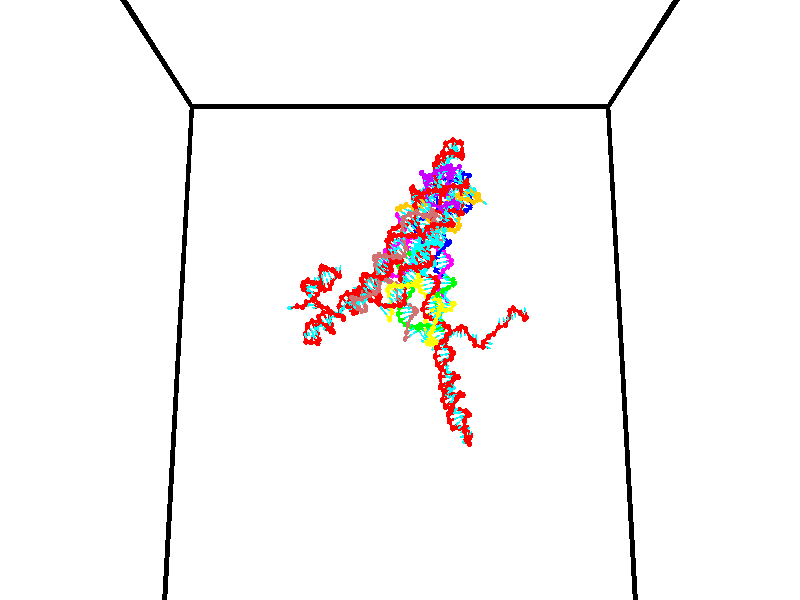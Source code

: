 // switches for output
#declare DRAW_BASES = 1; // possible values are 0, 1; only relevant for DNA ribbons
#declare DRAW_BASES_TYPE = 3; // possible values are 1, 2, 3; only relevant for DNA ribbons
#declare DRAW_FOG = 0; // set to 1 to enable fog

#include "colors.inc"

#include "transforms.inc"
background { rgb <1, 1, 1>}

#default {
   normal{
       ripples 0.25
       frequency 0.20
       turbulence 0.2
       lambda 5
   }
	finish {
		phong 0.1
		phong_size 40.
	}
}

// original window dimensions: 1024x640


// camera settings

camera {
	sky <0, 0.179814, -0.983701>
	up <0, 0.179814, -0.983701>
	right 1.6 * <1, 0, 0>
	location <35, 94.9851, 44.8844>
	look_at <35, 29.7336, 32.9568>
	direction <0, -65.2515, -11.9276>
	angle 67.0682
}


# declare cpy_camera_pos = <35, 94.9851, 44.8844>;
# if (DRAW_FOG = 1)
fog {
	fog_type 2
	up vnormalize(cpy_camera_pos)
	color rgbt<1,1,1,0.3>
	distance 1e-5
	fog_alt 3e-3
	fog_offset 56
}
# end


// LIGHTS

# declare lum = 6;
global_settings {
	ambient_light rgb lum * <0.05, 0.05, 0.05>
	max_trace_level 15
}# declare cpy_direct_light_amount = 0.25;
light_source
{	1000 * <-1, -1.16352, -0.803886>,
	rgb lum * cpy_direct_light_amount
	parallel
}

light_source
{	1000 * <1, 1.16352, 0.803886>,
	rgb lum * cpy_direct_light_amount
	parallel
}

// strand 0

// nucleotide -1

// particle -1
sphere {
	<24.575037, 34.740112, 34.413296> 0.250000
	pigment { color rgbt <1,0,0,0> }
	no_shadow
}
cylinder {
	<24.199442, 34.842781, 34.504883>,  <23.974085, 34.904381, 34.559834>, 0.100000
	pigment { color rgbt <1,0,0,0> }
	no_shadow
}
cylinder {
	<24.199442, 34.842781, 34.504883>,  <24.575037, 34.740112, 34.413296>, 0.100000
	pigment { color rgbt <1,0,0,0> }
	no_shadow
}

// particle -1
sphere {
	<24.199442, 34.842781, 34.504883> 0.100000
	pigment { color rgbt <1,0,0,0> }
	no_shadow
}
sphere {
	0, 1
	scale<0.080000,0.200000,0.300000>
	matrix <0.343901, 0.712155, 0.612018,
		-0.005973, 0.653419, -0.756973,
		-0.938987, 0.256669, 0.228965,
		23.917746, 34.919781, 34.573574>
	pigment { color rgbt <0,1,1,0> }
	no_shadow
}
cylinder {
	<25.046972, 34.130852, 34.390499>,  <24.575037, 34.740112, 34.413296>, 0.130000
	pigment { color rgbt <1,0,0,0> }
	no_shadow
}

// nucleotide -1

// particle -1
sphere {
	<25.046972, 34.130852, 34.390499> 0.250000
	pigment { color rgbt <1,0,0,0> }
	no_shadow
}
cylinder {
	<25.320322, 33.887581, 34.228947>,  <25.484331, 33.741619, 34.132015>, 0.100000
	pigment { color rgbt <1,0,0,0> }
	no_shadow
}
cylinder {
	<25.320322, 33.887581, 34.228947>,  <25.046972, 34.130852, 34.390499>, 0.100000
	pigment { color rgbt <1,0,0,0> }
	no_shadow
}

// particle -1
sphere {
	<25.320322, 33.887581, 34.228947> 0.100000
	pigment { color rgbt <1,0,0,0> }
	no_shadow
}
sphere {
	0, 1
	scale<0.080000,0.200000,0.300000>
	matrix <0.287621, 0.732740, -0.616739,
		0.671026, 0.305299, 0.675660,
		0.683372, -0.608182, -0.403878,
		25.525333, 33.705128, 34.107784>
	pigment { color rgbt <0,1,1,0> }
	no_shadow
}
cylinder {
	<25.445335, 34.537395, 34.003387>,  <25.046972, 34.130852, 34.390499>, 0.130000
	pigment { color rgbt <1,0,0,0> }
	no_shadow
}

// nucleotide -1

// particle -1
sphere {
	<25.445335, 34.537395, 34.003387> 0.250000
	pigment { color rgbt <1,0,0,0> }
	no_shadow
}
cylinder {
	<25.590952, 34.184582, 33.883724>,  <25.678322, 33.972893, 33.811928>, 0.100000
	pigment { color rgbt <1,0,0,0> }
	no_shadow
}
cylinder {
	<25.590952, 34.184582, 33.883724>,  <25.445335, 34.537395, 34.003387>, 0.100000
	pigment { color rgbt <1,0,0,0> }
	no_shadow
}

// particle -1
sphere {
	<25.590952, 34.184582, 33.883724> 0.100000
	pigment { color rgbt <1,0,0,0> }
	no_shadow
}
sphere {
	0, 1
	scale<0.080000,0.200000,0.300000>
	matrix <0.331855, 0.422952, -0.843198,
		0.870256, 0.207682, 0.446679,
		0.364041, -0.882031, -0.299156,
		25.700165, 33.919971, 33.793976>
	pigment { color rgbt <0,1,1,0> }
	no_shadow
}
cylinder {
	<26.236977, 34.563465, 33.860134>,  <25.445335, 34.537395, 34.003387>, 0.130000
	pigment { color rgbt <1,0,0,0> }
	no_shadow
}

// nucleotide -1

// particle -1
sphere {
	<26.236977, 34.563465, 33.860134> 0.250000
	pigment { color rgbt <1,0,0,0> }
	no_shadow
}
cylinder {
	<26.002083, 34.307278, 33.662163>,  <25.861147, 34.153564, 33.543381>, 0.100000
	pigment { color rgbt <1,0,0,0> }
	no_shadow
}
cylinder {
	<26.002083, 34.307278, 33.662163>,  <26.236977, 34.563465, 33.860134>, 0.100000
	pigment { color rgbt <1,0,0,0> }
	no_shadow
}

// particle -1
sphere {
	<26.002083, 34.307278, 33.662163> 0.100000
	pigment { color rgbt <1,0,0,0> }
	no_shadow
}
sphere {
	0, 1
	scale<0.080000,0.200000,0.300000>
	matrix <0.258647, 0.430927, -0.864525,
		0.766978, -0.635693, -0.087401,
		-0.587236, -0.640466, -0.494931,
		25.825912, 34.115139, 33.513683>
	pigment { color rgbt <0,1,1,0> }
	no_shadow
}
cylinder {
	<26.575279, 34.433022, 33.343285>,  <26.236977, 34.563465, 33.860134>, 0.130000
	pigment { color rgbt <1,0,0,0> }
	no_shadow
}

// nucleotide -1

// particle -1
sphere {
	<26.575279, 34.433022, 33.343285> 0.250000
	pigment { color rgbt <1,0,0,0> }
	no_shadow
}
cylinder {
	<26.257204, 34.241680, 33.194233>,  <26.066359, 34.126877, 33.104801>, 0.100000
	pigment { color rgbt <1,0,0,0> }
	no_shadow
}
cylinder {
	<26.257204, 34.241680, 33.194233>,  <26.575279, 34.433022, 33.343285>, 0.100000
	pigment { color rgbt <1,0,0,0> }
	no_shadow
}

// particle -1
sphere {
	<26.257204, 34.241680, 33.194233> 0.100000
	pigment { color rgbt <1,0,0,0> }
	no_shadow
}
sphere {
	0, 1
	scale<0.080000,0.200000,0.300000>
	matrix <0.312746, 0.202939, -0.927904,
		0.519489, -0.854396, -0.011771,
		-0.795187, -0.478354, -0.372633,
		26.018648, 34.098175, 33.082443>
	pigment { color rgbt <0,1,1,0> }
	no_shadow
}
cylinder {
	<26.850784, 33.933582, 32.749409>,  <26.575279, 34.433022, 33.343285>, 0.130000
	pigment { color rgbt <1,0,0,0> }
	no_shadow
}

// nucleotide -1

// particle -1
sphere {
	<26.850784, 33.933582, 32.749409> 0.250000
	pigment { color rgbt <1,0,0,0> }
	no_shadow
}
cylinder {
	<26.470387, 34.051826, 32.713127>,  <26.242147, 34.122772, 32.691360>, 0.100000
	pigment { color rgbt <1,0,0,0> }
	no_shadow
}
cylinder {
	<26.470387, 34.051826, 32.713127>,  <26.850784, 33.933582, 32.749409>, 0.100000
	pigment { color rgbt <1,0,0,0> }
	no_shadow
}

// particle -1
sphere {
	<26.470387, 34.051826, 32.713127> 0.100000
	pigment { color rgbt <1,0,0,0> }
	no_shadow
}
sphere {
	0, 1
	scale<0.080000,0.200000,0.300000>
	matrix <0.231158, 0.484826, -0.843510,
		-0.205378, -0.823138, -0.529399,
		-0.950992, 0.295614, -0.090702,
		26.185089, 34.140511, 32.685917>
	pigment { color rgbt <0,1,1,0> }
	no_shadow
}
cylinder {
	<26.739687, 34.696724, 32.677002>,  <26.850784, 33.933582, 32.749409>, 0.130000
	pigment { color rgbt <1,0,0,0> }
	no_shadow
}

// nucleotide -1

// particle -1
sphere {
	<26.739687, 34.696724, 32.677002> 0.250000
	pigment { color rgbt <1,0,0,0> }
	no_shadow
}
cylinder {
	<26.555576, 34.928043, 32.407566>,  <26.445110, 35.066833, 32.245907>, 0.100000
	pigment { color rgbt <1,0,0,0> }
	no_shadow
}
cylinder {
	<26.555576, 34.928043, 32.407566>,  <26.739687, 34.696724, 32.677002>, 0.100000
	pigment { color rgbt <1,0,0,0> }
	no_shadow
}

// particle -1
sphere {
	<26.555576, 34.928043, 32.407566> 0.100000
	pigment { color rgbt <1,0,0,0> }
	no_shadow
}
sphere {
	0, 1
	scale<0.080000,0.200000,0.300000>
	matrix <0.886265, 0.255074, -0.386614,
		-0.051764, -0.774925, -0.629930,
		-0.460276, 0.578298, -0.673586,
		26.417494, 35.101532, 32.205490>
	pigment { color rgbt <0,1,1,0> }
	no_shadow
}
cylinder {
	<26.836422, 34.595646, 31.884682>,  <26.739687, 34.696724, 32.677002>, 0.130000
	pigment { color rgbt <1,0,0,0> }
	no_shadow
}

// nucleotide -1

// particle -1
sphere {
	<26.836422, 34.595646, 31.884682> 0.250000
	pigment { color rgbt <1,0,0,0> }
	no_shadow
}
cylinder {
	<26.797539, 34.964668, 32.034046>,  <26.774208, 35.186081, 32.123665>, 0.100000
	pigment { color rgbt <1,0,0,0> }
	no_shadow
}
cylinder {
	<26.797539, 34.964668, 32.034046>,  <26.836422, 34.595646, 31.884682>, 0.100000
	pigment { color rgbt <1,0,0,0> }
	no_shadow
}

// particle -1
sphere {
	<26.797539, 34.964668, 32.034046> 0.100000
	pigment { color rgbt <1,0,0,0> }
	no_shadow
}
sphere {
	0, 1
	scale<0.080000,0.200000,0.300000>
	matrix <0.950097, 0.197761, -0.241258,
		-0.296421, 0.331322, -0.895745,
		-0.097210, 0.922559, 0.373409,
		26.768375, 35.241436, 32.146069>
	pigment { color rgbt <0,1,1,0> }
	no_shadow
}
cylinder {
	<26.947172, 35.179779, 31.335857>,  <26.836422, 34.595646, 31.884682>, 0.130000
	pigment { color rgbt <1,0,0,0> }
	no_shadow
}

// nucleotide -1

// particle -1
sphere {
	<26.947172, 35.179779, 31.335857> 0.250000
	pigment { color rgbt <1,0,0,0> }
	no_shadow
}
cylinder {
	<27.049400, 35.295338, 31.704905>,  <27.110737, 35.364674, 31.926332>, 0.100000
	pigment { color rgbt <1,0,0,0> }
	no_shadow
}
cylinder {
	<27.049400, 35.295338, 31.704905>,  <26.947172, 35.179779, 31.335857>, 0.100000
	pigment { color rgbt <1,0,0,0> }
	no_shadow
}

// particle -1
sphere {
	<27.049400, 35.295338, 31.704905> 0.100000
	pigment { color rgbt <1,0,0,0> }
	no_shadow
}
sphere {
	0, 1
	scale<0.080000,0.200000,0.300000>
	matrix <0.892285, 0.296883, -0.340131,
		-0.372171, 0.910165, -0.181902,
		0.255572, 0.288895, 0.922617,
		27.126072, 35.382008, 31.981689>
	pigment { color rgbt <0,1,1,0> }
	no_shadow
}
cylinder {
	<27.139139, 35.827656, 31.211847>,  <26.947172, 35.179779, 31.335857>, 0.130000
	pigment { color rgbt <1,0,0,0> }
	no_shadow
}

// nucleotide -1

// particle -1
sphere {
	<27.139139, 35.827656, 31.211847> 0.250000
	pigment { color rgbt <1,0,0,0> }
	no_shadow
}
cylinder {
	<27.302469, 35.700432, 31.554100>,  <27.400467, 35.624096, 31.759453>, 0.100000
	pigment { color rgbt <1,0,0,0> }
	no_shadow
}
cylinder {
	<27.302469, 35.700432, 31.554100>,  <27.139139, 35.827656, 31.211847>, 0.100000
	pigment { color rgbt <1,0,0,0> }
	no_shadow
}

// particle -1
sphere {
	<27.302469, 35.700432, 31.554100> 0.100000
	pigment { color rgbt <1,0,0,0> }
	no_shadow
}
sphere {
	0, 1
	scale<0.080000,0.200000,0.300000>
	matrix <0.893295, 0.332142, -0.302831,
		-0.187873, 0.887986, 0.419742,
		0.408324, -0.318060, 0.855634,
		27.424967, 35.605015, 31.810791>
	pigment { color rgbt <0,1,1,0> }
	no_shadow
}
cylinder {
	<27.589355, 36.370892, 31.468431>,  <27.139139, 35.827656, 31.211847>, 0.130000
	pigment { color rgbt <1,0,0,0> }
	no_shadow
}

// nucleotide -1

// particle -1
sphere {
	<27.589355, 36.370892, 31.468431> 0.250000
	pigment { color rgbt <1,0,0,0> }
	no_shadow
}
cylinder {
	<27.713690, 36.022518, 31.620674>,  <27.788290, 35.813496, 31.712021>, 0.100000
	pigment { color rgbt <1,0,0,0> }
	no_shadow
}
cylinder {
	<27.713690, 36.022518, 31.620674>,  <27.589355, 36.370892, 31.468431>, 0.100000
	pigment { color rgbt <1,0,0,0> }
	no_shadow
}

// particle -1
sphere {
	<27.713690, 36.022518, 31.620674> 0.100000
	pigment { color rgbt <1,0,0,0> }
	no_shadow
}
sphere {
	0, 1
	scale<0.080000,0.200000,0.300000>
	matrix <0.934493, 0.206939, -0.289654,
		0.173506, 0.445710, 0.878202,
		0.310836, -0.870930, 0.380608,
		27.806940, 35.761238, 31.734856>
	pigment { color rgbt <0,1,1,0> }
	no_shadow
}
cylinder {
	<28.288849, 36.472267, 31.656477>,  <27.589355, 36.370892, 31.468431>, 0.130000
	pigment { color rgbt <1,0,0,0> }
	no_shadow
}

// nucleotide -1

// particle -1
sphere {
	<28.288849, 36.472267, 31.656477> 0.250000
	pigment { color rgbt <1,0,0,0> }
	no_shadow
}
cylinder {
	<28.233389, 36.082653, 31.584888>,  <28.200113, 35.848885, 31.541935>, 0.100000
	pigment { color rgbt <1,0,0,0> }
	no_shadow
}
cylinder {
	<28.233389, 36.082653, 31.584888>,  <28.288849, 36.472267, 31.656477>, 0.100000
	pigment { color rgbt <1,0,0,0> }
	no_shadow
}

// particle -1
sphere {
	<28.233389, 36.082653, 31.584888> 0.100000
	pigment { color rgbt <1,0,0,0> }
	no_shadow
}
sphere {
	0, 1
	scale<0.080000,0.200000,0.300000>
	matrix <0.962330, -0.089832, -0.256615,
		0.233875, -0.207808, 0.949799,
		-0.138649, -0.974036, -0.178971,
		28.191793, 35.790443, 31.531197>
	pigment { color rgbt <0,1,1,0> }
	no_shadow
}
cylinder {
	<28.695143, 36.020916, 32.033806>,  <28.288849, 36.472267, 31.656477>, 0.130000
	pigment { color rgbt <1,0,0,0> }
	no_shadow
}

// nucleotide -1

// particle -1
sphere {
	<28.695143, 36.020916, 32.033806> 0.250000
	pigment { color rgbt <1,0,0,0> }
	no_shadow
}
cylinder {
	<28.632416, 35.847771, 31.678719>,  <28.594780, 35.743885, 31.465668>, 0.100000
	pigment { color rgbt <1,0,0,0> }
	no_shadow
}
cylinder {
	<28.632416, 35.847771, 31.678719>,  <28.695143, 36.020916, 32.033806>, 0.100000
	pigment { color rgbt <1,0,0,0> }
	no_shadow
}

// particle -1
sphere {
	<28.632416, 35.847771, 31.678719> 0.100000
	pigment { color rgbt <1,0,0,0> }
	no_shadow
}
sphere {
	0, 1
	scale<0.080000,0.200000,0.300000>
	matrix <0.987548, -0.057283, -0.146519,
		0.012571, -0.899638, 0.436456,
		-0.156815, -0.432863, -0.887715,
		28.585371, 35.717911, 31.412403>
	pigment { color rgbt <0,1,1,0> }
	no_shadow
}
cylinder {
	<28.893507, 35.297985, 31.924427>,  <28.695143, 36.020916, 32.033806>, 0.130000
	pigment { color rgbt <1,0,0,0> }
	no_shadow
}

// nucleotide -1

// particle -1
sphere {
	<28.893507, 35.297985, 31.924427> 0.250000
	pigment { color rgbt <1,0,0,0> }
	no_shadow
}
cylinder {
	<28.936583, 35.467175, 31.564539>,  <28.962429, 35.568687, 31.348606>, 0.100000
	pigment { color rgbt <1,0,0,0> }
	no_shadow
}
cylinder {
	<28.936583, 35.467175, 31.564539>,  <28.893507, 35.297985, 31.924427>, 0.100000
	pigment { color rgbt <1,0,0,0> }
	no_shadow
}

// particle -1
sphere {
	<28.936583, 35.467175, 31.564539> 0.100000
	pigment { color rgbt <1,0,0,0> }
	no_shadow
}
sphere {
	0, 1
	scale<0.080000,0.200000,0.300000>
	matrix <0.994184, -0.046169, 0.097293,
		-0.000387, -0.904966, -0.425483,
		0.107691, 0.422971, -0.899721,
		28.968889, 35.594067, 31.294622>
	pigment { color rgbt <0,1,1,0> }
	no_shadow
}
cylinder {
	<28.480734, 34.792919, 31.775219>,  <28.893507, 35.297985, 31.924427>, 0.130000
	pigment { color rgbt <1,0,0,0> }
	no_shadow
}

// nucleotide -1

// particle -1
sphere {
	<28.480734, 34.792919, 31.775219> 0.250000
	pigment { color rgbt <1,0,0,0> }
	no_shadow
}
cylinder {
	<28.445223, 35.167767, 31.910231>,  <28.423916, 35.392673, 31.991238>, 0.100000
	pigment { color rgbt <1,0,0,0> }
	no_shadow
}
cylinder {
	<28.445223, 35.167767, 31.910231>,  <28.480734, 34.792919, 31.775219>, 0.100000
	pigment { color rgbt <1,0,0,0> }
	no_shadow
}

// particle -1
sphere {
	<28.445223, 35.167767, 31.910231> 0.100000
	pigment { color rgbt <1,0,0,0> }
	no_shadow
}
sphere {
	0, 1
	scale<0.080000,0.200000,0.300000>
	matrix <-0.992409, -0.112175, 0.050422,
		0.085114, -0.330492, 0.939963,
		-0.088776, 0.937119, 0.337530,
		28.418591, 35.448902, 32.011490>
	pigment { color rgbt <0,1,1,0> }
	no_shadow
}
cylinder {
	<28.076912, 34.774715, 32.417049>,  <28.480734, 34.792919, 31.775219>, 0.130000
	pigment { color rgbt <1,0,0,0> }
	no_shadow
}

// nucleotide -1

// particle -1
sphere {
	<28.076912, 34.774715, 32.417049> 0.250000
	pigment { color rgbt <1,0,0,0> }
	no_shadow
}
cylinder {
	<28.024067, 35.125134, 32.231541>,  <27.992359, 35.335384, 32.120235>, 0.100000
	pigment { color rgbt <1,0,0,0> }
	no_shadow
}
cylinder {
	<28.024067, 35.125134, 32.231541>,  <28.076912, 34.774715, 32.417049>, 0.100000
	pigment { color rgbt <1,0,0,0> }
	no_shadow
}

// particle -1
sphere {
	<28.024067, 35.125134, 32.231541> 0.100000
	pigment { color rgbt <1,0,0,0> }
	no_shadow
}
sphere {
	0, 1
	scale<0.080000,0.200000,0.300000>
	matrix <-0.934272, 0.046271, 0.353545,
		0.331182, 0.479998, 0.812355,
		-0.132112, 0.876049, -0.463773,
		27.984434, 35.387947, 32.092407>
	pigment { color rgbt <0,1,1,0> }
	no_shadow
}
cylinder {
	<27.930586, 35.235756, 32.984585>,  <28.076912, 34.774715, 32.417049>, 0.130000
	pigment { color rgbt <1,0,0,0> }
	no_shadow
}

// nucleotide -1

// particle -1
sphere {
	<27.930586, 35.235756, 32.984585> 0.250000
	pigment { color rgbt <1,0,0,0> }
	no_shadow
}
cylinder {
	<27.778713, 35.361507, 32.636559>,  <27.687590, 35.436958, 32.427742>, 0.100000
	pigment { color rgbt <1,0,0,0> }
	no_shadow
}
cylinder {
	<27.778713, 35.361507, 32.636559>,  <27.930586, 35.235756, 32.984585>, 0.100000
	pigment { color rgbt <1,0,0,0> }
	no_shadow
}

// particle -1
sphere {
	<27.778713, 35.361507, 32.636559> 0.100000
	pigment { color rgbt <1,0,0,0> }
	no_shadow
}
sphere {
	0, 1
	scale<0.080000,0.200000,0.300000>
	matrix <-0.917598, -0.008316, 0.397422,
		0.117704, 0.949263, 0.291627,
		-0.379683, 0.314374, -0.870063,
		27.664808, 35.455818, 32.375538>
	pigment { color rgbt <0,1,1,0> }
	no_shadow
}
cylinder {
	<27.453691, 35.697937, 33.184937>,  <27.930586, 35.235756, 32.984585>, 0.130000
	pigment { color rgbt <1,0,0,0> }
	no_shadow
}

// nucleotide -1

// particle -1
sphere {
	<27.453691, 35.697937, 33.184937> 0.250000
	pigment { color rgbt <1,0,0,0> }
	no_shadow
}
cylinder {
	<27.362019, 35.594578, 32.809551>,  <27.307014, 35.532562, 32.584320>, 0.100000
	pigment { color rgbt <1,0,0,0> }
	no_shadow
}
cylinder {
	<27.362019, 35.594578, 32.809551>,  <27.453691, 35.697937, 33.184937>, 0.100000
	pigment { color rgbt <1,0,0,0> }
	no_shadow
}

// particle -1
sphere {
	<27.362019, 35.594578, 32.809551> 0.100000
	pigment { color rgbt <1,0,0,0> }
	no_shadow
}
sphere {
	0, 1
	scale<0.080000,0.200000,0.300000>
	matrix <-0.956551, -0.118735, 0.266293,
		-0.180237, 0.958714, -0.219956,
		-0.229182, -0.258395, -0.938460,
		27.293264, 35.517059, 32.528011>
	pigment { color rgbt <0,1,1,0> }
	no_shadow
}
cylinder {
	<27.117939, 36.160671, 32.706169>,  <27.453691, 35.697937, 33.184937>, 0.130000
	pigment { color rgbt <1,0,0,0> }
	no_shadow
}

// nucleotide -1

// particle -1
sphere {
	<27.117939, 36.160671, 32.706169> 0.250000
	pigment { color rgbt <1,0,0,0> }
	no_shadow
}
cylinder {
	<27.001740, 35.789654, 32.612133>,  <26.932020, 35.567043, 32.555710>, 0.100000
	pigment { color rgbt <1,0,0,0> }
	no_shadow
}
cylinder {
	<27.001740, 35.789654, 32.612133>,  <27.117939, 36.160671, 32.706169>, 0.100000
	pigment { color rgbt <1,0,0,0> }
	no_shadow
}

// particle -1
sphere {
	<27.001740, 35.789654, 32.612133> 0.100000
	pigment { color rgbt <1,0,0,0> }
	no_shadow
}
sphere {
	0, 1
	scale<0.080000,0.200000,0.300000>
	matrix <-0.888004, 0.169804, 0.427336,
		-0.356455, 0.332901, -0.872993,
		-0.290498, -0.927547, -0.235090,
		26.914591, 35.511391, 32.541607>
	pigment { color rgbt <0,1,1,0> }
	no_shadow
}
cylinder {
	<26.398405, 36.196877, 32.699265>,  <27.117939, 36.160671, 32.706169>, 0.130000
	pigment { color rgbt <1,0,0,0> }
	no_shadow
}

// nucleotide -1

// particle -1
sphere {
	<26.398405, 36.196877, 32.699265> 0.250000
	pigment { color rgbt <1,0,0,0> }
	no_shadow
}
cylinder {
	<26.455004, 35.801441, 32.719967>,  <26.488962, 35.564182, 32.732388>, 0.100000
	pigment { color rgbt <1,0,0,0> }
	no_shadow
}
cylinder {
	<26.455004, 35.801441, 32.719967>,  <26.398405, 36.196877, 32.699265>, 0.100000
	pigment { color rgbt <1,0,0,0> }
	no_shadow
}

// particle -1
sphere {
	<26.455004, 35.801441, 32.719967> 0.100000
	pigment { color rgbt <1,0,0,0> }
	no_shadow
}
sphere {
	0, 1
	scale<0.080000,0.200000,0.300000>
	matrix <-0.928388, -0.114368, 0.353577,
		-0.343621, -0.098082, -0.933972,
		0.141496, -0.988585, 0.051759,
		26.497452, 35.504868, 32.735497>
	pigment { color rgbt <0,1,1,0> }
	no_shadow
}
cylinder {
	<25.793793, 35.900417, 32.395004>,  <26.398405, 36.196877, 32.699265>, 0.130000
	pigment { color rgbt <1,0,0,0> }
	no_shadow
}

// nucleotide -1

// particle -1
sphere {
	<25.793793, 35.900417, 32.395004> 0.250000
	pigment { color rgbt <1,0,0,0> }
	no_shadow
}
cylinder {
	<26.000341, 35.679939, 32.657162>,  <26.124269, 35.547653, 32.814457>, 0.100000
	pigment { color rgbt <1,0,0,0> }
	no_shadow
}
cylinder {
	<26.000341, 35.679939, 32.657162>,  <25.793793, 35.900417, 32.395004>, 0.100000
	pigment { color rgbt <1,0,0,0> }
	no_shadow
}

// particle -1
sphere {
	<26.000341, 35.679939, 32.657162> 0.100000
	pigment { color rgbt <1,0,0,0> }
	no_shadow
}
sphere {
	0, 1
	scale<0.080000,0.200000,0.300000>
	matrix <-0.812779, -0.074394, 0.577803,
		-0.269727, -0.831051, -0.486418,
		0.516370, -0.551199, 0.655394,
		26.155252, 35.514580, 32.853779>
	pigment { color rgbt <0,1,1,0> }
	no_shadow
}
cylinder {
	<25.254810, 35.532497, 32.571419>,  <25.793793, 35.900417, 32.395004>, 0.130000
	pigment { color rgbt <1,0,0,0> }
	no_shadow
}

// nucleotide -1

// particle -1
sphere {
	<25.254810, 35.532497, 32.571419> 0.250000
	pigment { color rgbt <1,0,0,0> }
	no_shadow
}
cylinder {
	<25.539154, 35.513889, 32.852139>,  <25.709761, 35.502724, 33.020569>, 0.100000
	pigment { color rgbt <1,0,0,0> }
	no_shadow
}
cylinder {
	<25.539154, 35.513889, 32.852139>,  <25.254810, 35.532497, 32.571419>, 0.100000
	pigment { color rgbt <1,0,0,0> }
	no_shadow
}

// particle -1
sphere {
	<25.539154, 35.513889, 32.852139> 0.100000
	pigment { color rgbt <1,0,0,0> }
	no_shadow
}
sphere {
	0, 1
	scale<0.080000,0.200000,0.300000>
	matrix <-0.696215, -0.188162, 0.692733,
		0.099825, -0.981036, -0.166145,
		0.710858, -0.046520, 0.701795,
		25.752411, 35.499931, 33.062675>
	pigment { color rgbt <0,1,1,0> }
	no_shadow
}
cylinder {
	<25.271803, 34.828270, 32.381123>,  <25.254810, 35.532497, 32.571419>, 0.130000
	pigment { color rgbt <1,0,0,0> }
	no_shadow
}

// nucleotide -1

// particle -1
sphere {
	<25.271803, 34.828270, 32.381123> 0.250000
	pigment { color rgbt <1,0,0,0> }
	no_shadow
}
cylinder {
	<25.512724, 34.518173, 32.304985>,  <25.657276, 34.332115, 32.259304>, 0.100000
	pigment { color rgbt <1,0,0,0> }
	no_shadow
}
cylinder {
	<25.512724, 34.518173, 32.304985>,  <25.271803, 34.828270, 32.381123>, 0.100000
	pigment { color rgbt <1,0,0,0> }
	no_shadow
}

// particle -1
sphere {
	<25.512724, 34.518173, 32.304985> 0.100000
	pigment { color rgbt <1,0,0,0> }
	no_shadow
}
sphere {
	0, 1
	scale<0.080000,0.200000,0.300000>
	matrix <-0.335415, -0.462152, 0.820922,
		-0.724380, -0.430600, -0.538383,
		0.602304, -0.775241, -0.190344,
		25.693415, 34.285603, 32.247883>
	pigment { color rgbt <0,1,1,0> }
	no_shadow
}
cylinder {
	<24.948029, 34.246738, 32.558735>,  <25.271803, 34.828270, 32.381123>, 0.130000
	pigment { color rgbt <1,0,0,0> }
	no_shadow
}

// nucleotide -1

// particle -1
sphere {
	<24.948029, 34.246738, 32.558735> 0.250000
	pigment { color rgbt <1,0,0,0> }
	no_shadow
}
cylinder {
	<25.328760, 34.125031, 32.573936>,  <25.557199, 34.052006, 32.583057>, 0.100000
	pigment { color rgbt <1,0,0,0> }
	no_shadow
}
cylinder {
	<25.328760, 34.125031, 32.573936>,  <24.948029, 34.246738, 32.558735>, 0.100000
	pigment { color rgbt <1,0,0,0> }
	no_shadow
}

// particle -1
sphere {
	<25.328760, 34.125031, 32.573936> 0.100000
	pigment { color rgbt <1,0,0,0> }
	no_shadow
}
sphere {
	0, 1
	scale<0.080000,0.200000,0.300000>
	matrix <-0.197817, -0.514609, 0.834294,
		-0.234292, -0.801622, -0.550008,
		0.951827, -0.304269, 0.038006,
		25.614307, 34.033749, 32.585339>
	pigment { color rgbt <0,1,1,0> }
	no_shadow
}
cylinder {
	<24.954054, 33.502163, 32.712585>,  <24.948029, 34.246738, 32.558735>, 0.130000
	pigment { color rgbt <1,0,0,0> }
	no_shadow
}

// nucleotide -1

// particle -1
sphere {
	<24.954054, 33.502163, 32.712585> 0.250000
	pigment { color rgbt <1,0,0,0> }
	no_shadow
}
cylinder {
	<25.300369, 33.677605, 32.808945>,  <25.508160, 33.782871, 32.866760>, 0.100000
	pigment { color rgbt <1,0,0,0> }
	no_shadow
}
cylinder {
	<25.300369, 33.677605, 32.808945>,  <24.954054, 33.502163, 32.712585>, 0.100000
	pigment { color rgbt <1,0,0,0> }
	no_shadow
}

// particle -1
sphere {
	<25.300369, 33.677605, 32.808945> 0.100000
	pigment { color rgbt <1,0,0,0> }
	no_shadow
}
sphere {
	0, 1
	scale<0.080000,0.200000,0.300000>
	matrix <0.014110, -0.502607, 0.864400,
		0.500210, -0.744989, -0.441341,
		0.865789, 0.438608, 0.240897,
		25.560106, 33.809189, 32.881214>
	pigment { color rgbt <0,1,1,0> }
	no_shadow
}
cylinder {
	<25.424448, 32.976021, 32.923321>,  <24.954054, 33.502163, 32.712585>, 0.130000
	pigment { color rgbt <1,0,0,0> }
	no_shadow
}

// nucleotide -1

// particle -1
sphere {
	<25.424448, 32.976021, 32.923321> 0.250000
	pigment { color rgbt <1,0,0,0> }
	no_shadow
}
cylinder {
	<25.562777, 33.307922, 33.098557>,  <25.645773, 33.507061, 33.203697>, 0.100000
	pigment { color rgbt <1,0,0,0> }
	no_shadow
}
cylinder {
	<25.562777, 33.307922, 33.098557>,  <25.424448, 32.976021, 32.923321>, 0.100000
	pigment { color rgbt <1,0,0,0> }
	no_shadow
}

// particle -1
sphere {
	<25.562777, 33.307922, 33.098557> 0.100000
	pigment { color rgbt <1,0,0,0> }
	no_shadow
}
sphere {
	0, 1
	scale<0.080000,0.200000,0.300000>
	matrix <0.099340, -0.496646, 0.862249,
		0.933027, -0.254665, -0.254179,
		0.345822, 0.829752, 0.438085,
		25.666523, 33.556847, 33.229980>
	pigment { color rgbt <0,1,1,0> }
	no_shadow
}
cylinder {
	<25.995771, 32.738220, 33.362408>,  <25.424448, 32.976021, 32.923321>, 0.130000
	pigment { color rgbt <1,0,0,0> }
	no_shadow
}

// nucleotide -1

// particle -1
sphere {
	<25.995771, 32.738220, 33.362408> 0.250000
	pigment { color rgbt <1,0,0,0> }
	no_shadow
}
cylinder {
	<25.901953, 33.106194, 33.488087>,  <25.845661, 33.326977, 33.563492>, 0.100000
	pigment { color rgbt <1,0,0,0> }
	no_shadow
}
cylinder {
	<25.901953, 33.106194, 33.488087>,  <25.995771, 32.738220, 33.362408>, 0.100000
	pigment { color rgbt <1,0,0,0> }
	no_shadow
}

// particle -1
sphere {
	<25.901953, 33.106194, 33.488087> 0.100000
	pigment { color rgbt <1,0,0,0> }
	no_shadow
}
sphere {
	0, 1
	scale<0.080000,0.200000,0.300000>
	matrix <0.166527, -0.280410, 0.945325,
		0.957735, 0.274044, -0.087424,
		-0.234546, 0.919930, 0.314194,
		25.831589, 33.382172, 33.582344>
	pigment { color rgbt <0,1,1,0> }
	no_shadow
}
cylinder {
	<26.520296, 33.025639, 33.920925>,  <25.995771, 32.738220, 33.362408>, 0.130000
	pigment { color rgbt <1,0,0,0> }
	no_shadow
}

// nucleotide -1

// particle -1
sphere {
	<26.520296, 33.025639, 33.920925> 0.250000
	pigment { color rgbt <1,0,0,0> }
	no_shadow
}
cylinder {
	<26.152084, 33.169247, 33.982548>,  <25.931158, 33.255409, 34.019520>, 0.100000
	pigment { color rgbt <1,0,0,0> }
	no_shadow
}
cylinder {
	<26.152084, 33.169247, 33.982548>,  <26.520296, 33.025639, 33.920925>, 0.100000
	pigment { color rgbt <1,0,0,0> }
	no_shadow
}

// particle -1
sphere {
	<26.152084, 33.169247, 33.982548> 0.100000
	pigment { color rgbt <1,0,0,0> }
	no_shadow
}
sphere {
	0, 1
	scale<0.080000,0.200000,0.300000>
	matrix <0.024635, -0.340207, 0.940028,
		0.389896, 0.869119, 0.304326,
		-0.920529, 0.359016, 0.154056,
		25.875925, 33.276951, 34.028763>
	pigment { color rgbt <0,1,1,0> }
	no_shadow
}
cylinder {
	<26.909256, 33.616272, 34.262566>,  <26.520296, 33.025639, 33.920925>, 0.130000
	pigment { color rgbt <1,0,0,0> }
	no_shadow
}

// nucleotide -1

// particle -1
sphere {
	<26.909256, 33.616272, 34.262566> 0.250000
	pigment { color rgbt <1,0,0,0> }
	no_shadow
}
cylinder {
	<26.519377, 33.689827, 34.313393>,  <26.285448, 33.733959, 34.343887>, 0.100000
	pigment { color rgbt <1,0,0,0> }
	no_shadow
}
cylinder {
	<26.519377, 33.689827, 34.313393>,  <26.909256, 33.616272, 34.262566>, 0.100000
	pigment { color rgbt <1,0,0,0> }
	no_shadow
}

// particle -1
sphere {
	<26.519377, 33.689827, 34.313393> 0.100000
	pigment { color rgbt <1,0,0,0> }
	no_shadow
}
sphere {
	0, 1
	scale<0.080000,0.200000,0.300000>
	matrix <-0.117110, 0.064085, -0.991049,
		-0.190388, -0.980855, -0.040928,
		-0.974699, 0.183891, 0.127069,
		26.226967, 33.744995, 34.351513>
	pigment { color rgbt <0,1,1,0> }
	no_shadow
}
cylinder {
	<27.525549, 33.841469, 34.436844>,  <26.909256, 33.616272, 34.262566>, 0.130000
	pigment { color rgbt <1,0,0,0> }
	no_shadow
}

// nucleotide -1

// particle -1
sphere {
	<27.525549, 33.841469, 34.436844> 0.250000
	pigment { color rgbt <1,0,0,0> }
	no_shadow
}
cylinder {
	<27.869783, 33.954247, 34.606503>,  <28.076324, 34.021912, 34.708298>, 0.100000
	pigment { color rgbt <1,0,0,0> }
	no_shadow
}
cylinder {
	<27.869783, 33.954247, 34.606503>,  <27.525549, 33.841469, 34.436844>, 0.100000
	pigment { color rgbt <1,0,0,0> }
	no_shadow
}

// particle -1
sphere {
	<27.869783, 33.954247, 34.606503> 0.100000
	pigment { color rgbt <1,0,0,0> }
	no_shadow
}
sphere {
	0, 1
	scale<0.080000,0.200000,0.300000>
	matrix <-0.482705, 0.185921, 0.855821,
		0.162429, -0.941247, 0.296094,
		0.860589, 0.281936, 0.424146,
		28.127960, 34.038830, 34.733746>
	pigment { color rgbt <0,1,1,0> }
	no_shadow
}
cylinder {
	<27.758755, 33.326077, 35.104355>,  <27.525549, 33.841469, 34.436844>, 0.130000
	pigment { color rgbt <1,0,0,0> }
	no_shadow
}

// nucleotide -1

// particle -1
sphere {
	<27.758755, 33.326077, 35.104355> 0.250000
	pigment { color rgbt <1,0,0,0> }
	no_shadow
}
cylinder {
	<27.902500, 33.698112, 35.134796>,  <27.988747, 33.921333, 35.153061>, 0.100000
	pigment { color rgbt <1,0,0,0> }
	no_shadow
}
cylinder {
	<27.902500, 33.698112, 35.134796>,  <27.758755, 33.326077, 35.104355>, 0.100000
	pigment { color rgbt <1,0,0,0> }
	no_shadow
}

// particle -1
sphere {
	<27.902500, 33.698112, 35.134796> 0.100000
	pigment { color rgbt <1,0,0,0> }
	no_shadow
}
sphere {
	0, 1
	scale<0.080000,0.200000,0.300000>
	matrix <-0.314922, 0.044099, 0.948092,
		0.878455, -0.364676, 0.308753,
		0.359362, 0.930090, 0.076106,
		28.010309, 33.977139, 35.157627>
	pigment { color rgbt <0,1,1,0> }
	no_shadow
}
cylinder {
	<27.956633, 33.458729, 35.798409>,  <27.758755, 33.326077, 35.104355>, 0.130000
	pigment { color rgbt <1,0,0,0> }
	no_shadow
}

// nucleotide -1

// particle -1
sphere {
	<27.956633, 33.458729, 35.798409> 0.250000
	pigment { color rgbt <1,0,0,0> }
	no_shadow
}
cylinder {
	<27.918837, 33.823944, 35.639702>,  <27.896158, 34.043076, 35.544476>, 0.100000
	pigment { color rgbt <1,0,0,0> }
	no_shadow
}
cylinder {
	<27.918837, 33.823944, 35.639702>,  <27.956633, 33.458729, 35.798409>, 0.100000
	pigment { color rgbt <1,0,0,0> }
	no_shadow
}

// particle -1
sphere {
	<27.918837, 33.823944, 35.639702> 0.100000
	pigment { color rgbt <1,0,0,0> }
	no_shadow
}
sphere {
	0, 1
	scale<0.080000,0.200000,0.300000>
	matrix <-0.410909, 0.327249, 0.850918,
		0.906766, 0.243441, 0.344255,
		-0.094491, 0.913041, -0.396771,
		27.890490, 34.097855, 35.520672>
	pigment { color rgbt <0,1,1,0> }
	no_shadow
}
cylinder {
	<28.118267, 33.945232, 36.352291>,  <27.956633, 33.458729, 35.798409>, 0.130000
	pigment { color rgbt <1,0,0,0> }
	no_shadow
}

// nucleotide -1

// particle -1
sphere {
	<28.118267, 33.945232, 36.352291> 0.250000
	pigment { color rgbt <1,0,0,0> }
	no_shadow
}
cylinder {
	<27.958366, 34.215340, 36.104351>,  <27.862427, 34.377403, 35.955589>, 0.100000
	pigment { color rgbt <1,0,0,0> }
	no_shadow
}
cylinder {
	<27.958366, 34.215340, 36.104351>,  <28.118267, 33.945232, 36.352291>, 0.100000
	pigment { color rgbt <1,0,0,0> }
	no_shadow
}

// particle -1
sphere {
	<27.958366, 34.215340, 36.104351> 0.100000
	pigment { color rgbt <1,0,0,0> }
	no_shadow
}
sphere {
	0, 1
	scale<0.080000,0.200000,0.300000>
	matrix <-0.279891, 0.554009, 0.784050,
		0.872846, 0.486915, -0.032465,
		-0.399752, 0.675268, -0.619848,
		27.838440, 34.417919, 35.918396>
	pigment { color rgbt <0,1,1,0> }
	no_shadow
}
cylinder {
	<28.302338, 34.643089, 36.625725>,  <28.118267, 33.945232, 36.352291>, 0.130000
	pigment { color rgbt <1,0,0,0> }
	no_shadow
}

// nucleotide -1

// particle -1
sphere {
	<28.302338, 34.643089, 36.625725> 0.250000
	pigment { color rgbt <1,0,0,0> }
	no_shadow
}
cylinder {
	<27.987085, 34.693222, 36.384682>,  <27.797934, 34.723301, 36.240055>, 0.100000
	pigment { color rgbt <1,0,0,0> }
	no_shadow
}
cylinder {
	<27.987085, 34.693222, 36.384682>,  <28.302338, 34.643089, 36.625725>, 0.100000
	pigment { color rgbt <1,0,0,0> }
	no_shadow
}

// particle -1
sphere {
	<27.987085, 34.693222, 36.384682> 0.100000
	pigment { color rgbt <1,0,0,0> }
	no_shadow
}
sphere {
	0, 1
	scale<0.080000,0.200000,0.300000>
	matrix <-0.467698, 0.514524, 0.718696,
		0.400134, 0.848267, -0.346894,
		-0.788132, 0.125333, -0.602611,
		27.750647, 34.730824, 36.203899>
	pigment { color rgbt <0,1,1,0> }
	no_shadow
}
cylinder {
	<28.150820, 35.381035, 36.641182>,  <28.302338, 34.643089, 36.625725>, 0.130000
	pigment { color rgbt <1,0,0,0> }
	no_shadow
}

// nucleotide -1

// particle -1
sphere {
	<28.150820, 35.381035, 36.641182> 0.250000
	pigment { color rgbt <1,0,0,0> }
	no_shadow
}
cylinder {
	<27.797495, 35.238991, 36.518772>,  <27.585499, 35.153763, 36.445324>, 0.100000
	pigment { color rgbt <1,0,0,0> }
	no_shadow
}
cylinder {
	<27.797495, 35.238991, 36.518772>,  <28.150820, 35.381035, 36.641182>, 0.100000
	pigment { color rgbt <1,0,0,0> }
	no_shadow
}

// particle -1
sphere {
	<27.797495, 35.238991, 36.518772> 0.100000
	pigment { color rgbt <1,0,0,0> }
	no_shadow
}
sphere {
	0, 1
	scale<0.080000,0.200000,0.300000>
	matrix <-0.468769, 0.674061, 0.570874,
		0.003557, 0.647717, -0.761873,
		-0.883313, -0.355112, -0.306027,
		27.532501, 35.132458, 36.426964>
	pigment { color rgbt <0,1,1,0> }
	no_shadow
}
cylinder {
	<27.746578, 35.845367, 36.229012>,  <28.150820, 35.381035, 36.641182>, 0.130000
	pigment { color rgbt <1,0,0,0> }
	no_shadow
}

// nucleotide -1

// particle -1
sphere {
	<27.746578, 35.845367, 36.229012> 0.250000
	pigment { color rgbt <1,0,0,0> }
	no_shadow
}
cylinder {
	<27.437895, 35.609932, 36.132652>,  <27.252686, 35.468670, 36.074837>, 0.100000
	pigment { color rgbt <1,0,0,0> }
	no_shadow
}
cylinder {
	<27.437895, 35.609932, 36.132652>,  <27.746578, 35.845367, 36.229012>, 0.100000
	pigment { color rgbt <1,0,0,0> }
	no_shadow
}

// particle -1
sphere {
	<27.437895, 35.609932, 36.132652> 0.100000
	pigment { color rgbt <1,0,0,0> }
	no_shadow
}
sphere {
	0, 1
	scale<0.080000,0.200000,0.300000>
	matrix <-0.607022, 0.568688, 0.555084,
		-0.189720, 0.574592, -0.796147,
		-0.771706, -0.588589, -0.240898,
		27.206383, 35.433353, 36.060383>
	pigment { color rgbt <0,1,1,0> }
	no_shadow
}
cylinder {
	<27.070644, 36.203609, 35.935703>,  <27.746578, 35.845367, 36.229012>, 0.130000
	pigment { color rgbt <1,0,0,0> }
	no_shadow
}

// nucleotide -1

// particle -1
sphere {
	<27.070644, 36.203609, 35.935703> 0.250000
	pigment { color rgbt <1,0,0,0> }
	no_shadow
}
cylinder {
	<26.948460, 35.853733, 36.086227>,  <26.875149, 35.643806, 36.176540>, 0.100000
	pigment { color rgbt <1,0,0,0> }
	no_shadow
}
cylinder {
	<26.948460, 35.853733, 36.086227>,  <27.070644, 36.203609, 35.935703>, 0.100000
	pigment { color rgbt <1,0,0,0> }
	no_shadow
}

// particle -1
sphere {
	<26.948460, 35.853733, 36.086227> 0.100000
	pigment { color rgbt <1,0,0,0> }
	no_shadow
}
sphere {
	0, 1
	scale<0.080000,0.200000,0.300000>
	matrix <-0.729579, 0.468948, 0.497797,
		-0.611888, -0.122489, -0.781403,
		-0.305462, -0.874691, 0.376309,
		26.856821, 35.591324, 36.199120>
	pigment { color rgbt <0,1,1,0> }
	no_shadow
}
cylinder {
	<26.327465, 36.173607, 35.916191>,  <27.070644, 36.203609, 35.935703>, 0.130000
	pigment { color rgbt <1,0,0,0> }
	no_shadow
}

// nucleotide -1

// particle -1
sphere {
	<26.327465, 36.173607, 35.916191> 0.250000
	pigment { color rgbt <1,0,0,0> }
	no_shadow
}
cylinder {
	<26.450382, 35.925419, 36.204796>,  <26.524134, 35.776505, 36.377960>, 0.100000
	pigment { color rgbt <1,0,0,0> }
	no_shadow
}
cylinder {
	<26.450382, 35.925419, 36.204796>,  <26.327465, 36.173607, 35.916191>, 0.100000
	pigment { color rgbt <1,0,0,0> }
	no_shadow
}

// particle -1
sphere {
	<26.450382, 35.925419, 36.204796> 0.100000
	pigment { color rgbt <1,0,0,0> }
	no_shadow
}
sphere {
	0, 1
	scale<0.080000,0.200000,0.300000>
	matrix <-0.647210, 0.419570, 0.636459,
		-0.697632, -0.662552, -0.272644,
		0.307294, -0.620472, 0.721515,
		26.542570, 35.739277, 36.421249>
	pigment { color rgbt <0,1,1,0> }
	no_shadow
}
cylinder {
	<25.819452, 35.784641, 36.184288>,  <26.327465, 36.173607, 35.916191>, 0.130000
	pigment { color rgbt <1,0,0,0> }
	no_shadow
}

// nucleotide -1

// particle -1
sphere {
	<25.819452, 35.784641, 36.184288> 0.250000
	pigment { color rgbt <1,0,0,0> }
	no_shadow
}
cylinder {
	<26.086355, 35.876785, 36.467613>,  <26.246498, 35.932072, 36.637608>, 0.100000
	pigment { color rgbt <1,0,0,0> }
	no_shadow
}
cylinder {
	<26.086355, 35.876785, 36.467613>,  <25.819452, 35.784641, 36.184288>, 0.100000
	pigment { color rgbt <1,0,0,0> }
	no_shadow
}

// particle -1
sphere {
	<26.086355, 35.876785, 36.467613> 0.100000
	pigment { color rgbt <1,0,0,0> }
	no_shadow
}
sphere {
	0, 1
	scale<0.080000,0.200000,0.300000>
	matrix <-0.731783, 0.379944, 0.565806,
		-0.138779, -0.895867, 0.422094,
		0.667259, 0.230359, 0.708308,
		26.286533, 35.945892, 36.680107>
	pigment { color rgbt <0,1,1,0> }
	no_shadow
}
cylinder {
	<25.595928, 35.542500, 36.887604>,  <25.819452, 35.784641, 36.184288>, 0.130000
	pigment { color rgbt <1,0,0,0> }
	no_shadow
}

// nucleotide -1

// particle -1
sphere {
	<25.595928, 35.542500, 36.887604> 0.250000
	pigment { color rgbt <1,0,0,0> }
	no_shadow
}
cylinder {
	<25.817202, 35.873985, 36.921604>,  <25.949966, 36.072876, 36.942005>, 0.100000
	pigment { color rgbt <1,0,0,0> }
	no_shadow
}
cylinder {
	<25.817202, 35.873985, 36.921604>,  <25.595928, 35.542500, 36.887604>, 0.100000
	pigment { color rgbt <1,0,0,0> }
	no_shadow
}

// particle -1
sphere {
	<25.817202, 35.873985, 36.921604> 0.100000
	pigment { color rgbt <1,0,0,0> }
	no_shadow
}
sphere {
	0, 1
	scale<0.080000,0.200000,0.300000>
	matrix <-0.735171, 0.437649, 0.517674,
		0.391803, -0.348857, 0.851346,
		0.553185, 0.828711, 0.084997,
		25.983156, 36.122597, 36.947105>
	pigment { color rgbt <0,1,1,0> }
	no_shadow
}
cylinder {
	<25.722031, 35.873741, 37.566406>,  <25.595928, 35.542500, 36.887604>, 0.130000
	pigment { color rgbt <1,0,0,0> }
	no_shadow
}

// nucleotide -1

// particle -1
sphere {
	<25.722031, 35.873741, 37.566406> 0.250000
	pigment { color rgbt <1,0,0,0> }
	no_shadow
}
cylinder {
	<25.741364, 36.184441, 37.315224>,  <25.752964, 36.370861, 37.164516>, 0.100000
	pigment { color rgbt <1,0,0,0> }
	no_shadow
}
cylinder {
	<25.741364, 36.184441, 37.315224>,  <25.722031, 35.873741, 37.566406>, 0.100000
	pigment { color rgbt <1,0,0,0> }
	no_shadow
}

// particle -1
sphere {
	<25.741364, 36.184441, 37.315224> 0.100000
	pigment { color rgbt <1,0,0,0> }
	no_shadow
}
sphere {
	0, 1
	scale<0.080000,0.200000,0.300000>
	matrix <-0.697693, 0.476143, 0.535268,
		0.714764, 0.412247, 0.564947,
		0.048333, 0.776750, -0.627952,
		25.755863, 36.417465, 37.126839>
	pigment { color rgbt <0,1,1,0> }
	no_shadow
}
cylinder {
	<26.129696, 35.279881, 37.532261>,  <25.722031, 35.873741, 37.566406>, 0.130000
	pigment { color rgbt <1,0,0,0> }
	no_shadow
}

// nucleotide -1

// particle -1
sphere {
	<26.129696, 35.279881, 37.532261> 0.250000
	pigment { color rgbt <1,0,0,0> }
	no_shadow
}
cylinder {
	<26.184752, 35.012676, 37.239738>,  <26.217785, 34.852352, 37.064224>, 0.100000
	pigment { color rgbt <1,0,0,0> }
	no_shadow
}
cylinder {
	<26.184752, 35.012676, 37.239738>,  <26.129696, 35.279881, 37.532261>, 0.100000
	pigment { color rgbt <1,0,0,0> }
	no_shadow
}

// particle -1
sphere {
	<26.184752, 35.012676, 37.239738> 0.100000
	pigment { color rgbt <1,0,0,0> }
	no_shadow
}
sphere {
	0, 1
	scale<0.080000,0.200000,0.300000>
	matrix <0.292788, 0.732781, -0.614253,
		0.946220, -0.129574, 0.296445,
		0.137638, -0.668014, -0.731310,
		26.226044, 34.812271, 37.020344>
	pigment { color rgbt <0,1,1,0> }
	no_shadow
}
cylinder {
	<26.868612, 35.492626, 37.655327>,  <26.129696, 35.279881, 37.532261>, 0.130000
	pigment { color rgbt <1,0,0,0> }
	no_shadow
}

// nucleotide -1

// particle -1
sphere {
	<26.868612, 35.492626, 37.655327> 0.250000
	pigment { color rgbt <1,0,0,0> }
	no_shadow
}
cylinder {
	<26.629095, 35.493614, 37.334969>,  <26.485384, 35.494205, 37.142754>, 0.100000
	pigment { color rgbt <1,0,0,0> }
	no_shadow
}
cylinder {
	<26.629095, 35.493614, 37.334969>,  <26.868612, 35.492626, 37.655327>, 0.100000
	pigment { color rgbt <1,0,0,0> }
	no_shadow
}

// particle -1
sphere {
	<26.629095, 35.493614, 37.334969> 0.100000
	pigment { color rgbt <1,0,0,0> }
	no_shadow
}
sphere {
	0, 1
	scale<0.080000,0.200000,0.300000>
	matrix <0.702722, -0.478118, -0.526863,
		-0.384223, -0.878292, 0.284562,
		-0.598794, 0.002465, -0.800899,
		26.449457, 35.494354, 37.094700>
	pigment { color rgbt <0,1,1,0> }
	no_shadow
}
cylinder {
	<26.878128, 34.820961, 37.280396>,  <26.868612, 35.492626, 37.655327>, 0.130000
	pigment { color rgbt <1,0,0,0> }
	no_shadow
}

// nucleotide -1

// particle -1
sphere {
	<26.878128, 34.820961, 37.280396> 0.250000
	pigment { color rgbt <1,0,0,0> }
	no_shadow
}
cylinder {
	<26.748981, 35.075546, 37.000206>,  <26.671494, 35.228298, 36.832092>, 0.100000
	pigment { color rgbt <1,0,0,0> }
	no_shadow
}
cylinder {
	<26.748981, 35.075546, 37.000206>,  <26.878128, 34.820961, 37.280396>, 0.100000
	pigment { color rgbt <1,0,0,0> }
	no_shadow
}

// particle -1
sphere {
	<26.748981, 35.075546, 37.000206> 0.100000
	pigment { color rgbt <1,0,0,0> }
	no_shadow
}
sphere {
	0, 1
	scale<0.080000,0.200000,0.300000>
	matrix <0.573417, -0.457266, -0.679780,
		-0.752960, -0.621146, -0.217323,
		-0.322868, 0.636464, -0.700478,
		26.652121, 35.266487, 36.790062>
	pigment { color rgbt <0,1,1,0> }
	no_shadow
}
cylinder {
	<26.616184, 34.369865, 36.682198>,  <26.878128, 34.820961, 37.280396>, 0.130000
	pigment { color rgbt <1,0,0,0> }
	no_shadow
}

// nucleotide -1

// particle -1
sphere {
	<26.616184, 34.369865, 36.682198> 0.250000
	pigment { color rgbt <1,0,0,0> }
	no_shadow
}
cylinder {
	<26.677444, 34.736446, 36.534328>,  <26.714201, 34.956394, 36.445606>, 0.100000
	pigment { color rgbt <1,0,0,0> }
	no_shadow
}
cylinder {
	<26.677444, 34.736446, 36.534328>,  <26.616184, 34.369865, 36.682198>, 0.100000
	pigment { color rgbt <1,0,0,0> }
	no_shadow
}

// particle -1
sphere {
	<26.677444, 34.736446, 36.534328> 0.100000
	pigment { color rgbt <1,0,0,0> }
	no_shadow
}
sphere {
	0, 1
	scale<0.080000,0.200000,0.300000>
	matrix <0.603725, -0.382929, -0.699201,
		-0.782343, -0.116097, -0.611931,
		0.153151, 0.916453, -0.369673,
		26.723391, 35.011383, 36.423428>
	pigment { color rgbt <0,1,1,0> }
	no_shadow
}
cylinder {
	<26.543394, 34.376862, 35.985104>,  <26.616184, 34.369865, 36.682198>, 0.130000
	pigment { color rgbt <1,0,0,0> }
	no_shadow
}

// nucleotide -1

// particle -1
sphere {
	<26.543394, 34.376862, 35.985104> 0.250000
	pigment { color rgbt <1,0,0,0> }
	no_shadow
}
cylinder {
	<26.799509, 34.679543, 36.037922>,  <26.953178, 34.861153, 36.069611>, 0.100000
	pigment { color rgbt <1,0,0,0> }
	no_shadow
}
cylinder {
	<26.799509, 34.679543, 36.037922>,  <26.543394, 34.376862, 35.985104>, 0.100000
	pigment { color rgbt <1,0,0,0> }
	no_shadow
}

// particle -1
sphere {
	<26.799509, 34.679543, 36.037922> 0.100000
	pigment { color rgbt <1,0,0,0> }
	no_shadow
}
sphere {
	0, 1
	scale<0.080000,0.200000,0.300000>
	matrix <0.496445, -0.276481, -0.822861,
		-0.586153, 0.592418, -0.552689,
		0.640286, 0.756702, 0.132043,
		26.991594, 34.906555, 36.077534>
	pigment { color rgbt <0,1,1,0> }
	no_shadow
}
cylinder {
	<26.777346, 34.817177, 35.294998>,  <26.543394, 34.376862, 35.985104>, 0.130000
	pigment { color rgbt <1,0,0,0> }
	no_shadow
}

// nucleotide -1

// particle -1
sphere {
	<26.777346, 34.817177, 35.294998> 0.250000
	pigment { color rgbt <1,0,0,0> }
	no_shadow
}
cylinder {
	<27.053141, 34.822296, 35.584671>,  <27.218618, 34.825367, 35.758476>, 0.100000
	pigment { color rgbt <1,0,0,0> }
	no_shadow
}
cylinder {
	<27.053141, 34.822296, 35.584671>,  <26.777346, 34.817177, 35.294998>, 0.100000
	pigment { color rgbt <1,0,0,0> }
	no_shadow
}

// particle -1
sphere {
	<27.053141, 34.822296, 35.584671> 0.100000
	pigment { color rgbt <1,0,0,0> }
	no_shadow
}
sphere {
	0, 1
	scale<0.080000,0.200000,0.300000>
	matrix <0.693471, -0.300251, -0.654940,
		0.209057, 0.953774, -0.215893,
		0.689488, 0.012796, 0.724184,
		27.259987, 34.826134, 35.801926>
	pigment { color rgbt <0,1,1,0> }
	no_shadow
}
cylinder {
	<27.320402, 35.258076, 35.051655>,  <26.777346, 34.817177, 35.294998>, 0.130000
	pigment { color rgbt <1,0,0,0> }
	no_shadow
}

// nucleotide -1

// particle -1
sphere {
	<27.320402, 35.258076, 35.051655> 0.250000
	pigment { color rgbt <1,0,0,0> }
	no_shadow
}
cylinder {
	<27.462509, 34.997498, 35.319805>,  <27.547773, 34.841152, 35.480698>, 0.100000
	pigment { color rgbt <1,0,0,0> }
	no_shadow
}
cylinder {
	<27.462509, 34.997498, 35.319805>,  <27.320402, 35.258076, 35.051655>, 0.100000
	pigment { color rgbt <1,0,0,0> }
	no_shadow
}

// particle -1
sphere {
	<27.462509, 34.997498, 35.319805> 0.100000
	pigment { color rgbt <1,0,0,0> }
	no_shadow
}
sphere {
	0, 1
	scale<0.080000,0.200000,0.300000>
	matrix <0.720339, -0.266262, -0.640481,
		0.595733, 0.710442, 0.374665,
		0.355266, -0.651442, 0.670380,
		27.569090, 34.802067, 35.520920>
	pigment { color rgbt <0,1,1,0> }
	no_shadow
}
cylinder {
	<28.116520, 35.327370, 35.032574>,  <27.320402, 35.258076, 35.051655>, 0.130000
	pigment { color rgbt <1,0,0,0> }
	no_shadow
}

// nucleotide -1

// particle -1
sphere {
	<28.116520, 35.327370, 35.032574> 0.250000
	pigment { color rgbt <1,0,0,0> }
	no_shadow
}
cylinder {
	<28.025766, 34.965282, 35.176300>,  <27.971313, 34.748032, 35.262535>, 0.100000
	pigment { color rgbt <1,0,0,0> }
	no_shadow
}
cylinder {
	<28.025766, 34.965282, 35.176300>,  <28.116520, 35.327370, 35.032574>, 0.100000
	pigment { color rgbt <1,0,0,0> }
	no_shadow
}

// particle -1
sphere {
	<28.025766, 34.965282, 35.176300> 0.100000
	pigment { color rgbt <1,0,0,0> }
	no_shadow
}
sphere {
	0, 1
	scale<0.080000,0.200000,0.300000>
	matrix <0.688069, -0.410085, -0.598659,
		0.689265, 0.111405, 0.715893,
		-0.226883, -0.905218, 0.359311,
		27.957701, 34.693718, 35.284092>
	pigment { color rgbt <0,1,1,0> }
	no_shadow
}
cylinder {
	<28.791441, 35.029339, 35.247589>,  <28.116520, 35.327370, 35.032574>, 0.130000
	pigment { color rgbt <1,0,0,0> }
	no_shadow
}

// nucleotide -1

// particle -1
sphere {
	<28.791441, 35.029339, 35.247589> 0.250000
	pigment { color rgbt <1,0,0,0> }
	no_shadow
}
cylinder {
	<28.553089, 34.709183, 35.221333>,  <28.410078, 34.517090, 35.205578>, 0.100000
	pigment { color rgbt <1,0,0,0> }
	no_shadow
}
cylinder {
	<28.553089, 34.709183, 35.221333>,  <28.791441, 35.029339, 35.247589>, 0.100000
	pigment { color rgbt <1,0,0,0> }
	no_shadow
}

// particle -1
sphere {
	<28.553089, 34.709183, 35.221333> 0.100000
	pigment { color rgbt <1,0,0,0> }
	no_shadow
}
sphere {
	0, 1
	scale<0.080000,0.200000,0.300000>
	matrix <0.687435, -0.466117, -0.556928,
		0.415163, -0.376983, 0.827963,
		-0.595880, -0.800387, -0.065637,
		28.374325, 34.469067, 35.201641>
	pigment { color rgbt <0,1,1,0> }
	no_shadow
}
cylinder {
	<29.240486, 34.473736, 35.304104>,  <28.791441, 35.029339, 35.247589>, 0.130000
	pigment { color rgbt <1,0,0,0> }
	no_shadow
}

// nucleotide -1

// particle -1
sphere {
	<29.240486, 34.473736, 35.304104> 0.250000
	pigment { color rgbt <1,0,0,0> }
	no_shadow
}
cylinder {
	<28.907415, 34.335312, 35.131180>,  <28.707573, 34.252258, 35.027424>, 0.100000
	pigment { color rgbt <1,0,0,0> }
	no_shadow
}
cylinder {
	<28.907415, 34.335312, 35.131180>,  <29.240486, 34.473736, 35.304104>, 0.100000
	pigment { color rgbt <1,0,0,0> }
	no_shadow
}

// particle -1
sphere {
	<28.907415, 34.335312, 35.131180> 0.100000
	pigment { color rgbt <1,0,0,0> }
	no_shadow
}
sphere {
	0, 1
	scale<0.080000,0.200000,0.300000>
	matrix <0.553759, -0.521683, -0.648997,
		-0.000940, -0.779802, 0.626025,
		-0.832676, -0.346057, -0.432313,
		28.657612, 34.231495, 35.001488>
	pigment { color rgbt <0,1,1,0> }
	no_shadow
}
cylinder {
	<29.178078, 33.659134, 35.347767>,  <29.240486, 34.473736, 35.304104>, 0.130000
	pigment { color rgbt <1,0,0,0> }
	no_shadow
}

// nucleotide -1

// particle -1
sphere {
	<29.178078, 33.659134, 35.347767> 0.250000
	pigment { color rgbt <1,0,0,0> }
	no_shadow
}
cylinder {
	<29.039730, 33.861763, 35.031853>,  <28.956720, 33.983341, 34.842304>, 0.100000
	pigment { color rgbt <1,0,0,0> }
	no_shadow
}
cylinder {
	<29.039730, 33.861763, 35.031853>,  <29.178078, 33.659134, 35.347767>, 0.100000
	pigment { color rgbt <1,0,0,0> }
	no_shadow
}

// particle -1
sphere {
	<29.039730, 33.861763, 35.031853> 0.100000
	pigment { color rgbt <1,0,0,0> }
	no_shadow
}
sphere {
	0, 1
	scale<0.080000,0.200000,0.300000>
	matrix <0.489138, -0.620963, -0.612494,
		-0.800698, -0.598159, -0.033009,
		-0.345871, 0.506568, -0.789786,
		28.935968, 34.013733, 34.794918>
	pigment { color rgbt <0,1,1,0> }
	no_shadow
}
cylinder {
	<28.760128, 33.284401, 34.855568>,  <29.178078, 33.659134, 35.347767>, 0.130000
	pigment { color rgbt <1,0,0,0> }
	no_shadow
}

// nucleotide -1

// particle -1
sphere {
	<28.760128, 33.284401, 34.855568> 0.250000
	pigment { color rgbt <1,0,0,0> }
	no_shadow
}
cylinder {
	<28.960417, 33.559673, 34.645546>,  <29.080591, 33.724838, 34.519535>, 0.100000
	pigment { color rgbt <1,0,0,0> }
	no_shadow
}
cylinder {
	<28.960417, 33.559673, 34.645546>,  <28.760128, 33.284401, 34.855568>, 0.100000
	pigment { color rgbt <1,0,0,0> }
	no_shadow
}

// particle -1
sphere {
	<28.960417, 33.559673, 34.645546> 0.100000
	pigment { color rgbt <1,0,0,0> }
	no_shadow
}
sphere {
	0, 1
	scale<0.080000,0.200000,0.300000>
	matrix <0.385008, -0.720332, -0.576966,
		-0.775270, 0.086752, -0.625643,
		0.500724, 0.688183, -0.525052,
		29.110634, 33.766129, 34.488029>
	pigment { color rgbt <0,1,1,0> }
	no_shadow
}
cylinder {
	<28.639938, 33.163002, 34.143528>,  <28.760128, 33.284401, 34.855568>, 0.130000
	pigment { color rgbt <1,0,0,0> }
	no_shadow
}

// nucleotide -1

// particle -1
sphere {
	<28.639938, 33.163002, 34.143528> 0.250000
	pigment { color rgbt <1,0,0,0> }
	no_shadow
}
cylinder {
	<29.004560, 33.324699, 34.173603>,  <29.223333, 33.421719, 34.191647>, 0.100000
	pigment { color rgbt <1,0,0,0> }
	no_shadow
}
cylinder {
	<29.004560, 33.324699, 34.173603>,  <28.639938, 33.163002, 34.143528>, 0.100000
	pigment { color rgbt <1,0,0,0> }
	no_shadow
}

// particle -1
sphere {
	<29.004560, 33.324699, 34.173603> 0.100000
	pigment { color rgbt <1,0,0,0> }
	no_shadow
}
sphere {
	0, 1
	scale<0.080000,0.200000,0.300000>
	matrix <0.338034, -0.632652, -0.696767,
		-0.234098, 0.660557, -0.713346,
		0.911554, 0.404247, 0.075188,
		29.278027, 33.445972, 34.196159>
	pigment { color rgbt <0,1,1,0> }
	no_shadow
}
cylinder {
	<28.934069, 33.478836, 33.430923>,  <28.639938, 33.163002, 34.143528>, 0.130000
	pigment { color rgbt <1,0,0,0> }
	no_shadow
}

// nucleotide -1

// particle -1
sphere {
	<28.934069, 33.478836, 33.430923> 0.250000
	pigment { color rgbt <1,0,0,0> }
	no_shadow
}
cylinder {
	<29.223146, 33.368973, 33.684624>,  <29.396593, 33.303055, 33.836845>, 0.100000
	pigment { color rgbt <1,0,0,0> }
	no_shadow
}
cylinder {
	<29.223146, 33.368973, 33.684624>,  <28.934069, 33.478836, 33.430923>, 0.100000
	pigment { color rgbt <1,0,0,0> }
	no_shadow
}

// particle -1
sphere {
	<29.223146, 33.368973, 33.684624> 0.100000
	pigment { color rgbt <1,0,0,0> }
	no_shadow
}
sphere {
	0, 1
	scale<0.080000,0.200000,0.300000>
	matrix <0.442547, -0.521005, -0.729867,
		0.530913, 0.808157, -0.254979,
		0.722692, -0.274656, 0.634256,
		29.439955, 33.286575, 33.874901>
	pigment { color rgbt <0,1,1,0> }
	no_shadow
}
cylinder {
	<29.514700, 33.516243, 33.019394>,  <28.934069, 33.478836, 33.430923>, 0.130000
	pigment { color rgbt <1,0,0,0> }
	no_shadow
}

// nucleotide -1

// particle -1
sphere {
	<29.514700, 33.516243, 33.019394> 0.250000
	pigment { color rgbt <1,0,0,0> }
	no_shadow
}
cylinder {
	<29.633511, 33.305729, 33.338093>,  <29.704798, 33.179420, 33.529312>, 0.100000
	pigment { color rgbt <1,0,0,0> }
	no_shadow
}
cylinder {
	<29.633511, 33.305729, 33.338093>,  <29.514700, 33.516243, 33.019394>, 0.100000
	pigment { color rgbt <1,0,0,0> }
	no_shadow
}

// particle -1
sphere {
	<29.633511, 33.305729, 33.338093> 0.100000
	pigment { color rgbt <1,0,0,0> }
	no_shadow
}
sphere {
	0, 1
	scale<0.080000,0.200000,0.300000>
	matrix <0.433553, -0.669103, -0.603601,
		0.850768, 0.524717, 0.029429,
		0.297029, -0.526283, 0.796744,
		29.722620, 33.147842, 33.577114>
	pigment { color rgbt <0,1,1,0> }
	no_shadow
}
cylinder {
	<30.280073, 33.474789, 33.109196>,  <29.514700, 33.516243, 33.019394>, 0.130000
	pigment { color rgbt <1,0,0,0> }
	no_shadow
}

// nucleotide -1

// particle -1
sphere {
	<30.280073, 33.474789, 33.109196> 0.250000
	pigment { color rgbt <1,0,0,0> }
	no_shadow
}
cylinder {
	<30.112869, 33.140686, 33.252087>,  <30.012547, 32.940224, 33.337822>, 0.100000
	pigment { color rgbt <1,0,0,0> }
	no_shadow
}
cylinder {
	<30.112869, 33.140686, 33.252087>,  <30.280073, 33.474789, 33.109196>, 0.100000
	pigment { color rgbt <1,0,0,0> }
	no_shadow
}

// particle -1
sphere {
	<30.112869, 33.140686, 33.252087> 0.100000
	pigment { color rgbt <1,0,0,0> }
	no_shadow
}
sphere {
	0, 1
	scale<0.080000,0.200000,0.300000>
	matrix <0.482030, -0.537244, -0.692110,
		0.770009, -0.117113, 0.627193,
		-0.418011, -0.835256, 0.357231,
		29.987467, 32.890110, 33.359257>
	pigment { color rgbt <0,1,1,0> }
	no_shadow
}
cylinder {
	<30.786623, 33.058804, 33.260319>,  <30.280073, 33.474789, 33.109196>, 0.130000
	pigment { color rgbt <1,0,0,0> }
	no_shadow
}

// nucleotide -1

// particle -1
sphere {
	<30.786623, 33.058804, 33.260319> 0.250000
	pigment { color rgbt <1,0,0,0> }
	no_shadow
}
cylinder {
	<30.438452, 32.892159, 33.155411>,  <30.229549, 32.792171, 33.092464>, 0.100000
	pigment { color rgbt <1,0,0,0> }
	no_shadow
}
cylinder {
	<30.438452, 32.892159, 33.155411>,  <30.786623, 33.058804, 33.260319>, 0.100000
	pigment { color rgbt <1,0,0,0> }
	no_shadow
}

// particle -1
sphere {
	<30.438452, 32.892159, 33.155411> 0.100000
	pigment { color rgbt <1,0,0,0> }
	no_shadow
}
sphere {
	0, 1
	scale<0.080000,0.200000,0.300000>
	matrix <0.409122, -0.315845, -0.856073,
		0.273814, -0.852453, 0.445365,
		-0.870428, -0.416613, -0.262274,
		30.177322, 32.767174, 33.076729>
	pigment { color rgbt <0,1,1,0> }
	no_shadow
}
cylinder {
	<31.008757, 32.710861, 32.762203>,  <30.786623, 33.058804, 33.260319>, 0.130000
	pigment { color rgbt <1,0,0,0> }
	no_shadow
}

// nucleotide -1

// particle -1
sphere {
	<31.008757, 32.710861, 32.762203> 0.250000
	pigment { color rgbt <1,0,0,0> }
	no_shadow
}
cylinder {
	<30.613827, 32.650532, 32.742455>,  <30.376869, 32.614334, 32.730606>, 0.100000
	pigment { color rgbt <1,0,0,0> }
	no_shadow
}
cylinder {
	<30.613827, 32.650532, 32.742455>,  <31.008757, 32.710861, 32.762203>, 0.100000
	pigment { color rgbt <1,0,0,0> }
	no_shadow
}

// particle -1
sphere {
	<30.613827, 32.650532, 32.742455> 0.100000
	pigment { color rgbt <1,0,0,0> }
	no_shadow
}
sphere {
	0, 1
	scale<0.080000,0.200000,0.300000>
	matrix <0.086547, -0.250966, -0.964119,
		0.133024, -0.956173, 0.260839,
		-0.987327, -0.150826, -0.049369,
		30.317629, 32.605286, 32.727642>
	pigment { color rgbt <0,1,1,0> }
	no_shadow
}
cylinder {
	<30.863836, 31.984709, 32.545105>,  <31.008757, 32.710861, 32.762203>, 0.130000
	pigment { color rgbt <1,0,0,0> }
	no_shadow
}

// nucleotide -1

// particle -1
sphere {
	<30.863836, 31.984709, 32.545105> 0.250000
	pigment { color rgbt <1,0,0,0> }
	no_shadow
}
cylinder {
	<30.555983, 32.226627, 32.463242>,  <30.371271, 32.371780, 32.414124>, 0.100000
	pigment { color rgbt <1,0,0,0> }
	no_shadow
}
cylinder {
	<30.555983, 32.226627, 32.463242>,  <30.863836, 31.984709, 32.545105>, 0.100000
	pigment { color rgbt <1,0,0,0> }
	no_shadow
}

// particle -1
sphere {
	<30.555983, 32.226627, 32.463242> 0.100000
	pigment { color rgbt <1,0,0,0> }
	no_shadow
}
sphere {
	0, 1
	scale<0.080000,0.200000,0.300000>
	matrix <0.032098, -0.283480, -0.958441,
		-0.637678, -0.744217, 0.198763,
		-0.769634, 0.604797, -0.204657,
		30.325092, 32.408066, 32.401844>
	pigment { color rgbt <0,1,1,0> }
	no_shadow
}
cylinder {
	<30.370325, 31.495508, 32.543972>,  <30.863836, 31.984709, 32.545105>, 0.130000
	pigment { color rgbt <1,0,0,0> }
	no_shadow
}

// nucleotide -1

// particle -1
sphere {
	<30.370325, 31.495508, 32.543972> 0.250000
	pigment { color rgbt <1,0,0,0> }
	no_shadow
}
cylinder {
	<30.525599, 31.491556, 32.912582>,  <30.618763, 31.489185, 33.133751>, 0.100000
	pigment { color rgbt <1,0,0,0> }
	no_shadow
}
cylinder {
	<30.525599, 31.491556, 32.912582>,  <30.370325, 31.495508, 32.543972>, 0.100000
	pigment { color rgbt <1,0,0,0> }
	no_shadow
}

// particle -1
sphere {
	<30.525599, 31.491556, 32.912582> 0.100000
	pigment { color rgbt <1,0,0,0> }
	no_shadow
}
sphere {
	0, 1
	scale<0.080000,0.200000,0.300000>
	matrix <-0.567974, 0.784899, 0.247668,
		-0.725754, -0.619545, 0.299073,
		0.388184, -0.009881, 0.921529,
		30.642054, 31.488592, 33.189041>
	pigment { color rgbt <0,1,1,0> }
	no_shadow
}
cylinder {
	<29.762989, 31.878080, 32.934849>,  <30.370325, 31.495508, 32.543972>, 0.130000
	pigment { color rgbt <1,0,0,0> }
	no_shadow
}

// nucleotide -1

// particle -1
sphere {
	<29.762989, 31.878080, 32.934849> 0.250000
	pigment { color rgbt <1,0,0,0> }
	no_shadow
}
cylinder {
	<30.090445, 31.895878, 33.163883>,  <30.286917, 31.906555, 33.301304>, 0.100000
	pigment { color rgbt <1,0,0,0> }
	no_shadow
}
cylinder {
	<30.090445, 31.895878, 33.163883>,  <29.762989, 31.878080, 32.934849>, 0.100000
	pigment { color rgbt <1,0,0,0> }
	no_shadow
}

// particle -1
sphere {
	<30.090445, 31.895878, 33.163883> 0.100000
	pigment { color rgbt <1,0,0,0> }
	no_shadow
}
sphere {
	0, 1
	scale<0.080000,0.200000,0.300000>
	matrix <-0.440794, 0.687776, 0.576771,
		-0.368148, -0.724558, 0.582651,
		0.818637, 0.044492, 0.572585,
		30.336037, 31.909225, 33.335659>
	pigment { color rgbt <0,1,1,0> }
	no_shadow
}
cylinder {
	<29.582819, 31.976858, 33.588306>,  <29.762989, 31.878080, 32.934849>, 0.130000
	pigment { color rgbt <1,0,0,0> }
	no_shadow
}

// nucleotide -1

// particle -1
sphere {
	<29.582819, 31.976858, 33.588306> 0.250000
	pigment { color rgbt <1,0,0,0> }
	no_shadow
}
cylinder {
	<29.958128, 32.114307, 33.604122>,  <30.183313, 32.196777, 33.613613>, 0.100000
	pigment { color rgbt <1,0,0,0> }
	no_shadow
}
cylinder {
	<29.958128, 32.114307, 33.604122>,  <29.582819, 31.976858, 33.588306>, 0.100000
	pigment { color rgbt <1,0,0,0> }
	no_shadow
}

// particle -1
sphere {
	<29.958128, 32.114307, 33.604122> 0.100000
	pigment { color rgbt <1,0,0,0> }
	no_shadow
}
sphere {
	0, 1
	scale<0.080000,0.200000,0.300000>
	matrix <-0.313375, 0.796102, 0.517705,
		0.146417, -0.498140, 0.854645,
		0.938274, 0.343625, 0.039542,
		30.239611, 32.217396, 33.615986>
	pigment { color rgbt <0,1,1,0> }
	no_shadow
}
cylinder {
	<29.820787, 32.039577, 34.241211>,  <29.582819, 31.976858, 33.588306>, 0.130000
	pigment { color rgbt <1,0,0,0> }
	no_shadow
}

// nucleotide -1

// particle -1
sphere {
	<29.820787, 32.039577, 34.241211> 0.250000
	pigment { color rgbt <1,0,0,0> }
	no_shadow
}
cylinder {
	<29.963766, 32.321514, 33.996120>,  <30.049553, 32.490677, 33.849068>, 0.100000
	pigment { color rgbt <1,0,0,0> }
	no_shadow
}
cylinder {
	<29.963766, 32.321514, 33.996120>,  <29.820787, 32.039577, 34.241211>, 0.100000
	pigment { color rgbt <1,0,0,0> }
	no_shadow
}

// particle -1
sphere {
	<29.963766, 32.321514, 33.996120> 0.100000
	pigment { color rgbt <1,0,0,0> }
	no_shadow
}
sphere {
	0, 1
	scale<0.080000,0.200000,0.300000>
	matrix <-0.397488, 0.708494, 0.583129,
		0.845125, 0.035113, 0.533415,
		0.357445, 0.704843, -0.612723,
		30.070999, 32.532967, 33.812305>
	pigment { color rgbt <0,1,1,0> }
	no_shadow
}
cylinder {
	<30.098238, 32.559273, 34.668209>,  <29.820787, 32.039577, 34.241211>, 0.130000
	pigment { color rgbt <1,0,0,0> }
	no_shadow
}

// nucleotide -1

// particle -1
sphere {
	<30.098238, 32.559273, 34.668209> 0.250000
	pigment { color rgbt <1,0,0,0> }
	no_shadow
}
cylinder {
	<30.023081, 32.728966, 34.313869>,  <29.977987, 32.830780, 34.101265>, 0.100000
	pigment { color rgbt <1,0,0,0> }
	no_shadow
}
cylinder {
	<30.023081, 32.728966, 34.313869>,  <30.098238, 32.559273, 34.668209>, 0.100000
	pigment { color rgbt <1,0,0,0> }
	no_shadow
}

// particle -1
sphere {
	<30.023081, 32.728966, 34.313869> 0.100000
	pigment { color rgbt <1,0,0,0> }
	no_shadow
}
sphere {
	0, 1
	scale<0.080000,0.200000,0.300000>
	matrix <-0.283092, 0.840245, 0.462436,
		0.940508, 0.337664, -0.037778,
		-0.187891, 0.424230, -0.885848,
		29.966713, 32.856236, 34.048115>
	pigment { color rgbt <0,1,1,0> }
	no_shadow
}
cylinder {
	<30.488297, 33.221428, 34.641678>,  <30.098238, 32.559273, 34.668209>, 0.130000
	pigment { color rgbt <1,0,0,0> }
	no_shadow
}

// nucleotide -1

// particle -1
sphere {
	<30.488297, 33.221428, 34.641678> 0.250000
	pigment { color rgbt <1,0,0,0> }
	no_shadow
}
cylinder {
	<30.162996, 33.202747, 34.409664>,  <29.967815, 33.191540, 34.270454>, 0.100000
	pigment { color rgbt <1,0,0,0> }
	no_shadow
}
cylinder {
	<30.162996, 33.202747, 34.409664>,  <30.488297, 33.221428, 34.641678>, 0.100000
	pigment { color rgbt <1,0,0,0> }
	no_shadow
}

// particle -1
sphere {
	<30.162996, 33.202747, 34.409664> 0.100000
	pigment { color rgbt <1,0,0,0> }
	no_shadow
}
sphere {
	0, 1
	scale<0.080000,0.200000,0.300000>
	matrix <-0.387677, 0.786838, 0.480201,
		0.433967, 0.615390, -0.658002,
		-0.813252, -0.046701, -0.580035,
		29.919022, 33.188736, 34.235653>
	pigment { color rgbt <0,1,1,0> }
	no_shadow
}
cylinder {
	<30.365971, 33.928017, 34.248615>,  <30.488297, 33.221428, 34.641678>, 0.130000
	pigment { color rgbt <1,0,0,0> }
	no_shadow
}

// nucleotide -1

// particle -1
sphere {
	<30.365971, 33.928017, 34.248615> 0.250000
	pigment { color rgbt <1,0,0,0> }
	no_shadow
}
cylinder {
	<30.026930, 33.722195, 34.300472>,  <29.823505, 33.598701, 34.331585>, 0.100000
	pigment { color rgbt <1,0,0,0> }
	no_shadow
}
cylinder {
	<30.026930, 33.722195, 34.300472>,  <30.365971, 33.928017, 34.248615>, 0.100000
	pigment { color rgbt <1,0,0,0> }
	no_shadow
}

// particle -1
sphere {
	<30.026930, 33.722195, 34.300472> 0.100000
	pigment { color rgbt <1,0,0,0> }
	no_shadow
}
sphere {
	0, 1
	scale<0.080000,0.200000,0.300000>
	matrix <-0.365784, 0.743568, 0.559739,
		-0.384414, 0.427014, -0.818465,
		-0.847601, -0.514553, 0.129643,
		29.772650, 33.567829, 34.339367>
	pigment { color rgbt <0,1,1,0> }
	no_shadow
}
cylinder {
	<29.655197, 34.180428, 34.331913>,  <30.365971, 33.928017, 34.248615>, 0.130000
	pigment { color rgbt <1,0,0,0> }
	no_shadow
}

// nucleotide -1

// particle -1
sphere {
	<29.655197, 34.180428, 34.331913> 0.250000
	pigment { color rgbt <1,0,0,0> }
	no_shadow
}
cylinder {
	<29.781389, 34.554897, 34.269878>,  <29.857103, 34.779579, 34.232658>, 0.100000
	pigment { color rgbt <1,0,0,0> }
	no_shadow
}
cylinder {
	<29.781389, 34.554897, 34.269878>,  <29.655197, 34.180428, 34.331913>, 0.100000
	pigment { color rgbt <1,0,0,0> }
	no_shadow
}

// particle -1
sphere {
	<29.781389, 34.554897, 34.269878> 0.100000
	pigment { color rgbt <1,0,0,0> }
	no_shadow
}
sphere {
	0, 1
	scale<0.080000,0.200000,0.300000>
	matrix <0.921580, -0.341223, -0.185089,
		-0.226196, -0.084537, -0.970407,
		0.315478, 0.936173, -0.155091,
		29.876032, 34.835751, 34.223351>
	pigment { color rgbt <0,1,1,0> }
	no_shadow
}
cylinder {
	<29.936239, 34.243393, 33.694565>,  <29.655197, 34.180428, 34.331913>, 0.130000
	pigment { color rgbt <1,0,0,0> }
	no_shadow
}

// nucleotide -1

// particle -1
sphere {
	<29.936239, 34.243393, 33.694565> 0.250000
	pigment { color rgbt <1,0,0,0> }
	no_shadow
}
cylinder {
	<30.114006, 34.569096, 33.843956>,  <30.220665, 34.764515, 33.933590>, 0.100000
	pigment { color rgbt <1,0,0,0> }
	no_shadow
}
cylinder {
	<30.114006, 34.569096, 33.843956>,  <29.936239, 34.243393, 33.694565>, 0.100000
	pigment { color rgbt <1,0,0,0> }
	no_shadow
}

// particle -1
sphere {
	<30.114006, 34.569096, 33.843956> 0.100000
	pigment { color rgbt <1,0,0,0> }
	no_shadow
}
sphere {
	0, 1
	scale<0.080000,0.200000,0.300000>
	matrix <0.884643, -0.333252, -0.326113,
		-0.141077, 0.475325, -0.868426,
		0.444415, 0.814254, 0.373479,
		30.247330, 34.813374, 33.956001>
	pigment { color rgbt <0,1,1,0> }
	no_shadow
}
cylinder {
	<30.332798, 34.657215, 33.137085>,  <29.936239, 34.243393, 33.694565>, 0.130000
	pigment { color rgbt <1,0,0,0> }
	no_shadow
}

// nucleotide -1

// particle -1
sphere {
	<30.332798, 34.657215, 33.137085> 0.250000
	pigment { color rgbt <1,0,0,0> }
	no_shadow
}
cylinder {
	<30.485888, 34.734154, 33.498531>,  <30.577742, 34.780315, 33.715401>, 0.100000
	pigment { color rgbt <1,0,0,0> }
	no_shadow
}
cylinder {
	<30.485888, 34.734154, 33.498531>,  <30.332798, 34.657215, 33.137085>, 0.100000
	pigment { color rgbt <1,0,0,0> }
	no_shadow
}

// particle -1
sphere {
	<30.485888, 34.734154, 33.498531> 0.100000
	pigment { color rgbt <1,0,0,0> }
	no_shadow
}
sphere {
	0, 1
	scale<0.080000,0.200000,0.300000>
	matrix <0.921807, -0.144703, -0.359628,
		0.061584, 0.970600, -0.232684,
		0.382726, 0.192343, 0.903618,
		30.600706, 34.791855, 33.769615>
	pigment { color rgbt <0,1,1,0> }
	no_shadow
}
cylinder {
	<30.848347, 35.149475, 32.944817>,  <30.332798, 34.657215, 33.137085>, 0.130000
	pigment { color rgbt <1,0,0,0> }
	no_shadow
}

// nucleotide -1

// particle -1
sphere {
	<30.848347, 35.149475, 32.944817> 0.250000
	pigment { color rgbt <1,0,0,0> }
	no_shadow
}
cylinder {
	<30.942137, 35.024826, 33.313145>,  <30.998411, 34.950039, 33.534142>, 0.100000
	pigment { color rgbt <1,0,0,0> }
	no_shadow
}
cylinder {
	<30.942137, 35.024826, 33.313145>,  <30.848347, 35.149475, 32.944817>, 0.100000
	pigment { color rgbt <1,0,0,0> }
	no_shadow
}

// particle -1
sphere {
	<30.942137, 35.024826, 33.313145> 0.100000
	pigment { color rgbt <1,0,0,0> }
	no_shadow
}
sphere {
	0, 1
	scale<0.080000,0.200000,0.300000>
	matrix <0.964211, -0.046051, -0.261106,
		0.123771, 0.949090, 0.289670,
		0.234474, -0.311621, 0.920823,
		31.012478, 34.931339, 33.589390>
	pigment { color rgbt <0,1,1,0> }
	no_shadow
}
cylinder {
	<31.442461, 35.476860, 33.011093>,  <30.848347, 35.149475, 32.944817>, 0.130000
	pigment { color rgbt <1,0,0,0> }
	no_shadow
}

// nucleotide -1

// particle -1
sphere {
	<31.442461, 35.476860, 33.011093> 0.250000
	pigment { color rgbt <1,0,0,0> }
	no_shadow
}
cylinder {
	<31.406860, 35.168797, 33.263737>,  <31.385500, 34.983959, 33.415321>, 0.100000
	pigment { color rgbt <1,0,0,0> }
	no_shadow
}
cylinder {
	<31.406860, 35.168797, 33.263737>,  <31.442461, 35.476860, 33.011093>, 0.100000
	pigment { color rgbt <1,0,0,0> }
	no_shadow
}

// particle -1
sphere {
	<31.406860, 35.168797, 33.263737> 0.100000
	pigment { color rgbt <1,0,0,0> }
	no_shadow
}
sphere {
	0, 1
	scale<0.080000,0.200000,0.300000>
	matrix <0.820881, -0.415867, -0.391419,
		0.564122, 0.483640, 0.669223,
		-0.089002, -0.770161, 0.631610,
		31.380159, 34.937748, 33.453220>
	pigment { color rgbt <0,1,1,0> }
	no_shadow
}
cylinder {
	<32.083691, 35.311222, 33.288818>,  <31.442461, 35.476860, 33.011093>, 0.130000
	pigment { color rgbt <1,0,0,0> }
	no_shadow
}

// nucleotide -1

// particle -1
sphere {
	<32.083691, 35.311222, 33.288818> 0.250000
	pigment { color rgbt <1,0,0,0> }
	no_shadow
}
cylinder {
	<31.905210, 34.959076, 33.353138>,  <31.798120, 34.747787, 33.391727>, 0.100000
	pigment { color rgbt <1,0,0,0> }
	no_shadow
}
cylinder {
	<31.905210, 34.959076, 33.353138>,  <32.083691, 35.311222, 33.288818>, 0.100000
	pigment { color rgbt <1,0,0,0> }
	no_shadow
}

// particle -1
sphere {
	<31.905210, 34.959076, 33.353138> 0.100000
	pigment { color rgbt <1,0,0,0> }
	no_shadow
}
sphere {
	0, 1
	scale<0.080000,0.200000,0.300000>
	matrix <0.679981, -0.450328, -0.578646,
		0.581831, -0.148856, 0.799571,
		-0.446204, -0.880367, 0.160796,
		31.771349, 34.694965, 33.401375>
	pigment { color rgbt <0,1,1,0> }
	no_shadow
}
cylinder {
	<32.624126, 34.841228, 33.486973>,  <32.083691, 35.311222, 33.288818>, 0.130000
	pigment { color rgbt <1,0,0,0> }
	no_shadow
}

// nucleotide -1

// particle -1
sphere {
	<32.624126, 34.841228, 33.486973> 0.250000
	pigment { color rgbt <1,0,0,0> }
	no_shadow
}
cylinder {
	<32.319191, 34.602936, 33.385822>,  <32.136230, 34.459961, 33.325130>, 0.100000
	pigment { color rgbt <1,0,0,0> }
	no_shadow
}
cylinder {
	<32.319191, 34.602936, 33.385822>,  <32.624126, 34.841228, 33.486973>, 0.100000
	pigment { color rgbt <1,0,0,0> }
	no_shadow
}

// particle -1
sphere {
	<32.319191, 34.602936, 33.385822> 0.100000
	pigment { color rgbt <1,0,0,0> }
	no_shadow
}
sphere {
	0, 1
	scale<0.080000,0.200000,0.300000>
	matrix <0.635149, -0.613693, -0.469006,
		0.124210, -0.518157, 0.846218,
		-0.762337, -0.595730, -0.252881,
		32.090488, 34.424217, 33.309959>
	pigment { color rgbt <0,1,1,0> }
	no_shadow
}
cylinder {
	<32.867321, 34.157063, 33.619423>,  <32.624126, 34.841228, 33.486973>, 0.130000
	pigment { color rgbt <1,0,0,0> }
	no_shadow
}

// nucleotide -1

// particle -1
sphere {
	<32.867321, 34.157063, 33.619423> 0.250000
	pigment { color rgbt <1,0,0,0> }
	no_shadow
}
cylinder {
	<32.579445, 34.153103, 33.341732>,  <32.406719, 34.150726, 33.175117>, 0.100000
	pigment { color rgbt <1,0,0,0> }
	no_shadow
}
cylinder {
	<32.579445, 34.153103, 33.341732>,  <32.867321, 34.157063, 33.619423>, 0.100000
	pigment { color rgbt <1,0,0,0> }
	no_shadow
}

// particle -1
sphere {
	<32.579445, 34.153103, 33.341732> 0.100000
	pigment { color rgbt <1,0,0,0> }
	no_shadow
}
sphere {
	0, 1
	scale<0.080000,0.200000,0.300000>
	matrix <0.592300, -0.530459, -0.606460,
		-0.362252, -0.847653, 0.387631,
		-0.719690, -0.009902, -0.694225,
		32.363537, 34.150131, 33.133465>
	pigment { color rgbt <0,1,1,0> }
	no_shadow
}
cylinder {
	<32.968945, 33.488682, 33.378204>,  <32.867321, 34.157063, 33.619423>, 0.130000
	pigment { color rgbt <1,0,0,0> }
	no_shadow
}

// nucleotide -1

// particle -1
sphere {
	<32.968945, 33.488682, 33.378204> 0.250000
	pigment { color rgbt <1,0,0,0> }
	no_shadow
}
cylinder {
	<32.753239, 33.649399, 33.082161>,  <32.623814, 33.745827, 32.904537>, 0.100000
	pigment { color rgbt <1,0,0,0> }
	no_shadow
}
cylinder {
	<32.753239, 33.649399, 33.082161>,  <32.968945, 33.488682, 33.378204>, 0.100000
	pigment { color rgbt <1,0,0,0> }
	no_shadow
}

// particle -1
sphere {
	<32.753239, 33.649399, 33.082161> 0.100000
	pigment { color rgbt <1,0,0,0> }
	no_shadow
}
sphere {
	0, 1
	scale<0.080000,0.200000,0.300000>
	matrix <0.497894, -0.556675, -0.664993,
		-0.679184, -0.727103, 0.100149,
		-0.539268, 0.401789, -0.740105,
		32.591457, 33.769936, 32.860130>
	pigment { color rgbt <0,1,1,0> }
	no_shadow
}
cylinder {
	<32.768074, 32.939514, 32.888412>,  <32.968945, 33.488682, 33.378204>, 0.130000
	pigment { color rgbt <1,0,0,0> }
	no_shadow
}

// nucleotide -1

// particle -1
sphere {
	<32.768074, 32.939514, 32.888412> 0.250000
	pigment { color rgbt <1,0,0,0> }
	no_shadow
}
cylinder {
	<32.746536, 33.277351, 32.675335>,  <32.733612, 33.480053, 32.547489>, 0.100000
	pigment { color rgbt <1,0,0,0> }
	no_shadow
}
cylinder {
	<32.746536, 33.277351, 32.675335>,  <32.768074, 32.939514, 32.888412>, 0.100000
	pigment { color rgbt <1,0,0,0> }
	no_shadow
}

// particle -1
sphere {
	<32.746536, 33.277351, 32.675335> 0.100000
	pigment { color rgbt <1,0,0,0> }
	no_shadow
}
sphere {
	0, 1
	scale<0.080000,0.200000,0.300000>
	matrix <0.480597, -0.445692, -0.755238,
		-0.875287, -0.296677, -0.381911,
		-0.053847, 0.844595, -0.532691,
		32.730381, 33.530731, 32.515526>
	pigment { color rgbt <0,1,1,0> }
	no_shadow
}
cylinder {
	<32.419823, 32.749954, 32.303120>,  <32.768074, 32.939514, 32.888412>, 0.130000
	pigment { color rgbt <1,0,0,0> }
	no_shadow
}

// nucleotide -1

// particle -1
sphere {
	<32.419823, 32.749954, 32.303120> 0.250000
	pigment { color rgbt <1,0,0,0> }
	no_shadow
}
cylinder {
	<32.602131, 33.093330, 32.209003>,  <32.711514, 33.299355, 32.152534>, 0.100000
	pigment { color rgbt <1,0,0,0> }
	no_shadow
}
cylinder {
	<32.602131, 33.093330, 32.209003>,  <32.419823, 32.749954, 32.303120>, 0.100000
	pigment { color rgbt <1,0,0,0> }
	no_shadow
}

// particle -1
sphere {
	<32.602131, 33.093330, 32.209003> 0.100000
	pigment { color rgbt <1,0,0,0> }
	no_shadow
}
sphere {
	0, 1
	scale<0.080000,0.200000,0.300000>
	matrix <0.471781, -0.457131, -0.753959,
		-0.754785, 0.232625, -0.613340,
		0.455766, 0.858439, -0.235288,
		32.738861, 33.350861, 32.138416>
	pigment { color rgbt <0,1,1,0> }
	no_shadow
}
cylinder {
	<32.420906, 32.711132, 31.583986>,  <32.419823, 32.749954, 32.303120>, 0.130000
	pigment { color rgbt <1,0,0,0> }
	no_shadow
}

// nucleotide -1

// particle -1
sphere {
	<32.420906, 32.711132, 31.583986> 0.250000
	pigment { color rgbt <1,0,0,0> }
	no_shadow
}
cylinder {
	<32.685726, 32.991634, 31.689764>,  <32.844620, 33.159935, 31.753231>, 0.100000
	pigment { color rgbt <1,0,0,0> }
	no_shadow
}
cylinder {
	<32.685726, 32.991634, 31.689764>,  <32.420906, 32.711132, 31.583986>, 0.100000
	pigment { color rgbt <1,0,0,0> }
	no_shadow
}

// particle -1
sphere {
	<32.685726, 32.991634, 31.689764> 0.100000
	pigment { color rgbt <1,0,0,0> }
	no_shadow
}
sphere {
	0, 1
	scale<0.080000,0.200000,0.300000>
	matrix <0.514761, -0.169024, -0.840507,
		-0.544711, 0.692585, -0.472881,
		0.662051, 0.701254, 0.264446,
		32.884342, 33.202011, 31.769098>
	pigment { color rgbt <0,1,1,0> }
	no_shadow
}
cylinder {
	<32.506138, 33.159382, 30.955978>,  <32.420906, 32.711132, 31.583986>, 0.130000
	pigment { color rgbt <1,0,0,0> }
	no_shadow
}

// nucleotide -1

// particle -1
sphere {
	<32.506138, 33.159382, 30.955978> 0.250000
	pigment { color rgbt <1,0,0,0> }
	no_shadow
}
cylinder {
	<32.805759, 33.233128, 31.210512>,  <32.985535, 33.277374, 31.363234>, 0.100000
	pigment { color rgbt <1,0,0,0> }
	no_shadow
}
cylinder {
	<32.805759, 33.233128, 31.210512>,  <32.506138, 33.159382, 30.955978>, 0.100000
	pigment { color rgbt <1,0,0,0> }
	no_shadow
}

// particle -1
sphere {
	<32.805759, 33.233128, 31.210512> 0.100000
	pigment { color rgbt <1,0,0,0> }
	no_shadow
}
sphere {
	0, 1
	scale<0.080000,0.200000,0.300000>
	matrix <0.655468, -0.066594, -0.752282,
		-0.096317, 0.980599, -0.170728,
		0.749056, 0.184364, 0.636337,
		33.030476, 33.288437, 31.401413>
	pigment { color rgbt <0,1,1,0> }
	no_shadow
}
cylinder {
	<32.845104, 33.676128, 30.779644>,  <32.506138, 33.159382, 30.955978>, 0.130000
	pigment { color rgbt <1,0,0,0> }
	no_shadow
}

// nucleotide -1

// particle -1
sphere {
	<32.845104, 33.676128, 30.779644> 0.250000
	pigment { color rgbt <1,0,0,0> }
	no_shadow
}
cylinder {
	<33.117775, 33.490719, 31.006081>,  <33.281376, 33.379475, 31.141943>, 0.100000
	pigment { color rgbt <1,0,0,0> }
	no_shadow
}
cylinder {
	<33.117775, 33.490719, 31.006081>,  <32.845104, 33.676128, 30.779644>, 0.100000
	pigment { color rgbt <1,0,0,0> }
	no_shadow
}

// particle -1
sphere {
	<33.117775, 33.490719, 31.006081> 0.100000
	pigment { color rgbt <1,0,0,0> }
	no_shadow
}
sphere {
	0, 1
	scale<0.080000,0.200000,0.300000>
	matrix <0.668625, 0.080505, -0.739229,
		0.297078, 0.882419, 0.364803,
		0.681678, -0.463525, 0.566091,
		33.322277, 33.351662, 31.175907>
	pigment { color rgbt <0,1,1,0> }
	no_shadow
}
cylinder {
	<33.414944, 34.093895, 30.719946>,  <32.845104, 33.676128, 30.779644>, 0.130000
	pigment { color rgbt <1,0,0,0> }
	no_shadow
}

// nucleotide -1

// particle -1
sphere {
	<33.414944, 34.093895, 30.719946> 0.250000
	pigment { color rgbt <1,0,0,0> }
	no_shadow
}
cylinder {
	<33.552742, 33.742188, 30.851526>,  <33.635422, 33.531162, 30.930475>, 0.100000
	pigment { color rgbt <1,0,0,0> }
	no_shadow
}
cylinder {
	<33.552742, 33.742188, 30.851526>,  <33.414944, 34.093895, 30.719946>, 0.100000
	pigment { color rgbt <1,0,0,0> }
	no_shadow
}

// particle -1
sphere {
	<33.552742, 33.742188, 30.851526> 0.100000
	pigment { color rgbt <1,0,0,0> }
	no_shadow
}
sphere {
	0, 1
	scale<0.080000,0.200000,0.300000>
	matrix <0.626806, -0.045426, -0.777850,
		0.698881, 0.474157, 0.535481,
		0.344498, -0.879267, 0.328952,
		33.656090, 33.478409, 30.950212>
	pigment { color rgbt <0,1,1,0> }
	no_shadow
}
cylinder {
	<34.089569, 34.161259, 30.642990>,  <33.414944, 34.093895, 30.719946>, 0.130000
	pigment { color rgbt <1,0,0,0> }
	no_shadow
}

// nucleotide -1

// particle -1
sphere {
	<34.089569, 34.161259, 30.642990> 0.250000
	pigment { color rgbt <1,0,0,0> }
	no_shadow
}
cylinder {
	<34.015354, 33.769211, 30.671087>,  <33.970825, 33.533981, 30.687946>, 0.100000
	pigment { color rgbt <1,0,0,0> }
	no_shadow
}
cylinder {
	<34.015354, 33.769211, 30.671087>,  <34.089569, 34.161259, 30.642990>, 0.100000
	pigment { color rgbt <1,0,0,0> }
	no_shadow
}

// particle -1
sphere {
	<34.015354, 33.769211, 30.671087> 0.100000
	pigment { color rgbt <1,0,0,0> }
	no_shadow
}
sphere {
	0, 1
	scale<0.080000,0.200000,0.300000>
	matrix <0.511535, -0.157376, -0.844727,
		0.838991, -0.120798, 0.530567,
		-0.185541, -0.980123, 0.070245,
		33.959690, 33.475174, 30.692162>
	pigment { color rgbt <0,1,1,0> }
	no_shadow
}
cylinder {
	<34.635330, 33.923519, 30.371981>,  <34.089569, 34.161259, 30.642990>, 0.130000
	pigment { color rgbt <1,0,0,0> }
	no_shadow
}

// nucleotide -1

// particle -1
sphere {
	<34.635330, 33.923519, 30.371981> 0.250000
	pigment { color rgbt <1,0,0,0> }
	no_shadow
}
cylinder {
	<34.397644, 33.602299, 30.354053>,  <34.255032, 33.409565, 30.343298>, 0.100000
	pigment { color rgbt <1,0,0,0> }
	no_shadow
}
cylinder {
	<34.397644, 33.602299, 30.354053>,  <34.635330, 33.923519, 30.371981>, 0.100000
	pigment { color rgbt <1,0,0,0> }
	no_shadow
}

// particle -1
sphere {
	<34.397644, 33.602299, 30.354053> 0.100000
	pigment { color rgbt <1,0,0,0> }
	no_shadow
}
sphere {
	0, 1
	scale<0.080000,0.200000,0.300000>
	matrix <0.341183, -0.201212, -0.918209,
		0.728355, -0.560906, 0.393552,
		-0.594216, -0.803056, -0.044818,
		34.219379, 33.361382, 30.340609>
	pigment { color rgbt <0,1,1,0> }
	no_shadow
}
cylinder {
	<35.119614, 33.338707, 30.214962>,  <34.635330, 33.923519, 30.371981>, 0.130000
	pigment { color rgbt <1,0,0,0> }
	no_shadow
}

// nucleotide -1

// particle -1
sphere {
	<35.119614, 33.338707, 30.214962> 0.250000
	pigment { color rgbt <1,0,0,0> }
	no_shadow
}
cylinder {
	<34.747406, 33.223320, 30.124697>,  <34.524082, 33.154087, 30.070538>, 0.100000
	pigment { color rgbt <1,0,0,0> }
	no_shadow
}
cylinder {
	<34.747406, 33.223320, 30.124697>,  <35.119614, 33.338707, 30.214962>, 0.100000
	pigment { color rgbt <1,0,0,0> }
	no_shadow
}

// particle -1
sphere {
	<34.747406, 33.223320, 30.124697> 0.100000
	pigment { color rgbt <1,0,0,0> }
	no_shadow
}
sphere {
	0, 1
	scale<0.080000,0.200000,0.300000>
	matrix <0.281949, -0.170963, -0.944075,
		0.233758, -0.942102, 0.240418,
		-0.930517, -0.288471, -0.225661,
		34.468250, 33.136780, 30.056999>
	pigment { color rgbt <0,1,1,0> }
	no_shadow
}
cylinder {
	<35.142647, 32.672821, 29.884863>,  <35.119614, 33.338707, 30.214962>, 0.130000
	pigment { color rgbt <1,0,0,0> }
	no_shadow
}

// nucleotide -1

// particle -1
sphere {
	<35.142647, 32.672821, 29.884863> 0.250000
	pigment { color rgbt <1,0,0,0> }
	no_shadow
}
cylinder {
	<34.806557, 32.853752, 29.765253>,  <34.604900, 32.962311, 29.693487>, 0.100000
	pigment { color rgbt <1,0,0,0> }
	no_shadow
}
cylinder {
	<34.806557, 32.853752, 29.765253>,  <35.142647, 32.672821, 29.884863>, 0.100000
	pigment { color rgbt <1,0,0,0> }
	no_shadow
}

// particle -1
sphere {
	<34.806557, 32.853752, 29.765253> 0.100000
	pigment { color rgbt <1,0,0,0> }
	no_shadow
}
sphere {
	0, 1
	scale<0.080000,0.200000,0.300000>
	matrix <0.153107, -0.331119, -0.931085,
		-0.520166, -0.828108, 0.208962,
		-0.840230, 0.452325, -0.299026,
		34.554489, 32.989449, 29.675545>
	pigment { color rgbt <0,1,1,0> }
	no_shadow
}
cylinder {
	<34.854443, 32.171444, 29.514902>,  <35.142647, 32.672821, 29.884863>, 0.130000
	pigment { color rgbt <1,0,0,0> }
	no_shadow
}

// nucleotide -1

// particle -1
sphere {
	<34.854443, 32.171444, 29.514902> 0.250000
	pigment { color rgbt <1,0,0,0> }
	no_shadow
}
cylinder {
	<34.677830, 32.502403, 29.376072>,  <34.571861, 32.700977, 29.292774>, 0.100000
	pigment { color rgbt <1,0,0,0> }
	no_shadow
}
cylinder {
	<34.677830, 32.502403, 29.376072>,  <34.854443, 32.171444, 29.514902>, 0.100000
	pigment { color rgbt <1,0,0,0> }
	no_shadow
}

// particle -1
sphere {
	<34.677830, 32.502403, 29.376072> 0.100000
	pigment { color rgbt <1,0,0,0> }
	no_shadow
}
sphere {
	0, 1
	scale<0.080000,0.200000,0.300000>
	matrix <0.238349, -0.264766, -0.934392,
		-0.865008, -0.495289, -0.080307,
		-0.441531, 0.827398, -0.347077,
		34.545372, 32.750622, 29.271948>
	pigment { color rgbt <0,1,1,0> }
	no_shadow
}
cylinder {
	<34.416386, 31.953093, 28.960327>,  <34.854443, 32.171444, 29.514902>, 0.130000
	pigment { color rgbt <1,0,0,0> }
	no_shadow
}

// nucleotide -1

// particle -1
sphere {
	<34.416386, 31.953093, 28.960327> 0.250000
	pigment { color rgbt <1,0,0,0> }
	no_shadow
}
cylinder {
	<34.502911, 32.340900, 28.914291>,  <34.554825, 32.573586, 28.886669>, 0.100000
	pigment { color rgbt <1,0,0,0> }
	no_shadow
}
cylinder {
	<34.502911, 32.340900, 28.914291>,  <34.416386, 31.953093, 28.960327>, 0.100000
	pigment { color rgbt <1,0,0,0> }
	no_shadow
}

// particle -1
sphere {
	<34.502911, 32.340900, 28.914291> 0.100000
	pigment { color rgbt <1,0,0,0> }
	no_shadow
}
sphere {
	0, 1
	scale<0.080000,0.200000,0.300000>
	matrix <0.060704, -0.131007, -0.989521,
		-0.974435, 0.207059, -0.087192,
		0.216312, 0.969517, -0.115089,
		34.567802, 32.631756, 28.879765>
	pigment { color rgbt <0,1,1,0> }
	no_shadow
}
cylinder {
	<34.003147, 32.185879, 28.463409>,  <34.416386, 31.953093, 28.960327>, 0.130000
	pigment { color rgbt <1,0,0,0> }
	no_shadow
}

// nucleotide -1

// particle -1
sphere {
	<34.003147, 32.185879, 28.463409> 0.250000
	pigment { color rgbt <1,0,0,0> }
	no_shadow
}
cylinder {
	<34.304924, 32.448257, 28.472715>,  <34.485992, 32.605686, 28.478300>, 0.100000
	pigment { color rgbt <1,0,0,0> }
	no_shadow
}
cylinder {
	<34.304924, 32.448257, 28.472715>,  <34.003147, 32.185879, 28.463409>, 0.100000
	pigment { color rgbt <1,0,0,0> }
	no_shadow
}

// particle -1
sphere {
	<34.304924, 32.448257, 28.472715> 0.100000
	pigment { color rgbt <1,0,0,0> }
	no_shadow
}
sphere {
	0, 1
	scale<0.080000,0.200000,0.300000>
	matrix <0.002345, 0.032753, -0.999461,
		-0.656357, 0.754094, 0.023173,
		0.754447, 0.655949, 0.023266,
		34.531258, 32.645042, 28.479694>
	pigment { color rgbt <0,1,1,0> }
	no_shadow
}
cylinder {
	<33.849049, 32.545681, 27.935799>,  <34.003147, 32.185879, 28.463409>, 0.130000
	pigment { color rgbt <1,0,0,0> }
	no_shadow
}

// nucleotide -1

// particle -1
sphere {
	<33.849049, 32.545681, 27.935799> 0.250000
	pigment { color rgbt <1,0,0,0> }
	no_shadow
}
cylinder {
	<34.217567, 32.673538, 28.024380>,  <34.438679, 32.750252, 28.077528>, 0.100000
	pigment { color rgbt <1,0,0,0> }
	no_shadow
}
cylinder {
	<34.217567, 32.673538, 28.024380>,  <33.849049, 32.545681, 27.935799>, 0.100000
	pigment { color rgbt <1,0,0,0> }
	no_shadow
}

// particle -1
sphere {
	<34.217567, 32.673538, 28.024380> 0.100000
	pigment { color rgbt <1,0,0,0> }
	no_shadow
}
sphere {
	0, 1
	scale<0.080000,0.200000,0.300000>
	matrix <0.123678, 0.299056, -0.946187,
		-0.368664, 0.899109, 0.235988,
		0.921298, 0.319639, 0.221451,
		34.493958, 32.769428, 28.090815>
	pigment { color rgbt <0,1,1,0> }
	no_shadow
}
cylinder {
	<33.884914, 33.143425, 27.552778>,  <33.849049, 32.545681, 27.935799>, 0.130000
	pigment { color rgbt <1,0,0,0> }
	no_shadow
}

// nucleotide -1

// particle -1
sphere {
	<33.884914, 33.143425, 27.552778> 0.250000
	pigment { color rgbt <1,0,0,0> }
	no_shadow
}
cylinder {
	<34.269608, 33.058182, 27.621666>,  <34.500423, 33.007034, 27.662998>, 0.100000
	pigment { color rgbt <1,0,0,0> }
	no_shadow
}
cylinder {
	<34.269608, 33.058182, 27.621666>,  <33.884914, 33.143425, 27.552778>, 0.100000
	pigment { color rgbt <1,0,0,0> }
	no_shadow
}

// particle -1
sphere {
	<34.269608, 33.058182, 27.621666> 0.100000
	pigment { color rgbt <1,0,0,0> }
	no_shadow
}
sphere {
	0, 1
	scale<0.080000,0.200000,0.300000>
	matrix <0.235490, 0.321572, -0.917135,
		0.140068, 0.922592, 0.359451,
		0.961730, -0.213108, 0.172219,
		34.558128, 32.994247, 27.673332>
	pigment { color rgbt <0,1,1,0> }
	no_shadow
}
cylinder {
	<34.270508, 33.639183, 27.294001>,  <33.884914, 33.143425, 27.552778>, 0.130000
	pigment { color rgbt <1,0,0,0> }
	no_shadow
}

// nucleotide -1

// particle -1
sphere {
	<34.270508, 33.639183, 27.294001> 0.250000
	pigment { color rgbt <1,0,0,0> }
	no_shadow
}
cylinder {
	<34.560349, 33.365959, 27.330633>,  <34.734253, 33.202026, 27.352613>, 0.100000
	pigment { color rgbt <1,0,0,0> }
	no_shadow
}
cylinder {
	<34.560349, 33.365959, 27.330633>,  <34.270508, 33.639183, 27.294001>, 0.100000
	pigment { color rgbt <1,0,0,0> }
	no_shadow
}

// particle -1
sphere {
	<34.560349, 33.365959, 27.330633> 0.100000
	pigment { color rgbt <1,0,0,0> }
	no_shadow
}
sphere {
	0, 1
	scale<0.080000,0.200000,0.300000>
	matrix <0.473572, 0.396963, -0.786225,
		0.500681, 0.613071, 0.611116,
		0.724602, -0.683055, 0.091582,
		34.777729, 33.161041, 27.358109>
	pigment { color rgbt <0,1,1,0> }
	no_shadow
}
cylinder {
	<34.858852, 34.023350, 27.202827>,  <34.270508, 33.639183, 27.294001>, 0.130000
	pigment { color rgbt <1,0,0,0> }
	no_shadow
}

// nucleotide -1

// particle -1
sphere {
	<34.858852, 34.023350, 27.202827> 0.250000
	pigment { color rgbt <1,0,0,0> }
	no_shadow
}
cylinder {
	<34.967693, 33.642773, 27.145264>,  <35.032997, 33.414425, 27.110725>, 0.100000
	pigment { color rgbt <1,0,0,0> }
	no_shadow
}
cylinder {
	<34.967693, 33.642773, 27.145264>,  <34.858852, 34.023350, 27.202827>, 0.100000
	pigment { color rgbt <1,0,0,0> }
	no_shadow
}

// particle -1
sphere {
	<34.967693, 33.642773, 27.145264> 0.100000
	pigment { color rgbt <1,0,0,0> }
	no_shadow
}
sphere {
	0, 1
	scale<0.080000,0.200000,0.300000>
	matrix <0.568649, 0.279634, -0.773591,
		0.776273, 0.128658, 0.617128,
		0.272099, -0.951447, -0.143911,
		35.049324, 33.357338, 27.102091>
	pigment { color rgbt <0,1,1,0> }
	no_shadow
}
cylinder {
	<35.578171, 34.042122, 27.157085>,  <34.858852, 34.023350, 27.202827>, 0.130000
	pigment { color rgbt <1,0,0,0> }
	no_shadow
}

// nucleotide -1

// particle -1
sphere {
	<35.578171, 34.042122, 27.157085> 0.250000
	pigment { color rgbt <1,0,0,0> }
	no_shadow
}
cylinder {
	<35.456932, 33.721973, 26.950190>,  <35.384190, 33.529884, 26.826052>, 0.100000
	pigment { color rgbt <1,0,0,0> }
	no_shadow
}
cylinder {
	<35.456932, 33.721973, 26.950190>,  <35.578171, 34.042122, 27.157085>, 0.100000
	pigment { color rgbt <1,0,0,0> }
	no_shadow
}

// particle -1
sphere {
	<35.456932, 33.721973, 26.950190> 0.100000
	pigment { color rgbt <1,0,0,0> }
	no_shadow
}
sphere {
	0, 1
	scale<0.080000,0.200000,0.300000>
	matrix <0.534575, 0.306530, -0.787572,
		0.788901, -0.515212, 0.334951,
		-0.303094, -0.800372, -0.517241,
		35.366005, 33.481861, 26.795017>
	pigment { color rgbt <0,1,1,0> }
	no_shadow
}
cylinder {
	<36.209072, 33.757092, 26.757915>,  <35.578171, 34.042122, 27.157085>, 0.130000
	pigment { color rgbt <1,0,0,0> }
	no_shadow
}

// nucleotide -1

// particle -1
sphere {
	<36.209072, 33.757092, 26.757915> 0.250000
	pigment { color rgbt <1,0,0,0> }
	no_shadow
}
cylinder {
	<35.887440, 33.606155, 26.574144>,  <35.694462, 33.515594, 26.463881>, 0.100000
	pigment { color rgbt <1,0,0,0> }
	no_shadow
}
cylinder {
	<35.887440, 33.606155, 26.574144>,  <36.209072, 33.757092, 26.757915>, 0.100000
	pigment { color rgbt <1,0,0,0> }
	no_shadow
}

// particle -1
sphere {
	<35.887440, 33.606155, 26.574144> 0.100000
	pigment { color rgbt <1,0,0,0> }
	no_shadow
}
sphere {
	0, 1
	scale<0.080000,0.200000,0.300000>
	matrix <0.447857, 0.123788, -0.885495,
		0.391001, -0.917766, 0.069457,
		-0.804079, -0.377336, -0.459429,
		35.646217, 33.492954, 26.436316>
	pigment { color rgbt <0,1,1,0> }
	no_shadow
}
cylinder {
	<36.534363, 33.320988, 26.355009>,  <36.209072, 33.757092, 26.757915>, 0.130000
	pigment { color rgbt <1,0,0,0> }
	no_shadow
}

// nucleotide -1

// particle -1
sphere {
	<36.534363, 33.320988, 26.355009> 0.250000
	pigment { color rgbt <1,0,0,0> }
	no_shadow
}
cylinder {
	<36.178371, 33.368568, 26.178926>,  <35.964775, 33.397118, 26.073277>, 0.100000
	pigment { color rgbt <1,0,0,0> }
	no_shadow
}
cylinder {
	<36.178371, 33.368568, 26.178926>,  <36.534363, 33.320988, 26.355009>, 0.100000
	pigment { color rgbt <1,0,0,0> }
	no_shadow
}

// particle -1
sphere {
	<36.178371, 33.368568, 26.178926> 0.100000
	pigment { color rgbt <1,0,0,0> }
	no_shadow
}
sphere {
	0, 1
	scale<0.080000,0.200000,0.300000>
	matrix <0.455934, 0.216044, -0.863394,
		-0.007599, -0.969111, -0.246510,
		-0.889981, 0.118953, -0.440208,
		35.911377, 33.404255, 26.046864>
	pigment { color rgbt <0,1,1,0> }
	no_shadow
}
cylinder {
	<36.721115, 33.185783, 25.760544>,  <36.534363, 33.320988, 26.355009>, 0.130000
	pigment { color rgbt <1,0,0,0> }
	no_shadow
}

// nucleotide -1

// particle -1
sphere {
	<36.721115, 33.185783, 25.760544> 0.250000
	pigment { color rgbt <1,0,0,0> }
	no_shadow
}
cylinder {
	<36.362110, 33.344460, 25.683489>,  <36.146706, 33.439663, 25.637257>, 0.100000
	pigment { color rgbt <1,0,0,0> }
	no_shadow
}
cylinder {
	<36.362110, 33.344460, 25.683489>,  <36.721115, 33.185783, 25.760544>, 0.100000
	pigment { color rgbt <1,0,0,0> }
	no_shadow
}

// particle -1
sphere {
	<36.362110, 33.344460, 25.683489> 0.100000
	pigment { color rgbt <1,0,0,0> }
	no_shadow
}
sphere {
	0, 1
	scale<0.080000,0.200000,0.300000>
	matrix <0.347508, 0.367285, -0.862752,
		-0.271489, -0.841274, -0.467495,
		-0.897514, 0.396686, -0.192636,
		36.092857, 33.463467, 25.625698>
	pigment { color rgbt <0,1,1,0> }
	no_shadow
}
cylinder {
	<36.482761, 32.930923, 25.115473>,  <36.721115, 33.185783, 25.760544>, 0.130000
	pigment { color rgbt <1,0,0,0> }
	no_shadow
}

// nucleotide -1

// particle -1
sphere {
	<36.482761, 32.930923, 25.115473> 0.250000
	pigment { color rgbt <1,0,0,0> }
	no_shadow
}
cylinder {
	<36.326313, 33.286373, 25.211285>,  <36.232445, 33.499641, 25.268772>, 0.100000
	pigment { color rgbt <1,0,0,0> }
	no_shadow
}
cylinder {
	<36.326313, 33.286373, 25.211285>,  <36.482761, 32.930923, 25.115473>, 0.100000
	pigment { color rgbt <1,0,0,0> }
	no_shadow
}

// particle -1
sphere {
	<36.326313, 33.286373, 25.211285> 0.100000
	pigment { color rgbt <1,0,0,0> }
	no_shadow
}
sphere {
	0, 1
	scale<0.080000,0.200000,0.300000>
	matrix <0.433960, 0.407580, -0.803466,
		-0.811605, -0.210305, -0.545040,
		-0.391120, 0.888623, 0.239530,
		36.208977, 33.552959, 25.283144>
	pigment { color rgbt <0,1,1,0> }
	no_shadow
}
cylinder {
	<36.373051, 33.173248, 24.438042>,  <36.482761, 32.930923, 25.115473>, 0.130000
	pigment { color rgbt <1,0,0,0> }
	no_shadow
}

// nucleotide -1

// particle -1
sphere {
	<36.373051, 33.173248, 24.438042> 0.250000
	pigment { color rgbt <1,0,0,0> }
	no_shadow
}
cylinder {
	<36.365307, 33.482628, 24.691467>,  <36.360661, 33.668255, 24.843523>, 0.100000
	pigment { color rgbt <1,0,0,0> }
	no_shadow
}
cylinder {
	<36.365307, 33.482628, 24.691467>,  <36.373051, 33.173248, 24.438042>, 0.100000
	pigment { color rgbt <1,0,0,0> }
	no_shadow
}

// particle -1
sphere {
	<36.365307, 33.482628, 24.691467> 0.100000
	pigment { color rgbt <1,0,0,0> }
	no_shadow
}
sphere {
	0, 1
	scale<0.080000,0.200000,0.300000>
	matrix <0.382668, 0.591166, -0.709991,
		-0.923683, 0.228700, -0.307418,
		-0.019360, 0.773446, 0.633566,
		36.359497, 33.714661, 24.881536>
	pigment { color rgbt <0,1,1,0> }
	no_shadow
}
cylinder {
	<36.310898, 33.831429, 24.047522>,  <36.373051, 33.173248, 24.438042>, 0.130000
	pigment { color rgbt <1,0,0,0> }
	no_shadow
}

// nucleotide -1

// particle -1
sphere {
	<36.310898, 33.831429, 24.047522> 0.250000
	pigment { color rgbt <1,0,0,0> }
	no_shadow
}
cylinder {
	<36.410870, 33.998802, 24.396795>,  <36.470852, 34.099224, 24.606359>, 0.100000
	pigment { color rgbt <1,0,0,0> }
	no_shadow
}
cylinder {
	<36.410870, 33.998802, 24.396795>,  <36.310898, 33.831429, 24.047522>, 0.100000
	pigment { color rgbt <1,0,0,0> }
	no_shadow
}

// particle -1
sphere {
	<36.410870, 33.998802, 24.396795> 0.100000
	pigment { color rgbt <1,0,0,0> }
	no_shadow
}
sphere {
	0, 1
	scale<0.080000,0.200000,0.300000>
	matrix <0.433462, 0.758041, -0.487323,
		-0.865821, 0.500289, 0.008084,
		0.249931, 0.418431, 0.873184,
		36.485847, 34.124332, 24.658751>
	pigment { color rgbt <0,1,1,0> }
	no_shadow
}
cylinder {
	<36.139679, 34.561710, 23.993290>,  <36.310898, 33.831429, 24.047522>, 0.130000
	pigment { color rgbt <1,0,0,0> }
	no_shadow
}

// nucleotide -1

// particle -1
sphere {
	<36.139679, 34.561710, 23.993290> 0.250000
	pigment { color rgbt <1,0,0,0> }
	no_shadow
}
cylinder {
	<36.421150, 34.509655, 24.272692>,  <36.590031, 34.478420, 24.440332>, 0.100000
	pigment { color rgbt <1,0,0,0> }
	no_shadow
}
cylinder {
	<36.421150, 34.509655, 24.272692>,  <36.139679, 34.561710, 23.993290>, 0.100000
	pigment { color rgbt <1,0,0,0> }
	no_shadow
}

// particle -1
sphere {
	<36.421150, 34.509655, 24.272692> 0.100000
	pigment { color rgbt <1,0,0,0> }
	no_shadow
}
sphere {
	0, 1
	scale<0.080000,0.200000,0.300000>
	matrix <0.540218, 0.736567, -0.406982,
		-0.461529, 0.663726, 0.588607,
		0.703673, -0.130142, 0.698503,
		36.632252, 34.470612, 24.482243>
	pigment { color rgbt <0,1,1,0> }
	no_shadow
}
cylinder {
	<36.311729, 35.223465, 24.050982>,  <36.139679, 34.561710, 23.993290>, 0.130000
	pigment { color rgbt <1,0,0,0> }
	no_shadow
}

// nucleotide -1

// particle -1
sphere {
	<36.311729, 35.223465, 24.050982> 0.250000
	pigment { color rgbt <1,0,0,0> }
	no_shadow
}
cylinder {
	<36.608925, 35.020588, 24.225668>,  <36.787243, 34.898861, 24.330481>, 0.100000
	pigment { color rgbt <1,0,0,0> }
	no_shadow
}
cylinder {
	<36.608925, 35.020588, 24.225668>,  <36.311729, 35.223465, 24.050982>, 0.100000
	pigment { color rgbt <1,0,0,0> }
	no_shadow
}

// particle -1
sphere {
	<36.608925, 35.020588, 24.225668> 0.100000
	pigment { color rgbt <1,0,0,0> }
	no_shadow
}
sphere {
	0, 1
	scale<0.080000,0.200000,0.300000>
	matrix <0.652025, 0.695805, -0.301194,
		-0.151104, 0.508533, 0.847680,
		0.742988, -0.507197, 0.436716,
		36.831821, 34.868427, 24.356682>
	pigment { color rgbt <0,1,1,0> }
	no_shadow
}
cylinder {
	<36.611736, 35.570255, 24.619011>,  <36.311729, 35.223465, 24.050982>, 0.130000
	pigment { color rgbt <1,0,0,0> }
	no_shadow
}

// nucleotide -1

// particle -1
sphere {
	<36.611736, 35.570255, 24.619011> 0.250000
	pigment { color rgbt <1,0,0,0> }
	no_shadow
}
cylinder {
	<36.891499, 35.314922, 24.490406>,  <37.059357, 35.161724, 24.413242>, 0.100000
	pigment { color rgbt <1,0,0,0> }
	no_shadow
}
cylinder {
	<36.891499, 35.314922, 24.490406>,  <36.611736, 35.570255, 24.619011>, 0.100000
	pigment { color rgbt <1,0,0,0> }
	no_shadow
}

// particle -1
sphere {
	<36.891499, 35.314922, 24.490406> 0.100000
	pigment { color rgbt <1,0,0,0> }
	no_shadow
}
sphere {
	0, 1
	scale<0.080000,0.200000,0.300000>
	matrix <0.617373, 0.766214, -0.178232,
		0.360119, -0.073838, 0.929980,
		0.699403, -0.638329, -0.321514,
		37.101318, 35.123425, 24.393951>
	pigment { color rgbt <0,1,1,0> }
	no_shadow
}
cylinder {
	<37.219063, 35.755726, 24.913671>,  <36.611736, 35.570255, 24.619011>, 0.130000
	pigment { color rgbt <1,0,0,0> }
	no_shadow
}

// nucleotide -1

// particle -1
sphere {
	<37.219063, 35.755726, 24.913671> 0.250000
	pigment { color rgbt <1,0,0,0> }
	no_shadow
}
cylinder {
	<37.349110, 35.546436, 24.598574>,  <37.427139, 35.420864, 24.409515>, 0.100000
	pigment { color rgbt <1,0,0,0> }
	no_shadow
}
cylinder {
	<37.349110, 35.546436, 24.598574>,  <37.219063, 35.755726, 24.913671>, 0.100000
	pigment { color rgbt <1,0,0,0> }
	no_shadow
}

// particle -1
sphere {
	<37.349110, 35.546436, 24.598574> 0.100000
	pigment { color rgbt <1,0,0,0> }
	no_shadow
}
sphere {
	0, 1
	scale<0.080000,0.200000,0.300000>
	matrix <0.495590, 0.803716, -0.329290,
		0.805412, -0.283339, 0.520605,
		0.325118, -0.523221, -0.787742,
		37.446644, 35.389469, 24.362251>
	pigment { color rgbt <0,1,1,0> }
	no_shadow
}
cylinder {
	<38.012772, 36.000210, 24.793869>,  <37.219063, 35.755726, 24.913671>, 0.130000
	pigment { color rgbt <1,0,0,0> }
	no_shadow
}

// nucleotide -1

// particle -1
sphere {
	<38.012772, 36.000210, 24.793869> 0.250000
	pigment { color rgbt <1,0,0,0> }
	no_shadow
}
cylinder {
	<37.912098, 35.820747, 24.450855>,  <37.851696, 35.713070, 24.245047>, 0.100000
	pigment { color rgbt <1,0,0,0> }
	no_shadow
}
cylinder {
	<37.912098, 35.820747, 24.450855>,  <38.012772, 36.000210, 24.793869>, 0.100000
	pigment { color rgbt <1,0,0,0> }
	no_shadow
}

// particle -1
sphere {
	<37.912098, 35.820747, 24.450855> 0.100000
	pigment { color rgbt <1,0,0,0> }
	no_shadow
}
sphere {
	0, 1
	scale<0.080000,0.200000,0.300000>
	matrix <0.613101, 0.611670, -0.499966,
		0.748841, -0.651587, 0.121126,
		-0.251682, -0.448658, -0.857533,
		37.836594, 35.686150, 24.193596>
	pigment { color rgbt <0,1,1,0> }
	no_shadow
}
cylinder {
	<38.612583, 35.888584, 24.465616>,  <38.012772, 36.000210, 24.793869>, 0.130000
	pigment { color rgbt <1,0,0,0> }
	no_shadow
}

// nucleotide -1

// particle -1
sphere {
	<38.612583, 35.888584, 24.465616> 0.250000
	pigment { color rgbt <1,0,0,0> }
	no_shadow
}
cylinder {
	<38.336971, 35.868122, 24.176445>,  <38.171604, 35.855846, 24.002943>, 0.100000
	pigment { color rgbt <1,0,0,0> }
	no_shadow
}
cylinder {
	<38.336971, 35.868122, 24.176445>,  <38.612583, 35.888584, 24.465616>, 0.100000
	pigment { color rgbt <1,0,0,0> }
	no_shadow
}

// particle -1
sphere {
	<38.336971, 35.868122, 24.176445> 0.100000
	pigment { color rgbt <1,0,0,0> }
	no_shadow
}
sphere {
	0, 1
	scale<0.080000,0.200000,0.300000>
	matrix <0.406837, 0.798206, -0.444242,
		0.599769, -0.600209, -0.529176,
		-0.689029, -0.051154, -0.722926,
		38.130264, 35.852776, 23.959566>
	pigment { color rgbt <0,1,1,0> }
	no_shadow
}
cylinder {
	<38.980057, 35.890511, 23.911743>,  <38.612583, 35.888584, 24.465616>, 0.130000
	pigment { color rgbt <1,0,0,0> }
	no_shadow
}

// nucleotide -1

// particle -1
sphere {
	<38.980057, 35.890511, 23.911743> 0.250000
	pigment { color rgbt <1,0,0,0> }
	no_shadow
}
cylinder {
	<38.629200, 36.031578, 23.781359>,  <38.418686, 36.116219, 23.703127>, 0.100000
	pigment { color rgbt <1,0,0,0> }
	no_shadow
}
cylinder {
	<38.629200, 36.031578, 23.781359>,  <38.980057, 35.890511, 23.911743>, 0.100000
	pigment { color rgbt <1,0,0,0> }
	no_shadow
}

// particle -1
sphere {
	<38.629200, 36.031578, 23.781359> 0.100000
	pigment { color rgbt <1,0,0,0> }
	no_shadow
}
sphere {
	0, 1
	scale<0.080000,0.200000,0.300000>
	matrix <0.471234, 0.762885, -0.442657,
		0.092559, -0.541875, -0.835347,
		-0.877138, 0.352672, -0.325962,
		38.366058, 36.137379, 23.683571>
	pigment { color rgbt <0,1,1,0> }
	no_shadow
}
cylinder {
	<39.176987, 36.107368, 23.279943>,  <38.980057, 35.890511, 23.911743>, 0.130000
	pigment { color rgbt <1,0,0,0> }
	no_shadow
}

// nucleotide -1

// particle -1
sphere {
	<39.176987, 36.107368, 23.279943> 0.250000
	pigment { color rgbt <1,0,0,0> }
	no_shadow
}
cylinder {
	<38.839291, 36.301460, 23.370989>,  <38.636673, 36.417915, 23.425615>, 0.100000
	pigment { color rgbt <1,0,0,0> }
	no_shadow
}
cylinder {
	<38.839291, 36.301460, 23.370989>,  <39.176987, 36.107368, 23.279943>, 0.100000
	pigment { color rgbt <1,0,0,0> }
	no_shadow
}

// particle -1
sphere {
	<38.839291, 36.301460, 23.370989> 0.100000
	pigment { color rgbt <1,0,0,0> }
	no_shadow
}
sphere {
	0, 1
	scale<0.080000,0.200000,0.300000>
	matrix <0.359775, 0.827845, -0.430389,
		-0.397267, -0.281463, -0.873475,
		-0.844240, 0.485234, 0.227612,
		38.586018, 36.447029, 23.439272>
	pigment { color rgbt <0,1,1,0> }
	no_shadow
}
cylinder {
	<39.113686, 36.558727, 22.785360>,  <39.176987, 36.107368, 23.279943>, 0.130000
	pigment { color rgbt <1,0,0,0> }
	no_shadow
}

// nucleotide -1

// particle -1
sphere {
	<39.113686, 36.558727, 22.785360> 0.250000
	pigment { color rgbt <1,0,0,0> }
	no_shadow
}
cylinder {
	<38.855343, 36.700294, 23.055950>,  <38.700336, 36.785233, 23.218304>, 0.100000
	pigment { color rgbt <1,0,0,0> }
	no_shadow
}
cylinder {
	<38.855343, 36.700294, 23.055950>,  <39.113686, 36.558727, 22.785360>, 0.100000
	pigment { color rgbt <1,0,0,0> }
	no_shadow
}

// particle -1
sphere {
	<38.855343, 36.700294, 23.055950> 0.100000
	pigment { color rgbt <1,0,0,0> }
	no_shadow
}
sphere {
	0, 1
	scale<0.080000,0.200000,0.300000>
	matrix <0.216094, 0.934570, -0.282634,
		-0.732240, -0.036358, -0.680075,
		-0.645854, 0.353916, 0.676473,
		38.661587, 36.806469, 23.258892>
	pigment { color rgbt <0,1,1,0> }
	no_shadow
}
cylinder {
	<38.759041, 36.989670, 22.433998>,  <39.113686, 36.558727, 22.785360>, 0.130000
	pigment { color rgbt <1,0,0,0> }
	no_shadow
}

// nucleotide -1

// particle -1
sphere {
	<38.759041, 36.989670, 22.433998> 0.250000
	pigment { color rgbt <1,0,0,0> }
	no_shadow
}
cylinder {
	<38.714657, 37.097191, 22.816711>,  <38.688026, 37.161701, 23.046339>, 0.100000
	pigment { color rgbt <1,0,0,0> }
	no_shadow
}
cylinder {
	<38.714657, 37.097191, 22.816711>,  <38.759041, 36.989670, 22.433998>, 0.100000
	pigment { color rgbt <1,0,0,0> }
	no_shadow
}

// particle -1
sphere {
	<38.714657, 37.097191, 22.816711> 0.100000
	pigment { color rgbt <1,0,0,0> }
	no_shadow
}
sphere {
	0, 1
	scale<0.080000,0.200000,0.300000>
	matrix <0.124118, 0.958939, -0.255011,
		-0.986044, 0.090459, -0.139763,
		-0.110956, 0.268799, 0.956784,
		38.681370, 37.177830, 23.103746>
	pigment { color rgbt <0,1,1,0> }
	no_shadow
}
cylinder {
	<39.306442, 37.471127, 22.570969>,  <38.759041, 36.989670, 22.433998>, 0.130000
	pigment { color rgbt <1,0,0,0> }
	no_shadow
}

// nucleotide -1

// particle -1
sphere {
	<39.306442, 37.471127, 22.570969> 0.250000
	pigment { color rgbt <1,0,0,0> }
	no_shadow
}
cylinder {
	<39.585815, 37.756863, 22.553448>,  <39.753437, 37.928303, 22.542934>, 0.100000
	pigment { color rgbt <1,0,0,0> }
	no_shadow
}
cylinder {
	<39.585815, 37.756863, 22.553448>,  <39.306442, 37.471127, 22.570969>, 0.100000
	pigment { color rgbt <1,0,0,0> }
	no_shadow
}

// particle -1
sphere {
	<39.585815, 37.756863, 22.553448> 0.100000
	pigment { color rgbt <1,0,0,0> }
	no_shadow
}
sphere {
	0, 1
	scale<0.080000,0.200000,0.300000>
	matrix <0.362778, -0.406129, -0.838720,
		-0.616918, 0.569897, -0.542798,
		0.698430, 0.714337, -0.043802,
		39.795345, 37.971165, 22.540308>
	pigment { color rgbt <0,1,1,0> }
	no_shadow
}
cylinder {
	<39.270119, 37.819130, 21.921381>,  <39.306442, 37.471127, 22.570969>, 0.130000
	pigment { color rgbt <1,0,0,0> }
	no_shadow
}

// nucleotide -1

// particle -1
sphere {
	<39.270119, 37.819130, 21.921381> 0.250000
	pigment { color rgbt <1,0,0,0> }
	no_shadow
}
cylinder {
	<39.644920, 37.896744, 22.037565>,  <39.869801, 37.943310, 22.107277>, 0.100000
	pigment { color rgbt <1,0,0,0> }
	no_shadow
}
cylinder {
	<39.644920, 37.896744, 22.037565>,  <39.270119, 37.819130, 21.921381>, 0.100000
	pigment { color rgbt <1,0,0,0> }
	no_shadow
}

// particle -1
sphere {
	<39.644920, 37.896744, 22.037565> 0.100000
	pigment { color rgbt <1,0,0,0> }
	no_shadow
}
sphere {
	0, 1
	scale<0.080000,0.200000,0.300000>
	matrix <0.334309, -0.257068, -0.906727,
		-0.101266, 0.946714, -0.305742,
		0.937007, 0.194033, 0.290462,
		39.926022, 37.954952, 22.124704>
	pigment { color rgbt <0,1,1,0> }
	no_shadow
}
cylinder {
	<39.542171, 38.196835, 21.297663>,  <39.270119, 37.819130, 21.921381>, 0.130000
	pigment { color rgbt <1,0,0,0> }
	no_shadow
}

// nucleotide -1

// particle -1
sphere {
	<39.542171, 38.196835, 21.297663> 0.250000
	pigment { color rgbt <1,0,0,0> }
	no_shadow
}
cylinder {
	<39.804394, 38.047607, 21.560284>,  <39.961727, 37.958069, 21.717857>, 0.100000
	pigment { color rgbt <1,0,0,0> }
	no_shadow
}
cylinder {
	<39.804394, 38.047607, 21.560284>,  <39.542171, 38.196835, 21.297663>, 0.100000
	pigment { color rgbt <1,0,0,0> }
	no_shadow
}

// particle -1
sphere {
	<39.804394, 38.047607, 21.560284> 0.100000
	pigment { color rgbt <1,0,0,0> }
	no_shadow
}
sphere {
	0, 1
	scale<0.080000,0.200000,0.300000>
	matrix <0.585813, -0.297393, -0.753910,
		0.476516, 0.878849, 0.023591,
		0.655557, -0.373070, 0.656554,
		40.001060, 37.935688, 21.757250>
	pigment { color rgbt <0,1,1,0> }
	no_shadow
}
cylinder {
	<40.242931, 38.413269, 21.100164>,  <39.542171, 38.196835, 21.297663>, 0.130000
	pigment { color rgbt <1,0,0,0> }
	no_shadow
}

// nucleotide -1

// particle -1
sphere {
	<40.242931, 38.413269, 21.100164> 0.250000
	pigment { color rgbt <1,0,0,0> }
	no_shadow
}
cylinder {
	<40.271160, 38.062153, 21.289690>,  <40.288097, 37.851482, 21.403404>, 0.100000
	pigment { color rgbt <1,0,0,0> }
	no_shadow
}
cylinder {
	<40.271160, 38.062153, 21.289690>,  <40.242931, 38.413269, 21.100164>, 0.100000
	pigment { color rgbt <1,0,0,0> }
	no_shadow
}

// particle -1
sphere {
	<40.271160, 38.062153, 21.289690> 0.100000
	pigment { color rgbt <1,0,0,0> }
	no_shadow
}
sphere {
	0, 1
	scale<0.080000,0.200000,0.300000>
	matrix <0.611773, -0.337087, -0.715616,
		0.787879, 0.340370, 0.513221,
		0.070574, -0.877793, 0.473813,
		40.292332, 37.798817, 21.431833>
	pigment { color rgbt <0,1,1,0> }
	no_shadow
}
cylinder {
	<40.942966, 38.134975, 21.176071>,  <40.242931, 38.413269, 21.100164>, 0.130000
	pigment { color rgbt <1,0,0,0> }
	no_shadow
}

// nucleotide -1

// particle -1
sphere {
	<40.942966, 38.134975, 21.176071> 0.250000
	pigment { color rgbt <1,0,0,0> }
	no_shadow
}
cylinder {
	<40.694759, 37.821423, 21.167255>,  <40.545837, 37.633289, 21.161966>, 0.100000
	pigment { color rgbt <1,0,0,0> }
	no_shadow
}
cylinder {
	<40.694759, 37.821423, 21.167255>,  <40.942966, 38.134975, 21.176071>, 0.100000
	pigment { color rgbt <1,0,0,0> }
	no_shadow
}

// particle -1
sphere {
	<40.694759, 37.821423, 21.167255> 0.100000
	pigment { color rgbt <1,0,0,0> }
	no_shadow
}
sphere {
	0, 1
	scale<0.080000,0.200000,0.300000>
	matrix <0.428344, -0.315262, -0.846836,
		0.656873, -0.534915, 0.531398,
		-0.620515, -0.783885, -0.022040,
		40.508606, 37.586258, 21.160643>
	pigment { color rgbt <0,1,1,0> }
	no_shadow
}
cylinder {
	<41.216011, 37.498981, 21.003546>,  <40.942966, 38.134975, 21.176071>, 0.130000
	pigment { color rgbt <1,0,0,0> }
	no_shadow
}

// nucleotide -1

// particle -1
sphere {
	<41.216011, 37.498981, 21.003546> 0.250000
	pigment { color rgbt <1,0,0,0> }
	no_shadow
}
cylinder {
	<40.835785, 37.526077, 20.882330>,  <40.607647, 37.542336, 20.809601>, 0.100000
	pigment { color rgbt <1,0,0,0> }
	no_shadow
}
cylinder {
	<40.835785, 37.526077, 20.882330>,  <41.216011, 37.498981, 21.003546>, 0.100000
	pigment { color rgbt <1,0,0,0> }
	no_shadow
}

// particle -1
sphere {
	<40.835785, 37.526077, 20.882330> 0.100000
	pigment { color rgbt <1,0,0,0> }
	no_shadow
}
sphere {
	0, 1
	scale<0.080000,0.200000,0.300000>
	matrix <0.261181, -0.353416, -0.898266,
		-0.167946, -0.933010, 0.318254,
		-0.950568, 0.067738, -0.303039,
		40.550613, 37.546398, 20.791418>
	pigment { color rgbt <0,1,1,0> }
	no_shadow
}
cylinder {
	<41.317799, 36.800568, 21.295967>,  <41.216011, 37.498981, 21.003546>, 0.130000
	pigment { color rgbt <1,0,0,0> }
	no_shadow
}

// nucleotide -1

// particle -1
sphere {
	<41.317799, 36.800568, 21.295967> 0.250000
	pigment { color rgbt <1,0,0,0> }
	no_shadow
}
cylinder {
	<41.123936, 36.638973, 21.606297>,  <41.007618, 36.542015, 21.792494>, 0.100000
	pigment { color rgbt <1,0,0,0> }
	no_shadow
}
cylinder {
	<41.123936, 36.638973, 21.606297>,  <41.317799, 36.800568, 21.295967>, 0.100000
	pigment { color rgbt <1,0,0,0> }
	no_shadow
}

// particle -1
sphere {
	<41.123936, 36.638973, 21.606297> 0.100000
	pigment { color rgbt <1,0,0,0> }
	no_shadow
}
sphere {
	0, 1
	scale<0.080000,0.200000,0.300000>
	matrix <0.872969, -0.167566, 0.458090,
		-0.055063, 0.899285, 0.433883,
		-0.484657, -0.403991, 0.775821,
		40.978539, 36.517776, 21.839043>
	pigment { color rgbt <0,1,1,0> }
	no_shadow
}
cylinder {
	<40.907524, 37.168327, 21.889956>,  <41.317799, 36.800568, 21.295967>, 0.130000
	pigment { color rgbt <1,0,0,0> }
	no_shadow
}

// nucleotide -1

// particle -1
sphere {
	<40.907524, 37.168327, 21.889956> 0.250000
	pigment { color rgbt <1,0,0,0> }
	no_shadow
}
cylinder {
	<40.762127, 37.500568, 21.721205>,  <40.674889, 37.699913, 21.619953>, 0.100000
	pigment { color rgbt <1,0,0,0> }
	no_shadow
}
cylinder {
	<40.762127, 37.500568, 21.721205>,  <40.907524, 37.168327, 21.889956>, 0.100000
	pigment { color rgbt <1,0,0,0> }
	no_shadow
}

// particle -1
sphere {
	<40.762127, 37.500568, 21.721205> 0.100000
	pigment { color rgbt <1,0,0,0> }
	no_shadow
}
sphere {
	0, 1
	scale<0.080000,0.200000,0.300000>
	matrix <-0.005928, 0.450782, 0.892614,
		0.931579, 0.326957, -0.158931,
		-0.363490, 0.830599, -0.421878,
		40.653080, 37.749748, 21.594641>
	pigment { color rgbt <0,1,1,0> }
	no_shadow
}
cylinder {
	<41.296219, 37.741413, 22.168930>,  <40.907524, 37.168327, 21.889956>, 0.130000
	pigment { color rgbt <1,0,0,0> }
	no_shadow
}

// nucleotide -1

// particle -1
sphere {
	<41.296219, 37.741413, 22.168930> 0.250000
	pigment { color rgbt <1,0,0,0> }
	no_shadow
}
cylinder {
	<40.929359, 37.839077, 22.042934>,  <40.709244, 37.897675, 21.967337>, 0.100000
	pigment { color rgbt <1,0,0,0> }
	no_shadow
}
cylinder {
	<40.929359, 37.839077, 22.042934>,  <41.296219, 37.741413, 22.168930>, 0.100000
	pigment { color rgbt <1,0,0,0> }
	no_shadow
}

// particle -1
sphere {
	<40.929359, 37.839077, 22.042934> 0.100000
	pigment { color rgbt <1,0,0,0> }
	no_shadow
}
sphere {
	0, 1
	scale<0.080000,0.200000,0.300000>
	matrix <-0.191961, 0.421997, 0.886042,
		0.349262, 0.873100, -0.340165,
		-0.917152, 0.244163, -0.314988,
		40.654213, 37.912327, 21.948439>
	pigment { color rgbt <0,1,1,0> }
	no_shadow
}
cylinder {
	<41.122482, 38.222755, 22.548521>,  <41.296219, 37.741413, 22.168930>, 0.130000
	pigment { color rgbt <1,0,0,0> }
	no_shadow
}

// nucleotide -1

// particle -1
sphere {
	<41.122482, 38.222755, 22.548521> 0.250000
	pigment { color rgbt <1,0,0,0> }
	no_shadow
}
cylinder {
	<40.751194, 38.178719, 22.406374>,  <40.528419, 38.152298, 22.321087>, 0.100000
	pigment { color rgbt <1,0,0,0> }
	no_shadow
}
cylinder {
	<40.751194, 38.178719, 22.406374>,  <41.122482, 38.222755, 22.548521>, 0.100000
	pigment { color rgbt <1,0,0,0> }
	no_shadow
}

// particle -1
sphere {
	<40.751194, 38.178719, 22.406374> 0.100000
	pigment { color rgbt <1,0,0,0> }
	no_shadow
}
sphere {
	0, 1
	scale<0.080000,0.200000,0.300000>
	matrix <-0.363988, 0.466270, 0.806291,
		0.076930, 0.877766, -0.472874,
		-0.928221, -0.110093, -0.355366,
		40.472729, 38.145691, 22.299765>
	pigment { color rgbt <0,1,1,0> }
	no_shadow
}
cylinder {
	<40.738888, 38.929691, 22.611883>,  <41.122482, 38.222755, 22.548521>, 0.130000
	pigment { color rgbt <1,0,0,0> }
	no_shadow
}

// nucleotide -1

// particle -1
sphere {
	<40.738888, 38.929691, 22.611883> 0.250000
	pigment { color rgbt <1,0,0,0> }
	no_shadow
}
cylinder {
	<40.454624, 38.650192, 22.579100>,  <40.284065, 38.482494, 22.559429>, 0.100000
	pigment { color rgbt <1,0,0,0> }
	no_shadow
}
cylinder {
	<40.454624, 38.650192, 22.579100>,  <40.738888, 38.929691, 22.611883>, 0.100000
	pigment { color rgbt <1,0,0,0> }
	no_shadow
}

// particle -1
sphere {
	<40.454624, 38.650192, 22.579100> 0.100000
	pigment { color rgbt <1,0,0,0> }
	no_shadow
}
sphere {
	0, 1
	scale<0.080000,0.200000,0.300000>
	matrix <-0.574902, 0.509616, 0.640140,
		-0.405530, 0.502037, -0.763874,
		-0.710657, -0.698749, -0.081957,
		40.241428, 38.440567, 22.554512>
	pigment { color rgbt <0,1,1,0> }
	no_shadow
}
cylinder {
	<40.014587, 39.233128, 22.443409>,  <40.738888, 38.929691, 22.611883>, 0.130000
	pigment { color rgbt <1,0,0,0> }
	no_shadow
}

// nucleotide -1

// particle -1
sphere {
	<40.014587, 39.233128, 22.443409> 0.250000
	pigment { color rgbt <1,0,0,0> }
	no_shadow
}
cylinder {
	<39.920162, 38.877914, 22.601227>,  <39.863506, 38.664787, 22.695917>, 0.100000
	pigment { color rgbt <1,0,0,0> }
	no_shadow
}
cylinder {
	<39.920162, 38.877914, 22.601227>,  <40.014587, 39.233128, 22.443409>, 0.100000
	pigment { color rgbt <1,0,0,0> }
	no_shadow
}

// particle -1
sphere {
	<39.920162, 38.877914, 22.601227> 0.100000
	pigment { color rgbt <1,0,0,0> }
	no_shadow
}
sphere {
	0, 1
	scale<0.080000,0.200000,0.300000>
	matrix <-0.721417, 0.432173, 0.541095,
		-0.651023, -0.156897, -0.742665,
		-0.236064, -0.888037, 0.394543,
		39.849342, 38.611504, 22.719589>
	pigment { color rgbt <0,1,1,0> }
	no_shadow
}
cylinder {
	<39.331970, 39.331608, 22.696150>,  <40.014587, 39.233128, 22.443409>, 0.130000
	pigment { color rgbt <1,0,0,0> }
	no_shadow
}

// nucleotide -1

// particle -1
sphere {
	<39.331970, 39.331608, 22.696150> 0.250000
	pigment { color rgbt <1,0,0,0> }
	no_shadow
}
cylinder {
	<39.436932, 38.986488, 22.868994>,  <39.499908, 38.779415, 22.972700>, 0.100000
	pigment { color rgbt <1,0,0,0> }
	no_shadow
}
cylinder {
	<39.436932, 38.986488, 22.868994>,  <39.331970, 39.331608, 22.696150>, 0.100000
	pigment { color rgbt <1,0,0,0> }
	no_shadow
}

// particle -1
sphere {
	<39.436932, 38.986488, 22.868994> 0.100000
	pigment { color rgbt <1,0,0,0> }
	no_shadow
}
sphere {
	0, 1
	scale<0.080000,0.200000,0.300000>
	matrix <-0.754683, 0.095556, 0.649093,
		-0.601330, -0.496429, -0.626068,
		0.262403, -0.862802, 0.432107,
		39.515652, 38.727646, 22.998627>
	pigment { color rgbt <0,1,1,0> }
	no_shadow
}
cylinder {
	<38.692726, 39.057930, 22.862236>,  <39.331970, 39.331608, 22.696150>, 0.130000
	pigment { color rgbt <1,0,0,0> }
	no_shadow
}

// nucleotide -1

// particle -1
sphere {
	<38.692726, 39.057930, 22.862236> 0.250000
	pigment { color rgbt <1,0,0,0> }
	no_shadow
}
cylinder {
	<38.969913, 38.900852, 23.104090>,  <39.136227, 38.806606, 23.249201>, 0.100000
	pigment { color rgbt <1,0,0,0> }
	no_shadow
}
cylinder {
	<38.969913, 38.900852, 23.104090>,  <38.692726, 39.057930, 22.862236>, 0.100000
	pigment { color rgbt <1,0,0,0> }
	no_shadow
}

// particle -1
sphere {
	<38.969913, 38.900852, 23.104090> 0.100000
	pigment { color rgbt <1,0,0,0> }
	no_shadow
}
sphere {
	0, 1
	scale<0.080000,0.200000,0.300000>
	matrix <-0.619261, 0.105256, 0.778098,
		-0.369198, -0.913625, -0.170243,
		0.692970, -0.392697, 0.604633,
		39.177803, 38.783043, 23.285480>
	pigment { color rgbt <0,1,1,0> }
	no_shadow
}
cylinder {
	<38.354733, 38.552662, 23.275017>,  <38.692726, 39.057930, 22.862236>, 0.130000
	pigment { color rgbt <1,0,0,0> }
	no_shadow
}

// nucleotide -1

// particle -1
sphere {
	<38.354733, 38.552662, 23.275017> 0.250000
	pigment { color rgbt <1,0,0,0> }
	no_shadow
}
cylinder {
	<38.678680, 38.697403, 23.459698>,  <38.873051, 38.784248, 23.570507>, 0.100000
	pigment { color rgbt <1,0,0,0> }
	no_shadow
}
cylinder {
	<38.678680, 38.697403, 23.459698>,  <38.354733, 38.552662, 23.275017>, 0.100000
	pigment { color rgbt <1,0,0,0> }
	no_shadow
}

// particle -1
sphere {
	<38.678680, 38.697403, 23.459698> 0.100000
	pigment { color rgbt <1,0,0,0> }
	no_shadow
}
sphere {
	0, 1
	scale<0.080000,0.200000,0.300000>
	matrix <-0.502695, 0.022463, 0.864172,
		0.302331, -0.931965, 0.200093,
		0.809872, 0.361852, 0.461703,
		38.921642, 38.805958, 23.598209>
	pigment { color rgbt <0,1,1,0> }
	no_shadow
}
cylinder {
	<38.377880, 38.249741, 23.978455>,  <38.354733, 38.552662, 23.275017>, 0.130000
	pigment { color rgbt <1,0,0,0> }
	no_shadow
}

// nucleotide -1

// particle -1
sphere {
	<38.377880, 38.249741, 23.978455> 0.250000
	pigment { color rgbt <1,0,0,0> }
	no_shadow
}
cylinder {
	<38.632103, 38.558338, 23.990202>,  <38.784637, 38.743496, 23.997252>, 0.100000
	pigment { color rgbt <1,0,0,0> }
	no_shadow
}
cylinder {
	<38.632103, 38.558338, 23.990202>,  <38.377880, 38.249741, 23.978455>, 0.100000
	pigment { color rgbt <1,0,0,0> }
	no_shadow
}

// particle -1
sphere {
	<38.632103, 38.558338, 23.990202> 0.100000
	pigment { color rgbt <1,0,0,0> }
	no_shadow
}
sphere {
	0, 1
	scale<0.080000,0.200000,0.300000>
	matrix <-0.404091, 0.299992, 0.864127,
		0.657860, -0.561069, 0.502416,
		0.635556, 0.771496, 0.029370,
		38.822769, 38.789787, 23.999014>
	pigment { color rgbt <0,1,1,0> }
	no_shadow
}
cylinder {
	<38.562523, 38.235485, 24.698450>,  <38.377880, 38.249741, 23.978455>, 0.130000
	pigment { color rgbt <1,0,0,0> }
	no_shadow
}

// nucleotide -1

// particle -1
sphere {
	<38.562523, 38.235485, 24.698450> 0.250000
	pigment { color rgbt <1,0,0,0> }
	no_shadow
}
cylinder {
	<38.722218, 38.583252, 24.582024>,  <38.818035, 38.791912, 24.512169>, 0.100000
	pigment { color rgbt <1,0,0,0> }
	no_shadow
}
cylinder {
	<38.722218, 38.583252, 24.582024>,  <38.562523, 38.235485, 24.698450>, 0.100000
	pigment { color rgbt <1,0,0,0> }
	no_shadow
}

// particle -1
sphere {
	<38.722218, 38.583252, 24.582024> 0.100000
	pigment { color rgbt <1,0,0,0> }
	no_shadow
}
sphere {
	0, 1
	scale<0.080000,0.200000,0.300000>
	matrix <-0.003271, 0.318810, 0.947813,
		0.916843, -0.377448, 0.130124,
		0.399235, 0.869421, -0.291064,
		38.841988, 38.844078, 24.494705>
	pigment { color rgbt <0,1,1,0> }
	no_shadow
}
cylinder {
	<39.200207, 38.309326, 25.197107>,  <38.562523, 38.235485, 24.698450>, 0.130000
	pigment { color rgbt <1,0,0,0> }
	no_shadow
}

// nucleotide -1

// particle -1
sphere {
	<39.200207, 38.309326, 25.197107> 0.250000
	pigment { color rgbt <1,0,0,0> }
	no_shadow
}
cylinder {
	<39.028656, 38.638783, 25.048685>,  <38.925728, 38.836456, 24.959631>, 0.100000
	pigment { color rgbt <1,0,0,0> }
	no_shadow
}
cylinder {
	<39.028656, 38.638783, 25.048685>,  <39.200207, 38.309326, 25.197107>, 0.100000
	pigment { color rgbt <1,0,0,0> }
	no_shadow
}

// particle -1
sphere {
	<39.028656, 38.638783, 25.048685> 0.100000
	pigment { color rgbt <1,0,0,0> }
	no_shadow
}
sphere {
	0, 1
	scale<0.080000,0.200000,0.300000>
	matrix <-0.209558, 0.308837, 0.927742,
		0.878721, 0.475643, 0.040148,
		-0.428875, 0.823640, -0.371057,
		38.899994, 38.885876, 24.937368>
	pigment { color rgbt <0,1,1,0> }
	no_shadow
}
cylinder {
	<39.322979, 38.733494, 25.716911>,  <39.200207, 38.309326, 25.197107>, 0.130000
	pigment { color rgbt <1,0,0,0> }
	no_shadow
}

// nucleotide -1

// particle -1
sphere {
	<39.322979, 38.733494, 25.716911> 0.250000
	pigment { color rgbt <1,0,0,0> }
	no_shadow
}
cylinder {
	<39.048321, 38.915638, 25.490225>,  <38.883526, 39.024925, 25.354212>, 0.100000
	pigment { color rgbt <1,0,0,0> }
	no_shadow
}
cylinder {
	<39.048321, 38.915638, 25.490225>,  <39.322979, 38.733494, 25.716911>, 0.100000
	pigment { color rgbt <1,0,0,0> }
	no_shadow
}

// particle -1
sphere {
	<39.048321, 38.915638, 25.490225> 0.100000
	pigment { color rgbt <1,0,0,0> }
	no_shadow
}
sphere {
	0, 1
	scale<0.080000,0.200000,0.300000>
	matrix <-0.376657, 0.443924, 0.813057,
		0.621812, 0.771739, -0.133304,
		-0.686644, 0.455358, -0.566718,
		38.842327, 39.052246, 25.320210>
	pigment { color rgbt <0,1,1,0> }
	no_shadow
}
cylinder {
	<39.432720, 39.435253, 25.749350>,  <39.322979, 38.733494, 25.716911>, 0.130000
	pigment { color rgbt <1,0,0,0> }
	no_shadow
}

// nucleotide -1

// particle -1
sphere {
	<39.432720, 39.435253, 25.749350> 0.250000
	pigment { color rgbt <1,0,0,0> }
	no_shadow
}
cylinder {
	<39.048435, 39.373245, 25.657267>,  <38.817863, 39.336040, 25.602016>, 0.100000
	pigment { color rgbt <1,0,0,0> }
	no_shadow
}
cylinder {
	<39.048435, 39.373245, 25.657267>,  <39.432720, 39.435253, 25.749350>, 0.100000
	pigment { color rgbt <1,0,0,0> }
	no_shadow
}

// particle -1
sphere {
	<39.048435, 39.373245, 25.657267> 0.100000
	pigment { color rgbt <1,0,0,0> }
	no_shadow
}
sphere {
	0, 1
	scale<0.080000,0.200000,0.300000>
	matrix <-0.277138, 0.491374, 0.825679,
		-0.014876, 0.857042, -0.515031,
		-0.960715, -0.155017, -0.230209,
		38.760220, 39.326740, 25.588203>
	pigment { color rgbt <0,1,1,0> }
	no_shadow
}
cylinder {
	<39.071156, 39.905098, 26.154989>,  <39.432720, 39.435253, 25.749350>, 0.130000
	pigment { color rgbt <1,0,0,0> }
	no_shadow
}

// nucleotide -1

// particle -1
sphere {
	<39.071156, 39.905098, 26.154989> 0.250000
	pigment { color rgbt <1,0,0,0> }
	no_shadow
}
cylinder {
	<38.772625, 39.671005, 26.028183>,  <38.593506, 39.530548, 25.952099>, 0.100000
	pigment { color rgbt <1,0,0,0> }
	no_shadow
}
cylinder {
	<38.772625, 39.671005, 26.028183>,  <39.071156, 39.905098, 26.154989>, 0.100000
	pigment { color rgbt <1,0,0,0> }
	no_shadow
}

// particle -1
sphere {
	<38.772625, 39.671005, 26.028183> 0.100000
	pigment { color rgbt <1,0,0,0> }
	no_shadow
}
sphere {
	0, 1
	scale<0.080000,0.200000,0.300000>
	matrix <-0.591098, 0.363857, 0.719869,
		-0.305944, 0.724643, -0.617487,
		-0.746326, -0.585235, -0.317015,
		38.548729, 39.495434, 25.933079>
	pigment { color rgbt <0,1,1,0> }
	no_shadow
}
cylinder {
	<38.377945, 40.384258, 26.092289>,  <39.071156, 39.905098, 26.154989>, 0.130000
	pigment { color rgbt <1,0,0,0> }
	no_shadow
}

// nucleotide -1

// particle -1
sphere {
	<38.377945, 40.384258, 26.092289> 0.250000
	pigment { color rgbt <1,0,0,0> }
	no_shadow
}
cylinder {
	<38.252331, 40.005283, 26.116781>,  <38.176964, 39.777897, 26.131477>, 0.100000
	pigment { color rgbt <1,0,0,0> }
	no_shadow
}
cylinder {
	<38.252331, 40.005283, 26.116781>,  <38.377945, 40.384258, 26.092289>, 0.100000
	pigment { color rgbt <1,0,0,0> }
	no_shadow
}

// particle -1
sphere {
	<38.252331, 40.005283, 26.116781> 0.100000
	pigment { color rgbt <1,0,0,0> }
	no_shadow
}
sphere {
	0, 1
	scale<0.080000,0.200000,0.300000>
	matrix <-0.717621, 0.279095, 0.638065,
		-0.621615, 0.156432, -0.767544,
		-0.314032, -0.947436, 0.061231,
		38.158123, 39.721054, 26.135151>
	pigment { color rgbt <0,1,1,0> }
	no_shadow
}
cylinder {
	<37.678619, 40.400906, 26.200466>,  <38.377945, 40.384258, 26.092289>, 0.130000
	pigment { color rgbt <1,0,0,0> }
	no_shadow
}

// nucleotide -1

// particle -1
sphere {
	<37.678619, 40.400906, 26.200466> 0.250000
	pigment { color rgbt <1,0,0,0> }
	no_shadow
}
cylinder {
	<37.735222, 40.026134, 26.328300>,  <37.769184, 39.801270, 26.405001>, 0.100000
	pigment { color rgbt <1,0,0,0> }
	no_shadow
}
cylinder {
	<37.735222, 40.026134, 26.328300>,  <37.678619, 40.400906, 26.200466>, 0.100000
	pigment { color rgbt <1,0,0,0> }
	no_shadow
}

// particle -1
sphere {
	<37.735222, 40.026134, 26.328300> 0.100000
	pigment { color rgbt <1,0,0,0> }
	no_shadow
}
sphere {
	0, 1
	scale<0.080000,0.200000,0.300000>
	matrix <-0.569380, 0.187058, 0.800510,
		-0.809803, -0.295247, -0.506999,
		0.141510, -0.936930, 0.319587,
		37.777676, 39.745056, 26.424177>
	pigment { color rgbt <0,1,1,0> }
	no_shadow
}
cylinder {
	<36.992985, 40.208797, 26.496931>,  <37.678619, 40.400906, 26.200466>, 0.130000
	pigment { color rgbt <1,0,0,0> }
	no_shadow
}

// nucleotide -1

// particle -1
sphere {
	<36.992985, 40.208797, 26.496931> 0.250000
	pigment { color rgbt <1,0,0,0> }
	no_shadow
}
cylinder {
	<37.271999, 39.956261, 26.632484>,  <37.439407, 39.804737, 26.713816>, 0.100000
	pigment { color rgbt <1,0,0,0> }
	no_shadow
}
cylinder {
	<37.271999, 39.956261, 26.632484>,  <36.992985, 40.208797, 26.496931>, 0.100000
	pigment { color rgbt <1,0,0,0> }
	no_shadow
}

// particle -1
sphere {
	<37.271999, 39.956261, 26.632484> 0.100000
	pigment { color rgbt <1,0,0,0> }
	no_shadow
}
sphere {
	0, 1
	scale<0.080000,0.200000,0.300000>
	matrix <-0.550363, -0.169208, 0.817600,
		-0.458847, -0.756816, -0.465499,
		0.697539, -0.631346, 0.338882,
		37.481262, 39.766857, 26.734150>
	pigment { color rgbt <0,1,1,0> }
	no_shadow
}
cylinder {
	<36.599667, 39.649990, 26.613520>,  <36.992985, 40.208797, 26.496931>, 0.130000
	pigment { color rgbt <1,0,0,0> }
	no_shadow
}

// nucleotide -1

// particle -1
sphere {
	<36.599667, 39.649990, 26.613520> 0.250000
	pigment { color rgbt <1,0,0,0> }
	no_shadow
}
cylinder {
	<36.914223, 39.600788, 26.855663>,  <37.102959, 39.571266, 27.000950>, 0.100000
	pigment { color rgbt <1,0,0,0> }
	no_shadow
}
cylinder {
	<36.914223, 39.600788, 26.855663>,  <36.599667, 39.649990, 26.613520>, 0.100000
	pigment { color rgbt <1,0,0,0> }
	no_shadow
}

// particle -1
sphere {
	<36.914223, 39.600788, 26.855663> 0.100000
	pigment { color rgbt <1,0,0,0> }
	no_shadow
}
sphere {
	0, 1
	scale<0.080000,0.200000,0.300000>
	matrix <-0.614782, -0.060253, 0.786392,
		-0.060253, -0.990576, -0.123001,
		-0.786392, 0.123001, -0.605358,
		37.150139, 39.563889, 27.037271>
	pigment { color rgbt <0,1,1,0> }
	no_shadow
}
cylinder {
	<36.424778, 39.182003, 26.973516>,  <36.599667, 39.649990, 26.613520>, 0.130000
	pigment { color rgbt <1,0,0,0> }
	no_shadow
}

// nucleotide -1

// particle -1
sphere {
	<36.424778, 39.182003, 26.973516> 0.250000
	pigment { color rgbt <1,0,0,0> }
	no_shadow
}
cylinder {
	<36.712353, 39.328983, 27.209520>,  <36.884899, 39.417171, 27.351122>, 0.100000
	pigment { color rgbt <1,0,0,0> }
	no_shadow
}
cylinder {
	<36.712353, 39.328983, 27.209520>,  <36.424778, 39.182003, 26.973516>, 0.100000
	pigment { color rgbt <1,0,0,0> }
	no_shadow
}

// particle -1
sphere {
	<36.712353, 39.328983, 27.209520> 0.100000
	pigment { color rgbt <1,0,0,0> }
	no_shadow
}
sphere {
	0, 1
	scale<0.080000,0.200000,0.300000>
	matrix <-0.596185, -0.110402, 0.795220,
		0.357342, -0.923467, 0.139696,
		0.718937, 0.367450, 0.590009,
		36.928032, 39.439217, 27.386522>
	pigment { color rgbt <0,1,1,0> }
	no_shadow
}
cylinder {
	<36.609913, 38.694736, 27.498434>,  <36.424778, 39.182003, 26.973516>, 0.130000
	pigment { color rgbt <1,0,0,0> }
	no_shadow
}

// nucleotide -1

// particle -1
sphere {
	<36.609913, 38.694736, 27.498434> 0.250000
	pigment { color rgbt <1,0,0,0> }
	no_shadow
}
cylinder {
	<36.722603, 39.044426, 27.656607>,  <36.790215, 39.254238, 27.751511>, 0.100000
	pigment { color rgbt <1,0,0,0> }
	no_shadow
}
cylinder {
	<36.722603, 39.044426, 27.656607>,  <36.609913, 38.694736, 27.498434>, 0.100000
	pigment { color rgbt <1,0,0,0> }
	no_shadow
}

// particle -1
sphere {
	<36.722603, 39.044426, 27.656607> 0.100000
	pigment { color rgbt <1,0,0,0> }
	no_shadow
}
sphere {
	0, 1
	scale<0.080000,0.200000,0.300000>
	matrix <-0.606821, -0.156900, 0.779199,
		0.743237, -0.459472, 0.486296,
		0.281720, 0.874224, 0.395432,
		36.807117, 39.306694, 27.775236>
	pigment { color rgbt <0,1,1,0> }
	no_shadow
}
cylinder {
	<36.666531, 38.542175, 28.255136>,  <36.609913, 38.694736, 27.498434>, 0.130000
	pigment { color rgbt <1,0,0,0> }
	no_shadow
}

// nucleotide -1

// particle -1
sphere {
	<36.666531, 38.542175, 28.255136> 0.250000
	pigment { color rgbt <1,0,0,0> }
	no_shadow
}
cylinder {
	<36.679630, 38.941769, 28.242783>,  <36.687492, 39.181526, 28.235371>, 0.100000
	pigment { color rgbt <1,0,0,0> }
	no_shadow
}
cylinder {
	<36.679630, 38.941769, 28.242783>,  <36.666531, 38.542175, 28.255136>, 0.100000
	pigment { color rgbt <1,0,0,0> }
	no_shadow
}

// particle -1
sphere {
	<36.679630, 38.941769, 28.242783> 0.100000
	pigment { color rgbt <1,0,0,0> }
	no_shadow
}
sphere {
	0, 1
	scale<0.080000,0.200000,0.300000>
	matrix <-0.501962, 0.043164, 0.863812,
		0.864269, -0.012789, 0.502867,
		0.032753, 0.998986, -0.030886,
		36.689457, 39.241463, 28.233517>
	pigment { color rgbt <0,1,1,0> }
	no_shadow
}
cylinder {
	<36.879494, 38.830341, 28.963680>,  <36.666531, 38.542175, 28.255136>, 0.130000
	pigment { color rgbt <1,0,0,0> }
	no_shadow
}

// nucleotide -1

// particle -1
sphere {
	<36.879494, 38.830341, 28.963680> 0.250000
	pigment { color rgbt <1,0,0,0> }
	no_shadow
}
cylinder {
	<36.676350, 39.101952, 28.751640>,  <36.554462, 39.264915, 28.624416>, 0.100000
	pigment { color rgbt <1,0,0,0> }
	no_shadow
}
cylinder {
	<36.676350, 39.101952, 28.751640>,  <36.879494, 38.830341, 28.963680>, 0.100000
	pigment { color rgbt <1,0,0,0> }
	no_shadow
}

// particle -1
sphere {
	<36.676350, 39.101952, 28.751640> 0.100000
	pigment { color rgbt <1,0,0,0> }
	no_shadow
}
sphere {
	0, 1
	scale<0.080000,0.200000,0.300000>
	matrix <-0.602118, 0.160275, 0.782154,
		0.616063, 0.716407, 0.327456,
		-0.507858, 0.679024, -0.530101,
		36.523991, 39.305660, 28.592609>
	pigment { color rgbt <0,1,1,0> }
	no_shadow
}
cylinder {
	<36.870716, 39.392914, 29.367756>,  <36.879494, 38.830341, 28.963680>, 0.130000
	pigment { color rgbt <1,0,0,0> }
	no_shadow
}

// nucleotide -1

// particle -1
sphere {
	<36.870716, 39.392914, 29.367756> 0.250000
	pigment { color rgbt <1,0,0,0> }
	no_shadow
}
cylinder {
	<36.567730, 39.454311, 29.113924>,  <36.385941, 39.491150, 28.961624>, 0.100000
	pigment { color rgbt <1,0,0,0> }
	no_shadow
}
cylinder {
	<36.567730, 39.454311, 29.113924>,  <36.870716, 39.392914, 29.367756>, 0.100000
	pigment { color rgbt <1,0,0,0> }
	no_shadow
}

// particle -1
sphere {
	<36.567730, 39.454311, 29.113924> 0.100000
	pigment { color rgbt <1,0,0,0> }
	no_shadow
}
sphere {
	0, 1
	scale<0.080000,0.200000,0.300000>
	matrix <-0.638041, 0.032006, 0.769337,
		0.138397, 0.987632, 0.073691,
		-0.757463, 0.153492, -0.634579,
		36.340492, 39.500359, 28.923550>
	pigment { color rgbt <0,1,1,0> }
	no_shadow
}
cylinder {
	<36.420284, 39.895081, 29.717838>,  <36.870716, 39.392914, 29.367756>, 0.130000
	pigment { color rgbt <1,0,0,0> }
	no_shadow
}

// nucleotide -1

// particle -1
sphere {
	<36.420284, 39.895081, 29.717838> 0.250000
	pigment { color rgbt <1,0,0,0> }
	no_shadow
}
cylinder {
	<36.159084, 39.760811, 29.446278>,  <36.002365, 39.680248, 29.283340>, 0.100000
	pigment { color rgbt <1,0,0,0> }
	no_shadow
}
cylinder {
	<36.159084, 39.760811, 29.446278>,  <36.420284, 39.895081, 29.717838>, 0.100000
	pigment { color rgbt <1,0,0,0> }
	no_shadow
}

// particle -1
sphere {
	<36.159084, 39.760811, 29.446278> 0.100000
	pigment { color rgbt <1,0,0,0> }
	no_shadow
}
sphere {
	0, 1
	scale<0.080000,0.200000,0.300000>
	matrix <-0.732501, 0.052168, 0.678764,
		-0.192429, 0.940531, -0.279950,
		-0.653003, -0.335678, -0.678902,
		35.963184, 39.660107, 29.242607>
	pigment { color rgbt <0,1,1,0> }
	no_shadow
}
cylinder {
	<35.790718, 40.300121, 29.804985>,  <36.420284, 39.895081, 29.717838>, 0.130000
	pigment { color rgbt <1,0,0,0> }
	no_shadow
}

// nucleotide -1

// particle -1
sphere {
	<35.790718, 40.300121, 29.804985> 0.250000
	pigment { color rgbt <1,0,0,0> }
	no_shadow
}
cylinder {
	<35.695648, 39.946964, 29.642990>,  <35.638607, 39.735069, 29.545794>, 0.100000
	pigment { color rgbt <1,0,0,0> }
	no_shadow
}
cylinder {
	<35.695648, 39.946964, 29.642990>,  <35.790718, 40.300121, 29.804985>, 0.100000
	pigment { color rgbt <1,0,0,0> }
	no_shadow
}

// particle -1
sphere {
	<35.695648, 39.946964, 29.642990> 0.100000
	pigment { color rgbt <1,0,0,0> }
	no_shadow
}
sphere {
	0, 1
	scale<0.080000,0.200000,0.300000>
	matrix <-0.806041, -0.053395, 0.589447,
		-0.542041, 0.466535, -0.698955,
		-0.237676, -0.882890, -0.404988,
		35.624344, 39.682098, 29.521494>
	pigment { color rgbt <0,1,1,0> }
	no_shadow
}
cylinder {
	<35.120598, 40.380814, 29.759495>,  <35.790718, 40.300121, 29.804985>, 0.130000
	pigment { color rgbt <1,0,0,0> }
	no_shadow
}

// nucleotide -1

// particle -1
sphere {
	<35.120598, 40.380814, 29.759495> 0.250000
	pigment { color rgbt <1,0,0,0> }
	no_shadow
}
cylinder {
	<35.189484, 39.988434, 29.723549>,  <35.230816, 39.753006, 29.701981>, 0.100000
	pigment { color rgbt <1,0,0,0> }
	no_shadow
}
cylinder {
	<35.189484, 39.988434, 29.723549>,  <35.120598, 40.380814, 29.759495>, 0.100000
	pigment { color rgbt <1,0,0,0> }
	no_shadow
}

// particle -1
sphere {
	<35.189484, 39.988434, 29.723549> 0.100000
	pigment { color rgbt <1,0,0,0> }
	no_shadow
}
sphere {
	0, 1
	scale<0.080000,0.200000,0.300000>
	matrix <-0.827177, -0.193551, 0.527557,
		-0.534901, -0.016519, -0.844753,
		0.172218, -0.980951, -0.089866,
		35.241150, 39.694149, 29.696589>
	pigment { color rgbt <0,1,1,0> }
	no_shadow
}
cylinder {
	<34.434921, 40.089634, 29.694777>,  <35.120598, 40.380814, 29.759495>, 0.130000
	pigment { color rgbt <1,0,0,0> }
	no_shadow
}

// nucleotide -1

// particle -1
sphere {
	<34.434921, 40.089634, 29.694777> 0.250000
	pigment { color rgbt <1,0,0,0> }
	no_shadow
}
cylinder {
	<34.655254, 39.774570, 29.805180>,  <34.787453, 39.585533, 29.871422>, 0.100000
	pigment { color rgbt <1,0,0,0> }
	no_shadow
}
cylinder {
	<34.655254, 39.774570, 29.805180>,  <34.434921, 40.089634, 29.694777>, 0.100000
	pigment { color rgbt <1,0,0,0> }
	no_shadow
}

// particle -1
sphere {
	<34.655254, 39.774570, 29.805180> 0.100000
	pigment { color rgbt <1,0,0,0> }
	no_shadow
}
sphere {
	0, 1
	scale<0.080000,0.200000,0.300000>
	matrix <-0.706686, -0.264214, 0.656343,
		-0.444046, -0.556588, -0.702163,
		0.550834, -0.787655, 0.276010,
		34.820503, 39.538273, 29.887983>
	pigment { color rgbt <0,1,1,0> }
	no_shadow
}
cylinder {
	<34.014320, 39.550488, 29.674458>,  <34.434921, 40.089634, 29.694777>, 0.130000
	pigment { color rgbt <1,0,0,0> }
	no_shadow
}

// nucleotide -1

// particle -1
sphere {
	<34.014320, 39.550488, 29.674458> 0.250000
	pigment { color rgbt <1,0,0,0> }
	no_shadow
}
cylinder {
	<34.305618, 39.435577, 29.923338>,  <34.480396, 39.366631, 30.072666>, 0.100000
	pigment { color rgbt <1,0,0,0> }
	no_shadow
}
cylinder {
	<34.305618, 39.435577, 29.923338>,  <34.014320, 39.550488, 29.674458>, 0.100000
	pigment { color rgbt <1,0,0,0> }
	no_shadow
}

// particle -1
sphere {
	<34.305618, 39.435577, 29.923338> 0.100000
	pigment { color rgbt <1,0,0,0> }
	no_shadow
}
sphere {
	0, 1
	scale<0.080000,0.200000,0.300000>
	matrix <-0.683737, -0.366227, 0.631175,
		0.046544, -0.885070, -0.463125,
		0.728243, -0.287278, 0.622201,
		34.524090, 39.349396, 30.109999>
	pigment { color rgbt <0,1,1,0> }
	no_shadow
}
cylinder {
	<33.745686, 38.877613, 29.812132>,  <34.014320, 39.550488, 29.674458>, 0.130000
	pigment { color rgbt <1,0,0,0> }
	no_shadow
}

// nucleotide -1

// particle -1
sphere {
	<33.745686, 38.877613, 29.812132> 0.250000
	pigment { color rgbt <1,0,0,0> }
	no_shadow
}
cylinder {
	<34.007420, 38.987911, 30.093788>,  <34.164459, 39.054089, 30.262781>, 0.100000
	pigment { color rgbt <1,0,0,0> }
	no_shadow
}
cylinder {
	<34.007420, 38.987911, 30.093788>,  <33.745686, 38.877613, 29.812132>, 0.100000
	pigment { color rgbt <1,0,0,0> }
	no_shadow
}

// particle -1
sphere {
	<34.007420, 38.987911, 30.093788> 0.100000
	pigment { color rgbt <1,0,0,0> }
	no_shadow
}
sphere {
	0, 1
	scale<0.080000,0.200000,0.300000>
	matrix <-0.638625, -0.297165, 0.709825,
		0.404975, -0.914144, -0.018348,
		0.654334, 0.275744, 0.704139,
		34.203720, 39.070633, 30.305031>
	pigment { color rgbt <0,1,1,0> }
	no_shadow
}
cylinder {
	<33.855492, 38.305923, 30.148935>,  <33.745686, 38.877613, 29.812132>, 0.130000
	pigment { color rgbt <1,0,0,0> }
	no_shadow
}

// nucleotide -1

// particle -1
sphere {
	<33.855492, 38.305923, 30.148935> 0.250000
	pigment { color rgbt <1,0,0,0> }
	no_shadow
}
cylinder {
	<33.949276, 38.608521, 30.393148>,  <34.005547, 38.790077, 30.539677>, 0.100000
	pigment { color rgbt <1,0,0,0> }
	no_shadow
}
cylinder {
	<33.949276, 38.608521, 30.393148>,  <33.855492, 38.305923, 30.148935>, 0.100000
	pigment { color rgbt <1,0,0,0> }
	no_shadow
}

// particle -1
sphere {
	<33.949276, 38.608521, 30.393148> 0.100000
	pigment { color rgbt <1,0,0,0> }
	no_shadow
}
sphere {
	0, 1
	scale<0.080000,0.200000,0.300000>
	matrix <-0.565477, -0.404720, 0.718636,
		0.790736, -0.513734, 0.332888,
		0.234461, 0.756491, 0.610532,
		34.019615, 38.835468, 30.576307>
	pigment { color rgbt <0,1,1,0> }
	no_shadow
}
cylinder {
	<33.879330, 37.955143, 30.762142>,  <33.855492, 38.305923, 30.148935>, 0.130000
	pigment { color rgbt <1,0,0,0> }
	no_shadow
}

// nucleotide -1

// particle -1
sphere {
	<33.879330, 37.955143, 30.762142> 0.250000
	pigment { color rgbt <1,0,0,0> }
	no_shadow
}
cylinder {
	<33.879261, 38.334904, 30.887762>,  <33.879219, 38.562759, 30.963135>, 0.100000
	pigment { color rgbt <1,0,0,0> }
	no_shadow
}
cylinder {
	<33.879261, 38.334904, 30.887762>,  <33.879330, 37.955143, 30.762142>, 0.100000
	pigment { color rgbt <1,0,0,0> }
	no_shadow
}

// particle -1
sphere {
	<33.879261, 38.334904, 30.887762> 0.100000
	pigment { color rgbt <1,0,0,0> }
	no_shadow
}
sphere {
	0, 1
	scale<0.080000,0.200000,0.300000>
	matrix <-0.555346, -0.261262, 0.789514,
		0.831619, -0.174268, 0.527295,
		-0.000175, 0.949407, 0.314050,
		33.879208, 38.619724, 30.981977>
	pigment { color rgbt <0,1,1,0> }
	no_shadow
}
cylinder {
	<34.192879, 37.970135, 31.388271>,  <33.879330, 37.955143, 30.762142>, 0.130000
	pigment { color rgbt <1,0,0,0> }
	no_shadow
}

// nucleotide -1

// particle -1
sphere {
	<34.192879, 37.970135, 31.388271> 0.250000
	pigment { color rgbt <1,0,0,0> }
	no_shadow
}
cylinder {
	<33.929550, 38.267624, 31.341801>,  <33.771553, 38.446117, 31.313919>, 0.100000
	pigment { color rgbt <1,0,0,0> }
	no_shadow
}
cylinder {
	<33.929550, 38.267624, 31.341801>,  <34.192879, 37.970135, 31.388271>, 0.100000
	pigment { color rgbt <1,0,0,0> }
	no_shadow
}

// particle -1
sphere {
	<33.929550, 38.267624, 31.341801> 0.100000
	pigment { color rgbt <1,0,0,0> }
	no_shadow
}
sphere {
	0, 1
	scale<0.080000,0.200000,0.300000>
	matrix <-0.432288, -0.247183, 0.867195,
		0.616234, 0.621112, 0.484227,
		-0.658318, 0.743720, -0.116177,
		33.732056, 38.490742, 31.306948>
	pigment { color rgbt <0,1,1,0> }
	no_shadow
}
cylinder {
	<34.201118, 38.296074, 32.075676>,  <34.192879, 37.970135, 31.388271>, 0.130000
	pigment { color rgbt <1,0,0,0> }
	no_shadow
}

// nucleotide -1

// particle -1
sphere {
	<34.201118, 38.296074, 32.075676> 0.250000
	pigment { color rgbt <1,0,0,0> }
	no_shadow
}
cylinder {
	<33.873196, 38.436668, 31.894842>,  <33.676441, 38.521027, 31.786343>, 0.100000
	pigment { color rgbt <1,0,0,0> }
	no_shadow
}
cylinder {
	<33.873196, 38.436668, 31.894842>,  <34.201118, 38.296074, 32.075676>, 0.100000
	pigment { color rgbt <1,0,0,0> }
	no_shadow
}

// particle -1
sphere {
	<33.873196, 38.436668, 31.894842> 0.100000
	pigment { color rgbt <1,0,0,0> }
	no_shadow
}
sphere {
	0, 1
	scale<0.080000,0.200000,0.300000>
	matrix <-0.552541, -0.278181, 0.785693,
		0.150401, 0.893908, 0.422265,
		-0.819804, 0.351488, -0.452082,
		33.627254, 38.542114, 31.759218>
	pigment { color rgbt <0,1,1,0> }
	no_shadow
}
cylinder {
	<33.877220, 38.710648, 32.538139>,  <34.201118, 38.296074, 32.075676>, 0.130000
	pigment { color rgbt <1,0,0,0> }
	no_shadow
}

// nucleotide -1

// particle -1
sphere {
	<33.877220, 38.710648, 32.538139> 0.250000
	pigment { color rgbt <1,0,0,0> }
	no_shadow
}
cylinder {
	<33.606491, 38.577858, 32.275322>,  <33.444054, 38.498184, 32.117634>, 0.100000
	pigment { color rgbt <1,0,0,0> }
	no_shadow
}
cylinder {
	<33.606491, 38.577858, 32.275322>,  <33.877220, 38.710648, 32.538139>, 0.100000
	pigment { color rgbt <1,0,0,0> }
	no_shadow
}

// particle -1
sphere {
	<33.606491, 38.577858, 32.275322> 0.100000
	pigment { color rgbt <1,0,0,0> }
	no_shadow
}
sphere {
	0, 1
	scale<0.080000,0.200000,0.300000>
	matrix <-0.561635, -0.344133, 0.752422,
		-0.475892, 0.878275, 0.046470,
		-0.676825, -0.331973, -0.657040,
		33.403442, 38.478268, 32.078209>
	pigment { color rgbt <0,1,1,0> }
	no_shadow
}
cylinder {
	<33.249088, 38.825600, 32.848835>,  <33.877220, 38.710648, 32.538139>, 0.130000
	pigment { color rgbt <1,0,0,0> }
	no_shadow
}

// nucleotide -1

// particle -1
sphere {
	<33.249088, 38.825600, 32.848835> 0.250000
	pigment { color rgbt <1,0,0,0> }
	no_shadow
}
cylinder {
	<33.128574, 38.579388, 32.557533>,  <33.056267, 38.431660, 32.382751>, 0.100000
	pigment { color rgbt <1,0,0,0> }
	no_shadow
}
cylinder {
	<33.128574, 38.579388, 32.557533>,  <33.249088, 38.825600, 32.848835>, 0.100000
	pigment { color rgbt <1,0,0,0> }
	no_shadow
}

// particle -1
sphere {
	<33.128574, 38.579388, 32.557533> 0.100000
	pigment { color rgbt <1,0,0,0> }
	no_shadow
}
sphere {
	0, 1
	scale<0.080000,0.200000,0.300000>
	matrix <-0.720007, -0.353864, 0.596968,
		-0.625153, 0.704205, -0.336570,
		-0.301288, -0.615529, -0.728251,
		33.038189, 38.394730, 32.339058>
	pigment { color rgbt <0,1,1,0> }
	no_shadow
}
cylinder {
	<32.521835, 39.020748, 32.681396>,  <33.249088, 38.825600, 32.848835>, 0.130000
	pigment { color rgbt <1,0,0,0> }
	no_shadow
}

// nucleotide -1

// particle -1
sphere {
	<32.521835, 39.020748, 32.681396> 0.250000
	pigment { color rgbt <1,0,0,0> }
	no_shadow
}
cylinder {
	<32.587376, 38.637321, 32.588192>,  <32.626701, 38.407265, 32.532269>, 0.100000
	pigment { color rgbt <1,0,0,0> }
	no_shadow
}
cylinder {
	<32.587376, 38.637321, 32.588192>,  <32.521835, 39.020748, 32.681396>, 0.100000
	pigment { color rgbt <1,0,0,0> }
	no_shadow
}

// particle -1
sphere {
	<32.587376, 38.637321, 32.588192> 0.100000
	pigment { color rgbt <1,0,0,0> }
	no_shadow
}
sphere {
	0, 1
	scale<0.080000,0.200000,0.300000>
	matrix <-0.802352, -0.266914, 0.533842,
		-0.573920, 0.099487, -0.812846,
		0.163850, -0.958571, -0.233011,
		32.636532, 38.349751, 32.518288>
	pigment { color rgbt <0,1,1,0> }
	no_shadow
}
cylinder {
	<31.829668, 38.705147, 32.581921>,  <32.521835, 39.020748, 32.681396>, 0.130000
	pigment { color rgbt <1,0,0,0> }
	no_shadow
}

// nucleotide -1

// particle -1
sphere {
	<31.829668, 38.705147, 32.581921> 0.250000
	pigment { color rgbt <1,0,0,0> }
	no_shadow
}
cylinder {
	<32.075584, 38.391571, 32.616512>,  <32.223133, 38.203426, 32.637268>, 0.100000
	pigment { color rgbt <1,0,0,0> }
	no_shadow
}
cylinder {
	<32.075584, 38.391571, 32.616512>,  <31.829668, 38.705147, 32.581921>, 0.100000
	pigment { color rgbt <1,0,0,0> }
	no_shadow
}

// particle -1
sphere {
	<32.075584, 38.391571, 32.616512> 0.100000
	pigment { color rgbt <1,0,0,0> }
	no_shadow
}
sphere {
	0, 1
	scale<0.080000,0.200000,0.300000>
	matrix <-0.666591, -0.457874, 0.588224,
		-0.421528, -0.419287, -0.804060,
		0.614793, -0.783932, 0.086486,
		32.260021, 38.156391, 32.642456>
	pigment { color rgbt <0,1,1,0> }
	no_shadow
}
cylinder {
	<31.465496, 38.136478, 32.438728>,  <31.829668, 38.705147, 32.581921>, 0.130000
	pigment { color rgbt <1,0,0,0> }
	no_shadow
}

// nucleotide -1

// particle -1
sphere {
	<31.465496, 38.136478, 32.438728> 0.250000
	pigment { color rgbt <1,0,0,0> }
	no_shadow
}
cylinder {
	<31.761471, 38.014942, 32.678783>,  <31.939056, 37.942020, 32.822819>, 0.100000
	pigment { color rgbt <1,0,0,0> }
	no_shadow
}
cylinder {
	<31.761471, 38.014942, 32.678783>,  <31.465496, 38.136478, 32.438728>, 0.100000
	pigment { color rgbt <1,0,0,0> }
	no_shadow
}

// particle -1
sphere {
	<31.761471, 38.014942, 32.678783> 0.100000
	pigment { color rgbt <1,0,0,0> }
	no_shadow
}
sphere {
	0, 1
	scale<0.080000,0.200000,0.300000>
	matrix <-0.671899, -0.376684, 0.637700,
		0.032302, -0.875093, -0.482875,
		0.739938, -0.303844, 0.600142,
		31.983452, 37.923790, 32.858826>
	pigment { color rgbt <0,1,1,0> }
	no_shadow
}
cylinder {
	<31.217991, 37.561745, 32.707470>,  <31.465496, 38.136478, 32.438728>, 0.130000
	pigment { color rgbt <1,0,0,0> }
	no_shadow
}

// nucleotide -1

// particle -1
sphere {
	<31.217991, 37.561745, 32.707470> 0.250000
	pigment { color rgbt <1,0,0,0> }
	no_shadow
}
cylinder {
	<31.524328, 37.639854, 32.952534>,  <31.708130, 37.686722, 33.099571>, 0.100000
	pigment { color rgbt <1,0,0,0> }
	no_shadow
}
cylinder {
	<31.524328, 37.639854, 32.952534>,  <31.217991, 37.561745, 32.707470>, 0.100000
	pigment { color rgbt <1,0,0,0> }
	no_shadow
}

// particle -1
sphere {
	<31.524328, 37.639854, 32.952534> 0.100000
	pigment { color rgbt <1,0,0,0> }
	no_shadow
}
sphere {
	0, 1
	scale<0.080000,0.200000,0.300000>
	matrix <-0.504907, -0.407378, 0.760994,
		0.398191, -0.892138, -0.213389,
		0.765842, 0.195279, 0.612661,
		31.754080, 37.698437, 33.136333>
	pigment { color rgbt <0,1,1,0> }
	no_shadow
}
cylinder {
	<31.413065, 36.929359, 33.036880>,  <31.217991, 37.561745, 32.707470>, 0.130000
	pigment { color rgbt <1,0,0,0> }
	no_shadow
}

// nucleotide -1

// particle -1
sphere {
	<31.413065, 36.929359, 33.036880> 0.250000
	pigment { color rgbt <1,0,0,0> }
	no_shadow
}
cylinder {
	<31.527378, 37.231567, 33.272682>,  <31.595966, 37.412891, 33.414162>, 0.100000
	pigment { color rgbt <1,0,0,0> }
	no_shadow
}
cylinder {
	<31.527378, 37.231567, 33.272682>,  <31.413065, 36.929359, 33.036880>, 0.100000
	pigment { color rgbt <1,0,0,0> }
	no_shadow
}

// particle -1
sphere {
	<31.527378, 37.231567, 33.272682> 0.100000
	pigment { color rgbt <1,0,0,0> }
	no_shadow
}
sphere {
	0, 1
	scale<0.080000,0.200000,0.300000>
	matrix <-0.456753, -0.433398, 0.776881,
		0.842441, -0.491275, 0.221230,
		0.285781, 0.755523, 0.589503,
		31.613111, 37.458225, 33.449532>
	pigment { color rgbt <0,1,1,0> }
	no_shadow
}
cylinder {
	<31.773729, 36.623230, 33.661552>,  <31.413065, 36.929359, 33.036880>, 0.130000
	pigment { color rgbt <1,0,0,0> }
	no_shadow
}

// nucleotide -1

// particle -1
sphere {
	<31.773729, 36.623230, 33.661552> 0.250000
	pigment { color rgbt <1,0,0,0> }
	no_shadow
}
cylinder {
	<31.681448, 36.992104, 33.785713>,  <31.626080, 37.213428, 33.860210>, 0.100000
	pigment { color rgbt <1,0,0,0> }
	no_shadow
}
cylinder {
	<31.681448, 36.992104, 33.785713>,  <31.773729, 36.623230, 33.661552>, 0.100000
	pigment { color rgbt <1,0,0,0> }
	no_shadow
}

// particle -1
sphere {
	<31.681448, 36.992104, 33.785713> 0.100000
	pigment { color rgbt <1,0,0,0> }
	no_shadow
}
sphere {
	0, 1
	scale<0.080000,0.200000,0.300000>
	matrix <-0.360186, -0.377287, 0.853183,
		0.903903, 0.085031, 0.419200,
		-0.230705, 0.922185, 0.310404,
		31.612236, 37.268761, 33.878834>
	pigment { color rgbt <0,1,1,0> }
	no_shadow
}
cylinder {
	<32.121346, 36.679817, 34.256664>,  <31.773729, 36.623230, 33.661552>, 0.130000
	pigment { color rgbt <1,0,0,0> }
	no_shadow
}

// nucleotide -1

// particle -1
sphere {
	<32.121346, 36.679817, 34.256664> 0.250000
	pigment { color rgbt <1,0,0,0> }
	no_shadow
}
cylinder {
	<31.821451, 36.944122, 34.271004>,  <31.641514, 37.102707, 34.279606>, 0.100000
	pigment { color rgbt <1,0,0,0> }
	no_shadow
}
cylinder {
	<31.821451, 36.944122, 34.271004>,  <32.121346, 36.679817, 34.256664>, 0.100000
	pigment { color rgbt <1,0,0,0> }
	no_shadow
}

// particle -1
sphere {
	<31.821451, 36.944122, 34.271004> 0.100000
	pigment { color rgbt <1,0,0,0> }
	no_shadow
}
sphere {
	0, 1
	scale<0.080000,0.200000,0.300000>
	matrix <-0.221952, -0.302135, 0.927066,
		0.623400, 0.687102, 0.373180,
		-0.749740, 0.660761, 0.035848,
		31.596529, 37.142349, 34.281757>
	pigment { color rgbt <0,1,1,0> }
	no_shadow
}
cylinder {
	<32.707813, 36.951477, 34.375675>,  <32.121346, 36.679817, 34.256664>, 0.130000
	pigment { color rgbt <1,0,0,0> }
	no_shadow
}

// nucleotide -1

// particle -1
sphere {
	<32.707813, 36.951477, 34.375675> 0.250000
	pigment { color rgbt <1,0,0,0> }
	no_shadow
}
cylinder {
	<32.965073, 36.873360, 34.671841>,  <33.119431, 36.826488, 34.849541>, 0.100000
	pigment { color rgbt <1,0,0,0> }
	no_shadow
}
cylinder {
	<32.965073, 36.873360, 34.671841>,  <32.707813, 36.951477, 34.375675>, 0.100000
	pigment { color rgbt <1,0,0,0> }
	no_shadow
}

// particle -1
sphere {
	<32.965073, 36.873360, 34.671841> 0.100000
	pigment { color rgbt <1,0,0,0> }
	no_shadow
}
sphere {
	0, 1
	scale<0.080000,0.200000,0.300000>
	matrix <0.744113, 0.387566, -0.544140,
		-0.180696, 0.900919, 0.394581,
		0.643152, -0.195289, 0.740417,
		33.158020, 36.814774, 34.893967>
	pigment { color rgbt <0,1,1,0> }
	no_shadow
}
cylinder {
	<32.967926, 37.667534, 34.695110>,  <32.707813, 36.951477, 34.375675>, 0.130000
	pigment { color rgbt <1,0,0,0> }
	no_shadow
}

// nucleotide -1

// particle -1
sphere {
	<32.967926, 37.667534, 34.695110> 0.250000
	pigment { color rgbt <1,0,0,0> }
	no_shadow
}
cylinder {
	<33.224579, 37.369064, 34.766136>,  <33.378571, 37.189983, 34.808750>, 0.100000
	pigment { color rgbt <1,0,0,0> }
	no_shadow
}
cylinder {
	<33.224579, 37.369064, 34.766136>,  <32.967926, 37.667534, 34.695110>, 0.100000
	pigment { color rgbt <1,0,0,0> }
	no_shadow
}

// particle -1
sphere {
	<33.224579, 37.369064, 34.766136> 0.100000
	pigment { color rgbt <1,0,0,0> }
	no_shadow
}
sphere {
	0, 1
	scale<0.080000,0.200000,0.300000>
	matrix <0.722933, 0.510973, -0.465053,
		0.256281, 0.426760, 0.867292,
		0.641630, -0.746178, 0.177566,
		33.417068, 37.145210, 34.819405>
	pigment { color rgbt <0,1,1,0> }
	no_shadow
}
cylinder {
	<33.604572, 37.974655, 34.956894>,  <32.967926, 37.667534, 34.695110>, 0.130000
	pigment { color rgbt <1,0,0,0> }
	no_shadow
}

// nucleotide -1

// particle -1
sphere {
	<33.604572, 37.974655, 34.956894> 0.250000
	pigment { color rgbt <1,0,0,0> }
	no_shadow
}
cylinder {
	<33.697758, 37.608570, 34.825367>,  <33.753670, 37.388920, 34.746452>, 0.100000
	pigment { color rgbt <1,0,0,0> }
	no_shadow
}
cylinder {
	<33.697758, 37.608570, 34.825367>,  <33.604572, 37.974655, 34.956894>, 0.100000
	pigment { color rgbt <1,0,0,0> }
	no_shadow
}

// particle -1
sphere {
	<33.697758, 37.608570, 34.825367> 0.100000
	pigment { color rgbt <1,0,0,0> }
	no_shadow
}
sphere {
	0, 1
	scale<0.080000,0.200000,0.300000>
	matrix <0.711106, 0.390957, -0.584364,
		0.663368, -0.097688, 0.741889,
		0.232961, -0.915210, -0.328815,
		33.767647, 37.334007, 34.726723>
	pigment { color rgbt <0,1,1,0> }
	no_shadow
}
cylinder {
	<34.419209, 37.923588, 34.930233>,  <33.604572, 37.974655, 34.956894>, 0.130000
	pigment { color rgbt <1,0,0,0> }
	no_shadow
}

// nucleotide -1

// particle -1
sphere {
	<34.419209, 37.923588, 34.930233> 0.250000
	pigment { color rgbt <1,0,0,0> }
	no_shadow
}
cylinder {
	<34.323456, 37.607395, 34.704727>,  <34.266006, 37.417679, 34.569424>, 0.100000
	pigment { color rgbt <1,0,0,0> }
	no_shadow
}
cylinder {
	<34.323456, 37.607395, 34.704727>,  <34.419209, 37.923588, 34.930233>, 0.100000
	pigment { color rgbt <1,0,0,0> }
	no_shadow
}

// particle -1
sphere {
	<34.323456, 37.607395, 34.704727> 0.100000
	pigment { color rgbt <1,0,0,0> }
	no_shadow
}
sphere {
	0, 1
	scale<0.080000,0.200000,0.300000>
	matrix <0.811187, 0.156254, -0.563524,
		0.533548, -0.592215, 0.603827,
		-0.239377, -0.790484, -0.563767,
		34.251644, 37.370251, 34.535599>
	pigment { color rgbt <0,1,1,0> }
	no_shadow
}
cylinder {
	<35.028069, 37.672729, 34.839207>,  <34.419209, 37.923588, 34.930233>, 0.130000
	pigment { color rgbt <1,0,0,0> }
	no_shadow
}

// nucleotide -1

// particle -1
sphere {
	<35.028069, 37.672729, 34.839207> 0.250000
	pigment { color rgbt <1,0,0,0> }
	no_shadow
}
cylinder {
	<34.800972, 37.491825, 34.564068>,  <34.664715, 37.383282, 34.398987>, 0.100000
	pigment { color rgbt <1,0,0,0> }
	no_shadow
}
cylinder {
	<34.800972, 37.491825, 34.564068>,  <35.028069, 37.672729, 34.839207>, 0.100000
	pigment { color rgbt <1,0,0,0> }
	no_shadow
}

// particle -1
sphere {
	<34.800972, 37.491825, 34.564068> 0.100000
	pigment { color rgbt <1,0,0,0> }
	no_shadow
}
sphere {
	0, 1
	scale<0.080000,0.200000,0.300000>
	matrix <0.747288, 0.067336, -0.661079,
		0.345299, -0.889339, 0.299742,
		-0.567740, -0.452264, -0.687843,
		34.630650, 37.356148, 34.357716>
	pigment { color rgbt <0,1,1,0> }
	no_shadow
}
cylinder {
	<35.424065, 37.089050, 34.587215>,  <35.028069, 37.672729, 34.839207>, 0.130000
	pigment { color rgbt <1,0,0,0> }
	no_shadow
}

// nucleotide -1

// particle -1
sphere {
	<35.424065, 37.089050, 34.587215> 0.250000
	pigment { color rgbt <1,0,0,0> }
	no_shadow
}
cylinder {
	<35.163136, 37.219990, 34.313774>,  <35.006577, 37.298553, 34.149708>, 0.100000
	pigment { color rgbt <1,0,0,0> }
	no_shadow
}
cylinder {
	<35.163136, 37.219990, 34.313774>,  <35.424065, 37.089050, 34.587215>, 0.100000
	pigment { color rgbt <1,0,0,0> }
	no_shadow
}

// particle -1
sphere {
	<35.163136, 37.219990, 34.313774> 0.100000
	pigment { color rgbt <1,0,0,0> }
	no_shadow
}
sphere {
	0, 1
	scale<0.080000,0.200000,0.300000>
	matrix <0.715421, -0.031908, -0.697964,
		-0.250287, -0.944366, -0.213374,
		-0.652326, 0.327344, -0.683606,
		34.967438, 37.318192, 34.108692>
	pigment { color rgbt <0,1,1,0> }
	no_shadow
}
cylinder {
	<35.490673, 36.729668, 33.965714>,  <35.424065, 37.089050, 34.587215>, 0.130000
	pigment { color rgbt <1,0,0,0> }
	no_shadow
}

// nucleotide -1

// particle -1
sphere {
	<35.490673, 36.729668, 33.965714> 0.250000
	pigment { color rgbt <1,0,0,0> }
	no_shadow
}
cylinder {
	<35.278465, 37.032845, 33.813885>,  <35.151138, 37.214748, 33.722786>, 0.100000
	pigment { color rgbt <1,0,0,0> }
	no_shadow
}
cylinder {
	<35.278465, 37.032845, 33.813885>,  <35.490673, 36.729668, 33.965714>, 0.100000
	pigment { color rgbt <1,0,0,0> }
	no_shadow
}

// particle -1
sphere {
	<35.278465, 37.032845, 33.813885> 0.100000
	pigment { color rgbt <1,0,0,0> }
	no_shadow
}
sphere {
	0, 1
	scale<0.080000,0.200000,0.300000>
	matrix <0.501258, -0.080595, -0.861536,
		-0.683584, -0.647327, -0.337166,
		-0.530522, 0.757939, -0.379571,
		35.119308, 37.260227, 33.700012>
	pigment { color rgbt <0,1,1,0> }
	no_shadow
}
cylinder {
	<35.491123, 36.673676, 33.221291>,  <35.490673, 36.729668, 33.965714>, 0.130000
	pigment { color rgbt <1,0,0,0> }
	no_shadow
}

// nucleotide -1

// particle -1
sphere {
	<35.491123, 36.673676, 33.221291> 0.250000
	pigment { color rgbt <1,0,0,0> }
	no_shadow
}
cylinder {
	<35.360256, 37.048904, 33.266872>,  <35.281734, 37.274040, 33.294224>, 0.100000
	pigment { color rgbt <1,0,0,0> }
	no_shadow
}
cylinder {
	<35.360256, 37.048904, 33.266872>,  <35.491123, 36.673676, 33.221291>, 0.100000
	pigment { color rgbt <1,0,0,0> }
	no_shadow
}

// particle -1
sphere {
	<35.360256, 37.048904, 33.266872> 0.100000
	pigment { color rgbt <1,0,0,0> }
	no_shadow
}
sphere {
	0, 1
	scale<0.080000,0.200000,0.300000>
	matrix <0.416954, 0.251526, -0.873432,
		-0.848003, -0.238245, -0.473424,
		-0.327169, 0.938069, 0.113958,
		35.262104, 37.330326, 33.301060>
	pigment { color rgbt <0,1,1,0> }
	no_shadow
}
cylinder {
	<35.080639, 36.864689, 32.571606>,  <35.491123, 36.673676, 33.221291>, 0.130000
	pigment { color rgbt <1,0,0,0> }
	no_shadow
}

// nucleotide -1

// particle -1
sphere {
	<35.080639, 36.864689, 32.571606> 0.250000
	pigment { color rgbt <1,0,0,0> }
	no_shadow
}
cylinder {
	<35.264557, 37.161098, 32.767345>,  <35.374908, 37.338943, 32.884789>, 0.100000
	pigment { color rgbt <1,0,0,0> }
	no_shadow
}
cylinder {
	<35.264557, 37.161098, 32.767345>,  <35.080639, 36.864689, 32.571606>, 0.100000
	pigment { color rgbt <1,0,0,0> }
	no_shadow
}

// particle -1
sphere {
	<35.264557, 37.161098, 32.767345> 0.100000
	pigment { color rgbt <1,0,0,0> }
	no_shadow
}
sphere {
	0, 1
	scale<0.080000,0.200000,0.300000>
	matrix <0.387632, 0.328303, -0.861370,
		-0.798955, 0.585743, -0.136294,
		0.459796, 0.741028, 0.489352,
		35.402496, 37.383408, 32.914150>
	pigment { color rgbt <0,1,1,0> }
	no_shadow
}
cylinder {
	<35.027073, 37.382122, 32.069061>,  <35.080639, 36.864689, 32.571606>, 0.130000
	pigment { color rgbt <1,0,0,0> }
	no_shadow
}

// nucleotide -1

// particle -1
sphere {
	<35.027073, 37.382122, 32.069061> 0.250000
	pigment { color rgbt <1,0,0,0> }
	no_shadow
}
cylinder {
	<35.305298, 37.514153, 32.324326>,  <35.472233, 37.593369, 32.477482>, 0.100000
	pigment { color rgbt <1,0,0,0> }
	no_shadow
}
cylinder {
	<35.305298, 37.514153, 32.324326>,  <35.027073, 37.382122, 32.069061>, 0.100000
	pigment { color rgbt <1,0,0,0> }
	no_shadow
}

// particle -1
sphere {
	<35.305298, 37.514153, 32.324326> 0.100000
	pigment { color rgbt <1,0,0,0> }
	no_shadow
}
sphere {
	0, 1
	scale<0.080000,0.200000,0.300000>
	matrix <0.537455, 0.350414, -0.767042,
		-0.476798, 0.876506, 0.066336,
		0.695562, 0.330072, 0.638159,
		35.513966, 37.613174, 32.515774>
	pigment { color rgbt <0,1,1,0> }
	no_shadow
}
cylinder {
	<35.127979, 38.085423, 31.872334>,  <35.027073, 37.382122, 32.069061>, 0.130000
	pigment { color rgbt <1,0,0,0> }
	no_shadow
}

// nucleotide -1

// particle -1
sphere {
	<35.127979, 38.085423, 31.872334> 0.250000
	pigment { color rgbt <1,0,0,0> }
	no_shadow
}
cylinder {
	<35.454128, 37.975376, 32.076092>,  <35.649818, 37.909348, 32.198349>, 0.100000
	pigment { color rgbt <1,0,0,0> }
	no_shadow
}
cylinder {
	<35.454128, 37.975376, 32.076092>,  <35.127979, 38.085423, 31.872334>, 0.100000
	pigment { color rgbt <1,0,0,0> }
	no_shadow
}

// particle -1
sphere {
	<35.454128, 37.975376, 32.076092> 0.100000
	pigment { color rgbt <1,0,0,0> }
	no_shadow
}
sphere {
	0, 1
	scale<0.080000,0.200000,0.300000>
	matrix <0.578937, 0.391534, -0.715216,
		-0.002680, 0.878073, 0.478519,
		0.815368, -0.275115, 0.509398,
		35.698738, 37.892841, 32.228912>
	pigment { color rgbt <0,1,1,0> }
	no_shadow
}
cylinder {
	<35.576790, 38.652134, 31.870310>,  <35.127979, 38.085423, 31.872334>, 0.130000
	pigment { color rgbt <1,0,0,0> }
	no_shadow
}

// nucleotide -1

// particle -1
sphere {
	<35.576790, 38.652134, 31.870310> 0.250000
	pigment { color rgbt <1,0,0,0> }
	no_shadow
}
cylinder {
	<35.832504, 38.360420, 31.967840>,  <35.985935, 38.185390, 32.026360>, 0.100000
	pigment { color rgbt <1,0,0,0> }
	no_shadow
}
cylinder {
	<35.832504, 38.360420, 31.967840>,  <35.576790, 38.652134, 31.870310>, 0.100000
	pigment { color rgbt <1,0,0,0> }
	no_shadow
}

// particle -1
sphere {
	<35.832504, 38.360420, 31.967840> 0.100000
	pigment { color rgbt <1,0,0,0> }
	no_shadow
}
sphere {
	0, 1
	scale<0.080000,0.200000,0.300000>
	matrix <0.692706, 0.408506, -0.594374,
		0.333865, 0.548876, 0.766335,
		0.639290, -0.729286, 0.243824,
		36.024292, 38.141636, 32.040989>
	pigment { color rgbt <0,1,1,0> }
	no_shadow
}
cylinder {
	<36.264408, 38.940910, 31.978142>,  <35.576790, 38.652134, 31.870310>, 0.130000
	pigment { color rgbt <1,0,0,0> }
	no_shadow
}

// nucleotide -1

// particle -1
sphere {
	<36.264408, 38.940910, 31.978142> 0.250000
	pigment { color rgbt <1,0,0,0> }
	no_shadow
}
cylinder {
	<36.341263, 38.557312, 31.894812>,  <36.387375, 38.327152, 31.844812>, 0.100000
	pigment { color rgbt <1,0,0,0> }
	no_shadow
}
cylinder {
	<36.341263, 38.557312, 31.894812>,  <36.264408, 38.940910, 31.978142>, 0.100000
	pigment { color rgbt <1,0,0,0> }
	no_shadow
}

// particle -1
sphere {
	<36.341263, 38.557312, 31.894812> 0.100000
	pigment { color rgbt <1,0,0,0> }
	no_shadow
}
sphere {
	0, 1
	scale<0.080000,0.200000,0.300000>
	matrix <0.652370, 0.283403, -0.702920,
		0.733141, -0.000847, 0.680076,
		0.192141, -0.959000, -0.208327,
		36.398907, 38.269611, 31.832314>
	pigment { color rgbt <0,1,1,0> }
	no_shadow
}
cylinder {
	<36.947163, 38.930904, 31.958418>,  <36.264408, 38.940910, 31.978142>, 0.130000
	pigment { color rgbt <1,0,0,0> }
	no_shadow
}

// nucleotide -1

// particle -1
sphere {
	<36.947163, 38.930904, 31.958418> 0.250000
	pigment { color rgbt <1,0,0,0> }
	no_shadow
}
cylinder {
	<36.831398, 38.599640, 31.766420>,  <36.761940, 38.400883, 31.651222>, 0.100000
	pigment { color rgbt <1,0,0,0> }
	no_shadow
}
cylinder {
	<36.831398, 38.599640, 31.766420>,  <36.947163, 38.930904, 31.958418>, 0.100000
	pigment { color rgbt <1,0,0,0> }
	no_shadow
}

// particle -1
sphere {
	<36.831398, 38.599640, 31.766420> 0.100000
	pigment { color rgbt <1,0,0,0> }
	no_shadow
}
sphere {
	0, 1
	scale<0.080000,0.200000,0.300000>
	matrix <0.650806, 0.197475, -0.733113,
		0.701922, -0.524550, 0.481821,
		-0.289407, -0.828161, -0.479993,
		36.744576, 38.351192, 31.622423>
	pigment { color rgbt <0,1,1,0> }
	no_shadow
}
cylinder {
	<37.646221, 38.634083, 31.791008>,  <36.947163, 38.930904, 31.958418>, 0.130000
	pigment { color rgbt <1,0,0,0> }
	no_shadow
}

// nucleotide -1

// particle -1
sphere {
	<37.646221, 38.634083, 31.791008> 0.250000
	pigment { color rgbt <1,0,0,0> }
	no_shadow
}
cylinder {
	<37.372990, 38.467377, 31.551105>,  <37.209049, 38.367355, 31.407164>, 0.100000
	pigment { color rgbt <1,0,0,0> }
	no_shadow
}
cylinder {
	<37.372990, 38.467377, 31.551105>,  <37.646221, 38.634083, 31.791008>, 0.100000
	pigment { color rgbt <1,0,0,0> }
	no_shadow
}

// particle -1
sphere {
	<37.372990, 38.467377, 31.551105> 0.100000
	pigment { color rgbt <1,0,0,0> }
	no_shadow
}
sphere {
	0, 1
	scale<0.080000,0.200000,0.300000>
	matrix <0.679540, -0.061757, -0.731034,
		0.267627, -0.906916, 0.325391,
		-0.683082, -0.416761, -0.599758,
		37.168064, 38.342350, 31.371178>
	pigment { color rgbt <0,1,1,0> }
	no_shadow
}
cylinder {
	<37.985069, 37.987370, 31.500525>,  <37.646221, 38.634083, 31.791008>, 0.130000
	pigment { color rgbt <1,0,0,0> }
	no_shadow
}

// nucleotide -1

// particle -1
sphere {
	<37.985069, 37.987370, 31.500525> 0.250000
	pigment { color rgbt <1,0,0,0> }
	no_shadow
}
cylinder {
	<37.691566, 38.085789, 31.247206>,  <37.515465, 38.144840, 31.095215>, 0.100000
	pigment { color rgbt <1,0,0,0> }
	no_shadow
}
cylinder {
	<37.691566, 38.085789, 31.247206>,  <37.985069, 37.987370, 31.500525>, 0.100000
	pigment { color rgbt <1,0,0,0> }
	no_shadow
}

// particle -1
sphere {
	<37.691566, 38.085789, 31.247206> 0.100000
	pigment { color rgbt <1,0,0,0> }
	no_shadow
}
sphere {
	0, 1
	scale<0.080000,0.200000,0.300000>
	matrix <0.629500, -0.104482, -0.769944,
		-0.255609, -0.963611, -0.078221,
		-0.733754, 0.246045, -0.633299,
		37.471439, 38.159603, 31.057217>
	pigment { color rgbt <0,1,1,0> }
	no_shadow
}
cylinder {
	<38.155895, 37.661598, 30.928032>,  <37.985069, 37.987370, 31.500525>, 0.130000
	pigment { color rgbt <1,0,0,0> }
	no_shadow
}

// nucleotide -1

// particle -1
sphere {
	<38.155895, 37.661598, 30.928032> 0.250000
	pigment { color rgbt <1,0,0,0> }
	no_shadow
}
cylinder {
	<37.881500, 37.922928, 30.799915>,  <37.716862, 38.079727, 30.723045>, 0.100000
	pigment { color rgbt <1,0,0,0> }
	no_shadow
}
cylinder {
	<37.881500, 37.922928, 30.799915>,  <38.155895, 37.661598, 30.928032>, 0.100000
	pigment { color rgbt <1,0,0,0> }
	no_shadow
}

// particle -1
sphere {
	<37.881500, 37.922928, 30.799915> 0.100000
	pigment { color rgbt <1,0,0,0> }
	no_shadow
}
sphere {
	0, 1
	scale<0.080000,0.200000,0.300000>
	matrix <0.360509, -0.077183, -0.929557,
		-0.632023, -0.753134, -0.182582,
		-0.685988, 0.653324, -0.320293,
		37.675705, 38.118923, 30.703827>
	pigment { color rgbt <0,1,1,0> }
	no_shadow
}
cylinder {
	<37.810658, 37.337280, 30.443842>,  <38.155895, 37.661598, 30.928032>, 0.130000
	pigment { color rgbt <1,0,0,0> }
	no_shadow
}

// nucleotide -1

// particle -1
sphere {
	<37.810658, 37.337280, 30.443842> 0.250000
	pigment { color rgbt <1,0,0,0> }
	no_shadow
}
cylinder {
	<37.763138, 37.726189, 30.363258>,  <37.734627, 37.959534, 30.314909>, 0.100000
	pigment { color rgbt <1,0,0,0> }
	no_shadow
}
cylinder {
	<37.763138, 37.726189, 30.363258>,  <37.810658, 37.337280, 30.443842>, 0.100000
	pigment { color rgbt <1,0,0,0> }
	no_shadow
}

// particle -1
sphere {
	<37.763138, 37.726189, 30.363258> 0.100000
	pigment { color rgbt <1,0,0,0> }
	no_shadow
}
sphere {
	0, 1
	scale<0.080000,0.200000,0.300000>
	matrix <0.297710, -0.158680, -0.941376,
		-0.947236, -0.171808, -0.270603,
		-0.118797, 0.972267, -0.201457,
		37.727497, 38.017868, 30.302822>
	pigment { color rgbt <0,1,1,0> }
	no_shadow
}
cylinder {
	<37.423325, 37.380852, 29.785923>,  <37.810658, 37.337280, 30.443842>, 0.130000
	pigment { color rgbt <1,0,0,0> }
	no_shadow
}

// nucleotide -1

// particle -1
sphere {
	<37.423325, 37.380852, 29.785923> 0.250000
	pigment { color rgbt <1,0,0,0> }
	no_shadow
}
cylinder {
	<37.605625, 37.735680, 29.815323>,  <37.715004, 37.948574, 29.832962>, 0.100000
	pigment { color rgbt <1,0,0,0> }
	no_shadow
}
cylinder {
	<37.605625, 37.735680, 29.815323>,  <37.423325, 37.380852, 29.785923>, 0.100000
	pigment { color rgbt <1,0,0,0> }
	no_shadow
}

// particle -1
sphere {
	<37.605625, 37.735680, 29.815323> 0.100000
	pigment { color rgbt <1,0,0,0> }
	no_shadow
}
sphere {
	0, 1
	scale<0.080000,0.200000,0.300000>
	matrix <0.177683, -0.009756, -0.984039,
		-0.872192, 0.461537, -0.162063,
		0.455752, 0.887067, 0.073498,
		37.742352, 38.001801, 29.837372>
	pigment { color rgbt <0,1,1,0> }
	no_shadow
}
cylinder {
	<37.280903, 37.826626, 29.099194>,  <37.423325, 37.380852, 29.785923>, 0.130000
	pigment { color rgbt <1,0,0,0> }
	no_shadow
}

// nucleotide -1

// particle -1
sphere {
	<37.280903, 37.826626, 29.099194> 0.250000
	pigment { color rgbt <1,0,0,0> }
	no_shadow
}
cylinder {
	<37.608620, 37.965416, 29.281786>,  <37.805248, 38.048691, 29.391340>, 0.100000
	pigment { color rgbt <1,0,0,0> }
	no_shadow
}
cylinder {
	<37.608620, 37.965416, 29.281786>,  <37.280903, 37.826626, 29.099194>, 0.100000
	pigment { color rgbt <1,0,0,0> }
	no_shadow
}

// particle -1
sphere {
	<37.608620, 37.965416, 29.281786> 0.100000
	pigment { color rgbt <1,0,0,0> }
	no_shadow
}
sphere {
	0, 1
	scale<0.080000,0.200000,0.300000>
	matrix <0.507167, -0.067141, -0.859228,
		-0.267482, 0.935468, -0.230982,
		0.819289, 0.346975, 0.456480,
		37.854408, 38.069508, 29.418730>
	pigment { color rgbt <0,1,1,0> }
	no_shadow
}
cylinder {
	<37.625378, 38.238708, 28.565651>,  <37.280903, 37.826626, 29.099194>, 0.130000
	pigment { color rgbt <1,0,0,0> }
	no_shadow
}

// nucleotide -1

// particle -1
sphere {
	<37.625378, 38.238708, 28.565651> 0.250000
	pigment { color rgbt <1,0,0,0> }
	no_shadow
}
cylinder {
	<37.928246, 38.219036, 28.826197>,  <38.109966, 38.207233, 28.982525>, 0.100000
	pigment { color rgbt <1,0,0,0> }
	no_shadow
}
cylinder {
	<37.928246, 38.219036, 28.826197>,  <37.625378, 38.238708, 28.565651>, 0.100000
	pigment { color rgbt <1,0,0,0> }
	no_shadow
}

// particle -1
sphere {
	<37.928246, 38.219036, 28.826197> 0.100000
	pigment { color rgbt <1,0,0,0> }
	no_shadow
}
sphere {
	0, 1
	scale<0.080000,0.200000,0.300000>
	matrix <0.652831, 0.022550, -0.757168,
		0.022550, 0.998535, 0.049181,
		0.757168, -0.049181, 0.651366,
		38.155396, 38.204281, 29.021606>
	pigment { color rgbt <0,1,1,0> }
	no_shadow
}
cylinder {
	<38.220287, 38.780025, 28.491110>,  <37.625378, 38.238708, 28.565651>, 0.130000
	pigment { color rgbt <1,0,0,0> }
	no_shadow
}

// nucleotide -1

// particle -1
sphere {
	<38.220287, 38.780025, 28.491110> 0.250000
	pigment { color rgbt <1,0,0,0> }
	no_shadow
}
cylinder {
	<38.355289, 38.447594, 28.667921>,  <38.436291, 38.248135, 28.774008>, 0.100000
	pigment { color rgbt <1,0,0,0> }
	no_shadow
}
cylinder {
	<38.355289, 38.447594, 28.667921>,  <38.220287, 38.780025, 28.491110>, 0.100000
	pigment { color rgbt <1,0,0,0> }
	no_shadow
}

// particle -1
sphere {
	<38.355289, 38.447594, 28.667921> 0.100000
	pigment { color rgbt <1,0,0,0> }
	no_shadow
}
sphere {
	0, 1
	scale<0.080000,0.200000,0.300000>
	matrix <0.674100, -0.114369, -0.729732,
		0.657022, 0.544262, 0.521633,
		0.337507, -0.831083, 0.442030,
		38.456543, 38.198269, 28.800529>
	pigment { color rgbt <0,1,1,0> }
	no_shadow
}
cylinder {
	<38.935402, 38.844955, 28.411238>,  <38.220287, 38.780025, 28.491110>, 0.130000
	pigment { color rgbt <1,0,0,0> }
	no_shadow
}

// nucleotide -1

// particle -1
sphere {
	<38.935402, 38.844955, 28.411238> 0.250000
	pigment { color rgbt <1,0,0,0> }
	no_shadow
}
cylinder {
	<38.900002, 38.461777, 28.520426>,  <38.878761, 38.231869, 28.585939>, 0.100000
	pigment { color rgbt <1,0,0,0> }
	no_shadow
}
cylinder {
	<38.900002, 38.461777, 28.520426>,  <38.935402, 38.844955, 28.411238>, 0.100000
	pigment { color rgbt <1,0,0,0> }
	no_shadow
}

// particle -1
sphere {
	<38.900002, 38.461777, 28.520426> 0.100000
	pigment { color rgbt <1,0,0,0> }
	no_shadow
}
sphere {
	0, 1
	scale<0.080000,0.200000,0.300000>
	matrix <0.746757, -0.245170, -0.618260,
		0.659182, 0.149126, 0.737048,
		-0.088503, -0.957942, 0.272973,
		38.873451, 38.174393, 28.602318>
	pigment { color rgbt <0,1,1,0> }
	no_shadow
}
cylinder {
	<39.645462, 38.532436, 28.389002>,  <38.935402, 38.844955, 28.411238>, 0.130000
	pigment { color rgbt <1,0,0,0> }
	no_shadow
}

// nucleotide -1

// particle -1
sphere {
	<39.645462, 38.532436, 28.389002> 0.250000
	pigment { color rgbt <1,0,0,0> }
	no_shadow
}
cylinder {
	<39.402721, 38.214512, 28.390430>,  <39.257076, 38.023758, 28.391289>, 0.100000
	pigment { color rgbt <1,0,0,0> }
	no_shadow
}
cylinder {
	<39.402721, 38.214512, 28.390430>,  <39.645462, 38.532436, 28.389002>, 0.100000
	pigment { color rgbt <1,0,0,0> }
	no_shadow
}

// particle -1
sphere {
	<39.402721, 38.214512, 28.390430> 0.100000
	pigment { color rgbt <1,0,0,0> }
	no_shadow
}
sphere {
	0, 1
	scale<0.080000,0.200000,0.300000>
	matrix <0.593134, -0.455852, -0.663619,
		0.529079, -0.400598, 0.748062,
		-0.606850, -0.794808, 0.003573,
		39.220665, 37.976070, 28.391502>
	pigment { color rgbt <0,1,1,0> }
	no_shadow
}
cylinder {
	<40.111214, 37.971951, 28.250250>,  <39.645462, 38.532436, 28.389002>, 0.130000
	pigment { color rgbt <1,0,0,0> }
	no_shadow
}

// nucleotide -1

// particle -1
sphere {
	<40.111214, 37.971951, 28.250250> 0.250000
	pigment { color rgbt <1,0,0,0> }
	no_shadow
}
cylinder {
	<39.760223, 37.805645, 28.154608>,  <39.549629, 37.705860, 28.097221>, 0.100000
	pigment { color rgbt <1,0,0,0> }
	no_shadow
}
cylinder {
	<39.760223, 37.805645, 28.154608>,  <40.111214, 37.971951, 28.250250>, 0.100000
	pigment { color rgbt <1,0,0,0> }
	no_shadow
}

// particle -1
sphere {
	<39.760223, 37.805645, 28.154608> 0.100000
	pigment { color rgbt <1,0,0,0> }
	no_shadow
}
sphere {
	0, 1
	scale<0.080000,0.200000,0.300000>
	matrix <0.431190, -0.465542, -0.772882,
		0.210025, -0.781286, 0.587777,
		-0.877476, -0.415768, -0.239107,
		39.496979, 37.680916, 28.082876>
	pigment { color rgbt <0,1,1,0> }
	no_shadow
}
cylinder {
	<40.264778, 37.261009, 27.981380>,  <40.111214, 37.971951, 28.250250>, 0.130000
	pigment { color rgbt <1,0,0,0> }
	no_shadow
}

// nucleotide -1

// particle -1
sphere {
	<40.264778, 37.261009, 27.981380> 0.250000
	pigment { color rgbt <1,0,0,0> }
	no_shadow
}
cylinder {
	<39.919102, 37.393978, 27.830296>,  <39.711697, 37.473759, 27.739645>, 0.100000
	pigment { color rgbt <1,0,0,0> }
	no_shadow
}
cylinder {
	<39.919102, 37.393978, 27.830296>,  <40.264778, 37.261009, 27.981380>, 0.100000
	pigment { color rgbt <1,0,0,0> }
	no_shadow
}

// particle -1
sphere {
	<39.919102, 37.393978, 27.830296> 0.100000
	pigment { color rgbt <1,0,0,0> }
	no_shadow
}
sphere {
	0, 1
	scale<0.080000,0.200000,0.300000>
	matrix <0.226869, -0.412610, -0.882204,
		-0.449112, -0.848085, 0.281158,
		-0.864192, 0.332422, -0.377712,
		39.659843, 37.493706, 27.716982>
	pigment { color rgbt <0,1,1,0> }
	no_shadow
}
cylinder {
	<40.058338, 36.729984, 27.533535>,  <40.264778, 37.261009, 27.981380>, 0.130000
	pigment { color rgbt <1,0,0,0> }
	no_shadow
}

// nucleotide -1

// particle -1
sphere {
	<40.058338, 36.729984, 27.533535> 0.250000
	pigment { color rgbt <1,0,0,0> }
	no_shadow
}
cylinder {
	<39.827457, 37.036503, 27.420654>,  <39.688931, 37.220413, 27.352926>, 0.100000
	pigment { color rgbt <1,0,0,0> }
	no_shadow
}
cylinder {
	<39.827457, 37.036503, 27.420654>,  <40.058338, 36.729984, 27.533535>, 0.100000
	pigment { color rgbt <1,0,0,0> }
	no_shadow
}

// particle -1
sphere {
	<39.827457, 37.036503, 27.420654> 0.100000
	pigment { color rgbt <1,0,0,0> }
	no_shadow
}
sphere {
	0, 1
	scale<0.080000,0.200000,0.300000>
	matrix <0.090045, -0.283746, -0.954662,
		-0.811625, -0.576440, 0.094776,
		-0.577198, 0.766293, -0.282201,
		39.654297, 37.266392, 27.335995>
	pigment { color rgbt <0,1,1,0> }
	no_shadow
}
cylinder {
	<39.484341, 36.472115, 27.257317>,  <40.058338, 36.729984, 27.533535>, 0.130000
	pigment { color rgbt <1,0,0,0> }
	no_shadow
}

// nucleotide -1

// particle -1
sphere {
	<39.484341, 36.472115, 27.257317> 0.250000
	pigment { color rgbt <1,0,0,0> }
	no_shadow
}
cylinder {
	<39.538284, 36.841534, 27.113726>,  <39.570652, 37.063187, 27.027571>, 0.100000
	pigment { color rgbt <1,0,0,0> }
	no_shadow
}
cylinder {
	<39.538284, 36.841534, 27.113726>,  <39.484341, 36.472115, 27.257317>, 0.100000
	pigment { color rgbt <1,0,0,0> }
	no_shadow
}

// particle -1
sphere {
	<39.538284, 36.841534, 27.113726> 0.100000
	pigment { color rgbt <1,0,0,0> }
	no_shadow
}
sphere {
	0, 1
	scale<0.080000,0.200000,0.300000>
	matrix <-0.017404, -0.360025, -0.932780,
		-0.990712, 0.132043, -0.032480,
		0.134861, 0.923551, -0.358979,
		39.578743, 37.118599, 27.006033>
	pigment { color rgbt <0,1,1,0> }
	no_shadow
}
cylinder {
	<39.126831, 36.524464, 26.607748>,  <39.484341, 36.472115, 27.257317>, 0.130000
	pigment { color rgbt <1,0,0,0> }
	no_shadow
}

// nucleotide -1

// particle -1
sphere {
	<39.126831, 36.524464, 26.607748> 0.250000
	pigment { color rgbt <1,0,0,0> }
	no_shadow
}
cylinder {
	<39.371845, 36.839844, 26.585316>,  <39.518856, 37.029072, 26.571857>, 0.100000
	pigment { color rgbt <1,0,0,0> }
	no_shadow
}
cylinder {
	<39.371845, 36.839844, 26.585316>,  <39.126831, 36.524464, 26.607748>, 0.100000
	pigment { color rgbt <1,0,0,0> }
	no_shadow
}

// particle -1
sphere {
	<39.371845, 36.839844, 26.585316> 0.100000
	pigment { color rgbt <1,0,0,0> }
	no_shadow
}
sphere {
	0, 1
	scale<0.080000,0.200000,0.300000>
	matrix <0.295042, -0.293881, -0.909167,
		-0.733312, 0.540354, -0.412639,
		0.612538, 0.788449, -0.056079,
		39.555607, 37.076378, 26.568493>
	pigment { color rgbt <0,1,1,0> }
	no_shadow
}
cylinder {
	<39.022675, 36.706024, 25.882938>,  <39.126831, 36.524464, 26.607748>, 0.130000
	pigment { color rgbt <1,0,0,0> }
	no_shadow
}

// nucleotide -1

// particle -1
sphere {
	<39.022675, 36.706024, 25.882938> 0.250000
	pigment { color rgbt <1,0,0,0> }
	no_shadow
}
cylinder {
	<39.336475, 36.940819, 25.962940>,  <39.524757, 37.081696, 26.010941>, 0.100000
	pigment { color rgbt <1,0,0,0> }
	no_shadow
}
cylinder {
	<39.336475, 36.940819, 25.962940>,  <39.022675, 36.706024, 25.882938>, 0.100000
	pigment { color rgbt <1,0,0,0> }
	no_shadow
}

// particle -1
sphere {
	<39.336475, 36.940819, 25.962940> 0.100000
	pigment { color rgbt <1,0,0,0> }
	no_shadow
}
sphere {
	0, 1
	scale<0.080000,0.200000,0.300000>
	matrix <0.374727, -0.191747, -0.907090,
		-0.494099, 0.786563, -0.370386,
		0.784504, 0.586986, 0.200004,
		39.571827, 37.116913, 26.022942>
	pigment { color rgbt <0,1,1,0> }
	no_shadow
}
cylinder {
	<39.153877, 37.025200, 25.262051>,  <39.022675, 36.706024, 25.882938>, 0.130000
	pigment { color rgbt <1,0,0,0> }
	no_shadow
}

// nucleotide -1

// particle -1
sphere {
	<39.153877, 37.025200, 25.262051> 0.250000
	pigment { color rgbt <1,0,0,0> }
	no_shadow
}
cylinder {
	<39.491993, 37.053711, 25.473862>,  <39.694862, 37.070816, 25.600948>, 0.100000
	pigment { color rgbt <1,0,0,0> }
	no_shadow
}
cylinder {
	<39.491993, 37.053711, 25.473862>,  <39.153877, 37.025200, 25.262051>, 0.100000
	pigment { color rgbt <1,0,0,0> }
	no_shadow
}

// particle -1
sphere {
	<39.491993, 37.053711, 25.473862> 0.100000
	pigment { color rgbt <1,0,0,0> }
	no_shadow
}
sphere {
	0, 1
	scale<0.080000,0.200000,0.300000>
	matrix <0.529447, -0.245049, -0.812181,
		0.071871, 0.966887, -0.244875,
		0.845293, 0.071276, 0.529527,
		39.745583, 37.075092, 25.632719>
	pigment { color rgbt <0,1,1,0> }
	no_shadow
}
cylinder {
	<39.562515, 37.415810, 24.870033>,  <39.153877, 37.025200, 25.262051>, 0.130000
	pigment { color rgbt <1,0,0,0> }
	no_shadow
}

// nucleotide -1

// particle -1
sphere {
	<39.562515, 37.415810, 24.870033> 0.250000
	pigment { color rgbt <1,0,0,0> }
	no_shadow
}
cylinder {
	<39.821739, 37.217289, 25.101101>,  <39.977272, 37.098175, 25.239742>, 0.100000
	pigment { color rgbt <1,0,0,0> }
	no_shadow
}
cylinder {
	<39.821739, 37.217289, 25.101101>,  <39.562515, 37.415810, 24.870033>, 0.100000
	pigment { color rgbt <1,0,0,0> }
	no_shadow
}

// particle -1
sphere {
	<39.821739, 37.217289, 25.101101> 0.100000
	pigment { color rgbt <1,0,0,0> }
	no_shadow
}
sphere {
	0, 1
	scale<0.080000,0.200000,0.300000>
	matrix <0.598192, -0.137748, -0.789425,
		0.471368, 0.857151, 0.207616,
		0.648058, -0.496304, 0.577671,
		40.016155, 37.068398, 25.274403>
	pigment { color rgbt <0,1,1,0> }
	no_shadow
}
cylinder {
	<40.308926, 37.735161, 24.808588>,  <39.562515, 37.415810, 24.870033>, 0.130000
	pigment { color rgbt <1,0,0,0> }
	no_shadow
}

// nucleotide -1

// particle -1
sphere {
	<40.308926, 37.735161, 24.808588> 0.250000
	pigment { color rgbt <1,0,0,0> }
	no_shadow
}
cylinder {
	<40.362946, 37.360210, 24.937019>,  <40.395359, 37.135242, 25.014078>, 0.100000
	pigment { color rgbt <1,0,0,0> }
	no_shadow
}
cylinder {
	<40.362946, 37.360210, 24.937019>,  <40.308926, 37.735161, 24.808588>, 0.100000
	pigment { color rgbt <1,0,0,0> }
	no_shadow
}

// particle -1
sphere {
	<40.362946, 37.360210, 24.937019> 0.100000
	pigment { color rgbt <1,0,0,0> }
	no_shadow
}
sphere {
	0, 1
	scale<0.080000,0.200000,0.300000>
	matrix <0.766574, -0.106467, -0.633269,
		0.627794, 0.331654, 0.704188,
		0.135053, -0.937374, 0.321076,
		40.403461, 37.078999, 25.033342>
	pigment { color rgbt <0,1,1,0> }
	no_shadow
}
cylinder {
	<41.019405, 37.597939, 24.844263>,  <40.308926, 37.735161, 24.808588>, 0.130000
	pigment { color rgbt <1,0,0,0> }
	no_shadow
}

// nucleotide -1

// particle -1
sphere {
	<41.019405, 37.597939, 24.844263> 0.250000
	pigment { color rgbt <1,0,0,0> }
	no_shadow
}
cylinder {
	<40.858356, 37.232372, 24.823648>,  <40.761726, 37.013035, 24.811279>, 0.100000
	pigment { color rgbt <1,0,0,0> }
	no_shadow
}
cylinder {
	<40.858356, 37.232372, 24.823648>,  <41.019405, 37.597939, 24.844263>, 0.100000
	pigment { color rgbt <1,0,0,0> }
	no_shadow
}

// particle -1
sphere {
	<40.858356, 37.232372, 24.823648> 0.100000
	pigment { color rgbt <1,0,0,0> }
	no_shadow
}
sphere {
	0, 1
	scale<0.080000,0.200000,0.300000>
	matrix <0.653105, -0.247366, -0.715726,
		0.641364, -0.321825, 0.696477,
		-0.402623, -0.913914, -0.051534,
		40.737568, 36.958199, 24.808187>
	pigment { color rgbt <0,1,1,0> }
	no_shadow
}
cylinder {
	<41.584671, 37.204132, 24.686661>,  <41.019405, 37.597939, 24.844263>, 0.130000
	pigment { color rgbt <1,0,0,0> }
	no_shadow
}

// nucleotide -1

// particle -1
sphere {
	<41.584671, 37.204132, 24.686661> 0.250000
	pigment { color rgbt <1,0,0,0> }
	no_shadow
}
cylinder {
	<41.253510, 37.001961, 24.589407>,  <41.054813, 36.880657, 24.531055>, 0.100000
	pigment { color rgbt <1,0,0,0> }
	no_shadow
}
cylinder {
	<41.253510, 37.001961, 24.589407>,  <41.584671, 37.204132, 24.686661>, 0.100000
	pigment { color rgbt <1,0,0,0> }
	no_shadow
}

// particle -1
sphere {
	<41.253510, 37.001961, 24.589407> 0.100000
	pigment { color rgbt <1,0,0,0> }
	no_shadow
}
sphere {
	0, 1
	scale<0.080000,0.200000,0.300000>
	matrix <0.375299, -0.177077, -0.909832,
		0.416804, -0.844502, 0.336290,
		-0.827904, -0.505431, -0.243134,
		41.005138, 36.850330, 24.516466>
	pigment { color rgbt <0,1,1,0> }
	no_shadow
}
cylinder {
	<41.775265, 36.548031, 24.455233>,  <41.584671, 37.204132, 24.686661>, 0.130000
	pigment { color rgbt <1,0,0,0> }
	no_shadow
}

// nucleotide -1

// particle -1
sphere {
	<41.775265, 36.548031, 24.455233> 0.250000
	pigment { color rgbt <1,0,0,0> }
	no_shadow
}
cylinder {
	<41.404999, 36.580299, 24.307371>,  <41.182838, 36.599659, 24.218655>, 0.100000
	pigment { color rgbt <1,0,0,0> }
	no_shadow
}
cylinder {
	<41.404999, 36.580299, 24.307371>,  <41.775265, 36.548031, 24.455233>, 0.100000
	pigment { color rgbt <1,0,0,0> }
	no_shadow
}

// particle -1
sphere {
	<41.404999, 36.580299, 24.307371> 0.100000
	pigment { color rgbt <1,0,0,0> }
	no_shadow
}
sphere {
	0, 1
	scale<0.080000,0.200000,0.300000>
	matrix <0.337413, -0.266038, -0.902982,
		-0.171184, -0.960581, 0.219043,
		-0.925661, 0.080668, -0.369654,
		41.127300, 36.604500, 24.196474>
	pigment { color rgbt <0,1,1,0> }
	no_shadow
}
cylinder {
	<41.629608, 35.902294, 24.166798>,  <41.775265, 36.548031, 24.455233>, 0.130000
	pigment { color rgbt <1,0,0,0> }
	no_shadow
}

// nucleotide -1

// particle -1
sphere {
	<41.629608, 35.902294, 24.166798> 0.250000
	pigment { color rgbt <1,0,0,0> }
	no_shadow
}
cylinder {
	<41.386742, 36.166183, 23.989658>,  <41.241024, 36.324516, 23.883375>, 0.100000
	pigment { color rgbt <1,0,0,0> }
	no_shadow
}
cylinder {
	<41.386742, 36.166183, 23.989658>,  <41.629608, 35.902294, 24.166798>, 0.100000
	pigment { color rgbt <1,0,0,0> }
	no_shadow
}

// particle -1
sphere {
	<41.386742, 36.166183, 23.989658> 0.100000
	pigment { color rgbt <1,0,0,0> }
	no_shadow
}
sphere {
	0, 1
	scale<0.080000,0.200000,0.300000>
	matrix <0.337999, -0.289957, -0.895367,
		-0.719103, -0.693316, -0.046935,
		-0.607163, 0.659725, -0.442849,
		41.204594, 36.364101, 23.856804>
	pigment { color rgbt <0,1,1,0> }
	no_shadow
}
cylinder {
	<41.247799, 35.576786, 23.643167>,  <41.629608, 35.902294, 24.166798>, 0.130000
	pigment { color rgbt <1,0,0,0> }
	no_shadow
}

// nucleotide -1

// particle -1
sphere {
	<41.247799, 35.576786, 23.643167> 0.250000
	pigment { color rgbt <1,0,0,0> }
	no_shadow
}
cylinder {
	<41.212471, 35.960529, 23.535969>,  <41.191273, 36.190777, 23.471649>, 0.100000
	pigment { color rgbt <1,0,0,0> }
	no_shadow
}
cylinder {
	<41.212471, 35.960529, 23.535969>,  <41.247799, 35.576786, 23.643167>, 0.100000
	pigment { color rgbt <1,0,0,0> }
	no_shadow
}

// particle -1
sphere {
	<41.212471, 35.960529, 23.535969> 0.100000
	pigment { color rgbt <1,0,0,0> }
	no_shadow
}
sphere {
	0, 1
	scale<0.080000,0.200000,0.300000>
	matrix <0.312993, -0.228693, -0.921811,
		-0.945640, -0.165297, -0.280075,
		-0.088321, 0.959362, -0.267998,
		41.185974, 36.248337, 23.455570>
	pigment { color rgbt <0,1,1,0> }
	no_shadow
}
cylinder {
	<41.959801, 35.253544, 23.514446>,  <41.247799, 35.576786, 23.643167>, 0.130000
	pigment { color rgbt <1,0,0,0> }
	no_shadow
}

// nucleotide -1

// particle -1
sphere {
	<41.959801, 35.253544, 23.514446> 0.250000
	pigment { color rgbt <1,0,0,0> }
	no_shadow
}
cylinder {
	<42.183010, 34.977356, 23.698563>,  <42.316936, 34.811646, 23.809032>, 0.100000
	pigment { color rgbt <1,0,0,0> }
	no_shadow
}
cylinder {
	<42.183010, 34.977356, 23.698563>,  <41.959801, 35.253544, 23.514446>, 0.100000
	pigment { color rgbt <1,0,0,0> }
	no_shadow
}

// particle -1
sphere {
	<42.183010, 34.977356, 23.698563> 0.100000
	pigment { color rgbt <1,0,0,0> }
	no_shadow
}
sphere {
	0, 1
	scale<0.080000,0.200000,0.300000>
	matrix <-0.801922, -0.306057, 0.513080,
		-0.213386, -0.655430, -0.724484,
		0.558021, -0.690464, 0.460295,
		42.350418, 34.770218, 23.836651>
	pigment { color rgbt <0,1,1,0> }
	no_shadow
}
cylinder {
	<41.555065, 34.621063, 23.581129>,  <41.959801, 35.253544, 23.514446>, 0.130000
	pigment { color rgbt <1,0,0,0> }
	no_shadow
}

// nucleotide -1

// particle -1
sphere {
	<41.555065, 34.621063, 23.581129> 0.250000
	pigment { color rgbt <1,0,0,0> }
	no_shadow
}
cylinder {
	<41.856430, 34.550377, 23.834471>,  <42.037251, 34.507965, 23.986475>, 0.100000
	pigment { color rgbt <1,0,0,0> }
	no_shadow
}
cylinder {
	<41.856430, 34.550377, 23.834471>,  <41.555065, 34.621063, 23.581129>, 0.100000
	pigment { color rgbt <1,0,0,0> }
	no_shadow
}

// particle -1
sphere {
	<41.856430, 34.550377, 23.834471> 0.100000
	pigment { color rgbt <1,0,0,0> }
	no_shadow
}
sphere {
	0, 1
	scale<0.080000,0.200000,0.300000>
	matrix <-0.653733, -0.304893, 0.692585,
		0.070712, -0.935848, -0.345237,
		0.753414, -0.176719, 0.633354,
		42.082455, 34.497360, 24.024477>
	pigment { color rgbt <0,1,1,0> }
	no_shadow
}
cylinder {
	<41.438240, 33.971947, 23.860102>,  <41.555065, 34.621063, 23.581129>, 0.130000
	pigment { color rgbt <1,0,0,0> }
	no_shadow
}

// nucleotide -1

// particle -1
sphere {
	<41.438240, 33.971947, 23.860102> 0.250000
	pigment { color rgbt <1,0,0,0> }
	no_shadow
}
cylinder {
	<41.666351, 34.162212, 24.127993>,  <41.803219, 34.276371, 24.288727>, 0.100000
	pigment { color rgbt <1,0,0,0> }
	no_shadow
}
cylinder {
	<41.666351, 34.162212, 24.127993>,  <41.438240, 33.971947, 23.860102>, 0.100000
	pigment { color rgbt <1,0,0,0> }
	no_shadow
}

// particle -1
sphere {
	<41.666351, 34.162212, 24.127993> 0.100000
	pigment { color rgbt <1,0,0,0> }
	no_shadow
}
sphere {
	0, 1
	scale<0.080000,0.200000,0.300000>
	matrix <-0.593943, -0.324452, 0.736181,
		0.567468, -0.817604, 0.097490,
		0.570274, 0.475663, 0.669726,
		41.837433, 34.304913, 24.328911>
	pigment { color rgbt <0,1,1,0> }
	no_shadow
}
cylinder {
	<41.513065, 33.478508, 24.411131>,  <41.438240, 33.971947, 23.860102>, 0.130000
	pigment { color rgbt <1,0,0,0> }
	no_shadow
}

// nucleotide -1

// particle -1
sphere {
	<41.513065, 33.478508, 24.411131> 0.250000
	pigment { color rgbt <1,0,0,0> }
	no_shadow
}
cylinder {
	<41.603195, 33.830971, 24.577406>,  <41.657272, 34.042450, 24.677170>, 0.100000
	pigment { color rgbt <1,0,0,0> }
	no_shadow
}
cylinder {
	<41.603195, 33.830971, 24.577406>,  <41.513065, 33.478508, 24.411131>, 0.100000
	pigment { color rgbt <1,0,0,0> }
	no_shadow
}

// particle -1
sphere {
	<41.603195, 33.830971, 24.577406> 0.100000
	pigment { color rgbt <1,0,0,0> }
	no_shadow
}
sphere {
	0, 1
	scale<0.080000,0.200000,0.300000>
	matrix <-0.674471, -0.166818, 0.719209,
		0.703079, -0.442421, 0.556726,
		0.225321, 0.881156, 0.415686,
		41.670792, 34.095318, 24.702112>
	pigment { color rgbt <0,1,1,0> }
	no_shadow
}
cylinder {
	<41.616695, 33.354500, 25.039572>,  <41.513065, 33.478508, 24.411131>, 0.130000
	pigment { color rgbt <1,0,0,0> }
	no_shadow
}

// nucleotide -1

// particle -1
sphere {
	<41.616695, 33.354500, 25.039572> 0.250000
	pigment { color rgbt <1,0,0,0> }
	no_shadow
}
cylinder {
	<41.532604, 33.745552, 25.042351>,  <41.482151, 33.980183, 25.044018>, 0.100000
	pigment { color rgbt <1,0,0,0> }
	no_shadow
}
cylinder {
	<41.532604, 33.745552, 25.042351>,  <41.616695, 33.354500, 25.039572>, 0.100000
	pigment { color rgbt <1,0,0,0> }
	no_shadow
}

// particle -1
sphere {
	<41.532604, 33.745552, 25.042351> 0.100000
	pigment { color rgbt <1,0,0,0> }
	no_shadow
}
sphere {
	0, 1
	scale<0.080000,0.200000,0.300000>
	matrix <-0.593563, -0.133278, 0.793675,
		0.776846, 0.162726, 0.608302,
		-0.210225, 0.977628, 0.006949,
		41.469536, 34.038841, 25.044436>
	pigment { color rgbt <0,1,1,0> }
	no_shadow
}
cylinder {
	<41.397232, 33.544544, 25.676207>,  <41.616695, 33.354500, 25.039572>, 0.130000
	pigment { color rgbt <1,0,0,0> }
	no_shadow
}

// nucleotide -1

// particle -1
sphere {
	<41.397232, 33.544544, 25.676207> 0.250000
	pigment { color rgbt <1,0,0,0> }
	no_shadow
}
cylinder {
	<41.302219, 33.883701, 25.486618>,  <41.245213, 34.087196, 25.372866>, 0.100000
	pigment { color rgbt <1,0,0,0> }
	no_shadow
}
cylinder {
	<41.302219, 33.883701, 25.486618>,  <41.397232, 33.544544, 25.676207>, 0.100000
	pigment { color rgbt <1,0,0,0> }
	no_shadow
}

// particle -1
sphere {
	<41.302219, 33.883701, 25.486618> 0.100000
	pigment { color rgbt <1,0,0,0> }
	no_shadow
}
sphere {
	0, 1
	scale<0.080000,0.200000,0.300000>
	matrix <-0.549388, 0.285133, 0.785412,
		0.801092, 0.446958, 0.398095,
		-0.237536, 0.847896, -0.473971,
		41.230957, 34.138069, 25.344427>
	pigment { color rgbt <0,1,1,0> }
	no_shadow
}
cylinder {
	<41.528305, 34.272022, 26.129417>,  <41.397232, 33.544544, 25.676207>, 0.130000
	pigment { color rgbt <1,0,0,0> }
	no_shadow
}

// nucleotide -1

// particle -1
sphere {
	<41.528305, 34.272022, 26.129417> 0.250000
	pigment { color rgbt <1,0,0,0> }
	no_shadow
}
cylinder {
	<41.235554, 34.332359, 25.863605>,  <41.059902, 34.368561, 25.704119>, 0.100000
	pigment { color rgbt <1,0,0,0> }
	no_shadow
}
cylinder {
	<41.235554, 34.332359, 25.863605>,  <41.528305, 34.272022, 26.129417>, 0.100000
	pigment { color rgbt <1,0,0,0> }
	no_shadow
}

// particle -1
sphere {
	<41.235554, 34.332359, 25.863605> 0.100000
	pigment { color rgbt <1,0,0,0> }
	no_shadow
}
sphere {
	0, 1
	scale<0.080000,0.200000,0.300000>
	matrix <-0.588245, 0.352408, 0.727857,
		0.343974, 0.923611, -0.169190,
		-0.731880, 0.150839, -0.664529,
		41.015991, 34.377609, 25.664248>
	pigment { color rgbt <0,1,1,0> }
	no_shadow
}
cylinder {
	<41.095871, 34.976044, 26.391558>,  <41.528305, 34.272022, 26.129417>, 0.130000
	pigment { color rgbt <1,0,0,0> }
	no_shadow
}

// nucleotide -1

// particle -1
sphere {
	<41.095871, 34.976044, 26.391558> 0.250000
	pigment { color rgbt <1,0,0,0> }
	no_shadow
}
cylinder {
	<40.869396, 34.761089, 26.141548>,  <40.733513, 34.632118, 25.991543>, 0.100000
	pigment { color rgbt <1,0,0,0> }
	no_shadow
}
cylinder {
	<40.869396, 34.761089, 26.141548>,  <41.095871, 34.976044, 26.391558>, 0.100000
	pigment { color rgbt <1,0,0,0> }
	no_shadow
}

// particle -1
sphere {
	<40.869396, 34.761089, 26.141548> 0.100000
	pigment { color rgbt <1,0,0,0> }
	no_shadow
}
sphere {
	0, 1
	scale<0.080000,0.200000,0.300000>
	matrix <-0.791426, 0.142471, 0.594430,
		-0.230389, 0.831218, -0.505963,
		-0.566185, -0.537382, -0.625024,
		40.699539, 34.599876, 25.954041>
	pigment { color rgbt <0,1,1,0> }
	no_shadow
}
cylinder {
	<40.554409, 35.373192, 26.191893>,  <41.095871, 34.976044, 26.391558>, 0.130000
	pigment { color rgbt <1,0,0,0> }
	no_shadow
}

// nucleotide -1

// particle -1
sphere {
	<40.554409, 35.373192, 26.191893> 0.250000
	pigment { color rgbt <1,0,0,0> }
	no_shadow
}
cylinder {
	<40.418724, 35.005371, 26.112547>,  <40.337311, 34.784676, 26.064939>, 0.100000
	pigment { color rgbt <1,0,0,0> }
	no_shadow
}
cylinder {
	<40.418724, 35.005371, 26.112547>,  <40.554409, 35.373192, 26.191893>, 0.100000
	pigment { color rgbt <1,0,0,0> }
	no_shadow
}

// particle -1
sphere {
	<40.418724, 35.005371, 26.112547> 0.100000
	pigment { color rgbt <1,0,0,0> }
	no_shadow
}
sphere {
	0, 1
	scale<0.080000,0.200000,0.300000>
	matrix <-0.803144, 0.173308, 0.570021,
		-0.489788, 0.352676, -0.797325,
		-0.339215, -0.919556, -0.198365,
		40.316959, 34.729504, 26.053038>
	pigment { color rgbt <0,1,1,0> }
	no_shadow
}
cylinder {
	<39.831680, 35.413696, 26.222109>,  <40.554409, 35.373192, 26.191893>, 0.130000
	pigment { color rgbt <1,0,0,0> }
	no_shadow
}

// nucleotide -1

// particle -1
sphere {
	<39.831680, 35.413696, 26.222109> 0.250000
	pigment { color rgbt <1,0,0,0> }
	no_shadow
}
cylinder {
	<39.883011, 35.017002, 26.221992>,  <39.913811, 34.778988, 26.221922>, 0.100000
	pigment { color rgbt <1,0,0,0> }
	no_shadow
}
cylinder {
	<39.883011, 35.017002, 26.221992>,  <39.831680, 35.413696, 26.222109>, 0.100000
	pigment { color rgbt <1,0,0,0> }
	no_shadow
}

// particle -1
sphere {
	<39.883011, 35.017002, 26.221992> 0.100000
	pigment { color rgbt <1,0,0,0> }
	no_shadow
}
sphere {
	0, 1
	scale<0.080000,0.200000,0.300000>
	matrix <-0.847661, -0.109841, 0.519044,
		-0.514784, -0.066361, -0.854748,
		0.128330, -0.991731, -0.000293,
		39.921509, 34.719482, 26.221905>
	pigment { color rgbt <0,1,1,0> }
	no_shadow
}
cylinder {
	<39.130142, 35.138268, 26.148479>,  <39.831680, 35.413696, 26.222109>, 0.130000
	pigment { color rgbt <1,0,0,0> }
	no_shadow
}

// nucleotide -1

// particle -1
sphere {
	<39.130142, 35.138268, 26.148479> 0.250000
	pigment { color rgbt <1,0,0,0> }
	no_shadow
}
cylinder {
	<39.333775, 34.826996, 26.295599>,  <39.455956, 34.640232, 26.383871>, 0.100000
	pigment { color rgbt <1,0,0,0> }
	no_shadow
}
cylinder {
	<39.333775, 34.826996, 26.295599>,  <39.130142, 35.138268, 26.148479>, 0.100000
	pigment { color rgbt <1,0,0,0> }
	no_shadow
}

// particle -1
sphere {
	<39.333775, 34.826996, 26.295599> 0.100000
	pigment { color rgbt <1,0,0,0> }
	no_shadow
}
sphere {
	0, 1
	scale<0.080000,0.200000,0.300000>
	matrix <-0.772772, -0.225062, 0.593439,
		-0.379023, -0.586334, -0.715928,
		0.509083, -0.778177, 0.367799,
		39.486500, 34.593544, 26.405939>
	pigment { color rgbt <0,1,1,0> }
	no_shadow
}
cylinder {
	<38.676289, 34.551254, 26.087971>,  <39.130142, 35.138268, 26.148479>, 0.130000
	pigment { color rgbt <1,0,0,0> }
	no_shadow
}

// nucleotide -1

// particle -1
sphere {
	<38.676289, 34.551254, 26.087971> 0.250000
	pigment { color rgbt <1,0,0,0> }
	no_shadow
}
cylinder {
	<38.938751, 34.488190, 26.383158>,  <39.096230, 34.450352, 26.560270>, 0.100000
	pigment { color rgbt <1,0,0,0> }
	no_shadow
}
cylinder {
	<38.938751, 34.488190, 26.383158>,  <38.676289, 34.551254, 26.087971>, 0.100000
	pigment { color rgbt <1,0,0,0> }
	no_shadow
}

// particle -1
sphere {
	<38.938751, 34.488190, 26.383158> 0.100000
	pigment { color rgbt <1,0,0,0> }
	no_shadow
}
sphere {
	0, 1
	scale<0.080000,0.200000,0.300000>
	matrix <-0.754322, -0.109466, 0.647314,
		-0.021274, -0.981407, -0.190755,
		0.656160, -0.157662, 0.737968,
		39.135597, 34.440891, 26.604548>
	pigment { color rgbt <0,1,1,0> }
	no_shadow
}
cylinder {
	<38.412727, 33.998234, 26.545038>,  <38.676289, 34.551254, 26.087971>, 0.130000
	pigment { color rgbt <1,0,0,0> }
	no_shadow
}

// nucleotide -1

// particle -1
sphere {
	<38.412727, 33.998234, 26.545038> 0.250000
	pigment { color rgbt <1,0,0,0> }
	no_shadow
}
cylinder {
	<38.646885, 34.215866, 26.785467>,  <38.787380, 34.346447, 26.929724>, 0.100000
	pigment { color rgbt <1,0,0,0> }
	no_shadow
}
cylinder {
	<38.646885, 34.215866, 26.785467>,  <38.412727, 33.998234, 26.545038>, 0.100000
	pigment { color rgbt <1,0,0,0> }
	no_shadow
}

// particle -1
sphere {
	<38.646885, 34.215866, 26.785467> 0.100000
	pigment { color rgbt <1,0,0,0> }
	no_shadow
}
sphere {
	0, 1
	scale<0.080000,0.200000,0.300000>
	matrix <-0.735520, 0.044525, 0.676039,
		0.341058, -0.837850, 0.426248,
		0.585398, 0.544082, 0.601070,
		38.822506, 34.379089, 26.965788>
	pigment { color rgbt <0,1,1,0> }
	no_shadow
}
cylinder {
	<38.206287, 33.834194, 27.201977>,  <38.412727, 33.998234, 26.545038>, 0.130000
	pigment { color rgbt <1,0,0,0> }
	no_shadow
}

// nucleotide -1

// particle -1
sphere {
	<38.206287, 33.834194, 27.201977> 0.250000
	pigment { color rgbt <1,0,0,0> }
	no_shadow
}
cylinder {
	<38.418121, 34.161648, 27.290861>,  <38.545219, 34.358120, 27.344193>, 0.100000
	pigment { color rgbt <1,0,0,0> }
	no_shadow
}
cylinder {
	<38.418121, 34.161648, 27.290861>,  <38.206287, 33.834194, 27.201977>, 0.100000
	pigment { color rgbt <1,0,0,0> }
	no_shadow
}

// particle -1
sphere {
	<38.418121, 34.161648, 27.290861> 0.100000
	pigment { color rgbt <1,0,0,0> }
	no_shadow
}
sphere {
	0, 1
	scale<0.080000,0.200000,0.300000>
	matrix <-0.536909, 0.120686, 0.834963,
		0.656714, -0.561487, 0.503447,
		0.529580, 0.818637, 0.222212,
		38.576996, 34.407238, 27.357525>
	pigment { color rgbt <0,1,1,0> }
	no_shadow
}
cylinder {
	<38.219807, 33.806232, 27.860540>,  <38.206287, 33.834194, 27.201977>, 0.130000
	pigment { color rgbt <1,0,0,0> }
	no_shadow
}

// nucleotide -1

// particle -1
sphere {
	<38.219807, 33.806232, 27.860540> 0.250000
	pigment { color rgbt <1,0,0,0> }
	no_shadow
}
cylinder {
	<38.304081, 34.193535, 27.806730>,  <38.354645, 34.425915, 27.774445>, 0.100000
	pigment { color rgbt <1,0,0,0> }
	no_shadow
}
cylinder {
	<38.304081, 34.193535, 27.806730>,  <38.219807, 33.806232, 27.860540>, 0.100000
	pigment { color rgbt <1,0,0,0> }
	no_shadow
}

// particle -1
sphere {
	<38.304081, 34.193535, 27.806730> 0.100000
	pigment { color rgbt <1,0,0,0> }
	no_shadow
}
sphere {
	0, 1
	scale<0.080000,0.200000,0.300000>
	matrix <-0.299242, 0.194888, 0.934063,
		0.930627, -0.156537, 0.330802,
		0.210684, 0.968254, -0.134525,
		38.367287, 34.484013, 27.766373>
	pigment { color rgbt <0,1,1,0> }
	no_shadow
}
cylinder {
	<38.608055, 33.998074, 28.487598>,  <38.219807, 33.806232, 27.860540>, 0.130000
	pigment { color rgbt <1,0,0,0> }
	no_shadow
}

// nucleotide -1

// particle -1
sphere {
	<38.608055, 33.998074, 28.487598> 0.250000
	pigment { color rgbt <1,0,0,0> }
	no_shadow
}
cylinder {
	<38.465691, 34.342289, 28.341831>,  <38.380272, 34.548817, 28.254370>, 0.100000
	pigment { color rgbt <1,0,0,0> }
	no_shadow
}
cylinder {
	<38.465691, 34.342289, 28.341831>,  <38.608055, 33.998074, 28.487598>, 0.100000
	pigment { color rgbt <1,0,0,0> }
	no_shadow
}

// particle -1
sphere {
	<38.465691, 34.342289, 28.341831> 0.100000
	pigment { color rgbt <1,0,0,0> }
	no_shadow
}
sphere {
	0, 1
	scale<0.080000,0.200000,0.300000>
	matrix <-0.213516, 0.304760, 0.928188,
		0.909799, 0.408166, 0.075270,
		-0.355916, 0.860536, -0.364420,
		38.358917, 34.600449, 28.232506>
	pigment { color rgbt <0,1,1,0> }
	no_shadow
}
cylinder {
	<38.904190, 34.485821, 28.892986>,  <38.608055, 33.998074, 28.487598>, 0.130000
	pigment { color rgbt <1,0,0,0> }
	no_shadow
}

// nucleotide -1

// particle -1
sphere {
	<38.904190, 34.485821, 28.892986> 0.250000
	pigment { color rgbt <1,0,0,0> }
	no_shadow
}
cylinder {
	<38.594368, 34.684700, 28.736599>,  <38.408474, 34.804028, 28.642767>, 0.100000
	pigment { color rgbt <1,0,0,0> }
	no_shadow
}
cylinder {
	<38.594368, 34.684700, 28.736599>,  <38.904190, 34.485821, 28.892986>, 0.100000
	pigment { color rgbt <1,0,0,0> }
	no_shadow
}

// particle -1
sphere {
	<38.594368, 34.684700, 28.736599> 0.100000
	pigment { color rgbt <1,0,0,0> }
	no_shadow
}
sphere {
	0, 1
	scale<0.080000,0.200000,0.300000>
	matrix <-0.261251, 0.311454, 0.913644,
		0.576028, 0.809811, -0.111347,
		-0.774558, 0.497195, -0.390970,
		38.362000, 34.833858, 28.619308>
	pigment { color rgbt <0,1,1,0> }
	no_shadow
}
cylinder {
	<38.888893, 35.215961, 29.213511>,  <38.904190, 34.485821, 28.892986>, 0.130000
	pigment { color rgbt <1,0,0,0> }
	no_shadow
}

// nucleotide -1

// particle -1
sphere {
	<38.888893, 35.215961, 29.213511> 0.250000
	pigment { color rgbt <1,0,0,0> }
	no_shadow
}
cylinder {
	<38.518566, 35.144894, 29.080069>,  <38.296368, 35.102253, 29.000004>, 0.100000
	pigment { color rgbt <1,0,0,0> }
	no_shadow
}
cylinder {
	<38.518566, 35.144894, 29.080069>,  <38.888893, 35.215961, 29.213511>, 0.100000
	pigment { color rgbt <1,0,0,0> }
	no_shadow
}

// particle -1
sphere {
	<38.518566, 35.144894, 29.080069> 0.100000
	pigment { color rgbt <1,0,0,0> }
	no_shadow
}
sphere {
	0, 1
	scale<0.080000,0.200000,0.300000>
	matrix <-0.377293, 0.381756, 0.843749,
		-0.022553, 0.907026, -0.420471,
		-0.925819, -0.177670, -0.333605,
		38.240822, 35.091591, 28.979986>
	pigment { color rgbt <0,1,1,0> }
	no_shadow
}
cylinder {
	<38.555817, 35.840092, 29.362217>,  <38.888893, 35.215961, 29.213511>, 0.130000
	pigment { color rgbt <1,0,0,0> }
	no_shadow
}

// nucleotide -1

// particle -1
sphere {
	<38.555817, 35.840092, 29.362217> 0.250000
	pigment { color rgbt <1,0,0,0> }
	no_shadow
}
cylinder {
	<38.269505, 35.563309, 29.324583>,  <38.097717, 35.397240, 29.302002>, 0.100000
	pigment { color rgbt <1,0,0,0> }
	no_shadow
}
cylinder {
	<38.269505, 35.563309, 29.324583>,  <38.555817, 35.840092, 29.362217>, 0.100000
	pigment { color rgbt <1,0,0,0> }
	no_shadow
}

// particle -1
sphere {
	<38.269505, 35.563309, 29.324583> 0.100000
	pigment { color rgbt <1,0,0,0> }
	no_shadow
}
sphere {
	0, 1
	scale<0.080000,0.200000,0.300000>
	matrix <-0.471982, 0.380075, 0.795472,
		-0.514673, 0.613791, -0.598642,
		-0.715783, -0.691956, -0.094085,
		38.054771, 35.355721, 29.296358>
	pigment { color rgbt <0,1,1,0> }
	no_shadow
}
cylinder {
	<37.974609, 36.142357, 29.567251>,  <38.555817, 35.840092, 29.362217>, 0.130000
	pigment { color rgbt <1,0,0,0> }
	no_shadow
}

// nucleotide -1

// particle -1
sphere {
	<37.974609, 36.142357, 29.567251> 0.250000
	pigment { color rgbt <1,0,0,0> }
	no_shadow
}
cylinder {
	<37.823372, 35.772945, 29.592968>,  <37.732628, 35.551296, 29.608398>, 0.100000
	pigment { color rgbt <1,0,0,0> }
	no_shadow
}
cylinder {
	<37.823372, 35.772945, 29.592968>,  <37.974609, 36.142357, 29.567251>, 0.100000
	pigment { color rgbt <1,0,0,0> }
	no_shadow
}

// particle -1
sphere {
	<37.823372, 35.772945, 29.592968> 0.100000
	pigment { color rgbt <1,0,0,0> }
	no_shadow
}
sphere {
	0, 1
	scale<0.080000,0.200000,0.300000>
	matrix <-0.293632, 0.185495, 0.937748,
		-0.877966, 0.335679, -0.341313,
		-0.378094, -0.923532, 0.064293,
		37.709942, 35.495888, 29.612255>
	pigment { color rgbt <0,1,1,0> }
	no_shadow
}
cylinder {
	<37.215107, 36.206680, 29.814926>,  <37.974609, 36.142357, 29.567251>, 0.130000
	pigment { color rgbt <1,0,0,0> }
	no_shadow
}

// nucleotide -1

// particle -1
sphere {
	<37.215107, 36.206680, 29.814926> 0.250000
	pigment { color rgbt <1,0,0,0> }
	no_shadow
}
cylinder {
	<37.389309, 35.854454, 29.889696>,  <37.493832, 35.643120, 29.934557>, 0.100000
	pigment { color rgbt <1,0,0,0> }
	no_shadow
}
cylinder {
	<37.389309, 35.854454, 29.889696>,  <37.215107, 36.206680, 29.814926>, 0.100000
	pigment { color rgbt <1,0,0,0> }
	no_shadow
}

// particle -1
sphere {
	<37.389309, 35.854454, 29.889696> 0.100000
	pigment { color rgbt <1,0,0,0> }
	no_shadow
}
sphere {
	0, 1
	scale<0.080000,0.200000,0.300000>
	matrix <-0.463067, -0.041079, 0.885371,
		-0.771947, -0.472143, -0.425650,
		0.435507, -0.880564, 0.186923,
		37.519962, 35.590286, 29.945772>
	pigment { color rgbt <0,1,1,0> }
	no_shadow
}
cylinder {
	<36.762344, 35.858833, 30.259342>,  <37.215107, 36.206680, 29.814926>, 0.130000
	pigment { color rgbt <1,0,0,0> }
	no_shadow
}

// nucleotide -1

// particle -1
sphere {
	<36.762344, 35.858833, 30.259342> 0.250000
	pigment { color rgbt <1,0,0,0> }
	no_shadow
}
cylinder {
	<37.084774, 35.631367, 30.324902>,  <37.278233, 35.494884, 30.364237>, 0.100000
	pigment { color rgbt <1,0,0,0> }
	no_shadow
}
cylinder {
	<37.084774, 35.631367, 30.324902>,  <36.762344, 35.858833, 30.259342>, 0.100000
	pigment { color rgbt <1,0,0,0> }
	no_shadow
}

// particle -1
sphere {
	<37.084774, 35.631367, 30.324902> 0.100000
	pigment { color rgbt <1,0,0,0> }
	no_shadow
}
sphere {
	0, 1
	scale<0.080000,0.200000,0.300000>
	matrix <-0.258068, -0.088525, 0.962062,
		-0.532589, -0.817787, -0.218113,
		0.806071, -0.568672, 0.163897,
		37.326595, 35.460766, 30.374071>
	pigment { color rgbt <0,1,1,0> }
	no_shadow
}
cylinder {
	<36.581963, 35.199200, 30.663490>,  <36.762344, 35.858833, 30.259342>, 0.130000
	pigment { color rgbt <1,0,0,0> }
	no_shadow
}

// nucleotide -1

// particle -1
sphere {
	<36.581963, 35.199200, 30.663490> 0.250000
	pigment { color rgbt <1,0,0,0> }
	no_shadow
}
cylinder {
	<36.966831, 35.288391, 30.726103>,  <37.197754, 35.341908, 30.763670>, 0.100000
	pigment { color rgbt <1,0,0,0> }
	no_shadow
}
cylinder {
	<36.966831, 35.288391, 30.726103>,  <36.581963, 35.199200, 30.663490>, 0.100000
	pigment { color rgbt <1,0,0,0> }
	no_shadow
}

// particle -1
sphere {
	<36.966831, 35.288391, 30.726103> 0.100000
	pigment { color rgbt <1,0,0,0> }
	no_shadow
}
sphere {
	0, 1
	scale<0.080000,0.200000,0.300000>
	matrix <-0.144153, -0.070847, 0.987016,
		0.231175, -0.972245, -0.036024,
		0.962173, 0.222981, 0.156530,
		37.255482, 35.355286, 30.773062>
	pigment { color rgbt <0,1,1,0> }
	no_shadow
}
cylinder {
	<36.669277, 35.051598, 31.364996>,  <36.581963, 35.199200, 30.663490>, 0.130000
	pigment { color rgbt <1,0,0,0> }
	no_shadow
}

// nucleotide -1

// particle -1
sphere {
	<36.669277, 35.051598, 31.364996> 0.250000
	pigment { color rgbt <1,0,0,0> }
	no_shadow
}
cylinder {
	<37.019470, 35.228409, 31.286873>,  <37.229584, 35.334496, 31.240000>, 0.100000
	pigment { color rgbt <1,0,0,0> }
	no_shadow
}
cylinder {
	<37.019470, 35.228409, 31.286873>,  <36.669277, 35.051598, 31.364996>, 0.100000
	pigment { color rgbt <1,0,0,0> }
	no_shadow
}

// particle -1
sphere {
	<37.019470, 35.228409, 31.286873> 0.100000
	pigment { color rgbt <1,0,0,0> }
	no_shadow
}
sphere {
	0, 1
	scale<0.080000,0.200000,0.300000>
	matrix <0.148877, 0.137786, 0.979209,
		0.459751, -0.886354, 0.054820,
		0.875479, 0.442031, -0.195305,
		37.282112, 35.361019, 31.228281>
	pigment { color rgbt <0,1,1,0> }
	no_shadow
}
cylinder {
	<37.278118, 34.704384, 31.678982>,  <36.669277, 35.051598, 31.364996>, 0.130000
	pigment { color rgbt <1,0,0,0> }
	no_shadow
}

// nucleotide -1

// particle -1
sphere {
	<37.278118, 34.704384, 31.678982> 0.250000
	pigment { color rgbt <1,0,0,0> }
	no_shadow
}
cylinder {
	<37.411488, 35.079857, 31.643869>,  <37.491508, 35.305141, 31.622803>, 0.100000
	pigment { color rgbt <1,0,0,0> }
	no_shadow
}
cylinder {
	<37.411488, 35.079857, 31.643869>,  <37.278118, 34.704384, 31.678982>, 0.100000
	pigment { color rgbt <1,0,0,0> }
	no_shadow
}

// particle -1
sphere {
	<37.411488, 35.079857, 31.643869> 0.100000
	pigment { color rgbt <1,0,0,0> }
	no_shadow
}
sphere {
	0, 1
	scale<0.080000,0.200000,0.300000>
	matrix <0.318307, -0.024444, 0.947672,
		0.887417, -0.343917, -0.306939,
		0.333423, 0.938682, -0.087779,
		37.511513, 35.361462, 31.617535>
	pigment { color rgbt <0,1,1,0> }
	no_shadow
}
cylinder {
	<38.017200, 34.836246, 31.899689>,  <37.278118, 34.704384, 31.678982>, 0.130000
	pigment { color rgbt <1,0,0,0> }
	no_shadow
}

// nucleotide -1

// particle -1
sphere {
	<38.017200, 34.836246, 31.899689> 0.250000
	pigment { color rgbt <1,0,0,0> }
	no_shadow
}
cylinder {
	<37.869213, 35.206829, 31.927383>,  <37.780422, 35.429180, 31.944000>, 0.100000
	pigment { color rgbt <1,0,0,0> }
	no_shadow
}
cylinder {
	<37.869213, 35.206829, 31.927383>,  <38.017200, 34.836246, 31.899689>, 0.100000
	pigment { color rgbt <1,0,0,0> }
	no_shadow
}

// particle -1
sphere {
	<37.869213, 35.206829, 31.927383> 0.100000
	pigment { color rgbt <1,0,0,0> }
	no_shadow
}
sphere {
	0, 1
	scale<0.080000,0.200000,0.300000>
	matrix <0.244170, 0.025059, 0.969409,
		0.896384, 0.375556, -0.235485,
		-0.369969, 0.926461, 0.069237,
		37.758221, 35.484768, 31.948154>
	pigment { color rgbt <0,1,1,0> }
	no_shadow
}
cylinder {
	<38.596180, 35.265045, 32.092644>,  <38.017200, 34.836246, 31.899689>, 0.130000
	pigment { color rgbt <1,0,0,0> }
	no_shadow
}

// nucleotide -1

// particle -1
sphere {
	<38.596180, 35.265045, 32.092644> 0.250000
	pigment { color rgbt <1,0,0,0> }
	no_shadow
}
cylinder {
	<38.248268, 35.446419, 32.170506>,  <38.039520, 35.555244, 32.217220>, 0.100000
	pigment { color rgbt <1,0,0,0> }
	no_shadow
}
cylinder {
	<38.248268, 35.446419, 32.170506>,  <38.596180, 35.265045, 32.092644>, 0.100000
	pigment { color rgbt <1,0,0,0> }
	no_shadow
}

// particle -1
sphere {
	<38.248268, 35.446419, 32.170506> 0.100000
	pigment { color rgbt <1,0,0,0> }
	no_shadow
}
sphere {
	0, 1
	scale<0.080000,0.200000,0.300000>
	matrix <0.291863, 0.154663, 0.943873,
		0.397878, 0.877769, -0.266862,
		-0.869775, 0.453433, 0.194652,
		37.987335, 35.582447, 32.228901>
	pigment { color rgbt <0,1,1,0> }
	no_shadow
}
cylinder {
	<38.847664, 35.754055, 32.561951>,  <38.596180, 35.265045, 32.092644>, 0.130000
	pigment { color rgbt <1,0,0,0> }
	no_shadow
}

// nucleotide -1

// particle -1
sphere {
	<38.847664, 35.754055, 32.561951> 0.250000
	pigment { color rgbt <1,0,0,0> }
	no_shadow
}
cylinder {
	<38.450294, 35.763000, 32.606873>,  <38.211872, 35.768368, 32.633827>, 0.100000
	pigment { color rgbt <1,0,0,0> }
	no_shadow
}
cylinder {
	<38.450294, 35.763000, 32.606873>,  <38.847664, 35.754055, 32.561951>, 0.100000
	pigment { color rgbt <1,0,0,0> }
	no_shadow
}

// particle -1
sphere {
	<38.450294, 35.763000, 32.606873> 0.100000
	pigment { color rgbt <1,0,0,0> }
	no_shadow
}
sphere {
	0, 1
	scale<0.080000,0.200000,0.300000>
	matrix <0.113667, 0.073733, 0.990779,
		0.013881, 0.997027, -0.075791,
		-0.993422, 0.022368, 0.112306,
		38.152267, 35.769711, 32.640564>
	pigment { color rgbt <0,1,1,0> }
	no_shadow
}
cylinder {
	<38.716858, 36.254284, 33.023552>,  <38.847664, 35.754055, 32.561951>, 0.130000
	pigment { color rgbt <1,0,0,0> }
	no_shadow
}

// nucleotide -1

// particle -1
sphere {
	<38.716858, 36.254284, 33.023552> 0.250000
	pigment { color rgbt <1,0,0,0> }
	no_shadow
}
cylinder {
	<38.392529, 36.021854, 33.051594>,  <38.197929, 35.882397, 33.068420>, 0.100000
	pigment { color rgbt <1,0,0,0> }
	no_shadow
}
cylinder {
	<38.392529, 36.021854, 33.051594>,  <38.716858, 36.254284, 33.023552>, 0.100000
	pigment { color rgbt <1,0,0,0> }
	no_shadow
}

// particle -1
sphere {
	<38.392529, 36.021854, 33.051594> 0.100000
	pigment { color rgbt <1,0,0,0> }
	no_shadow
}
sphere {
	0, 1
	scale<0.080000,0.200000,0.300000>
	matrix <0.123755, -0.053135, 0.990889,
		-0.572053, 0.812116, 0.114994,
		-0.810827, -0.581072, 0.070107,
		38.149281, 35.847534, 33.072624>
	pigment { color rgbt <0,1,1,0> }
	no_shadow
}
cylinder {
	<38.275417, 36.565723, 33.528824>,  <38.716858, 36.254284, 33.023552>, 0.130000
	pigment { color rgbt <1,0,0,0> }
	no_shadow
}

// nucleotide -1

// particle -1
sphere {
	<38.275417, 36.565723, 33.528824> 0.250000
	pigment { color rgbt <1,0,0,0> }
	no_shadow
}
cylinder {
	<38.169643, 36.180542, 33.507652>,  <38.106178, 35.949432, 33.494949>, 0.100000
	pigment { color rgbt <1,0,0,0> }
	no_shadow
}
cylinder {
	<38.169643, 36.180542, 33.507652>,  <38.275417, 36.565723, 33.528824>, 0.100000
	pigment { color rgbt <1,0,0,0> }
	no_shadow
}

// particle -1
sphere {
	<38.169643, 36.180542, 33.507652> 0.100000
	pigment { color rgbt <1,0,0,0> }
	no_shadow
}
sphere {
	0, 1
	scale<0.080000,0.200000,0.300000>
	matrix <-0.102246, -0.026579, 0.994404,
		-0.958969, 0.268364, -0.091430,
		-0.264432, -0.962951, -0.052928,
		38.090313, 35.891655, 33.491776>
	pigment { color rgbt <0,1,1,0> }
	no_shadow
}
cylinder {
	<37.767731, 36.591427, 33.971886>,  <38.275417, 36.565723, 33.528824>, 0.130000
	pigment { color rgbt <1,0,0,0> }
	no_shadow
}

// nucleotide -1

// particle -1
sphere {
	<37.767731, 36.591427, 33.971886> 0.250000
	pigment { color rgbt <1,0,0,0> }
	no_shadow
}
cylinder {
	<37.910862, 36.222279, 33.914936>,  <37.996738, 36.000790, 33.880768>, 0.100000
	pigment { color rgbt <1,0,0,0> }
	no_shadow
}
cylinder {
	<37.910862, 36.222279, 33.914936>,  <37.767731, 36.591427, 33.971886>, 0.100000
	pigment { color rgbt <1,0,0,0> }
	no_shadow
}

// particle -1
sphere {
	<37.910862, 36.222279, 33.914936> 0.100000
	pigment { color rgbt <1,0,0,0> }
	no_shadow
}
sphere {
	0, 1
	scale<0.080000,0.200000,0.300000>
	matrix <0.035359, -0.138964, 0.989666,
		-0.933119, -0.359161, -0.017093,
		0.357825, -0.922872, -0.142370,
		38.018208, 35.945415, 33.872227>
	pigment { color rgbt <0,1,1,0> }
	no_shadow
}
cylinder {
	<37.381977, 36.125679, 34.461132>,  <37.767731, 36.591427, 33.971886>, 0.130000
	pigment { color rgbt <1,0,0,0> }
	no_shadow
}

// nucleotide -1

// particle -1
sphere {
	<37.381977, 36.125679, 34.461132> 0.250000
	pigment { color rgbt <1,0,0,0> }
	no_shadow
}
cylinder {
	<37.710445, 35.911182, 34.383041>,  <37.907528, 35.782482, 34.336185>, 0.100000
	pigment { color rgbt <1,0,0,0> }
	no_shadow
}
cylinder {
	<37.710445, 35.911182, 34.383041>,  <37.381977, 36.125679, 34.461132>, 0.100000
	pigment { color rgbt <1,0,0,0> }
	no_shadow
}

// particle -1
sphere {
	<37.710445, 35.911182, 34.383041> 0.100000
	pigment { color rgbt <1,0,0,0> }
	no_shadow
}
sphere {
	0, 1
	scale<0.080000,0.200000,0.300000>
	matrix <0.004023, -0.336652, 0.941621,
		-0.570665, -0.774019, -0.274292,
		0.821173, -0.536246, -0.195229,
		37.956799, 35.750309, 34.324474>
	pigment { color rgbt <0,1,1,0> }
	no_shadow
}
cylinder {
	<37.275230, 35.527313, 34.807533>,  <37.381977, 36.125679, 34.461132>, 0.130000
	pigment { color rgbt <1,0,0,0> }
	no_shadow
}

// nucleotide -1

// particle -1
sphere {
	<37.275230, 35.527313, 34.807533> 0.250000
	pigment { color rgbt <1,0,0,0> }
	no_shadow
}
cylinder {
	<37.670513, 35.523731, 34.746387>,  <37.907684, 35.521584, 34.709698>, 0.100000
	pigment { color rgbt <1,0,0,0> }
	no_shadow
}
cylinder {
	<37.670513, 35.523731, 34.746387>,  <37.275230, 35.527313, 34.807533>, 0.100000
	pigment { color rgbt <1,0,0,0> }
	no_shadow
}

// particle -1
sphere {
	<37.670513, 35.523731, 34.746387> 0.100000
	pigment { color rgbt <1,0,0,0> }
	no_shadow
}
sphere {
	0, 1
	scale<0.080000,0.200000,0.300000>
	matrix <0.140851, -0.338518, 0.930358,
		-0.060078, -0.940917, -0.333264,
		0.988206, -0.008954, -0.152867,
		37.966976, 35.521046, 34.700527>
	pigment { color rgbt <0,1,1,0> }
	no_shadow
}
cylinder {
	<37.546753, 35.060471, 35.313591>,  <37.275230, 35.527313, 34.807533>, 0.130000
	pigment { color rgbt <1,0,0,0> }
	no_shadow
}

// nucleotide -1

// particle -1
sphere {
	<37.546753, 35.060471, 35.313591> 0.250000
	pigment { color rgbt <1,0,0,0> }
	no_shadow
}
cylinder {
	<37.877003, 35.253101, 35.195995>,  <38.075153, 35.368679, 35.125439>, 0.100000
	pigment { color rgbt <1,0,0,0> }
	no_shadow
}
cylinder {
	<37.877003, 35.253101, 35.195995>,  <37.546753, 35.060471, 35.313591>, 0.100000
	pigment { color rgbt <1,0,0,0> }
	no_shadow
}

// particle -1
sphere {
	<37.877003, 35.253101, 35.195995> 0.100000
	pigment { color rgbt <1,0,0,0> }
	no_shadow
}
sphere {
	0, 1
	scale<0.080000,0.200000,0.300000>
	matrix <0.429173, -0.197768, 0.881305,
		0.366278, -0.853796, -0.369963,
		0.825621, 0.481580, -0.293988,
		38.124691, 35.397575, 35.107800>
	pigment { color rgbt <0,1,1,0> }
	no_shadow
}
cylinder {
	<38.138695, 34.540852, 35.410389>,  <37.546753, 35.060471, 35.313591>, 0.130000
	pigment { color rgbt <1,0,0,0> }
	no_shadow
}

// nucleotide -1

// particle -1
sphere {
	<38.138695, 34.540852, 35.410389> 0.250000
	pigment { color rgbt <1,0,0,0> }
	no_shadow
}
cylinder {
	<38.280773, 34.914749, 35.414230>,  <38.366020, 35.139088, 35.416534>, 0.100000
	pigment { color rgbt <1,0,0,0> }
	no_shadow
}
cylinder {
	<38.280773, 34.914749, 35.414230>,  <38.138695, 34.540852, 35.410389>, 0.100000
	pigment { color rgbt <1,0,0,0> }
	no_shadow
}

// particle -1
sphere {
	<38.280773, 34.914749, 35.414230> 0.100000
	pigment { color rgbt <1,0,0,0> }
	no_shadow
}
sphere {
	0, 1
	scale<0.080000,0.200000,0.300000>
	matrix <0.392499, -0.158455, 0.906000,
		0.848398, -0.318040, -0.423168,
		0.355197, 0.934742, 0.009602,
		38.387333, 35.195171, 35.417110>
	pigment { color rgbt <0,1,1,0> }
	no_shadow
}
cylinder {
	<38.780582, 34.429951, 35.704899>,  <38.138695, 34.540852, 35.410389>, 0.130000
	pigment { color rgbt <1,0,0,0> }
	no_shadow
}

// nucleotide -1

// particle -1
sphere {
	<38.780582, 34.429951, 35.704899> 0.250000
	pigment { color rgbt <1,0,0,0> }
	no_shadow
}
cylinder {
	<38.744625, 34.827740, 35.726616>,  <38.723049, 35.066414, 35.739647>, 0.100000
	pigment { color rgbt <1,0,0,0> }
	no_shadow
}
cylinder {
	<38.744625, 34.827740, 35.726616>,  <38.780582, 34.429951, 35.704899>, 0.100000
	pigment { color rgbt <1,0,0,0> }
	no_shadow
}

// particle -1
sphere {
	<38.744625, 34.827740, 35.726616> 0.100000
	pigment { color rgbt <1,0,0,0> }
	no_shadow
}
sphere {
	0, 1
	scale<0.080000,0.200000,0.300000>
	matrix <0.486595, -0.003708, 0.873620,
		0.868991, 0.104950, -0.483571,
		-0.089893, 0.994471, 0.054290,
		38.717659, 35.126080, 35.742905>
	pigment { color rgbt <0,1,1,0> }
	no_shadow
}
cylinder {
	<39.446884, 34.676262, 35.943176>,  <38.780582, 34.429951, 35.704899>, 0.130000
	pigment { color rgbt <1,0,0,0> }
	no_shadow
}

// nucleotide -1

// particle -1
sphere {
	<39.446884, 34.676262, 35.943176> 0.250000
	pigment { color rgbt <1,0,0,0> }
	no_shadow
}
cylinder {
	<39.187828, 34.969147, 36.027477>,  <39.032394, 35.144878, 36.078060>, 0.100000
	pigment { color rgbt <1,0,0,0> }
	no_shadow
}
cylinder {
	<39.187828, 34.969147, 36.027477>,  <39.446884, 34.676262, 35.943176>, 0.100000
	pigment { color rgbt <1,0,0,0> }
	no_shadow
}

// particle -1
sphere {
	<39.187828, 34.969147, 36.027477> 0.100000
	pigment { color rgbt <1,0,0,0> }
	no_shadow
}
sphere {
	0, 1
	scale<0.080000,0.200000,0.300000>
	matrix <0.492513, 0.191248, 0.849032,
		0.581367, 0.653671, -0.484486,
		-0.647644, 0.732215, 0.210756,
		38.993534, 35.188812, 36.090706>
	pigment { color rgbt <0,1,1,0> }
	no_shadow
}
cylinder {
	<39.845123, 35.331894, 36.251125>,  <39.446884, 34.676262, 35.943176>, 0.130000
	pigment { color rgbt <1,0,0,0> }
	no_shadow
}

// nucleotide -1

// particle -1
sphere {
	<39.845123, 35.331894, 36.251125> 0.250000
	pigment { color rgbt <1,0,0,0> }
	no_shadow
}
cylinder {
	<39.462715, 35.291470, 36.361259>,  <39.233269, 35.267216, 36.427338>, 0.100000
	pigment { color rgbt <1,0,0,0> }
	no_shadow
}
cylinder {
	<39.462715, 35.291470, 36.361259>,  <39.845123, 35.331894, 36.251125>, 0.100000
	pigment { color rgbt <1,0,0,0> }
	no_shadow
}

// particle -1
sphere {
	<39.462715, 35.291470, 36.361259> 0.100000
	pigment { color rgbt <1,0,0,0> }
	no_shadow
}
sphere {
	0, 1
	scale<0.080000,0.200000,0.300000>
	matrix <0.271124, 0.053511, 0.961056,
		-0.111860, 0.993440, -0.023757,
		-0.956023, -0.101063, 0.275331,
		39.175907, 35.261150, 36.443859>
	pigment { color rgbt <0,1,1,0> }
	no_shadow
}
cylinder {
	<39.944225, 35.756477, 36.788479>,  <39.845123, 35.331894, 36.251125>, 0.130000
	pigment { color rgbt <1,0,0,0> }
	no_shadow
}

// nucleotide -1

// particle -1
sphere {
	<39.944225, 35.756477, 36.788479> 0.250000
	pigment { color rgbt <1,0,0,0> }
	no_shadow
}
cylinder {
	<39.587646, 35.580349, 36.831280>,  <39.373699, 35.474674, 36.856960>, 0.100000
	pigment { color rgbt <1,0,0,0> }
	no_shadow
}
cylinder {
	<39.587646, 35.580349, 36.831280>,  <39.944225, 35.756477, 36.788479>, 0.100000
	pigment { color rgbt <1,0,0,0> }
	no_shadow
}

// particle -1
sphere {
	<39.587646, 35.580349, 36.831280> 0.100000
	pigment { color rgbt <1,0,0,0> }
	no_shadow
}
sphere {
	0, 1
	scale<0.080000,0.200000,0.300000>
	matrix <0.087014, 0.065413, 0.994057,
		-0.444700, 0.895457, -0.019998,
		-0.891443, -0.440317, 0.107006,
		39.320213, 35.448254, 36.863380>
	pigment { color rgbt <0,1,1,0> }
	no_shadow
}
cylinder {
	<39.573284, 36.184292, 37.200695>,  <39.944225, 35.756477, 36.788479>, 0.130000
	pigment { color rgbt <1,0,0,0> }
	no_shadow
}

// nucleotide -1

// particle -1
sphere {
	<39.573284, 36.184292, 37.200695> 0.250000
	pigment { color rgbt <1,0,0,0> }
	no_shadow
}
cylinder {
	<39.410564, 35.819946, 37.228554>,  <39.312935, 35.601341, 37.245270>, 0.100000
	pigment { color rgbt <1,0,0,0> }
	no_shadow
}
cylinder {
	<39.410564, 35.819946, 37.228554>,  <39.573284, 36.184292, 37.200695>, 0.100000
	pigment { color rgbt <1,0,0,0> }
	no_shadow
}

// particle -1
sphere {
	<39.410564, 35.819946, 37.228554> 0.100000
	pigment { color rgbt <1,0,0,0> }
	no_shadow
}
sphere {
	0, 1
	scale<0.080000,0.200000,0.300000>
	matrix <0.029757, 0.062984, 0.997571,
		-0.913034, 0.407880, 0.001483,
		-0.406796, -0.910860, 0.069644,
		39.288525, 35.546688, 37.249447>
	pigment { color rgbt <0,1,1,0> }
	no_shadow
}
cylinder {
	<39.044270, 36.278046, 37.622398>,  <39.573284, 36.184292, 37.200695>, 0.130000
	pigment { color rgbt <1,0,0,0> }
	no_shadow
}

// nucleotide -1

// particle -1
sphere {
	<39.044270, 36.278046, 37.622398> 0.250000
	pigment { color rgbt <1,0,0,0> }
	no_shadow
}
cylinder {
	<39.128468, 35.888142, 37.652142>,  <39.178986, 35.654198, 37.669987>, 0.100000
	pigment { color rgbt <1,0,0,0> }
	no_shadow
}
cylinder {
	<39.128468, 35.888142, 37.652142>,  <39.044270, 36.278046, 37.622398>, 0.100000
	pigment { color rgbt <1,0,0,0> }
	no_shadow
}

// particle -1
sphere {
	<39.128468, 35.888142, 37.652142> 0.100000
	pigment { color rgbt <1,0,0,0> }
	no_shadow
}
sphere {
	0, 1
	scale<0.080000,0.200000,0.300000>
	matrix <-0.002388, 0.075545, 0.997139,
		-0.977592, -0.210070, 0.013574,
		0.210494, -0.974763, 0.074354,
		39.191616, 35.595711, 37.674446>
	pigment { color rgbt <0,1,1,0> }
	no_shadow
}
cylinder {
	<38.600815, 35.995567, 38.088211>,  <39.044270, 36.278046, 37.622398>, 0.130000
	pigment { color rgbt <1,0,0,0> }
	no_shadow
}

// nucleotide -1

// particle -1
sphere {
	<38.600815, 35.995567, 38.088211> 0.250000
	pigment { color rgbt <1,0,0,0> }
	no_shadow
}
cylinder {
	<38.899620, 35.729641, 38.087860>,  <39.078903, 35.570087, 38.087650>, 0.100000
	pigment { color rgbt <1,0,0,0> }
	no_shadow
}
cylinder {
	<38.899620, 35.729641, 38.087860>,  <38.600815, 35.995567, 38.088211>, 0.100000
	pigment { color rgbt <1,0,0,0> }
	no_shadow
}

// particle -1
sphere {
	<38.899620, 35.729641, 38.087860> 0.100000
	pigment { color rgbt <1,0,0,0> }
	no_shadow
}
sphere {
	0, 1
	scale<0.080000,0.200000,0.300000>
	matrix <0.017270, 0.018092, 0.999687,
		-0.664590, -0.746790, 0.024996,
		0.747009, -0.664814, -0.000873,
		39.123722, 35.530197, 38.087597>
	pigment { color rgbt <0,1,1,0> }
	no_shadow
}
cylinder {
	<38.457558, 35.811306, 38.780312>,  <38.600815, 35.995567, 38.088211>, 0.130000
	pigment { color rgbt <1,0,0,0> }
	no_shadow
}

// nucleotide -1

// particle -1
sphere {
	<38.457558, 35.811306, 38.780312> 0.250000
	pigment { color rgbt <1,0,0,0> }
	no_shadow
}
cylinder {
	<38.822826, 35.673622, 38.693016>,  <39.041988, 35.591011, 38.640640>, 0.100000
	pigment { color rgbt <1,0,0,0> }
	no_shadow
}
cylinder {
	<38.822826, 35.673622, 38.693016>,  <38.457558, 35.811306, 38.780312>, 0.100000
	pigment { color rgbt <1,0,0,0> }
	no_shadow
}

// particle -1
sphere {
	<38.822826, 35.673622, 38.693016> 0.100000
	pigment { color rgbt <1,0,0,0> }
	no_shadow
}
sphere {
	0, 1
	scale<0.080000,0.200000,0.300000>
	matrix <0.265446, 0.095985, 0.959336,
		-0.309270, -0.933972, 0.179021,
		0.913176, -0.344215, -0.218234,
		39.096779, 35.570358, 38.627544>
	pigment { color rgbt <0,1,1,0> }
	no_shadow
}
cylinder {
	<38.704163, 35.347878, 39.393471>,  <38.457558, 35.811306, 38.780312>, 0.130000
	pigment { color rgbt <1,0,0,0> }
	no_shadow
}

// nucleotide -1

// particle -1
sphere {
	<38.704163, 35.347878, 39.393471> 0.250000
	pigment { color rgbt <1,0,0,0> }
	no_shadow
}
cylinder {
	<39.033878, 35.390488, 39.171051>,  <39.231709, 35.416054, 39.037598>, 0.100000
	pigment { color rgbt <1,0,0,0> }
	no_shadow
}
cylinder {
	<39.033878, 35.390488, 39.171051>,  <38.704163, 35.347878, 39.393471>, 0.100000
	pigment { color rgbt <1,0,0,0> }
	no_shadow
}

// particle -1
sphere {
	<39.033878, 35.390488, 39.171051> 0.100000
	pigment { color rgbt <1,0,0,0> }
	no_shadow
}
sphere {
	0, 1
	scale<0.080000,0.200000,0.300000>
	matrix <0.554326, 0.047954, 0.830917,
		0.115178, -0.993153, -0.019521,
		0.824292, 0.106524, -0.556053,
		39.281166, 35.422443, 39.004234>
	pigment { color rgbt <0,1,1,0> }
	no_shadow
}
cylinder {
	<39.019260, 34.762569, 39.619595>,  <38.704163, 35.347878, 39.393471>, 0.130000
	pigment { color rgbt <1,0,0,0> }
	no_shadow
}

// nucleotide -1

// particle -1
sphere {
	<39.019260, 34.762569, 39.619595> 0.250000
	pigment { color rgbt <1,0,0,0> }
	no_shadow
}
cylinder {
	<39.234161, 35.068611, 39.477627>,  <39.363102, 35.252235, 39.392448>, 0.100000
	pigment { color rgbt <1,0,0,0> }
	no_shadow
}
cylinder {
	<39.234161, 35.068611, 39.477627>,  <39.019260, 34.762569, 39.619595>, 0.100000
	pigment { color rgbt <1,0,0,0> }
	no_shadow
}

// particle -1
sphere {
	<39.234161, 35.068611, 39.477627> 0.100000
	pigment { color rgbt <1,0,0,0> }
	no_shadow
}
sphere {
	0, 1
	scale<0.080000,0.200000,0.300000>
	matrix <0.387115, 0.150169, 0.909720,
		0.749331, -0.626147, -0.215505,
		0.537257, 0.765107, -0.354917,
		39.395340, 35.298141, 39.371151>
	pigment { color rgbt <0,1,1,0> }
	no_shadow
}
cylinder {
	<39.670601, 34.744732, 40.024906>,  <39.019260, 34.762569, 39.619595>, 0.130000
	pigment { color rgbt <1,0,0,0> }
	no_shadow
}

// nucleotide -1

// particle -1
sphere {
	<39.670601, 34.744732, 40.024906> 0.250000
	pigment { color rgbt <1,0,0,0> }
	no_shadow
}
cylinder {
	<39.632801, 35.112190, 39.871464>,  <39.610123, 35.332664, 39.779396>, 0.100000
	pigment { color rgbt <1,0,0,0> }
	no_shadow
}
cylinder {
	<39.632801, 35.112190, 39.871464>,  <39.670601, 34.744732, 40.024906>, 0.100000
	pigment { color rgbt <1,0,0,0> }
	no_shadow
}

// particle -1
sphere {
	<39.632801, 35.112190, 39.871464> 0.100000
	pigment { color rgbt <1,0,0,0> }
	no_shadow
}
sphere {
	0, 1
	scale<0.080000,0.200000,0.300000>
	matrix <0.376752, 0.389675, 0.840364,
		0.921481, -0.065111, -0.382926,
		-0.094499, 0.918648, -0.383609,
		39.604450, 35.387783, 39.756382>
	pigment { color rgbt <0,1,1,0> }
	no_shadow
}
cylinder {
	<40.300236, 35.032135, 40.117378>,  <39.670601, 34.744732, 40.024906>, 0.130000
	pigment { color rgbt <1,0,0,0> }
	no_shadow
}

// nucleotide -1

// particle -1
sphere {
	<40.300236, 35.032135, 40.117378> 0.250000
	pigment { color rgbt <1,0,0,0> }
	no_shadow
}
cylinder {
	<40.037472, 35.332676, 40.092247>,  <39.879814, 35.513000, 40.077168>, 0.100000
	pigment { color rgbt <1,0,0,0> }
	no_shadow
}
cylinder {
	<40.037472, 35.332676, 40.092247>,  <40.300236, 35.032135, 40.117378>, 0.100000
	pigment { color rgbt <1,0,0,0> }
	no_shadow
}

// particle -1
sphere {
	<40.037472, 35.332676, 40.092247> 0.100000
	pigment { color rgbt <1,0,0,0> }
	no_shadow
}
sphere {
	0, 1
	scale<0.080000,0.200000,0.300000>
	matrix <0.377549, 0.399930, 0.835172,
		0.652632, 0.524911, -0.546388,
		-0.656908, 0.751348, -0.062827,
		39.840401, 35.558079, 40.073399>
	pigment { color rgbt <0,1,1,0> }
	no_shadow
}
cylinder {
	<40.632053, 35.528805, 40.440231>,  <40.300236, 35.032135, 40.117378>, 0.130000
	pigment { color rgbt <1,0,0,0> }
	no_shadow
}

// nucleotide -1

// particle -1
sphere {
	<40.632053, 35.528805, 40.440231> 0.250000
	pigment { color rgbt <1,0,0,0> }
	no_shadow
}
cylinder {
	<40.258358, 35.671463, 40.440327>,  <40.034142, 35.757057, 40.440384>, 0.100000
	pigment { color rgbt <1,0,0,0> }
	no_shadow
}
cylinder {
	<40.258358, 35.671463, 40.440327>,  <40.632053, 35.528805, 40.440231>, 0.100000
	pigment { color rgbt <1,0,0,0> }
	no_shadow
}

// particle -1
sphere {
	<40.258358, 35.671463, 40.440327> 0.100000
	pigment { color rgbt <1,0,0,0> }
	no_shadow
}
sphere {
	0, 1
	scale<0.080000,0.200000,0.300000>
	matrix <0.194919, 0.510034, 0.837778,
		0.298668, 0.782732, -0.546011,
		-0.934240, 0.356645, 0.000239,
		39.978085, 35.778458, 40.440399>
	pigment { color rgbt <0,1,1,0> }
	no_shadow
}
cylinder {
	<40.648281, 36.264690, 40.492340>,  <40.632053, 35.528805, 40.440231>, 0.130000
	pigment { color rgbt <1,0,0,0> }
	no_shadow
}

// nucleotide -1

// particle -1
sphere {
	<40.648281, 36.264690, 40.492340> 0.250000
	pigment { color rgbt <1,0,0,0> }
	no_shadow
}
cylinder {
	<40.322441, 36.115757, 40.670235>,  <40.126938, 36.026398, 40.776974>, 0.100000
	pigment { color rgbt <1,0,0,0> }
	no_shadow
}
cylinder {
	<40.322441, 36.115757, 40.670235>,  <40.648281, 36.264690, 40.492340>, 0.100000
	pigment { color rgbt <1,0,0,0> }
	no_shadow
}

// particle -1
sphere {
	<40.322441, 36.115757, 40.670235> 0.100000
	pigment { color rgbt <1,0,0,0> }
	no_shadow
}
sphere {
	0, 1
	scale<0.080000,0.200000,0.300000>
	matrix <0.196544, 0.544208, 0.815603,
		-0.545707, 0.751802, -0.370132,
		-0.814601, -0.372333, 0.444740,
		40.078060, 36.004059, 40.803658>
	pigment { color rgbt <0,1,1,0> }
	no_shadow
}
cylinder {
	<40.165661, 36.823898, 40.679321>,  <40.648281, 36.264690, 40.492340>, 0.130000
	pigment { color rgbt <1,0,0,0> }
	no_shadow
}

// nucleotide -1

// particle -1
sphere {
	<40.165661, 36.823898, 40.679321> 0.250000
	pigment { color rgbt <1,0,0,0> }
	no_shadow
}
cylinder {
	<40.096027, 36.513859, 40.922276>,  <40.054245, 36.327835, 41.068047>, 0.100000
	pigment { color rgbt <1,0,0,0> }
	no_shadow
}
cylinder {
	<40.096027, 36.513859, 40.922276>,  <40.165661, 36.823898, 40.679321>, 0.100000
	pigment { color rgbt <1,0,0,0> }
	no_shadow
}

// particle -1
sphere {
	<40.096027, 36.513859, 40.922276> 0.100000
	pigment { color rgbt <1,0,0,0> }
	no_shadow
}
sphere {
	0, 1
	scale<0.080000,0.200000,0.300000>
	matrix <0.065556, 0.606313, 0.792520,
		-0.982546, 0.177786, -0.054739,
		-0.174087, -0.775098, 0.607385,
		40.043800, 36.281330, 41.104492>
	pigment { color rgbt <0,1,1,0> }
	no_shadow
}
cylinder {
	<39.604641, 37.181133, 41.098358>,  <40.165661, 36.823898, 40.679321>, 0.130000
	pigment { color rgbt <1,0,0,0> }
	no_shadow
}

// nucleotide -1

// particle -1
sphere {
	<39.604641, 37.181133, 41.098358> 0.250000
	pigment { color rgbt <1,0,0,0> }
	no_shadow
}
cylinder {
	<39.888580, 36.942390, 41.247963>,  <40.058945, 36.799145, 41.337727>, 0.100000
	pigment { color rgbt <1,0,0,0> }
	no_shadow
}
cylinder {
	<39.888580, 36.942390, 41.247963>,  <39.604641, 37.181133, 41.098358>, 0.100000
	pigment { color rgbt <1,0,0,0> }
	no_shadow
}

// particle -1
sphere {
	<39.888580, 36.942390, 41.247963> 0.100000
	pigment { color rgbt <1,0,0,0> }
	no_shadow
}
sphere {
	0, 1
	scale<0.080000,0.200000,0.300000>
	matrix <0.319239, 0.745946, 0.584508,
		-0.627859, -0.295512, 0.720046,
		0.709845, -0.596856, 0.374010,
		40.101532, 36.763332, 41.360165>
	pigment { color rgbt <0,1,1,0> }
	no_shadow
}
cylinder {
	<39.201359, 36.967564, 41.663410>,  <39.604641, 37.181133, 41.098358>, 0.130000
	pigment { color rgbt <1,0,0,0> }
	no_shadow
}

// nucleotide -1

// particle -1
sphere {
	<39.201359, 36.967564, 41.663410> 0.250000
	pigment { color rgbt <1,0,0,0> }
	no_shadow
}
cylinder {
	<39.394268, 36.636215, 41.777409>,  <39.510014, 36.437408, 41.845810>, 0.100000
	pigment { color rgbt <1,0,0,0> }
	no_shadow
}
cylinder {
	<39.394268, 36.636215, 41.777409>,  <39.201359, 36.967564, 41.663410>, 0.100000
	pigment { color rgbt <1,0,0,0> }
	no_shadow
}

// particle -1
sphere {
	<39.394268, 36.636215, 41.777409> 0.100000
	pigment { color rgbt <1,0,0,0> }
	no_shadow
}
sphere {
	0, 1
	scale<0.080000,0.200000,0.300000>
	matrix <0.398566, 0.497192, 0.770678,
		-0.780103, -0.258084, 0.569940,
		0.482269, -0.828367, 0.284998,
		39.538948, 36.387707, 41.862907>
	pigment { color rgbt <0,1,1,0> }
	no_shadow
}
cylinder {
	<39.068512, 36.776096, 42.355286>,  <39.201359, 36.967564, 41.663410>, 0.130000
	pigment { color rgbt <1,0,0,0> }
	no_shadow
}

// nucleotide -1

// particle -1
sphere {
	<39.068512, 36.776096, 42.355286> 0.250000
	pigment { color rgbt <1,0,0,0> }
	no_shadow
}
cylinder {
	<39.427597, 36.657967, 42.224510>,  <39.643047, 36.587090, 42.146046>, 0.100000
	pigment { color rgbt <1,0,0,0> }
	no_shadow
}
cylinder {
	<39.427597, 36.657967, 42.224510>,  <39.068512, 36.776096, 42.355286>, 0.100000
	pigment { color rgbt <1,0,0,0> }
	no_shadow
}

// particle -1
sphere {
	<39.427597, 36.657967, 42.224510> 0.100000
	pigment { color rgbt <1,0,0,0> }
	no_shadow
}
sphere {
	0, 1
	scale<0.080000,0.200000,0.300000>
	matrix <0.429062, 0.417499, 0.801000,
		-0.100055, -0.859349, 0.501506,
		0.897717, -0.295321, -0.326941,
		39.696911, 36.569370, 42.126427>
	pigment { color rgbt <0,1,1,0> }
	no_shadow
}
cylinder {
	<39.388302, 36.342152, 42.874729>,  <39.068512, 36.776096, 42.355286>, 0.130000
	pigment { color rgbt <1,0,0,0> }
	no_shadow
}

// nucleotide -1

// particle -1
sphere {
	<39.388302, 36.342152, 42.874729> 0.250000
	pigment { color rgbt <1,0,0,0> }
	no_shadow
}
cylinder {
	<39.674553, 36.495167, 42.640965>,  <39.846306, 36.586975, 42.500706>, 0.100000
	pigment { color rgbt <1,0,0,0> }
	no_shadow
}
cylinder {
	<39.674553, 36.495167, 42.640965>,  <39.388302, 36.342152, 42.874729>, 0.100000
	pigment { color rgbt <1,0,0,0> }
	no_shadow
}

// particle -1
sphere {
	<39.674553, 36.495167, 42.640965> 0.100000
	pigment { color rgbt <1,0,0,0> }
	no_shadow
}
sphere {
	0, 1
	scale<0.080000,0.200000,0.300000>
	matrix <0.500925, 0.302011, 0.811088,
		0.486770, -0.873186, 0.024506,
		0.715632, 0.382538, -0.584411,
		39.889244, 36.609928, 42.465641>
	pigment { color rgbt <0,1,1,0> }
	no_shadow
}
cylinder {
	<40.051369, 35.999977, 43.034824>,  <39.388302, 36.342152, 42.874729>, 0.130000
	pigment { color rgbt <1,0,0,0> }
	no_shadow
}

// nucleotide -1

// particle -1
sphere {
	<40.051369, 35.999977, 43.034824> 0.250000
	pigment { color rgbt <1,0,0,0> }
	no_shadow
}
cylinder {
	<40.075436, 36.382172, 42.919285>,  <40.089874, 36.611488, 42.849960>, 0.100000
	pigment { color rgbt <1,0,0,0> }
	no_shadow
}
cylinder {
	<40.075436, 36.382172, 42.919285>,  <40.051369, 35.999977, 43.034824>, 0.100000
	pigment { color rgbt <1,0,0,0> }
	no_shadow
}

// particle -1
sphere {
	<40.075436, 36.382172, 42.919285> 0.100000
	pigment { color rgbt <1,0,0,0> }
	no_shadow
}
sphere {
	0, 1
	scale<0.080000,0.200000,0.300000>
	matrix <0.512652, 0.218717, 0.830272,
		0.856486, -0.198032, -0.476671,
		0.060165, 0.955482, -0.288850,
		40.093487, 36.668816, 42.832630>
	pigment { color rgbt <0,1,1,0> }
	no_shadow
}
cylinder {
	<40.766247, 36.272709, 43.129150>,  <40.051369, 35.999977, 43.034824>, 0.130000
	pigment { color rgbt <1,0,0,0> }
	no_shadow
}

// nucleotide -1

// particle -1
sphere {
	<40.766247, 36.272709, 43.129150> 0.250000
	pigment { color rgbt <1,0,0,0> }
	no_shadow
}
cylinder {
	<40.516224, 36.584888, 43.123619>,  <40.366211, 36.772198, 43.120300>, 0.100000
	pigment { color rgbt <1,0,0,0> }
	no_shadow
}
cylinder {
	<40.516224, 36.584888, 43.123619>,  <40.766247, 36.272709, 43.129150>, 0.100000
	pigment { color rgbt <1,0,0,0> }
	no_shadow
}

// particle -1
sphere {
	<40.516224, 36.584888, 43.123619> 0.100000
	pigment { color rgbt <1,0,0,0> }
	no_shadow
}
sphere {
	0, 1
	scale<0.080000,0.200000,0.300000>
	matrix <0.544433, 0.448594, 0.708771,
		0.559366, 0.435496, -0.705303,
		-0.625062, 0.780453, -0.013830,
		40.328705, 36.819023, 43.119469>
	pigment { color rgbt <0,1,1,0> }
	no_shadow
}
cylinder {
	<41.269142, 36.769581, 43.247639>,  <40.766247, 36.272709, 43.129150>, 0.130000
	pigment { color rgbt <1,0,0,0> }
	no_shadow
}

// nucleotide -1

// particle -1
sphere {
	<41.269142, 36.769581, 43.247639> 0.250000
	pigment { color rgbt <1,0,0,0> }
	no_shadow
}
cylinder {
	<40.929749, 36.975483, 43.296799>,  <40.726112, 37.099026, 43.326294>, 0.100000
	pigment { color rgbt <1,0,0,0> }
	no_shadow
}
cylinder {
	<40.929749, 36.975483, 43.296799>,  <41.269142, 36.769581, 43.247639>, 0.100000
	pigment { color rgbt <1,0,0,0> }
	no_shadow
}

// particle -1
sphere {
	<40.929749, 36.975483, 43.296799> 0.100000
	pigment { color rgbt <1,0,0,0> }
	no_shadow
}
sphere {
	0, 1
	scale<0.080000,0.200000,0.300000>
	matrix <0.413424, 0.499719, 0.761158,
		0.330398, 0.696637, -0.636815,
		-0.848480, 0.514760, 0.122900,
		40.675205, 37.129910, 43.333668>
	pigment { color rgbt <0,1,1,0> }
	no_shadow
}
cylinder {
	<41.552929, 37.331875, 43.502033>,  <41.269142, 36.769581, 43.247639>, 0.130000
	pigment { color rgbt <1,0,0,0> }
	no_shadow
}

// nucleotide -1

// particle -1
sphere {
	<41.552929, 37.331875, 43.502033> 0.250000
	pigment { color rgbt <1,0,0,0> }
	no_shadow
}
cylinder {
	<41.162571, 37.337673, 43.589138>,  <40.928356, 37.341152, 43.641399>, 0.100000
	pigment { color rgbt <1,0,0,0> }
	no_shadow
}
cylinder {
	<41.162571, 37.337673, 43.589138>,  <41.552929, 37.331875, 43.502033>, 0.100000
	pigment { color rgbt <1,0,0,0> }
	no_shadow
}

// particle -1
sphere {
	<41.162571, 37.337673, 43.589138> 0.100000
	pigment { color rgbt <1,0,0,0> }
	no_shadow
}
sphere {
	0, 1
	scale<0.080000,0.200000,0.300000>
	matrix <0.187943, 0.562998, 0.804805,
		-0.110935, 0.826331, -0.552150,
		-0.975895, 0.014492, 0.217760,
		40.869804, 37.342022, 43.654465>
	pigment { color rgbt <0,1,1,0> }
	no_shadow
}
cylinder {
	<41.363842, 38.065247, 43.456284>,  <41.552929, 37.331875, 43.502033>, 0.130000
	pigment { color rgbt <1,0,0,0> }
	no_shadow
}

// nucleotide -1

// particle -1
sphere {
	<41.363842, 38.065247, 43.456284> 0.250000
	pigment { color rgbt <1,0,0,0> }
	no_shadow
}
cylinder {
	<41.101868, 37.857956, 43.676285>,  <40.944683, 37.733582, 43.808285>, 0.100000
	pigment { color rgbt <1,0,0,0> }
	no_shadow
}
cylinder {
	<41.101868, 37.857956, 43.676285>,  <41.363842, 38.065247, 43.456284>, 0.100000
	pigment { color rgbt <1,0,0,0> }
	no_shadow
}

// particle -1
sphere {
	<41.101868, 37.857956, 43.676285> 0.100000
	pigment { color rgbt <1,0,0,0> }
	no_shadow
}
sphere {
	0, 1
	scale<0.080000,0.200000,0.300000>
	matrix <0.349419, 0.437669, 0.828464,
		-0.670050, 0.734771, -0.105567,
		-0.654935, -0.518225, 0.550003,
		40.905388, 37.702488, 43.841286>
	pigment { color rgbt <0,1,1,0> }
	no_shadow
}
cylinder {
	<40.953838, 38.436329, 44.016388>,  <41.363842, 38.065247, 43.456284>, 0.130000
	pigment { color rgbt <1,0,0,0> }
	no_shadow
}

// nucleotide -1

// particle -1
sphere {
	<40.953838, 38.436329, 44.016388> 0.250000
	pigment { color rgbt <1,0,0,0> }
	no_shadow
}
cylinder {
	<41.029633, 38.061546, 44.133831>,  <41.075108, 37.836678, 44.204296>, 0.100000
	pigment { color rgbt <1,0,0,0> }
	no_shadow
}
cylinder {
	<41.029633, 38.061546, 44.133831>,  <40.953838, 38.436329, 44.016388>, 0.100000
	pigment { color rgbt <1,0,0,0> }
	no_shadow
}

// particle -1
sphere {
	<41.029633, 38.061546, 44.133831> 0.100000
	pigment { color rgbt <1,0,0,0> }
	no_shadow
}
sphere {
	0, 1
	scale<0.080000,0.200000,0.300000>
	matrix <0.395690, 0.346539, 0.850494,
		-0.898624, -0.044976, 0.436408,
		0.189484, -0.936957, 0.293612,
		41.086479, 37.780460, 44.221916>
	pigment { color rgbt <0,1,1,0> }
	no_shadow
}
cylinder {
	<40.973518, 38.464195, 44.803505>,  <40.953838, 38.436329, 44.016388>, 0.130000
	pigment { color rgbt <1,0,0,0> }
	no_shadow
}

// nucleotide -1

// particle -1
sphere {
	<40.973518, 38.464195, 44.803505> 0.250000
	pigment { color rgbt <1,0,0,0> }
	no_shadow
}
cylinder {
	<41.180206, 38.134861, 44.709606>,  <41.304218, 37.937260, 44.653267>, 0.100000
	pigment { color rgbt <1,0,0,0> }
	no_shadow
}
cylinder {
	<41.180206, 38.134861, 44.709606>,  <40.973518, 38.464195, 44.803505>, 0.100000
	pigment { color rgbt <1,0,0,0> }
	no_shadow
}

// particle -1
sphere {
	<41.180206, 38.134861, 44.709606> 0.100000
	pigment { color rgbt <1,0,0,0> }
	no_shadow
}
sphere {
	0, 1
	scale<0.080000,0.200000,0.300000>
	matrix <0.632169, 0.182008, 0.753150,
		-0.577373, -0.537572, 0.614538,
		0.516723, -0.823340, -0.234750,
		41.335224, 37.887859, 44.639183>
	pigment { color rgbt <0,1,1,0> }
	no_shadow
}
cylinder {
	<41.107502, 38.271301, 45.424042>,  <40.973518, 38.464195, 44.803505>, 0.130000
	pigment { color rgbt <1,0,0,0> }
	no_shadow
}

// nucleotide -1

// particle -1
sphere {
	<41.107502, 38.271301, 45.424042> 0.250000
	pigment { color rgbt <1,0,0,0> }
	no_shadow
}
cylinder {
	<41.350372, 38.087555, 45.164715>,  <41.496094, 37.977306, 45.009117>, 0.100000
	pigment { color rgbt <1,0,0,0> }
	no_shadow
}
cylinder {
	<41.350372, 38.087555, 45.164715>,  <41.107502, 38.271301, 45.424042>, 0.100000
	pigment { color rgbt <1,0,0,0> }
	no_shadow
}

// particle -1
sphere {
	<41.350372, 38.087555, 45.164715> 0.100000
	pigment { color rgbt <1,0,0,0> }
	no_shadow
}
sphere {
	0, 1
	scale<0.080000,0.200000,0.300000>
	matrix <0.746641, 0.050764, 0.663288,
		-0.271780, -0.886796, 0.373804,
		0.607176, -0.459365, -0.648321,
		41.532524, 37.949745, 44.970219>
	pigment { color rgbt <0,1,1,0> }
	no_shadow
}
cylinder {
	<41.471138, 37.654213, 45.749790>,  <41.107502, 38.271301, 45.424042>, 0.130000
	pigment { color rgbt <1,0,0,0> }
	no_shadow
}

// nucleotide -1

// particle -1
sphere {
	<41.471138, 37.654213, 45.749790> 0.250000
	pigment { color rgbt <1,0,0,0> }
	no_shadow
}
cylinder {
	<41.226482, 37.346226, 45.677063>,  <41.079689, 37.161434, 45.633427>, 0.100000
	pigment { color rgbt <1,0,0,0> }
	no_shadow
}
cylinder {
	<41.226482, 37.346226, 45.677063>,  <41.471138, 37.654213, 45.749790>, 0.100000
	pigment { color rgbt <1,0,0,0> }
	no_shadow
}

// particle -1
sphere {
	<41.226482, 37.346226, 45.677063> 0.100000
	pigment { color rgbt <1,0,0,0> }
	no_shadow
}
sphere {
	0, 1
	scale<0.080000,0.200000,0.300000>
	matrix <-0.256435, 0.410355, -0.875129,
		0.748427, -0.488636, -0.448433,
		-0.611636, -0.769964, -0.181817,
		41.042992, 37.115238, 45.622517>
	pigment { color rgbt <0,1,1,0> }
	no_shadow
}
cylinder {
	<41.643997, 37.335175, 45.149498>,  <41.471138, 37.654213, 45.749790>, 0.130000
	pigment { color rgbt <1,0,0,0> }
	no_shadow
}

// nucleotide -1

// particle -1
sphere {
	<41.643997, 37.335175, 45.149498> 0.250000
	pigment { color rgbt <1,0,0,0> }
	no_shadow
}
cylinder {
	<41.248863, 37.282993, 45.183350>,  <41.011784, 37.251686, 45.203659>, 0.100000
	pigment { color rgbt <1,0,0,0> }
	no_shadow
}
cylinder {
	<41.248863, 37.282993, 45.183350>,  <41.643997, 37.335175, 45.149498>, 0.100000
	pigment { color rgbt <1,0,0,0> }
	no_shadow
}

// particle -1
sphere {
	<41.248863, 37.282993, 45.183350> 0.100000
	pigment { color rgbt <1,0,0,0> }
	no_shadow
}
sphere {
	0, 1
	scale<0.080000,0.200000,0.300000>
	matrix <-0.126111, 0.353743, -0.926802,
		0.090964, -0.926201, -0.365891,
		-0.987837, -0.130449, 0.084627,
		40.952511, 37.243858, 45.208736>
	pigment { color rgbt <0,1,1,0> }
	no_shadow
}
cylinder {
	<41.347263, 36.959553, 44.548008>,  <41.643997, 37.335175, 45.149498>, 0.130000
	pigment { color rgbt <1,0,0,0> }
	no_shadow
}

// nucleotide -1

// particle -1
sphere {
	<41.347263, 36.959553, 44.548008> 0.250000
	pigment { color rgbt <1,0,0,0> }
	no_shadow
}
cylinder {
	<41.065784, 37.194855, 44.707390>,  <40.896896, 37.336037, 44.803020>, 0.100000
	pigment { color rgbt <1,0,0,0> }
	no_shadow
}
cylinder {
	<41.065784, 37.194855, 44.707390>,  <41.347263, 36.959553, 44.548008>, 0.100000
	pigment { color rgbt <1,0,0,0> }
	no_shadow
}

// particle -1
sphere {
	<41.065784, 37.194855, 44.707390> 0.100000
	pigment { color rgbt <1,0,0,0> }
	no_shadow
}
sphere {
	0, 1
	scale<0.080000,0.200000,0.300000>
	matrix <-0.322736, 0.234966, -0.916860,
		-0.632970, -0.773789, 0.024506,
		-0.703698, 0.588253, 0.398456,
		40.854675, 37.371330, 44.826927>
	pigment { color rgbt <0,1,1,0> }
	no_shadow
}
cylinder {
	<40.646908, 36.734089, 44.531178>,  <41.347263, 36.959553, 44.548008>, 0.130000
	pigment { color rgbt <1,0,0,0> }
	no_shadow
}

// nucleotide -1

// particle -1
sphere {
	<40.646908, 36.734089, 44.531178> 0.250000
	pigment { color rgbt <1,0,0,0> }
	no_shadow
}
cylinder {
	<40.650078, 37.133259, 44.505623>,  <40.651981, 37.372761, 44.490288>, 0.100000
	pigment { color rgbt <1,0,0,0> }
	no_shadow
}
cylinder {
	<40.650078, 37.133259, 44.505623>,  <40.646908, 36.734089, 44.531178>, 0.100000
	pigment { color rgbt <1,0,0,0> }
	no_shadow
}

// particle -1
sphere {
	<40.650078, 37.133259, 44.505623> 0.100000
	pigment { color rgbt <1,0,0,0> }
	no_shadow
}
sphere {
	0, 1
	scale<0.080000,0.200000,0.300000>
	matrix <-0.410497, -0.055011, -0.910201,
		-0.911828, 0.033444, 0.409209,
		0.007930, 0.997926, -0.063889,
		40.652458, 37.432636, 44.486458>
	pigment { color rgbt <0,1,1,0> }
	no_shadow
}
cylinder {
	<39.967297, 37.038582, 44.577389>,  <40.646908, 36.734089, 44.531178>, 0.130000
	pigment { color rgbt <1,0,0,0> }
	no_shadow
}

// nucleotide -1

// particle -1
sphere {
	<39.967297, 37.038582, 44.577389> 0.250000
	pigment { color rgbt <1,0,0,0> }
	no_shadow
}
cylinder {
	<40.239258, 37.230045, 44.355175>,  <40.402435, 37.344925, 44.221848>, 0.100000
	pigment { color rgbt <1,0,0,0> }
	no_shadow
}
cylinder {
	<40.239258, 37.230045, 44.355175>,  <39.967297, 37.038582, 44.577389>, 0.100000
	pigment { color rgbt <1,0,0,0> }
	no_shadow
}

// particle -1
sphere {
	<40.239258, 37.230045, 44.355175> 0.100000
	pigment { color rgbt <1,0,0,0> }
	no_shadow
}
sphere {
	0, 1
	scale<0.080000,0.200000,0.300000>
	matrix <-0.587801, -0.097193, -0.803146,
		-0.438425, 0.872606, 0.215274,
		0.679907, 0.478657, -0.555531,
		40.443230, 37.373642, 44.188515>
	pigment { color rgbt <0,1,1,0> }
	no_shadow
}
cylinder {
	<39.635452, 37.360817, 44.014393>,  <39.967297, 37.038582, 44.577389>, 0.130000
	pigment { color rgbt <1,0,0,0> }
	no_shadow
}

// nucleotide -1

// particle -1
sphere {
	<39.635452, 37.360817, 44.014393> 0.250000
	pigment { color rgbt <1,0,0,0> }
	no_shadow
}
cylinder {
	<40.014175, 37.392445, 43.889622>,  <40.241409, 37.411423, 43.814758>, 0.100000
	pigment { color rgbt <1,0,0,0> }
	no_shadow
}
cylinder {
	<40.014175, 37.392445, 43.889622>,  <39.635452, 37.360817, 44.014393>, 0.100000
	pigment { color rgbt <1,0,0,0> }
	no_shadow
}

// particle -1
sphere {
	<40.014175, 37.392445, 43.889622> 0.100000
	pigment { color rgbt <1,0,0,0> }
	no_shadow
}
sphere {
	0, 1
	scale<0.080000,0.200000,0.300000>
	matrix <-0.316783, 0.058632, -0.946684,
		-0.056567, 0.995143, 0.080562,
		0.946810, 0.079071, -0.311928,
		40.298218, 37.416164, 43.796043>
	pigment { color rgbt <0,1,1,0> }
	no_shadow
}
cylinder {
	<39.515198, 37.735638, 43.503197>,  <39.635452, 37.360817, 44.014393>, 0.130000
	pigment { color rgbt <1,0,0,0> }
	no_shadow
}

// nucleotide -1

// particle -1
sphere {
	<39.515198, 37.735638, 43.503197> 0.250000
	pigment { color rgbt <1,0,0,0> }
	no_shadow
}
cylinder {
	<39.871914, 37.565849, 43.440556>,  <40.085945, 37.463974, 43.402973>, 0.100000
	pigment { color rgbt <1,0,0,0> }
	no_shadow
}
cylinder {
	<39.871914, 37.565849, 43.440556>,  <39.515198, 37.735638, 43.503197>, 0.100000
	pigment { color rgbt <1,0,0,0> }
	no_shadow
}

// particle -1
sphere {
	<39.871914, 37.565849, 43.440556> 0.100000
	pigment { color rgbt <1,0,0,0> }
	no_shadow
}
sphere {
	0, 1
	scale<0.080000,0.200000,0.300000>
	matrix <-0.289937, -0.270451, -0.918037,
		0.347330, 0.864105, -0.364257,
		0.891795, -0.424474, -0.156600,
		40.139454, 37.438507, 43.393574>
	pigment { color rgbt <0,1,1,0> }
	no_shadow
}
cylinder {
	<39.878616, 38.004982, 42.880657>,  <39.515198, 37.735638, 43.503197>, 0.130000
	pigment { color rgbt <1,0,0,0> }
	no_shadow
}

// nucleotide -1

// particle -1
sphere {
	<39.878616, 38.004982, 42.880657> 0.250000
	pigment { color rgbt <1,0,0,0> }
	no_shadow
}
cylinder {
	<40.006569, 37.631798, 42.946709>,  <40.083340, 37.407887, 42.986340>, 0.100000
	pigment { color rgbt <1,0,0,0> }
	no_shadow
}
cylinder {
	<40.006569, 37.631798, 42.946709>,  <39.878616, 38.004982, 42.880657>, 0.100000
	pigment { color rgbt <1,0,0,0> }
	no_shadow
}

// particle -1
sphere {
	<40.006569, 37.631798, 42.946709> 0.100000
	pigment { color rgbt <1,0,0,0> }
	no_shadow
}
sphere {
	0, 1
	scale<0.080000,0.200000,0.300000>
	matrix <-0.103140, -0.207538, -0.972775,
		0.941826, 0.294145, -0.162613,
		0.319885, -0.932956, 0.165126,
		40.102535, 37.351910, 42.996246>
	pigment { color rgbt <0,1,1,0> }
	no_shadow
}
cylinder {
	<40.271080, 37.882332, 42.346184>,  <39.878616, 38.004982, 42.880657>, 0.130000
	pigment { color rgbt <1,0,0,0> }
	no_shadow
}

// nucleotide -1

// particle -1
sphere {
	<40.271080, 37.882332, 42.346184> 0.250000
	pigment { color rgbt <1,0,0,0> }
	no_shadow
}
cylinder {
	<40.215076, 37.500431, 42.451141>,  <40.181473, 37.271290, 42.514114>, 0.100000
	pigment { color rgbt <1,0,0,0> }
	no_shadow
}
cylinder {
	<40.215076, 37.500431, 42.451141>,  <40.271080, 37.882332, 42.346184>, 0.100000
	pigment { color rgbt <1,0,0,0> }
	no_shadow
}

// particle -1
sphere {
	<40.215076, 37.500431, 42.451141> 0.100000
	pigment { color rgbt <1,0,0,0> }
	no_shadow
}
sphere {
	0, 1
	scale<0.080000,0.200000,0.300000>
	matrix <-0.128776, -0.245191, -0.960884,
		0.981741, -0.168322, -0.088620,
		-0.140009, -0.954751, 0.262390,
		40.173073, 37.214005, 42.529858>
	pigment { color rgbt <0,1,1,0> }
	no_shadow
}
cylinder {
	<40.670460, 37.404793, 41.848965>,  <40.271080, 37.882332, 42.346184>, 0.130000
	pigment { color rgbt <1,0,0,0> }
	no_shadow
}

// nucleotide -1

// particle -1
sphere {
	<40.670460, 37.404793, 41.848965> 0.250000
	pigment { color rgbt <1,0,0,0> }
	no_shadow
}
cylinder {
	<40.406277, 37.171947, 42.038673>,  <40.247765, 37.032242, 42.152500>, 0.100000
	pigment { color rgbt <1,0,0,0> }
	no_shadow
}
cylinder {
	<40.406277, 37.171947, 42.038673>,  <40.670460, 37.404793, 41.848965>, 0.100000
	pigment { color rgbt <1,0,0,0> }
	no_shadow
}

// particle -1
sphere {
	<40.406277, 37.171947, 42.038673> 0.100000
	pigment { color rgbt <1,0,0,0> }
	no_shadow
}
sphere {
	0, 1
	scale<0.080000,0.200000,0.300000>
	matrix <-0.340681, -0.330563, -0.880150,
		0.669124, -0.742881, 0.020009,
		-0.660461, -0.582114, 0.474273,
		40.208138, 36.997314, 42.180954>
	pigment { color rgbt <0,1,1,0> }
	no_shadow
}
cylinder {
	<41.053082, 36.686874, 41.952816>,  <40.670460, 37.404793, 41.848965>, 0.130000
	pigment { color rgbt <1,0,0,0> }
	no_shadow
}

// nucleotide -1

// particle -1
sphere {
	<41.053082, 36.686874, 41.952816> 0.250000
	pigment { color rgbt <1,0,0,0> }
	no_shadow
}
cylinder {
	<40.707703, 36.617798, 42.142395>,  <40.500473, 36.576351, 42.256142>, 0.100000
	pigment { color rgbt <1,0,0,0> }
	no_shadow
}
cylinder {
	<40.707703, 36.617798, 42.142395>,  <41.053082, 36.686874, 41.952816>, 0.100000
	pigment { color rgbt <1,0,0,0> }
	no_shadow
}

// particle -1
sphere {
	<40.707703, 36.617798, 42.142395> 0.100000
	pigment { color rgbt <1,0,0,0> }
	no_shadow
}
sphere {
	0, 1
	scale<0.080000,0.200000,0.300000>
	matrix <-0.331064, -0.514897, -0.790745,
		0.380589, -0.839678, 0.387417,
		-0.863451, -0.172689, 0.473951,
		40.448666, 36.565990, 42.284580>
	pigment { color rgbt <0,1,1,0> }
	no_shadow
}
cylinder {
	<40.842072, 36.059055, 41.798458>,  <41.053082, 36.686874, 41.952816>, 0.130000
	pigment { color rgbt <1,0,0,0> }
	no_shadow
}

// nucleotide -1

// particle -1
sphere {
	<40.842072, 36.059055, 41.798458> 0.250000
	pigment { color rgbt <1,0,0,0> }
	no_shadow
}
cylinder {
	<40.490715, 36.218075, 41.904572>,  <40.279900, 36.313488, 41.968239>, 0.100000
	pigment { color rgbt <1,0,0,0> }
	no_shadow
}
cylinder {
	<40.490715, 36.218075, 41.904572>,  <40.842072, 36.059055, 41.798458>, 0.100000
	pigment { color rgbt <1,0,0,0> }
	no_shadow
}

// particle -1
sphere {
	<40.490715, 36.218075, 41.904572> 0.100000
	pigment { color rgbt <1,0,0,0> }
	no_shadow
}
sphere {
	0, 1
	scale<0.080000,0.200000,0.300000>
	matrix <-0.456852, -0.535384, -0.710387,
		-0.140386, -0.745197, 0.651900,
		-0.878395, 0.397551, 0.265285,
		40.227196, 36.337341, 41.984158>
	pigment { color rgbt <0,1,1,0> }
	no_shadow
}
cylinder {
	<40.230282, 35.643147, 41.906643>,  <40.842072, 36.059055, 41.798458>, 0.130000
	pigment { color rgbt <1,0,0,0> }
	no_shadow
}

// nucleotide -1

// particle -1
sphere {
	<40.230282, 35.643147, 41.906643> 0.250000
	pigment { color rgbt <1,0,0,0> }
	no_shadow
}
cylinder {
	<40.055130, 35.956032, 41.729374>,  <39.950039, 36.143764, 41.623013>, 0.100000
	pigment { color rgbt <1,0,0,0> }
	no_shadow
}
cylinder {
	<40.055130, 35.956032, 41.729374>,  <40.230282, 35.643147, 41.906643>, 0.100000
	pigment { color rgbt <1,0,0,0> }
	no_shadow
}

// particle -1
sphere {
	<40.055130, 35.956032, 41.729374> 0.100000
	pigment { color rgbt <1,0,0,0> }
	no_shadow
}
sphere {
	0, 1
	scale<0.080000,0.200000,0.300000>
	matrix <-0.426676, -0.614706, -0.663388,
		-0.791333, -0.101391, 0.602919,
		-0.437879, 0.782212, -0.443176,
		39.923767, 36.190697, 41.596420>
	pigment { color rgbt <0,1,1,0> }
	no_shadow
}
cylinder {
	<39.464451, 35.396286, 41.784111>,  <40.230282, 35.643147, 41.906643>, 0.130000
	pigment { color rgbt <1,0,0,0> }
	no_shadow
}

// nucleotide -1

// particle -1
sphere {
	<39.464451, 35.396286, 41.784111> 0.250000
	pigment { color rgbt <1,0,0,0> }
	no_shadow
}
cylinder {
	<39.626617, 35.681877, 41.555767>,  <39.723915, 35.853230, 41.418762>, 0.100000
	pigment { color rgbt <1,0,0,0> }
	no_shadow
}
cylinder {
	<39.626617, 35.681877, 41.555767>,  <39.464451, 35.396286, 41.784111>, 0.100000
	pigment { color rgbt <1,0,0,0> }
	no_shadow
}

// particle -1
sphere {
	<39.626617, 35.681877, 41.555767> 0.100000
	pigment { color rgbt <1,0,0,0> }
	no_shadow
}
sphere {
	0, 1
	scale<0.080000,0.200000,0.300000>
	matrix <-0.251393, -0.513326, -0.820547,
		-0.878887, 0.476170, -0.028621,
		0.405412, 0.713974, -0.570861,
		39.748241, 35.896069, 41.384510>
	pigment { color rgbt <0,1,1,0> }
	no_shadow
}
cylinder {
	<38.952801, 35.500294, 41.267303>,  <39.464451, 35.396286, 41.784111>, 0.130000
	pigment { color rgbt <1,0,0,0> }
	no_shadow
}

// nucleotide -1

// particle -1
sphere {
	<38.952801, 35.500294, 41.267303> 0.250000
	pigment { color rgbt <1,0,0,0> }
	no_shadow
}
cylinder {
	<39.299667, 35.632954, 41.118694>,  <39.507786, 35.712551, 41.029530>, 0.100000
	pigment { color rgbt <1,0,0,0> }
	no_shadow
}
cylinder {
	<39.299667, 35.632954, 41.118694>,  <38.952801, 35.500294, 41.267303>, 0.100000
	pigment { color rgbt <1,0,0,0> }
	no_shadow
}

// particle -1
sphere {
	<39.299667, 35.632954, 41.118694> 0.100000
	pigment { color rgbt <1,0,0,0> }
	no_shadow
}
sphere {
	0, 1
	scale<0.080000,0.200000,0.300000>
	matrix <-0.177041, -0.491987, -0.852412,
		-0.465488, 0.804958, -0.367918,
		0.867166, 0.331651, -0.371525,
		39.559818, 35.732449, 41.007236>
	pigment { color rgbt <0,1,1,0> }
	no_shadow
}
cylinder {
	<39.003052, 36.232449, 41.152615>,  <38.952801, 35.500294, 41.267303>, 0.130000
	pigment { color rgbt <1,0,0,0> }
	no_shadow
}

// nucleotide -1

// particle -1
sphere {
	<39.003052, 36.232449, 41.152615> 0.250000
	pigment { color rgbt <1,0,0,0> }
	no_shadow
}
cylinder {
	<39.365925, 36.266354, 40.987774>,  <39.583649, 36.286697, 40.888870>, 0.100000
	pigment { color rgbt <1,0,0,0> }
	no_shadow
}
cylinder {
	<39.365925, 36.266354, 40.987774>,  <39.003052, 36.232449, 41.152615>, 0.100000
	pigment { color rgbt <1,0,0,0> }
	no_shadow
}

// particle -1
sphere {
	<39.365925, 36.266354, 40.987774> 0.100000
	pigment { color rgbt <1,0,0,0> }
	no_shadow
}
sphere {
	0, 1
	scale<0.080000,0.200000,0.300000>
	matrix <-0.348682, -0.396666, -0.849163,
		-0.235447, 0.914041, -0.330293,
		0.907186, 0.084766, -0.412104,
		39.638081, 36.291782, 40.864143>
	pigment { color rgbt <0,1,1,0> }
	no_shadow
}
cylinder {
	<38.877335, 36.495945, 40.469551>,  <39.003052, 36.232449, 41.152615>, 0.130000
	pigment { color rgbt <1,0,0,0> }
	no_shadow
}

// nucleotide -1

// particle -1
sphere {
	<38.877335, 36.495945, 40.469551> 0.250000
	pigment { color rgbt <1,0,0,0> }
	no_shadow
}
cylinder {
	<39.231564, 36.310699, 40.455177>,  <39.444099, 36.199551, 40.446552>, 0.100000
	pigment { color rgbt <1,0,0,0> }
	no_shadow
}
cylinder {
	<39.231564, 36.310699, 40.455177>,  <38.877335, 36.495945, 40.469551>, 0.100000
	pigment { color rgbt <1,0,0,0> }
	no_shadow
}

// particle -1
sphere {
	<39.231564, 36.310699, 40.455177> 0.100000
	pigment { color rgbt <1,0,0,0> }
	no_shadow
}
sphere {
	0, 1
	scale<0.080000,0.200000,0.300000>
	matrix <-0.177917, -0.266710, -0.947213,
		0.429083, 0.845217, -0.318586,
		0.885570, -0.463115, -0.035938,
		39.497234, 36.171764, 40.444397>
	pigment { color rgbt <0,1,1,0> }
	no_shadow
}
cylinder {
	<39.046879, 36.597080, 39.856411>,  <38.877335, 36.495945, 40.469551>, 0.130000
	pigment { color rgbt <1,0,0,0> }
	no_shadow
}

// nucleotide -1

// particle -1
sphere {
	<39.046879, 36.597080, 39.856411> 0.250000
	pigment { color rgbt <1,0,0,0> }
	no_shadow
}
cylinder {
	<39.303154, 36.298454, 39.928146>,  <39.456917, 36.119278, 39.971188>, 0.100000
	pigment { color rgbt <1,0,0,0> }
	no_shadow
}
cylinder {
	<39.303154, 36.298454, 39.928146>,  <39.046879, 36.597080, 39.856411>, 0.100000
	pigment { color rgbt <1,0,0,0> }
	no_shadow
}

// particle -1
sphere {
	<39.303154, 36.298454, 39.928146> 0.100000
	pigment { color rgbt <1,0,0,0> }
	no_shadow
}
sphere {
	0, 1
	scale<0.080000,0.200000,0.300000>
	matrix <-0.133306, -0.338181, -0.931592,
		0.756143, 0.572951, -0.316189,
		0.640685, -0.746566, 0.179335,
		39.495361, 36.074486, 39.981945>
	pigment { color rgbt <0,1,1,0> }
	no_shadow
}
cylinder {
	<39.365696, 36.530293, 39.246445>,  <39.046879, 36.597080, 39.856411>, 0.130000
	pigment { color rgbt <1,0,0,0> }
	no_shadow
}

// nucleotide -1

// particle -1
sphere {
	<39.365696, 36.530293, 39.246445> 0.250000
	pigment { color rgbt <1,0,0,0> }
	no_shadow
}
cylinder {
	<39.490044, 36.188789, 39.413517>,  <39.564651, 35.983887, 39.513760>, 0.100000
	pigment { color rgbt <1,0,0,0> }
	no_shadow
}
cylinder {
	<39.490044, 36.188789, 39.413517>,  <39.365696, 36.530293, 39.246445>, 0.100000
	pigment { color rgbt <1,0,0,0> }
	no_shadow
}

// particle -1
sphere {
	<39.490044, 36.188789, 39.413517> 0.100000
	pigment { color rgbt <1,0,0,0> }
	no_shadow
}
sphere {
	0, 1
	scale<0.080000,0.200000,0.300000>
	matrix <-0.051405, -0.453917, -0.889560,
		0.949061, 0.255066, -0.184996,
		0.310870, -0.853756, 0.417684,
		39.583305, 35.932663, 39.538822>
	pigment { color rgbt <0,1,1,0> }
	no_shadow
}
cylinder {
	<39.994926, 36.349121, 38.999428>,  <39.365696, 36.530293, 39.246445>, 0.130000
	pigment { color rgbt <1,0,0,0> }
	no_shadow
}

// nucleotide -1

// particle -1
sphere {
	<39.994926, 36.349121, 38.999428> 0.250000
	pigment { color rgbt <1,0,0,0> }
	no_shadow
}
cylinder {
	<39.788219, 36.020260, 39.094936>,  <39.664196, 35.822941, 39.152241>, 0.100000
	pigment { color rgbt <1,0,0,0> }
	no_shadow
}
cylinder {
	<39.788219, 36.020260, 39.094936>,  <39.994926, 36.349121, 38.999428>, 0.100000
	pigment { color rgbt <1,0,0,0> }
	no_shadow
}

// particle -1
sphere {
	<39.788219, 36.020260, 39.094936> 0.100000
	pigment { color rgbt <1,0,0,0> }
	no_shadow
}
sphere {
	0, 1
	scale<0.080000,0.200000,0.300000>
	matrix <-0.025674, -0.263886, -0.964212,
		0.855740, -0.504406, 0.115261,
		-0.516770, -0.822155, 0.238767,
		39.633190, 35.773613, 39.166565>
	pigment { color rgbt <0,1,1,0> }
	no_shadow
}
cylinder {
	<40.294418, 35.917225, 38.497021>,  <39.994926, 36.349121, 38.999428>, 0.130000
	pigment { color rgbt <1,0,0,0> }
	no_shadow
}

// nucleotide -1

// particle -1
sphere {
	<40.294418, 35.917225, 38.497021> 0.250000
	pigment { color rgbt <1,0,0,0> }
	no_shadow
}
cylinder {
	<40.004662, 35.732769, 38.702000>,  <39.830807, 35.622093, 38.824989>, 0.100000
	pigment { color rgbt <1,0,0,0> }
	no_shadow
}
cylinder {
	<40.004662, 35.732769, 38.702000>,  <40.294418, 35.917225, 38.497021>, 0.100000
	pigment { color rgbt <1,0,0,0> }
	no_shadow
}

// particle -1
sphere {
	<40.004662, 35.732769, 38.702000> 0.100000
	pigment { color rgbt <1,0,0,0> }
	no_shadow
}
sphere {
	0, 1
	scale<0.080000,0.200000,0.300000>
	matrix <-0.338040, -0.410239, -0.847014,
		0.600820, -0.786799, 0.141289,
		-0.724392, -0.461142, 0.512449,
		39.787342, 35.594425, 38.855736>
	pigment { color rgbt <0,1,1,0> }
	no_shadow
}
cylinder {
	<40.331432, 35.243931, 38.426109>,  <40.294418, 35.917225, 38.497021>, 0.130000
	pigment { color rgbt <1,0,0,0> }
	no_shadow
}

// nucleotide -1

// particle -1
sphere {
	<40.331432, 35.243931, 38.426109> 0.250000
	pigment { color rgbt <1,0,0,0> }
	no_shadow
}
cylinder {
	<39.944729, 35.328465, 38.483692>,  <39.712708, 35.379185, 38.518242>, 0.100000
	pigment { color rgbt <1,0,0,0> }
	no_shadow
}
cylinder {
	<39.944729, 35.328465, 38.483692>,  <40.331432, 35.243931, 38.426109>, 0.100000
	pigment { color rgbt <1,0,0,0> }
	no_shadow
}

// particle -1
sphere {
	<39.944729, 35.328465, 38.483692> 0.100000
	pigment { color rgbt <1,0,0,0> }
	no_shadow
}
sphere {
	0, 1
	scale<0.080000,0.200000,0.300000>
	matrix <-0.213629, -0.358111, -0.908911,
		-0.140528, -0.909448, 0.391352,
		-0.966755, 0.211332, 0.143960,
		39.654701, 35.391865, 38.526878>
	pigment { color rgbt <0,1,1,0> }
	no_shadow
}
cylinder {
	<40.070011, 34.680786, 38.038761>,  <40.331432, 35.243931, 38.426109>, 0.130000
	pigment { color rgbt <1,0,0,0> }
	no_shadow
}

// nucleotide -1

// particle -1
sphere {
	<40.070011, 34.680786, 38.038761> 0.250000
	pigment { color rgbt <1,0,0,0> }
	no_shadow
}
cylinder {
	<39.779499, 34.953587, 38.073135>,  <39.605190, 35.117268, 38.093761>, 0.100000
	pigment { color rgbt <1,0,0,0> }
	no_shadow
}
cylinder {
	<39.779499, 34.953587, 38.073135>,  <40.070011, 34.680786, 38.038761>, 0.100000
	pigment { color rgbt <1,0,0,0> }
	no_shadow
}

// particle -1
sphere {
	<39.779499, 34.953587, 38.073135> 0.100000
	pigment { color rgbt <1,0,0,0> }
	no_shadow
}
sphere {
	0, 1
	scale<0.080000,0.200000,0.300000>
	matrix <-0.414874, -0.335223, -0.845875,
		-0.548082, -0.649997, 0.526413,
		-0.726282, 0.682004, 0.085937,
		39.561615, 35.158188, 38.098915>
	pigment { color rgbt <0,1,1,0> }
	no_shadow
}
cylinder {
	<39.532963, 34.340519, 37.676376>,  <40.070011, 34.680786, 38.038761>, 0.130000
	pigment { color rgbt <1,0,0,0> }
	no_shadow
}

// nucleotide -1

// particle -1
sphere {
	<39.532963, 34.340519, 37.676376> 0.250000
	pigment { color rgbt <1,0,0,0> }
	no_shadow
}
cylinder {
	<39.399868, 34.717453, 37.690731>,  <39.320011, 34.943615, 37.699345>, 0.100000
	pigment { color rgbt <1,0,0,0> }
	no_shadow
}
cylinder {
	<39.399868, 34.717453, 37.690731>,  <39.532963, 34.340519, 37.676376>, 0.100000
	pigment { color rgbt <1,0,0,0> }
	no_shadow
}

// particle -1
sphere {
	<39.399868, 34.717453, 37.690731> 0.100000
	pigment { color rgbt <1,0,0,0> }
	no_shadow
}
sphere {
	0, 1
	scale<0.080000,0.200000,0.300000>
	matrix <-0.484391, -0.138144, -0.863876,
		-0.809104, -0.304826, 0.502425,
		-0.332739, 0.942336, 0.035883,
		39.300045, 35.000153, 37.701496>
	pigment { color rgbt <0,1,1,0> }
	no_shadow
}
cylinder {
	<39.615791, 33.575462, 37.424828>,  <39.532963, 34.340519, 37.676376>, 0.130000
	pigment { color rgbt <1,0,0,0> }
	no_shadow
}

// nucleotide -1

// particle -1
sphere {
	<39.615791, 33.575462, 37.424828> 0.250000
	pigment { color rgbt <1,0,0,0> }
	no_shadow
}
cylinder {
	<39.722809, 33.670067, 37.051201>,  <39.787018, 33.726830, 36.827026>, 0.100000
	pigment { color rgbt <1,0,0,0> }
	no_shadow
}
cylinder {
	<39.722809, 33.670067, 37.051201>,  <39.615791, 33.575462, 37.424828>, 0.100000
	pigment { color rgbt <1,0,0,0> }
	no_shadow
}

// particle -1
sphere {
	<39.722809, 33.670067, 37.051201> 0.100000
	pigment { color rgbt <1,0,0,0> }
	no_shadow
}
sphere {
	0, 1
	scale<0.080000,0.200000,0.300000>
	matrix <0.887356, -0.438291, 0.143181,
		-0.375530, -0.867157, -0.327133,
		0.267540, 0.236514, -0.934068,
		39.803070, 33.741020, 36.770981>
	pigment { color rgbt <0,1,1,0> }
	no_shadow
}
cylinder {
	<39.832081, 33.006775, 36.958054>,  <39.615791, 33.575462, 37.424828>, 0.130000
	pigment { color rgbt <1,0,0,0> }
	no_shadow
}

// nucleotide -1

// particle -1
sphere {
	<39.832081, 33.006775, 36.958054> 0.250000
	pigment { color rgbt <1,0,0,0> }
	no_shadow
}
cylinder {
	<40.016319, 33.344318, 36.847961>,  <40.126862, 33.546844, 36.781906>, 0.100000
	pigment { color rgbt <1,0,0,0> }
	no_shadow
}
cylinder {
	<40.016319, 33.344318, 36.847961>,  <39.832081, 33.006775, 36.958054>, 0.100000
	pigment { color rgbt <1,0,0,0> }
	no_shadow
}

// particle -1
sphere {
	<40.016319, 33.344318, 36.847961> 0.100000
	pigment { color rgbt <1,0,0,0> }
	no_shadow
}
sphere {
	0, 1
	scale<0.080000,0.200000,0.300000>
	matrix <0.887106, -0.427165, 0.174852,
		0.029983, -0.324691, -0.945345,
		0.460591, 0.843863, -0.275228,
		40.154495, 33.597477, 36.765392>
	pigment { color rgbt <0,1,1,0> }
	no_shadow
}
cylinder {
	<40.328701, 32.915302, 36.373943>,  <39.832081, 33.006775, 36.958054>, 0.130000
	pigment { color rgbt <1,0,0,0> }
	no_shadow
}

// nucleotide -1

// particle -1
sphere {
	<40.328701, 32.915302, 36.373943> 0.250000
	pigment { color rgbt <1,0,0,0> }
	no_shadow
}
cylinder {
	<40.424183, 33.283989, 36.496223>,  <40.481472, 33.505203, 36.569592>, 0.100000
	pigment { color rgbt <1,0,0,0> }
	no_shadow
}
cylinder {
	<40.424183, 33.283989, 36.496223>,  <40.328701, 32.915302, 36.373943>, 0.100000
	pigment { color rgbt <1,0,0,0> }
	no_shadow
}

// particle -1
sphere {
	<40.424183, 33.283989, 36.496223> 0.100000
	pigment { color rgbt <1,0,0,0> }
	no_shadow
}
sphere {
	0, 1
	scale<0.080000,0.200000,0.300000>
	matrix <0.958177, -0.274728, 0.080137,
		0.157848, 0.273785, -0.948750,
		0.238708, 0.921719, 0.305700,
		40.495796, 33.560505, 36.587933>
	pigment { color rgbt <0,1,1,0> }
	no_shadow
}
cylinder {
	<40.980648, 33.055882, 36.080193>,  <40.328701, 32.915302, 36.373943>, 0.130000
	pigment { color rgbt <1,0,0,0> }
	no_shadow
}

// nucleotide -1

// particle -1
sphere {
	<40.980648, 33.055882, 36.080193> 0.250000
	pigment { color rgbt <1,0,0,0> }
	no_shadow
}
cylinder {
	<40.934238, 33.305614, 36.389191>,  <40.906395, 33.455456, 36.574589>, 0.100000
	pigment { color rgbt <1,0,0,0> }
	no_shadow
}
cylinder {
	<40.934238, 33.305614, 36.389191>,  <40.980648, 33.055882, 36.080193>, 0.100000
	pigment { color rgbt <1,0,0,0> }
	no_shadow
}

// particle -1
sphere {
	<40.934238, 33.305614, 36.389191> 0.100000
	pigment { color rgbt <1,0,0,0> }
	no_shadow
}
sphere {
	0, 1
	scale<0.080000,0.200000,0.300000>
	matrix <0.988500, -0.003371, 0.151185,
		0.096994, 0.781150, -0.616763,
		-0.116019, 0.624334, 0.772494,
		40.899433, 33.492916, 36.620937>
	pigment { color rgbt <0,1,1,0> }
	no_shadow
}
cylinder {
	<41.309601, 33.672283, 35.986679>,  <40.980648, 33.055882, 36.080193>, 0.130000
	pigment { color rgbt <1,0,0,0> }
	no_shadow
}

// nucleotide -1

// particle -1
sphere {
	<41.309601, 33.672283, 35.986679> 0.250000
	pigment { color rgbt <1,0,0,0> }
	no_shadow
}
cylinder {
	<41.282646, 33.563583, 36.370682>,  <41.266472, 33.498363, 36.601082>, 0.100000
	pigment { color rgbt <1,0,0,0> }
	no_shadow
}
cylinder {
	<41.282646, 33.563583, 36.370682>,  <41.309601, 33.672283, 35.986679>, 0.100000
	pigment { color rgbt <1,0,0,0> }
	no_shadow
}

// particle -1
sphere {
	<41.282646, 33.563583, 36.370682> 0.100000
	pigment { color rgbt <1,0,0,0> }
	no_shadow
}
sphere {
	0, 1
	scale<0.080000,0.200000,0.300000>
	matrix <0.984190, -0.176067, 0.019244,
		0.163796, 0.946126, 0.279315,
		-0.067386, -0.271747, 0.960007,
		41.262432, 33.482059, 36.658684>
	pigment { color rgbt <0,1,1,0> }
	no_shadow
}
cylinder {
	<41.693497, 34.141193, 36.261646>,  <41.309601, 33.672283, 35.986679>, 0.130000
	pigment { color rgbt <1,0,0,0> }
	no_shadow
}

// nucleotide -1

// particle -1
sphere {
	<41.693497, 34.141193, 36.261646> 0.250000
	pigment { color rgbt <1,0,0,0> }
	no_shadow
}
cylinder {
	<41.680256, 33.789997, 36.452660>,  <41.672310, 33.579281, 36.567268>, 0.100000
	pigment { color rgbt <1,0,0,0> }
	no_shadow
}
cylinder {
	<41.680256, 33.789997, 36.452660>,  <41.693497, 34.141193, 36.261646>, 0.100000
	pigment { color rgbt <1,0,0,0> }
	no_shadow
}

// particle -1
sphere {
	<41.680256, 33.789997, 36.452660> 0.100000
	pigment { color rgbt <1,0,0,0> }
	no_shadow
}
sphere {
	0, 1
	scale<0.080000,0.200000,0.300000>
	matrix <0.998258, -0.005696, 0.058729,
		-0.048843, 0.478647, 0.876648,
		-0.033104, -0.877989, 0.477534,
		41.670326, 33.526600, 36.595921>
	pigment { color rgbt <0,1,1,0> }
	no_shadow
}
cylinder {
	<42.102844, 34.149849, 37.038536>,  <41.693497, 34.141193, 36.261646>, 0.130000
	pigment { color rgbt <1,0,0,0> }
	no_shadow
}

// nucleotide -1

// particle -1
sphere {
	<42.102844, 34.149849, 37.038536> 0.250000
	pigment { color rgbt <1,0,0,0> }
	no_shadow
}
cylinder {
	<42.119560, 33.793804, 36.857006>,  <42.129589, 33.580177, 36.748089>, 0.100000
	pigment { color rgbt <1,0,0,0> }
	no_shadow
}
cylinder {
	<42.119560, 33.793804, 36.857006>,  <42.102844, 34.149849, 37.038536>, 0.100000
	pigment { color rgbt <1,0,0,0> }
	no_shadow
}

// particle -1
sphere {
	<42.119560, 33.793804, 36.857006> 0.100000
	pigment { color rgbt <1,0,0,0> }
	no_shadow
}
sphere {
	0, 1
	scale<0.080000,0.200000,0.300000>
	matrix <0.988509, -0.029209, 0.148310,
		-0.145268, -0.454806, 0.878663,
		0.041787, -0.890111, -0.453823,
		42.132095, 33.526772, 36.720860>
	pigment { color rgbt <0,1,1,0> }
	no_shadow
}
cylinder {
	<42.613903, 33.929222, 37.381943>,  <42.102844, 34.149849, 37.038536>, 0.130000
	pigment { color rgbt <1,0,0,0> }
	no_shadow
}

// nucleotide -1

// particle -1
sphere {
	<42.613903, 33.929222, 37.381943> 0.250000
	pigment { color rgbt <1,0,0,0> }
	no_shadow
}
cylinder {
	<42.554825, 33.678516, 37.075909>,  <42.519379, 33.528091, 36.892288>, 0.100000
	pigment { color rgbt <1,0,0,0> }
	no_shadow
}
cylinder {
	<42.554825, 33.678516, 37.075909>,  <42.613903, 33.929222, 37.381943>, 0.100000
	pigment { color rgbt <1,0,0,0> }
	no_shadow
}

// particle -1
sphere {
	<42.554825, 33.678516, 37.075909> 0.100000
	pigment { color rgbt <1,0,0,0> }
	no_shadow
}
sphere {
	0, 1
	scale<0.080000,0.200000,0.300000>
	matrix <0.955513, -0.290109, 0.053208,
		-0.255306, -0.723187, 0.641732,
		-0.147693, -0.626767, -0.765082,
		42.510517, 33.490486, 36.846386>
	pigment { color rgbt <0,1,1,0> }
	no_shadow
}
cylinder {
	<42.699211, 33.174828, 37.541039>,  <42.613903, 33.929222, 37.381943>, 0.130000
	pigment { color rgbt <1,0,0,0> }
	no_shadow
}

// nucleotide -1

// particle -1
sphere {
	<42.699211, 33.174828, 37.541039> 0.250000
	pigment { color rgbt <1,0,0,0> }
	no_shadow
}
cylinder {
	<42.770088, 33.243874, 37.153469>,  <42.812614, 33.285301, 36.920929>, 0.100000
	pigment { color rgbt <1,0,0,0> }
	no_shadow
}
cylinder {
	<42.770088, 33.243874, 37.153469>,  <42.699211, 33.174828, 37.541039>, 0.100000
	pigment { color rgbt <1,0,0,0> }
	no_shadow
}

// particle -1
sphere {
	<42.770088, 33.243874, 37.153469> 0.100000
	pigment { color rgbt <1,0,0,0> }
	no_shadow
}
sphere {
	0, 1
	scale<0.080000,0.200000,0.300000>
	matrix <0.874556, -0.479157, 0.074569,
		-0.451393, -0.860588, -0.235864,
		0.177189, 0.172616, -0.968921,
		42.823246, 33.295658, 36.862793>
	pigment { color rgbt <0,1,1,0> }
	no_shadow
}
cylinder {
	<43.508614, 33.268108, 37.666595>,  <42.699211, 33.174828, 37.541039>, 0.130000
	pigment { color rgbt <1,0,0,0> }
	no_shadow
}

// nucleotide -1

// particle -1
sphere {
	<43.508614, 33.268108, 37.666595> 0.250000
	pigment { color rgbt <1,0,0,0> }
	no_shadow
}
cylinder {
	<43.779995, 33.551685, 37.743641>,  <43.942825, 33.721832, 37.789867>, 0.100000
	pigment { color rgbt <1,0,0,0> }
	no_shadow
}
cylinder {
	<43.779995, 33.551685, 37.743641>,  <43.508614, 33.268108, 37.666595>, 0.100000
	pigment { color rgbt <1,0,0,0> }
	no_shadow
}

// particle -1
sphere {
	<43.779995, 33.551685, 37.743641> 0.100000
	pigment { color rgbt <1,0,0,0> }
	no_shadow
}
sphere {
	0, 1
	scale<0.080000,0.200000,0.300000>
	matrix <0.316250, -0.045195, -0.947599,
		-0.663086, 0.703819, -0.254865,
		0.678456, 0.708941, 0.192615,
		43.983532, 33.764366, 37.801426>
	pigment { color rgbt <0,1,1,0> }
	no_shadow
}
cylinder {
	<43.485905, 33.923912, 37.374943>,  <43.508614, 33.268108, 37.666595>, 0.130000
	pigment { color rgbt <1,0,0,0> }
	no_shadow
}

// nucleotide -1

// particle -1
sphere {
	<43.485905, 33.923912, 37.374943> 0.250000
	pigment { color rgbt <1,0,0,0> }
	no_shadow
}
cylinder {
	<43.871994, 33.827755, 37.416039>,  <44.103649, 33.770061, 37.440697>, 0.100000
	pigment { color rgbt <1,0,0,0> }
	no_shadow
}
cylinder {
	<43.871994, 33.827755, 37.416039>,  <43.485905, 33.923912, 37.374943>, 0.100000
	pigment { color rgbt <1,0,0,0> }
	no_shadow
}

// particle -1
sphere {
	<43.871994, 33.827755, 37.416039> 0.100000
	pigment { color rgbt <1,0,0,0> }
	no_shadow
}
sphere {
	0, 1
	scale<0.080000,0.200000,0.300000>
	matrix <0.039725, -0.253560, -0.966504,
		0.258395, 0.936972, -0.235192,
		0.965222, -0.240397, 0.102740,
		44.161560, 33.755634, 37.446861>
	pigment { color rgbt <0,1,1,0> }
	no_shadow
}
cylinder {
	<43.952065, 34.325085, 36.973568>,  <43.485905, 33.923912, 37.374943>, 0.130000
	pigment { color rgbt <1,0,0,0> }
	no_shadow
}

// nucleotide -1

// particle -1
sphere {
	<43.952065, 34.325085, 36.973568> 0.250000
	pigment { color rgbt <1,0,0,0> }
	no_shadow
}
cylinder {
	<44.056713, 33.940033, 37.001541>,  <44.119503, 33.709000, 37.018326>, 0.100000
	pigment { color rgbt <1,0,0,0> }
	no_shadow
}
cylinder {
	<44.056713, 33.940033, 37.001541>,  <43.952065, 34.325085, 36.973568>, 0.100000
	pigment { color rgbt <1,0,0,0> }
	no_shadow
}

// particle -1
sphere {
	<44.056713, 33.940033, 37.001541> 0.100000
	pigment { color rgbt <1,0,0,0> }
	no_shadow
}
sphere {
	0, 1
	scale<0.080000,0.200000,0.300000>
	matrix <0.058581, -0.056482, -0.996683,
		0.963390, 0.264854, 0.041615,
		0.261625, -0.962633, 0.069930,
		44.135201, 33.651241, 37.022518>
	pigment { color rgbt <0,1,1,0> }
	no_shadow
}
cylinder {
	<44.543438, 34.108185, 36.664261>,  <43.952065, 34.325085, 36.973568>, 0.130000
	pigment { color rgbt <1,0,0,0> }
	no_shadow
}

// nucleotide -1

// particle -1
sphere {
	<44.543438, 34.108185, 36.664261> 0.250000
	pigment { color rgbt <1,0,0,0> }
	no_shadow
}
cylinder {
	<44.311646, 33.782253, 36.657860>,  <44.172569, 33.586693, 36.654018>, 0.100000
	pigment { color rgbt <1,0,0,0> }
	no_shadow
}
cylinder {
	<44.311646, 33.782253, 36.657860>,  <44.543438, 34.108185, 36.664261>, 0.100000
	pigment { color rgbt <1,0,0,0> }
	no_shadow
}

// particle -1
sphere {
	<44.311646, 33.782253, 36.657860> 0.100000
	pigment { color rgbt <1,0,0,0> }
	no_shadow
}
sphere {
	0, 1
	scale<0.080000,0.200000,0.300000>
	matrix <0.108739, -0.057843, -0.992386,
		0.807700, -0.576808, 0.122123,
		-0.579480, -0.814830, -0.016001,
		44.137802, 33.537804, 36.653061>
	pigment { color rgbt <0,1,1,0> }
	no_shadow
}
cylinder {
	<45.027210, 34.174770, 36.135502>,  <44.543438, 34.108185, 36.664261>, 0.130000
	pigment { color rgbt <1,0,0,0> }
	no_shadow
}

// nucleotide -1

// particle -1
sphere {
	<45.027210, 34.174770, 36.135502> 0.250000
	pigment { color rgbt <1,0,0,0> }
	no_shadow
}
cylinder {
	<45.037327, 34.444534, 35.840332>,  <45.043396, 34.606392, 35.663231>, 0.100000
	pigment { color rgbt <1,0,0,0> }
	no_shadow
}
cylinder {
	<45.037327, 34.444534, 35.840332>,  <45.027210, 34.174770, 36.135502>, 0.100000
	pigment { color rgbt <1,0,0,0> }
	no_shadow
}

// particle -1
sphere {
	<45.037327, 34.444534, 35.840332> 0.100000
	pigment { color rgbt <1,0,0,0> }
	no_shadow
}
sphere {
	0, 1
	scale<0.080000,0.200000,0.300000>
	matrix <0.930279, 0.254361, 0.264350,
		0.365979, -0.693165, -0.620952,
		0.025293, 0.674405, -0.737928,
		45.044914, 34.646854, 35.618954>
	pigment { color rgbt <0,1,1,0> }
	no_shadow
}
cylinder {
	<45.726982, 34.237701, 35.946594>,  <45.027210, 34.174770, 36.135502>, 0.130000
	pigment { color rgbt <1,0,0,0> }
	no_shadow
}

// nucleotide -1

// particle -1
sphere {
	<45.726982, 34.237701, 35.946594> 0.250000
	pigment { color rgbt <1,0,0,0> }
	no_shadow
}
cylinder {
	<45.585442, 34.544411, 35.732365>,  <45.500519, 34.728436, 35.603825>, 0.100000
	pigment { color rgbt <1,0,0,0> }
	no_shadow
}
cylinder {
	<45.585442, 34.544411, 35.732365>,  <45.726982, 34.237701, 35.946594>, 0.100000
	pigment { color rgbt <1,0,0,0> }
	no_shadow
}

// particle -1
sphere {
	<45.585442, 34.544411, 35.732365> 0.100000
	pigment { color rgbt <1,0,0,0> }
	no_shadow
}
sphere {
	0, 1
	scale<0.080000,0.200000,0.300000>
	matrix <0.927390, 0.213313, -0.307320,
		-0.121401, -0.605433, -0.786583,
		-0.353850, 0.766778, -0.535576,
		45.479286, 34.774445, 35.571693>
	pigment { color rgbt <0,1,1,0> }
	no_shadow
}
cylinder {
	<46.091209, 34.237373, 35.310696>,  <45.726982, 34.237701, 35.946594>, 0.130000
	pigment { color rgbt <1,0,0,0> }
	no_shadow
}

// nucleotide -1

// particle -1
sphere {
	<46.091209, 34.237373, 35.310696> 0.250000
	pigment { color rgbt <1,0,0,0> }
	no_shadow
}
cylinder {
	<45.960533, 34.603458, 35.405071>,  <45.882130, 34.823109, 35.461697>, 0.100000
	pigment { color rgbt <1,0,0,0> }
	no_shadow
}
cylinder {
	<45.960533, 34.603458, 35.405071>,  <46.091209, 34.237373, 35.310696>, 0.100000
	pigment { color rgbt <1,0,0,0> }
	no_shadow
}

// particle -1
sphere {
	<45.960533, 34.603458, 35.405071> 0.100000
	pigment { color rgbt <1,0,0,0> }
	no_shadow
}
sphere {
	0, 1
	scale<0.080000,0.200000,0.300000>
	matrix <0.934828, 0.349657, -0.061936,
		-0.139184, 0.200333, -0.969791,
		-0.326686, 0.915209, 0.235943,
		45.862526, 34.878021, 35.475853>
	pigment { color rgbt <0,1,1,0> }
	no_shadow
}
cylinder {
	<46.114239, 34.743004, 34.783234>,  <46.091209, 34.237373, 35.310696>, 0.130000
	pigment { color rgbt <1,0,0,0> }
	no_shadow
}

// nucleotide -1

// particle -1
sphere {
	<46.114239, 34.743004, 34.783234> 0.250000
	pigment { color rgbt <1,0,0,0> }
	no_shadow
}
cylinder {
	<46.206306, 34.899525, 35.139641>,  <46.261547, 34.993435, 35.353485>, 0.100000
	pigment { color rgbt <1,0,0,0> }
	no_shadow
}
cylinder {
	<46.206306, 34.899525, 35.139641>,  <46.114239, 34.743004, 34.783234>, 0.100000
	pigment { color rgbt <1,0,0,0> }
	no_shadow
}

// particle -1
sphere {
	<46.206306, 34.899525, 35.139641> 0.100000
	pigment { color rgbt <1,0,0,0> }
	no_shadow
}
sphere {
	0, 1
	scale<0.080000,0.200000,0.300000>
	matrix <0.967640, 0.005288, -0.252280,
		-0.103428, 0.920248, -0.377419,
		0.230165, 0.391299, 0.891016,
		46.275356, 35.016914, 35.406944>
	pigment { color rgbt <0,1,1,0> }
	no_shadow
}
cylinder {
	<46.323277, 35.468483, 34.708740>,  <46.114239, 34.743004, 34.783234>, 0.130000
	pigment { color rgbt <1,0,0,0> }
	no_shadow
}

// nucleotide -1

// particle -1
sphere {
	<46.323277, 35.468483, 34.708740> 0.250000
	pigment { color rgbt <1,0,0,0> }
	no_shadow
}
cylinder {
	<46.466492, 35.238964, 35.003376>,  <46.552422, 35.101254, 35.180157>, 0.100000
	pigment { color rgbt <1,0,0,0> }
	no_shadow
}
cylinder {
	<46.466492, 35.238964, 35.003376>,  <46.323277, 35.468483, 34.708740>, 0.100000
	pigment { color rgbt <1,0,0,0> }
	no_shadow
}

// particle -1
sphere {
	<46.466492, 35.238964, 35.003376> 0.100000
	pigment { color rgbt <1,0,0,0> }
	no_shadow
}
sphere {
	0, 1
	scale<0.080000,0.200000,0.300000>
	matrix <0.920911, 0.086857, -0.379972,
		0.154047, 0.814382, 0.559510,
		0.358040, -0.573793, 0.736593,
		46.573902, 35.066826, 35.224354>
	pigment { color rgbt <0,1,1,0> }
	no_shadow
}
cylinder {
	<46.933197, 35.738041, 35.111256>,  <46.323277, 35.468483, 34.708740>, 0.130000
	pigment { color rgbt <1,0,0,0> }
	no_shadow
}

// nucleotide -1

// particle -1
sphere {
	<46.933197, 35.738041, 35.111256> 0.250000
	pigment { color rgbt <1,0,0,0> }
	no_shadow
}
cylinder {
	<46.938038, 35.338070, 35.110607>,  <46.940941, 35.098087, 35.110218>, 0.100000
	pigment { color rgbt <1,0,0,0> }
	no_shadow
}
cylinder {
	<46.938038, 35.338070, 35.110607>,  <46.933197, 35.738041, 35.111256>, 0.100000
	pigment { color rgbt <1,0,0,0> }
	no_shadow
}

// particle -1
sphere {
	<46.938038, 35.338070, 35.110607> 0.100000
	pigment { color rgbt <1,0,0,0> }
	no_shadow
}
sphere {
	0, 1
	scale<0.080000,0.200000,0.300000>
	matrix <0.918914, 0.011760, -0.394281,
		0.394271, 0.003281, 0.918988,
		0.012101, -0.999925, -0.001622,
		46.941669, 35.038094, 35.110119>
	pigment { color rgbt <0,1,1,0> }
	no_shadow
}
cylinder {
	<47.445560, 35.329506, 35.600159>,  <46.933197, 35.738041, 35.111256>, 0.130000
	pigment { color rgbt <1,0,0,0> }
	no_shadow
}

// nucleotide -1

// particle -1
sphere {
	<47.445560, 35.329506, 35.600159> 0.250000
	pigment { color rgbt <1,0,0,0> }
	no_shadow
}
cylinder {
	<47.340603, 35.206814, 35.234196>,  <47.277630, 35.133198, 35.014618>, 0.100000
	pigment { color rgbt <1,0,0,0> }
	no_shadow
}
cylinder {
	<47.340603, 35.206814, 35.234196>,  <47.445560, 35.329506, 35.600159>, 0.100000
	pigment { color rgbt <1,0,0,0> }
	no_shadow
}

// particle -1
sphere {
	<47.340603, 35.206814, 35.234196> 0.100000
	pigment { color rgbt <1,0,0,0> }
	no_shadow
}
sphere {
	0, 1
	scale<0.080000,0.200000,0.300000>
	matrix <0.903644, 0.254480, -0.344481,
		0.338491, -0.917144, 0.210404,
		-0.262395, -0.306734, -0.914911,
		47.261883, 35.114792, 34.959721>
	pigment { color rgbt <0,1,1,0> }
	no_shadow
}
cylinder {
	<47.762791, 34.679680, 35.360741>,  <47.445560, 35.329506, 35.600159>, 0.130000
	pigment { color rgbt <1,0,0,0> }
	no_shadow
}

// nucleotide -1

// particle -1
sphere {
	<47.762791, 34.679680, 35.360741> 0.250000
	pigment { color rgbt <1,0,0,0> }
	no_shadow
}
cylinder {
	<47.671089, 34.926979, 35.060017>,  <47.616070, 35.075359, 34.879581>, 0.100000
	pigment { color rgbt <1,0,0,0> }
	no_shadow
}
cylinder {
	<47.671089, 34.926979, 35.060017>,  <47.762791, 34.679680, 35.360741>, 0.100000
	pigment { color rgbt <1,0,0,0> }
	no_shadow
}

// particle -1
sphere {
	<47.671089, 34.926979, 35.060017> 0.100000
	pigment { color rgbt <1,0,0,0> }
	no_shadow
}
sphere {
	0, 1
	scale<0.080000,0.200000,0.300000>
	matrix <0.964976, 0.043152, -0.258765,
		-0.127539, -0.784798, -0.606487,
		-0.229249, 0.618248, -0.751808,
		47.602314, 35.112453, 34.834473>
	pigment { color rgbt <0,1,1,0> }
	no_shadow
}
// strand 1

// nucleotide -1

// particle -1
sphere {
	<37.644821, 30.777266, 28.452471> 0.250000
	pigment { color rgbt <0,1,0,0> }
	no_shadow
}
cylinder {
	<37.295261, 30.898752, 28.300655>,  <37.085526, 30.971645, 28.209566>, 0.100000
	pigment { color rgbt <0,1,0,0> }
	no_shadow
}
cylinder {
	<37.295261, 30.898752, 28.300655>,  <37.644821, 30.777266, 28.452471>, 0.100000
	pigment { color rgbt <0,1,0,0> }
	no_shadow
}

// particle -1
sphere {
	<37.295261, 30.898752, 28.300655> 0.100000
	pigment { color rgbt <0,1,0,0> }
	no_shadow
}
sphere {
	0, 1
	scale<0.080000,0.200000,0.300000>
	matrix <-0.425259, -0.099454, 0.899591,
		0.235475, 0.947557, 0.216072,
		-0.873903, 0.303718, -0.379539,
		37.033089, 30.989868, 28.186794>
	pigment { color rgbt <0,1,1,0> }
	no_shadow
}
cylinder {
	<37.387505, 31.418957, 28.883537>,  <37.644821, 30.777266, 28.452471>, 0.130000
	pigment { color rgbt <0,1,0,0> }
	no_shadow
}

// nucleotide -1

// particle -1
sphere {
	<37.387505, 31.418957, 28.883537> 0.250000
	pigment { color rgbt <0,1,0,0> }
	no_shadow
}
cylinder {
	<37.070393, 31.256599, 28.701658>,  <36.880127, 31.159185, 28.592531>, 0.100000
	pigment { color rgbt <0,1,0,0> }
	no_shadow
}
cylinder {
	<37.070393, 31.256599, 28.701658>,  <37.387505, 31.418957, 28.883537>, 0.100000
	pigment { color rgbt <0,1,0,0> }
	no_shadow
}

// particle -1
sphere {
	<37.070393, 31.256599, 28.701658> 0.100000
	pigment { color rgbt <0,1,0,0> }
	no_shadow
}
sphere {
	0, 1
	scale<0.080000,0.200000,0.300000>
	matrix <-0.474539, -0.057136, 0.878378,
		-0.382505, 0.912134, -0.147315,
		-0.792781, -0.405891, -0.454698,
		36.832558, 31.134832, 28.565248>
	pigment { color rgbt <0,1,1,0> }
	no_shadow
}
cylinder {
	<36.791851, 31.933725, 29.096315>,  <37.387505, 31.418957, 28.883537>, 0.130000
	pigment { color rgbt <0,1,0,0> }
	no_shadow
}

// nucleotide -1

// particle -1
sphere {
	<36.791851, 31.933725, 29.096315> 0.250000
	pigment { color rgbt <0,1,0,0> }
	no_shadow
}
cylinder {
	<36.610641, 31.599388, 28.972294>,  <36.501915, 31.398785, 28.897881>, 0.100000
	pigment { color rgbt <0,1,0,0> }
	no_shadow
}
cylinder {
	<36.610641, 31.599388, 28.972294>,  <36.791851, 31.933725, 29.096315>, 0.100000
	pigment { color rgbt <0,1,0,0> }
	no_shadow
}

// particle -1
sphere {
	<36.610641, 31.599388, 28.972294> 0.100000
	pigment { color rgbt <0,1,0,0> }
	no_shadow
}
sphere {
	0, 1
	scale<0.080000,0.200000,0.300000>
	matrix <-0.521921, -0.033295, 0.852344,
		-0.722751, 0.547955, -0.421161,
		-0.453023, -0.835845, -0.310053,
		36.474735, 31.348635, 28.879278>
	pigment { color rgbt <0,1,1,0> }
	no_shadow
}
cylinder {
	<36.027027, 32.093754, 29.129585>,  <36.791851, 31.933725, 29.096315>, 0.130000
	pigment { color rgbt <0,1,0,0> }
	no_shadow
}

// nucleotide -1

// particle -1
sphere {
	<36.027027, 32.093754, 29.129585> 0.250000
	pigment { color rgbt <0,1,0,0> }
	no_shadow
}
cylinder {
	<36.107655, 31.702085, 29.139336>,  <36.156029, 31.467085, 29.145185>, 0.100000
	pigment { color rgbt <0,1,0,0> }
	no_shadow
}
cylinder {
	<36.107655, 31.702085, 29.139336>,  <36.027027, 32.093754, 29.129585>, 0.100000
	pigment { color rgbt <0,1,0,0> }
	no_shadow
}

// particle -1
sphere {
	<36.107655, 31.702085, 29.139336> 0.100000
	pigment { color rgbt <0,1,0,0> }
	no_shadow
}
sphere {
	0, 1
	scale<0.080000,0.200000,0.300000>
	matrix <-0.544200, -0.091265, 0.833977,
		-0.814382, -0.181365, -0.551261,
		0.201565, -0.979172, 0.024375,
		36.168125, 31.408335, 29.146648>
	pigment { color rgbt <0,1,1,0> }
	no_shadow
}
cylinder {
	<35.425011, 31.792738, 29.219856>,  <36.027027, 32.093754, 29.129585>, 0.130000
	pigment { color rgbt <0,1,0,0> }
	no_shadow
}

// nucleotide -1

// particle -1
sphere {
	<35.425011, 31.792738, 29.219856> 0.250000
	pigment { color rgbt <0,1,0,0> }
	no_shadow
}
cylinder {
	<35.663170, 31.494631, 29.339905>,  <35.806065, 31.315765, 29.411934>, 0.100000
	pigment { color rgbt <0,1,0,0> }
	no_shadow
}
cylinder {
	<35.663170, 31.494631, 29.339905>,  <35.425011, 31.792738, 29.219856>, 0.100000
	pigment { color rgbt <0,1,0,0> }
	no_shadow
}

// particle -1
sphere {
	<35.663170, 31.494631, 29.339905> 0.100000
	pigment { color rgbt <0,1,0,0> }
	no_shadow
}
sphere {
	0, 1
	scale<0.080000,0.200000,0.300000>
	matrix <-0.598598, -0.162337, 0.784428,
		-0.535889, -0.646701, -0.542771,
		0.595402, -0.745268, 0.300119,
		35.841789, 31.271049, 29.429941>
	pigment { color rgbt <0,1,1,0> }
	no_shadow
}
cylinder {
	<34.927528, 31.462833, 29.616343>,  <35.425011, 31.792738, 29.219856>, 0.130000
	pigment { color rgbt <0,1,0,0> }
	no_shadow
}

// nucleotide -1

// particle -1
sphere {
	<34.927528, 31.462833, 29.616343> 0.250000
	pigment { color rgbt <0,1,0,0> }
	no_shadow
}
cylinder {
	<35.270580, 31.286573, 29.722401>,  <35.476410, 31.180817, 29.786036>, 0.100000
	pigment { color rgbt <0,1,0,0> }
	no_shadow
}
cylinder {
	<35.270580, 31.286573, 29.722401>,  <34.927528, 31.462833, 29.616343>, 0.100000
	pigment { color rgbt <0,1,0,0> }
	no_shadow
}

// particle -1
sphere {
	<35.270580, 31.286573, 29.722401> 0.100000
	pigment { color rgbt <0,1,0,0> }
	no_shadow
}
sphere {
	0, 1
	scale<0.080000,0.200000,0.300000>
	matrix <-0.320593, -0.054968, 0.945621,
		-0.402116, -0.895993, -0.188412,
		0.857626, -0.440653, 0.265146,
		35.527870, 31.154377, 29.801945>
	pigment { color rgbt <0,1,1,0> }
	no_shadow
}
cylinder {
	<34.844639, 30.805948, 30.029676>,  <34.927528, 31.462833, 29.616343>, 0.130000
	pigment { color rgbt <0,1,0,0> }
	no_shadow
}

// nucleotide -1

// particle -1
sphere {
	<34.844639, 30.805948, 30.029676> 0.250000
	pigment { color rgbt <0,1,0,0> }
	no_shadow
}
cylinder {
	<35.185516, 30.992416, 30.124714>,  <35.390041, 31.104298, 30.181736>, 0.100000
	pigment { color rgbt <0,1,0,0> }
	no_shadow
}
cylinder {
	<35.185516, 30.992416, 30.124714>,  <34.844639, 30.805948, 30.029676>, 0.100000
	pigment { color rgbt <0,1,0,0> }
	no_shadow
}

// particle -1
sphere {
	<35.185516, 30.992416, 30.124714> 0.100000
	pigment { color rgbt <0,1,0,0> }
	no_shadow
}
sphere {
	0, 1
	scale<0.080000,0.200000,0.300000>
	matrix <-0.287060, 0.036911, 0.957201,
		0.437451, -0.883923, 0.165274,
		0.852193, 0.466172, 0.237592,
		35.441174, 31.132269, 30.195992>
	pigment { color rgbt <0,1,1,0> }
	no_shadow
}
cylinder {
	<34.887272, 30.577833, 30.794962>,  <34.844639, 30.805948, 30.029676>, 0.130000
	pigment { color rgbt <0,1,0,0> }
	no_shadow
}

// nucleotide -1

// particle -1
sphere {
	<34.887272, 30.577833, 30.794962> 0.250000
	pigment { color rgbt <0,1,0,0> }
	no_shadow
}
cylinder {
	<35.180920, 30.845903, 30.751261>,  <35.357109, 31.006744, 30.725040>, 0.100000
	pigment { color rgbt <0,1,0,0> }
	no_shadow
}
cylinder {
	<35.180920, 30.845903, 30.751261>,  <34.887272, 30.577833, 30.794962>, 0.100000
	pigment { color rgbt <0,1,0,0> }
	no_shadow
}

// particle -1
sphere {
	<35.180920, 30.845903, 30.751261> 0.100000
	pigment { color rgbt <0,1,0,0> }
	no_shadow
}
sphere {
	0, 1
	scale<0.080000,0.200000,0.300000>
	matrix <0.047672, 0.109629, 0.992829,
		0.677346, -0.734062, 0.048532,
		0.734119, 0.670175, -0.109251,
		35.401154, 31.046955, 30.718485>
	pigment { color rgbt <0,1,1,0> }
	no_shadow
}
cylinder {
	<35.475452, 30.515862, 31.453180>,  <34.887272, 30.577833, 30.794962>, 0.130000
	pigment { color rgbt <0,1,0,0> }
	no_shadow
}

// nucleotide -1

// particle -1
sphere {
	<35.475452, 30.515862, 31.453180> 0.250000
	pigment { color rgbt <0,1,0,0> }
	no_shadow
}
cylinder {
	<35.515091, 30.870562, 31.272579>,  <35.538876, 31.083382, 31.164219>, 0.100000
	pigment { color rgbt <0,1,0,0> }
	no_shadow
}
cylinder {
	<35.515091, 30.870562, 31.272579>,  <35.475452, 30.515862, 31.453180>, 0.100000
	pigment { color rgbt <0,1,0,0> }
	no_shadow
}

// particle -1
sphere {
	<35.515091, 30.870562, 31.272579> 0.100000
	pigment { color rgbt <0,1,0,0> }
	no_shadow
}
sphere {
	0, 1
	scale<0.080000,0.200000,0.300000>
	matrix <0.137495, 0.437181, 0.888801,
		0.985533, -0.150158, -0.078600,
		0.099098, 0.886750, -0.451502,
		35.544819, 31.136587, 31.137129>
	pigment { color rgbt <0,1,1,0> }
	no_shadow
}
cylinder {
	<36.171448, 30.775387, 31.581882>,  <35.475452, 30.515862, 31.453180>, 0.130000
	pigment { color rgbt <0,1,0,0> }
	no_shadow
}

// nucleotide -1

// particle -1
sphere {
	<36.171448, 30.775387, 31.581882> 0.250000
	pigment { color rgbt <0,1,0,0> }
	no_shadow
}
cylinder {
	<35.918518, 31.081821, 31.535784>,  <35.766762, 31.265682, 31.508125>, 0.100000
	pigment { color rgbt <0,1,0,0> }
	no_shadow
}
cylinder {
	<35.918518, 31.081821, 31.535784>,  <36.171448, 30.775387, 31.581882>, 0.100000
	pigment { color rgbt <0,1,0,0> }
	no_shadow
}

// particle -1
sphere {
	<35.918518, 31.081821, 31.535784> 0.100000
	pigment { color rgbt <0,1,0,0> }
	no_shadow
}
sphere {
	0, 1
	scale<0.080000,0.200000,0.300000>
	matrix <0.212409, 0.314503, 0.925187,
		0.745017, 0.560537, -0.361591,
		-0.632322, 0.766085, -0.115247,
		35.728821, 31.311647, 31.501209>
	pigment { color rgbt <0,1,1,0> }
	no_shadow
}
cylinder {
	<36.474781, 31.277697, 31.889681>,  <36.171448, 30.775387, 31.581882>, 0.130000
	pigment { color rgbt <0,1,0,0> }
	no_shadow
}

// nucleotide -1

// particle -1
sphere {
	<36.474781, 31.277697, 31.889681> 0.250000
	pigment { color rgbt <0,1,0,0> }
	no_shadow
}
cylinder {
	<36.098557, 31.413288, 31.881350>,  <35.872822, 31.494642, 31.876350>, 0.100000
	pigment { color rgbt <0,1,0,0> }
	no_shadow
}
cylinder {
	<36.098557, 31.413288, 31.881350>,  <36.474781, 31.277697, 31.889681>, 0.100000
	pigment { color rgbt <0,1,0,0> }
	no_shadow
}

// particle -1
sphere {
	<36.098557, 31.413288, 31.881350> 0.100000
	pigment { color rgbt <0,1,0,0> }
	no_shadow
}
sphere {
	0, 1
	scale<0.080000,0.200000,0.300000>
	matrix <0.104670, 0.347680, 0.931753,
		0.323084, 0.874193, -0.362496,
		-0.940564, 0.338976, -0.020828,
		35.816387, 31.514980, 31.875101>
	pigment { color rgbt <0,1,1,0> }
	no_shadow
}
cylinder {
	<36.476646, 31.906403, 32.072159>,  <36.474781, 31.277697, 31.889681>, 0.130000
	pigment { color rgbt <0,1,0,0> }
	no_shadow
}

// nucleotide -1

// particle -1
sphere {
	<36.476646, 31.906403, 32.072159> 0.250000
	pigment { color rgbt <0,1,0,0> }
	no_shadow
}
cylinder {
	<36.097313, 31.830341, 32.173756>,  <35.869713, 31.784704, 32.234715>, 0.100000
	pigment { color rgbt <0,1,0,0> }
	no_shadow
}
cylinder {
	<36.097313, 31.830341, 32.173756>,  <36.476646, 31.906403, 32.072159>, 0.100000
	pigment { color rgbt <0,1,0,0> }
	no_shadow
}

// particle -1
sphere {
	<36.097313, 31.830341, 32.173756> 0.100000
	pigment { color rgbt <0,1,0,0> }
	no_shadow
}
sphere {
	0, 1
	scale<0.080000,0.200000,0.300000>
	matrix <0.210964, 0.220022, 0.952410,
		-0.236985, 0.956783, -0.168539,
		-0.948331, -0.190151, 0.253988,
		35.812813, 31.773296, 32.249950>
	pigment { color rgbt <0,1,1,0> }
	no_shadow
}
cylinder {
	<36.359856, 32.383579, 32.565445>,  <36.476646, 31.906403, 32.072159>, 0.130000
	pigment { color rgbt <0,1,0,0> }
	no_shadow
}

// nucleotide -1

// particle -1
sphere {
	<36.359856, 32.383579, 32.565445> 0.250000
	pigment { color rgbt <0,1,0,0> }
	no_shadow
}
cylinder {
	<36.060112, 32.136204, 32.660095>,  <35.880264, 31.987778, 32.716885>, 0.100000
	pigment { color rgbt <0,1,0,0> }
	no_shadow
}
cylinder {
	<36.060112, 32.136204, 32.660095>,  <36.359856, 32.383579, 32.565445>, 0.100000
	pigment { color rgbt <0,1,0,0> }
	no_shadow
}

// particle -1
sphere {
	<36.060112, 32.136204, 32.660095> 0.100000
	pigment { color rgbt <0,1,0,0> }
	no_shadow
}
sphere {
	0, 1
	scale<0.080000,0.200000,0.300000>
	matrix <0.162098, 0.175148, 0.971106,
		-0.642014, 0.766066, -0.031002,
		-0.749362, -0.618438, 0.236625,
		35.835304, 31.950672, 32.731083>
	pigment { color rgbt <0,1,1,0> }
	no_shadow
}
cylinder {
	<36.055325, 32.705776, 33.068039>,  <36.359856, 32.383579, 32.565445>, 0.130000
	pigment { color rgbt <0,1,0,0> }
	no_shadow
}

// nucleotide -1

// particle -1
sphere {
	<36.055325, 32.705776, 33.068039> 0.250000
	pigment { color rgbt <0,1,0,0> }
	no_shadow
}
cylinder {
	<35.898281, 32.344067, 33.135155>,  <35.804054, 32.127041, 33.175423>, 0.100000
	pigment { color rgbt <0,1,0,0> }
	no_shadow
}
cylinder {
	<35.898281, 32.344067, 33.135155>,  <36.055325, 32.705776, 33.068039>, 0.100000
	pigment { color rgbt <0,1,0,0> }
	no_shadow
}

// particle -1
sphere {
	<35.898281, 32.344067, 33.135155> 0.100000
	pigment { color rgbt <0,1,0,0> }
	no_shadow
}
sphere {
	0, 1
	scale<0.080000,0.200000,0.300000>
	matrix <-0.007913, 0.185750, 0.982565,
		-0.919672, 0.384436, -0.080083,
		-0.392609, -0.904271, 0.167787,
		35.780499, 32.072784, 33.185490>
	pigment { color rgbt <0,1,1,0> }
	no_shadow
}
cylinder {
	<35.446518, 32.747765, 33.630638>,  <36.055325, 32.705776, 33.068039>, 0.130000
	pigment { color rgbt <0,1,0,0> }
	no_shadow
}

// nucleotide -1

// particle -1
sphere {
	<35.446518, 32.747765, 33.630638> 0.250000
	pigment { color rgbt <0,1,0,0> }
	no_shadow
}
cylinder {
	<35.528675, 32.356930, 33.652935>,  <35.577969, 32.122429, 33.666313>, 0.100000
	pigment { color rgbt <0,1,0,0> }
	no_shadow
}
cylinder {
	<35.528675, 32.356930, 33.652935>,  <35.446518, 32.747765, 33.630638>, 0.100000
	pigment { color rgbt <0,1,0,0> }
	no_shadow
}

// particle -1
sphere {
	<35.528675, 32.356930, 33.652935> 0.100000
	pigment { color rgbt <0,1,0,0> }
	no_shadow
}
sphere {
	0, 1
	scale<0.080000,0.200000,0.300000>
	matrix <0.125718, 0.082827, 0.988602,
		-0.970572, -0.196043, 0.139850,
		0.205392, -0.977091, 0.055743,
		35.590294, 32.063801, 33.669659>
	pigment { color rgbt <0,1,1,0> }
	no_shadow
}
cylinder {
	<34.938381, 32.470791, 34.163185>,  <35.446518, 32.747765, 33.630638>, 0.130000
	pigment { color rgbt <0,1,0,0> }
	no_shadow
}

// nucleotide -1

// particle -1
sphere {
	<34.938381, 32.470791, 34.163185> 0.250000
	pigment { color rgbt <0,1,0,0> }
	no_shadow
}
cylinder {
	<35.241840, 32.213898, 34.119400>,  <35.423916, 32.059761, 34.093128>, 0.100000
	pigment { color rgbt <0,1,0,0> }
	no_shadow
}
cylinder {
	<35.241840, 32.213898, 34.119400>,  <34.938381, 32.470791, 34.163185>, 0.100000
	pigment { color rgbt <0,1,0,0> }
	no_shadow
}

// particle -1
sphere {
	<35.241840, 32.213898, 34.119400> 0.100000
	pigment { color rgbt <0,1,0,0> }
	no_shadow
}
sphere {
	0, 1
	scale<0.080000,0.200000,0.300000>
	matrix <0.082904, -0.071480, 0.993991,
		-0.646200, -0.763167, -0.000984,
		0.758651, -0.642236, -0.109460,
		35.469437, 32.021229, 34.086563>
	pigment { color rgbt <0,1,1,0> }
	no_shadow
}
cylinder {
	<34.793072, 31.922277, 34.631981>,  <34.938381, 32.470791, 34.163185>, 0.130000
	pigment { color rgbt <0,1,0,0> }
	no_shadow
}

// nucleotide -1

// particle -1
sphere {
	<34.793072, 31.922277, 34.631981> 0.250000
	pigment { color rgbt <0,1,0,0> }
	no_shadow
}
cylinder {
	<35.181839, 31.887281, 34.544601>,  <35.415100, 31.866283, 34.492172>, 0.100000
	pigment { color rgbt <0,1,0,0> }
	no_shadow
}
cylinder {
	<35.181839, 31.887281, 34.544601>,  <34.793072, 31.922277, 34.631981>, 0.100000
	pigment { color rgbt <0,1,0,0> }
	no_shadow
}

// particle -1
sphere {
	<35.181839, 31.887281, 34.544601> 0.100000
	pigment { color rgbt <0,1,0,0> }
	no_shadow
}
sphere {
	0, 1
	scale<0.080000,0.200000,0.300000>
	matrix <0.214506, -0.052302, 0.975321,
		-0.096763, -0.994791, -0.032065,
		0.971918, -0.087497, -0.218449,
		35.473415, 31.861034, 34.479065>
	pigment { color rgbt <0,1,1,0> }
	no_shadow
}
cylinder {
	<35.021084, 31.516991, 35.133316>,  <34.793072, 31.922277, 34.631981>, 0.130000
	pigment { color rgbt <0,1,0,0> }
	no_shadow
}

// nucleotide -1

// particle -1
sphere {
	<35.021084, 31.516991, 35.133316> 0.250000
	pigment { color rgbt <0,1,0,0> }
	no_shadow
}
cylinder {
	<35.373745, 31.655144, 35.004692>,  <35.585342, 31.738035, 34.927517>, 0.100000
	pigment { color rgbt <0,1,0,0> }
	no_shadow
}
cylinder {
	<35.373745, 31.655144, 35.004692>,  <35.021084, 31.516991, 35.133316>, 0.100000
	pigment { color rgbt <0,1,0,0> }
	no_shadow
}

// particle -1
sphere {
	<35.373745, 31.655144, 35.004692> 0.100000
	pigment { color rgbt <0,1,0,0> }
	no_shadow
}
sphere {
	0, 1
	scale<0.080000,0.200000,0.300000>
	matrix <0.383795, -0.128321, 0.914459,
		0.274577, -0.929647, -0.245691,
		0.881652, 0.345384, -0.321560,
		35.638241, 31.758759, 34.908222>
	pigment { color rgbt <0,1,1,0> }
	no_shadow
}
cylinder {
	<35.537365, 31.043304, 35.428501>,  <35.021084, 31.516991, 35.133316>, 0.130000
	pigment { color rgbt <0,1,0,0> }
	no_shadow
}

// nucleotide -1

// particle -1
sphere {
	<35.537365, 31.043304, 35.428501> 0.250000
	pigment { color rgbt <0,1,0,0> }
	no_shadow
}
cylinder {
	<35.674736, 31.411554, 35.354198>,  <35.757160, 31.632505, 35.309616>, 0.100000
	pigment { color rgbt <0,1,0,0> }
	no_shadow
}
cylinder {
	<35.674736, 31.411554, 35.354198>,  <35.537365, 31.043304, 35.428501>, 0.100000
	pigment { color rgbt <0,1,0,0> }
	no_shadow
}

// particle -1
sphere {
	<35.674736, 31.411554, 35.354198> 0.100000
	pigment { color rgbt <0,1,0,0> }
	no_shadow
}
sphere {
	0, 1
	scale<0.080000,0.200000,0.300000>
	matrix <0.418222, 0.027182, 0.907938,
		0.840921, -0.389497, -0.375691,
		0.343427, 0.920627, -0.185755,
		35.777763, 31.687742, 35.298473>
	pigment { color rgbt <0,1,1,0> }
	no_shadow
}
cylinder {
	<36.178963, 31.040903, 35.586834>,  <35.537365, 31.043304, 35.428501>, 0.130000
	pigment { color rgbt <0,1,0,0> }
	no_shadow
}

// nucleotide -1

// particle -1
sphere {
	<36.178963, 31.040903, 35.586834> 0.250000
	pigment { color rgbt <0,1,0,0> }
	no_shadow
}
cylinder {
	<36.098877, 31.432152, 35.609413>,  <36.050823, 31.666901, 35.622963>, 0.100000
	pigment { color rgbt <0,1,0,0> }
	no_shadow
}
cylinder {
	<36.098877, 31.432152, 35.609413>,  <36.178963, 31.040903, 35.586834>, 0.100000
	pigment { color rgbt <0,1,0,0> }
	no_shadow
}

// particle -1
sphere {
	<36.098877, 31.432152, 35.609413> 0.100000
	pigment { color rgbt <0,1,0,0> }
	no_shadow
}
sphere {
	0, 1
	scale<0.080000,0.200000,0.300000>
	matrix <0.401881, 0.029442, 0.915219,
		0.893535, 0.205929, -0.398984,
		-0.200217, 0.978124, 0.056452,
		36.038811, 31.725590, 35.626350>
	pigment { color rgbt <0,1,1,0> }
	no_shadow
}
cylinder {
	<36.794273, 31.325565, 35.672970>,  <36.178963, 31.040903, 35.586834>, 0.130000
	pigment { color rgbt <0,1,0,0> }
	no_shadow
}

// nucleotide -1

// particle -1
sphere {
	<36.794273, 31.325565, 35.672970> 0.250000
	pigment { color rgbt <0,1,0,0> }
	no_shadow
}
cylinder {
	<36.534714, 31.594555, 35.815353>,  <36.378979, 31.755949, 35.900784>, 0.100000
	pigment { color rgbt <0,1,0,0> }
	no_shadow
}
cylinder {
	<36.534714, 31.594555, 35.815353>,  <36.794273, 31.325565, 35.672970>, 0.100000
	pigment { color rgbt <0,1,0,0> }
	no_shadow
}

// particle -1
sphere {
	<36.534714, 31.594555, 35.815353> 0.100000
	pigment { color rgbt <0,1,0,0> }
	no_shadow
}
sphere {
	0, 1
	scale<0.080000,0.200000,0.300000>
	matrix <0.583284, 0.139251, 0.800243,
		0.488574, 0.726904, -0.482603,
		-0.648902, 0.672473, 0.355957,
		36.340042, 31.796297, 35.922142>
	pigment { color rgbt <0,1,1,0> }
	no_shadow
}
cylinder {
	<37.199924, 31.906351, 35.814629>,  <36.794273, 31.325565, 35.672970>, 0.130000
	pigment { color rgbt <0,1,0,0> }
	no_shadow
}

// nucleotide -1

// particle -1
sphere {
	<37.199924, 31.906351, 35.814629> 0.250000
	pigment { color rgbt <0,1,0,0> }
	no_shadow
}
cylinder {
	<36.870647, 31.910719, 36.041695>,  <36.673080, 31.913340, 36.177933>, 0.100000
	pigment { color rgbt <0,1,0,0> }
	no_shadow
}
cylinder {
	<36.870647, 31.910719, 36.041695>,  <37.199924, 31.906351, 35.814629>, 0.100000
	pigment { color rgbt <0,1,0,0> }
	no_shadow
}

// particle -1
sphere {
	<36.870647, 31.910719, 36.041695> 0.100000
	pigment { color rgbt <0,1,0,0> }
	no_shadow
}
sphere {
	0, 1
	scale<0.080000,0.200000,0.300000>
	matrix <0.546953, 0.283476, 0.787708,
		-0.152316, 0.958917, -0.239327,
		-0.823190, 0.010920, 0.567661,
		36.623692, 31.913996, 36.211994>
	pigment { color rgbt <0,1,1,0> }
	no_shadow
}
cylinder {
	<36.731251, 32.444427, 35.895657>,  <37.199924, 31.906351, 35.814629>, 0.130000
	pigment { color rgbt <0,1,0,0> }
	no_shadow
}

// nucleotide -1

// particle -1
sphere {
	<36.731251, 32.444427, 35.895657> 0.250000
	pigment { color rgbt <0,1,0,0> }
	no_shadow
}
cylinder {
	<36.974396, 32.548992, 36.195564>,  <37.120285, 32.611732, 36.375511>, 0.100000
	pigment { color rgbt <0,1,0,0> }
	no_shadow
}
cylinder {
	<36.974396, 32.548992, 36.195564>,  <36.731251, 32.444427, 35.895657>, 0.100000
	pigment { color rgbt <0,1,0,0> }
	no_shadow
}

// particle -1
sphere {
	<36.974396, 32.548992, 36.195564> 0.100000
	pigment { color rgbt <0,1,0,0> }
	no_shadow
}
sphere {
	0, 1
	scale<0.080000,0.200000,0.300000>
	matrix <0.786430, -0.067795, -0.613948,
		-0.109665, 0.962842, -0.246796,
		0.607866, 0.261416, 0.749773,
		37.156757, 32.627419, 36.420498>
	pigment { color rgbt <0,1,1,0> }
	no_shadow
}
cylinder {
	<37.131996, 33.069302, 35.736313>,  <36.731251, 32.444427, 35.895657>, 0.130000
	pigment { color rgbt <0,1,0,0> }
	no_shadow
}

// nucleotide -1

// particle -1
sphere {
	<37.131996, 33.069302, 35.736313> 0.250000
	pigment { color rgbt <0,1,0,0> }
	no_shadow
}
cylinder {
	<37.320389, 32.861313, 36.021355>,  <37.433426, 32.736519, 36.192379>, 0.100000
	pigment { color rgbt <0,1,0,0> }
	no_shadow
}
cylinder {
	<37.320389, 32.861313, 36.021355>,  <37.131996, 33.069302, 35.736313>, 0.100000
	pigment { color rgbt <0,1,0,0> }
	no_shadow
}

// particle -1
sphere {
	<37.320389, 32.861313, 36.021355> 0.100000
	pigment { color rgbt <0,1,0,0> }
	no_shadow
}
sphere {
	0, 1
	scale<0.080000,0.200000,0.300000>
	matrix <0.811067, -0.062433, -0.581612,
		0.346912, 0.851899, 0.392327,
		0.470980, -0.519972, 0.712606,
		37.461681, 32.705322, 36.235138>
	pigment { color rgbt <0,1,1,0> }
	no_shadow
}
cylinder {
	<37.865807, 33.347015, 35.857838>,  <37.131996, 33.069302, 35.736313>, 0.130000
	pigment { color rgbt <0,1,0,0> }
	no_shadow
}

// nucleotide -1

// particle -1
sphere {
	<37.865807, 33.347015, 35.857838> 0.250000
	pigment { color rgbt <0,1,0,0> }
	no_shadow
}
cylinder {
	<37.876133, 32.969910, 35.990822>,  <37.882328, 32.743645, 36.070614>, 0.100000
	pigment { color rgbt <0,1,0,0> }
	no_shadow
}
cylinder {
	<37.876133, 32.969910, 35.990822>,  <37.865807, 33.347015, 35.857838>, 0.100000
	pigment { color rgbt <0,1,0,0> }
	no_shadow
}

// particle -1
sphere {
	<37.876133, 32.969910, 35.990822> 0.100000
	pigment { color rgbt <0,1,0,0> }
	no_shadow
}
sphere {
	0, 1
	scale<0.080000,0.200000,0.300000>
	matrix <0.803740, -0.178178, -0.567675,
		0.594420, 0.281870, 0.753136,
		0.025818, -0.942763, 0.332463,
		37.883877, 32.687080, 36.090561>
	pigment { color rgbt <0,1,1,0> }
	no_shadow
}
cylinder {
	<38.567543, 33.210281, 35.978043>,  <37.865807, 33.347015, 35.857838>, 0.130000
	pigment { color rgbt <0,1,0,0> }
	no_shadow
}

// nucleotide -1

// particle -1
sphere {
	<38.567543, 33.210281, 35.978043> 0.250000
	pigment { color rgbt <0,1,0,0> }
	no_shadow
}
cylinder {
	<38.396152, 32.850555, 35.943066>,  <38.293320, 32.634720, 35.922081>, 0.100000
	pigment { color rgbt <0,1,0,0> }
	no_shadow
}
cylinder {
	<38.396152, 32.850555, 35.943066>,  <38.567543, 33.210281, 35.978043>, 0.100000
	pigment { color rgbt <0,1,0,0> }
	no_shadow
}

// particle -1
sphere {
	<38.396152, 32.850555, 35.943066> 0.100000
	pigment { color rgbt <0,1,0,0> }
	no_shadow
}
sphere {
	0, 1
	scale<0.080000,0.200000,0.300000>
	matrix <0.740210, -0.293869, -0.604757,
		0.518171, -0.323844, 0.791596,
		-0.428472, -0.899314, -0.087438,
		38.267612, 32.580761, 35.916836>
	pigment { color rgbt <0,1,1,0> }
	no_shadow
}
cylinder {
	<39.163761, 32.665092, 36.071320>,  <38.567543, 33.210281, 35.978043>, 0.130000
	pigment { color rgbt <0,1,0,0> }
	no_shadow
}

// nucleotide -1

// particle -1
sphere {
	<39.163761, 32.665092, 36.071320> 0.250000
	pigment { color rgbt <0,1,0,0> }
	no_shadow
}
cylinder {
	<38.858639, 32.482185, 35.888439>,  <38.675564, 32.372440, 35.778709>, 0.100000
	pigment { color rgbt <0,1,0,0> }
	no_shadow
}
cylinder {
	<38.858639, 32.482185, 35.888439>,  <39.163761, 32.665092, 36.071320>, 0.100000
	pigment { color rgbt <0,1,0,0> }
	no_shadow
}

// particle -1
sphere {
	<38.858639, 32.482185, 35.888439> 0.100000
	pigment { color rgbt <0,1,0,0> }
	no_shadow
}
sphere {
	0, 1
	scale<0.080000,0.200000,0.300000>
	matrix <0.646608, -0.545092, -0.533641,
		-0.005196, -0.702693, 0.711474,
		-0.762805, -0.457272, -0.457200,
		38.629799, 32.345005, 35.751278>
	pigment { color rgbt <0,1,1,0> }
	no_shadow
}
cylinder {
	<39.486324, 32.076630, 36.008453>,  <39.163761, 32.665092, 36.071320>, 0.130000
	pigment { color rgbt <0,1,0,0> }
	no_shadow
}

// nucleotide -1

// particle -1
sphere {
	<39.486324, 32.076630, 36.008453> 0.250000
	pigment { color rgbt <0,1,0,0> }
	no_shadow
}
cylinder {
	<39.192528, 32.072670, 35.737034>,  <39.016251, 32.070293, 35.574181>, 0.100000
	pigment { color rgbt <0,1,0,0> }
	no_shadow
}
cylinder {
	<39.192528, 32.072670, 35.737034>,  <39.486324, 32.076630, 36.008453>, 0.100000
	pigment { color rgbt <0,1,0,0> }
	no_shadow
}

// particle -1
sphere {
	<39.192528, 32.072670, 35.737034> 0.100000
	pigment { color rgbt <0,1,0,0> }
	no_shadow
}
sphere {
	0, 1
	scale<0.080000,0.200000,0.300000>
	matrix <0.617564, -0.424259, -0.662283,
		-0.281324, -0.905487, 0.317727,
		-0.734487, -0.009901, -0.678551,
		38.972183, 32.069698, 35.533470>
	pigment { color rgbt <0,1,1,0> }
	no_shadow
}
cylinder {
	<39.667969, 31.506216, 35.647816>,  <39.486324, 32.076630, 36.008453>, 0.130000
	pigment { color rgbt <0,1,0,0> }
	no_shadow
}

// nucleotide -1

// particle -1
sphere {
	<39.667969, 31.506216, 35.647816> 0.250000
	pigment { color rgbt <0,1,0,0> }
	no_shadow
}
cylinder {
	<39.402878, 31.696363, 35.416363>,  <39.243824, 31.810452, 35.277493>, 0.100000
	pigment { color rgbt <0,1,0,0> }
	no_shadow
}
cylinder {
	<39.402878, 31.696363, 35.416363>,  <39.667969, 31.506216, 35.647816>, 0.100000
	pigment { color rgbt <0,1,0,0> }
	no_shadow
}

// particle -1
sphere {
	<39.402878, 31.696363, 35.416363> 0.100000
	pigment { color rgbt <0,1,0,0> }
	no_shadow
}
sphere {
	0, 1
	scale<0.080000,0.200000,0.300000>
	matrix <0.467821, -0.340545, -0.815581,
		-0.584754, -0.811204, 0.003301,
		-0.662727, 0.475370, -0.578634,
		39.204060, 31.838974, 35.242771>
	pigment { color rgbt <0,1,1,0> }
	no_shadow
}
cylinder {
	<39.503765, 30.982069, 35.168579>,  <39.667969, 31.506216, 35.647816>, 0.130000
	pigment { color rgbt <0,1,0,0> }
	no_shadow
}

// nucleotide -1

// particle -1
sphere {
	<39.503765, 30.982069, 35.168579> 0.250000
	pigment { color rgbt <0,1,0,0> }
	no_shadow
}
cylinder {
	<39.390965, 31.328896, 35.004303>,  <39.323284, 31.536991, 34.905739>, 0.100000
	pigment { color rgbt <0,1,0,0> }
	no_shadow
}
cylinder {
	<39.390965, 31.328896, 35.004303>,  <39.503765, 30.982069, 35.168579>, 0.100000
	pigment { color rgbt <0,1,0,0> }
	no_shadow
}

// particle -1
sphere {
	<39.390965, 31.328896, 35.004303> 0.100000
	pigment { color rgbt <0,1,0,0> }
	no_shadow
}
sphere {
	0, 1
	scale<0.080000,0.200000,0.300000>
	matrix <0.321343, -0.317976, -0.891981,
		-0.903998, -0.383516, -0.188955,
		-0.282006, 0.867068, -0.410690,
		39.306362, 31.589016, 34.881096>
	pigment { color rgbt <0,1,1,0> }
	no_shadow
}
cylinder {
	<39.255196, 30.780781, 34.482197>,  <39.503765, 30.982069, 35.168579>, 0.130000
	pigment { color rgbt <0,1,0,0> }
	no_shadow
}

// nucleotide -1

// particle -1
sphere {
	<39.255196, 30.780781, 34.482197> 0.250000
	pigment { color rgbt <0,1,0,0> }
	no_shadow
}
cylinder {
	<39.321331, 31.173647, 34.446396>,  <39.361012, 31.409367, 34.424915>, 0.100000
	pigment { color rgbt <0,1,0,0> }
	no_shadow
}
cylinder {
	<39.321331, 31.173647, 34.446396>,  <39.255196, 30.780781, 34.482197>, 0.100000
	pigment { color rgbt <0,1,0,0> }
	no_shadow
}

// particle -1
sphere {
	<39.321331, 31.173647, 34.446396> 0.100000
	pigment { color rgbt <0,1,0,0> }
	no_shadow
}
sphere {
	0, 1
	scale<0.080000,0.200000,0.300000>
	matrix <0.266344, -0.131845, -0.954818,
		-0.949591, 0.134032, -0.283394,
		0.165340, 0.982167, -0.089500,
		39.370934, 31.468298, 34.419544>
	pigment { color rgbt <0,1,1,0> }
	no_shadow
}
cylinder {
	<38.943531, 31.043249, 33.813118>,  <39.255196, 30.780781, 34.482197>, 0.130000
	pigment { color rgbt <0,1,0,0> }
	no_shadow
}

// nucleotide -1

// particle -1
sphere {
	<38.943531, 31.043249, 33.813118> 0.250000
	pigment { color rgbt <0,1,0,0> }
	no_shadow
}
cylinder {
	<39.208130, 31.326904, 33.910717>,  <39.366890, 31.497097, 33.969276>, 0.100000
	pigment { color rgbt <0,1,0,0> }
	no_shadow
}
cylinder {
	<39.208130, 31.326904, 33.910717>,  <38.943531, 31.043249, 33.813118>, 0.100000
	pigment { color rgbt <0,1,0,0> }
	no_shadow
}

// particle -1
sphere {
	<39.208130, 31.326904, 33.910717> 0.100000
	pigment { color rgbt <0,1,0,0> }
	no_shadow
}
sphere {
	0, 1
	scale<0.080000,0.200000,0.300000>
	matrix <0.295622, 0.052443, -0.953864,
		-0.689219, 0.703115, -0.174947,
		0.661502, 0.709140, 0.244001,
		39.406582, 31.539646, 33.983917>
	pigment { color rgbt <0,1,1,0> }
	no_shadow
}
cylinder {
	<38.808994, 31.609901, 33.441002>,  <38.943531, 31.043249, 33.813118>, 0.130000
	pigment { color rgbt <0,1,0,0> }
	no_shadow
}

// nucleotide -1

// particle -1
sphere {
	<38.808994, 31.609901, 33.441002> 0.250000
	pigment { color rgbt <0,1,0,0> }
	no_shadow
}
cylinder {
	<39.197632, 31.637148, 33.531662>,  <39.430813, 31.653496, 33.586060>, 0.100000
	pigment { color rgbt <0,1,0,0> }
	no_shadow
}
cylinder {
	<39.197632, 31.637148, 33.531662>,  <38.808994, 31.609901, 33.441002>, 0.100000
	pigment { color rgbt <0,1,0,0> }
	no_shadow
}

// particle -1
sphere {
	<39.197632, 31.637148, 33.531662> 0.100000
	pigment { color rgbt <0,1,0,0> }
	no_shadow
}
sphere {
	0, 1
	scale<0.080000,0.200000,0.300000>
	matrix <0.213192, 0.163948, -0.963156,
		-0.102765, 0.984114, 0.144769,
		0.971591, 0.068116, 0.226653,
		39.489109, 31.657583, 33.599659>
	pigment { color rgbt <0,1,1,0> }
	no_shadow
}
cylinder {
	<38.967308, 32.034409, 32.924149>,  <38.808994, 31.609901, 33.441002>, 0.130000
	pigment { color rgbt <0,1,0,0> }
	no_shadow
}

// nucleotide -1

// particle -1
sphere {
	<38.967308, 32.034409, 32.924149> 0.250000
	pigment { color rgbt <0,1,0,0> }
	no_shadow
}
cylinder {
	<39.311794, 31.892551, 33.069771>,  <39.518486, 31.807438, 33.157143>, 0.100000
	pigment { color rgbt <0,1,0,0> }
	no_shadow
}
cylinder {
	<39.311794, 31.892551, 33.069771>,  <38.967308, 32.034409, 32.924149>, 0.100000
	pigment { color rgbt <0,1,0,0> }
	no_shadow
}

// particle -1
sphere {
	<39.311794, 31.892551, 33.069771> 0.100000
	pigment { color rgbt <0,1,0,0> }
	no_shadow
}
sphere {
	0, 1
	scale<0.080000,0.200000,0.300000>
	matrix <0.379300, -0.028297, -0.924841,
		0.338287, 0.934575, 0.110145,
		0.861216, -0.354640, 0.364057,
		39.570160, 31.786160, 33.178989>
	pigment { color rgbt <0,1,1,0> }
	no_shadow
}
cylinder {
	<39.484024, 32.354244, 32.616302>,  <38.967308, 32.034409, 32.924149>, 0.130000
	pigment { color rgbt <0,1,0,0> }
	no_shadow
}

// nucleotide -1

// particle -1
sphere {
	<39.484024, 32.354244, 32.616302> 0.250000
	pigment { color rgbt <0,1,0,0> }
	no_shadow
}
cylinder {
	<39.635227, 32.002621, 32.732491>,  <39.725948, 31.791647, 32.802204>, 0.100000
	pigment { color rgbt <0,1,0,0> }
	no_shadow
}
cylinder {
	<39.635227, 32.002621, 32.732491>,  <39.484024, 32.354244, 32.616302>, 0.100000
	pigment { color rgbt <0,1,0,0> }
	no_shadow
}

// particle -1
sphere {
	<39.635227, 32.002621, 32.732491> 0.100000
	pigment { color rgbt <0,1,0,0> }
	no_shadow
}
sphere {
	0, 1
	scale<0.080000,0.200000,0.300000>
	matrix <0.449018, -0.100300, -0.887875,
		0.809625, 0.466051, 0.356797,
		0.378008, -0.879054, 0.290471,
		39.748631, 31.738905, 32.819633>
	pigment { color rgbt <0,1,1,0> }
	no_shadow
}
cylinder {
	<40.122612, 32.328690, 32.310390>,  <39.484024, 32.354244, 32.616302>, 0.130000
	pigment { color rgbt <0,1,0,0> }
	no_shadow
}

// nucleotide -1

// particle -1
sphere {
	<40.122612, 32.328690, 32.310390> 0.250000
	pigment { color rgbt <0,1,0,0> }
	no_shadow
}
cylinder {
	<40.034992, 31.944857, 32.381058>,  <39.982422, 31.714556, 32.423458>, 0.100000
	pigment { color rgbt <0,1,0,0> }
	no_shadow
}
cylinder {
	<40.034992, 31.944857, 32.381058>,  <40.122612, 32.328690, 32.310390>, 0.100000
	pigment { color rgbt <0,1,0,0> }
	no_shadow
}

// particle -1
sphere {
	<40.034992, 31.944857, 32.381058> 0.100000
	pigment { color rgbt <0,1,0,0> }
	no_shadow
}
sphere {
	0, 1
	scale<0.080000,0.200000,0.300000>
	matrix <0.354877, -0.247017, -0.901690,
		0.908889, -0.134820, 0.394644,
		-0.219050, -0.959587, 0.176666,
		39.969276, 31.656981, 32.434059>
	pigment { color rgbt <0,1,1,0> }
	no_shadow
}
cylinder {
	<40.705582, 31.891943, 31.984579>,  <40.122612, 32.328690, 32.310390>, 0.130000
	pigment { color rgbt <0,1,0,0> }
	no_shadow
}

// nucleotide -1

// particle -1
sphere {
	<40.705582, 31.891943, 31.984579> 0.250000
	pigment { color rgbt <0,1,0,0> }
	no_shadow
}
cylinder {
	<40.415462, 31.621832, 32.038151>,  <40.241390, 31.459766, 32.070293>, 0.100000
	pigment { color rgbt <0,1,0,0> }
	no_shadow
}
cylinder {
	<40.415462, 31.621832, 32.038151>,  <40.705582, 31.891943, 31.984579>, 0.100000
	pigment { color rgbt <0,1,0,0> }
	no_shadow
}

// particle -1
sphere {
	<40.415462, 31.621832, 32.038151> 0.100000
	pigment { color rgbt <0,1,0,0> }
	no_shadow
}
sphere {
	0, 1
	scale<0.080000,0.200000,0.300000>
	matrix <0.158668, -0.353278, -0.921965,
		0.669896, -0.647453, 0.363379,
		-0.725303, -0.675277, 0.133930,
		40.197872, 31.419249, 32.078331>
	pigment { color rgbt <0,1,1,0> }
	no_shadow
}
cylinder {
	<40.917912, 31.197109, 31.701237>,  <40.705582, 31.891943, 31.984579>, 0.130000
	pigment { color rgbt <0,1,0,0> }
	no_shadow
}

// nucleotide -1

// particle -1
sphere {
	<40.917912, 31.197109, 31.701237> 0.250000
	pigment { color rgbt <0,1,0,0> }
	no_shadow
}
cylinder {
	<40.518333, 31.206644, 31.685535>,  <40.278587, 31.212366, 31.676115>, 0.100000
	pigment { color rgbt <0,1,0,0> }
	no_shadow
}
cylinder {
	<40.518333, 31.206644, 31.685535>,  <40.917912, 31.197109, 31.701237>, 0.100000
	pigment { color rgbt <0,1,0,0> }
	no_shadow
}

// particle -1
sphere {
	<40.518333, 31.206644, 31.685535> 0.100000
	pigment { color rgbt <0,1,0,0> }
	no_shadow
}
sphere {
	0, 1
	scale<0.080000,0.200000,0.300000>
	matrix <0.027794, -0.366609, -0.929960,
		-0.036559, -0.930069, 0.365560,
		-0.998945, 0.023838, -0.039253,
		40.218651, 31.213795, 31.673759>
	pigment { color rgbt <0,1,1,0> }
	no_shadow
}
cylinder {
	<40.793720, 30.698202, 31.261074>,  <40.917912, 31.197109, 31.701237>, 0.130000
	pigment { color rgbt <0,1,0,0> }
	no_shadow
}

// nucleotide -1

// particle -1
sphere {
	<40.793720, 30.698202, 31.261074> 0.250000
	pigment { color rgbt <0,1,0,0> }
	no_shadow
}
cylinder {
	<40.437618, 30.879580, 31.278194>,  <40.223957, 30.988405, 31.288465>, 0.100000
	pigment { color rgbt <0,1,0,0> }
	no_shadow
}
cylinder {
	<40.437618, 30.879580, 31.278194>,  <40.793720, 30.698202, 31.261074>, 0.100000
	pigment { color rgbt <0,1,0,0> }
	no_shadow
}

// particle -1
sphere {
	<40.437618, 30.879580, 31.278194> 0.100000
	pigment { color rgbt <0,1,0,0> }
	no_shadow
}
sphere {
	0, 1
	scale<0.080000,0.200000,0.300000>
	matrix <-0.219452, -0.344710, -0.912697,
		-0.399103, -0.821927, 0.406390,
		-0.890257, 0.453443, 0.042799,
		40.170540, 31.015612, 31.291035>
	pigment { color rgbt <0,1,1,0> }
	no_shadow
}
cylinder {
	<40.160732, 30.187824, 31.017555>,  <40.793720, 30.698202, 31.261074>, 0.130000
	pigment { color rgbt <0,1,0,0> }
	no_shadow
}

// nucleotide -1

// particle -1
sphere {
	<40.160732, 30.187824, 31.017555> 0.250000
	pigment { color rgbt <0,1,0,0> }
	no_shadow
}
cylinder {
	<40.054096, 30.567699, 30.951809>,  <39.990112, 30.795626, 30.912361>, 0.100000
	pigment { color rgbt <0,1,0,0> }
	no_shadow
}
cylinder {
	<40.054096, 30.567699, 30.951809>,  <40.160732, 30.187824, 31.017555>, 0.100000
	pigment { color rgbt <0,1,0,0> }
	no_shadow
}

// particle -1
sphere {
	<40.054096, 30.567699, 30.951809> 0.100000
	pigment { color rgbt <0,1,0,0> }
	no_shadow
}
sphere {
	0, 1
	scale<0.080000,0.200000,0.300000>
	matrix <-0.270896, -0.237498, -0.932850,
		-0.924956, -0.204165, 0.320583,
		-0.266593, 0.949690, -0.164367,
		39.974117, 30.852606, 30.902498>
	pigment { color rgbt <0,1,1,0> }
	no_shadow
}
// strand 2

// nucleotide -1

// particle -1
sphere {
	<39.552536, 29.984219, 30.719437> 0.250000
	pigment { color rgbt <0,0,1,0> }
	no_shadow
}
cylinder {
	<39.638626, 30.362190, 30.620819>,  <39.690281, 30.588974, 30.561649>, 0.100000
	pigment { color rgbt <0,0,1,0> }
	no_shadow
}
cylinder {
	<39.638626, 30.362190, 30.620819>,  <39.552536, 29.984219, 30.719437>, 0.100000
	pigment { color rgbt <0,0,1,0> }
	no_shadow
}

// particle -1
sphere {
	<39.638626, 30.362190, 30.620819> 0.100000
	pigment { color rgbt <0,0,1,0> }
	no_shadow
}
sphere {
	0, 1
	scale<0.080000,0.200000,0.300000>
	matrix <-0.419906, -0.138386, -0.896955,
		-0.881679, 0.296573, 0.366998,
		0.215225, 0.944931, -0.246544,
		39.703194, 30.645670, 30.546856>
	pigment { color rgbt <0,1,1,0> }
	no_shadow
}
cylinder {
	<38.915920, 30.209484, 30.306406>,  <39.552536, 29.984219, 30.719437>, 0.130000
	pigment { color rgbt <0,0,1,0> }
	no_shadow
}

// nucleotide -1

// particle -1
sphere {
	<38.915920, 30.209484, 30.306406> 0.250000
	pigment { color rgbt <0,0,1,0> }
	no_shadow
}
cylinder {
	<39.234623, 30.430937, 30.209515>,  <39.425842, 30.563808, 30.151381>, 0.100000
	pigment { color rgbt <0,0,1,0> }
	no_shadow
}
cylinder {
	<39.234623, 30.430937, 30.209515>,  <38.915920, 30.209484, 30.306406>, 0.100000
	pigment { color rgbt <0,0,1,0> }
	no_shadow
}

// particle -1
sphere {
	<39.234623, 30.430937, 30.209515> 0.100000
	pigment { color rgbt <0,0,1,0> }
	no_shadow
}
sphere {
	0, 1
	scale<0.080000,0.200000,0.300000>
	matrix <-0.241788, -0.075295, -0.967403,
		-0.553824, 0.829350, 0.073870,
		0.796754, 0.553633, -0.242227,
		39.473648, 30.597027, 30.136847>
	pigment { color rgbt <0,1,1,0> }
	no_shadow
}
cylinder {
	<38.669411, 30.740826, 29.877972>,  <38.915920, 30.209484, 30.306406>, 0.130000
	pigment { color rgbt <0,0,1,0> }
	no_shadow
}

// nucleotide -1

// particle -1
sphere {
	<38.669411, 30.740826, 29.877972> 0.250000
	pigment { color rgbt <0,0,1,0> }
	no_shadow
}
cylinder {
	<39.057766, 30.771210, 29.787104>,  <39.290779, 30.789440, 29.732582>, 0.100000
	pigment { color rgbt <0,0,1,0> }
	no_shadow
}
cylinder {
	<39.057766, 30.771210, 29.787104>,  <38.669411, 30.740826, 29.877972>, 0.100000
	pigment { color rgbt <0,0,1,0> }
	no_shadow
}

// particle -1
sphere {
	<39.057766, 30.771210, 29.787104> 0.100000
	pigment { color rgbt <0,0,1,0> }
	no_shadow
}
sphere {
	0, 1
	scale<0.080000,0.200000,0.300000>
	matrix <-0.233110, 0.081486, -0.969030,
		-0.055097, 0.993775, 0.096820,
		0.970888, 0.075960, -0.227169,
		39.349033, 30.793999, 29.718952>
	pigment { color rgbt <0,1,1,0> }
	no_shadow
}
cylinder {
	<38.756611, 31.394943, 29.396425>,  <38.669411, 30.740826, 29.877972>, 0.130000
	pigment { color rgbt <0,0,1,0> }
	no_shadow
}

// nucleotide -1

// particle -1
sphere {
	<38.756611, 31.394943, 29.396425> 0.250000
	pigment { color rgbt <0,0,1,0> }
	no_shadow
}
cylinder {
	<39.084251, 31.175419, 29.329634>,  <39.280834, 31.043703, 29.289558>, 0.100000
	pigment { color rgbt <0,0,1,0> }
	no_shadow
}
cylinder {
	<39.084251, 31.175419, 29.329634>,  <38.756611, 31.394943, 29.396425>, 0.100000
	pigment { color rgbt <0,0,1,0> }
	no_shadow
}

// particle -1
sphere {
	<39.084251, 31.175419, 29.329634> 0.100000
	pigment { color rgbt <0,0,1,0> }
	no_shadow
}
sphere {
	0, 1
	scale<0.080000,0.200000,0.300000>
	matrix <-0.197954, 0.002791, -0.980207,
		0.538417, 0.835940, -0.106354,
		0.819098, -0.548813, -0.166980,
		39.329979, 31.010775, 29.279539>
	pigment { color rgbt <0,1,1,0> }
	no_shadow
}
cylinder {
	<39.118237, 31.789968, 29.081207>,  <38.756611, 31.394943, 29.396425>, 0.130000
	pigment { color rgbt <0,0,1,0> }
	no_shadow
}

// nucleotide -1

// particle -1
sphere {
	<39.118237, 31.789968, 29.081207> 0.250000
	pigment { color rgbt <0,0,1,0> }
	no_shadow
}
cylinder {
	<39.272240, 31.432220, 28.990103>,  <39.364639, 31.217571, 28.935440>, 0.100000
	pigment { color rgbt <0,0,1,0> }
	no_shadow
}
cylinder {
	<39.272240, 31.432220, 28.990103>,  <39.118237, 31.789968, 29.081207>, 0.100000
	pigment { color rgbt <0,0,1,0> }
	no_shadow
}

// particle -1
sphere {
	<39.272240, 31.432220, 28.990103> 0.100000
	pigment { color rgbt <0,0,1,0> }
	no_shadow
}
sphere {
	0, 1
	scale<0.080000,0.200000,0.300000>
	matrix <0.008119, 0.250057, -0.968197,
		0.922879, 0.370910, 0.103534,
		0.385004, -0.894370, -0.227761,
		39.387741, 31.163910, 28.921774>
	pigment { color rgbt <0,1,1,0> }
	no_shadow
}
cylinder {
	<39.665825, 31.980738, 28.571659>,  <39.118237, 31.789968, 29.081207>, 0.130000
	pigment { color rgbt <0,0,1,0> }
	no_shadow
}

// nucleotide -1

// particle -1
sphere {
	<39.665825, 31.980738, 28.571659> 0.250000
	pigment { color rgbt <0,0,1,0> }
	no_shadow
}
cylinder {
	<39.615517, 31.586748, 28.524319>,  <39.585331, 31.350355, 28.495914>, 0.100000
	pigment { color rgbt <0,0,1,0> }
	no_shadow
}
cylinder {
	<39.615517, 31.586748, 28.524319>,  <39.665825, 31.980738, 28.571659>, 0.100000
	pigment { color rgbt <0,0,1,0> }
	no_shadow
}

// particle -1
sphere {
	<39.615517, 31.586748, 28.524319> 0.100000
	pigment { color rgbt <0,0,1,0> }
	no_shadow
}
sphere {
	0, 1
	scale<0.080000,0.200000,0.300000>
	matrix <0.123363, 0.102845, -0.987018,
		0.984359, -0.138738, 0.108574,
		-0.125770, -0.984974, -0.118352,
		39.577785, 31.291256, 28.488813>
	pigment { color rgbt <0,1,1,0> }
	no_shadow
}
cylinder {
	<40.174770, 31.769897, 28.189257>,  <39.665825, 31.980738, 28.571659>, 0.130000
	pigment { color rgbt <0,0,1,0> }
	no_shadow
}

// nucleotide -1

// particle -1
sphere {
	<40.174770, 31.769897, 28.189257> 0.250000
	pigment { color rgbt <0,0,1,0> }
	no_shadow
}
cylinder {
	<39.890385, 31.496887, 28.121508>,  <39.719753, 31.333082, 28.080858>, 0.100000
	pigment { color rgbt <0,0,1,0> }
	no_shadow
}
cylinder {
	<39.890385, 31.496887, 28.121508>,  <40.174770, 31.769897, 28.189257>, 0.100000
	pigment { color rgbt <0,0,1,0> }
	no_shadow
}

// particle -1
sphere {
	<39.890385, 31.496887, 28.121508> 0.100000
	pigment { color rgbt <0,0,1,0> }
	no_shadow
}
sphere {
	0, 1
	scale<0.080000,0.200000,0.300000>
	matrix <0.193970, 0.041173, -0.980143,
		0.675944, -0.729703, 0.103117,
		-0.710968, -0.682524, -0.169371,
		39.677094, 31.292130, 28.070696>
	pigment { color rgbt <0,1,1,0> }
	no_shadow
}
cylinder {
	<40.466946, 31.070097, 27.827869>,  <40.174770, 31.769897, 28.189257>, 0.130000
	pigment { color rgbt <0,0,1,0> }
	no_shadow
}

// nucleotide -1

// particle -1
sphere {
	<40.466946, 31.070097, 27.827869> 0.250000
	pigment { color rgbt <0,0,1,0> }
	no_shadow
}
cylinder {
	<40.081573, 31.049952, 27.722595>,  <39.850349, 31.037865, 27.659430>, 0.100000
	pigment { color rgbt <0,0,1,0> }
	no_shadow
}
cylinder {
	<40.081573, 31.049952, 27.722595>,  <40.466946, 31.070097, 27.827869>, 0.100000
	pigment { color rgbt <0,0,1,0> }
	no_shadow
}

// particle -1
sphere {
	<40.081573, 31.049952, 27.722595> 0.100000
	pigment { color rgbt <0,0,1,0> }
	no_shadow
}
sphere {
	0, 1
	scale<0.080000,0.200000,0.300000>
	matrix <0.267942, -0.193043, -0.943897,
		-0.003269, -0.979897, 0.199478,
		-0.963429, -0.050363, -0.263187,
		39.792545, 31.034843, 27.643639>
	pigment { color rgbt <0,1,1,0> }
	no_shadow
}
cylinder {
	<40.237499, 30.381729, 27.655128>,  <40.466946, 31.070097, 27.827869>, 0.130000
	pigment { color rgbt <0,0,1,0> }
	no_shadow
}

// nucleotide -1

// particle -1
sphere {
	<40.237499, 30.381729, 27.655128> 0.250000
	pigment { color rgbt <0,0,1,0> }
	no_shadow
}
cylinder {
	<39.980900, 30.631407, 27.476755>,  <39.826939, 30.781214, 27.369730>, 0.100000
	pigment { color rgbt <0,0,1,0> }
	no_shadow
}
cylinder {
	<39.980900, 30.631407, 27.476755>,  <40.237499, 30.381729, 27.655128>, 0.100000
	pigment { color rgbt <0,0,1,0> }
	no_shadow
}

// particle -1
sphere {
	<39.980900, 30.631407, 27.476755> 0.100000
	pigment { color rgbt <0,0,1,0> }
	no_shadow
}
sphere {
	0, 1
	scale<0.080000,0.200000,0.300000>
	matrix <0.227664, -0.400208, -0.887695,
		-0.732563, -0.670979, 0.114626,
		-0.641499, 0.624196, -0.445935,
		39.788448, 30.818666, 27.342976>
	pigment { color rgbt <0,1,1,0> }
	no_shadow
}
cylinder {
	<39.894539, 30.097046, 27.029636>,  <40.237499, 30.381729, 27.655128>, 0.130000
	pigment { color rgbt <0,0,1,0> }
	no_shadow
}

// nucleotide -1

// particle -1
sphere {
	<39.894539, 30.097046, 27.029636> 0.250000
	pigment { color rgbt <0,0,1,0> }
	no_shadow
}
cylinder {
	<39.841160, 30.491421, 26.989403>,  <39.809132, 30.728046, 26.965263>, 0.100000
	pigment { color rgbt <0,0,1,0> }
	no_shadow
}
cylinder {
	<39.841160, 30.491421, 26.989403>,  <39.894539, 30.097046, 27.029636>, 0.100000
	pigment { color rgbt <0,0,1,0> }
	no_shadow
}

// particle -1
sphere {
	<39.841160, 30.491421, 26.989403> 0.100000
	pigment { color rgbt <0,0,1,0> }
	no_shadow
}
sphere {
	0, 1
	scale<0.080000,0.200000,0.300000>
	matrix <0.392511, -0.040614, -0.918850,
		-0.910016, -0.162094, -0.381572,
		-0.133444, 0.985939, -0.100583,
		39.801128, 30.787203, 26.959229>
	pigment { color rgbt <0,1,1,0> }
	no_shadow
}
cylinder {
	<39.815170, 30.249584, 26.283499>,  <39.894539, 30.097046, 27.029636>, 0.130000
	pigment { color rgbt <0,0,1,0> }
	no_shadow
}

// nucleotide -1

// particle -1
sphere {
	<39.815170, 30.249584, 26.283499> 0.250000
	pigment { color rgbt <0,0,1,0> }
	no_shadow
}
cylinder {
	<39.941151, 30.596491, 26.437723>,  <40.016739, 30.804634, 26.530258>, 0.100000
	pigment { color rgbt <0,0,1,0> }
	no_shadow
}
cylinder {
	<39.941151, 30.596491, 26.437723>,  <39.815170, 30.249584, 26.283499>, 0.100000
	pigment { color rgbt <0,0,1,0> }
	no_shadow
}

// particle -1
sphere {
	<39.941151, 30.596491, 26.437723> 0.100000
	pigment { color rgbt <0,0,1,0> }
	no_shadow
}
sphere {
	0, 1
	scale<0.080000,0.200000,0.300000>
	matrix <0.386144, 0.254006, -0.886777,
		-0.867006, 0.428172, -0.254890,
		0.314950, 0.867266, 0.385560,
		40.035637, 30.856670, 26.553391>
	pigment { color rgbt <0,1,1,0> }
	no_shadow
}
cylinder {
	<39.857731, 30.627714, 25.720613>,  <39.815170, 30.249584, 26.283499>, 0.130000
	pigment { color rgbt <0,0,1,0> }
	no_shadow
}

// nucleotide -1

// particle -1
sphere {
	<39.857731, 30.627714, 25.720613> 0.250000
	pigment { color rgbt <0,0,1,0> }
	no_shadow
}
cylinder {
	<40.069386, 30.882769, 25.944553>,  <40.196381, 31.035801, 26.078917>, 0.100000
	pigment { color rgbt <0,0,1,0> }
	no_shadow
}
cylinder {
	<40.069386, 30.882769, 25.944553>,  <39.857731, 30.627714, 25.720613>, 0.100000
	pigment { color rgbt <0,0,1,0> }
	no_shadow
}

// particle -1
sphere {
	<40.069386, 30.882769, 25.944553> 0.100000
	pigment { color rgbt <0,0,1,0> }
	no_shadow
}
sphere {
	0, 1
	scale<0.080000,0.200000,0.300000>
	matrix <0.461484, 0.337422, -0.820475,
		-0.712070, 0.692507, -0.115716,
		0.529140, 0.637636, 0.559849,
		40.228127, 31.074060, 26.112509>
	pigment { color rgbt <0,1,1,0> }
	no_shadow
}
cylinder {
	<39.885620, 31.286255, 25.307442>,  <39.857731, 30.627714, 25.720613>, 0.130000
	pigment { color rgbt <0,0,1,0> }
	no_shadow
}

// nucleotide -1

// particle -1
sphere {
	<39.885620, 31.286255, 25.307442> 0.250000
	pigment { color rgbt <0,0,1,0> }
	no_shadow
}
cylinder {
	<40.199497, 31.299437, 25.555046>,  <40.387821, 31.307344, 25.703609>, 0.100000
	pigment { color rgbt <0,0,1,0> }
	no_shadow
}
cylinder {
	<40.199497, 31.299437, 25.555046>,  <39.885620, 31.286255, 25.307442>, 0.100000
	pigment { color rgbt <0,0,1,0> }
	no_shadow
}

// particle -1
sphere {
	<40.199497, 31.299437, 25.555046> 0.100000
	pigment { color rgbt <0,0,1,0> }
	no_shadow
}
sphere {
	0, 1
	scale<0.080000,0.200000,0.300000>
	matrix <0.575647, 0.331748, -0.747378,
		-0.229984, 0.942792, 0.241350,
		0.784690, 0.032953, 0.619012,
		40.434906, 31.309322, 25.740749>
	pigment { color rgbt <0,1,1,0> }
	no_shadow
}
cylinder {
	<40.274002, 31.883577, 25.133099>,  <39.885620, 31.286255, 25.307442>, 0.130000
	pigment { color rgbt <0,0,1,0> }
	no_shadow
}

// nucleotide -1

// particle -1
sphere {
	<40.274002, 31.883577, 25.133099> 0.250000
	pigment { color rgbt <0,0,1,0> }
	no_shadow
}
cylinder {
	<40.535641, 31.685202, 25.361555>,  <40.692623, 31.566177, 25.498629>, 0.100000
	pigment { color rgbt <0,0,1,0> }
	no_shadow
}
cylinder {
	<40.535641, 31.685202, 25.361555>,  <40.274002, 31.883577, 25.133099>, 0.100000
	pigment { color rgbt <0,0,1,0> }
	no_shadow
}

// particle -1
sphere {
	<40.535641, 31.685202, 25.361555> 0.100000
	pigment { color rgbt <0,0,1,0> }
	no_shadow
}
sphere {
	0, 1
	scale<0.080000,0.200000,0.300000>
	matrix <0.735790, 0.242073, -0.632466,
		0.175407, 0.833934, 0.523246,
		0.654099, -0.495938, 0.571140,
		40.731869, 31.536421, 25.532896>
	pigment { color rgbt <0,1,1,0> }
	no_shadow
}
cylinder {
	<40.783134, 32.388355, 25.230453>,  <40.274002, 31.883577, 25.133099>, 0.130000
	pigment { color rgbt <0,0,1,0> }
	no_shadow
}

// nucleotide -1

// particle -1
sphere {
	<40.783134, 32.388355, 25.230453> 0.250000
	pigment { color rgbt <0,0,1,0> }
	no_shadow
}
cylinder {
	<40.938637, 32.025528, 25.295073>,  <41.031940, 31.807833, 25.333845>, 0.100000
	pigment { color rgbt <0,0,1,0> }
	no_shadow
}
cylinder {
	<40.938637, 32.025528, 25.295073>,  <40.783134, 32.388355, 25.230453>, 0.100000
	pigment { color rgbt <0,0,1,0> }
	no_shadow
}

// particle -1
sphere {
	<40.938637, 32.025528, 25.295073> 0.100000
	pigment { color rgbt <0,0,1,0> }
	no_shadow
}
sphere {
	0, 1
	scale<0.080000,0.200000,0.300000>
	matrix <0.735413, 0.199877, -0.647470,
		0.555007, 0.370516, 0.744772,
		0.388760, -0.907065, 0.161549,
		41.055264, 31.753408, 25.343536>
	pigment { color rgbt <0,1,1,0> }
	no_shadow
}
cylinder {
	<41.556126, 32.515255, 25.442616>,  <40.783134, 32.388355, 25.230453>, 0.130000
	pigment { color rgbt <0,0,1,0> }
	no_shadow
}

// nucleotide -1

// particle -1
sphere {
	<41.556126, 32.515255, 25.442616> 0.250000
	pigment { color rgbt <0,0,1,0> }
	no_shadow
}
cylinder {
	<41.503777, 32.149418, 25.289576>,  <41.472366, 31.929914, 25.197752>, 0.100000
	pigment { color rgbt <0,0,1,0> }
	no_shadow
}
cylinder {
	<41.503777, 32.149418, 25.289576>,  <41.556126, 32.515255, 25.442616>, 0.100000
	pigment { color rgbt <0,0,1,0> }
	no_shadow
}

// particle -1
sphere {
	<41.503777, 32.149418, 25.289576> 0.100000
	pigment { color rgbt <0,0,1,0> }
	no_shadow
}
sphere {
	0, 1
	scale<0.080000,0.200000,0.300000>
	matrix <0.684534, 0.195795, -0.702195,
		0.717137, -0.353802, 0.600449,
		-0.130873, -0.914598, -0.382601,
		41.464516, 31.875038, 25.174795>
	pigment { color rgbt <0,1,1,0> }
	no_shadow
}
cylinder {
	<42.178104, 32.345081, 25.279730>,  <41.556126, 32.515255, 25.442616>, 0.130000
	pigment { color rgbt <0,0,1,0> }
	no_shadow
}

// nucleotide -1

// particle -1
sphere {
	<42.178104, 32.345081, 25.279730> 0.250000
	pigment { color rgbt <0,0,1,0> }
	no_shadow
}
cylinder {
	<41.985043, 32.067127, 25.066494>,  <41.869205, 31.900356, 24.938553>, 0.100000
	pigment { color rgbt <0,0,1,0> }
	no_shadow
}
cylinder {
	<41.985043, 32.067127, 25.066494>,  <42.178104, 32.345081, 25.279730>, 0.100000
	pigment { color rgbt <0,0,1,0> }
	no_shadow
}

// particle -1
sphere {
	<41.985043, 32.067127, 25.066494> 0.100000
	pigment { color rgbt <0,0,1,0> }
	no_shadow
}
sphere {
	0, 1
	scale<0.080000,0.200000,0.300000>
	matrix <0.646422, 0.128036, -0.752161,
		0.590918, -0.707633, 0.387391,
		-0.482654, -0.694883, -0.533088,
		41.840248, 31.858662, 24.906567>
	pigment { color rgbt <0,1,1,0> }
	no_shadow
}
cylinder {
	<42.623314, 32.016254, 24.865242>,  <42.178104, 32.345081, 25.279730>, 0.130000
	pigment { color rgbt <0,0,1,0> }
	no_shadow
}

// nucleotide -1

// particle -1
sphere {
	<42.623314, 32.016254, 24.865242> 0.250000
	pigment { color rgbt <0,0,1,0> }
	no_shadow
}
cylinder {
	<42.292358, 31.912968, 24.665741>,  <42.093784, 31.850996, 24.546041>, 0.100000
	pigment { color rgbt <0,0,1,0> }
	no_shadow
}
cylinder {
	<42.292358, 31.912968, 24.665741>,  <42.623314, 32.016254, 24.865242>, 0.100000
	pigment { color rgbt <0,0,1,0> }
	no_shadow
}

// particle -1
sphere {
	<42.292358, 31.912968, 24.665741> 0.100000
	pigment { color rgbt <0,0,1,0> }
	no_shadow
}
sphere {
	0, 1
	scale<0.080000,0.200000,0.300000>
	matrix <0.520969, -0.021119, -0.853314,
		0.209806, -0.965857, 0.151996,
		-0.827389, -0.258215, -0.498751,
		42.044140, 31.835503, 24.516115>
	pigment { color rgbt <0,1,1,0> }
	no_shadow
}
cylinder {
	<42.888020, 31.627365, 24.312485>,  <42.623314, 32.016254, 24.865242>, 0.130000
	pigment { color rgbt <0,0,1,0> }
	no_shadow
}

// nucleotide -1

// particle -1
sphere {
	<42.888020, 31.627365, 24.312485> 0.250000
	pigment { color rgbt <0,0,1,0> }
	no_shadow
}
cylinder {
	<42.524498, 31.770765, 24.227110>,  <42.306385, 31.856806, 24.175884>, 0.100000
	pigment { color rgbt <0,0,1,0> }
	no_shadow
}
cylinder {
	<42.524498, 31.770765, 24.227110>,  <42.888020, 31.627365, 24.312485>, 0.100000
	pigment { color rgbt <0,0,1,0> }
	no_shadow
}

// particle -1
sphere {
	<42.524498, 31.770765, 24.227110> 0.100000
	pigment { color rgbt <0,0,1,0> }
	no_shadow
}
sphere {
	0, 1
	scale<0.080000,0.200000,0.300000>
	matrix <0.282427, 0.152045, -0.947163,
		-0.307107, -0.921064, -0.239429,
		-0.908802, 0.358501, -0.213439,
		42.251858, 31.878315, 24.163078>
	pigment { color rgbt <0,1,1,0> }
	no_shadow
}
cylinder {
	<42.753410, 31.430983, 23.534777>,  <42.888020, 31.627365, 24.312485>, 0.130000
	pigment { color rgbt <0,0,1,0> }
	no_shadow
}

// nucleotide -1

// particle -1
sphere {
	<42.753410, 31.430983, 23.534777> 0.250000
	pigment { color rgbt <0,0,1,0> }
	no_shadow
}
cylinder {
	<42.493740, 31.729160, 23.595278>,  <42.337936, 31.908068, 23.631578>, 0.100000
	pigment { color rgbt <0,0,1,0> }
	no_shadow
}
cylinder {
	<42.493740, 31.729160, 23.595278>,  <42.753410, 31.430983, 23.534777>, 0.100000
	pigment { color rgbt <0,0,1,0> }
	no_shadow
}

// particle -1
sphere {
	<42.493740, 31.729160, 23.595278> 0.100000
	pigment { color rgbt <0,0,1,0> }
	no_shadow
}
sphere {
	0, 1
	scale<0.080000,0.200000,0.300000>
	matrix <0.225806, 0.378755, -0.897528,
		-0.726345, -0.548504, -0.414206,
		-0.649180, 0.745445, 0.151252,
		42.298985, 31.952793, 23.640654>
	pigment { color rgbt <0,1,1,0> }
	no_shadow
}
cylinder {
	<42.577610, 31.623724, 22.849949>,  <42.753410, 31.430983, 23.534777>, 0.130000
	pigment { color rgbt <0,0,1,0> }
	no_shadow
}

// nucleotide -1

// particle -1
sphere {
	<42.577610, 31.623724, 22.849949> 0.250000
	pigment { color rgbt <0,0,1,0> }
	no_shadow
}
cylinder {
	<42.479912, 31.939243, 23.075565>,  <42.421295, 32.128555, 23.210936>, 0.100000
	pigment { color rgbt <0,0,1,0> }
	no_shadow
}
cylinder {
	<42.479912, 31.939243, 23.075565>,  <42.577610, 31.623724, 22.849949>, 0.100000
	pigment { color rgbt <0,0,1,0> }
	no_shadow
}

// particle -1
sphere {
	<42.479912, 31.939243, 23.075565> 0.100000
	pigment { color rgbt <0,0,1,0> }
	no_shadow
}
sphere {
	0, 1
	scale<0.080000,0.200000,0.300000>
	matrix <0.300523, 0.614591, -0.729359,
		-0.921972, -0.008632, -0.387161,
		-0.244242, 0.788799, 0.564041,
		42.406639, 32.175884, 23.244778>
	pigment { color rgbt <0,1,1,0> }
	no_shadow
}
cylinder {
	<42.155689, 32.045658, 22.385620>,  <42.577610, 31.623724, 22.849949>, 0.130000
	pigment { color rgbt <0,0,1,0> }
	no_shadow
}

// nucleotide -1

// particle -1
sphere {
	<42.155689, 32.045658, 22.385620> 0.250000
	pigment { color rgbt <0,0,1,0> }
	no_shadow
}
cylinder {
	<42.284927, 32.292419, 22.672684>,  <42.362469, 32.440475, 22.844923>, 0.100000
	pigment { color rgbt <0,0,1,0> }
	no_shadow
}
cylinder {
	<42.284927, 32.292419, 22.672684>,  <42.155689, 32.045658, 22.385620>, 0.100000
	pigment { color rgbt <0,0,1,0> }
	no_shadow
}

// particle -1
sphere {
	<42.284927, 32.292419, 22.672684> 0.100000
	pigment { color rgbt <0,0,1,0> }
	no_shadow
}
sphere {
	0, 1
	scale<0.080000,0.200000,0.300000>
	matrix <0.193026, 0.699433, -0.688139,
		-0.926473, 0.360858, 0.106901,
		0.323091, 0.616908, 0.717661,
		42.381855, 32.477493, 22.887981>
	pigment { color rgbt <0,1,1,0> }
	no_shadow
}
cylinder {
	<42.536606, 32.743530, 22.073370>,  <42.155689, 32.045658, 22.385620>, 0.130000
	pigment { color rgbt <0,0,1,0> }
	no_shadow
}

// nucleotide -1

// particle -1
sphere {
	<42.536606, 32.743530, 22.073370> 0.250000
	pigment { color rgbt <0,0,1,0> }
	no_shadow
}
cylinder {
	<42.248135, 32.711483, 22.348610>,  <42.075050, 32.692253, 22.513754>, 0.100000
	pigment { color rgbt <0,0,1,0> }
	no_shadow
}
cylinder {
	<42.248135, 32.711483, 22.348610>,  <42.536606, 32.743530, 22.073370>, 0.100000
	pigment { color rgbt <0,0,1,0> }
	no_shadow
}

// particle -1
sphere {
	<42.248135, 32.711483, 22.348610> 0.100000
	pigment { color rgbt <0,0,1,0> }
	no_shadow
}
sphere {
	0, 1
	scale<0.080000,0.200000,0.300000>
	matrix <0.449651, -0.809752, 0.376982,
		0.526984, 0.581276, 0.620004,
		-0.721181, -0.080122, 0.688098,
		42.031780, 32.687447, 22.555038>
	pigment { color rgbt <0,1,1,0> }
	no_shadow
}
cylinder {
	<41.804672, 33.076691, 22.054234>,  <42.536606, 32.743530, 22.073370>, 0.130000
	pigment { color rgbt <0,0,1,0> }
	no_shadow
}

// nucleotide -1

// particle -1
sphere {
	<41.804672, 33.076691, 22.054234> 0.250000
	pigment { color rgbt <0,0,1,0> }
	no_shadow
}
cylinder {
	<41.693874, 33.459469, 22.019514>,  <41.627396, 33.689137, 21.998682>, 0.100000
	pigment { color rgbt <0,0,1,0> }
	no_shadow
}
cylinder {
	<41.693874, 33.459469, 22.019514>,  <41.804672, 33.076691, 22.054234>, 0.100000
	pigment { color rgbt <0,0,1,0> }
	no_shadow
}

// particle -1
sphere {
	<41.693874, 33.459469, 22.019514> 0.100000
	pigment { color rgbt <0,0,1,0> }
	no_shadow
}
sphere {
	0, 1
	scale<0.080000,0.200000,0.300000>
	matrix <-0.730340, -0.150977, 0.666190,
		0.624401, 0.247925, 0.740713,
		-0.276996, 0.956942, -0.086799,
		41.610775, 33.746552, 21.993475>
	pigment { color rgbt <0,1,1,0> }
	no_shadow
}
cylinder {
	<41.631310, 33.277927, 22.675978>,  <41.804672, 33.076691, 22.054234>, 0.130000
	pigment { color rgbt <0,0,1,0> }
	no_shadow
}

// nucleotide -1

// particle -1
sphere {
	<41.631310, 33.277927, 22.675978> 0.250000
	pigment { color rgbt <0,0,1,0> }
	no_shadow
}
cylinder {
	<41.452957, 33.579208, 22.482534>,  <41.345947, 33.759975, 22.366468>, 0.100000
	pigment { color rgbt <0,0,1,0> }
	no_shadow
}
cylinder {
	<41.452957, 33.579208, 22.482534>,  <41.631310, 33.277927, 22.675978>, 0.100000
	pigment { color rgbt <0,0,1,0> }
	no_shadow
}

// particle -1
sphere {
	<41.452957, 33.579208, 22.482534> 0.100000
	pigment { color rgbt <0,0,1,0> }
	no_shadow
}
sphere {
	0, 1
	scale<0.080000,0.200000,0.300000>
	matrix <-0.801782, -0.095897, 0.589873,
		0.397918, 0.650760, 0.646663,
		-0.445879, 0.753204, -0.483608,
		41.319195, 33.805168, 22.337452>
	pigment { color rgbt <0,1,1,0> }
	no_shadow
}
cylinder {
	<41.361576, 33.698925, 23.173893>,  <41.631310, 33.277927, 22.675978>, 0.130000
	pigment { color rgbt <0,0,1,0> }
	no_shadow
}

// nucleotide -1

// particle -1
sphere {
	<41.361576, 33.698925, 23.173893> 0.250000
	pigment { color rgbt <0,0,1,0> }
	no_shadow
}
cylinder {
	<41.152405, 33.752426, 22.837166>,  <41.026901, 33.784527, 22.635130>, 0.100000
	pigment { color rgbt <0,0,1,0> }
	no_shadow
}
cylinder {
	<41.152405, 33.752426, 22.837166>,  <41.361576, 33.698925, 23.173893>, 0.100000
	pigment { color rgbt <0,0,1,0> }
	no_shadow
}

// particle -1
sphere {
	<41.152405, 33.752426, 22.837166> 0.100000
	pigment { color rgbt <0,0,1,0> }
	no_shadow
}
sphere {
	0, 1
	scale<0.080000,0.200000,0.300000>
	matrix <-0.848180, 0.016232, 0.529460,
		0.084482, 0.990882, 0.104959,
		-0.522928, 0.133754, -0.841817,
		40.995525, 33.792553, 22.584621>
	pigment { color rgbt <0,1,1,0> }
	no_shadow
}
cylinder {
	<40.872982, 34.381527, 23.122122>,  <41.361576, 33.698925, 23.173893>, 0.130000
	pigment { color rgbt <0,0,1,0> }
	no_shadow
}

// nucleotide -1

// particle -1
sphere {
	<40.872982, 34.381527, 23.122122> 0.250000
	pigment { color rgbt <0,0,1,0> }
	no_shadow
}
cylinder {
	<40.729889, 34.080643, 22.900778>,  <40.644032, 33.900112, 22.767971>, 0.100000
	pigment { color rgbt <0,0,1,0> }
	no_shadow
}
cylinder {
	<40.729889, 34.080643, 22.900778>,  <40.872982, 34.381527, 23.122122>, 0.100000
	pigment { color rgbt <0,0,1,0> }
	no_shadow
}

// particle -1
sphere {
	<40.729889, 34.080643, 22.900778> 0.100000
	pigment { color rgbt <0,0,1,0> }
	no_shadow
}
sphere {
	0, 1
	scale<0.080000,0.200000,0.300000>
	matrix <-0.828992, -0.016980, 0.559003,
		-0.429883, 0.658706, -0.617501,
		-0.357734, -0.752208, -0.553361,
		40.622570, 33.854980, 22.734770>
	pigment { color rgbt <0,1,1,0> }
	no_shadow
}
cylinder {
	<40.128265, 34.529446, 23.145731>,  <40.872982, 34.381527, 23.122122>, 0.130000
	pigment { color rgbt <0,0,1,0> }
	no_shadow
}

// nucleotide -1

// particle -1
sphere {
	<40.128265, 34.529446, 23.145731> 0.250000
	pigment { color rgbt <0,0,1,0> }
	no_shadow
}
cylinder {
	<40.165062, 34.161026, 22.994366>,  <40.187141, 33.939972, 22.903545>, 0.100000
	pigment { color rgbt <0,0,1,0> }
	no_shadow
}
cylinder {
	<40.165062, 34.161026, 22.994366>,  <40.128265, 34.529446, 23.145731>, 0.100000
	pigment { color rgbt <0,0,1,0> }
	no_shadow
}

// particle -1
sphere {
	<40.165062, 34.161026, 22.994366> 0.100000
	pigment { color rgbt <0,0,1,0> }
	no_shadow
}
sphere {
	0, 1
	scale<0.080000,0.200000,0.300000>
	matrix <-0.893714, -0.243952, 0.376515,
		-0.439106, 0.303559, -0.845599,
		0.091991, -0.921053, -0.378416,
		40.192657, 33.884708, 22.880840>
	pigment { color rgbt <0,1,1,0> }
	no_shadow
}
cylinder {
	<39.451214, 34.311367, 22.756895>,  <40.128265, 34.529446, 23.145731>, 0.130000
	pigment { color rgbt <0,0,1,0> }
	no_shadow
}

// nucleotide -1

// particle -1
sphere {
	<39.451214, 34.311367, 22.756895> 0.250000
	pigment { color rgbt <0,0,1,0> }
	no_shadow
}
cylinder {
	<39.649628, 33.991676, 22.892653>,  <39.768677, 33.799862, 22.974108>, 0.100000
	pigment { color rgbt <0,0,1,0> }
	no_shadow
}
cylinder {
	<39.649628, 33.991676, 22.892653>,  <39.451214, 34.311367, 22.756895>, 0.100000
	pigment { color rgbt <0,0,1,0> }
	no_shadow
}

// particle -1
sphere {
	<39.649628, 33.991676, 22.892653> 0.100000
	pigment { color rgbt <0,0,1,0> }
	no_shadow
}
sphere {
	0, 1
	scale<0.080000,0.200000,0.300000>
	matrix <-0.816294, -0.295989, 0.496039,
		-0.295989, -0.523100, -0.799223,
		-0.496039, 0.799223, -0.339394,
		39.798439, 33.751911, 22.994471>
	pigment { color rgbt <0,1,1,0> }
	no_shadow
}
cylinder {
	<38.990208, 33.776905, 22.556034>,  <39.451214, 34.311367, 22.756895>, 0.130000
	pigment { color rgbt <0,0,1,0> }
	no_shadow
}

// nucleotide -1

// particle -1
sphere {
	<38.990208, 33.776905, 22.556034> 0.250000
	pigment { color rgbt <0,0,1,0> }
	no_shadow
}
cylinder {
	<39.212914, 33.637791, 22.857779>,  <39.346535, 33.554321, 23.038824>, 0.100000
	pigment { color rgbt <0,0,1,0> }
	no_shadow
}
cylinder {
	<39.212914, 33.637791, 22.857779>,  <38.990208, 33.776905, 22.556034>, 0.100000
	pigment { color rgbt <0,0,1,0> }
	no_shadow
}

// particle -1
sphere {
	<39.212914, 33.637791, 22.857779> 0.100000
	pigment { color rgbt <0,0,1,0> }
	no_shadow
}
sphere {
	0, 1
	scale<0.080000,0.200000,0.300000>
	matrix <-0.825683, -0.331092, 0.456755,
		0.090909, -0.877167, -0.471502,
		0.556760, -0.347788, 0.754361,
		39.379940, 33.533455, 23.084087>
	pigment { color rgbt <0,1,1,0> }
	no_shadow
}
cylinder {
	<38.716904, 33.112289, 22.661325>,  <38.990208, 33.776905, 22.556034>, 0.130000
	pigment { color rgbt <0,0,1,0> }
	no_shadow
}

// nucleotide -1

// particle -1
sphere {
	<38.716904, 33.112289, 22.661325> 0.250000
	pigment { color rgbt <0,0,1,0> }
	no_shadow
}
cylinder {
	<38.932617, 33.206585, 22.984707>,  <39.062046, 33.263165, 23.178736>, 0.100000
	pigment { color rgbt <0,0,1,0> }
	no_shadow
}
cylinder {
	<38.932617, 33.206585, 22.984707>,  <38.716904, 33.112289, 22.661325>, 0.100000
	pigment { color rgbt <0,0,1,0> }
	no_shadow
}

// particle -1
sphere {
	<38.932617, 33.206585, 22.984707> 0.100000
	pigment { color rgbt <0,0,1,0> }
	no_shadow
}
sphere {
	0, 1
	scale<0.080000,0.200000,0.300000>
	matrix <-0.676065, -0.451199, 0.582542,
		0.502104, -0.860723, -0.083948,
		0.539284, 0.235742, 0.808454,
		39.094402, 33.277309, 23.227243>
	pigment { color rgbt <0,1,1,0> }
	no_shadow
}
cylinder {
	<38.669319, 32.559044, 23.069292>,  <38.716904, 33.112289, 22.661325>, 0.130000
	pigment { color rgbt <0,0,1,0> }
	no_shadow
}

// nucleotide -1

// particle -1
sphere {
	<38.669319, 32.559044, 23.069292> 0.250000
	pigment { color rgbt <0,0,1,0> }
	no_shadow
}
cylinder {
	<38.795033, 32.815506, 23.349333>,  <38.870461, 32.969383, 23.517357>, 0.100000
	pigment { color rgbt <0,0,1,0> }
	no_shadow
}
cylinder {
	<38.795033, 32.815506, 23.349333>,  <38.669319, 32.559044, 23.069292>, 0.100000
	pigment { color rgbt <0,0,1,0> }
	no_shadow
}

// particle -1
sphere {
	<38.795033, 32.815506, 23.349333> 0.100000
	pigment { color rgbt <0,0,1,0> }
	no_shadow
}
sphere {
	0, 1
	scale<0.080000,0.200000,0.300000>
	matrix <-0.550181, -0.477976, 0.684718,
		0.773644, -0.600380, 0.202532,
		0.314286, 0.641157, 0.700101,
		38.889317, 33.007854, 23.559362>
	pigment { color rgbt <0,1,1,0> }
	no_shadow
}
cylinder {
	<38.848026, 32.177425, 23.617048>,  <38.669319, 32.559044, 23.069292>, 0.130000
	pigment { color rgbt <0,0,1,0> }
	no_shadow
}

// nucleotide -1

// particle -1
sphere {
	<38.848026, 32.177425, 23.617048> 0.250000
	pigment { color rgbt <0,0,1,0> }
	no_shadow
}
cylinder {
	<38.817696, 32.528324, 23.806652>,  <38.799496, 32.738865, 23.920414>, 0.100000
	pigment { color rgbt <0,0,1,0> }
	no_shadow
}
cylinder {
	<38.817696, 32.528324, 23.806652>,  <38.848026, 32.177425, 23.617048>, 0.100000
	pigment { color rgbt <0,0,1,0> }
	no_shadow
}

// particle -1
sphere {
	<38.817696, 32.528324, 23.806652> 0.100000
	pigment { color rgbt <0,0,1,0> }
	no_shadow
}
sphere {
	0, 1
	scale<0.080000,0.200000,0.300000>
	matrix <-0.514295, -0.441676, 0.735135,
		0.854255, -0.188039, 0.484655,
		-0.075826, 0.877248, 0.474011,
		38.794949, 32.791500, 23.948854>
	pigment { color rgbt <0,1,1,0> }
	no_shadow
}
cylinder {
	<39.156807, 32.084751, 24.356522>,  <38.848026, 32.177425, 23.617048>, 0.130000
	pigment { color rgbt <0,0,1,0> }
	no_shadow
}

// nucleotide -1

// particle -1
sphere {
	<39.156807, 32.084751, 24.356522> 0.250000
	pigment { color rgbt <0,0,1,0> }
	no_shadow
}
cylinder {
	<38.898075, 32.386982, 24.315115>,  <38.742836, 32.568321, 24.290272>, 0.100000
	pigment { color rgbt <0,0,1,0> }
	no_shadow
}
cylinder {
	<38.898075, 32.386982, 24.315115>,  <39.156807, 32.084751, 24.356522>, 0.100000
	pigment { color rgbt <0,0,1,0> }
	no_shadow
}

// particle -1
sphere {
	<38.898075, 32.386982, 24.315115> 0.100000
	pigment { color rgbt <0,0,1,0> }
	no_shadow
}
sphere {
	0, 1
	scale<0.080000,0.200000,0.300000>
	matrix <-0.519547, -0.337216, 0.785084,
		0.558280, 0.561601, 0.610678,
		-0.646834, 0.755572, -0.103517,
		38.704025, 32.613655, 24.284060>
	pigment { color rgbt <0,1,1,0> }
	no_shadow
}
cylinder {
	<39.141689, 32.436642, 24.947643>,  <39.156807, 32.084751, 24.356522>, 0.130000
	pigment { color rgbt <0,0,1,0> }
	no_shadow
}

// nucleotide -1

// particle -1
sphere {
	<39.141689, 32.436642, 24.947643> 0.250000
	pigment { color rgbt <0,0,1,0> }
	no_shadow
}
cylinder {
	<38.792137, 32.546867, 24.787449>,  <38.582405, 32.613003, 24.691332>, 0.100000
	pigment { color rgbt <0,0,1,0> }
	no_shadow
}
cylinder {
	<38.792137, 32.546867, 24.787449>,  <39.141689, 32.436642, 24.947643>, 0.100000
	pigment { color rgbt <0,0,1,0> }
	no_shadow
}

// particle -1
sphere {
	<38.792137, 32.546867, 24.787449> 0.100000
	pigment { color rgbt <0,0,1,0> }
	no_shadow
}
sphere {
	0, 1
	scale<0.080000,0.200000,0.300000>
	matrix <-0.456847, -0.183899, 0.870329,
		0.166181, 0.943528, 0.286597,
		-0.873885, 0.275563, -0.400487,
		38.529972, 32.629536, 24.667303>
	pigment { color rgbt <0,1,1,0> }
	no_shadow
}
cylinder {
	<38.776649, 32.688690, 25.499504>,  <39.141689, 32.436642, 24.947643>, 0.130000
	pigment { color rgbt <0,0,1,0> }
	no_shadow
}

// nucleotide -1

// particle -1
sphere {
	<38.776649, 32.688690, 25.499504> 0.250000
	pigment { color rgbt <0,0,1,0> }
	no_shadow
}
cylinder {
	<38.445034, 32.629871, 25.283701>,  <38.246063, 32.594578, 25.154219>, 0.100000
	pigment { color rgbt <0,0,1,0> }
	no_shadow
}
cylinder {
	<38.445034, 32.629871, 25.283701>,  <38.776649, 32.688690, 25.499504>, 0.100000
	pigment { color rgbt <0,0,1,0> }
	no_shadow
}

// particle -1
sphere {
	<38.445034, 32.629871, 25.283701> 0.100000
	pigment { color rgbt <0,0,1,0> }
	no_shadow
}
sphere {
	0, 1
	scale<0.080000,0.200000,0.300000>
	matrix <-0.489797, -0.274532, 0.827485,
		-0.269794, 0.950267, 0.155573,
		-0.829041, -0.147051, -0.539505,
		38.196323, 32.585754, 25.121849>
	pigment { color rgbt <0,1,1,0> }
	no_shadow
}
cylinder {
	<38.164513, 32.903072, 25.879381>,  <38.776649, 32.688690, 25.499504>, 0.130000
	pigment { color rgbt <0,0,1,0> }
	no_shadow
}

// nucleotide -1

// particle -1
sphere {
	<38.164513, 32.903072, 25.879381> 0.250000
	pigment { color rgbt <0,0,1,0> }
	no_shadow
}
cylinder {
	<37.985207, 32.647854, 25.628958>,  <37.877621, 32.494720, 25.478704>, 0.100000
	pigment { color rgbt <0,0,1,0> }
	no_shadow
}
cylinder {
	<37.985207, 32.647854, 25.628958>,  <38.164513, 32.903072, 25.879381>, 0.100000
	pigment { color rgbt <0,0,1,0> }
	no_shadow
}

// particle -1
sphere {
	<37.985207, 32.647854, 25.628958> 0.100000
	pigment { color rgbt <0,0,1,0> }
	no_shadow
}
sphere {
	0, 1
	scale<0.080000,0.200000,0.300000>
	matrix <-0.431450, -0.458951, 0.776669,
		-0.782884, 0.618268, -0.069553,
		-0.448268, -0.638050, -0.626057,
		37.850727, 32.456440, 25.441141>
	pigment { color rgbt <0,1,1,0> }
	no_shadow
}
cylinder {
	<37.470905, 32.820316, 26.113609>,  <38.164513, 32.903072, 25.879381>, 0.130000
	pigment { color rgbt <0,0,1,0> }
	no_shadow
}

// nucleotide -1

// particle -1
sphere {
	<37.470905, 32.820316, 26.113609> 0.250000
	pigment { color rgbt <0,0,1,0> }
	no_shadow
}
cylinder {
	<37.485645, 32.484203, 25.897249>,  <37.494488, 32.282536, 25.767433>, 0.100000
	pigment { color rgbt <0,0,1,0> }
	no_shadow
}
cylinder {
	<37.485645, 32.484203, 25.897249>,  <37.470905, 32.820316, 26.113609>, 0.100000
	pigment { color rgbt <0,0,1,0> }
	no_shadow
}

// particle -1
sphere {
	<37.485645, 32.484203, 25.897249> 0.100000
	pigment { color rgbt <0,0,1,0> }
	no_shadow
}
sphere {
	0, 1
	scale<0.080000,0.200000,0.300000>
	matrix <-0.420368, -0.504085, 0.754446,
		-0.906605, 0.199575, -0.371802,
		0.036851, -0.840278, -0.540901,
		37.496700, 32.232121, 25.734980>
	pigment { color rgbt <0,1,1,0> }
	no_shadow
}
cylinder {
	<36.803734, 32.513638, 26.182629>,  <37.470905, 32.820316, 26.113609>, 0.130000
	pigment { color rgbt <0,0,1,0> }
	no_shadow
}

// nucleotide -1

// particle -1
sphere {
	<36.803734, 32.513638, 26.182629> 0.250000
	pigment { color rgbt <0,0,1,0> }
	no_shadow
}
cylinder {
	<37.051540, 32.216064, 26.082411>,  <37.200222, 32.037521, 26.022280>, 0.100000
	pigment { color rgbt <0,0,1,0> }
	no_shadow
}
cylinder {
	<37.051540, 32.216064, 26.082411>,  <36.803734, 32.513638, 26.182629>, 0.100000
	pigment { color rgbt <0,0,1,0> }
	no_shadow
}

// particle -1
sphere {
	<37.051540, 32.216064, 26.082411> 0.100000
	pigment { color rgbt <0,0,1,0> }
	no_shadow
}
sphere {
	0, 1
	scale<0.080000,0.200000,0.300000>
	matrix <-0.295028, -0.516428, 0.803903,
		-0.727435, -0.424111, -0.539414,
		0.619513, -0.743930, -0.250544,
		37.237396, 31.992886, 26.007248>
	pigment { color rgbt <0,1,1,0> }
	no_shadow
}
cylinder {
	<36.441544, 31.841187, 26.093128>,  <36.803734, 32.513638, 26.182629>, 0.130000
	pigment { color rgbt <0,0,1,0> }
	no_shadow
}

// nucleotide -1

// particle -1
sphere {
	<36.441544, 31.841187, 26.093128> 0.250000
	pigment { color rgbt <0,0,1,0> }
	no_shadow
}
cylinder {
	<36.820770, 31.766207, 26.195913>,  <37.048306, 31.721218, 26.257584>, 0.100000
	pigment { color rgbt <0,0,1,0> }
	no_shadow
}
cylinder {
	<36.820770, 31.766207, 26.195913>,  <36.441544, 31.841187, 26.093128>, 0.100000
	pigment { color rgbt <0,0,1,0> }
	no_shadow
}

// particle -1
sphere {
	<36.820770, 31.766207, 26.195913> 0.100000
	pigment { color rgbt <0,0,1,0> }
	no_shadow
}
sphere {
	0, 1
	scale<0.080000,0.200000,0.300000>
	matrix <-0.318009, -0.543127, 0.777099,
		-0.006103, -0.818459, -0.574532,
		0.948068, -0.187450, 0.256963,
		37.105190, 31.709972, 26.273003>
	pigment { color rgbt <0,1,1,0> }
	no_shadow
}
cylinder {
	<36.425545, 31.158413, 26.276274>,  <36.441544, 31.841187, 26.093128>, 0.130000
	pigment { color rgbt <0,0,1,0> }
	no_shadow
}

// nucleotide -1

// particle -1
sphere {
	<36.425545, 31.158413, 26.276274> 0.250000
	pigment { color rgbt <0,0,1,0> }
	no_shadow
}
cylinder {
	<36.770294, 31.276222, 26.441406>,  <36.977142, 31.346907, 26.540485>, 0.100000
	pigment { color rgbt <0,0,1,0> }
	no_shadow
}
cylinder {
	<36.770294, 31.276222, 26.441406>,  <36.425545, 31.158413, 26.276274>, 0.100000
	pigment { color rgbt <0,0,1,0> }
	no_shadow
}

// particle -1
sphere {
	<36.770294, 31.276222, 26.441406> 0.100000
	pigment { color rgbt <0,0,1,0> }
	no_shadow
}
sphere {
	0, 1
	scale<0.080000,0.200000,0.300000>
	matrix <-0.193875, -0.560863, 0.804888,
		0.468598, -0.773750, -0.426293,
		0.861875, 0.294522, 0.412830,
		37.028858, 31.364578, 26.565256>
	pigment { color rgbt <0,1,1,0> }
	no_shadow
}
cylinder {
	<36.731689, 30.549713, 26.600130>,  <36.425545, 31.158413, 26.276274>, 0.130000
	pigment { color rgbt <0,0,1,0> }
	no_shadow
}

// nucleotide -1

// particle -1
sphere {
	<36.731689, 30.549713, 26.600130> 0.250000
	pigment { color rgbt <0,0,1,0> }
	no_shadow
}
cylinder {
	<36.909252, 30.857222, 26.784277>,  <37.015789, 31.041727, 26.894766>, 0.100000
	pigment { color rgbt <0,0,1,0> }
	no_shadow
}
cylinder {
	<36.909252, 30.857222, 26.784277>,  <36.731689, 30.549713, 26.600130>, 0.100000
	pigment { color rgbt <0,0,1,0> }
	no_shadow
}

// particle -1
sphere {
	<36.909252, 30.857222, 26.784277> 0.100000
	pigment { color rgbt <0,0,1,0> }
	no_shadow
}
sphere {
	0, 1
	scale<0.080000,0.200000,0.300000>
	matrix <-0.038416, -0.496961, 0.866922,
		0.895248, -0.402520, -0.191073,
		0.443909, 0.768770, 0.460367,
		37.042423, 31.087852, 26.922386>
	pigment { color rgbt <0,1,1,0> }
	no_shadow
}
cylinder {
	<37.221134, 30.249207, 27.010492>,  <36.731689, 30.549713, 26.600130>, 0.130000
	pigment { color rgbt <0,0,1,0> }
	no_shadow
}

// nucleotide -1

// particle -1
sphere {
	<37.221134, 30.249207, 27.010492> 0.250000
	pigment { color rgbt <0,0,1,0> }
	no_shadow
}
cylinder {
	<37.120644, 30.614573, 27.138592>,  <37.060349, 30.833792, 27.215450>, 0.100000
	pigment { color rgbt <0,0,1,0> }
	no_shadow
}
cylinder {
	<37.120644, 30.614573, 27.138592>,  <37.221134, 30.249207, 27.010492>, 0.100000
	pigment { color rgbt <0,0,1,0> }
	no_shadow
}

// particle -1
sphere {
	<37.120644, 30.614573, 27.138592> 0.100000
	pigment { color rgbt <0,0,1,0> }
	no_shadow
}
sphere {
	0, 1
	scale<0.080000,0.200000,0.300000>
	matrix <-0.062929, -0.345571, 0.936280,
		0.965882, 0.215061, 0.144295,
		-0.251222, 0.913416, 0.320247,
		37.045277, 30.888597, 27.234665>
	pigment { color rgbt <0,1,1,0> }
	no_shadow
}
cylinder {
	<37.330910, 30.200476, 27.723763>,  <37.221134, 30.249207, 27.010492>, 0.130000
	pigment { color rgbt <0,0,1,0> }
	no_shadow
}

// nucleotide -1

// particle -1
sphere {
	<37.330910, 30.200476, 27.723763> 0.250000
	pigment { color rgbt <0,0,1,0> }
	no_shadow
}
cylinder {
	<37.126484, 30.543455, 27.699793>,  <37.003826, 30.749243, 27.685411>, 0.100000
	pigment { color rgbt <0,0,1,0> }
	no_shadow
}
cylinder {
	<37.126484, 30.543455, 27.699793>,  <37.330910, 30.200476, 27.723763>, 0.100000
	pigment { color rgbt <0,0,1,0> }
	no_shadow
}

// particle -1
sphere {
	<37.126484, 30.543455, 27.699793> 0.100000
	pigment { color rgbt <0,0,1,0> }
	no_shadow
}
sphere {
	0, 1
	scale<0.080000,0.200000,0.300000>
	matrix <-0.248109, -0.080413, 0.965389,
		0.822954, 0.508245, 0.253837,
		-0.511066, 0.857450, -0.059923,
		36.973164, 30.800690, 27.681816>
	pigment { color rgbt <0,1,1,0> }
	no_shadow
}
// strand 3

// nucleotide -1

// particle -1
sphere {
	<40.705433, 31.243902, 33.578846> 0.250000
	pigment { color rgbt <1,1,0,0> }
	no_shadow
}
cylinder {
	<40.388203, 31.445005, 33.441284>,  <40.197865, 31.565666, 33.358746>, 0.100000
	pigment { color rgbt <1,1,0,0> }
	no_shadow
}
cylinder {
	<40.388203, 31.445005, 33.441284>,  <40.705433, 31.243902, 33.578846>, 0.100000
	pigment { color rgbt <1,1,0,0> }
	no_shadow
}

// particle -1
sphere {
	<40.388203, 31.445005, 33.441284> 0.100000
	pigment { color rgbt <1,1,0,0> }
	no_shadow
}
sphere {
	0, 1
	scale<0.080000,0.200000,0.300000>
	matrix <-0.212585, 0.300641, 0.929744,
		0.570826, 0.810464, -0.131551,
		-0.793073, 0.502756, -0.343906,
		40.150280, 31.595833, 33.338112>
	pigment { color rgbt <0,1,1,0> }
	no_shadow
}
cylinder {
	<40.758751, 31.951160, 33.712467>,  <40.705433, 31.243902, 33.578846>, 0.130000
	pigment { color rgbt <1,1,0,0> }
	no_shadow
}

// nucleotide -1

// particle -1
sphere {
	<40.758751, 31.951160, 33.712467> 0.250000
	pigment { color rgbt <1,1,0,0> }
	no_shadow
}
cylinder {
	<40.378304, 31.827637, 33.711468>,  <40.150036, 31.753523, 33.710869>, 0.100000
	pigment { color rgbt <1,1,0,0> }
	no_shadow
}
cylinder {
	<40.378304, 31.827637, 33.711468>,  <40.758751, 31.951160, 33.712467>, 0.100000
	pigment { color rgbt <1,1,0,0> }
	no_shadow
}

// particle -1
sphere {
	<40.378304, 31.827637, 33.711468> 0.100000
	pigment { color rgbt <1,1,0,0> }
	no_shadow
}
sphere {
	0, 1
	scale<0.080000,0.200000,0.300000>
	matrix <-0.139378, 0.422042, 0.895798,
		-0.275576, 0.852360, -0.444454,
		-0.951121, -0.308808, -0.002496,
		40.092968, 31.734995, 33.710720>
	pigment { color rgbt <0,1,1,0> }
	no_shadow
}
cylinder {
	<40.375969, 32.257507, 34.277901>,  <40.758751, 31.951160, 33.712467>, 0.130000
	pigment { color rgbt <1,1,0,0> }
	no_shadow
}

// nucleotide -1

// particle -1
sphere {
	<40.375969, 32.257507, 34.277901> 0.250000
	pigment { color rgbt <1,1,0,0> }
	no_shadow
}
cylinder {
	<40.038433, 32.075916, 34.163467>,  <39.835911, 31.966961, 34.094807>, 0.100000
	pigment { color rgbt <1,1,0,0> }
	no_shadow
}
cylinder {
	<40.038433, 32.075916, 34.163467>,  <40.375969, 32.257507, 34.277901>, 0.100000
	pigment { color rgbt <1,1,0,0> }
	no_shadow
}

// particle -1
sphere {
	<40.038433, 32.075916, 34.163467> 0.100000
	pigment { color rgbt <1,1,0,0> }
	no_shadow
}
sphere {
	0, 1
	scale<0.080000,0.200000,0.300000>
	matrix <-0.446535, 0.298445, 0.843526,
		-0.297565, 0.839543, -0.454558,
		-0.843837, -0.453980, -0.286079,
		39.785282, 31.939722, 34.077644>
	pigment { color rgbt <0,1,1,0> }
	no_shadow
}
cylinder {
	<39.765991, 32.670467, 34.416302>,  <40.375969, 32.257507, 34.277901>, 0.130000
	pigment { color rgbt <1,1,0,0> }
	no_shadow
}

// nucleotide -1

// particle -1
sphere {
	<39.765991, 32.670467, 34.416302> 0.250000
	pigment { color rgbt <1,1,0,0> }
	no_shadow
}
cylinder {
	<39.618519, 32.298988, 34.400356>,  <39.530033, 32.076099, 34.390789>, 0.100000
	pigment { color rgbt <1,1,0,0> }
	no_shadow
}
cylinder {
	<39.618519, 32.298988, 34.400356>,  <39.765991, 32.670467, 34.416302>, 0.100000
	pigment { color rgbt <1,1,0,0> }
	no_shadow
}

// particle -1
sphere {
	<39.618519, 32.298988, 34.400356> 0.100000
	pigment { color rgbt <1,1,0,0> }
	no_shadow
}
sphere {
	0, 1
	scale<0.080000,0.200000,0.300000>
	matrix <-0.515012, 0.168378, 0.840483,
		-0.773844, 0.330403, -0.540370,
		-0.368684, -0.928700, -0.039863,
		39.507915, 32.020378, 34.388397>
	pigment { color rgbt <0,1,1,0> }
	no_shadow
}
cylinder {
	<39.057194, 32.792194, 34.421803>,  <39.765991, 32.670467, 34.416302>, 0.130000
	pigment { color rgbt <1,1,0,0> }
	no_shadow
}

// nucleotide -1

// particle -1
sphere {
	<39.057194, 32.792194, 34.421803> 0.250000
	pigment { color rgbt <1,1,0,0> }
	no_shadow
}
cylinder {
	<39.131989, 32.421597, 34.552429>,  <39.176865, 32.199238, 34.630806>, 0.100000
	pigment { color rgbt <1,1,0,0> }
	no_shadow
}
cylinder {
	<39.131989, 32.421597, 34.552429>,  <39.057194, 32.792194, 34.421803>, 0.100000
	pigment { color rgbt <1,1,0,0> }
	no_shadow
}

// particle -1
sphere {
	<39.131989, 32.421597, 34.552429> 0.100000
	pigment { color rgbt <1,1,0,0> }
	no_shadow
}
sphere {
	0, 1
	scale<0.080000,0.200000,0.300000>
	matrix <-0.644871, 0.135012, 0.752272,
		-0.741065, -0.351258, -0.572224,
		0.186984, -0.926493, 0.326569,
		39.188084, 32.143650, 34.650398>
	pigment { color rgbt <0,1,1,0> }
	no_shadow
}
cylinder {
	<38.395756, 32.443001, 34.397804>,  <39.057194, 32.792194, 34.421803>, 0.130000
	pigment { color rgbt <1,1,0,0> }
	no_shadow
}

// nucleotide -1

// particle -1
sphere {
	<38.395756, 32.443001, 34.397804> 0.250000
	pigment { color rgbt <1,1,0,0> }
	no_shadow
}
cylinder {
	<38.654907, 32.291447, 34.662136>,  <38.810398, 32.200512, 34.820736>, 0.100000
	pigment { color rgbt <1,1,0,0> }
	no_shadow
}
cylinder {
	<38.654907, 32.291447, 34.662136>,  <38.395756, 32.443001, 34.397804>, 0.100000
	pigment { color rgbt <1,1,0,0> }
	no_shadow
}

// particle -1
sphere {
	<38.654907, 32.291447, 34.662136> 0.100000
	pigment { color rgbt <1,1,0,0> }
	no_shadow
}
sphere {
	0, 1
	scale<0.080000,0.200000,0.300000>
	matrix <-0.700273, 0.045157, 0.712445,
		-0.299779, -0.924339, -0.236070,
		0.647881, -0.378890, 0.660827,
		38.849270, 32.177780, 34.860386>
	pigment { color rgbt <0,1,1,0> }
	no_shadow
}
cylinder {
	<37.875141, 32.172134, 34.821770>,  <38.395756, 32.443001, 34.397804>, 0.130000
	pigment { color rgbt <1,1,0,0> }
	no_shadow
}

// nucleotide -1

// particle -1
sphere {
	<37.875141, 32.172134, 34.821770> 0.250000
	pigment { color rgbt <1,1,0,0> }
	no_shadow
}
cylinder {
	<38.205982, 32.111294, 35.038204>,  <38.404488, 32.074791, 35.168064>, 0.100000
	pigment { color rgbt <1,1,0,0> }
	no_shadow
}
cylinder {
	<38.205982, 32.111294, 35.038204>,  <37.875141, 32.172134, 34.821770>, 0.100000
	pigment { color rgbt <1,1,0,0> }
	no_shadow
}

// particle -1
sphere {
	<38.205982, 32.111294, 35.038204> 0.100000
	pigment { color rgbt <1,1,0,0> }
	no_shadow
}
sphere {
	0, 1
	scale<0.080000,0.200000,0.300000>
	matrix <-0.515169, 0.179778, 0.838022,
		-0.224738, -0.971877, 0.070337,
		0.827100, -0.152100, 0.541084,
		38.454113, 32.065662, 35.200531>
	pigment { color rgbt <0,1,1,0> }
	no_shadow
}
cylinder {
	<37.698574, 31.653057, 35.268356>,  <37.875141, 32.172134, 34.821770>, 0.130000
	pigment { color rgbt <1,1,0,0> }
	no_shadow
}

// nucleotide -1

// particle -1
sphere {
	<37.698574, 31.653057, 35.268356> 0.250000
	pigment { color rgbt <1,1,0,0> }
	no_shadow
}
cylinder {
	<38.009674, 31.843386, 35.432648>,  <38.196335, 31.957582, 35.531223>, 0.100000
	pigment { color rgbt <1,1,0,0> }
	no_shadow
}
cylinder {
	<38.009674, 31.843386, 35.432648>,  <37.698574, 31.653057, 35.268356>, 0.100000
	pigment { color rgbt <1,1,0,0> }
	no_shadow
}

// particle -1
sphere {
	<38.009674, 31.843386, 35.432648> 0.100000
	pigment { color rgbt <1,1,0,0> }
	no_shadow
}
sphere {
	0, 1
	scale<0.080000,0.200000,0.300000>
	matrix <-0.527849, 0.139605, 0.837786,
		0.341298, -0.868391, 0.359740,
		0.777748, 0.475823, 0.410732,
		38.243000, 31.986132, 35.555866>
	pigment { color rgbt <0,1,1,0> }
	no_shadow
}
cylinder {
	<37.833950, 31.375656, 35.902763>,  <37.698574, 31.653057, 35.268356>, 0.130000
	pigment { color rgbt <1,1,0,0> }
	no_shadow
}

// nucleotide -1

// particle -1
sphere {
	<37.833950, 31.375656, 35.902763> 0.250000
	pigment { color rgbt <1,1,0,0> }
	no_shadow
}
cylinder {
	<37.981457, 31.746840, 35.924320>,  <38.069962, 31.969549, 35.937256>, 0.100000
	pigment { color rgbt <1,1,0,0> }
	no_shadow
}
cylinder {
	<37.981457, 31.746840, 35.924320>,  <37.833950, 31.375656, 35.902763>, 0.100000
	pigment { color rgbt <1,1,0,0> }
	no_shadow
}

// particle -1
sphere {
	<37.981457, 31.746840, 35.924320> 0.100000
	pigment { color rgbt <1,1,0,0> }
	no_shadow
}
sphere {
	0, 1
	scale<0.080000,0.200000,0.300000>
	matrix <-0.479716, 0.140334, 0.866129,
		0.796168, -0.345253, 0.496907,
		0.368766, 0.927958, 0.053894,
		38.092087, 32.025227, 35.940487>
	pigment { color rgbt <0,1,1,0> }
	no_shadow
}
cylinder {
	<37.837746, 31.513350, 36.647766>,  <37.833950, 31.375656, 35.902763>, 0.130000
	pigment { color rgbt <1,1,0,0> }
	no_shadow
}

// nucleotide -1

// particle -1
sphere {
	<37.837746, 31.513350, 36.647766> 0.250000
	pigment { color rgbt <1,1,0,0> }
	no_shadow
}
cylinder {
	<37.871571, 31.868166, 36.466217>,  <37.891865, 32.081055, 36.357288>, 0.100000
	pigment { color rgbt <1,1,0,0> }
	no_shadow
}
cylinder {
	<37.871571, 31.868166, 36.466217>,  <37.837746, 31.513350, 36.647766>, 0.100000
	pigment { color rgbt <1,1,0,0> }
	no_shadow
}

// particle -1
sphere {
	<37.871571, 31.868166, 36.466217> 0.100000
	pigment { color rgbt <1,1,0,0> }
	no_shadow
}
sphere {
	0, 1
	scale<0.080000,0.200000,0.300000>
	matrix <-0.435715, 0.442569, 0.783763,
		0.896103, 0.131483, 0.423923,
		0.084563, 0.887043, -0.453877,
		37.896938, 32.134277, 36.330055>
	pigment { color rgbt <0,1,1,0> }
	no_shadow
}
cylinder {
	<38.105762, 31.984570, 37.111099>,  <37.837746, 31.513350, 36.647766>, 0.130000
	pigment { color rgbt <1,1,0,0> }
	no_shadow
}

// nucleotide -1

// particle -1
sphere {
	<38.105762, 31.984570, 37.111099> 0.250000
	pigment { color rgbt <1,1,0,0> }
	no_shadow
}
cylinder {
	<37.881958, 32.181866, 36.844669>,  <37.747673, 32.300243, 36.684811>, 0.100000
	pigment { color rgbt <1,1,0,0> }
	no_shadow
}
cylinder {
	<37.881958, 32.181866, 36.844669>,  <38.105762, 31.984570, 37.111099>, 0.100000
	pigment { color rgbt <1,1,0,0> }
	no_shadow
}

// particle -1
sphere {
	<37.881958, 32.181866, 36.844669> 0.100000
	pigment { color rgbt <1,1,0,0> }
	no_shadow
}
sphere {
	0, 1
	scale<0.080000,0.200000,0.300000>
	matrix <-0.551876, 0.377868, 0.743403,
		0.618364, 0.783537, 0.060784,
		-0.559516, 0.493240, -0.666076,
		37.714104, 32.329838, 36.644848>
	pigment { color rgbt <0,1,1,0> }
	no_shadow
}
cylinder {
	<38.092266, 32.589302, 37.338203>,  <38.105762, 31.984570, 37.111099>, 0.130000
	pigment { color rgbt <1,1,0,0> }
	no_shadow
}

// nucleotide -1

// particle -1
sphere {
	<38.092266, 32.589302, 37.338203> 0.250000
	pigment { color rgbt <1,1,0,0> }
	no_shadow
}
cylinder {
	<37.794338, 32.601540, 37.071575>,  <37.615582, 32.608883, 36.911598>, 0.100000
	pigment { color rgbt <1,1,0,0> }
	no_shadow
}
cylinder {
	<37.794338, 32.601540, 37.071575>,  <38.092266, 32.589302, 37.338203>, 0.100000
	pigment { color rgbt <1,1,0,0> }
	no_shadow
}

// particle -1
sphere {
	<37.794338, 32.601540, 37.071575> 0.100000
	pigment { color rgbt <1,1,0,0> }
	no_shadow
}
sphere {
	0, 1
	scale<0.080000,0.200000,0.300000>
	matrix <-0.622093, 0.329485, 0.710240,
		0.241353, 0.943665, -0.226373,
		-0.744815, 0.030593, -0.666569,
		37.570892, 32.610718, 36.871605>
	pigment { color rgbt <0,1,1,0> }
	no_shadow
}
cylinder {
	<37.846722, 33.242886, 37.390762>,  <38.092266, 32.589302, 37.338203>, 0.130000
	pigment { color rgbt <1,1,0,0> }
	no_shadow
}

// nucleotide -1

// particle -1
sphere {
	<37.846722, 33.242886, 37.390762> 0.250000
	pigment { color rgbt <1,1,0,0> }
	no_shadow
}
cylinder {
	<37.579456, 32.979057, 37.253052>,  <37.419098, 32.820759, 37.170425>, 0.100000
	pigment { color rgbt <1,1,0,0> }
	no_shadow
}
cylinder {
	<37.579456, 32.979057, 37.253052>,  <37.846722, 33.242886, 37.390762>, 0.100000
	pigment { color rgbt <1,1,0,0> }
	no_shadow
}

// particle -1
sphere {
	<37.579456, 32.979057, 37.253052> 0.100000
	pigment { color rgbt <1,1,0,0> }
	no_shadow
}
sphere {
	0, 1
	scale<0.080000,0.200000,0.300000>
	matrix <-0.675685, 0.344216, 0.651894,
		-0.311466, 0.668192, -0.675655,
		-0.668161, -0.659572, -0.344275,
		37.379009, 32.781185, 37.149769>
	pigment { color rgbt <0,1,1,0> }
	no_shadow
}
cylinder {
	<38.468182, 33.687412, 37.486420>,  <37.846722, 33.242886, 37.390762>, 0.130000
	pigment { color rgbt <1,1,0,0> }
	no_shadow
}

// nucleotide -1

// particle -1
sphere {
	<38.468182, 33.687412, 37.486420> 0.250000
	pigment { color rgbt <1,1,0,0> }
	no_shadow
}
cylinder {
	<38.440266, 33.332493, 37.668777>,  <38.423515, 33.119541, 37.778191>, 0.100000
	pigment { color rgbt <1,1,0,0> }
	no_shadow
}
cylinder {
	<38.440266, 33.332493, 37.668777>,  <38.468182, 33.687412, 37.486420>, 0.100000
	pigment { color rgbt <1,1,0,0> }
	no_shadow
}

// particle -1
sphere {
	<38.440266, 33.332493, 37.668777> 0.100000
	pigment { color rgbt <1,1,0,0> }
	no_shadow
}
sphere {
	0, 1
	scale<0.080000,0.200000,0.300000>
	matrix <0.444295, 0.381527, 0.810580,
		-0.893158, 0.259124, 0.367592,
		-0.069794, -0.887295, 0.455891,
		38.419327, 33.066303, 37.805546>
	pigment { color rgbt <0,1,1,0> }
	no_shadow
}
cylinder {
	<38.729534, 34.412399, 37.429565>,  <38.468182, 33.687412, 37.486420>, 0.130000
	pigment { color rgbt <1,1,0,0> }
	no_shadow
}

// nucleotide -1

// particle -1
sphere {
	<38.729534, 34.412399, 37.429565> 0.250000
	pigment { color rgbt <1,1,0,0> }
	no_shadow
}
cylinder {
	<38.905689, 34.763863, 37.355782>,  <39.011383, 34.974739, 37.311512>, 0.100000
	pigment { color rgbt <1,1,0,0> }
	no_shadow
}
cylinder {
	<38.905689, 34.763863, 37.355782>,  <38.729534, 34.412399, 37.429565>, 0.100000
	pigment { color rgbt <1,1,0,0> }
	no_shadow
}

// particle -1
sphere {
	<38.905689, 34.763863, 37.355782> 0.100000
	pigment { color rgbt <1,1,0,0> }
	no_shadow
}
sphere {
	0, 1
	scale<0.080000,0.200000,0.300000>
	matrix <-0.568455, 0.113854, -0.814798,
		-0.694925, 0.463683, 0.549615,
		0.440384, 0.878655, -0.184463,
		39.037804, 35.027458, 37.300442>
	pigment { color rgbt <0,1,1,0> }
	no_shadow
}
cylinder {
	<38.186195, 34.900688, 37.228100>,  <38.729534, 34.412399, 37.429565>, 0.130000
	pigment { color rgbt <1,1,0,0> }
	no_shadow
}

// nucleotide -1

// particle -1
sphere {
	<38.186195, 34.900688, 37.228100> 0.250000
	pigment { color rgbt <1,1,0,0> }
	no_shadow
}
cylinder {
	<38.527699, 35.071236, 37.108559>,  <38.732601, 35.173565, 37.036835>, 0.100000
	pigment { color rgbt <1,1,0,0> }
	no_shadow
}
cylinder {
	<38.527699, 35.071236, 37.108559>,  <38.186195, 34.900688, 37.228100>, 0.100000
	pigment { color rgbt <1,1,0,0> }
	no_shadow
}

// particle -1
sphere {
	<38.527699, 35.071236, 37.108559> 0.100000
	pigment { color rgbt <1,1,0,0> }
	no_shadow
}
sphere {
	0, 1
	scale<0.080000,0.200000,0.300000>
	matrix <-0.406459, 0.187040, -0.894320,
		-0.325414, 0.885000, 0.332988,
		0.853755, 0.426370, -0.298851,
		38.783825, 35.199146, 37.018902>
	pigment { color rgbt <0,1,1,0> }
	no_shadow
}
cylinder {
	<37.958038, 35.491772, 36.838776>,  <38.186195, 34.900688, 37.228100>, 0.130000
	pigment { color rgbt <1,1,0,0> }
	no_shadow
}

// nucleotide -1

// particle -1
sphere {
	<37.958038, 35.491772, 36.838776> 0.250000
	pigment { color rgbt <1,1,0,0> }
	no_shadow
}
cylinder {
	<38.331230, 35.418606, 36.714775>,  <38.555145, 35.374706, 36.640377>, 0.100000
	pigment { color rgbt <1,1,0,0> }
	no_shadow
}
cylinder {
	<38.331230, 35.418606, 36.714775>,  <37.958038, 35.491772, 36.838776>, 0.100000
	pigment { color rgbt <1,1,0,0> }
	no_shadow
}

// particle -1
sphere {
	<38.331230, 35.418606, 36.714775> 0.100000
	pigment { color rgbt <1,1,0,0> }
	no_shadow
}
sphere {
	0, 1
	scale<0.080000,0.200000,0.300000>
	matrix <-0.255344, 0.270664, -0.928192,
		0.253685, 0.945137, 0.205816,
		0.932975, -0.182914, -0.309998,
		38.611122, 35.363731, 36.621777>
	pigment { color rgbt <0,1,1,0> }
	no_shadow
}
cylinder {
	<38.183868, 36.119308, 36.548370>,  <37.958038, 35.491772, 36.838776>, 0.130000
	pigment { color rgbt <1,1,0,0> }
	no_shadow
}

// nucleotide -1

// particle -1
sphere {
	<38.183868, 36.119308, 36.548370> 0.250000
	pigment { color rgbt <1,1,0,0> }
	no_shadow
}
cylinder {
	<38.420658, 35.826416, 36.413662>,  <38.562733, 35.650681, 36.332836>, 0.100000
	pigment { color rgbt <1,1,0,0> }
	no_shadow
}
cylinder {
	<38.420658, 35.826416, 36.413662>,  <38.183868, 36.119308, 36.548370>, 0.100000
	pigment { color rgbt <1,1,0,0> }
	no_shadow
}

// particle -1
sphere {
	<38.420658, 35.826416, 36.413662> 0.100000
	pigment { color rgbt <1,1,0,0> }
	no_shadow
}
sphere {
	0, 1
	scale<0.080000,0.200000,0.300000>
	matrix <-0.189637, 0.279571, -0.941211,
		0.783331, 0.621034, 0.026641,
		0.591972, -0.732227, -0.336768,
		38.598251, 35.606747, 36.312634>
	pigment { color rgbt <0,1,1,0> }
	no_shadow
}
cylinder {
	<38.506126, 36.428677, 35.937508>,  <38.183868, 36.119308, 36.548370>, 0.130000
	pigment { color rgbt <1,1,0,0> }
	no_shadow
}

// nucleotide -1

// particle -1
sphere {
	<38.506126, 36.428677, 35.937508> 0.250000
	pigment { color rgbt <1,1,0,0> }
	no_shadow
}
cylinder {
	<38.579231, 36.040443, 35.874805>,  <38.623093, 35.807503, 35.837185>, 0.100000
	pigment { color rgbt <1,1,0,0> }
	no_shadow
}
cylinder {
	<38.579231, 36.040443, 35.874805>,  <38.506126, 36.428677, 35.937508>, 0.100000
	pigment { color rgbt <1,1,0,0> }
	no_shadow
}

// particle -1
sphere {
	<38.579231, 36.040443, 35.874805> 0.100000
	pigment { color rgbt <1,1,0,0> }
	no_shadow
}
sphere {
	0, 1
	scale<0.080000,0.200000,0.300000>
	matrix <-0.178503, 0.124036, -0.976090,
		0.966817, 0.206374, -0.150582,
		0.182762, -0.970580, -0.156759,
		38.634060, 35.749271, 35.827778>
	pigment { color rgbt <0,1,1,0> }
	no_shadow
}
cylinder {
	<38.816708, 36.421028, 35.323071>,  <38.506126, 36.428677, 35.937508>, 0.130000
	pigment { color rgbt <1,1,0,0> }
	no_shadow
}

// nucleotide -1

// particle -1
sphere {
	<38.816708, 36.421028, 35.323071> 0.250000
	pigment { color rgbt <1,1,0,0> }
	no_shadow
}
cylinder {
	<38.689575, 36.042873, 35.351986>,  <38.613297, 35.815979, 35.369335>, 0.100000
	pigment { color rgbt <1,1,0,0> }
	no_shadow
}
cylinder {
	<38.689575, 36.042873, 35.351986>,  <38.816708, 36.421028, 35.323071>, 0.100000
	pigment { color rgbt <1,1,0,0> }
	no_shadow
}

// particle -1
sphere {
	<38.689575, 36.042873, 35.351986> 0.100000
	pigment { color rgbt <1,1,0,0> }
	no_shadow
}
sphere {
	0, 1
	scale<0.080000,0.200000,0.300000>
	matrix <-0.202868, -0.006675, -0.979183,
		0.926191, -0.325878, -0.189668,
		-0.317828, -0.945388, 0.072292,
		38.594227, 35.759258, 35.373672>
	pigment { color rgbt <0,1,1,0> }
	no_shadow
}
cylinder {
	<39.071838, 36.188656, 34.762379>,  <38.816708, 36.421028, 35.323071>, 0.130000
	pigment { color rgbt <1,1,0,0> }
	no_shadow
}

// nucleotide -1

// particle -1
sphere {
	<39.071838, 36.188656, 34.762379> 0.250000
	pigment { color rgbt <1,1,0,0> }
	no_shadow
}
cylinder {
	<38.803848, 35.910950, 34.867546>,  <38.643055, 35.744328, 34.930649>, 0.100000
	pigment { color rgbt <1,1,0,0> }
	no_shadow
}
cylinder {
	<38.803848, 35.910950, 34.867546>,  <39.071838, 36.188656, 34.762379>, 0.100000
	pigment { color rgbt <1,1,0,0> }
	no_shadow
}

// particle -1
sphere {
	<38.803848, 35.910950, 34.867546> 0.100000
	pigment { color rgbt <1,1,0,0> }
	no_shadow
}
sphere {
	0, 1
	scale<0.080000,0.200000,0.300000>
	matrix <-0.151740, -0.218617, -0.963941,
		0.726709, -0.685714, 0.041121,
		-0.669977, -0.694265, 0.262921,
		38.602856, 35.702671, 34.946423>
	pigment { color rgbt <0,1,1,0> }
	no_shadow
}
cylinder {
	<39.236973, 35.482914, 34.493355>,  <39.071838, 36.188656, 34.762379>, 0.130000
	pigment { color rgbt <1,1,0,0> }
	no_shadow
}

// nucleotide -1

// particle -1
sphere {
	<39.236973, 35.482914, 34.493355> 0.250000
	pigment { color rgbt <1,1,0,0> }
	no_shadow
}
cylinder {
	<38.841076, 35.498711, 34.548279>,  <38.603539, 35.508190, 34.581234>, 0.100000
	pigment { color rgbt <1,1,0,0> }
	no_shadow
}
cylinder {
	<38.841076, 35.498711, 34.548279>,  <39.236973, 35.482914, 34.493355>, 0.100000
	pigment { color rgbt <1,1,0,0> }
	no_shadow
}

// particle -1
sphere {
	<38.841076, 35.498711, 34.548279> 0.100000
	pigment { color rgbt <1,1,0,0> }
	no_shadow
}
sphere {
	0, 1
	scale<0.080000,0.200000,0.300000>
	matrix <-0.140441, -0.092121, -0.985794,
		-0.026275, -0.994965, 0.096721,
		-0.989740, 0.039485, 0.137313,
		38.544155, 35.510559, 34.589474>
	pigment { color rgbt <0,1,1,0> }
	no_shadow
}
cylinder {
	<39.017597, 35.025654, 33.991375>,  <39.236973, 35.482914, 34.493355>, 0.130000
	pigment { color rgbt <1,1,0,0> }
	no_shadow
}

// nucleotide -1

// particle -1
sphere {
	<39.017597, 35.025654, 33.991375> 0.250000
	pigment { color rgbt <1,1,0,0> }
	no_shadow
}
cylinder {
	<38.695892, 35.238232, 34.097755>,  <38.502869, 35.365780, 34.161583>, 0.100000
	pigment { color rgbt <1,1,0,0> }
	no_shadow
}
cylinder {
	<38.695892, 35.238232, 34.097755>,  <39.017597, 35.025654, 33.991375>, 0.100000
	pigment { color rgbt <1,1,0,0> }
	no_shadow
}

// particle -1
sphere {
	<38.695892, 35.238232, 34.097755> 0.100000
	pigment { color rgbt <1,1,0,0> }
	no_shadow
}
sphere {
	0, 1
	scale<0.080000,0.200000,0.300000>
	matrix <-0.339720, -0.043954, -0.939499,
		-0.487605, -0.845950, 0.215894,
		-0.804258, 0.531448, 0.265954,
		38.454617, 35.397667, 34.177540>
	pigment { color rgbt <0,1,1,0> }
	no_shadow
}
cylinder {
	<38.389034, 34.682865, 33.688286>,  <39.017597, 35.025654, 33.991375>, 0.130000
	pigment { color rgbt <1,1,0,0> }
	no_shadow
}

// nucleotide -1

// particle -1
sphere {
	<38.389034, 34.682865, 33.688286> 0.250000
	pigment { color rgbt <1,1,0,0> }
	no_shadow
}
cylinder {
	<38.293736, 35.066750, 33.747868>,  <38.236557, 35.297081, 33.783615>, 0.100000
	pigment { color rgbt <1,1,0,0> }
	no_shadow
}
cylinder {
	<38.293736, 35.066750, 33.747868>,  <38.389034, 34.682865, 33.688286>, 0.100000
	pigment { color rgbt <1,1,0,0> }
	no_shadow
}

// particle -1
sphere {
	<38.293736, 35.066750, 33.747868> 0.100000
	pigment { color rgbt <1,1,0,0> }
	no_shadow
}
sphere {
	0, 1
	scale<0.080000,0.200000,0.300000>
	matrix <-0.464867, 0.021972, -0.885108,
		-0.852723, -0.280119, 0.440904,
		-0.238248, 0.959714, 0.148954,
		38.222260, 35.354664, 33.792553>
	pigment { color rgbt <0,1,1,0> }
	no_shadow
}
cylinder {
	<37.648903, 34.715855, 33.502182>,  <38.389034, 34.682865, 33.688286>, 0.130000
	pigment { color rgbt <1,1,0,0> }
	no_shadow
}

// nucleotide -1

// particle -1
sphere {
	<37.648903, 34.715855, 33.502182> 0.250000
	pigment { color rgbt <1,1,0,0> }
	no_shadow
}
cylinder {
	<37.798630, 35.086559, 33.489510>,  <37.888466, 35.308983, 33.481907>, 0.100000
	pigment { color rgbt <1,1,0,0> }
	no_shadow
}
cylinder {
	<37.798630, 35.086559, 33.489510>,  <37.648903, 34.715855, 33.502182>, 0.100000
	pigment { color rgbt <1,1,0,0> }
	no_shadow
}

// particle -1
sphere {
	<37.798630, 35.086559, 33.489510> 0.100000
	pigment { color rgbt <1,1,0,0> }
	no_shadow
}
sphere {
	0, 1
	scale<0.080000,0.200000,0.300000>
	matrix <-0.380899, 0.122518, -0.916464,
		-0.845461, 0.355111, 0.398863,
		0.374314, 0.926761, -0.031677,
		37.910923, 35.364586, 33.480007>
	pigment { color rgbt <0,1,1,0> }
	no_shadow
}
cylinder {
	<37.064240, 35.121971, 33.141426>,  <37.648903, 34.715855, 33.502182>, 0.130000
	pigment { color rgbt <1,1,0,0> }
	no_shadow
}

// nucleotide -1

// particle -1
sphere {
	<37.064240, 35.121971, 33.141426> 0.250000
	pigment { color rgbt <1,1,0,0> }
	no_shadow
}
cylinder {
	<37.380932, 35.365143, 33.117489>,  <37.570946, 35.511047, 33.103127>, 0.100000
	pigment { color rgbt <1,1,0,0> }
	no_shadow
}
cylinder {
	<37.380932, 35.365143, 33.117489>,  <37.064240, 35.121971, 33.141426>, 0.100000
	pigment { color rgbt <1,1,0,0> }
	no_shadow
}

// particle -1
sphere {
	<37.380932, 35.365143, 33.117489> 0.100000
	pigment { color rgbt <1,1,0,0> }
	no_shadow
}
sphere {
	0, 1
	scale<0.080000,0.200000,0.300000>
	matrix <-0.259298, 0.245750, -0.934008,
		-0.553108, 0.754999, 0.352204,
		0.791730, 0.607933, -0.059843,
		37.618450, 35.547523, 33.099537>
	pigment { color rgbt <0,1,1,0> }
	no_shadow
}
cylinder {
	<36.842987, 35.823929, 32.909340>,  <37.064240, 35.121971, 33.141426>, 0.130000
	pigment { color rgbt <1,1,0,0> }
	no_shadow
}

// nucleotide -1

// particle -1
sphere {
	<36.842987, 35.823929, 32.909340> 0.250000
	pigment { color rgbt <1,1,0,0> }
	no_shadow
}
cylinder {
	<37.234112, 35.798584, 32.829468>,  <37.468784, 35.783379, 32.781544>, 0.100000
	pigment { color rgbt <1,1,0,0> }
	no_shadow
}
cylinder {
	<37.234112, 35.798584, 32.829468>,  <36.842987, 35.823929, 32.909340>, 0.100000
	pigment { color rgbt <1,1,0,0> }
	no_shadow
}

// particle -1
sphere {
	<37.234112, 35.798584, 32.829468> 0.100000
	pigment { color rgbt <1,1,0,0> }
	no_shadow
}
sphere {
	0, 1
	scale<0.080000,0.200000,0.300000>
	matrix <-0.161142, 0.381594, -0.910175,
		0.133868, 0.922156, 0.362916,
		0.977810, -0.063362, -0.199681,
		37.527454, 35.779575, 32.769562>
	pigment { color rgbt <0,1,1,0> }
	no_shadow
}
cylinder {
	<36.961491, 36.371471, 32.537479>,  <36.842987, 35.823929, 32.909340>, 0.130000
	pigment { color rgbt <1,1,0,0> }
	no_shadow
}

// nucleotide -1

// particle -1
sphere {
	<36.961491, 36.371471, 32.537479> 0.250000
	pigment { color rgbt <1,1,0,0> }
	no_shadow
}
cylinder {
	<37.259769, 36.119961, 32.449310>,  <37.438736, 35.969055, 32.396408>, 0.100000
	pigment { color rgbt <1,1,0,0> }
	no_shadow
}
cylinder {
	<37.259769, 36.119961, 32.449310>,  <36.961491, 36.371471, 32.537479>, 0.100000
	pigment { color rgbt <1,1,0,0> }
	no_shadow
}

// particle -1
sphere {
	<37.259769, 36.119961, 32.449310> 0.100000
	pigment { color rgbt <1,1,0,0> }
	no_shadow
}
sphere {
	0, 1
	scale<0.080000,0.200000,0.300000>
	matrix <-0.069157, 0.255992, -0.964202,
		0.662690, 0.734243, 0.147408,
		0.745694, -0.628773, -0.220422,
		37.483479, 35.931328, 32.383183>
	pigment { color rgbt <0,1,1,0> }
	no_shadow
}
cylinder {
	<36.802895, 37.090389, 32.325451>,  <36.961491, 36.371471, 32.537479>, 0.130000
	pigment { color rgbt <1,1,0,0> }
	no_shadow
}

// nucleotide -1

// particle -1
sphere {
	<36.802895, 37.090389, 32.325451> 0.250000
	pigment { color rgbt <1,1,0,0> }
	no_shadow
}
cylinder {
	<36.556755, 37.389584, 32.225964>,  <36.409073, 37.569099, 32.166271>, 0.100000
	pigment { color rgbt <1,1,0,0> }
	no_shadow
}
cylinder {
	<36.556755, 37.389584, 32.225964>,  <36.802895, 37.090389, 32.325451>, 0.100000
	pigment { color rgbt <1,1,0,0> }
	no_shadow
}

// particle -1
sphere {
	<36.556755, 37.389584, 32.225964> 0.100000
	pigment { color rgbt <1,1,0,0> }
	no_shadow
}
sphere {
	0, 1
	scale<0.080000,0.200000,0.300000>
	matrix <-0.557133, -0.189495, 0.808514,
		0.557627, 0.636087, 0.533334,
		-0.615349, 0.747988, -0.248717,
		36.372150, 37.613979, 32.151348>
	pigment { color rgbt <0,1,1,0> }
	no_shadow
}
cylinder {
	<36.677521, 37.418797, 32.972710>,  <36.802895, 37.090389, 32.325451>, 0.130000
	pigment { color rgbt <1,1,0,0> }
	no_shadow
}

// nucleotide -1

// particle -1
sphere {
	<36.677521, 37.418797, 32.972710> 0.250000
	pigment { color rgbt <1,1,0,0> }
	no_shadow
}
cylinder {
	<36.403954, 37.598816, 32.743031>,  <36.239815, 37.706829, 32.605221>, 0.100000
	pigment { color rgbt <1,1,0,0> }
	no_shadow
}
cylinder {
	<36.403954, 37.598816, 32.743031>,  <36.677521, 37.418797, 32.972710>, 0.100000
	pigment { color rgbt <1,1,0,0> }
	no_shadow
}

// particle -1
sphere {
	<36.403954, 37.598816, 32.743031> 0.100000
	pigment { color rgbt <1,1,0,0> }
	no_shadow
}
sphere {
	0, 1
	scale<0.080000,0.200000,0.300000>
	matrix <-0.600848, 0.098955, 0.793215,
		0.413809, 0.887502, 0.202736,
		-0.683918, 0.450053, -0.574202,
		36.198776, 37.733833, 32.570770>
	pigment { color rgbt <0,1,1,0> }
	no_shadow
}
cylinder {
	<36.443951, 38.113518, 33.240768>,  <36.677521, 37.418797, 32.972710>, 0.130000
	pigment { color rgbt <1,1,0,0> }
	no_shadow
}

// nucleotide -1

// particle -1
sphere {
	<36.443951, 38.113518, 33.240768> 0.250000
	pigment { color rgbt <1,1,0,0> }
	no_shadow
}
cylinder {
	<36.124413, 37.993420, 33.032269>,  <35.932690, 37.921360, 32.907169>, 0.100000
	pigment { color rgbt <1,1,0,0> }
	no_shadow
}
cylinder {
	<36.124413, 37.993420, 33.032269>,  <36.443951, 38.113518, 33.240768>, 0.100000
	pigment { color rgbt <1,1,0,0> }
	no_shadow
}

// particle -1
sphere {
	<36.124413, 37.993420, 33.032269> 0.100000
	pigment { color rgbt <1,1,0,0> }
	no_shadow
}
sphere {
	0, 1
	scale<0.080000,0.200000,0.300000>
	matrix <-0.568582, 0.093978, 0.817241,
		-0.196386, 0.949221, -0.245787,
		-0.798841, -0.300245, -0.521254,
		35.884762, 37.903347, 32.875893>
	pigment { color rgbt <0,1,1,0> }
	no_shadow
}
cylinder {
	<35.749088, 38.523129, 33.389629>,  <36.443951, 38.113518, 33.240768>, 0.130000
	pigment { color rgbt <1,1,0,0> }
	no_shadow
}

// nucleotide -1

// particle -1
sphere {
	<35.749088, 38.523129, 33.389629> 0.250000
	pigment { color rgbt <1,1,0,0> }
	no_shadow
}
cylinder {
	<35.651150, 38.157227, 33.261086>,  <35.592388, 37.937687, 33.183960>, 0.100000
	pigment { color rgbt <1,1,0,0> }
	no_shadow
}
cylinder {
	<35.651150, 38.157227, 33.261086>,  <35.749088, 38.523129, 33.389629>, 0.100000
	pigment { color rgbt <1,1,0,0> }
	no_shadow
}

// particle -1
sphere {
	<35.651150, 38.157227, 33.261086> 0.100000
	pigment { color rgbt <1,1,0,0> }
	no_shadow
}
sphere {
	0, 1
	scale<0.080000,0.200000,0.300000>
	matrix <-0.587321, -0.123782, 0.799833,
		-0.771430, 0.384579, -0.506947,
		-0.244848, -0.914755, -0.321361,
		35.577694, 37.882801, 33.164677>
	pigment { color rgbt <0,1,1,0> }
	no_shadow
}
cylinder {
	<35.116096, 38.587997, 33.440716>,  <35.749088, 38.523129, 33.389629>, 0.130000
	pigment { color rgbt <1,1,0,0> }
	no_shadow
}

// nucleotide -1

// particle -1
sphere {
	<35.116096, 38.587997, 33.440716> 0.250000
	pigment { color rgbt <1,1,0,0> }
	no_shadow
}
cylinder {
	<35.164505, 38.193172, 33.398647>,  <35.193550, 37.956276, 33.373405>, 0.100000
	pigment { color rgbt <1,1,0,0> }
	no_shadow
}
cylinder {
	<35.164505, 38.193172, 33.398647>,  <35.116096, 38.587997, 33.440716>, 0.100000
	pigment { color rgbt <1,1,0,0> }
	no_shadow
}

// particle -1
sphere {
	<35.164505, 38.193172, 33.398647> 0.100000
	pigment { color rgbt <1,1,0,0> }
	no_shadow
}
sphere {
	0, 1
	scale<0.080000,0.200000,0.300000>
	matrix <-0.659416, -0.159138, 0.734742,
		-0.741973, -0.019566, -0.670144,
		0.121021, -0.987063, -0.105174,
		35.200813, 37.897053, 33.367096>
	pigment { color rgbt <0,1,1,0> }
	no_shadow
}
cylinder {
	<34.420986, 38.302879, 33.321743>,  <35.116096, 38.587997, 33.440716>, 0.130000
	pigment { color rgbt <1,1,0,0> }
	no_shadow
}

// nucleotide -1

// particle -1
sphere {
	<34.420986, 38.302879, 33.321743> 0.250000
	pigment { color rgbt <1,1,0,0> }
	no_shadow
}
cylinder {
	<34.645855, 37.994274, 33.440891>,  <34.780777, 37.809113, 33.512379>, 0.100000
	pigment { color rgbt <1,1,0,0> }
	no_shadow
}
cylinder {
	<34.645855, 37.994274, 33.440891>,  <34.420986, 38.302879, 33.321743>, 0.100000
	pigment { color rgbt <1,1,0,0> }
	no_shadow
}

// particle -1
sphere {
	<34.645855, 37.994274, 33.440891> 0.100000
	pigment { color rgbt <1,1,0,0> }
	no_shadow
}
sphere {
	0, 1
	scale<0.080000,0.200000,0.300000>
	matrix <-0.760691, -0.341057, 0.552295,
		-0.324502, -0.537088, -0.778611,
		0.562181, -0.771503, 0.297885,
		34.814507, 37.762821, 33.530251>
	pigment { color rgbt <0,1,1,0> }
	no_shadow
}
cylinder {
	<33.983902, 37.731049, 33.322800>,  <34.420986, 38.302879, 33.321743>, 0.130000
	pigment { color rgbt <1,1,0,0> }
	no_shadow
}

// nucleotide -1

// particle -1
sphere {
	<33.983902, 37.731049, 33.322800> 0.250000
	pigment { color rgbt <1,1,0,0> }
	no_shadow
}
cylinder {
	<34.286175, 37.587601, 33.542015>,  <34.467537, 37.501534, 33.673542>, 0.100000
	pigment { color rgbt <1,1,0,0> }
	no_shadow
}
cylinder {
	<34.286175, 37.587601, 33.542015>,  <33.983902, 37.731049, 33.322800>, 0.100000
	pigment { color rgbt <1,1,0,0> }
	no_shadow
}

// particle -1
sphere {
	<34.286175, 37.587601, 33.542015> 0.100000
	pigment { color rgbt <1,1,0,0> }
	no_shadow
}
sphere {
	0, 1
	scale<0.080000,0.200000,0.300000>
	matrix <-0.650880, -0.504269, 0.567511,
		0.072838, -0.785561, -0.614482,
		0.755679, -0.358618, 0.548036,
		34.512878, 37.480015, 33.706425>
	pigment { color rgbt <0,1,1,0> }
	no_shadow
}
cylinder {
	<33.735630, 37.015308, 33.456215>,  <33.983902, 37.731049, 33.322800>, 0.130000
	pigment { color rgbt <1,1,0,0> }
	no_shadow
}

// nucleotide -1

// particle -1
sphere {
	<33.735630, 37.015308, 33.456215> 0.250000
	pigment { color rgbt <1,1,0,0> }
	no_shadow
}
cylinder {
	<34.023685, 37.106167, 33.718452>,  <34.196518, 37.160683, 33.875797>, 0.100000
	pigment { color rgbt <1,1,0,0> }
	no_shadow
}
cylinder {
	<34.023685, 37.106167, 33.718452>,  <33.735630, 37.015308, 33.456215>, 0.100000
	pigment { color rgbt <1,1,0,0> }
	no_shadow
}

// particle -1
sphere {
	<34.023685, 37.106167, 33.718452> 0.100000
	pigment { color rgbt <1,1,0,0> }
	no_shadow
}
sphere {
	0, 1
	scale<0.080000,0.200000,0.300000>
	matrix <-0.423840, -0.604087, 0.674861,
		0.549330, -0.763861, -0.338752,
		0.720136, 0.227144, 0.655598,
		34.239727, 37.174309, 33.915131>
	pigment { color rgbt <0,1,1,0> }
	no_shadow
}
cylinder {
	<33.920609, 36.352173, 33.770893>,  <33.735630, 37.015308, 33.456215>, 0.130000
	pigment { color rgbt <1,1,0,0> }
	no_shadow
}

// nucleotide -1

// particle -1
sphere {
	<33.920609, 36.352173, 33.770893> 0.250000
	pigment { color rgbt <1,1,0,0> }
	no_shadow
}
cylinder {
	<34.027077, 36.655556, 34.008850>,  <34.090958, 36.837585, 34.151627>, 0.100000
	pigment { color rgbt <1,1,0,0> }
	no_shadow
}
cylinder {
	<34.027077, 36.655556, 34.008850>,  <33.920609, 36.352173, 33.770893>, 0.100000
	pigment { color rgbt <1,1,0,0> }
	no_shadow
}

// particle -1
sphere {
	<34.027077, 36.655556, 34.008850> 0.100000
	pigment { color rgbt <1,1,0,0> }
	no_shadow
}
sphere {
	0, 1
	scale<0.080000,0.200000,0.300000>
	matrix <-0.480011, -0.430904, 0.764141,
		0.835909, -0.488947, 0.249373,
		0.266168, 0.758454, 0.594897,
		34.106926, 36.883091, 34.187321>
	pigment { color rgbt <0,1,1,0> }
	no_shadow
}
cylinder {
	<34.146358, 36.081707, 34.414055>,  <33.920609, 36.352173, 33.770893>, 0.130000
	pigment { color rgbt <1,1,0,0> }
	no_shadow
}

// nucleotide -1

// particle -1
sphere {
	<34.146358, 36.081707, 34.414055> 0.250000
	pigment { color rgbt <1,1,0,0> }
	no_shadow
}
cylinder {
	<34.066906, 36.456497, 34.529030>,  <34.019234, 36.681374, 34.598015>, 0.100000
	pigment { color rgbt <1,1,0,0> }
	no_shadow
}
cylinder {
	<34.066906, 36.456497, 34.529030>,  <34.146358, 36.081707, 34.414055>, 0.100000
	pigment { color rgbt <1,1,0,0> }
	no_shadow
}

// particle -1
sphere {
	<34.066906, 36.456497, 34.529030> 0.100000
	pigment { color rgbt <1,1,0,0> }
	no_shadow
}
sphere {
	0, 1
	scale<0.080000,0.200000,0.300000>
	matrix <-0.644747, -0.345805, 0.681704,
		0.738138, -0.049916, 0.672801,
		-0.198630, 0.936978, 0.287435,
		34.007317, 36.737591, 34.615261>
	pigment { color rgbt <0,1,1,0> }
	no_shadow
}
cylinder {
	<34.207607, 36.124565, 35.165073>,  <34.146358, 36.081707, 34.414055>, 0.130000
	pigment { color rgbt <1,1,0,0> }
	no_shadow
}

// nucleotide -1

// particle -1
sphere {
	<34.207607, 36.124565, 35.165073> 0.250000
	pigment { color rgbt <1,1,0,0> }
	no_shadow
}
cylinder {
	<33.982868, 36.440594, 35.067001>,  <33.848022, 36.630211, 35.008156>, 0.100000
	pigment { color rgbt <1,1,0,0> }
	no_shadow
}
cylinder {
	<33.982868, 36.440594, 35.067001>,  <34.207607, 36.124565, 35.165073>, 0.100000
	pigment { color rgbt <1,1,0,0> }
	no_shadow
}

// particle -1
sphere {
	<33.982868, 36.440594, 35.067001> 0.100000
	pigment { color rgbt <1,1,0,0> }
	no_shadow
}
sphere {
	0, 1
	scale<0.080000,0.200000,0.300000>
	matrix <-0.630168, -0.216759, 0.745589,
		0.535922, 0.573416, 0.619663,
		-0.561850, 0.790070, -0.245182,
		33.814312, 36.677616, 34.993446>
	pigment { color rgbt <0,1,1,0> }
	no_shadow
}
cylinder {
	<33.997246, 36.489529, 35.814449>,  <34.207607, 36.124565, 35.165073>, 0.130000
	pigment { color rgbt <1,1,0,0> }
	no_shadow
}

// nucleotide -1

// particle -1
sphere {
	<33.997246, 36.489529, 35.814449> 0.250000
	pigment { color rgbt <1,1,0,0> }
	no_shadow
}
cylinder {
	<33.743198, 36.588749, 35.521851>,  <33.590771, 36.648281, 35.346291>, 0.100000
	pigment { color rgbt <1,1,0,0> }
	no_shadow
}
cylinder {
	<33.743198, 36.588749, 35.521851>,  <33.997246, 36.489529, 35.814449>, 0.100000
	pigment { color rgbt <1,1,0,0> }
	no_shadow
}

// particle -1
sphere {
	<33.743198, 36.588749, 35.521851> 0.100000
	pigment { color rgbt <1,1,0,0> }
	no_shadow
}
sphere {
	0, 1
	scale<0.080000,0.200000,0.300000>
	matrix <-0.763269, -0.056261, 0.643626,
		0.118496, 0.967112, 0.225061,
		-0.635121, 0.248050, -0.731500,
		33.552662, 36.663162, 35.302399>
	pigment { color rgbt <0,1,1,0> }
	no_shadow
}
// strand 4

// nucleotide -1

// particle -1
sphere {
	<39.039749, 37.828285, 29.864227> 0.250000
	pigment { color rgbt <0,1,1,0> }
	no_shadow
}
cylinder {
	<38.760712, 37.953049, 29.606213>,  <38.593288, 38.027908, 29.451405>, 0.100000
	pigment { color rgbt <0,1,1,0> }
	no_shadow
}
cylinder {
	<38.760712, 37.953049, 29.606213>,  <39.039749, 37.828285, 29.864227>, 0.100000
	pigment { color rgbt <0,1,1,0> }
	no_shadow
}

// particle -1
sphere {
	<38.760712, 37.953049, 29.606213> 0.100000
	pigment { color rgbt <0,1,1,0> }
	no_shadow
}
sphere {
	0, 1
	scale<0.080000,0.200000,0.300000>
	matrix <-0.516868, 0.404389, 0.754531,
		0.496193, 0.859756, -0.120883,
		-0.697596, 0.311913, -0.645035,
		38.551434, 38.046623, 29.412703>
	pigment { color rgbt <0,1,1,0> }
	no_shadow
}
cylinder {
	<38.893749, 38.546192, 30.009588>,  <39.039749, 37.828285, 29.864227>, 0.130000
	pigment { color rgbt <0,1,1,0> }
	no_shadow
}

// nucleotide -1

// particle -1
sphere {
	<38.893749, 38.546192, 30.009588> 0.250000
	pigment { color rgbt <0,1,1,0> }
	no_shadow
}
cylinder {
	<38.576210, 38.397755, 29.816883>,  <38.385685, 38.308693, 29.701260>, 0.100000
	pigment { color rgbt <0,1,1,0> }
	no_shadow
}
cylinder {
	<38.576210, 38.397755, 29.816883>,  <38.893749, 38.546192, 30.009588>, 0.100000
	pigment { color rgbt <0,1,1,0> }
	no_shadow
}

// particle -1
sphere {
	<38.576210, 38.397755, 29.816883> 0.100000
	pigment { color rgbt <0,1,1,0> }
	no_shadow
}
sphere {
	0, 1
	scale<0.080000,0.200000,0.300000>
	matrix <-0.602981, 0.377626, 0.702718,
		-0.078846, 0.848346, -0.523539,
		-0.793850, -0.371090, -0.481762,
		38.338055, 38.286427, 29.672354>
	pigment { color rgbt <0,1,1,0> }
	no_shadow
}
cylinder {
	<38.353912, 39.097054, 30.066120>,  <38.893749, 38.546192, 30.009588>, 0.130000
	pigment { color rgbt <0,1,1,0> }
	no_shadow
}

// nucleotide -1

// particle -1
sphere {
	<38.353912, 39.097054, 30.066120> 0.250000
	pigment { color rgbt <0,1,1,0> }
	no_shadow
}
cylinder {
	<38.160522, 38.758648, 29.976213>,  <38.044487, 38.555607, 29.922270>, 0.100000
	pigment { color rgbt <0,1,1,0> }
	no_shadow
}
cylinder {
	<38.160522, 38.758648, 29.976213>,  <38.353912, 39.097054, 30.066120>, 0.100000
	pigment { color rgbt <0,1,1,0> }
	no_shadow
}

// particle -1
sphere {
	<38.160522, 38.758648, 29.976213> 0.100000
	pigment { color rgbt <0,1,1,0> }
	no_shadow
}
sphere {
	0, 1
	scale<0.080000,0.200000,0.300000>
	matrix <-0.622655, 0.151893, 0.767613,
		-0.615267, 0.511073, -0.600209,
		-0.483473, -0.846010, -0.224768,
		38.015480, 38.504845, 29.908783>
	pigment { color rgbt <0,1,1,0> }
	no_shadow
}
cylinder {
	<37.636982, 39.352737, 30.166080>,  <38.353912, 39.097054, 30.066120>, 0.130000
	pigment { color rgbt <0,1,1,0> }
	no_shadow
}

// nucleotide -1

// particle -1
sphere {
	<37.636982, 39.352737, 30.166080> 0.250000
	pigment { color rgbt <0,1,1,0> }
	no_shadow
}
cylinder {
	<37.679317, 38.956131, 30.196268>,  <37.704720, 38.718166, 30.214380>, 0.100000
	pigment { color rgbt <0,1,1,0> }
	no_shadow
}
cylinder {
	<37.679317, 38.956131, 30.196268>,  <37.636982, 39.352737, 30.166080>, 0.100000
	pigment { color rgbt <0,1,1,0> }
	no_shadow
}

// particle -1
sphere {
	<37.679317, 38.956131, 30.196268> 0.100000
	pigment { color rgbt <0,1,1,0> }
	no_shadow
}
sphere {
	0, 1
	scale<0.080000,0.200000,0.300000>
	matrix <-0.656833, -0.012732, 0.753928,
		-0.746570, -0.129367, -0.652608,
		0.105842, -0.991515, 0.075467,
		37.711071, 38.658676, 30.218908>
	pigment { color rgbt <0,1,1,0> }
	no_shadow
}
cylinder {
	<36.965267, 39.142399, 30.401567>,  <37.636982, 39.352737, 30.166080>, 0.130000
	pigment { color rgbt <0,1,1,0> }
	no_shadow
}

// nucleotide -1

// particle -1
sphere {
	<36.965267, 39.142399, 30.401567> 0.250000
	pigment { color rgbt <0,1,1,0> }
	no_shadow
}
cylinder {
	<37.176991, 38.806934, 30.452932>,  <37.304024, 38.605656, 30.483751>, 0.100000
	pigment { color rgbt <0,1,1,0> }
	no_shadow
}
cylinder {
	<37.176991, 38.806934, 30.452932>,  <36.965267, 39.142399, 30.401567>, 0.100000
	pigment { color rgbt <0,1,1,0> }
	no_shadow
}

// particle -1
sphere {
	<37.176991, 38.806934, 30.452932> 0.100000
	pigment { color rgbt <0,1,1,0> }
	no_shadow
}
sphere {
	0, 1
	scale<0.080000,0.200000,0.300000>
	matrix <-0.622098, -0.280715, 0.730885,
		-0.576914, -0.466747, -0.670311,
		0.529305, -0.838657, 0.128414,
		37.335781, 38.555336, 30.491457>
	pigment { color rgbt <0,1,1,0> }
	no_shadow
}
cylinder {
	<36.602116, 38.538624, 30.191099>,  <36.965267, 39.142399, 30.401567>, 0.130000
	pigment { color rgbt <0,1,1,0> }
	no_shadow
}

// nucleotide -1

// particle -1
sphere {
	<36.602116, 38.538624, 30.191099> 0.250000
	pigment { color rgbt <0,1,1,0> }
	no_shadow
}
cylinder {
	<36.861900, 38.415756, 30.469336>,  <37.017773, 38.342037, 30.636278>, 0.100000
	pigment { color rgbt <0,1,1,0> }
	no_shadow
}
cylinder {
	<36.861900, 38.415756, 30.469336>,  <36.602116, 38.538624, 30.191099>, 0.100000
	pigment { color rgbt <0,1,1,0> }
	no_shadow
}

// particle -1
sphere {
	<36.861900, 38.415756, 30.469336> 0.100000
	pigment { color rgbt <0,1,1,0> }
	no_shadow
}
sphere {
	0, 1
	scale<0.080000,0.200000,0.300000>
	matrix <-0.749988, -0.409581, 0.519386,
		0.125364, -0.859007, -0.496377,
		0.649463, -0.307164, 0.695592,
		37.056740, 38.323608, 30.678013>
	pigment { color rgbt <0,1,1,0> }
	no_shadow
}
cylinder {
	<36.299717, 37.922977, 30.493254>,  <36.602116, 38.538624, 30.191099>, 0.130000
	pigment { color rgbt <0,1,1,0> }
	no_shadow
}

// nucleotide -1

// particle -1
sphere {
	<36.299717, 37.922977, 30.493254> 0.250000
	pigment { color rgbt <0,1,1,0> }
	no_shadow
}
cylinder {
	<36.564590, 38.056595, 30.761560>,  <36.723515, 38.136765, 30.922544>, 0.100000
	pigment { color rgbt <0,1,1,0> }
	no_shadow
}
cylinder {
	<36.564590, 38.056595, 30.761560>,  <36.299717, 37.922977, 30.493254>, 0.100000
	pigment { color rgbt <0,1,1,0> }
	no_shadow
}

// particle -1
sphere {
	<36.564590, 38.056595, 30.761560> 0.100000
	pigment { color rgbt <0,1,1,0> }
	no_shadow
}
sphere {
	0, 1
	scale<0.080000,0.200000,0.300000>
	matrix <-0.594783, -0.310175, 0.741636,
		0.455792, -0.890061, -0.006711,
		0.662183, 0.334040, 0.670768,
		36.763245, 38.156807, 30.962791>
	pigment { color rgbt <0,1,1,0> }
	no_shadow
}
cylinder {
	<36.271629, 37.373466, 30.983664>,  <36.299717, 37.922977, 30.493254>, 0.130000
	pigment { color rgbt <0,1,1,0> }
	no_shadow
}

// nucleotide -1

// particle -1
sphere {
	<36.271629, 37.373466, 30.983664> 0.250000
	pigment { color rgbt <0,1,1,0> }
	no_shadow
}
cylinder {
	<36.434418, 37.680969, 31.181000>,  <36.532093, 37.865471, 31.299402>, 0.100000
	pigment { color rgbt <0,1,1,0> }
	no_shadow
}
cylinder {
	<36.434418, 37.680969, 31.181000>,  <36.271629, 37.373466, 30.983664>, 0.100000
	pigment { color rgbt <0,1,1,0> }
	no_shadow
}

// particle -1
sphere {
	<36.434418, 37.680969, 31.181000> 0.100000
	pigment { color rgbt <0,1,1,0> }
	no_shadow
}
sphere {
	0, 1
	scale<0.080000,0.200000,0.300000>
	matrix <-0.520062, -0.249001, 0.817028,
		0.750939, -0.589075, 0.298465,
		0.406972, 0.768758, 0.493340,
		36.556511, 37.911598, 31.329002>
	pigment { color rgbt <0,1,1,0> }
	no_shadow
}
cylinder {
	<36.730637, 37.122738, 31.478533>,  <36.271629, 37.373466, 30.983664>, 0.130000
	pigment { color rgbt <0,1,1,0> }
	no_shadow
}

// nucleotide -1

// particle -1
sphere {
	<36.730637, 37.122738, 31.478533> 0.250000
	pigment { color rgbt <0,1,1,0> }
	no_shadow
}
cylinder {
	<36.586983, 37.479340, 31.588978>,  <36.500790, 37.693302, 31.655245>, 0.100000
	pigment { color rgbt <0,1,1,0> }
	no_shadow
}
cylinder {
	<36.586983, 37.479340, 31.588978>,  <36.730637, 37.122738, 31.478533>, 0.100000
	pigment { color rgbt <0,1,1,0> }
	no_shadow
}

// particle -1
sphere {
	<36.586983, 37.479340, 31.588978> 0.100000
	pigment { color rgbt <0,1,1,0> }
	no_shadow
}
sphere {
	0, 1
	scale<0.080000,0.200000,0.300000>
	matrix <-0.506175, -0.434622, 0.744910,
		0.784096, 0.127765, 0.607347,
		-0.359139, 0.891505, 0.276114,
		36.479240, 37.746792, 31.671812>
	pigment { color rgbt <0,1,1,0> }
	no_shadow
}
cylinder {
	<37.216923, 36.674381, 31.931286>,  <36.730637, 37.122738, 31.478533>, 0.130000
	pigment { color rgbt <0,1,1,0> }
	no_shadow
}

// nucleotide -1

// particle -1
sphere {
	<37.216923, 36.674381, 31.931286> 0.250000
	pigment { color rgbt <0,1,1,0> }
	no_shadow
}
cylinder {
	<37.381012, 36.310055, 31.949734>,  <37.479465, 36.091457, 31.960802>, 0.100000
	pigment { color rgbt <0,1,1,0> }
	no_shadow
}
cylinder {
	<37.381012, 36.310055, 31.949734>,  <37.216923, 36.674381, 31.931286>, 0.100000
	pigment { color rgbt <0,1,1,0> }
	no_shadow
}

// particle -1
sphere {
	<37.381012, 36.310055, 31.949734> 0.100000
	pigment { color rgbt <0,1,1,0> }
	no_shadow
}
sphere {
	0, 1
	scale<0.080000,0.200000,0.300000>
	matrix <-0.152778, -0.118488, -0.981132,
		0.899098, 0.395436, -0.187760,
		0.410222, -0.910819, 0.046119,
		37.504078, 36.036808, 31.963570>
	pigment { color rgbt <0,1,1,0> }
	no_shadow
}
cylinder {
	<37.808880, 36.574688, 31.347305>,  <37.216923, 36.674381, 31.931286>, 0.130000
	pigment { color rgbt <0,1,1,0> }
	no_shadow
}

// nucleotide -1

// particle -1
sphere {
	<37.808880, 36.574688, 31.347305> 0.250000
	pigment { color rgbt <0,1,1,0> }
	no_shadow
}
cylinder {
	<37.714306, 36.199902, 31.450220>,  <37.657562, 35.975029, 31.511969>, 0.100000
	pigment { color rgbt <0,1,1,0> }
	no_shadow
}
cylinder {
	<37.714306, 36.199902, 31.450220>,  <37.808880, 36.574688, 31.347305>, 0.100000
	pigment { color rgbt <0,1,1,0> }
	no_shadow
}

// particle -1
sphere {
	<37.714306, 36.199902, 31.450220> 0.100000
	pigment { color rgbt <0,1,1,0> }
	no_shadow
}
sphere {
	0, 1
	scale<0.080000,0.200000,0.300000>
	matrix <0.143768, -0.295614, -0.944427,
		0.960952, -0.186309, 0.204599,
		-0.236438, -0.936964, 0.257286,
		37.643375, 35.918812, 31.527407>
	pigment { color rgbt <0,1,1,0> }
	no_shadow
}
cylinder {
	<38.301731, 36.138844, 31.126028>,  <37.808880, 36.574688, 31.347305>, 0.130000
	pigment { color rgbt <0,1,1,0> }
	no_shadow
}

// nucleotide -1

// particle -1
sphere {
	<38.301731, 36.138844, 31.126028> 0.250000
	pigment { color rgbt <0,1,1,0> }
	no_shadow
}
cylinder {
	<37.992294, 35.886292, 31.147600>,  <37.806633, 35.734760, 31.160543>, 0.100000
	pigment { color rgbt <0,1,1,0> }
	no_shadow
}
cylinder {
	<37.992294, 35.886292, 31.147600>,  <38.301731, 36.138844, 31.126028>, 0.100000
	pigment { color rgbt <0,1,1,0> }
	no_shadow
}

// particle -1
sphere {
	<37.992294, 35.886292, 31.147600> 0.100000
	pigment { color rgbt <0,1,1,0> }
	no_shadow
}
sphere {
	0, 1
	scale<0.080000,0.200000,0.300000>
	matrix <0.253069, -0.385848, -0.887174,
		0.580957, -0.672663, 0.458273,
		-0.773592, -0.631384, 0.053931,
		37.760216, 35.696877, 31.163780>
	pigment { color rgbt <0,1,1,0> }
	no_shadow
}
cylinder {
	<38.490036, 35.483814, 30.941357>,  <38.301731, 36.138844, 31.126028>, 0.130000
	pigment { color rgbt <0,1,1,0> }
	no_shadow
}

// nucleotide -1

// particle -1
sphere {
	<38.490036, 35.483814, 30.941357> 0.250000
	pigment { color rgbt <0,1,1,0> }
	no_shadow
}
cylinder {
	<38.094986, 35.456928, 30.884674>,  <37.857956, 35.440796, 30.850664>, 0.100000
	pigment { color rgbt <0,1,1,0> }
	no_shadow
}
cylinder {
	<38.094986, 35.456928, 30.884674>,  <38.490036, 35.483814, 30.941357>, 0.100000
	pigment { color rgbt <0,1,1,0> }
	no_shadow
}

// particle -1
sphere {
	<38.094986, 35.456928, 30.884674> 0.100000
	pigment { color rgbt <0,1,1,0> }
	no_shadow
}
sphere {
	0, 1
	scale<0.080000,0.200000,0.300000>
	matrix <0.156840, -0.423850, -0.892049,
		-0.000105, -0.903235, 0.429146,
		-0.987624, -0.067214, -0.141708,
		37.798698, 35.436764, 30.842161>
	pigment { color rgbt <0,1,1,0> }
	no_shadow
}
cylinder {
	<38.481075, 34.739990, 30.533068>,  <38.490036, 35.483814, 30.941357>, 0.130000
	pigment { color rgbt <0,1,1,0> }
	no_shadow
}

// nucleotide -1

// particle -1
sphere {
	<38.481075, 34.739990, 30.533068> 0.250000
	pigment { color rgbt <0,1,1,0> }
	no_shadow
}
cylinder {
	<38.153389, 34.963230, 30.480293>,  <37.956776, 35.097176, 30.448629>, 0.100000
	pigment { color rgbt <0,1,1,0> }
	no_shadow
}
cylinder {
	<38.153389, 34.963230, 30.480293>,  <38.481075, 34.739990, 30.533068>, 0.100000
	pigment { color rgbt <0,1,1,0> }
	no_shadow
}

// particle -1
sphere {
	<38.153389, 34.963230, 30.480293> 0.100000
	pigment { color rgbt <0,1,1,0> }
	no_shadow
}
sphere {
	0, 1
	scale<0.080000,0.200000,0.300000>
	matrix <-0.012319, -0.247132, -0.968903,
		-0.573354, -0.792115, 0.209330,
		-0.819215, 0.558104, -0.131937,
		37.907623, 35.130661, 30.440712>
	pigment { color rgbt <0,1,1,0> }
	no_shadow
}
cylinder {
	<37.919659, 34.318069, 30.153612>,  <38.481075, 34.739990, 30.533068>, 0.130000
	pigment { color rgbt <0,1,1,0> }
	no_shadow
}

// nucleotide -1

// particle -1
sphere {
	<37.919659, 34.318069, 30.153612> 0.250000
	pigment { color rgbt <0,1,1,0> }
	no_shadow
}
cylinder {
	<37.781902, 34.687233, 30.084742>,  <37.699249, 34.908730, 30.043419>, 0.100000
	pigment { color rgbt <0,1,1,0> }
	no_shadow
}
cylinder {
	<37.781902, 34.687233, 30.084742>,  <37.919659, 34.318069, 30.153612>, 0.100000
	pigment { color rgbt <0,1,1,0> }
	no_shadow
}

// particle -1
sphere {
	<37.781902, 34.687233, 30.084742> 0.100000
	pigment { color rgbt <0,1,1,0> }
	no_shadow
}
sphere {
	0, 1
	scale<0.080000,0.200000,0.300000>
	matrix <-0.051843, -0.201808, -0.978052,
		-0.937394, -0.327905, 0.117347,
		-0.344389, 0.922904, -0.172174,
		37.678585, 34.964104, 30.033089>
	pigment { color rgbt <0,1,1,0> }
	no_shadow
}
cylinder {
	<37.367050, 34.263809, 29.705393>,  <37.919659, 34.318069, 30.153612>, 0.130000
	pigment { color rgbt <0,1,1,0> }
	no_shadow
}

// nucleotide -1

// particle -1
sphere {
	<37.367050, 34.263809, 29.705393> 0.250000
	pigment { color rgbt <0,1,1,0> }
	no_shadow
}
cylinder {
	<37.502506, 34.638573, 29.670708>,  <37.583778, 34.863430, 29.649897>, 0.100000
	pigment { color rgbt <0,1,1,0> }
	no_shadow
}
cylinder {
	<37.502506, 34.638573, 29.670708>,  <37.367050, 34.263809, 29.705393>, 0.100000
	pigment { color rgbt <0,1,1,0> }
	no_shadow
}

// particle -1
sphere {
	<37.502506, 34.638573, 29.670708> 0.100000
	pigment { color rgbt <0,1,1,0> }
	no_shadow
}
sphere {
	0, 1
	scale<0.080000,0.200000,0.300000>
	matrix <0.167952, -0.150867, -0.974182,
		-0.925805, 0.315334, -0.208446,
		0.338640, 0.936912, -0.086712,
		37.604099, 34.919647, 29.644693>
	pigment { color rgbt <0,1,1,0> }
	no_shadow
}
cylinder {
	<36.993179, 34.543907, 29.157932>,  <37.367050, 34.263809, 29.705393>, 0.130000
	pigment { color rgbt <0,1,1,0> }
	no_shadow
}

// nucleotide -1

// particle -1
sphere {
	<36.993179, 34.543907, 29.157932> 0.250000
	pigment { color rgbt <0,1,1,0> }
	no_shadow
}
cylinder {
	<37.303150, 34.793579, 29.197720>,  <37.489132, 34.943382, 29.221592>, 0.100000
	pigment { color rgbt <0,1,1,0> }
	no_shadow
}
cylinder {
	<37.303150, 34.793579, 29.197720>,  <36.993179, 34.543907, 29.157932>, 0.100000
	pigment { color rgbt <0,1,1,0> }
	no_shadow
}

// particle -1
sphere {
	<37.303150, 34.793579, 29.197720> 0.100000
	pigment { color rgbt <0,1,1,0> }
	no_shadow
}
sphere {
	0, 1
	scale<0.080000,0.200000,0.300000>
	matrix <0.129331, -0.002542, -0.991598,
		-0.618683, 0.781277, -0.082696,
		0.774923, 0.624180, 0.099470,
		37.535625, 34.980831, 29.227560>
	pigment { color rgbt <0,1,1,0> }
	no_shadow
}
cylinder {
	<37.074085, 34.809021, 28.477819>,  <36.993179, 34.543907, 29.157932>, 0.130000
	pigment { color rgbt <0,1,1,0> }
	no_shadow
}

// nucleotide -1

// particle -1
sphere {
	<37.074085, 34.809021, 28.477819> 0.250000
	pigment { color rgbt <0,1,1,0> }
	no_shadow
}
cylinder {
	<37.417645, 34.922558, 28.648338>,  <37.623779, 34.990681, 28.750650>, 0.100000
	pigment { color rgbt <0,1,1,0> }
	no_shadow
}
cylinder {
	<37.417645, 34.922558, 28.648338>,  <37.074085, 34.809021, 28.477819>, 0.100000
	pigment { color rgbt <0,1,1,0> }
	no_shadow
}

// particle -1
sphere {
	<37.417645, 34.922558, 28.648338> 0.100000
	pigment { color rgbt <0,1,1,0> }
	no_shadow
}
sphere {
	0, 1
	scale<0.080000,0.200000,0.300000>
	matrix <0.436565, 0.029451, -0.899190,
		-0.267782, 0.958419, -0.098620,
		0.858896, 0.283842, 0.426299,
		37.675312, 35.007710, 28.776228>
	pigment { color rgbt <0,1,1,0> }
	no_shadow
}
cylinder {
	<37.296345, 35.319447, 28.087318>,  <37.074085, 34.809021, 28.477819>, 0.130000
	pigment { color rgbt <0,1,1,0> }
	no_shadow
}

// nucleotide -1

// particle -1
sphere {
	<37.296345, 35.319447, 28.087318> 0.250000
	pigment { color rgbt <0,1,1,0> }
	no_shadow
}
cylinder {
	<37.638252, 35.194870, 28.253391>,  <37.843395, 35.120125, 28.353035>, 0.100000
	pigment { color rgbt <0,1,1,0> }
	no_shadow
}
cylinder {
	<37.638252, 35.194870, 28.253391>,  <37.296345, 35.319447, 28.087318>, 0.100000
	pigment { color rgbt <0,1,1,0> }
	no_shadow
}

// particle -1
sphere {
	<37.638252, 35.194870, 28.253391> 0.100000
	pigment { color rgbt <0,1,1,0> }
	no_shadow
}
sphere {
	0, 1
	scale<0.080000,0.200000,0.300000>
	matrix <0.387145, -0.150181, -0.909706,
		0.345672, 0.938323, -0.007797,
		0.854769, -0.311441, 0.415180,
		37.894684, 35.101437, 28.377945>
	pigment { color rgbt <0,1,1,0> }
	no_shadow
}
cylinder {
	<37.912086, 35.765572, 27.799801>,  <37.296345, 35.319447, 28.087318>, 0.130000
	pigment { color rgbt <0,1,1,0> }
	no_shadow
}

// nucleotide -1

// particle -1
sphere {
	<37.912086, 35.765572, 27.799801> 0.250000
	pigment { color rgbt <0,1,1,0> }
	no_shadow
}
cylinder {
	<38.065907, 35.423676, 27.939247>,  <38.158199, 35.218536, 28.022915>, 0.100000
	pigment { color rgbt <0,1,1,0> }
	no_shadow
}
cylinder {
	<38.065907, 35.423676, 27.939247>,  <37.912086, 35.765572, 27.799801>, 0.100000
	pigment { color rgbt <0,1,1,0> }
	no_shadow
}

// particle -1
sphere {
	<38.065907, 35.423676, 27.939247> 0.100000
	pigment { color rgbt <0,1,1,0> }
	no_shadow
}
sphere {
	0, 1
	scale<0.080000,0.200000,0.300000>
	matrix <0.551639, -0.090018, -0.829211,
		0.740144, 0.511187, 0.436893,
		0.384553, -0.854743, 0.348617,
		38.181274, 35.167252, 28.043833>
	pigment { color rgbt <0,1,1,0> }
	no_shadow
}
cylinder {
	<38.624523, 35.756264, 27.638021>,  <37.912086, 35.765572, 27.799801>, 0.130000
	pigment { color rgbt <0,1,1,0> }
	no_shadow
}

// nucleotide -1

// particle -1
sphere {
	<38.624523, 35.756264, 27.638021> 0.250000
	pigment { color rgbt <0,1,1,0> }
	no_shadow
}
cylinder {
	<38.554470, 35.364662, 27.679735>,  <38.512436, 35.129700, 27.704763>, 0.100000
	pigment { color rgbt <0,1,1,0> }
	no_shadow
}
cylinder {
	<38.554470, 35.364662, 27.679735>,  <38.624523, 35.756264, 27.638021>, 0.100000
	pigment { color rgbt <0,1,1,0> }
	no_shadow
}

// particle -1
sphere {
	<38.554470, 35.364662, 27.679735> 0.100000
	pigment { color rgbt <0,1,1,0> }
	no_shadow
}
sphere {
	0, 1
	scale<0.080000,0.200000,0.300000>
	matrix <0.665694, -0.195790, -0.720082,
		0.725382, -0.056689, 0.686008,
		-0.175135, -0.979006, 0.104285,
		38.501930, 35.070961, 27.711021>
	pigment { color rgbt <0,1,1,0> }
	no_shadow
}
cylinder {
	<39.205723, 35.499809, 27.537834>,  <38.624523, 35.756264, 27.638021>, 0.130000
	pigment { color rgbt <0,1,1,0> }
	no_shadow
}

// nucleotide -1

// particle -1
sphere {
	<39.205723, 35.499809, 27.537834> 0.250000
	pigment { color rgbt <0,1,1,0> }
	no_shadow
}
cylinder {
	<38.999603, 35.161808, 27.480642>,  <38.875931, 34.959007, 27.446327>, 0.100000
	pigment { color rgbt <0,1,1,0> }
	no_shadow
}
cylinder {
	<38.999603, 35.161808, 27.480642>,  <39.205723, 35.499809, 27.537834>, 0.100000
	pigment { color rgbt <0,1,1,0> }
	no_shadow
}

// particle -1
sphere {
	<38.999603, 35.161808, 27.480642> 0.100000
	pigment { color rgbt <0,1,1,0> }
	no_shadow
}
sphere {
	0, 1
	scale<0.080000,0.200000,0.300000>
	matrix <0.659328, -0.284296, -0.696034,
		0.547500, -0.452935, 0.703629,
		-0.515297, -0.845001, -0.142981,
		38.845013, 34.908306, 27.437748>
	pigment { color rgbt <0,1,1,0> }
	no_shadow
}
cylinder {
	<39.603127, 34.884281, 27.808086>,  <39.205723, 35.499809, 27.537834>, 0.130000
	pigment { color rgbt <0,1,1,0> }
	no_shadow
}

// nucleotide -1

// particle -1
sphere {
	<39.603127, 34.884281, 27.808086> 0.250000
	pigment { color rgbt <0,1,1,0> }
	no_shadow
}
cylinder {
	<39.370762, 34.726147, 27.523481>,  <39.231342, 34.631268, 27.352718>, 0.100000
	pigment { color rgbt <0,1,1,0> }
	no_shadow
}
cylinder {
	<39.370762, 34.726147, 27.523481>,  <39.603127, 34.884281, 27.808086>, 0.100000
	pigment { color rgbt <0,1,1,0> }
	no_shadow
}

// particle -1
sphere {
	<39.370762, 34.726147, 27.523481> 0.100000
	pigment { color rgbt <0,1,1,0> }
	no_shadow
}
sphere {
	0, 1
	scale<0.080000,0.200000,0.300000>
	matrix <0.810253, -0.364262, -0.459133,
		-0.077665, -0.843221, 0.531928,
		-0.580911, -0.395337, -0.711513,
		39.196487, 34.607544, 27.310028>
	pigment { color rgbt <0,1,1,0> }
	no_shadow
}
// strand 5

// nucleotide -1

// particle -1
sphere {
	<34.687191, 32.874432, 25.843161> 0.250000
	pigment { color rgbt <1,0,1,0> }
	no_shadow
}
cylinder {
	<34.972729, 33.085770, 26.027025>,  <35.144051, 33.212570, 26.137344>, 0.100000
	pigment { color rgbt <1,0,1,0> }
	no_shadow
}
cylinder {
	<34.972729, 33.085770, 26.027025>,  <34.687191, 32.874432, 25.843161>, 0.100000
	pigment { color rgbt <1,0,1,0> }
	no_shadow
}

// particle -1
sphere {
	<34.972729, 33.085770, 26.027025> 0.100000
	pigment { color rgbt <1,0,1,0> }
	no_shadow
}
sphere {
	0, 1
	scale<0.080000,0.200000,0.300000>
	matrix <-0.314796, -0.344233, 0.884538,
		0.625568, -0.776118, -0.079408,
		0.713840, 0.528341, 0.459660,
		35.186882, 33.244270, 26.164923>
	pigment { color rgbt <0,1,1,0> }
	no_shadow
}
cylinder {
	<35.051975, 32.336891, 26.253942>,  <34.687191, 32.874432, 25.843161>, 0.130000
	pigment { color rgbt <1,0,1,0> }
	no_shadow
}

// nucleotide -1

// particle -1
sphere {
	<35.051975, 32.336891, 26.253942> 0.250000
	pigment { color rgbt <1,0,1,0> }
	no_shadow
}
cylinder {
	<35.131981, 32.692642, 26.418381>,  <35.179985, 32.906094, 26.517044>, 0.100000
	pigment { color rgbt <1,0,1,0> }
	no_shadow
}
cylinder {
	<35.131981, 32.692642, 26.418381>,  <35.051975, 32.336891, 26.253942>, 0.100000
	pigment { color rgbt <1,0,1,0> }
	no_shadow
}

// particle -1
sphere {
	<35.131981, 32.692642, 26.418381> 0.100000
	pigment { color rgbt <1,0,1,0> }
	no_shadow
}
sphere {
	0, 1
	scale<0.080000,0.200000,0.300000>
	matrix <-0.204324, -0.372488, 0.905265,
		0.958252, -0.265061, 0.107219,
		0.200013, 0.889379, 0.411096,
		35.191986, 32.959457, 26.541710>
	pigment { color rgbt <0,1,1,0> }
	no_shadow
}
cylinder {
	<35.597534, 32.249039, 26.793892>,  <35.051975, 32.336891, 26.253942>, 0.130000
	pigment { color rgbt <1,0,1,0> }
	no_shadow
}

// nucleotide -1

// particle -1
sphere {
	<35.597534, 32.249039, 26.793892> 0.250000
	pigment { color rgbt <1,0,1,0> }
	no_shadow
}
cylinder {
	<35.383045, 32.572067, 26.892111>,  <35.254353, 32.765884, 26.951042>, 0.100000
	pigment { color rgbt <1,0,1,0> }
	no_shadow
}
cylinder {
	<35.383045, 32.572067, 26.892111>,  <35.597534, 32.249039, 26.793892>, 0.100000
	pigment { color rgbt <1,0,1,0> }
	no_shadow
}

// particle -1
sphere {
	<35.383045, 32.572067, 26.892111> 0.100000
	pigment { color rgbt <1,0,1,0> }
	no_shadow
}
sphere {
	0, 1
	scale<0.080000,0.200000,0.300000>
	matrix <-0.133943, -0.368634, 0.919874,
		0.833380, 0.460369, 0.305839,
		-0.536224, 0.807570, 0.245549,
		35.222179, 32.814339, 26.965775>
	pigment { color rgbt <0,1,1,0> }
	no_shadow
}
cylinder {
	<35.531765, 32.089714, 27.527075>,  <35.597534, 32.249039, 26.793892>, 0.130000
	pigment { color rgbt <1,0,1,0> }
	no_shadow
}

// nucleotide -1

// particle -1
sphere {
	<35.531765, 32.089714, 27.527075> 0.250000
	pigment { color rgbt <1,0,1,0> }
	no_shadow
}
cylinder {
	<35.323162, 32.424126, 27.458858>,  <35.198002, 32.624775, 27.417929>, 0.100000
	pigment { color rgbt <1,0,1,0> }
	no_shadow
}
cylinder {
	<35.323162, 32.424126, 27.458858>,  <35.531765, 32.089714, 27.527075>, 0.100000
	pigment { color rgbt <1,0,1,0> }
	no_shadow
}

// particle -1
sphere {
	<35.323162, 32.424126, 27.458858> 0.100000
	pigment { color rgbt <1,0,1,0> }
	no_shadow
}
sphere {
	0, 1
	scale<0.080000,0.200000,0.300000>
	matrix <-0.197064, 0.076455, 0.977405,
		0.830181, 0.543328, 0.124880,
		-0.521503, 0.836032, -0.170542,
		35.166710, 32.674934, 27.407696>
	pigment { color rgbt <0,1,1,0> }
	no_shadow
}
cylinder {
	<35.827557, 32.673100, 27.880560>,  <35.531765, 32.089714, 27.527075>, 0.130000
	pigment { color rgbt <1,0,1,0> }
	no_shadow
}

// nucleotide -1

// particle -1
sphere {
	<35.827557, 32.673100, 27.880560> 0.250000
	pigment { color rgbt <1,0,1,0> }
	no_shadow
}
cylinder {
	<35.444153, 32.759453, 27.806091>,  <35.214111, 32.811264, 27.761410>, 0.100000
	pigment { color rgbt <1,0,1,0> }
	no_shadow
}
cylinder {
	<35.444153, 32.759453, 27.806091>,  <35.827557, 32.673100, 27.880560>, 0.100000
	pigment { color rgbt <1,0,1,0> }
	no_shadow
}

// particle -1
sphere {
	<35.444153, 32.759453, 27.806091> 0.100000
	pigment { color rgbt <1,0,1,0> }
	no_shadow
}
sphere {
	0, 1
	scale<0.080000,0.200000,0.300000>
	matrix <-0.145051, 0.192865, 0.970445,
		0.245405, 0.957183, -0.153549,
		-0.958508, 0.215880, -0.186170,
		35.156601, 32.824215, 27.750240>
	pigment { color rgbt <0,1,1,0> }
	no_shadow
}
cylinder {
	<35.707302, 33.144150, 28.353247>,  <35.827557, 32.673100, 27.880560>, 0.130000
	pigment { color rgbt <1,0,1,0> }
	no_shadow
}

// nucleotide -1

// particle -1
sphere {
	<35.707302, 33.144150, 28.353247> 0.250000
	pigment { color rgbt <1,0,1,0> }
	no_shadow
}
cylinder {
	<35.334366, 33.051128, 28.242496>,  <35.110603, 32.995316, 28.176046>, 0.100000
	pigment { color rgbt <1,0,1,0> }
	no_shadow
}
cylinder {
	<35.334366, 33.051128, 28.242496>,  <35.707302, 33.144150, 28.353247>, 0.100000
	pigment { color rgbt <1,0,1,0> }
	no_shadow
}

// particle -1
sphere {
	<35.334366, 33.051128, 28.242496> 0.100000
	pigment { color rgbt <1,0,1,0> }
	no_shadow
}
sphere {
	0, 1
	scale<0.080000,0.200000,0.300000>
	matrix <-0.341995, 0.318559, 0.884059,
		-0.117387, 0.918934, -0.376537,
		-0.932341, -0.232551, -0.276876,
		35.054665, 32.981361, 28.159433>
	pigment { color rgbt <0,1,1,0> }
	no_shadow
}
cylinder {
	<35.254047, 33.713951, 28.456200>,  <35.707302, 33.144150, 28.353247>, 0.130000
	pigment { color rgbt <1,0,1,0> }
	no_shadow
}

// nucleotide -1

// particle -1
sphere {
	<35.254047, 33.713951, 28.456200> 0.250000
	pigment { color rgbt <1,0,1,0> }
	no_shadow
}
cylinder {
	<35.022129, 33.388184, 28.465679>,  <34.882977, 33.192722, 28.471367>, 0.100000
	pigment { color rgbt <1,0,1,0> }
	no_shadow
}
cylinder {
	<35.022129, 33.388184, 28.465679>,  <35.254047, 33.713951, 28.456200>, 0.100000
	pigment { color rgbt <1,0,1,0> }
	no_shadow
}

// particle -1
sphere {
	<35.022129, 33.388184, 28.465679> 0.100000
	pigment { color rgbt <1,0,1,0> }
	no_shadow
}
sphere {
	0, 1
	scale<0.080000,0.200000,0.300000>
	matrix <-0.377549, 0.294333, 0.877967,
		-0.722005, 0.500095, -0.478135,
		-0.579798, -0.814416, 0.023699,
		34.848190, 33.143860, 28.472790>
	pigment { color rgbt <0,1,1,0> }
	no_shadow
}
cylinder {
	<34.682274, 33.958286, 28.840143>,  <35.254047, 33.713951, 28.456200>, 0.130000
	pigment { color rgbt <1,0,1,0> }
	no_shadow
}

// nucleotide -1

// particle -1
sphere {
	<34.682274, 33.958286, 28.840143> 0.250000
	pigment { color rgbt <1,0,1,0> }
	no_shadow
}
cylinder {
	<34.660049, 33.558926, 28.844137>,  <34.646713, 33.319309, 28.846533>, 0.100000
	pigment { color rgbt <1,0,1,0> }
	no_shadow
}
cylinder {
	<34.660049, 33.558926, 28.844137>,  <34.682274, 33.958286, 28.840143>, 0.100000
	pigment { color rgbt <1,0,1,0> }
	no_shadow
}

// particle -1
sphere {
	<34.660049, 33.558926, 28.844137> 0.100000
	pigment { color rgbt <1,0,1,0> }
	no_shadow
}
sphere {
	0, 1
	scale<0.080000,0.200000,0.300000>
	matrix <-0.584266, 0.040622, 0.810545,
		-0.809658, 0.039202, -0.585591,
		-0.055563, -0.998405, 0.009985,
		34.643379, 33.259403, 28.847134>
	pigment { color rgbt <0,1,1,0> }
	no_shadow
}
cylinder {
	<34.006954, 33.864185, 28.994663>,  <34.682274, 33.958286, 28.840143>, 0.130000
	pigment { color rgbt <1,0,1,0> }
	no_shadow
}

// nucleotide -1

// particle -1
sphere {
	<34.006954, 33.864185, 28.994663> 0.250000
	pigment { color rgbt <1,0,1,0> }
	no_shadow
}
cylinder {
	<34.183449, 33.515232, 29.078819>,  <34.289345, 33.305862, 29.129313>, 0.100000
	pigment { color rgbt <1,0,1,0> }
	no_shadow
}
cylinder {
	<34.183449, 33.515232, 29.078819>,  <34.006954, 33.864185, 28.994663>, 0.100000
	pigment { color rgbt <1,0,1,0> }
	no_shadow
}

// particle -1
sphere {
	<34.183449, 33.515232, 29.078819> 0.100000
	pigment { color rgbt <1,0,1,0> }
	no_shadow
}
sphere {
	0, 1
	scale<0.080000,0.200000,0.300000>
	matrix <-0.395510, 0.021401, 0.918212,
		-0.805533, -0.488359, -0.335593,
		0.441235, -0.872380, 0.210390,
		34.315819, 33.253517, 29.141937>
	pigment { color rgbt <0,1,1,0> }
	no_shadow
}
cylinder {
	<33.465263, 33.554802, 29.251623>,  <34.006954, 33.864185, 28.994663>, 0.130000
	pigment { color rgbt <1,0,1,0> }
	no_shadow
}

// nucleotide -1

// particle -1
sphere {
	<33.465263, 33.554802, 29.251623> 0.250000
	pigment { color rgbt <1,0,1,0> }
	no_shadow
}
cylinder {
	<33.790405, 33.362007, 29.382439>,  <33.985493, 33.246330, 29.460928>, 0.100000
	pigment { color rgbt <1,0,1,0> }
	no_shadow
}
cylinder {
	<33.790405, 33.362007, 29.382439>,  <33.465263, 33.554802, 29.251623>, 0.100000
	pigment { color rgbt <1,0,1,0> }
	no_shadow
}

// particle -1
sphere {
	<33.790405, 33.362007, 29.382439> 0.100000
	pigment { color rgbt <1,0,1,0> }
	no_shadow
}
sphere {
	0, 1
	scale<0.080000,0.200000,0.300000>
	matrix <-0.373420, -0.000324, 0.927662,
		-0.447013, -0.876180, -0.180246,
		0.812857, -0.481985, 0.327038,
		34.034264, 33.217411, 29.480551>
	pigment { color rgbt <0,1,1,0> }
	no_shadow
}
cylinder {
	<33.212925, 32.947010, 29.692608>,  <33.465263, 33.554802, 29.251623>, 0.130000
	pigment { color rgbt <1,0,1,0> }
	no_shadow
}

// nucleotide -1

// particle -1
sphere {
	<33.212925, 32.947010, 29.692608> 0.250000
	pigment { color rgbt <1,0,1,0> }
	no_shadow
}
cylinder {
	<33.598560, 32.980412, 29.793449>,  <33.829941, 33.000454, 29.853954>, 0.100000
	pigment { color rgbt <1,0,1,0> }
	no_shadow
}
cylinder {
	<33.598560, 32.980412, 29.793449>,  <33.212925, 32.947010, 29.692608>, 0.100000
	pigment { color rgbt <1,0,1,0> }
	no_shadow
}

// particle -1
sphere {
	<33.598560, 32.980412, 29.793449> 0.100000
	pigment { color rgbt <1,0,1,0> }
	no_shadow
}
sphere {
	0, 1
	scale<0.080000,0.200000,0.300000>
	matrix <-0.248838, -0.047598, 0.967375,
		0.092782, -0.995370, -0.025109,
		0.964091, 0.083507, 0.252102,
		33.887787, 33.005463, 29.869080>
	pigment { color rgbt <0,1,1,0> }
	no_shadow
}
cylinder {
	<33.383453, 32.384682, 30.179213>,  <33.212925, 32.947010, 29.692608>, 0.130000
	pigment { color rgbt <1,0,1,0> }
	no_shadow
}

// nucleotide -1

// particle -1
sphere {
	<33.383453, 32.384682, 30.179213> 0.250000
	pigment { color rgbt <1,0,1,0> }
	no_shadow
}
cylinder {
	<33.623501, 32.699333, 30.237284>,  <33.767529, 32.888123, 30.272127>, 0.100000
	pigment { color rgbt <1,0,1,0> }
	no_shadow
}
cylinder {
	<33.623501, 32.699333, 30.237284>,  <33.383453, 32.384682, 30.179213>, 0.100000
	pigment { color rgbt <1,0,1,0> }
	no_shadow
}

// particle -1
sphere {
	<33.623501, 32.699333, 30.237284> 0.100000
	pigment { color rgbt <1,0,1,0> }
	no_shadow
}
sphere {
	0, 1
	scale<0.080000,0.200000,0.300000>
	matrix <-0.176904, -0.046484, 0.983130,
		0.780105, -0.615675, 0.111262,
		0.600117, 0.786627, 0.145178,
		33.803535, 32.935322, 30.280838>
	pigment { color rgbt <0,1,1,0> }
	no_shadow
}
cylinder {
	<33.728008, 32.217907, 30.743450>,  <33.383453, 32.384682, 30.179213>, 0.130000
	pigment { color rgbt <1,0,1,0> }
	no_shadow
}

// nucleotide -1

// particle -1
sphere {
	<33.728008, 32.217907, 30.743450> 0.250000
	pigment { color rgbt <1,0,1,0> }
	no_shadow
}
cylinder {
	<33.815868, 32.607052, 30.714331>,  <33.868584, 32.840538, 30.696859>, 0.100000
	pigment { color rgbt <1,0,1,0> }
	no_shadow
}
cylinder {
	<33.815868, 32.607052, 30.714331>,  <33.728008, 32.217907, 30.743450>, 0.100000
	pigment { color rgbt <1,0,1,0> }
	no_shadow
}

// particle -1
sphere {
	<33.815868, 32.607052, 30.714331> 0.100000
	pigment { color rgbt <1,0,1,0> }
	no_shadow
}
sphere {
	0, 1
	scale<0.080000,0.200000,0.300000>
	matrix <-0.146842, 0.106742, 0.983384,
		0.964464, -0.205312, 0.166303,
		0.219651, 0.972858, -0.072800,
		33.881763, 32.898911, 30.692492>
	pigment { color rgbt <0,1,1,0> }
	no_shadow
}
cylinder {
	<34.174095, 32.344685, 31.254978>,  <33.728008, 32.217907, 30.743450>, 0.130000
	pigment { color rgbt <1,0,1,0> }
	no_shadow
}

// nucleotide -1

// particle -1
sphere {
	<34.174095, 32.344685, 31.254978> 0.250000
	pigment { color rgbt <1,0,1,0> }
	no_shadow
}
cylinder {
	<33.998417, 32.693020, 31.166656>,  <33.893009, 32.902020, 31.113665>, 0.100000
	pigment { color rgbt <1,0,1,0> }
	no_shadow
}
cylinder {
	<33.998417, 32.693020, 31.166656>,  <34.174095, 32.344685, 31.254978>, 0.100000
	pigment { color rgbt <1,0,1,0> }
	no_shadow
}

// particle -1
sphere {
	<33.998417, 32.693020, 31.166656> 0.100000
	pigment { color rgbt <1,0,1,0> }
	no_shadow
}
sphere {
	0, 1
	scale<0.080000,0.200000,0.300000>
	matrix <-0.288223, 0.096203, 0.952718,
		0.850903, 0.482068, 0.208743,
		-0.439194, 0.870836, -0.220802,
		33.866657, 32.954269, 31.100416>
	pigment { color rgbt <0,1,1,0> }
	no_shadow
}
cylinder {
	<34.908428, 32.302517, 31.296513>,  <34.174095, 32.344685, 31.254978>, 0.130000
	pigment { color rgbt <1,0,1,0> }
	no_shadow
}

// nucleotide -1

// particle -1
sphere {
	<34.908428, 32.302517, 31.296513> 0.250000
	pigment { color rgbt <1,0,1,0> }
	no_shadow
}
cylinder {
	<35.152489, 31.997473, 31.382435>,  <35.298923, 31.814445, 31.433989>, 0.100000
	pigment { color rgbt <1,0,1,0> }
	no_shadow
}
cylinder {
	<35.152489, 31.997473, 31.382435>,  <34.908428, 32.302517, 31.296513>, 0.100000
	pigment { color rgbt <1,0,1,0> }
	no_shadow
}

// particle -1
sphere {
	<35.152489, 31.997473, 31.382435> 0.100000
	pigment { color rgbt <1,0,1,0> }
	no_shadow
}
sphere {
	0, 1
	scale<0.080000,0.200000,0.300000>
	matrix <0.177031, -0.133037, -0.975173,
		0.772256, 0.633027, 0.053834,
		0.610149, -0.762613, 0.214804,
		35.335533, 31.768688, 31.446877>
	pigment { color rgbt <0,1,1,0> }
	no_shadow
}
cylinder {
	<35.469101, 32.345634, 30.882271>,  <34.908428, 32.302517, 31.296513>, 0.130000
	pigment { color rgbt <1,0,1,0> }
	no_shadow
}

// nucleotide -1

// particle -1
sphere {
	<35.469101, 32.345634, 30.882271> 0.250000
	pigment { color rgbt <1,0,1,0> }
	no_shadow
}
cylinder {
	<35.477154, 31.952560, 30.955948>,  <35.481987, 31.716717, 31.000154>, 0.100000
	pigment { color rgbt <1,0,1,0> }
	no_shadow
}
cylinder {
	<35.477154, 31.952560, 30.955948>,  <35.469101, 32.345634, 30.882271>, 0.100000
	pigment { color rgbt <1,0,1,0> }
	no_shadow
}

// particle -1
sphere {
	<35.477154, 31.952560, 30.955948> 0.100000
	pigment { color rgbt <1,0,1,0> }
	no_shadow
}
sphere {
	0, 1
	scale<0.080000,0.200000,0.300000>
	matrix <0.172265, -0.178064, -0.968823,
		0.984845, 0.051237, 0.165697,
		0.020135, -0.982684, 0.184191,
		35.483192, 31.657755, 31.011206>
	pigment { color rgbt <0,1,1,0> }
	no_shadow
}
cylinder {
	<36.187424, 32.089832, 30.601351>,  <35.469101, 32.345634, 30.882271>, 0.130000
	pigment { color rgbt <1,0,1,0> }
	no_shadow
}

// nucleotide -1

// particle -1
sphere {
	<36.187424, 32.089832, 30.601351> 0.250000
	pigment { color rgbt <1,0,1,0> }
	no_shadow
}
cylinder {
	<35.955776, 31.766537, 30.643991>,  <35.816788, 31.572559, 30.669577>, 0.100000
	pigment { color rgbt <1,0,1,0> }
	no_shadow
}
cylinder {
	<35.955776, 31.766537, 30.643991>,  <36.187424, 32.089832, 30.601351>, 0.100000
	pigment { color rgbt <1,0,1,0> }
	no_shadow
}

// particle -1
sphere {
	<35.955776, 31.766537, 30.643991> 0.100000
	pigment { color rgbt <1,0,1,0> }
	no_shadow
}
sphere {
	0, 1
	scale<0.080000,0.200000,0.300000>
	matrix <0.348040, -0.363362, -0.864197,
		0.737214, -0.463374, 0.491731,
		-0.579123, -0.808241, 0.106603,
		35.782040, 31.524065, 30.675972>
	pigment { color rgbt <0,1,1,0> }
	no_shadow
}
cylinder {
	<36.646717, 31.607536, 30.413843>,  <36.187424, 32.089832, 30.601351>, 0.130000
	pigment { color rgbt <1,0,1,0> }
	no_shadow
}

// nucleotide -1

// particle -1
sphere {
	<36.646717, 31.607536, 30.413843> 0.250000
	pigment { color rgbt <1,0,1,0> }
	no_shadow
}
cylinder {
	<36.287853, 31.436188, 30.370762>,  <36.072533, 31.333378, 30.344913>, 0.100000
	pigment { color rgbt <1,0,1,0> }
	no_shadow
}
cylinder {
	<36.287853, 31.436188, 30.370762>,  <36.646717, 31.607536, 30.413843>, 0.100000
	pigment { color rgbt <1,0,1,0> }
	no_shadow
}

// particle -1
sphere {
	<36.287853, 31.436188, 30.370762> 0.100000
	pigment { color rgbt <1,0,1,0> }
	no_shadow
}
sphere {
	0, 1
	scale<0.080000,0.200000,0.300000>
	matrix <0.224987, -0.233355, -0.946005,
		0.380109, -0.872951, 0.305735,
		-0.897161, -0.428371, -0.107702,
		36.018703, 31.307676, 30.338451>
	pigment { color rgbt <0,1,1,0> }
	no_shadow
}
cylinder {
	<36.833023, 31.061237, 30.118046>,  <36.646717, 31.607536, 30.413843>, 0.130000
	pigment { color rgbt <1,0,1,0> }
	no_shadow
}

// nucleotide -1

// particle -1
sphere {
	<36.833023, 31.061237, 30.118046> 0.250000
	pigment { color rgbt <1,0,1,0> }
	no_shadow
}
cylinder {
	<36.443077, 31.072435, 30.029633>,  <36.209110, 31.079153, 29.976583>, 0.100000
	pigment { color rgbt <1,0,1,0> }
	no_shadow
}
cylinder {
	<36.443077, 31.072435, 30.029633>,  <36.833023, 31.061237, 30.118046>, 0.100000
	pigment { color rgbt <1,0,1,0> }
	no_shadow
}

// particle -1
sphere {
	<36.443077, 31.072435, 30.029633> 0.100000
	pigment { color rgbt <1,0,1,0> }
	no_shadow
}
sphere {
	0, 1
	scale<0.080000,0.200000,0.300000>
	matrix <0.194887, -0.373650, -0.906865,
		-0.107975, -0.927147, 0.358803,
		-0.974865, 0.027993, -0.221034,
		36.150620, 31.080833, 29.963322>
	pigment { color rgbt <0,1,1,0> }
	no_shadow
}
cylinder {
	<36.642838, 30.348705, 29.835787>,  <36.833023, 31.061237, 30.118046>, 0.130000
	pigment { color rgbt <1,0,1,0> }
	no_shadow
}

// nucleotide -1

// particle -1
sphere {
	<36.642838, 30.348705, 29.835787> 0.250000
	pigment { color rgbt <1,0,1,0> }
	no_shadow
}
cylinder {
	<36.379242, 30.619520, 29.704727>,  <36.221085, 30.782009, 29.626091>, 0.100000
	pigment { color rgbt <1,0,1,0> }
	no_shadow
}
cylinder {
	<36.379242, 30.619520, 29.704727>,  <36.642838, 30.348705, 29.835787>, 0.100000
	pigment { color rgbt <1,0,1,0> }
	no_shadow
}

// particle -1
sphere {
	<36.379242, 30.619520, 29.704727> 0.100000
	pigment { color rgbt <1,0,1,0> }
	no_shadow
}
sphere {
	0, 1
	scale<0.080000,0.200000,0.300000>
	matrix <0.329931, -0.131274, -0.934833,
		-0.675931, -0.724144, -0.136868,
		-0.658987, 0.677040, -0.327650,
		36.181545, 30.822632, 29.606432>
	pigment { color rgbt <0,1,1,0> }
	no_shadow
}
cylinder {
	<36.296482, 30.115528, 29.178221>,  <36.642838, 30.348705, 29.835787>, 0.130000
	pigment { color rgbt <1,0,1,0> }
	no_shadow
}

// nucleotide -1

// particle -1
sphere {
	<36.296482, 30.115528, 29.178221> 0.250000
	pigment { color rgbt <1,0,1,0> }
	no_shadow
}
cylinder {
	<36.276001, 30.514923, 29.170252>,  <36.263714, 30.754560, 29.165470>, 0.100000
	pigment { color rgbt <1,0,1,0> }
	no_shadow
}
cylinder {
	<36.276001, 30.514923, 29.170252>,  <36.296482, 30.115528, 29.178221>, 0.100000
	pigment { color rgbt <1,0,1,0> }
	no_shadow
}

// particle -1
sphere {
	<36.276001, 30.514923, 29.170252> 0.100000
	pigment { color rgbt <1,0,1,0> }
	no_shadow
}
sphere {
	0, 1
	scale<0.080000,0.200000,0.300000>
	matrix <0.315136, -0.002774, -0.949043,
		-0.947664, -0.054871, -0.314518,
		-0.051202, 0.998490, -0.019920,
		36.260639, 30.814470, 29.164276>
	pigment { color rgbt <0,1,1,0> }
	no_shadow
}
cylinder {
	<35.989971, 30.191395, 28.579128>,  <36.296482, 30.115528, 29.178221>, 0.130000
	pigment { color rgbt <1,0,1,0> }
	no_shadow
}

// nucleotide -1

// particle -1
sphere {
	<35.989971, 30.191395, 28.579128> 0.250000
	pigment { color rgbt <1,0,1,0> }
	no_shadow
}
cylinder {
	<36.136272, 30.552675, 28.668976>,  <36.224052, 30.769444, 28.722885>, 0.100000
	pigment { color rgbt <1,0,1,0> }
	no_shadow
}
cylinder {
	<36.136272, 30.552675, 28.668976>,  <35.989971, 30.191395, 28.579128>, 0.100000
	pigment { color rgbt <1,0,1,0> }
	no_shadow
}

// particle -1
sphere {
	<36.136272, 30.552675, 28.668976> 0.100000
	pigment { color rgbt <1,0,1,0> }
	no_shadow
}
sphere {
	0, 1
	scale<0.080000,0.200000,0.300000>
	matrix <0.227174, 0.147406, -0.962634,
		-0.902560, 0.403116, -0.151269,
		0.365755, 0.903199, 0.224620,
		36.245998, 30.823635, 28.736362>
	pigment { color rgbt <0,1,1,0> }
	no_shadow
}
cylinder {
	<35.685322, 30.724073, 28.131058>,  <35.989971, 30.191395, 28.579128>, 0.130000
	pigment { color rgbt <1,0,1,0> }
	no_shadow
}

// nucleotide -1

// particle -1
sphere {
	<35.685322, 30.724073, 28.131058> 0.250000
	pigment { color rgbt <1,0,1,0> }
	no_shadow
}
cylinder {
	<36.051342, 30.820681, 28.260275>,  <36.270954, 30.878645, 28.337805>, 0.100000
	pigment { color rgbt <1,0,1,0> }
	no_shadow
}
cylinder {
	<36.051342, 30.820681, 28.260275>,  <35.685322, 30.724073, 28.131058>, 0.100000
	pigment { color rgbt <1,0,1,0> }
	no_shadow
}

// particle -1
sphere {
	<36.051342, 30.820681, 28.260275> 0.100000
	pigment { color rgbt <1,0,1,0> }
	no_shadow
}
sphere {
	0, 1
	scale<0.080000,0.200000,0.300000>
	matrix <0.256865, 0.268560, -0.928384,
		-0.310978, 0.932494, 0.183708,
		0.915048, 0.241518, 0.323041,
		36.325855, 30.893137, 28.357187>
	pigment { color rgbt <0,1,1,0> }
	no_shadow
}
cylinder {
	<35.855202, 31.395184, 27.855066>,  <35.685322, 30.724073, 28.131058>, 0.130000
	pigment { color rgbt <1,0,1,0> }
	no_shadow
}

// nucleotide -1

// particle -1
sphere {
	<35.855202, 31.395184, 27.855066> 0.250000
	pigment { color rgbt <1,0,1,0> }
	no_shadow
}
cylinder {
	<36.229031, 31.284376, 27.944366>,  <36.453327, 31.217892, 27.997948>, 0.100000
	pigment { color rgbt <1,0,1,0> }
	no_shadow
}
cylinder {
	<36.229031, 31.284376, 27.944366>,  <35.855202, 31.395184, 27.855066>, 0.100000
	pigment { color rgbt <1,0,1,0> }
	no_shadow
}

// particle -1
sphere {
	<36.229031, 31.284376, 27.944366> 0.100000
	pigment { color rgbt <1,0,1,0> }
	no_shadow
}
sphere {
	0, 1
	scale<0.080000,0.200000,0.300000>
	matrix <0.304716, 0.299317, -0.904189,
		0.183652, 0.913056, 0.364144,
		0.934569, -0.277017, 0.223252,
		36.509403, 31.201271, 28.011343>
	pigment { color rgbt <0,1,1,0> }
	no_shadow
}
cylinder {
	<36.230614, 31.895935, 27.581068>,  <35.855202, 31.395184, 27.855066>, 0.130000
	pigment { color rgbt <1,0,1,0> }
	no_shadow
}

// nucleotide -1

// particle -1
sphere {
	<36.230614, 31.895935, 27.581068> 0.250000
	pigment { color rgbt <1,0,1,0> }
	no_shadow
}
cylinder {
	<36.479534, 31.588812, 27.642010>,  <36.628887, 31.404539, 27.678576>, 0.100000
	pigment { color rgbt <1,0,1,0> }
	no_shadow
}
cylinder {
	<36.479534, 31.588812, 27.642010>,  <36.230614, 31.895935, 27.581068>, 0.100000
	pigment { color rgbt <1,0,1,0> }
	no_shadow
}

// particle -1
sphere {
	<36.479534, 31.588812, 27.642010> 0.100000
	pigment { color rgbt <1,0,1,0> }
	no_shadow
}
sphere {
	0, 1
	scale<0.080000,0.200000,0.300000>
	matrix <0.417250, 0.160691, -0.894473,
		0.662300, 0.620203, 0.420365,
		0.622304, -0.767806, 0.152354,
		36.666225, 31.358471, 27.687716>
	pigment { color rgbt <0,1,1,0> }
	no_shadow
}
cylinder {
	<36.980209, 32.159790, 27.628561>,  <36.230614, 31.895935, 27.581068>, 0.130000
	pigment { color rgbt <1,0,1,0> }
	no_shadow
}

// nucleotide -1

// particle -1
sphere {
	<36.980209, 32.159790, 27.628561> 0.250000
	pigment { color rgbt <1,0,1,0> }
	no_shadow
}
cylinder {
	<36.989861, 31.774374, 27.521965>,  <36.995651, 31.543125, 27.458008>, 0.100000
	pigment { color rgbt <1,0,1,0> }
	no_shadow
}
cylinder {
	<36.989861, 31.774374, 27.521965>,  <36.980209, 32.159790, 27.628561>, 0.100000
	pigment { color rgbt <1,0,1,0> }
	no_shadow
}

// particle -1
sphere {
	<36.989861, 31.774374, 27.521965> 0.100000
	pigment { color rgbt <1,0,1,0> }
	no_shadow
}
sphere {
	0, 1
	scale<0.080000,0.200000,0.300000>
	matrix <0.517463, 0.240114, -0.821327,
		0.855366, -0.118083, 0.504387,
		0.024125, -0.963536, -0.266489,
		36.997097, 31.485313, 27.442019>
	pigment { color rgbt <0,1,1,0> }
	no_shadow
}
cylinder {
	<37.730175, 31.947903, 27.579849>,  <36.980209, 32.159790, 27.628561>, 0.130000
	pigment { color rgbt <1,0,1,0> }
	no_shadow
}

// nucleotide -1

// particle -1
sphere {
	<37.730175, 31.947903, 27.579849> 0.250000
	pigment { color rgbt <1,0,1,0> }
	no_shadow
}
cylinder {
	<37.510197, 31.696642, 27.359674>,  <37.378208, 31.545885, 27.227570>, 0.100000
	pigment { color rgbt <1,0,1,0> }
	no_shadow
}
cylinder {
	<37.510197, 31.696642, 27.359674>,  <37.730175, 31.947903, 27.579849>, 0.100000
	pigment { color rgbt <1,0,1,0> }
	no_shadow
}

// particle -1
sphere {
	<37.510197, 31.696642, 27.359674> 0.100000
	pigment { color rgbt <1,0,1,0> }
	no_shadow
}
sphere {
	0, 1
	scale<0.080000,0.200000,0.300000>
	matrix <0.446633, 0.335710, -0.829348,
		0.705744, -0.701943, 0.095930,
		-0.549950, -0.628152, -0.550436,
		37.345211, 31.508196, 27.194544>
	pigment { color rgbt <0,1,1,0> }
	no_shadow
}
cylinder {
	<38.187721, 31.648478, 27.018101>,  <37.730175, 31.947903, 27.579849>, 0.130000
	pigment { color rgbt <1,0,1,0> }
	no_shadow
}

// nucleotide -1

// particle -1
sphere {
	<38.187721, 31.648478, 27.018101> 0.250000
	pigment { color rgbt <1,0,1,0> }
	no_shadow
}
cylinder {
	<37.816700, 31.594866, 26.878571>,  <37.594086, 31.562698, 26.794853>, 0.100000
	pigment { color rgbt <1,0,1,0> }
	no_shadow
}
cylinder {
	<37.816700, 31.594866, 26.878571>,  <38.187721, 31.648478, 27.018101>, 0.100000
	pigment { color rgbt <1,0,1,0> }
	no_shadow
}

// particle -1
sphere {
	<37.816700, 31.594866, 26.878571> 0.100000
	pigment { color rgbt <1,0,1,0> }
	no_shadow
}
sphere {
	0, 1
	scale<0.080000,0.200000,0.300000>
	matrix <0.291229, 0.325635, -0.899526,
		0.234149, -0.935948, -0.263012,
		-0.927556, -0.134026, -0.348823,
		37.538433, 31.554657, 26.773924>
	pigment { color rgbt <0,1,1,0> }
	no_shadow
}
cylinder {
	<38.549179, 31.174599, 27.543495>,  <38.187721, 31.648478, 27.018101>, 0.130000
	pigment { color rgbt <1,0,1,0> }
	no_shadow
}

// nucleotide -1

// particle -1
sphere {
	<38.549179, 31.174599, 27.543495> 0.250000
	pigment { color rgbt <1,0,1,0> }
	no_shadow
}
cylinder {
	<38.941853, 31.100145, 27.559740>,  <39.177456, 31.055473, 27.569487>, 0.100000
	pigment { color rgbt <1,0,1,0> }
	no_shadow
}
cylinder {
	<38.941853, 31.100145, 27.559740>,  <38.549179, 31.174599, 27.543495>, 0.100000
	pigment { color rgbt <1,0,1,0> }
	no_shadow
}

// particle -1
sphere {
	<38.941853, 31.100145, 27.559740> 0.100000
	pigment { color rgbt <1,0,1,0> }
	no_shadow
}
sphere {
	0, 1
	scale<0.080000,0.200000,0.300000>
	matrix <-0.087836, -0.253048, 0.963458,
		-0.169054, -0.949380, -0.264762,
		0.981685, -0.186132, 0.040611,
		39.236359, 31.044306, 27.571922>
	pigment { color rgbt <0,1,1,0> }
	no_shadow
}
cylinder {
	<38.646275, 30.524010, 28.013958>,  <38.549179, 31.174599, 27.543495>, 0.130000
	pigment { color rgbt <1,0,1,0> }
	no_shadow
}

// nucleotide -1

// particle -1
sphere {
	<38.646275, 30.524010, 28.013958> 0.250000
	pigment { color rgbt <1,0,1,0> }
	no_shadow
}
cylinder {
	<38.985741, 30.735535, 28.018360>,  <39.189423, 30.862450, 28.021002>, 0.100000
	pigment { color rgbt <1,0,1,0> }
	no_shadow
}
cylinder {
	<38.985741, 30.735535, 28.018360>,  <38.646275, 30.524010, 28.013958>, 0.100000
	pigment { color rgbt <1,0,1,0> }
	no_shadow
}

// particle -1
sphere {
	<38.985741, 30.735535, 28.018360> 0.100000
	pigment { color rgbt <1,0,1,0> }
	no_shadow
}
sphere {
	0, 1
	scale<0.080000,0.200000,0.300000>
	matrix <0.167994, -0.289223, 0.942406,
		0.501537, -0.797941, -0.334291,
		0.848669, 0.528811, 0.011006,
		39.240341, 30.894178, 28.021662>
	pigment { color rgbt <0,1,1,0> }
	no_shadow
}
cylinder {
	<39.228794, 30.053070, 28.340902>,  <38.646275, 30.524010, 28.013958>, 0.130000
	pigment { color rgbt <1,0,1,0> }
	no_shadow
}

// nucleotide -1

// particle -1
sphere {
	<39.228794, 30.053070, 28.340902> 0.250000
	pigment { color rgbt <1,0,1,0> }
	no_shadow
}
cylinder {
	<39.329834, 30.439085, 28.368904>,  <39.390457, 30.670694, 28.385706>, 0.100000
	pigment { color rgbt <1,0,1,0> }
	no_shadow
}
cylinder {
	<39.329834, 30.439085, 28.368904>,  <39.228794, 30.053070, 28.340902>, 0.100000
	pigment { color rgbt <1,0,1,0> }
	no_shadow
}

// particle -1
sphere {
	<39.329834, 30.439085, 28.368904> 0.100000
	pigment { color rgbt <1,0,1,0> }
	no_shadow
}
sphere {
	0, 1
	scale<0.080000,0.200000,0.300000>
	matrix <0.317050, -0.150911, 0.936325,
		0.914151, -0.214320, -0.344084,
		0.252600, 0.965035, 0.070005,
		39.405613, 30.728596, 28.389906>
	pigment { color rgbt <0,1,1,0> }
	no_shadow
}
cylinder {
	<39.895496, 30.043232, 28.566147>,  <39.228794, 30.053070, 28.340902>, 0.130000
	pigment { color rgbt <1,0,1,0> }
	no_shadow
}

// nucleotide -1

// particle -1
sphere {
	<39.895496, 30.043232, 28.566147> 0.250000
	pigment { color rgbt <1,0,1,0> }
	no_shadow
}
cylinder {
	<39.721813, 30.385202, 28.679680>,  <39.617603, 30.590385, 28.747801>, 0.100000
	pigment { color rgbt <1,0,1,0> }
	no_shadow
}
cylinder {
	<39.721813, 30.385202, 28.679680>,  <39.895496, 30.043232, 28.566147>, 0.100000
	pigment { color rgbt <1,0,1,0> }
	no_shadow
}

// particle -1
sphere {
	<39.721813, 30.385202, 28.679680> 0.100000
	pigment { color rgbt <1,0,1,0> }
	no_shadow
}
sphere {
	0, 1
	scale<0.080000,0.200000,0.300000>
	matrix <0.391119, -0.104913, 0.914341,
		0.811472, 0.508031, -0.288823,
		-0.434212, 0.854926, 0.283834,
		39.591549, 30.641680, 28.764830>
	pigment { color rgbt <0,1,1,0> }
	no_shadow
}
cylinder {
	<40.362061, 30.332357, 28.998516>,  <39.895496, 30.043232, 28.566147>, 0.130000
	pigment { color rgbt <1,0,1,0> }
	no_shadow
}

// nucleotide -1

// particle -1
sphere {
	<40.362061, 30.332357, 28.998516> 0.250000
	pigment { color rgbt <1,0,1,0> }
	no_shadow
}
cylinder {
	<40.043056, 30.561268, 29.074903>,  <39.851654, 30.698614, 29.120737>, 0.100000
	pigment { color rgbt <1,0,1,0> }
	no_shadow
}
cylinder {
	<40.043056, 30.561268, 29.074903>,  <40.362061, 30.332357, 28.998516>, 0.100000
	pigment { color rgbt <1,0,1,0> }
	no_shadow
}

// particle -1
sphere {
	<40.043056, 30.561268, 29.074903> 0.100000
	pigment { color rgbt <1,0,1,0> }
	no_shadow
}
sphere {
	0, 1
	scale<0.080000,0.200000,0.300000>
	matrix <0.345971, 0.174504, 0.921875,
		0.494244, 0.801278, -0.337161,
		-0.797513, 0.572278, 0.190971,
		39.803802, 30.732952, 29.132195>
	pigment { color rgbt <0,1,1,0> }
	no_shadow
}
cylinder {
	<40.629036, 30.844667, 29.539318>,  <40.362061, 30.332357, 28.998516>, 0.130000
	pigment { color rgbt <1,0,1,0> }
	no_shadow
}

// nucleotide -1

// particle -1
sphere {
	<40.629036, 30.844667, 29.539318> 0.250000
	pigment { color rgbt <1,0,1,0> }
	no_shadow
}
cylinder {
	<40.231495, 30.835575, 29.582645>,  <39.992970, 30.830120, 29.608643>, 0.100000
	pigment { color rgbt <1,0,1,0> }
	no_shadow
}
cylinder {
	<40.231495, 30.835575, 29.582645>,  <40.629036, 30.844667, 29.539318>, 0.100000
	pigment { color rgbt <1,0,1,0> }
	no_shadow
}

// particle -1
sphere {
	<40.231495, 30.835575, 29.582645> 0.100000
	pigment { color rgbt <1,0,1,0> }
	no_shadow
}
sphere {
	0, 1
	scale<0.080000,0.200000,0.300000>
	matrix <0.109588, -0.065046, 0.991847,
		-0.015499, 0.997624, 0.067137,
		-0.993856, -0.022730, 0.108319,
		39.933338, 30.828756, 29.615141>
	pigment { color rgbt <0,1,1,0> }
	no_shadow
}
cylinder {
	<40.547066, 31.339142, 29.943872>,  <40.629036, 30.844667, 29.539318>, 0.130000
	pigment { color rgbt <1,0,1,0> }
	no_shadow
}

// nucleotide -1

// particle -1
sphere {
	<40.547066, 31.339142, 29.943872> 0.250000
	pigment { color rgbt <1,0,1,0> }
	no_shadow
}
cylinder {
	<40.207630, 31.133621, 29.994329>,  <40.003971, 31.010309, 30.024603>, 0.100000
	pigment { color rgbt <1,0,1,0> }
	no_shadow
}
cylinder {
	<40.207630, 31.133621, 29.994329>,  <40.547066, 31.339142, 29.943872>, 0.100000
	pigment { color rgbt <1,0,1,0> }
	no_shadow
}

// particle -1
sphere {
	<40.207630, 31.133621, 29.994329> 0.100000
	pigment { color rgbt <1,0,1,0> }
	no_shadow
}
sphere {
	0, 1
	scale<0.080000,0.200000,0.300000>
	matrix <0.062811, 0.138900, 0.988313,
		-0.525319, 0.846590, -0.085596,
		-0.848584, -0.513802, 0.126142,
		39.953056, 30.979481, 30.032171>
	pigment { color rgbt <0,1,1,0> }
	no_shadow
}
cylinder {
	<40.169388, 31.886414, 30.332279>,  <40.547066, 31.339142, 29.943872>, 0.130000
	pigment { color rgbt <1,0,1,0> }
	no_shadow
}

// nucleotide -1

// particle -1
sphere {
	<40.169388, 31.886414, 30.332279> 0.250000
	pigment { color rgbt <1,0,1,0> }
	no_shadow
}
cylinder {
	<40.006767, 31.523756, 30.377377>,  <39.909195, 31.306162, 30.404436>, 0.100000
	pigment { color rgbt <1,0,1,0> }
	no_shadow
}
cylinder {
	<40.006767, 31.523756, 30.377377>,  <40.169388, 31.886414, 30.332279>, 0.100000
	pigment { color rgbt <1,0,1,0> }
	no_shadow
}

// particle -1
sphere {
	<40.006767, 31.523756, 30.377377> 0.100000
	pigment { color rgbt <1,0,1,0> }
	no_shadow
}
sphere {
	0, 1
	scale<0.080000,0.200000,0.300000>
	matrix <-0.174301, 0.198104, 0.964559,
		-0.896848, 0.372489, -0.238569,
		-0.406549, -0.906646, 0.112744,
		39.884804, 31.251762, 30.411200>
	pigment { color rgbt <0,1,1,0> }
	no_shadow
}
cylinder {
	<39.605247, 32.072544, 30.773317>,  <40.169388, 31.886414, 30.332279>, 0.130000
	pigment { color rgbt <1,0,1,0> }
	no_shadow
}

// nucleotide -1

// particle -1
sphere {
	<39.605247, 32.072544, 30.773317> 0.250000
	pigment { color rgbt <1,0,1,0> }
	no_shadow
}
cylinder {
	<39.691677, 31.683783, 30.810650>,  <39.743534, 31.450525, 30.833050>, 0.100000
	pigment { color rgbt <1,0,1,0> }
	no_shadow
}
cylinder {
	<39.691677, 31.683783, 30.810650>,  <39.605247, 32.072544, 30.773317>, 0.100000
	pigment { color rgbt <1,0,1,0> }
	no_shadow
}

// particle -1
sphere {
	<39.691677, 31.683783, 30.810650> 0.100000
	pigment { color rgbt <1,0,1,0> }
	no_shadow
}
sphere {
	0, 1
	scale<0.080000,0.200000,0.300000>
	matrix <-0.134469, 0.065056, 0.988780,
		-0.967072, -0.226204, -0.116634,
		0.216078, -0.971905, 0.093331,
		39.756500, 31.392212, 30.838650>
	pigment { color rgbt <0,1,1,0> }
	no_shadow
}
cylinder {
	<39.124043, 31.748127, 31.242594>,  <39.605247, 32.072544, 30.773317>, 0.130000
	pigment { color rgbt <1,0,1,0> }
	no_shadow
}

// nucleotide -1

// particle -1
sphere {
	<39.124043, 31.748127, 31.242594> 0.250000
	pigment { color rgbt <1,0,1,0> }
	no_shadow
}
cylinder {
	<39.437878, 31.500254, 31.250719>,  <39.626179, 31.351530, 31.255594>, 0.100000
	pigment { color rgbt <1,0,1,0> }
	no_shadow
}
cylinder {
	<39.437878, 31.500254, 31.250719>,  <39.124043, 31.748127, 31.242594>, 0.100000
	pigment { color rgbt <1,0,1,0> }
	no_shadow
}

// particle -1
sphere {
	<39.437878, 31.500254, 31.250719> 0.100000
	pigment { color rgbt <1,0,1,0> }
	no_shadow
}
sphere {
	0, 1
	scale<0.080000,0.200000,0.300000>
	matrix <-0.022471, 0.004318, 0.999738,
		-0.619607, -0.784842, -0.010537,
		0.784591, -0.619682, 0.020311,
		39.673256, 31.314350, 31.256813>
	pigment { color rgbt <0,1,1,0> }
	no_shadow
}
cylinder {
	<38.935127, 31.066107, 31.590439>,  <39.124043, 31.748127, 31.242594>, 0.130000
	pigment { color rgbt <1,0,1,0> }
	no_shadow
}

// nucleotide -1

// particle -1
sphere {
	<38.935127, 31.066107, 31.590439> 0.250000
	pigment { color rgbt <1,0,1,0> }
	no_shadow
}
cylinder {
	<39.328278, 31.125387, 31.634249>,  <39.564167, 31.160955, 31.660534>, 0.100000
	pigment { color rgbt <1,0,1,0> }
	no_shadow
}
cylinder {
	<39.328278, 31.125387, 31.634249>,  <38.935127, 31.066107, 31.590439>, 0.100000
	pigment { color rgbt <1,0,1,0> }
	no_shadow
}

// particle -1
sphere {
	<39.328278, 31.125387, 31.634249> 0.100000
	pigment { color rgbt <1,0,1,0> }
	no_shadow
}
sphere {
	0, 1
	scale<0.080000,0.200000,0.300000>
	matrix <-0.100064, -0.069865, 0.992525,
		0.154743, -0.986486, -0.053840,
		0.982874, 0.148199, 0.109523,
		39.623138, 31.169847, 31.667105>
	pigment { color rgbt <0,1,1,0> }
	no_shadow
}
cylinder {
	<39.192791, 30.626339, 32.147964>,  <38.935127, 31.066107, 31.590439>, 0.130000
	pigment { color rgbt <1,0,1,0> }
	no_shadow
}

// nucleotide -1

// particle -1
sphere {
	<39.192791, 30.626339, 32.147964> 0.250000
	pigment { color rgbt <1,0,1,0> }
	no_shadow
}
cylinder {
	<39.490921, 30.892611, 32.133205>,  <39.669800, 31.052374, 32.124352>, 0.100000
	pigment { color rgbt <1,0,1,0> }
	no_shadow
}
cylinder {
	<39.490921, 30.892611, 32.133205>,  <39.192791, 30.626339, 32.147964>, 0.100000
	pigment { color rgbt <1,0,1,0> }
	no_shadow
}

// particle -1
sphere {
	<39.490921, 30.892611, 32.133205> 0.100000
	pigment { color rgbt <1,0,1,0> }
	no_shadow
}
sphere {
	0, 1
	scale<0.080000,0.200000,0.300000>
	matrix <0.064271, -0.016656, 0.997794,
		0.663594, -0.746054, -0.055198,
		0.745327, 0.665677, -0.036897,
		39.714520, 31.092314, 32.122135>
	pigment { color rgbt <0,1,1,0> }
	no_shadow
}
cylinder {
	<39.711575, 30.385763, 32.697086>,  <39.192791, 30.626339, 32.147964>, 0.130000
	pigment { color rgbt <1,0,1,0> }
	no_shadow
}

// nucleotide -1

// particle -1
sphere {
	<39.711575, 30.385763, 32.697086> 0.250000
	pigment { color rgbt <1,0,1,0> }
	no_shadow
}
cylinder {
	<39.794651, 30.770943, 32.628281>,  <39.844498, 31.002050, 32.586998>, 0.100000
	pigment { color rgbt <1,0,1,0> }
	no_shadow
}
cylinder {
	<39.794651, 30.770943, 32.628281>,  <39.711575, 30.385763, 32.697086>, 0.100000
	pigment { color rgbt <1,0,1,0> }
	no_shadow
}

// particle -1
sphere {
	<39.794651, 30.770943, 32.628281> 0.100000
	pigment { color rgbt <1,0,1,0> }
	no_shadow
}
sphere {
	0, 1
	scale<0.080000,0.200000,0.300000>
	matrix <0.089250, 0.156462, 0.983643,
		0.974113, -0.219650, -0.053447,
		0.207695, 0.962950, -0.172016,
		39.856960, 31.059828, 32.576675>
	pigment { color rgbt <0,1,1,0> }
	no_shadow
}
cylinder {
	<40.160660, 30.560255, 33.223457>,  <39.711575, 30.385763, 32.697086>, 0.130000
	pigment { color rgbt <1,0,1,0> }
	no_shadow
}

// nucleotide -1

// particle -1
sphere {
	<40.160660, 30.560255, 33.223457> 0.250000
	pigment { color rgbt <1,0,1,0> }
	no_shadow
}
cylinder {
	<40.011581, 30.912285, 33.105770>,  <39.922134, 31.123503, 33.035160>, 0.100000
	pigment { color rgbt <1,0,1,0> }
	no_shadow
}
cylinder {
	<40.011581, 30.912285, 33.105770>,  <40.160660, 30.560255, 33.223457>, 0.100000
	pigment { color rgbt <1,0,1,0> }
	no_shadow
}

// particle -1
sphere {
	<40.011581, 30.912285, 33.105770> 0.100000
	pigment { color rgbt <1,0,1,0> }
	no_shadow
}
sphere {
	0, 1
	scale<0.080000,0.200000,0.300000>
	matrix <-0.156665, 0.252831, 0.954742,
		0.914633, 0.401923, 0.043648,
		-0.372697, 0.880076, -0.294215,
		39.899773, 31.176308, 33.017506>
	pigment { color rgbt <0,1,1,0> }
	no_shadow
}
// strand 6

// nucleotide -1

// particle -1
sphere {
	<39.990742, 34.246807, 27.573511> 0.250000
	pigment { color rgbt <1,0.6,0,0> }
	no_shadow
}
cylinder {
	<39.730675, 34.301861, 27.274622>,  <39.574635, 34.334892, 27.095289>, 0.100000
	pigment { color rgbt <1,0.6,0,0> }
	no_shadow
}
cylinder {
	<39.730675, 34.301861, 27.274622>,  <39.990742, 34.246807, 27.573511>, 0.100000
	pigment { color rgbt <1,0.6,0,0> }
	no_shadow
}

// particle -1
sphere {
	<39.730675, 34.301861, 27.274622> 0.100000
	pigment { color rgbt <1,0.6,0,0> }
	no_shadow
}
sphere {
	0, 1
	scale<0.080000,0.200000,0.300000>
	matrix <0.735166, -0.134390, -0.664432,
		-0.191868, -0.981323, -0.013808,
		-0.650167, 0.137635, -0.747221,
		39.535625, 34.343151, 27.050455>
	pigment { color rgbt <0,1,1,0> }
	no_shadow
}
cylinder {
	<40.159149, 33.673954, 26.984114>,  <39.990742, 34.246807, 27.573511>, 0.130000
	pigment { color rgbt <1,0.6,0,0> }
	no_shadow
}

// nucleotide -1

// particle -1
sphere {
	<40.159149, 33.673954, 26.984114> 0.250000
	pigment { color rgbt <1,0.6,0,0> }
	no_shadow
}
cylinder {
	<39.950935, 33.960995, 26.799032>,  <39.826008, 34.133221, 26.687983>, 0.100000
	pigment { color rgbt <1,0.6,0,0> }
	no_shadow
}
cylinder {
	<39.950935, 33.960995, 26.799032>,  <40.159149, 33.673954, 26.984114>, 0.100000
	pigment { color rgbt <1,0.6,0,0> }
	no_shadow
}

// particle -1
sphere {
	<39.950935, 33.960995, 26.799032> 0.100000
	pigment { color rgbt <1,0.6,0,0> }
	no_shadow
}
sphere {
	0, 1
	scale<0.080000,0.200000,0.300000>
	matrix <0.665781, 0.001834, -0.746145,
		-0.534585, -0.696453, -0.478720,
		-0.520532, 0.717600, -0.462704,
		39.794777, 34.176273, 26.660221>
	pigment { color rgbt <0,1,1,0> }
	no_shadow
}
cylinder {
	<40.137802, 33.461872, 26.372717>,  <40.159149, 33.673954, 26.984114>, 0.130000
	pigment { color rgbt <1,0.6,0,0> }
	no_shadow
}

// nucleotide -1

// particle -1
sphere {
	<40.137802, 33.461872, 26.372717> 0.250000
	pigment { color rgbt <1,0.6,0,0> }
	no_shadow
}
cylinder {
	<40.059311, 33.848335, 26.305752>,  <40.012215, 34.080215, 26.265574>, 0.100000
	pigment { color rgbt <1,0.6,0,0> }
	no_shadow
}
cylinder {
	<40.059311, 33.848335, 26.305752>,  <40.137802, 33.461872, 26.372717>, 0.100000
	pigment { color rgbt <1,0.6,0,0> }
	no_shadow
}

// particle -1
sphere {
	<40.059311, 33.848335, 26.305752> 0.100000
	pigment { color rgbt <1,0.6,0,0> }
	no_shadow
}
sphere {
	0, 1
	scale<0.080000,0.200000,0.300000>
	matrix <0.788383, 0.053935, -0.612816,
		-0.583050, -0.252235, -0.772289,
		-0.196227, 0.966162, -0.167411,
		40.000443, 34.138184, 26.255527>
	pigment { color rgbt <0,1,1,0> }
	no_shadow
}
cylinder {
	<40.054504, 33.496738, 25.606733>,  <40.137802, 33.461872, 26.372717>, 0.130000
	pigment { color rgbt <1,0.6,0,0> }
	no_shadow
}

// nucleotide -1

// particle -1
sphere {
	<40.054504, 33.496738, 25.606733> 0.250000
	pigment { color rgbt <1,0.6,0,0> }
	no_shadow
}
cylinder {
	<40.134850, 33.859863, 25.753996>,  <40.183056, 34.077736, 25.842354>, 0.100000
	pigment { color rgbt <1,0.6,0,0> }
	no_shadow
}
cylinder {
	<40.134850, 33.859863, 25.753996>,  <40.054504, 33.496738, 25.606733>, 0.100000
	pigment { color rgbt <1,0.6,0,0> }
	no_shadow
}

// particle -1
sphere {
	<40.134850, 33.859863, 25.753996> 0.100000
	pigment { color rgbt <1,0.6,0,0> }
	no_shadow
}
sphere {
	0, 1
	scale<0.080000,0.200000,0.300000>
	matrix <0.707194, 0.125687, -0.695759,
		-0.677888, 0.400106, -0.616752,
		0.200860, 0.907809, 0.368154,
		40.195107, 34.132206, 25.864443>
	pigment { color rgbt <0,1,1,0> }
	no_shadow
}
cylinder {
	<39.966465, 33.930019, 25.065546>,  <40.054504, 33.496738, 25.606733>, 0.130000
	pigment { color rgbt <1,0.6,0,0> }
	no_shadow
}

// nucleotide -1

// particle -1
sphere {
	<39.966465, 33.930019, 25.065546> 0.250000
	pigment { color rgbt <1,0.6,0,0> }
	no_shadow
}
cylinder {
	<40.190834, 34.115479, 25.339886>,  <40.325455, 34.226753, 25.504490>, 0.100000
	pigment { color rgbt <1,0.6,0,0> }
	no_shadow
}
cylinder {
	<40.190834, 34.115479, 25.339886>,  <39.966465, 33.930019, 25.065546>, 0.100000
	pigment { color rgbt <1,0.6,0,0> }
	no_shadow
}

// particle -1
sphere {
	<40.190834, 34.115479, 25.339886> 0.100000
	pigment { color rgbt <1,0.6,0,0> }
	no_shadow
}
sphere {
	0, 1
	scale<0.080000,0.200000,0.300000>
	matrix <0.591560, 0.355089, -0.723857,
		-0.579154, 0.811752, -0.075097,
		0.560926, 0.463649, 0.685851,
		40.359112, 34.254574, 25.545641>
	pigment { color rgbt <0,1,1,0> }
	no_shadow
}
cylinder {
	<40.227360, 34.497601, 24.696312>,  <39.966465, 33.930019, 25.065546>, 0.130000
	pigment { color rgbt <1,0.6,0,0> }
	no_shadow
}

// nucleotide -1

// particle -1
sphere {
	<40.227360, 34.497601, 24.696312> 0.250000
	pigment { color rgbt <1,0.6,0,0> }
	no_shadow
}
cylinder {
	<40.458900, 34.452942, 25.019413>,  <40.597824, 34.426147, 25.213274>, 0.100000
	pigment { color rgbt <1,0.6,0,0> }
	no_shadow
}
cylinder {
	<40.458900, 34.452942, 25.019413>,  <40.227360, 34.497601, 24.696312>, 0.100000
	pigment { color rgbt <1,0.6,0,0> }
	no_shadow
}

// particle -1
sphere {
	<40.458900, 34.452942, 25.019413> 0.100000
	pigment { color rgbt <1,0.6,0,0> }
	no_shadow
}
sphere {
	0, 1
	scale<0.080000,0.200000,0.300000>
	matrix <0.814721, 0.120506, -0.567193,
		-0.034015, 0.986414, 0.160715,
		0.578855, -0.111645, 0.807752,
		40.632557, 34.419449, 25.261738>
	pigment { color rgbt <0,1,1,0> }
	no_shadow
}
cylinder {
	<40.626205, 35.173298, 24.768757>,  <40.227360, 34.497601, 24.696312>, 0.130000
	pigment { color rgbt <1,0.6,0,0> }
	no_shadow
}

// nucleotide -1

// particle -1
sphere {
	<40.626205, 35.173298, 24.768757> 0.250000
	pigment { color rgbt <1,0.6,0,0> }
	no_shadow
}
cylinder {
	<40.812435, 34.862892, 24.938955>,  <40.924175, 34.676651, 25.041075>, 0.100000
	pigment { color rgbt <1,0.6,0,0> }
	no_shadow
}
cylinder {
	<40.812435, 34.862892, 24.938955>,  <40.626205, 35.173298, 24.768757>, 0.100000
	pigment { color rgbt <1,0.6,0,0> }
	no_shadow
}

// particle -1
sphere {
	<40.812435, 34.862892, 24.938955> 0.100000
	pigment { color rgbt <1,0.6,0,0> }
	no_shadow
}
sphere {
	0, 1
	scale<0.080000,0.200000,0.300000>
	matrix <0.793347, 0.152878, -0.589262,
		0.392224, 0.611913, 0.686821,
		0.465577, -0.776010, 0.425497,
		40.952106, 34.630089, 25.066605>
	pigment { color rgbt <0,1,1,0> }
	no_shadow
}
cylinder {
	<41.260822, 35.338753, 25.110588>,  <40.626205, 35.173298, 24.768757>, 0.130000
	pigment { color rgbt <1,0.6,0,0> }
	no_shadow
}

// nucleotide -1

// particle -1
sphere {
	<41.260822, 35.338753, 25.110588> 0.250000
	pigment { color rgbt <1,0.6,0,0> }
	no_shadow
}
cylinder {
	<41.332531, 34.945930, 25.087172>,  <41.375557, 34.710236, 25.073122>, 0.100000
	pigment { color rgbt <1,0.6,0,0> }
	no_shadow
}
cylinder {
	<41.332531, 34.945930, 25.087172>,  <41.260822, 35.338753, 25.110588>, 0.100000
	pigment { color rgbt <1,0.6,0,0> }
	no_shadow
}

// particle -1
sphere {
	<41.332531, 34.945930, 25.087172> 0.100000
	pigment { color rgbt <1,0.6,0,0> }
	no_shadow
}
sphere {
	0, 1
	scale<0.080000,0.200000,0.300000>
	matrix <0.810391, 0.181150, -0.557182,
		0.557789, 0.052445, 0.828325,
		0.179273, -0.982056, -0.058542,
		41.386314, 34.651314, 25.069609>
	pigment { color rgbt <0,1,1,0> }
	no_shadow
}
cylinder {
	<42.020653, 35.291107, 25.204821>,  <41.260822, 35.338753, 25.110588>, 0.130000
	pigment { color rgbt <1,0.6,0,0> }
	no_shadow
}

// nucleotide -1

// particle -1
sphere {
	<42.020653, 35.291107, 25.204821> 0.250000
	pigment { color rgbt <1,0.6,0,0> }
	no_shadow
}
cylinder {
	<41.910915, 34.939583, 25.048656>,  <41.845074, 34.728668, 24.954958>, 0.100000
	pigment { color rgbt <1,0.6,0,0> }
	no_shadow
}
cylinder {
	<41.910915, 34.939583, 25.048656>,  <42.020653, 35.291107, 25.204821>, 0.100000
	pigment { color rgbt <1,0.6,0,0> }
	no_shadow
}

// particle -1
sphere {
	<41.910915, 34.939583, 25.048656> 0.100000
	pigment { color rgbt <1,0.6,0,0> }
	no_shadow
}
sphere {
	0, 1
	scale<0.080000,0.200000,0.300000>
	matrix <0.863933, -0.046946, -0.501414,
		0.422322, -0.474848, 0.772116,
		-0.274343, -0.878815, -0.390410,
		41.828613, 34.675938, 24.931534>
	pigment { color rgbt <0,1,1,0> }
	no_shadow
}
cylinder {
	<42.633057, 34.761837, 25.264776>,  <42.020653, 35.291107, 25.204821>, 0.130000
	pigment { color rgbt <1,0.6,0,0> }
	no_shadow
}

// nucleotide -1

// particle -1
sphere {
	<42.633057, 34.761837, 25.264776> 0.250000
	pigment { color rgbt <1,0.6,0,0> }
	no_shadow
}
cylinder {
	<42.384209, 34.641609, 24.975605>,  <42.234901, 34.569473, 24.802101>, 0.100000
	pigment { color rgbt <1,0.6,0,0> }
	no_shadow
}
cylinder {
	<42.384209, 34.641609, 24.975605>,  <42.633057, 34.761837, 25.264776>, 0.100000
	pigment { color rgbt <1,0.6,0,0> }
	no_shadow
}

// particle -1
sphere {
	<42.384209, 34.641609, 24.975605> 0.100000
	pigment { color rgbt <1,0.6,0,0> }
	no_shadow
}
sphere {
	0, 1
	scale<0.080000,0.200000,0.300000>
	matrix <0.782157, -0.197768, -0.590863,
		0.034621, -0.933032, 0.358125,
		-0.622119, -0.300566, -0.722930,
		42.197575, 34.551441, 24.758726>
	pigment { color rgbt <0,1,1,0> }
	no_shadow
}
cylinder {
	<43.097603, 34.355968, 24.924088>,  <42.633057, 34.761837, 25.264776>, 0.130000
	pigment { color rgbt <1,0.6,0,0> }
	no_shadow
}

// nucleotide -1

// particle -1
sphere {
	<43.097603, 34.355968, 24.924088> 0.250000
	pigment { color rgbt <1,0.6,0,0> }
	no_shadow
}
cylinder {
	<42.796734, 34.387192, 24.662357>,  <42.616211, 34.405926, 24.505320>, 0.100000
	pigment { color rgbt <1,0.6,0,0> }
	no_shadow
}
cylinder {
	<42.796734, 34.387192, 24.662357>,  <43.097603, 34.355968, 24.924088>, 0.100000
	pigment { color rgbt <1,0.6,0,0> }
	no_shadow
}

// particle -1
sphere {
	<42.796734, 34.387192, 24.662357> 0.100000
	pigment { color rgbt <1,0.6,0,0> }
	no_shadow
}
sphere {
	0, 1
	scale<0.080000,0.200000,0.300000>
	matrix <0.638467, -0.159397, -0.752962,
		-0.163103, -0.984120, 0.070030,
		-0.752168, 0.078099, -0.654327,
		42.571083, 34.410610, 24.466061>
	pigment { color rgbt <0,1,1,0> }
	no_shadow
}
cylinder {
	<43.300297, 34.089615, 24.343401>,  <43.097603, 34.355968, 24.924088>, 0.130000
	pigment { color rgbt <1,0.6,0,0> }
	no_shadow
}

// nucleotide -1

// particle -1
sphere {
	<43.300297, 34.089615, 24.343401> 0.250000
	pigment { color rgbt <1,0.6,0,0> }
	no_shadow
}
cylinder {
	<42.996269, 34.282726, 24.169399>,  <42.813854, 34.398594, 24.064999>, 0.100000
	pigment { color rgbt <1,0.6,0,0> }
	no_shadow
}
cylinder {
	<42.996269, 34.282726, 24.169399>,  <43.300297, 34.089615, 24.343401>, 0.100000
	pigment { color rgbt <1,0.6,0,0> }
	no_shadow
}

// particle -1
sphere {
	<42.996269, 34.282726, 24.169399> 0.100000
	pigment { color rgbt <1,0.6,0,0> }
	no_shadow
}
sphere {
	0, 1
	scale<0.080000,0.200000,0.300000>
	matrix <0.595812, 0.250458, -0.763072,
		-0.259444, -0.839165, -0.478008,
		-0.760064, 0.482777, -0.435004,
		42.768250, 34.427559, 24.038898>
	pigment { color rgbt <0,1,1,0> }
	no_shadow
}
cylinder {
	<43.420654, 33.421700, 24.572540>,  <43.300297, 34.089615, 24.343401>, 0.130000
	pigment { color rgbt <1,0.6,0,0> }
	no_shadow
}

// nucleotide -1

// particle -1
sphere {
	<43.420654, 33.421700, 24.572540> 0.250000
	pigment { color rgbt <1,0.6,0,0> }
	no_shadow
}
cylinder {
	<43.740570, 33.517021, 24.792921>,  <43.932518, 33.574215, 24.925150>, 0.100000
	pigment { color rgbt <1,0.6,0,0> }
	no_shadow
}
cylinder {
	<43.740570, 33.517021, 24.792921>,  <43.420654, 33.421700, 24.572540>, 0.100000
	pigment { color rgbt <1,0.6,0,0> }
	no_shadow
}

// particle -1
sphere {
	<43.740570, 33.517021, 24.792921> 0.100000
	pigment { color rgbt <1,0.6,0,0> }
	no_shadow
}
sphere {
	0, 1
	scale<0.080000,0.200000,0.300000>
	matrix <0.585249, -0.105432, -0.803970,
		-0.133502, 0.965450, -0.223791,
		0.799788, 0.238305, 0.550953,
		43.980507, 33.588512, 24.958206>
	pigment { color rgbt <0,1,1,0> }
	no_shadow
}
cylinder {
	<43.277519, 32.803825, 24.107376>,  <43.420654, 33.421700, 24.572540>, 0.130000
	pigment { color rgbt <1,0.6,0,0> }
	no_shadow
}

// nucleotide -1

// particle -1
sphere {
	<43.277519, 32.803825, 24.107376> 0.250000
	pigment { color rgbt <1,0.6,0,0> }
	no_shadow
}
cylinder {
	<43.151535, 32.750969, 23.731432>,  <43.075943, 32.719257, 23.505865>, 0.100000
	pigment { color rgbt <1,0.6,0,0> }
	no_shadow
}
cylinder {
	<43.151535, 32.750969, 23.731432>,  <43.277519, 32.803825, 24.107376>, 0.100000
	pigment { color rgbt <1,0.6,0,0> }
	no_shadow
}

// particle -1
sphere {
	<43.151535, 32.750969, 23.731432> 0.100000
	pigment { color rgbt <1,0.6,0,0> }
	no_shadow
}
sphere {
	0, 1
	scale<0.080000,0.200000,0.300000>
	matrix <0.239898, 0.947022, -0.213538,
		0.918286, -0.292728, -0.266576,
		-0.314961, -0.132138, -0.939861,
		43.057045, 32.711327, 23.449474>
	pigment { color rgbt <0,1,1,0> }
	no_shadow
}
cylinder {
	<42.693241, 33.281300, 23.864853>,  <43.277519, 32.803825, 24.107376>, 0.130000
	pigment { color rgbt <1,0.6,0,0> }
	no_shadow
}

// nucleotide -1

// particle -1
sphere {
	<42.693241, 33.281300, 23.864853> 0.250000
	pigment { color rgbt <1,0.6,0,0> }
	no_shadow
}
cylinder {
	<42.581852, 33.050995, 23.557360>,  <42.515018, 32.912811, 23.372864>, 0.100000
	pigment { color rgbt <1,0.6,0,0> }
	no_shadow
}
cylinder {
	<42.581852, 33.050995, 23.557360>,  <42.693241, 33.281300, 23.864853>, 0.100000
	pigment { color rgbt <1,0.6,0,0> }
	no_shadow
}

// particle -1
sphere {
	<42.581852, 33.050995, 23.557360> 0.100000
	pigment { color rgbt <1,0.6,0,0> }
	no_shadow
}
sphere {
	0, 1
	scale<0.080000,0.200000,0.300000>
	matrix <-0.413392, -0.650605, 0.637040,
		-0.866926, 0.495186, -0.056841,
		-0.278472, -0.575764, -0.768732,
		42.498310, 32.878265, 23.326740>
	pigment { color rgbt <0,1,1,0> }
	no_shadow
}
cylinder {
	<41.928162, 33.156219, 23.926910>,  <42.693241, 33.281300, 23.864853>, 0.130000
	pigment { color rgbt <1,0.6,0,0> }
	no_shadow
}

// nucleotide -1

// particle -1
sphere {
	<41.928162, 33.156219, 23.926910> 0.250000
	pigment { color rgbt <1,0.6,0,0> }
	no_shadow
}
cylinder {
	<42.085770, 32.854664, 23.716618>,  <42.180336, 32.673729, 23.590443>, 0.100000
	pigment { color rgbt <1,0.6,0,0> }
	no_shadow
}
cylinder {
	<42.085770, 32.854664, 23.716618>,  <41.928162, 33.156219, 23.926910>, 0.100000
	pigment { color rgbt <1,0.6,0,0> }
	no_shadow
}

// particle -1
sphere {
	<42.085770, 32.854664, 23.716618> 0.100000
	pigment { color rgbt <1,0.6,0,0> }
	no_shadow
}
sphere {
	0, 1
	scale<0.080000,0.200000,0.300000>
	matrix <-0.527757, -0.653889, 0.542127,
		-0.752475, 0.063848, -0.655519,
		0.394023, -0.753892, -0.525731,
		42.203976, 32.628498, 23.558899>
	pigment { color rgbt <0,1,1,0> }
	no_shadow
}
cylinder {
	<41.392540, 32.825172, 23.871969>,  <41.928162, 33.156219, 23.926910>, 0.130000
	pigment { color rgbt <1,0.6,0,0> }
	no_shadow
}

// nucleotide -1

// particle -1
sphere {
	<41.392540, 32.825172, 23.871969> 0.250000
	pigment { color rgbt <1,0.6,0,0> }
	no_shadow
}
cylinder {
	<41.687931, 32.560963, 23.817778>,  <41.865166, 32.402435, 23.785263>, 0.100000
	pigment { color rgbt <1,0.6,0,0> }
	no_shadow
}
cylinder {
	<41.687931, 32.560963, 23.817778>,  <41.392540, 32.825172, 23.871969>, 0.100000
	pigment { color rgbt <1,0.6,0,0> }
	no_shadow
}

// particle -1
sphere {
	<41.687931, 32.560963, 23.817778> 0.100000
	pigment { color rgbt <1,0.6,0,0> }
	no_shadow
}
sphere {
	0, 1
	scale<0.080000,0.200000,0.300000>
	matrix <-0.340552, -0.538784, 0.770543,
		-0.581964, -0.522886, -0.622823,
		0.738473, -0.660532, -0.135483,
		41.909473, 32.362804, 23.777134>
	pigment { color rgbt <0,1,1,0> }
	no_shadow
}
cylinder {
	<41.053143, 32.287937, 23.842737>,  <41.392540, 32.825172, 23.871969>, 0.130000
	pigment { color rgbt <1,0.6,0,0> }
	no_shadow
}

// nucleotide -1

// particle -1
sphere {
	<41.053143, 32.287937, 23.842737> 0.250000
	pigment { color rgbt <1,0.6,0,0> }
	no_shadow
}
cylinder {
	<41.426281, 32.188118, 23.946684>,  <41.650162, 32.128227, 24.009052>, 0.100000
	pigment { color rgbt <1,0.6,0,0> }
	no_shadow
}
cylinder {
	<41.426281, 32.188118, 23.946684>,  <41.053143, 32.287937, 23.842737>, 0.100000
	pigment { color rgbt <1,0.6,0,0> }
	no_shadow
}

// particle -1
sphere {
	<41.426281, 32.188118, 23.946684> 0.100000
	pigment { color rgbt <1,0.6,0,0> }
	no_shadow
}
sphere {
	0, 1
	scale<0.080000,0.200000,0.300000>
	matrix <-0.358959, -0.581895, 0.729758,
		-0.030897, -0.774030, -0.632394,
		0.932842, -0.249551, 0.259867,
		41.706135, 32.113251, 24.024643>
	pigment { color rgbt <0,1,1,0> }
	no_shadow
}
cylinder {
	<40.931644, 31.620388, 23.898603>,  <41.053143, 32.287937, 23.842737>, 0.130000
	pigment { color rgbt <1,0.6,0,0> }
	no_shadow
}

// nucleotide -1

// particle -1
sphere {
	<40.931644, 31.620388, 23.898603> 0.250000
	pigment { color rgbt <1,0.6,0,0> }
	no_shadow
}
cylinder {
	<41.277168, 31.692167, 24.086912>,  <41.484482, 31.735235, 24.199898>, 0.100000
	pigment { color rgbt <1,0.6,0,0> }
	no_shadow
}
cylinder {
	<41.277168, 31.692167, 24.086912>,  <40.931644, 31.620388, 23.898603>, 0.100000
	pigment { color rgbt <1,0.6,0,0> }
	no_shadow
}

// particle -1
sphere {
	<41.277168, 31.692167, 24.086912> 0.100000
	pigment { color rgbt <1,0.6,0,0> }
	no_shadow
}
sphere {
	0, 1
	scale<0.080000,0.200000,0.300000>
	matrix <-0.370280, -0.407522, 0.834756,
		0.341645, -0.895391, -0.285577,
		0.863812, 0.179447, 0.470773,
		41.536312, 31.746000, 24.228144>
	pigment { color rgbt <0,1,1,0> }
	no_shadow
}
cylinder {
	<40.977482, 31.085588, 24.229221>,  <40.931644, 31.620388, 23.898603>, 0.130000
	pigment { color rgbt <1,0.6,0,0> }
	no_shadow
}

// nucleotide -1

// particle -1
sphere {
	<40.977482, 31.085588, 24.229221> 0.250000
	pigment { color rgbt <1,0.6,0,0> }
	no_shadow
}
cylinder {
	<41.249218, 31.317064, 24.409716>,  <41.412258, 31.455950, 24.518013>, 0.100000
	pigment { color rgbt <1,0.6,0,0> }
	no_shadow
}
cylinder {
	<41.249218, 31.317064, 24.409716>,  <40.977482, 31.085588, 24.229221>, 0.100000
	pigment { color rgbt <1,0.6,0,0> }
	no_shadow
}

// particle -1
sphere {
	<41.249218, 31.317064, 24.409716> 0.100000
	pigment { color rgbt <1,0.6,0,0> }
	no_shadow
}
sphere {
	0, 1
	scale<0.080000,0.200000,0.300000>
	matrix <-0.388207, -0.238411, 0.890200,
		0.622729, -0.779922, 0.062689,
		0.679340, 0.578689, 0.451237,
		41.453022, 31.490671, 24.545086>
	pigment { color rgbt <0,1,1,0> }
	no_shadow
}
cylinder {
	<41.332378, 30.644793, 24.730997>,  <40.977482, 31.085588, 24.229221>, 0.130000
	pigment { color rgbt <1,0.6,0,0> }
	no_shadow
}

// nucleotide -1

// particle -1
sphere {
	<41.332378, 30.644793, 24.730997> 0.250000
	pigment { color rgbt <1,0.6,0,0> }
	no_shadow
}
cylinder {
	<41.360271, 31.013363, 24.883896>,  <41.377007, 31.234505, 24.975636>, 0.100000
	pigment { color rgbt <1,0.6,0,0> }
	no_shadow
}
cylinder {
	<41.360271, 31.013363, 24.883896>,  <41.332378, 30.644793, 24.730997>, 0.100000
	pigment { color rgbt <1,0.6,0,0> }
	no_shadow
}

// particle -1
sphere {
	<41.360271, 31.013363, 24.883896> 0.100000
	pigment { color rgbt <1,0.6,0,0> }
	no_shadow
}
sphere {
	0, 1
	scale<0.080000,0.200000,0.300000>
	matrix <-0.425109, -0.319198, 0.846992,
		0.902452, -0.221559, 0.369449,
		0.069731, 0.921425, 0.382247,
		41.381191, 31.289791, 24.998569>
	pigment { color rgbt <0,1,1,0> }
	no_shadow
}
cylinder {
	<41.505814, 30.562780, 25.460600>,  <41.332378, 30.644793, 24.730997>, 0.130000
	pigment { color rgbt <1,0.6,0,0> }
	no_shadow
}

// nucleotide -1

// particle -1
sphere {
	<41.505814, 30.562780, 25.460600> 0.250000
	pigment { color rgbt <1,0.6,0,0> }
	no_shadow
}
cylinder {
	<41.375309, 30.939705, 25.430660>,  <41.297005, 31.165859, 25.412697>, 0.100000
	pigment { color rgbt <1,0.6,0,0> }
	no_shadow
}
cylinder {
	<41.375309, 30.939705, 25.430660>,  <41.505814, 30.562780, 25.460600>, 0.100000
	pigment { color rgbt <1,0.6,0,0> }
	no_shadow
}

// particle -1
sphere {
	<41.375309, 30.939705, 25.430660> 0.100000
	pigment { color rgbt <1,0.6,0,0> }
	no_shadow
}
sphere {
	0, 1
	scale<0.080000,0.200000,0.300000>
	matrix <-0.425713, -0.075774, 0.901680,
		0.843992, 0.326047, 0.425877,
		-0.326260, 0.942312, -0.074849,
		41.277431, 31.222399, 25.408205>
	pigment { color rgbt <0,1,1,0> }
	no_shadow
}
cylinder {
	<41.572159, 30.822134, 26.164572>,  <41.505814, 30.562780, 25.460600>, 0.130000
	pigment { color rgbt <1,0.6,0,0> }
	no_shadow
}

// nucleotide -1

// particle -1
sphere {
	<41.572159, 30.822134, 26.164572> 0.250000
	pigment { color rgbt <1,0.6,0,0> }
	no_shadow
}
cylinder {
	<41.324490, 31.075434, 25.978832>,  <41.175888, 31.227413, 25.867390>, 0.100000
	pigment { color rgbt <1,0.6,0,0> }
	no_shadow
}
cylinder {
	<41.324490, 31.075434, 25.978832>,  <41.572159, 30.822134, 26.164572>, 0.100000
	pigment { color rgbt <1,0.6,0,0> }
	no_shadow
}

// particle -1
sphere {
	<41.324490, 31.075434, 25.978832> 0.100000
	pigment { color rgbt <1,0.6,0,0> }
	no_shadow
}
sphere {
	0, 1
	scale<0.080000,0.200000,0.300000>
	matrix <-0.630870, -0.049043, 0.774337,
		0.467576, 0.772391, 0.429865,
		-0.619173, 0.633251, -0.464347,
		41.138737, 31.265409, 25.839527>
	pigment { color rgbt <0,1,1,0> }
	no_shadow
}
cylinder {
	<41.378513, 31.374949, 26.620058>,  <41.572159, 30.822134, 26.164572>, 0.130000
	pigment { color rgbt <1,0.6,0,0> }
	no_shadow
}

// nucleotide -1

// particle -1
sphere {
	<41.378513, 31.374949, 26.620058> 0.250000
	pigment { color rgbt <1,0.6,0,0> }
	no_shadow
}
cylinder {
	<41.071949, 31.354635, 26.363920>,  <40.888012, 31.342447, 26.210238>, 0.100000
	pigment { color rgbt <1,0.6,0,0> }
	no_shadow
}
cylinder {
	<41.071949, 31.354635, 26.363920>,  <41.378513, 31.374949, 26.620058>, 0.100000
	pigment { color rgbt <1,0.6,0,0> }
	no_shadow
}

// particle -1
sphere {
	<41.071949, 31.354635, 26.363920> 0.100000
	pigment { color rgbt <1,0.6,0,0> }
	no_shadow
}
sphere {
	0, 1
	scale<0.080000,0.200000,0.300000>
	matrix <-0.640162, -0.021878, 0.767928,
		-0.053006, 0.998470, -0.015741,
		-0.766409, -0.050782, -0.640343,
		40.842026, 31.339401, 26.171818>
	pigment { color rgbt <0,1,1,0> }
	no_shadow
}
cylinder {
	<40.975567, 31.679037, 26.972166>,  <41.378513, 31.374949, 26.620058>, 0.130000
	pigment { color rgbt <1,0.6,0,0> }
	no_shadow
}

// nucleotide -1

// particle -1
sphere {
	<40.975567, 31.679037, 26.972166> 0.250000
	pigment { color rgbt <1,0.6,0,0> }
	no_shadow
}
cylinder {
	<40.732021, 31.513550, 26.701426>,  <40.585896, 31.414257, 26.538980>, 0.100000
	pigment { color rgbt <1,0.6,0,0> }
	no_shadow
}
cylinder {
	<40.732021, 31.513550, 26.701426>,  <40.975567, 31.679037, 26.972166>, 0.100000
	pigment { color rgbt <1,0.6,0,0> }
	no_shadow
}

// particle -1
sphere {
	<40.732021, 31.513550, 26.701426> 0.100000
	pigment { color rgbt <1,0.6,0,0> }
	no_shadow
}
sphere {
	0, 1
	scale<0.080000,0.200000,0.300000>
	matrix <-0.729169, -0.044148, 0.682908,
		-0.312411, 0.909335, -0.274789,
		-0.608861, -0.413716, -0.676851,
		40.549362, 31.389435, 26.498371>
	pigment { color rgbt <0,1,1,0> }
	no_shadow
}
cylinder {
	<40.293079, 32.046059, 26.922007>,  <40.975567, 31.679037, 26.972166>, 0.130000
	pigment { color rgbt <1,0.6,0,0> }
	no_shadow
}

// nucleotide -1

// particle -1
sphere {
	<40.293079, 32.046059, 26.922007> 0.250000
	pigment { color rgbt <1,0.6,0,0> }
	no_shadow
}
cylinder {
	<40.220829, 31.670855, 26.803680>,  <40.177479, 31.445732, 26.732685>, 0.100000
	pigment { color rgbt <1,0.6,0,0> }
	no_shadow
}
cylinder {
	<40.220829, 31.670855, 26.803680>,  <40.293079, 32.046059, 26.922007>, 0.100000
	pigment { color rgbt <1,0.6,0,0> }
	no_shadow
}

// particle -1
sphere {
	<40.220829, 31.670855, 26.803680> 0.100000
	pigment { color rgbt <1,0.6,0,0> }
	no_shadow
}
sphere {
	0, 1
	scale<0.080000,0.200000,0.300000>
	matrix <-0.777320, -0.048134, 0.627262,
		-0.602618, 0.343241, -0.720442,
		-0.180624, -0.938013, -0.295815,
		40.166641, 31.389450, 26.714935>
	pigment { color rgbt <0,1,1,0> }
	no_shadow
}
cylinder {
	<39.627148, 32.052029, 26.993982>,  <40.293079, 32.046059, 26.922007>, 0.130000
	pigment { color rgbt <1,0.6,0,0> }
	no_shadow
}

// nucleotide -1

// particle -1
sphere {
	<39.627148, 32.052029, 26.993982> 0.250000
	pigment { color rgbt <1,0.6,0,0> }
	no_shadow
}
cylinder {
	<39.699097, 31.660191, 26.958113>,  <39.742268, 31.425089, 26.936590>, 0.100000
	pigment { color rgbt <1,0.6,0,0> }
	no_shadow
}
cylinder {
	<39.699097, 31.660191, 26.958113>,  <39.627148, 32.052029, 26.993982>, 0.100000
	pigment { color rgbt <1,0.6,0,0> }
	no_shadow
}

// particle -1
sphere {
	<39.699097, 31.660191, 26.958113> 0.100000
	pigment { color rgbt <1,0.6,0,0> }
	no_shadow
}
sphere {
	0, 1
	scale<0.080000,0.200000,0.300000>
	matrix <-0.701613, -0.191660, 0.686299,
		-0.689481, -0.060531, -0.721770,
		0.179877, -0.979593, -0.089676,
		39.753059, 31.366312, 26.931210>
	pigment { color rgbt <0,1,1,0> }
	no_shadow
}
cylinder {
	<38.916477, 31.726250, 26.878607>,  <39.627148, 32.052029, 26.993982>, 0.130000
	pigment { color rgbt <1,0.6,0,0> }
	no_shadow
}

// nucleotide -1

// particle -1
sphere {
	<38.916477, 31.726250, 26.878607> 0.250000
	pigment { color rgbt <1,0.6,0,0> }
	no_shadow
}
cylinder {
	<39.188087, 31.464159, 27.011036>,  <39.351051, 31.306904, 27.090492>, 0.100000
	pigment { color rgbt <1,0.6,0,0> }
	no_shadow
}
cylinder {
	<39.188087, 31.464159, 27.011036>,  <38.916477, 31.726250, 26.878607>, 0.100000
	pigment { color rgbt <1,0.6,0,0> }
	no_shadow
}

// particle -1
sphere {
	<39.188087, 31.464159, 27.011036> 0.100000
	pigment { color rgbt <1,0.6,0,0> }
	no_shadow
}
sphere {
	0, 1
	scale<0.080000,0.200000,0.300000>
	matrix <-0.634518, -0.297015, 0.713561,
		-0.369212, -0.694592, -0.617433,
		0.679021, -0.655228, 0.331070,
		39.391792, 31.267591, 27.110357>
	pigment { color rgbt <0,1,1,0> }
	no_shadow
}
cylinder {
	<38.383419, 31.358486, 26.372908>,  <38.916477, 31.726250, 26.878607>, 0.130000
	pigment { color rgbt <1,0.6,0,0> }
	no_shadow
}

// nucleotide -1

// particle -1
sphere {
	<38.383419, 31.358486, 26.372908> 0.250000
	pigment { color rgbt <1,0.6,0,0> }
	no_shadow
}
cylinder {
	<37.998947, 31.460524, 26.330837>,  <37.768265, 31.521746, 26.305595>, 0.100000
	pigment { color rgbt <1,0.6,0,0> }
	no_shadow
}
cylinder {
	<37.998947, 31.460524, 26.330837>,  <38.383419, 31.358486, 26.372908>, 0.100000
	pigment { color rgbt <1,0.6,0,0> }
	no_shadow
}

// particle -1
sphere {
	<37.998947, 31.460524, 26.330837> 0.100000
	pigment { color rgbt <1,0.6,0,0> }
	no_shadow
}
sphere {
	0, 1
	scale<0.080000,0.200000,0.300000>
	matrix <0.194012, 0.353769, -0.914990,
		-0.196199, -0.899875, -0.389527,
		-0.961179, 0.255093, -0.105177,
		37.710594, 31.537052, 26.299284>
	pigment { color rgbt <0,1,1,0> }
	no_shadow
}
cylinder {
	<38.167648, 31.103014, 25.787987>,  <38.383419, 31.358486, 26.372908>, 0.130000
	pigment { color rgbt <1,0.6,0,0> }
	no_shadow
}

// nucleotide -1

// particle -1
sphere {
	<38.167648, 31.103014, 25.787987> 0.250000
	pigment { color rgbt <1,0.6,0,0> }
	no_shadow
}
cylinder {
	<37.868252, 31.362244, 25.844221>,  <37.688614, 31.517782, 25.877962>, 0.100000
	pigment { color rgbt <1,0.6,0,0> }
	no_shadow
}
cylinder {
	<37.868252, 31.362244, 25.844221>,  <38.167648, 31.103014, 25.787987>, 0.100000
	pigment { color rgbt <1,0.6,0,0> }
	no_shadow
}

// particle -1
sphere {
	<37.868252, 31.362244, 25.844221> 0.100000
	pigment { color rgbt <1,0.6,0,0> }
	no_shadow
}
sphere {
	0, 1
	scale<0.080000,0.200000,0.300000>
	matrix <0.100361, 0.320258, -0.941999,
		-0.655510, -0.690966, -0.304750,
		-0.748489, 0.648075, 0.140586,
		37.643703, 31.556665, 25.886396>
	pigment { color rgbt <0,1,1,0> }
	no_shadow
}
cylinder {
	<37.636692, 31.158350, 25.128609>,  <38.167648, 31.103014, 25.787987>, 0.130000
	pigment { color rgbt <1,0.6,0,0> }
	no_shadow
}

// nucleotide -1

// particle -1
sphere {
	<37.636692, 31.158350, 25.128609> 0.250000
	pigment { color rgbt <1,0.6,0,0> }
	no_shadow
}
cylinder {
	<37.586300, 31.509411, 25.313589>,  <37.556065, 31.720047, 25.424578>, 0.100000
	pigment { color rgbt <1,0.6,0,0> }
	no_shadow
}
cylinder {
	<37.586300, 31.509411, 25.313589>,  <37.636692, 31.158350, 25.128609>, 0.100000
	pigment { color rgbt <1,0.6,0,0> }
	no_shadow
}

// particle -1
sphere {
	<37.586300, 31.509411, 25.313589> 0.100000
	pigment { color rgbt <1,0.6,0,0> }
	no_shadow
}
sphere {
	0, 1
	scale<0.080000,0.200000,0.300000>
	matrix <0.162339, 0.478118, -0.863162,
		-0.978660, -0.033670, -0.202711,
		-0.125982, 0.877650, 0.462449,
		37.548504, 31.772705, 25.452324>
	pigment { color rgbt <0,1,1,0> }
	no_shadow
}
cylinder {
	<37.257462, 31.636612, 24.695501>,  <37.636692, 31.158350, 25.128609>, 0.130000
	pigment { color rgbt <1,0.6,0,0> }
	no_shadow
}

// nucleotide -1

// particle -1
sphere {
	<37.257462, 31.636612, 24.695501> 0.250000
	pigment { color rgbt <1,0.6,0,0> }
	no_shadow
}
cylinder {
	<37.464237, 31.876091, 24.940235>,  <37.588303, 32.019779, 25.087074>, 0.100000
	pigment { color rgbt <1,0.6,0,0> }
	no_shadow
}
cylinder {
	<37.464237, 31.876091, 24.940235>,  <37.257462, 31.636612, 24.695501>, 0.100000
	pigment { color rgbt <1,0.6,0,0> }
	no_shadow
}

// particle -1
sphere {
	<37.464237, 31.876091, 24.940235> 0.100000
	pigment { color rgbt <1,0.6,0,0> }
	no_shadow
}
sphere {
	0, 1
	scale<0.080000,0.200000,0.300000>
	matrix <0.398975, 0.463852, -0.790987,
		-0.757362, 0.652995, 0.000916,
		0.516935, 0.598698, 0.611832,
		37.619316, 32.055702, 25.123785>
	pigment { color rgbt <0,1,1,0> }
	no_shadow
}
cylinder {
	<37.405621, 32.139206, 24.188610>,  <37.257462, 31.636612, 24.695501>, 0.130000
	pigment { color rgbt <1,0.6,0,0> }
	no_shadow
}

// nucleotide -1

// particle -1
sphere {
	<37.405621, 32.139206, 24.188610> 0.250000
	pigment { color rgbt <1,0.6,0,0> }
	no_shadow
}
cylinder {
	<37.628838, 32.301983, 24.477882>,  <37.762768, 32.399651, 24.651445>, 0.100000
	pigment { color rgbt <1,0.6,0,0> }
	no_shadow
}
cylinder {
	<37.628838, 32.301983, 24.477882>,  <37.405621, 32.139206, 24.188610>, 0.100000
	pigment { color rgbt <1,0.6,0,0> }
	no_shadow
}

// particle -1
sphere {
	<37.628838, 32.301983, 24.477882> 0.100000
	pigment { color rgbt <1,0.6,0,0> }
	no_shadow
}
sphere {
	0, 1
	scale<0.080000,0.200000,0.300000>
	matrix <0.330057, 0.690745, -0.643377,
		-0.761351, 0.597720, 0.251147,
		0.558038, 0.406943, 0.723181,
		37.796249, 32.424065, 24.694838>
	pigment { color rgbt <0,1,1,0> }
	no_shadow
}
cylinder {
	<37.374142, 32.961563, 24.212389>,  <37.405621, 32.139206, 24.188610>, 0.130000
	pigment { color rgbt <1,0.6,0,0> }
	no_shadow
}

// nucleotide -1

// particle -1
sphere {
	<37.374142, 32.961563, 24.212389> 0.250000
	pigment { color rgbt <1,0.6,0,0> }
	no_shadow
}
cylinder {
	<37.734386, 32.876568, 24.364048>,  <37.950531, 32.825569, 24.455044>, 0.100000
	pigment { color rgbt <1,0.6,0,0> }
	no_shadow
}
cylinder {
	<37.734386, 32.876568, 24.364048>,  <37.374142, 32.961563, 24.212389>, 0.100000
	pigment { color rgbt <1,0.6,0,0> }
	no_shadow
}

// particle -1
sphere {
	<37.734386, 32.876568, 24.364048> 0.100000
	pigment { color rgbt <1,0.6,0,0> }
	no_shadow
}
sphere {
	0, 1
	scale<0.080000,0.200000,0.300000>
	matrix <0.421947, 0.636661, -0.645465,
		-0.104236, 0.741292, 0.663040,
		0.900609, -0.212487, 0.379149,
		38.004570, 32.812820, 24.477793>
	pigment { color rgbt <0,1,1,0> }
	no_shadow
}
cylinder {
	<37.746166, 33.572521, 24.145733>,  <37.374142, 32.961563, 24.212389>, 0.130000
	pigment { color rgbt <1,0.6,0,0> }
	no_shadow
}

// nucleotide -1

// particle -1
sphere {
	<37.746166, 33.572521, 24.145733> 0.250000
	pigment { color rgbt <1,0.6,0,0> }
	no_shadow
}
cylinder {
	<38.009178, 33.271931, 24.167406>,  <38.166985, 33.091576, 24.180410>, 0.100000
	pigment { color rgbt <1,0.6,0,0> }
	no_shadow
}
cylinder {
	<38.009178, 33.271931, 24.167406>,  <37.746166, 33.572521, 24.145733>, 0.100000
	pigment { color rgbt <1,0.6,0,0> }
	no_shadow
}

// particle -1
sphere {
	<38.009178, 33.271931, 24.167406> 0.100000
	pigment { color rgbt <1,0.6,0,0> }
	no_shadow
}
sphere {
	0, 1
	scale<0.080000,0.200000,0.300000>
	matrix <0.583538, 0.462450, -0.667550,
		0.476593, 0.470551, 0.742591,
		0.657527, -0.751480, 0.054184,
		38.206436, 33.046486, 24.183661>
	pigment { color rgbt <0,1,1,0> }
	no_shadow
}
cylinder {
	<37.805573, 34.044472, 24.800629>,  <37.746166, 33.572521, 24.145733>, 0.130000
	pigment { color rgbt <1,0.6,0,0> }
	no_shadow
}

// nucleotide -1

// particle -1
sphere {
	<37.805573, 34.044472, 24.800629> 0.250000
	pigment { color rgbt <1,0.6,0,0> }
	no_shadow
}
cylinder {
	<37.522274, 34.302887, 24.686777>,  <37.352295, 34.457935, 24.618465>, 0.100000
	pigment { color rgbt <1,0.6,0,0> }
	no_shadow
}
cylinder {
	<37.522274, 34.302887, 24.686777>,  <37.805573, 34.044472, 24.800629>, 0.100000
	pigment { color rgbt <1,0.6,0,0> }
	no_shadow
}

// particle -1
sphere {
	<37.522274, 34.302887, 24.686777> 0.100000
	pigment { color rgbt <1,0.6,0,0> }
	no_shadow
}
sphere {
	0, 1
	scale<0.080000,0.200000,0.300000>
	matrix <-0.670699, -0.489919, 0.556904,
		0.220338, 0.585328, 0.780283,
		-0.708247, 0.646042, -0.284631,
		37.309799, 34.496700, 24.601387>
	pigment { color rgbt <0,1,1,0> }
	no_shadow
}
cylinder {
	<37.586113, 34.464779, 25.359371>,  <37.805573, 34.044472, 24.800629>, 0.130000
	pigment { color rgbt <1,0.6,0,0> }
	no_shadow
}

// nucleotide -1

// particle -1
sphere {
	<37.586113, 34.464779, 25.359371> 0.250000
	pigment { color rgbt <1,0.6,0,0> }
	no_shadow
}
cylinder {
	<37.279682, 34.462120, 25.102283>,  <37.095825, 34.460526, 24.948030>, 0.100000
	pigment { color rgbt <1,0.6,0,0> }
	no_shadow
}
cylinder {
	<37.279682, 34.462120, 25.102283>,  <37.586113, 34.464779, 25.359371>, 0.100000
	pigment { color rgbt <1,0.6,0,0> }
	no_shadow
}

// particle -1
sphere {
	<37.279682, 34.462120, 25.102283> 0.100000
	pigment { color rgbt <1,0.6,0,0> }
	no_shadow
}
sphere {
	0, 1
	scale<0.080000,0.200000,0.300000>
	matrix <-0.540474, -0.534535, 0.649738,
		-0.347877, 0.845120, 0.405899,
		-0.766074, -0.006651, -0.642717,
		37.049858, 34.460125, 24.909468>
	pigment { color rgbt <0,1,1,0> }
	no_shadow
}
cylinder {
	<36.928616, 34.571548, 25.774469>,  <37.586113, 34.464779, 25.359371>, 0.130000
	pigment { color rgbt <1,0.6,0,0> }
	no_shadow
}

// nucleotide -1

// particle -1
sphere {
	<36.928616, 34.571548, 25.774469> 0.250000
	pigment { color rgbt <1,0.6,0,0> }
	no_shadow
}
cylinder {
	<36.782631, 34.461586, 25.418665>,  <36.695042, 34.395607, 25.205183>, 0.100000
	pigment { color rgbt <1,0.6,0,0> }
	no_shadow
}
cylinder {
	<36.782631, 34.461586, 25.418665>,  <36.928616, 34.571548, 25.774469>, 0.100000
	pigment { color rgbt <1,0.6,0,0> }
	no_shadow
}

// particle -1
sphere {
	<36.782631, 34.461586, 25.418665> 0.100000
	pigment { color rgbt <1,0.6,0,0> }
	no_shadow
}
sphere {
	0, 1
	scale<0.080000,0.200000,0.300000>
	matrix <-0.721570, -0.520229, 0.456835,
		-0.588336, 0.808572, -0.008500,
		-0.364962, -0.274906, -0.889511,
		36.673141, 34.379116, 25.151812>
	pigment { color rgbt <0,1,1,0> }
	no_shadow
}
cylinder {
	<36.337948, 34.767944, 25.770901>,  <36.928616, 34.571548, 25.774469>, 0.130000
	pigment { color rgbt <1,0.6,0,0> }
	no_shadow
}

// nucleotide -1

// particle -1
sphere {
	<36.337948, 34.767944, 25.770901> 0.250000
	pigment { color rgbt <1,0.6,0,0> }
	no_shadow
}
cylinder {
	<36.338440, 34.468967, 25.505169>,  <36.338734, 34.289581, 25.345730>, 0.100000
	pigment { color rgbt <1,0.6,0,0> }
	no_shadow
}
cylinder {
	<36.338440, 34.468967, 25.505169>,  <36.337948, 34.767944, 25.770901>, 0.100000
	pigment { color rgbt <1,0.6,0,0> }
	no_shadow
}

// particle -1
sphere {
	<36.338440, 34.468967, 25.505169> 0.100000
	pigment { color rgbt <1,0.6,0,0> }
	no_shadow
}
sphere {
	0, 1
	scale<0.080000,0.200000,0.300000>
	matrix <-0.756698, -0.435012, 0.488029,
		-0.653763, 0.502097, -0.566120,
		0.001231, -0.747437, -0.664331,
		36.338810, 34.244736, 25.305870>
	pigment { color rgbt <0,1,1,0> }
	no_shadow
}
cylinder {
	<35.657936, 34.682178, 25.475649>,  <36.337948, 34.767944, 25.770901>, 0.130000
	pigment { color rgbt <1,0.6,0,0> }
	no_shadow
}

// nucleotide -1

// particle -1
sphere {
	<35.657936, 34.682178, 25.475649> 0.250000
	pigment { color rgbt <1,0.6,0,0> }
	no_shadow
}
cylinder {
	<35.860466, 34.339397, 25.437145>,  <35.981983, 34.133728, 25.414043>, 0.100000
	pigment { color rgbt <1,0.6,0,0> }
	no_shadow
}
cylinder {
	<35.860466, 34.339397, 25.437145>,  <35.657936, 34.682178, 25.475649>, 0.100000
	pigment { color rgbt <1,0.6,0,0> }
	no_shadow
}

// particle -1
sphere {
	<35.860466, 34.339397, 25.437145> 0.100000
	pigment { color rgbt <1,0.6,0,0> }
	no_shadow
}
sphere {
	0, 1
	scale<0.080000,0.200000,0.300000>
	matrix <-0.716328, -0.480113, 0.506326,
		-0.480113, -0.187411, -0.856953,
		-0.506326, 0.856953, 0.096261,
		36.012363, 34.082310, 25.408266>
	pigment { color rgbt <0,1,1,0> }
	no_shadow
}
cylinder {
	<35.066265, 34.258373, 25.525906>,  <35.657936, 34.682178, 25.475649>, 0.130000
	pigment { color rgbt <1,0.6,0,0> }
	no_shadow
}

// nucleotide -1

// particle -1
sphere {
	<35.066265, 34.258373, 25.525906> 0.250000
	pigment { color rgbt <1,0.6,0,0> }
	no_shadow
}
cylinder {
	<35.361588, 33.990559, 25.558479>,  <35.538780, 33.829872, 25.578024>, 0.100000
	pigment { color rgbt <1,0.6,0,0> }
	no_shadow
}
cylinder {
	<35.361588, 33.990559, 25.558479>,  <35.066265, 34.258373, 25.525906>, 0.100000
	pigment { color rgbt <1,0.6,0,0> }
	no_shadow
}

// particle -1
sphere {
	<35.361588, 33.990559, 25.558479> 0.100000
	pigment { color rgbt <1,0.6,0,0> }
	no_shadow
}
sphere {
	0, 1
	scale<0.080000,0.200000,0.300000>
	matrix <-0.554432, -0.533714, 0.638556,
		-0.384072, -0.516599, -0.765254,
		0.738305, -0.669533, 0.081435,
		35.583080, 33.789700, 25.582909>
	pigment { color rgbt <0,1,1,0> }
	no_shadow
}
cylinder {
	<34.727104, 33.651230, 25.507849>,  <35.066265, 34.258373, 25.525906>, 0.130000
	pigment { color rgbt <1,0.6,0,0> }
	no_shadow
}

// nucleotide -1

// particle -1
sphere {
	<34.727104, 33.651230, 25.507849> 0.250000
	pigment { color rgbt <1,0.6,0,0> }
	no_shadow
}
cylinder {
	<35.077023, 33.587055, 25.690714>,  <35.286972, 33.548550, 25.800432>, 0.100000
	pigment { color rgbt <1,0.6,0,0> }
	no_shadow
}
cylinder {
	<35.077023, 33.587055, 25.690714>,  <34.727104, 33.651230, 25.507849>, 0.100000
	pigment { color rgbt <1,0.6,0,0> }
	no_shadow
}

// particle -1
sphere {
	<35.077023, 33.587055, 25.690714> 0.100000
	pigment { color rgbt <1,0.6,0,0> }
	no_shadow
}
sphere {
	0, 1
	scale<0.080000,0.200000,0.300000>
	matrix <-0.454467, -0.598768, 0.659497,
		0.167924, -0.784688, -0.596713,
		0.874793, -0.160440, 0.457162,
		35.339458, 33.538921, 25.827862>
	pigment { color rgbt <0,1,1,0> }
	no_shadow
}
// strand 7

// nucleotide -1

// particle -1
sphere {
	<40.948391, 37.470303, 23.041451> 0.250000
	pigment { color rgbt <0.56,0,1,0> }
	no_shadow
}
cylinder {
	<41.012733, 37.093151, 23.158144>,  <41.051338, 36.866859, 23.228161>, 0.100000
	pigment { color rgbt <0.56,0,1,0> }
	no_shadow
}
cylinder {
	<41.012733, 37.093151, 23.158144>,  <40.948391, 37.470303, 23.041451>, 0.100000
	pigment { color rgbt <0.56,0,1,0> }
	no_shadow
}

// particle -1
sphere {
	<41.012733, 37.093151, 23.158144> 0.100000
	pigment { color rgbt <0.56,0,1,0> }
	no_shadow
}
sphere {
	0, 1
	scale<0.080000,0.200000,0.300000>
	matrix <-0.553561, 0.158526, 0.817582,
		-0.817126, -0.293008, -0.496439,
		0.160860, -0.942876, 0.291734,
		41.060993, 36.810287, 23.245665>
	pigment { color rgbt <0,1,1,0> }
	no_shadow
}
cylinder {
	<40.317036, 37.183357, 23.290312>,  <40.948391, 37.470303, 23.041451>, 0.130000
	pigment { color rgbt <0.56,0,1,0> }
	no_shadow
}

// nucleotide -1

// particle -1
sphere {
	<40.317036, 37.183357, 23.290312> 0.250000
	pigment { color rgbt <0.56,0,1,0> }
	no_shadow
}
cylinder {
	<40.593895, 36.959435, 23.472544>,  <40.760010, 36.825081, 23.581882>, 0.100000
	pigment { color rgbt <0.56,0,1,0> }
	no_shadow
}
cylinder {
	<40.593895, 36.959435, 23.472544>,  <40.317036, 37.183357, 23.290312>, 0.100000
	pigment { color rgbt <0.56,0,1,0> }
	no_shadow
}

// particle -1
sphere {
	<40.593895, 36.959435, 23.472544> 0.100000
	pigment { color rgbt <0.56,0,1,0> }
	no_shadow
}
sphere {
	0, 1
	scale<0.080000,0.200000,0.300000>
	matrix <-0.499158, 0.084646, 0.862367,
		-0.521319, -0.824291, -0.220843,
		0.692148, -0.559804, 0.455579,
		40.801540, 36.791492, 23.609217>
	pigment { color rgbt <0,1,1,0> }
	no_shadow
}
cylinder {
	<39.912853, 36.870071, 23.793346>,  <40.317036, 37.183357, 23.290312>, 0.130000
	pigment { color rgbt <0.56,0,1,0> }
	no_shadow
}

// nucleotide -1

// particle -1
sphere {
	<39.912853, 36.870071, 23.793346> 0.250000
	pigment { color rgbt <0.56,0,1,0> }
	no_shadow
}
cylinder {
	<40.284859, 36.760754, 23.891644>,  <40.508060, 36.695164, 23.950623>, 0.100000
	pigment { color rgbt <0.56,0,1,0> }
	no_shadow
}
cylinder {
	<40.284859, 36.760754, 23.891644>,  <39.912853, 36.870071, 23.793346>, 0.100000
	pigment { color rgbt <0.56,0,1,0> }
	no_shadow
}

// particle -1
sphere {
	<40.284859, 36.760754, 23.891644> 0.100000
	pigment { color rgbt <0.56,0,1,0> }
	no_shadow
}
sphere {
	0, 1
	scale<0.080000,0.200000,0.300000>
	matrix <-0.255781, -0.001135, 0.966734,
		-0.263920, -0.961931, -0.070958,
		0.930012, -0.273291, 0.245744,
		40.563862, 36.678768, 23.965366>
	pigment { color rgbt <0,1,1,0> }
	no_shadow
}
cylinder {
	<39.829250, 36.315163, 24.221962>,  <39.912853, 36.870071, 23.793346>, 0.130000
	pigment { color rgbt <0.56,0,1,0> }
	no_shadow
}

// nucleotide -1

// particle -1
sphere {
	<39.829250, 36.315163, 24.221962> 0.250000
	pigment { color rgbt <0.56,0,1,0> }
	no_shadow
}
cylinder {
	<40.173218, 36.489056, 24.328953>,  <40.379601, 36.593391, 24.393147>, 0.100000
	pigment { color rgbt <0.56,0,1,0> }
	no_shadow
}
cylinder {
	<40.173218, 36.489056, 24.328953>,  <39.829250, 36.315163, 24.221962>, 0.100000
	pigment { color rgbt <0.56,0,1,0> }
	no_shadow
}

// particle -1
sphere {
	<40.173218, 36.489056, 24.328953> 0.100000
	pigment { color rgbt <0.56,0,1,0> }
	no_shadow
}
sphere {
	0, 1
	scale<0.080000,0.200000,0.300000>
	matrix <-0.235801, -0.126408, 0.963545,
		0.452694, -0.891644, -0.006191,
		0.859922, 0.434731, 0.267475,
		40.431194, 36.619476, 24.409195>
	pigment { color rgbt <0,1,1,0> }
	no_shadow
}
cylinder {
	<40.011009, 35.863224, 24.794270>,  <39.829250, 36.315163, 24.221962>, 0.130000
	pigment { color rgbt <0.56,0,1,0> }
	no_shadow
}

// nucleotide -1

// particle -1
sphere {
	<40.011009, 35.863224, 24.794270> 0.250000
	pigment { color rgbt <0.56,0,1,0> }
	no_shadow
}
cylinder {
	<40.216099, 36.206642, 24.795319>,  <40.339153, 36.412693, 24.795948>, 0.100000
	pigment { color rgbt <0.56,0,1,0> }
	no_shadow
}
cylinder {
	<40.216099, 36.206642, 24.795319>,  <40.011009, 35.863224, 24.794270>, 0.100000
	pigment { color rgbt <0.56,0,1,0> }
	no_shadow
}

// particle -1
sphere {
	<40.216099, 36.206642, 24.795319> 0.100000
	pigment { color rgbt <0.56,0,1,0> }
	no_shadow
}
sphere {
	0, 1
	scale<0.080000,0.200000,0.300000>
	matrix <-0.103785, 0.058946, 0.992851,
		0.852258, -0.509330, 0.119328,
		0.512723, 0.858550, 0.002623,
		40.369915, 36.464207, 24.796106>
	pigment { color rgbt <0,1,1,0> }
	no_shadow
}
cylinder {
	<40.411243, 35.844193, 25.382858>,  <40.011009, 35.863224, 24.794270>, 0.130000
	pigment { color rgbt <0.56,0,1,0> }
	no_shadow
}

// nucleotide -1

// particle -1
sphere {
	<40.411243, 35.844193, 25.382858> 0.250000
	pigment { color rgbt <0.56,0,1,0> }
	no_shadow
}
cylinder {
	<40.401211, 36.235142, 25.298851>,  <40.395191, 36.469711, 25.248447>, 0.100000
	pigment { color rgbt <0.56,0,1,0> }
	no_shadow
}
cylinder {
	<40.401211, 36.235142, 25.298851>,  <40.411243, 35.844193, 25.382858>, 0.100000
	pigment { color rgbt <0.56,0,1,0> }
	no_shadow
}

// particle -1
sphere {
	<40.401211, 36.235142, 25.298851> 0.100000
	pigment { color rgbt <0.56,0,1,0> }
	no_shadow
}
sphere {
	0, 1
	scale<0.080000,0.200000,0.300000>
	matrix <-0.344938, 0.188718, 0.919458,
		0.938290, 0.095507, 0.332400,
		-0.025085, 0.977376, -0.210016,
		40.393684, 36.528355, 25.235846>
	pigment { color rgbt <0,1,1,0> }
	no_shadow
}
cylinder {
	<40.694111, 36.220882, 26.029205>,  <40.411243, 35.844193, 25.382858>, 0.130000
	pigment { color rgbt <0.56,0,1,0> }
	no_shadow
}

// nucleotide -1

// particle -1
sphere {
	<40.694111, 36.220882, 26.029205> 0.250000
	pigment { color rgbt <0.56,0,1,0> }
	no_shadow
}
cylinder {
	<40.492840, 36.475300, 25.795195>,  <40.372078, 36.627949, 25.654787>, 0.100000
	pigment { color rgbt <0.56,0,1,0> }
	no_shadow
}
cylinder {
	<40.492840, 36.475300, 25.795195>,  <40.694111, 36.220882, 26.029205>, 0.100000
	pigment { color rgbt <0.56,0,1,0> }
	no_shadow
}

// particle -1
sphere {
	<40.492840, 36.475300, 25.795195> 0.100000
	pigment { color rgbt <0.56,0,1,0> }
	no_shadow
}
sphere {
	0, 1
	scale<0.080000,0.200000,0.300000>
	matrix <-0.471836, 0.364957, 0.802606,
		0.724003, 0.679893, 0.116469,
		-0.503181, 0.636043, -0.585028,
		40.341885, 36.666111, 25.619686>
	pigment { color rgbt <0,1,1,0> }
	no_shadow
}
cylinder {
	<40.777443, 36.886715, 26.347504>,  <40.694111, 36.220882, 26.029205>, 0.130000
	pigment { color rgbt <0.56,0,1,0> }
	no_shadow
}

// nucleotide -1

// particle -1
sphere {
	<40.777443, 36.886715, 26.347504> 0.250000
	pigment { color rgbt <0.56,0,1,0> }
	no_shadow
}
cylinder {
	<40.455772, 36.939884, 26.115770>,  <40.262768, 36.971786, 25.976730>, 0.100000
	pigment { color rgbt <0.56,0,1,0> }
	no_shadow
}
cylinder {
	<40.455772, 36.939884, 26.115770>,  <40.777443, 36.886715, 26.347504>, 0.100000
	pigment { color rgbt <0.56,0,1,0> }
	no_shadow
}

// particle -1
sphere {
	<40.455772, 36.939884, 26.115770> 0.100000
	pigment { color rgbt <0.56,0,1,0> }
	no_shadow
}
sphere {
	0, 1
	scale<0.080000,0.200000,0.300000>
	matrix <-0.449979, 0.500667, 0.739494,
		0.388347, 0.855374, -0.342815,
		-0.804180, 0.132920, -0.579333,
		40.214520, 36.979759, 25.941971>
	pigment { color rgbt <0,1,1,0> }
	no_shadow
}
cylinder {
	<40.690819, 37.640652, 26.367723>,  <40.777443, 36.886715, 26.347504>, 0.130000
	pigment { color rgbt <0.56,0,1,0> }
	no_shadow
}

// nucleotide -1

// particle -1
sphere {
	<40.690819, 37.640652, 26.367723> 0.250000
	pigment { color rgbt <0.56,0,1,0> }
	no_shadow
}
cylinder {
	<40.353218, 37.443218, 26.283792>,  <40.150658, 37.324757, 26.233435>, 0.100000
	pigment { color rgbt <0.56,0,1,0> }
	no_shadow
}
cylinder {
	<40.353218, 37.443218, 26.283792>,  <40.690819, 37.640652, 26.367723>, 0.100000
	pigment { color rgbt <0.56,0,1,0> }
	no_shadow
}

// particle -1
sphere {
	<40.353218, 37.443218, 26.283792> 0.100000
	pigment { color rgbt <0.56,0,1,0> }
	no_shadow
}
sphere {
	0, 1
	scale<0.080000,0.200000,0.300000>
	matrix <-0.462480, 0.471661, 0.750765,
		-0.271601, 0.730690, -0.626358,
		-0.844006, -0.493587, -0.209826,
		40.100018, 37.295143, 26.220844>
	pigment { color rgbt <0,1,1,0> }
	no_shadow
}
cylinder {
	<40.242222, 38.124229, 26.300270>,  <40.690819, 37.640652, 26.367723>, 0.130000
	pigment { color rgbt <0.56,0,1,0> }
	no_shadow
}

// nucleotide -1

// particle -1
sphere {
	<40.242222, 38.124229, 26.300270> 0.250000
	pigment { color rgbt <0.56,0,1,0> }
	no_shadow
}
cylinder {
	<40.032879, 37.796028, 26.392246>,  <39.907272, 37.599106, 26.447432>, 0.100000
	pigment { color rgbt <0.56,0,1,0> }
	no_shadow
}
cylinder {
	<40.032879, 37.796028, 26.392246>,  <40.242222, 38.124229, 26.300270>, 0.100000
	pigment { color rgbt <0.56,0,1,0> }
	no_shadow
}

// particle -1
sphere {
	<40.032879, 37.796028, 26.392246> 0.100000
	pigment { color rgbt <0.56,0,1,0> }
	no_shadow
}
sphere {
	0, 1
	scale<0.080000,0.200000,0.300000>
	matrix <-0.288474, 0.424516, 0.858236,
		-0.801799, 0.382832, -0.458867,
		-0.523356, -0.820504, 0.229939,
		39.875874, 37.549877, 26.461227>
	pigment { color rgbt <0,1,1,0> }
	no_shadow
}
cylinder {
	<39.571457, 38.355480, 26.575871>,  <40.242222, 38.124229, 26.300270>, 0.130000
	pigment { color rgbt <0.56,0,1,0> }
	no_shadow
}

// nucleotide -1

// particle -1
sphere {
	<39.571457, 38.355480, 26.575871> 0.250000
	pigment { color rgbt <0.56,0,1,0> }
	no_shadow
}
cylinder {
	<39.576180, 37.978516, 26.709570>,  <39.579014, 37.752338, 26.789789>, 0.100000
	pigment { color rgbt <0.56,0,1,0> }
	no_shadow
}
cylinder {
	<39.576180, 37.978516, 26.709570>,  <39.571457, 38.355480, 26.575871>, 0.100000
	pigment { color rgbt <0.56,0,1,0> }
	no_shadow
}

// particle -1
sphere {
	<39.576180, 37.978516, 26.709570> 0.100000
	pigment { color rgbt <0.56,0,1,0> }
	no_shadow
}
sphere {
	0, 1
	scale<0.080000,0.200000,0.300000>
	matrix <-0.471899, 0.289453, 0.832783,
		-0.881573, -0.167564, -0.441306,
		0.011807, -0.942411, 0.334248,
		39.579723, 37.695793, 26.809845>
	pigment { color rgbt <0,1,1,0> }
	no_shadow
}
cylinder {
	<38.963360, 38.320168, 26.939558>,  <39.571457, 38.355480, 26.575871>, 0.130000
	pigment { color rgbt <0.56,0,1,0> }
	no_shadow
}

// nucleotide -1

// particle -1
sphere {
	<38.963360, 38.320168, 26.939558> 0.250000
	pigment { color rgbt <0.56,0,1,0> }
	no_shadow
}
cylinder {
	<39.181671, 38.010208, 27.067093>,  <39.312660, 37.824234, 27.143614>, 0.100000
	pigment { color rgbt <0.56,0,1,0> }
	no_shadow
}
cylinder {
	<39.181671, 38.010208, 27.067093>,  <38.963360, 38.320168, 26.939558>, 0.100000
	pigment { color rgbt <0.56,0,1,0> }
	no_shadow
}

// particle -1
sphere {
	<39.181671, 38.010208, 27.067093> 0.100000
	pigment { color rgbt <0.56,0,1,0> }
	no_shadow
}
sphere {
	0, 1
	scale<0.080000,0.200000,0.300000>
	matrix <-0.181103, 0.262428, 0.947804,
		-0.818122, -0.575038, 0.002893,
		0.545783, -0.774895, 0.318839,
		39.345406, 37.777740, 27.162745>
	pigment { color rgbt <0,1,1,0> }
	no_shadow
}
cylinder {
	<38.210541, 38.561913, 26.665545>,  <38.963360, 38.320168, 26.939558>, 0.130000
	pigment { color rgbt <0.56,0,1,0> }
	no_shadow
}

// nucleotide -1

// particle -1
sphere {
	<38.210541, 38.561913, 26.665545> 0.250000
	pigment { color rgbt <0.56,0,1,0> }
	no_shadow
}
cylinder {
	<38.092529, 38.943272, 26.640293>,  <38.021725, 39.172089, 26.625143>, 0.100000
	pigment { color rgbt <0.56,0,1,0> }
	no_shadow
}
cylinder {
	<38.092529, 38.943272, 26.640293>,  <38.210541, 38.561913, 26.665545>, 0.100000
	pigment { color rgbt <0.56,0,1,0> }
	no_shadow
}

// particle -1
sphere {
	<38.092529, 38.943272, 26.640293> 0.100000
	pigment { color rgbt <0.56,0,1,0> }
	no_shadow
}
sphere {
	0, 1
	scale<0.080000,0.200000,0.300000>
	matrix <0.357768, 0.048965, -0.932526,
		-0.885981, -0.297704, -0.355543,
		-0.295026, 0.953402, -0.063127,
		38.004021, 39.229294, 26.621355>
	pigment { color rgbt <0,1,1,0> }
	no_shadow
}
cylinder {
	<37.633488, 38.494713, 26.295898>,  <38.210541, 38.561913, 26.665545>, 0.130000
	pigment { color rgbt <0.56,0,1,0> }
	no_shadow
}

// nucleotide -1

// particle -1
sphere {
	<37.633488, 38.494713, 26.295898> 0.250000
	pigment { color rgbt <0.56,0,1,0> }
	no_shadow
}
cylinder {
	<37.848694, 38.830933, 26.270550>,  <37.977818, 39.032665, 26.255341>, 0.100000
	pigment { color rgbt <0.56,0,1,0> }
	no_shadow
}
cylinder {
	<37.848694, 38.830933, 26.270550>,  <37.633488, 38.494713, 26.295898>, 0.100000
	pigment { color rgbt <0.56,0,1,0> }
	no_shadow
}

// particle -1
sphere {
	<37.848694, 38.830933, 26.270550> 0.100000
	pigment { color rgbt <0.56,0,1,0> }
	no_shadow
}
sphere {
	0, 1
	scale<0.080000,0.200000,0.300000>
	matrix <0.230884, -0.219254, -0.947956,
		-0.810695, 0.495388, -0.312032,
		0.538020, 0.840546, -0.063371,
		38.010101, 39.083096, 26.251539>
	pigment { color rgbt <0,1,1,0> }
	no_shadow
}
cylinder {
	<37.553024, 38.692051, 25.610514>,  <37.633488, 38.494713, 26.295898>, 0.130000
	pigment { color rgbt <0.56,0,1,0> }
	no_shadow
}

// nucleotide -1

// particle -1
sphere {
	<37.553024, 38.692051, 25.610514> 0.250000
	pigment { color rgbt <0.56,0,1,0> }
	no_shadow
}
cylinder {
	<37.862156, 38.923225, 25.715382>,  <38.047634, 39.061928, 25.778303>, 0.100000
	pigment { color rgbt <0.56,0,1,0> }
	no_shadow
}
cylinder {
	<37.862156, 38.923225, 25.715382>,  <37.553024, 38.692051, 25.610514>, 0.100000
	pigment { color rgbt <0.56,0,1,0> }
	no_shadow
}

// particle -1
sphere {
	<37.862156, 38.923225, 25.715382> 0.100000
	pigment { color rgbt <0.56,0,1,0> }
	no_shadow
}
sphere {
	0, 1
	scale<0.080000,0.200000,0.300000>
	matrix <0.390746, -0.107818, -0.914162,
		-0.500058, 0.808930, -0.309150,
		0.772825, 0.577933, 0.262171,
		38.094002, 39.096607, 25.794033>
	pigment { color rgbt <0,1,1,0> }
	no_shadow
}
cylinder {
	<37.564468, 39.199703, 25.132715>,  <37.553024, 38.692051, 25.610514>, 0.130000
	pigment { color rgbt <0.56,0,1,0> }
	no_shadow
}

// nucleotide -1

// particle -1
sphere {
	<37.564468, 39.199703, 25.132715> 0.250000
	pigment { color rgbt <0.56,0,1,0> }
	no_shadow
}
cylinder {
	<37.932518, 39.205700, 25.289248>,  <38.153347, 39.209297, 25.383167>, 0.100000
	pigment { color rgbt <0.56,0,1,0> }
	no_shadow
}
cylinder {
	<37.932518, 39.205700, 25.289248>,  <37.564468, 39.199703, 25.132715>, 0.100000
	pigment { color rgbt <0.56,0,1,0> }
	no_shadow
}

// particle -1
sphere {
	<37.932518, 39.205700, 25.289248> 0.100000
	pigment { color rgbt <0.56,0,1,0> }
	no_shadow
}
sphere {
	0, 1
	scale<0.080000,0.200000,0.300000>
	matrix <0.391309, 0.004559, -0.920248,
		-0.015576, 0.999877, -0.001670,
		0.920127, 0.014987, 0.391332,
		38.208557, 39.210197, 25.406647>
	pigment { color rgbt <0,1,1,0> }
	no_shadow
}
cylinder {
	<37.875206, 39.588799, 24.625807>,  <37.564468, 39.199703, 25.132715>, 0.130000
	pigment { color rgbt <0.56,0,1,0> }
	no_shadow
}

// nucleotide -1

// particle -1
sphere {
	<37.875206, 39.588799, 24.625807> 0.250000
	pigment { color rgbt <0.56,0,1,0> }
	no_shadow
}
cylinder {
	<38.168953, 39.439617, 24.852648>,  <38.345203, 39.350109, 24.988752>, 0.100000
	pigment { color rgbt <0.56,0,1,0> }
	no_shadow
}
cylinder {
	<38.168953, 39.439617, 24.852648>,  <37.875206, 39.588799, 24.625807>, 0.100000
	pigment { color rgbt <0.56,0,1,0> }
	no_shadow
}

// particle -1
sphere {
	<38.168953, 39.439617, 24.852648> 0.100000
	pigment { color rgbt <0.56,0,1,0> }
	no_shadow
}
sphere {
	0, 1
	scale<0.080000,0.200000,0.300000>
	matrix <0.625051, 0.045891, -0.779234,
		0.264594, 0.926714, 0.266817,
		0.734371, -0.372955, 0.567101,
		38.389263, 39.327732, 25.022778>
	pigment { color rgbt <0,1,1,0> }
	no_shadow
}
cylinder {
	<38.396011, 40.025517, 24.479673>,  <37.875206, 39.588799, 24.625807>, 0.130000
	pigment { color rgbt <0.56,0,1,0> }
	no_shadow
}

// nucleotide -1

// particle -1
sphere {
	<38.396011, 40.025517, 24.479673> 0.250000
	pigment { color rgbt <0.56,0,1,0> }
	no_shadow
}
cylinder {
	<38.564644, 39.682724, 24.598234>,  <38.665825, 39.477051, 24.669371>, 0.100000
	pigment { color rgbt <0.56,0,1,0> }
	no_shadow
}
cylinder {
	<38.564644, 39.682724, 24.598234>,  <38.396011, 40.025517, 24.479673>, 0.100000
	pigment { color rgbt <0.56,0,1,0> }
	no_shadow
}

// particle -1
sphere {
	<38.564644, 39.682724, 24.598234> 0.100000
	pigment { color rgbt <0.56,0,1,0> }
	no_shadow
}
sphere {
	0, 1
	scale<0.080000,0.200000,0.300000>
	matrix <0.544652, -0.022031, -0.838373,
		0.724997, 0.514882, 0.457467,
		0.421584, -0.856978, 0.296404,
		38.691120, 39.425629, 24.687155>
	pigment { color rgbt <0,1,1,0> }
	no_shadow
}
cylinder {
	<39.034576, 40.075699, 24.206871>,  <38.396011, 40.025517, 24.479673>, 0.130000
	pigment { color rgbt <0.56,0,1,0> }
	no_shadow
}

// nucleotide -1

// particle -1
sphere {
	<39.034576, 40.075699, 24.206871> 0.250000
	pigment { color rgbt <0.56,0,1,0> }
	no_shadow
}
cylinder {
	<38.985107, 39.689163, 24.297117>,  <38.955425, 39.457241, 24.351265>, 0.100000
	pigment { color rgbt <0.56,0,1,0> }
	no_shadow
}
cylinder {
	<38.985107, 39.689163, 24.297117>,  <39.034576, 40.075699, 24.206871>, 0.100000
	pigment { color rgbt <0.56,0,1,0> }
	no_shadow
}

// particle -1
sphere {
	<38.985107, 39.689163, 24.297117> 0.100000
	pigment { color rgbt <0.56,0,1,0> }
	no_shadow
}
sphere {
	0, 1
	scale<0.080000,0.200000,0.300000>
	matrix <0.398638, -0.256588, -0.880483,
		0.908731, -0.018953, 0.416951,
		-0.123672, -0.966335, 0.225614,
		38.948006, 39.399261, 24.364801>
	pigment { color rgbt <0,1,1,0> }
	no_shadow
}
cylinder {
	<39.620846, 39.807407, 23.945068>,  <39.034576, 40.075699, 24.206871>, 0.130000
	pigment { color rgbt <0.56,0,1,0> }
	no_shadow
}

// nucleotide -1

// particle -1
sphere {
	<39.620846, 39.807407, 23.945068> 0.250000
	pigment { color rgbt <0.56,0,1,0> }
	no_shadow
}
cylinder {
	<39.411350, 39.474106, 24.015934>,  <39.285652, 39.274124, 24.058455>, 0.100000
	pigment { color rgbt <0.56,0,1,0> }
	no_shadow
}
cylinder {
	<39.411350, 39.474106, 24.015934>,  <39.620846, 39.807407, 23.945068>, 0.100000
	pigment { color rgbt <0.56,0,1,0> }
	no_shadow
}

// particle -1
sphere {
	<39.411350, 39.474106, 24.015934> 0.100000
	pigment { color rgbt <0.56,0,1,0> }
	no_shadow
}
sphere {
	0, 1
	scale<0.080000,0.200000,0.300000>
	matrix <0.484836, -0.462564, -0.742273,
		0.700451, -0.302860, 0.646253,
		-0.523738, -0.833253, 0.177166,
		39.254230, 39.224129, 24.069084>
	pigment { color rgbt <0,1,1,0> }
	no_shadow
}
cylinder {
	<40.100132, 39.188641, 24.140186>,  <39.620846, 39.807407, 23.945068>, 0.130000
	pigment { color rgbt <0.56,0,1,0> }
	no_shadow
}

// nucleotide -1

// particle -1
sphere {
	<40.100132, 39.188641, 24.140186> 0.250000
	pigment { color rgbt <0.56,0,1,0> }
	no_shadow
}
cylinder {
	<39.747303, 39.085186, 23.982676>,  <39.535606, 39.023113, 23.888168>, 0.100000
	pigment { color rgbt <0.56,0,1,0> }
	no_shadow
}
cylinder {
	<39.747303, 39.085186, 23.982676>,  <40.100132, 39.188641, 24.140186>, 0.100000
	pigment { color rgbt <0.56,0,1,0> }
	no_shadow
}

// particle -1
sphere {
	<39.747303, 39.085186, 23.982676> 0.100000
	pigment { color rgbt <0.56,0,1,0> }
	no_shadow
}
sphere {
	0, 1
	scale<0.080000,0.200000,0.300000>
	matrix <0.470821, -0.513702, -0.717244,
		-0.016781, -0.818058, 0.574892,
		-0.882070, -0.258635, -0.393779,
		39.482681, 39.007595, 23.864542>
	pigment { color rgbt <0,1,1,0> }
	no_shadow
}
cylinder {
	<40.113422, 38.413719, 24.167786>,  <40.100132, 39.188641, 24.140186>, 0.130000
	pigment { color rgbt <0.56,0,1,0> }
	no_shadow
}

// nucleotide -1

// particle -1
sphere {
	<40.113422, 38.413719, 24.167786> 0.250000
	pigment { color rgbt <0.56,0,1,0> }
	no_shadow
}
cylinder {
	<39.859779, 38.551788, 23.891016>,  <39.707592, 38.634632, 23.724955>, 0.100000
	pigment { color rgbt <0.56,0,1,0> }
	no_shadow
}
cylinder {
	<39.859779, 38.551788, 23.891016>,  <40.113422, 38.413719, 24.167786>, 0.100000
	pigment { color rgbt <0.56,0,1,0> }
	no_shadow
}

// particle -1
sphere {
	<39.859779, 38.551788, 23.891016> 0.100000
	pigment { color rgbt <0.56,0,1,0> }
	no_shadow
}
sphere {
	0, 1
	scale<0.080000,0.200000,0.300000>
	matrix <0.267248, -0.741856, -0.615003,
		-0.725588, -0.574897, 0.378174,
		-0.634114, 0.345173, -0.691921,
		39.669548, 38.655342, 23.683439>
	pigment { color rgbt <0,1,1,0> }
	no_shadow
}
cylinder {
	<39.975712, 37.831898, 23.791216>,  <40.113422, 38.413719, 24.167786>, 0.130000
	pigment { color rgbt <0.56,0,1,0> }
	no_shadow
}

// nucleotide -1

// particle -1
sphere {
	<39.975712, 37.831898, 23.791216> 0.250000
	pigment { color rgbt <0.56,0,1,0> }
	no_shadow
}
cylinder {
	<39.843895, 38.105999, 23.531422>,  <39.764805, 38.270458, 23.375546>, 0.100000
	pigment { color rgbt <0.56,0,1,0> }
	no_shadow
}
cylinder {
	<39.843895, 38.105999, 23.531422>,  <39.975712, 37.831898, 23.791216>, 0.100000
	pigment { color rgbt <0.56,0,1,0> }
	no_shadow
}

// particle -1
sphere {
	<39.843895, 38.105999, 23.531422> 0.100000
	pigment { color rgbt <0.56,0,1,0> }
	no_shadow
}
sphere {
	0, 1
	scale<0.080000,0.200000,0.300000>
	matrix <0.268751, -0.591370, -0.760298,
		-0.905083, -0.425099, 0.010718,
		-0.329541, 0.685253, -0.649485,
		39.745033, 38.311573, 23.336576>
	pigment { color rgbt <0,1,1,0> }
	no_shadow
}
cylinder {
	<39.476921, 37.554508, 23.343819>,  <39.975712, 37.831898, 23.791216>, 0.130000
	pigment { color rgbt <0.56,0,1,0> }
	no_shadow
}

// nucleotide -1

// particle -1
sphere {
	<39.476921, 37.554508, 23.343819> 0.250000
	pigment { color rgbt <0.56,0,1,0> }
	no_shadow
}
cylinder {
	<39.608238, 37.874870, 23.143509>,  <39.687027, 38.067089, 23.023323>, 0.100000
	pigment { color rgbt <0.56,0,1,0> }
	no_shadow
}
cylinder {
	<39.608238, 37.874870, 23.143509>,  <39.476921, 37.554508, 23.343819>, 0.100000
	pigment { color rgbt <0.56,0,1,0> }
	no_shadow
}

// particle -1
sphere {
	<39.608238, 37.874870, 23.143509> 0.100000
	pigment { color rgbt <0.56,0,1,0> }
	no_shadow
}
sphere {
	0, 1
	scale<0.080000,0.200000,0.300000>
	matrix <0.069201, -0.549125, -0.832870,
		-0.942037, 0.238773, -0.235698,
		0.328294, 0.800905, -0.500773,
		39.706726, 38.115143, 22.993277>
	pigment { color rgbt <0,1,1,0> }
	no_shadow
}
cylinder {
	<39.196732, 37.580460, 23.985611>,  <39.476921, 37.554508, 23.343819>, 0.130000
	pigment { color rgbt <0.56,0,1,0> }
	no_shadow
}

// nucleotide -1

// particle -1
sphere {
	<39.196732, 37.580460, 23.985611> 0.250000
	pigment { color rgbt <0.56,0,1,0> }
	no_shadow
}
cylinder {
	<38.902008, 37.649193, 23.724049>,  <38.725174, 37.690434, 23.567112>, 0.100000
	pigment { color rgbt <0.56,0,1,0> }
	no_shadow
}
cylinder {
	<38.902008, 37.649193, 23.724049>,  <39.196732, 37.580460, 23.985611>, 0.100000
	pigment { color rgbt <0.56,0,1,0> }
	no_shadow
}

// particle -1
sphere {
	<38.902008, 37.649193, 23.724049> 0.100000
	pigment { color rgbt <0.56,0,1,0> }
	no_shadow
}
sphere {
	0, 1
	scale<0.080000,0.200000,0.300000>
	matrix <-0.421750, -0.872737, 0.245882,
		-0.528438, 0.456952, 0.715506,
		-0.736804, 0.171831, -0.653906,
		38.680965, 37.700741, 23.527876>
	pigment { color rgbt <0,1,1,0> }
	no_shadow
}
cylinder {
	<38.504200, 37.606060, 24.302555>,  <39.196732, 37.580460, 23.985611>, 0.130000
	pigment { color rgbt <0.56,0,1,0> }
	no_shadow
}

// nucleotide -1

// particle -1
sphere {
	<38.504200, 37.606060, 24.302555> 0.250000
	pigment { color rgbt <0.56,0,1,0> }
	no_shadow
}
cylinder {
	<38.529045, 37.460068, 23.930979>,  <38.543953, 37.372475, 23.708033>, 0.100000
	pigment { color rgbt <0.56,0,1,0> }
	no_shadow
}
cylinder {
	<38.529045, 37.460068, 23.930979>,  <38.504200, 37.606060, 24.302555>, 0.100000
	pigment { color rgbt <0.56,0,1,0> }
	no_shadow
}

// particle -1
sphere {
	<38.529045, 37.460068, 23.930979> 0.100000
	pigment { color rgbt <0.56,0,1,0> }
	no_shadow
}
sphere {
	0, 1
	scale<0.080000,0.200000,0.300000>
	matrix <-0.321534, -0.888436, 0.327562,
		-0.944859, 0.278340, -0.172537,
		0.062114, -0.364977, -0.928942,
		38.547680, 37.350574, 23.652296>
	pigment { color rgbt <0,1,1,0> }
	no_shadow
}
cylinder {
	<37.883652, 37.274979, 24.168600>,  <38.504200, 37.606060, 24.302555>, 0.130000
	pigment { color rgbt <0.56,0,1,0> }
	no_shadow
}

// nucleotide -1

// particle -1
sphere {
	<37.883652, 37.274979, 24.168600> 0.250000
	pigment { color rgbt <0.56,0,1,0> }
	no_shadow
}
cylinder {
	<38.124859, 37.124828, 23.887045>,  <38.269585, 37.034740, 23.718111>, 0.100000
	pigment { color rgbt <0.56,0,1,0> }
	no_shadow
}
cylinder {
	<38.124859, 37.124828, 23.887045>,  <37.883652, 37.274979, 24.168600>, 0.100000
	pigment { color rgbt <0.56,0,1,0> }
	no_shadow
}

// particle -1
sphere {
	<38.124859, 37.124828, 23.887045> 0.100000
	pigment { color rgbt <0.56,0,1,0> }
	no_shadow
}
sphere {
	0, 1
	scale<0.080000,0.200000,0.300000>
	matrix <-0.480044, -0.875479, 0.055626,
		-0.637120, 0.304354, -0.708129,
		0.603022, -0.375374, -0.703889,
		38.305767, 37.012215, 23.675879>
	pigment { color rgbt <0,1,1,0> }
	no_shadow
}
cylinder {
	<37.436195, 36.933651, 23.723312>,  <37.883652, 37.274979, 24.168600>, 0.130000
	pigment { color rgbt <0.56,0,1,0> }
	no_shadow
}

// nucleotide -1

// particle -1
sphere {
	<37.436195, 36.933651, 23.723312> 0.250000
	pigment { color rgbt <0.56,0,1,0> }
	no_shadow
}
cylinder {
	<37.800999, 36.785892, 23.651999>,  <38.019882, 36.697239, 23.609209>, 0.100000
	pigment { color rgbt <0.56,0,1,0> }
	no_shadow
}
cylinder {
	<37.800999, 36.785892, 23.651999>,  <37.436195, 36.933651, 23.723312>, 0.100000
	pigment { color rgbt <0.56,0,1,0> }
	no_shadow
}

// particle -1
sphere {
	<37.800999, 36.785892, 23.651999> 0.100000
	pigment { color rgbt <0.56,0,1,0> }
	no_shadow
}
sphere {
	0, 1
	scale<0.080000,0.200000,0.300000>
	matrix <-0.390772, -0.914596, -0.103977,
		-0.124651, 0.164497, -0.978470,
		0.912009, -0.369397, -0.178286,
		38.074600, 36.675072, 23.598513>
	pigment { color rgbt <0,1,1,0> }
	no_shadow
}
cylinder {
	<37.234734, 36.500725, 23.222582>,  <37.436195, 36.933651, 23.723312>, 0.130000
	pigment { color rgbt <0.56,0,1,0> }
	no_shadow
}

// nucleotide -1

// particle -1
sphere {
	<37.234734, 36.500725, 23.222582> 0.250000
	pigment { color rgbt <0.56,0,1,0> }
	no_shadow
}
cylinder {
	<37.582817, 36.393028, 23.387623>,  <37.791668, 36.328411, 23.486647>, 0.100000
	pigment { color rgbt <0.56,0,1,0> }
	no_shadow
}
cylinder {
	<37.582817, 36.393028, 23.387623>,  <37.234734, 36.500725, 23.222582>, 0.100000
	pigment { color rgbt <0.56,0,1,0> }
	no_shadow
}

// particle -1
sphere {
	<37.582817, 36.393028, 23.387623> 0.100000
	pigment { color rgbt <0.56,0,1,0> }
	no_shadow
}
sphere {
	0, 1
	scale<0.080000,0.200000,0.300000>
	matrix <-0.342500, -0.932602, 0.113792,
		0.354156, -0.240339, -0.903776,
		0.870211, -0.269243, 0.412602,
		37.843880, 36.312256, 23.511404>
	pigment { color rgbt <0,1,1,0> }
	no_shadow
}
cylinder {
	<37.215782, 35.860786, 23.011030>,  <37.234734, 36.500725, 23.222582>, 0.130000
	pigment { color rgbt <0.56,0,1,0> }
	no_shadow
}

// nucleotide -1

// particle -1
sphere {
	<37.215782, 35.860786, 23.011030> 0.250000
	pigment { color rgbt <0.56,0,1,0> }
	no_shadow
}
cylinder {
	<37.484020, 35.870857, 23.307589>,  <37.644962, 35.876900, 23.485523>, 0.100000
	pigment { color rgbt <0.56,0,1,0> }
	no_shadow
}
cylinder {
	<37.484020, 35.870857, 23.307589>,  <37.215782, 35.860786, 23.011030>, 0.100000
	pigment { color rgbt <0.56,0,1,0> }
	no_shadow
}

// particle -1
sphere {
	<37.484020, 35.870857, 23.307589> 0.100000
	pigment { color rgbt <0.56,0,1,0> }
	no_shadow
}
sphere {
	0, 1
	scale<0.080000,0.200000,0.300000>
	matrix <-0.271183, -0.921929, 0.276597,
		0.690482, -0.386538, -0.611411,
		0.670592, 0.025181, 0.741398,
		37.685200, 35.878410, 23.530008>
	pigment { color rgbt <0,1,1,0> }
	no_shadow
}
cylinder {
	<37.525856, 35.214699, 23.016777>,  <37.215782, 35.860786, 23.011030>, 0.130000
	pigment { color rgbt <0.56,0,1,0> }
	no_shadow
}

// nucleotide -1

// particle -1
sphere {
	<37.525856, 35.214699, 23.016777> 0.250000
	pigment { color rgbt <0.56,0,1,0> }
	no_shadow
}
cylinder {
	<37.616688, 35.356300, 23.379681>,  <37.671185, 35.441261, 23.597422>, 0.100000
	pigment { color rgbt <0.56,0,1,0> }
	no_shadow
}
cylinder {
	<37.616688, 35.356300, 23.379681>,  <37.525856, 35.214699, 23.016777>, 0.100000
	pigment { color rgbt <0.56,0,1,0> }
	no_shadow
}

// particle -1
sphere {
	<37.616688, 35.356300, 23.379681> 0.100000
	pigment { color rgbt <0.56,0,1,0> }
	no_shadow
}
sphere {
	0, 1
	scale<0.080000,0.200000,0.300000>
	matrix <-0.049236, -0.926229, 0.373731,
		0.972632, -0.129535, -0.192894,
		0.227076, 0.354005, 0.907258,
		37.684811, 35.462502, 23.651857>
	pigment { color rgbt <0,1,1,0> }
	no_shadow
}
cylinder {
	<37.636318, 34.605366, 23.355263>,  <37.525856, 35.214699, 23.016777>, 0.130000
	pigment { color rgbt <0.56,0,1,0> }
	no_shadow
}

// nucleotide -1

// particle -1
sphere {
	<37.636318, 34.605366, 23.355263> 0.250000
	pigment { color rgbt <0.56,0,1,0> }
	no_shadow
}
cylinder {
	<37.641716, 34.859554, 23.664064>,  <37.644955, 35.012070, 23.849346>, 0.100000
	pigment { color rgbt <0.56,0,1,0> }
	no_shadow
}
cylinder {
	<37.641716, 34.859554, 23.664064>,  <37.636318, 34.605366, 23.355263>, 0.100000
	pigment { color rgbt <0.56,0,1,0> }
	no_shadow
}

// particle -1
sphere {
	<37.641716, 34.859554, 23.664064> 0.100000
	pigment { color rgbt <0.56,0,1,0> }
	no_shadow
}
sphere {
	0, 1
	scale<0.080000,0.200000,0.300000>
	matrix <-0.309764, -0.731435, 0.607494,
		0.950718, -0.247335, 0.186979,
		0.013491, 0.635475, 0.772004,
		37.645763, 35.050198, 23.895666>
	pigment { color rgbt <0,1,1,0> }
	no_shadow
}
cylinder {
	<38.035622, 34.310699, 23.993979>,  <37.636318, 34.605366, 23.355263>, 0.130000
	pigment { color rgbt <0.56,0,1,0> }
	no_shadow
}

// nucleotide -1

// particle -1
sphere {
	<38.035622, 34.310699, 23.993979> 0.250000
	pigment { color rgbt <0.56,0,1,0> }
	no_shadow
}
cylinder {
	<37.747868, 34.563286, 24.109732>,  <37.575214, 34.714836, 24.179184>, 0.100000
	pigment { color rgbt <0.56,0,1,0> }
	no_shadow
}
cylinder {
	<37.747868, 34.563286, 24.109732>,  <38.035622, 34.310699, 23.993979>, 0.100000
	pigment { color rgbt <0.56,0,1,0> }
	no_shadow
}

// particle -1
sphere {
	<37.747868, 34.563286, 24.109732> 0.100000
	pigment { color rgbt <0.56,0,1,0> }
	no_shadow
}
sphere {
	0, 1
	scale<0.080000,0.200000,0.300000>
	matrix <-0.444998, -0.738857, 0.506031,
		0.533351, 0.235256, 0.812521,
		-0.719384, 0.631462, 0.289382,
		37.532051, 34.752724, 24.196547>
	pigment { color rgbt <0,1,1,0> }
	no_shadow
}
cylinder {
	<38.539005, 33.984200, 24.338160>,  <38.035622, 34.310699, 23.993979>, 0.130000
	pigment { color rgbt <0.56,0,1,0> }
	no_shadow
}

// nucleotide -1

// particle -1
sphere {
	<38.539005, 33.984200, 24.338160> 0.250000
	pigment { color rgbt <0.56,0,1,0> }
	no_shadow
}
cylinder {
	<38.627529, 33.606026, 24.242519>,  <38.680645, 33.379120, 24.185135>, 0.100000
	pigment { color rgbt <0.56,0,1,0> }
	no_shadow
}
cylinder {
	<38.627529, 33.606026, 24.242519>,  <38.539005, 33.984200, 24.338160>, 0.100000
	pigment { color rgbt <0.56,0,1,0> }
	no_shadow
}

// particle -1
sphere {
	<38.627529, 33.606026, 24.242519> 0.100000
	pigment { color rgbt <0.56,0,1,0> }
	no_shadow
}
sphere {
	0, 1
	scale<0.080000,0.200000,0.300000>
	matrix <0.740005, 0.322492, -0.590247,
		0.635150, -0.046308, 0.770999,
		0.221308, -0.945439, -0.239099,
		38.693920, 33.322395, 24.170790>
	pigment { color rgbt <0,1,1,0> }
	no_shadow
}
cylinder {
	<39.340958, 33.913021, 24.322157>,  <38.539005, 33.984200, 24.338160>, 0.130000
	pigment { color rgbt <0.56,0,1,0> }
	no_shadow
}

// nucleotide -1

// particle -1
sphere {
	<39.340958, 33.913021, 24.322157> 0.250000
	pigment { color rgbt <0.56,0,1,0> }
	no_shadow
}
cylinder {
	<39.194717, 33.611954, 24.103128>,  <39.106972, 33.431313, 23.971712>, 0.100000
	pigment { color rgbt <0.56,0,1,0> }
	no_shadow
}
cylinder {
	<39.194717, 33.611954, 24.103128>,  <39.340958, 33.913021, 24.322157>, 0.100000
	pigment { color rgbt <0.56,0,1,0> }
	no_shadow
}

// particle -1
sphere {
	<39.194717, 33.611954, 24.103128> 0.100000
	pigment { color rgbt <0.56,0,1,0> }
	no_shadow
}
sphere {
	0, 1
	scale<0.080000,0.200000,0.300000>
	matrix <0.720110, 0.144010, -0.678751,
		0.589727, -0.642462, 0.489351,
		-0.365601, -0.752665, -0.547570,
		39.085037, 33.386154, 23.938858>
	pigment { color rgbt <0,1,1,0> }
	no_shadow
}
cylinder {
	<39.855335, 33.474308, 24.275518>,  <39.340958, 33.913021, 24.322157>, 0.130000
	pigment { color rgbt <0.56,0,1,0> }
	no_shadow
}

// nucleotide -1

// particle -1
sphere {
	<39.855335, 33.474308, 24.275518> 0.250000
	pigment { color rgbt <0.56,0,1,0> }
	no_shadow
}
cylinder {
	<39.611347, 33.405396, 23.966129>,  <39.464954, 33.364048, 23.780497>, 0.100000
	pigment { color rgbt <0.56,0,1,0> }
	no_shadow
}
cylinder {
	<39.611347, 33.405396, 23.966129>,  <39.855335, 33.474308, 24.275518>, 0.100000
	pigment { color rgbt <0.56,0,1,0> }
	no_shadow
}

// particle -1
sphere {
	<39.611347, 33.405396, 23.966129> 0.100000
	pigment { color rgbt <0.56,0,1,0> }
	no_shadow
}
sphere {
	0, 1
	scale<0.080000,0.200000,0.300000>
	matrix <0.783411, 0.015714, -0.621306,
		0.119195, -0.984922, 0.125383,
		-0.609967, -0.172283, -0.773471,
		39.428356, 33.353710, 23.734087>
	pigment { color rgbt <0,1,1,0> }
	no_shadow
}
cylinder {
	<40.182377, 32.941200, 23.913523>,  <39.855335, 33.474308, 24.275518>, 0.130000
	pigment { color rgbt <0.56,0,1,0> }
	no_shadow
}

// nucleotide -1

// particle -1
sphere {
	<40.182377, 32.941200, 23.913523> 0.250000
	pigment { color rgbt <0.56,0,1,0> }
	no_shadow
}
cylinder {
	<39.924885, 33.138748, 23.679703>,  <39.770390, 33.257278, 23.539412>, 0.100000
	pigment { color rgbt <0.56,0,1,0> }
	no_shadow
}
cylinder {
	<39.924885, 33.138748, 23.679703>,  <40.182377, 32.941200, 23.913523>, 0.100000
	pigment { color rgbt <0.56,0,1,0> }
	no_shadow
}

// particle -1
sphere {
	<39.924885, 33.138748, 23.679703> 0.100000
	pigment { color rgbt <0.56,0,1,0> }
	no_shadow
}
sphere {
	0, 1
	scale<0.080000,0.200000,0.300000>
	matrix <0.690505, 0.045598, -0.721889,
		-0.329868, -0.868337, -0.370374,
		-0.643731, 0.493873, -0.584550,
		39.731766, 33.286911, 23.504337>
	pigment { color rgbt <0,1,1,0> }
	no_shadow
}
cylinder {
	<40.260944, 32.630447, 23.290642>,  <40.182377, 32.941200, 23.913523>, 0.130000
	pigment { color rgbt <0.56,0,1,0> }
	no_shadow
}

// nucleotide -1

// particle -1
sphere {
	<40.260944, 32.630447, 23.290642> 0.250000
	pigment { color rgbt <0.56,0,1,0> }
	no_shadow
}
cylinder {
	<40.123367, 32.996273, 23.205536>,  <40.040821, 33.215771, 23.154472>, 0.100000
	pigment { color rgbt <0.56,0,1,0> }
	no_shadow
}
cylinder {
	<40.123367, 32.996273, 23.205536>,  <40.260944, 32.630447, 23.290642>, 0.100000
	pigment { color rgbt <0.56,0,1,0> }
	no_shadow
}

// particle -1
sphere {
	<40.123367, 32.996273, 23.205536> 0.100000
	pigment { color rgbt <0.56,0,1,0> }
	no_shadow
}
sphere {
	0, 1
	scale<0.080000,0.200000,0.300000>
	matrix <0.693382, 0.094582, -0.714336,
		-0.633184, -0.393221, -0.666675,
		-0.343947, 0.914566, -0.212765,
		40.020184, 33.270641, 23.141706>
	pigment { color rgbt <0,1,1,0> }
	no_shadow
}
cylinder {
	<40.363659, 32.627773, 22.617748>,  <40.260944, 32.630447, 23.290642>, 0.130000
	pigment { color rgbt <0.56,0,1,0> }
	no_shadow
}

// nucleotide -1

// particle -1
sphere {
	<40.363659, 32.627773, 22.617748> 0.250000
	pigment { color rgbt <0.56,0,1,0> }
	no_shadow
}
cylinder {
	<40.311604, 33.017216, 22.692739>,  <40.280369, 33.250881, 22.737734>, 0.100000
	pigment { color rgbt <0.56,0,1,0> }
	no_shadow
}
cylinder {
	<40.311604, 33.017216, 22.692739>,  <40.363659, 32.627773, 22.617748>, 0.100000
	pigment { color rgbt <0.56,0,1,0> }
	no_shadow
}

// particle -1
sphere {
	<40.311604, 33.017216, 22.692739> 0.100000
	pigment { color rgbt <0.56,0,1,0> }
	no_shadow
}
sphere {
	0, 1
	scale<0.080000,0.200000,0.300000>
	matrix <0.635816, 0.227037, -0.737694,
		-0.760790, 0.023197, -0.648584,
		-0.130140, 0.973610, 0.187476,
		40.272560, 33.309299, 22.748981>
	pigment { color rgbt <0,1,1,0> }
	no_shadow
}
cylinder {
	<40.209072, 32.943951, 21.958437>,  <40.363659, 32.627773, 22.617748>, 0.130000
	pigment { color rgbt <0.56,0,1,0> }
	no_shadow
}

// nucleotide -1

// particle -1
sphere {
	<40.209072, 32.943951, 21.958437> 0.250000
	pigment { color rgbt <0.56,0,1,0> }
	no_shadow
}
cylinder {
	<40.328140, 33.244457, 22.194059>,  <40.399582, 33.424763, 22.335432>, 0.100000
	pigment { color rgbt <0.56,0,1,0> }
	no_shadow
}
cylinder {
	<40.328140, 33.244457, 22.194059>,  <40.209072, 32.943951, 21.958437>, 0.100000
	pigment { color rgbt <0.56,0,1,0> }
	no_shadow
}

// particle -1
sphere {
	<40.328140, 33.244457, 22.194059> 0.100000
	pigment { color rgbt <0.56,0,1,0> }
	no_shadow
}
sphere {
	0, 1
	scale<0.080000,0.200000,0.300000>
	matrix <0.695280, 0.252221, -0.673031,
		-0.654200, 0.609900, -0.447263,
		0.297672, 0.751270, 0.589054,
		40.417442, 33.469837, 22.370775>
	pigment { color rgbt <0,1,1,0> }
	no_shadow
}
cylinder {
	<40.277924, 33.590771, 21.605991>,  <40.209072, 32.943951, 21.958437>, 0.130000
	pigment { color rgbt <0.56,0,1,0> }
	no_shadow
}

// nucleotide -1

// particle -1
sphere {
	<40.277924, 33.590771, 21.605991> 0.250000
	pigment { color rgbt <0.56,0,1,0> }
	no_shadow
}
cylinder {
	<40.530361, 33.635269, 21.913067>,  <40.681824, 33.661968, 22.097311>, 0.100000
	pigment { color rgbt <0.56,0,1,0> }
	no_shadow
}
cylinder {
	<40.530361, 33.635269, 21.913067>,  <40.277924, 33.590771, 21.605991>, 0.100000
	pigment { color rgbt <0.56,0,1,0> }
	no_shadow
}

// particle -1
sphere {
	<40.530361, 33.635269, 21.913067> 0.100000
	pigment { color rgbt <0.56,0,1,0> }
	no_shadow
}
sphere {
	0, 1
	scale<0.080000,0.200000,0.300000>
	matrix <0.719056, 0.287357, -0.632759,
		-0.290994, 0.951341, 0.101355,
		0.631095, 0.111249, 0.767687,
		40.719688, 33.668644, 22.143373>
	pigment { color rgbt <0,1,1,0> }
	no_shadow
}
cylinder {
	<40.410828, 34.253853, 21.782974>,  <40.277924, 33.590771, 21.605991>, 0.130000
	pigment { color rgbt <0.56,0,1,0> }
	no_shadow
}

// nucleotide -1

// particle -1
sphere {
	<40.410828, 34.253853, 21.782974> 0.250000
	pigment { color rgbt <0.56,0,1,0> }
	no_shadow
}
cylinder {
	<40.707054, 33.994476, 21.853500>,  <40.884789, 33.838852, 21.895817>, 0.100000
	pigment { color rgbt <0.56,0,1,0> }
	no_shadow
}
cylinder {
	<40.707054, 33.994476, 21.853500>,  <40.410828, 34.253853, 21.782974>, 0.100000
	pigment { color rgbt <0.56,0,1,0> }
	no_shadow
}

// particle -1
sphere {
	<40.707054, 33.994476, 21.853500> 0.100000
	pigment { color rgbt <0.56,0,1,0> }
	no_shadow
}
sphere {
	0, 1
	scale<0.080000,0.200000,0.300000>
	matrix <0.537702, 0.414446, -0.734242,
		0.403038, 0.638560, 0.655593,
		0.740565, -0.648441, 0.176317,
		40.929222, 33.799946, 21.906395>
	pigment { color rgbt <0,1,1,0> }
	no_shadow
}
// strand 8

// nucleotide -1

// particle -1
sphere {
	<35.532398, 32.308903, 36.881573> 0.250000
	pigment { color rgbt <0.647,0.165,0.165,0> }
	no_shadow
}
cylinder {
	<35.863274, 32.188457, 36.691799>,  <36.061798, 32.116192, 36.577934>, 0.100000
	pigment { color rgbt <0.647,0.165,0.165,0> }
	no_shadow
}
cylinder {
	<35.863274, 32.188457, 36.691799>,  <35.532398, 32.308903, 36.881573>, 0.100000
	pigment { color rgbt <0.647,0.165,0.165,0> }
	no_shadow
}

// particle -1
sphere {
	<35.863274, 32.188457, 36.691799> 0.100000
	pigment { color rgbt <0.647,0.165,0.165,0> }
	no_shadow
}
sphere {
	0, 1
	scale<0.080000,0.200000,0.300000>
	matrix <-0.368473, 0.346771, -0.862541,
		0.424240, 0.888303, 0.175895,
		0.827193, -0.301112, -0.474429,
		36.111431, 32.098125, 36.549469>
	pigment { color rgbt <0,1,1,0> }
	no_shadow
}
cylinder {
	<35.670433, 32.841370, 36.359268>,  <35.532398, 32.308903, 36.881573>, 0.130000
	pigment { color rgbt <0.647,0.165,0.165,0> }
	no_shadow
}

// nucleotide -1

// particle -1
sphere {
	<35.670433, 32.841370, 36.359268> 0.250000
	pigment { color rgbt <0.647,0.165,0.165,0> }
	no_shadow
}
cylinder {
	<35.854572, 32.509544, 36.232838>,  <35.965057, 32.310448, 36.156979>, 0.100000
	pigment { color rgbt <0.647,0.165,0.165,0> }
	no_shadow
}
cylinder {
	<35.854572, 32.509544, 36.232838>,  <35.670433, 32.841370, 36.359268>, 0.100000
	pigment { color rgbt <0.647,0.165,0.165,0> }
	no_shadow
}

// particle -1
sphere {
	<35.854572, 32.509544, 36.232838> 0.100000
	pigment { color rgbt <0.647,0.165,0.165,0> }
	no_shadow
}
sphere {
	0, 1
	scale<0.080000,0.200000,0.300000>
	matrix <-0.358804, 0.151803, -0.920986,
		0.811997, 0.537385, -0.227768,
		0.460348, -0.829562, -0.316080,
		35.992676, 32.260677, 36.138012>
	pigment { color rgbt <0,1,1,0> }
	no_shadow
}
cylinder {
	<35.828625, 32.989941, 35.691498>,  <35.670433, 32.841370, 36.359268>, 0.130000
	pigment { color rgbt <0.647,0.165,0.165,0> }
	no_shadow
}

// nucleotide -1

// particle -1
sphere {
	<35.828625, 32.989941, 35.691498> 0.250000
	pigment { color rgbt <0.647,0.165,0.165,0> }
	no_shadow
}
cylinder {
	<35.892292, 32.595604, 35.670380>,  <35.930492, 32.359001, 35.657711>, 0.100000
	pigment { color rgbt <0.647,0.165,0.165,0> }
	no_shadow
}
cylinder {
	<35.892292, 32.595604, 35.670380>,  <35.828625, 32.989941, 35.691498>, 0.100000
	pigment { color rgbt <0.647,0.165,0.165,0> }
	no_shadow
}

// particle -1
sphere {
	<35.892292, 32.595604, 35.670380> 0.100000
	pigment { color rgbt <0.647,0.165,0.165,0> }
	no_shadow
}
sphere {
	0, 1
	scale<0.080000,0.200000,0.300000>
	matrix <-0.170706, 0.025187, -0.985000,
		0.972381, 0.165794, -0.164279,
		0.159169, -0.985839, -0.052793,
		35.940044, 32.299850, 35.654541>
	pigment { color rgbt <0,1,1,0> }
	no_shadow
}
cylinder {
	<36.162155, 32.930012, 35.085941>,  <35.828625, 32.989941, 35.691498>, 0.130000
	pigment { color rgbt <0.647,0.165,0.165,0> }
	no_shadow
}

// nucleotide -1

// particle -1
sphere {
	<36.162155, 32.930012, 35.085941> 0.250000
	pigment { color rgbt <0.647,0.165,0.165,0> }
	no_shadow
}
cylinder {
	<36.062439, 32.547203, 35.145210>,  <36.002609, 32.317516, 35.180771>, 0.100000
	pigment { color rgbt <0.647,0.165,0.165,0> }
	no_shadow
}
cylinder {
	<36.062439, 32.547203, 35.145210>,  <36.162155, 32.930012, 35.085941>, 0.100000
	pigment { color rgbt <0.647,0.165,0.165,0> }
	no_shadow
}

// particle -1
sphere {
	<36.062439, 32.547203, 35.145210> 0.100000
	pigment { color rgbt <0.647,0.165,0.165,0> }
	no_shadow
}
sphere {
	0, 1
	scale<0.080000,0.200000,0.300000>
	matrix <0.029455, -0.160425, -0.986609,
		0.967981, -0.241588, 0.068182,
		-0.249291, -0.957026, 0.148172,
		35.987652, 32.260094, 35.189663>
	pigment { color rgbt <0,1,1,0> }
	no_shadow
}
cylinder {
	<36.586246, 32.513630, 34.678997>,  <36.162155, 32.930012, 35.085941>, 0.130000
	pigment { color rgbt <0.647,0.165,0.165,0> }
	no_shadow
}

// nucleotide -1

// particle -1
sphere {
	<36.586246, 32.513630, 34.678997> 0.250000
	pigment { color rgbt <0.647,0.165,0.165,0> }
	no_shadow
}
cylinder {
	<36.297638, 32.247604, 34.756031>,  <36.124474, 32.087990, 34.802254>, 0.100000
	pigment { color rgbt <0.647,0.165,0.165,0> }
	no_shadow
}
cylinder {
	<36.297638, 32.247604, 34.756031>,  <36.586246, 32.513630, 34.678997>, 0.100000
	pigment { color rgbt <0.647,0.165,0.165,0> }
	no_shadow
}

// particle -1
sphere {
	<36.297638, 32.247604, 34.756031> 0.100000
	pigment { color rgbt <0.647,0.165,0.165,0> }
	no_shadow
}
sphere {
	0, 1
	scale<0.080000,0.200000,0.300000>
	matrix <-0.024578, -0.253374, -0.967056,
		0.691953, -0.702488, 0.166470,
		-0.721525, -0.665066, 0.192589,
		36.081181, 32.048084, 34.813808>
	pigment { color rgbt <0,1,1,0> }
	no_shadow
}
cylinder {
	<36.749348, 31.907619, 34.340561>,  <36.586246, 32.513630, 34.678997>, 0.130000
	pigment { color rgbt <0.647,0.165,0.165,0> }
	no_shadow
}

// nucleotide -1

// particle -1
sphere {
	<36.749348, 31.907619, 34.340561> 0.250000
	pigment { color rgbt <0.647,0.165,0.165,0> }
	no_shadow
}
cylinder {
	<36.351986, 31.903301, 34.386223>,  <36.113567, 31.900709, 34.413620>, 0.100000
	pigment { color rgbt <0.647,0.165,0.165,0> }
	no_shadow
}
cylinder {
	<36.351986, 31.903301, 34.386223>,  <36.749348, 31.907619, 34.340561>, 0.100000
	pigment { color rgbt <0.647,0.165,0.165,0> }
	no_shadow
}

// particle -1
sphere {
	<36.351986, 31.903301, 34.386223> 0.100000
	pigment { color rgbt <0.647,0.165,0.165,0> }
	no_shadow
}
sphere {
	0, 1
	scale<0.080000,0.200000,0.300000>
	matrix <-0.105345, -0.307108, -0.945826,
		0.045269, -0.951614, 0.303945,
		-0.993405, -0.010798, 0.114151,
		36.053963, 31.900063, 34.420467>
	pigment { color rgbt <0,1,1,0> }
	no_shadow
}
cylinder {
	<36.546196, 31.241898, 34.000378>,  <36.749348, 31.907619, 34.340561>, 0.130000
	pigment { color rgbt <0.647,0.165,0.165,0> }
	no_shadow
}

// nucleotide -1

// particle -1
sphere {
	<36.546196, 31.241898, 34.000378> 0.250000
	pigment { color rgbt <0.647,0.165,0.165,0> }
	no_shadow
}
cylinder {
	<36.222633, 31.476370, 34.018562>,  <36.028496, 31.617052, 34.029472>, 0.100000
	pigment { color rgbt <0.647,0.165,0.165,0> }
	no_shadow
}
cylinder {
	<36.222633, 31.476370, 34.018562>,  <36.546196, 31.241898, 34.000378>, 0.100000
	pigment { color rgbt <0.647,0.165,0.165,0> }
	no_shadow
}

// particle -1
sphere {
	<36.222633, 31.476370, 34.018562> 0.100000
	pigment { color rgbt <0.647,0.165,0.165,0> }
	no_shadow
}
sphere {
	0, 1
	scale<0.080000,0.200000,0.300000>
	matrix <-0.351206, -0.419740, -0.836942,
		-0.471512, -0.692976, 0.545400,
		-0.808907, 0.586176, 0.045465,
		35.979961, 31.652224, 34.032200>
	pigment { color rgbt <0,1,1,0> }
	no_shadow
}
cylinder {
	<36.055721, 30.839005, 33.678532>,  <36.546196, 31.241898, 34.000378>, 0.130000
	pigment { color rgbt <0.647,0.165,0.165,0> }
	no_shadow
}

// nucleotide -1

// particle -1
sphere {
	<36.055721, 30.839005, 33.678532> 0.250000
	pigment { color rgbt <0.647,0.165,0.165,0> }
	no_shadow
}
cylinder {
	<35.906719, 31.210112, 33.669682>,  <35.817318, 31.432775, 33.664371>, 0.100000
	pigment { color rgbt <0.647,0.165,0.165,0> }
	no_shadow
}
cylinder {
	<35.906719, 31.210112, 33.669682>,  <36.055721, 30.839005, 33.678532>, 0.100000
	pigment { color rgbt <0.647,0.165,0.165,0> }
	no_shadow
}

// particle -1
sphere {
	<35.906719, 31.210112, 33.669682> 0.100000
	pigment { color rgbt <0.647,0.165,0.165,0> }
	no_shadow
}
sphere {
	0, 1
	scale<0.080000,0.200000,0.300000>
	matrix <-0.391941, -0.178890, -0.902431,
		-0.841204, -0.327486, 0.430267,
		-0.372504, 0.927767, -0.022127,
		35.794968, 31.488441, 33.663044>
	pigment { color rgbt <0,1,1,0> }
	no_shadow
}
cylinder {
	<35.398758, 30.790859, 33.360764>,  <36.055721, 30.839005, 33.678532>, 0.130000
	pigment { color rgbt <0.647,0.165,0.165,0> }
	no_shadow
}

// nucleotide -1

// particle -1
sphere {
	<35.398758, 30.790859, 33.360764> 0.250000
	pigment { color rgbt <0.647,0.165,0.165,0> }
	no_shadow
}
cylinder {
	<35.534710, 31.160513, 33.290955>,  <35.616280, 31.382305, 33.249069>, 0.100000
	pigment { color rgbt <0.647,0.165,0.165,0> }
	no_shadow
}
cylinder {
	<35.534710, 31.160513, 33.290955>,  <35.398758, 30.790859, 33.360764>, 0.100000
	pigment { color rgbt <0.647,0.165,0.165,0> }
	no_shadow
}

// particle -1
sphere {
	<35.534710, 31.160513, 33.290955> 0.100000
	pigment { color rgbt <0.647,0.165,0.165,0> }
	no_shadow
}
sphere {
	0, 1
	scale<0.080000,0.200000,0.300000>
	matrix <-0.419115, -0.017291, -0.907769,
		-0.841918, 0.381676, 0.381442,
		0.339878, 0.924134, -0.174524,
		35.636673, 31.437754, 33.238598>
	pigment { color rgbt <0,1,1,0> }
	no_shadow
}
cylinder {
	<34.793198, 31.220034, 33.086479>,  <35.398758, 30.790859, 33.360764>, 0.130000
	pigment { color rgbt <0.647,0.165,0.165,0> }
	no_shadow
}

// nucleotide -1

// particle -1
sphere {
	<34.793198, 31.220034, 33.086479> 0.250000
	pigment { color rgbt <0.647,0.165,0.165,0> }
	no_shadow
}
cylinder {
	<35.112488, 31.425997, 32.961445>,  <35.304062, 31.549576, 32.886425>, 0.100000
	pigment { color rgbt <0.647,0.165,0.165,0> }
	no_shadow
}
cylinder {
	<35.112488, 31.425997, 32.961445>,  <34.793198, 31.220034, 33.086479>, 0.100000
	pigment { color rgbt <0.647,0.165,0.165,0> }
	no_shadow
}

// particle -1
sphere {
	<35.112488, 31.425997, 32.961445> 0.100000
	pigment { color rgbt <0.647,0.165,0.165,0> }
	no_shadow
}
sphere {
	0, 1
	scale<0.080000,0.200000,0.300000>
	matrix <-0.415228, 0.094411, -0.904805,
		-0.436381, 0.852029, 0.289166,
		0.798221, 0.514910, -0.312587,
		35.351955, 31.580469, 32.867668>
	pigment { color rgbt <0,1,1,0> }
	no_shadow
}
cylinder {
	<34.549725, 31.450573, 32.384995>,  <34.793198, 31.220034, 33.086479>, 0.130000
	pigment { color rgbt <0.647,0.165,0.165,0> }
	no_shadow
}

// nucleotide -1

// particle -1
sphere {
	<34.549725, 31.450573, 32.384995> 0.250000
	pigment { color rgbt <0.647,0.165,0.165,0> }
	no_shadow
}
cylinder {
	<34.935017, 31.553185, 32.353035>,  <35.166191, 31.614752, 32.333858>, 0.100000
	pigment { color rgbt <0.647,0.165,0.165,0> }
	no_shadow
}
cylinder {
	<34.935017, 31.553185, 32.353035>,  <34.549725, 31.450573, 32.384995>, 0.100000
	pigment { color rgbt <0.647,0.165,0.165,0> }
	no_shadow
}

// particle -1
sphere {
	<34.935017, 31.553185, 32.353035> 0.100000
	pigment { color rgbt <0.647,0.165,0.165,0> }
	no_shadow
}
sphere {
	0, 1
	scale<0.080000,0.200000,0.300000>
	matrix <-0.115542, 0.127002, -0.985150,
		-0.242573, 0.958156, 0.151972,
		0.963228, 0.256530, -0.079900,
		35.223984, 31.630144, 32.329063>
	pigment { color rgbt <0,1,1,0> }
	no_shadow
}
cylinder {
	<34.584988, 31.999720, 31.919775>,  <34.549725, 31.450573, 32.384995>, 0.130000
	pigment { color rgbt <0.647,0.165,0.165,0> }
	no_shadow
}

// nucleotide -1

// particle -1
sphere {
	<34.584988, 31.999720, 31.919775> 0.250000
	pigment { color rgbt <0.647,0.165,0.165,0> }
	no_shadow
}
cylinder {
	<34.945538, 31.827679, 31.899603>,  <35.161865, 31.724455, 31.887499>, 0.100000
	pigment { color rgbt <0.647,0.165,0.165,0> }
	no_shadow
}
cylinder {
	<34.945538, 31.827679, 31.899603>,  <34.584988, 31.999720, 31.919775>, 0.100000
	pigment { color rgbt <0.647,0.165,0.165,0> }
	no_shadow
}

// particle -1
sphere {
	<34.945538, 31.827679, 31.899603> 0.100000
	pigment { color rgbt <0.647,0.165,0.165,0> }
	no_shadow
}
sphere {
	0, 1
	scale<0.080000,0.200000,0.300000>
	matrix <-0.032670, 0.048585, -0.998285,
		0.431813, 0.901473, 0.029741,
		0.901371, -0.430100, -0.050431,
		35.215950, 31.698648, 31.884474>
	pigment { color rgbt <0,1,1,0> }
	no_shadow
}
cylinder {
	<34.119682, 32.676975, 31.916172>,  <34.584988, 31.999720, 31.919775>, 0.130000
	pigment { color rgbt <0.647,0.165,0.165,0> }
	no_shadow
}

// nucleotide -1

// particle -1
sphere {
	<34.119682, 32.676975, 31.916172> 0.250000
	pigment { color rgbt <0.647,0.165,0.165,0> }
	no_shadow
}
cylinder {
	<33.876904, 32.898491, 31.688162>,  <33.731236, 33.031403, 31.551355>, 0.100000
	pigment { color rgbt <0.647,0.165,0.165,0> }
	no_shadow
}
cylinder {
	<33.876904, 32.898491, 31.688162>,  <34.119682, 32.676975, 31.916172>, 0.100000
	pigment { color rgbt <0.647,0.165,0.165,0> }
	no_shadow
}

// particle -1
sphere {
	<33.876904, 32.898491, 31.688162> 0.100000
	pigment { color rgbt <0.647,0.165,0.165,0> }
	no_shadow
}
sphere {
	0, 1
	scale<0.080000,0.200000,0.300000>
	matrix <-0.490878, 0.302851, 0.816897,
		0.625024, 0.775626, 0.088029,
		-0.606947, 0.553791, -0.570027,
		33.694820, 33.064629, 31.517155>
	pigment { color rgbt <0,1,1,0> }
	no_shadow
}
cylinder {
	<33.977669, 33.321064, 32.317577>,  <34.119682, 32.676975, 31.916172>, 0.130000
	pigment { color rgbt <0.647,0.165,0.165,0> }
	no_shadow
}

// nucleotide -1

// particle -1
sphere {
	<33.977669, 33.321064, 32.317577> 0.250000
	pigment { color rgbt <0.647,0.165,0.165,0> }
	no_shadow
}
cylinder {
	<33.713741, 33.324017, 32.017025>,  <33.555386, 33.325787, 31.836693>, 0.100000
	pigment { color rgbt <0.647,0.165,0.165,0> }
	no_shadow
}
cylinder {
	<33.713741, 33.324017, 32.017025>,  <33.977669, 33.321064, 32.317577>, 0.100000
	pigment { color rgbt <0.647,0.165,0.165,0> }
	no_shadow
}

// particle -1
sphere {
	<33.713741, 33.324017, 32.017025> 0.100000
	pigment { color rgbt <0.647,0.165,0.165,0> }
	no_shadow
}
sphere {
	0, 1
	scale<0.080000,0.200000,0.300000>
	matrix <-0.616976, 0.565468, 0.547345,
		0.428922, 0.824737, -0.368558,
		-0.659823, 0.007377, -0.751385,
		33.515793, 33.326229, 31.791609>
	pigment { color rgbt <0,1,1,0> }
	no_shadow
}
cylinder {
	<33.842438, 34.044842, 32.151051>,  <33.977669, 33.321064, 32.317577>, 0.130000
	pigment { color rgbt <0.647,0.165,0.165,0> }
	no_shadow
}

// nucleotide -1

// particle -1
sphere {
	<33.842438, 34.044842, 32.151051> 0.250000
	pigment { color rgbt <0.647,0.165,0.165,0> }
	no_shadow
}
cylinder {
	<33.553970, 33.794971, 32.031246>,  <33.380890, 33.645050, 31.959364>, 0.100000
	pigment { color rgbt <0.647,0.165,0.165,0> }
	no_shadow
}
cylinder {
	<33.553970, 33.794971, 32.031246>,  <33.842438, 34.044842, 32.151051>, 0.100000
	pigment { color rgbt <0.647,0.165,0.165,0> }
	no_shadow
}

// particle -1
sphere {
	<33.553970, 33.794971, 32.031246> 0.100000
	pigment { color rgbt <0.647,0.165,0.165,0> }
	no_shadow
}
sphere {
	0, 1
	scale<0.080000,0.200000,0.300000>
	matrix <-0.677597, 0.546078, 0.492606,
		-0.144163, 0.558195, -0.817089,
		-0.721165, -0.624673, -0.299507,
		33.337620, 33.607571, 31.941395>
	pigment { color rgbt <0,1,1,0> }
	no_shadow
}
cylinder {
	<33.369865, 34.456272, 31.884613>,  <33.842438, 34.044842, 32.151051>, 0.130000
	pigment { color rgbt <0.647,0.165,0.165,0> }
	no_shadow
}

// nucleotide -1

// particle -1
sphere {
	<33.369865, 34.456272, 31.884613> 0.250000
	pigment { color rgbt <0.647,0.165,0.165,0> }
	no_shadow
}
cylinder {
	<33.185650, 34.113358, 31.976673>,  <33.075123, 33.907608, 32.031910>, 0.100000
	pigment { color rgbt <0.647,0.165,0.165,0> }
	no_shadow
}
cylinder {
	<33.185650, 34.113358, 31.976673>,  <33.369865, 34.456272, 31.884613>, 0.100000
	pigment { color rgbt <0.647,0.165,0.165,0> }
	no_shadow
}

// particle -1
sphere {
	<33.185650, 34.113358, 31.976673> 0.100000
	pigment { color rgbt <0.647,0.165,0.165,0> }
	no_shadow
}
sphere {
	0, 1
	scale<0.080000,0.200000,0.300000>
	matrix <-0.724882, 0.512874, 0.459897,
		-0.512302, 0.044966, -0.857627,
		-0.460535, -0.857285, 0.230151,
		33.047489, 33.856171, 32.045719>
	pigment { color rgbt <0,1,1,0> }
	no_shadow
}
cylinder {
	<32.536747, 34.568260, 31.804560>,  <33.369865, 34.456272, 31.884613>, 0.130000
	pigment { color rgbt <0.647,0.165,0.165,0> }
	no_shadow
}

// nucleotide -1

// particle -1
sphere {
	<32.536747, 34.568260, 31.804560> 0.250000
	pigment { color rgbt <0.647,0.165,0.165,0> }
	no_shadow
}
cylinder {
	<32.573353, 34.232319, 32.018578>,  <32.595318, 34.030754, 32.146988>, 0.100000
	pigment { color rgbt <0.647,0.165,0.165,0> }
	no_shadow
}
cylinder {
	<32.573353, 34.232319, 32.018578>,  <32.536747, 34.568260, 31.804560>, 0.100000
	pigment { color rgbt <0.647,0.165,0.165,0> }
	no_shadow
}

// particle -1
sphere {
	<32.573353, 34.232319, 32.018578> 0.100000
	pigment { color rgbt <0.647,0.165,0.165,0> }
	no_shadow
}
sphere {
	0, 1
	scale<0.080000,0.200000,0.300000>
	matrix <-0.786775, 0.268378, 0.555840,
		-0.610417, -0.471828, -0.636214,
		0.091515, -0.839852, 0.535045,
		32.600807, 33.980362, 32.179092>
	pigment { color rgbt <0,1,1,0> }
	no_shadow
}
cylinder {
	<31.850965, 34.370201, 31.925646>,  <32.536747, 34.568260, 31.804560>, 0.130000
	pigment { color rgbt <0.647,0.165,0.165,0> }
	no_shadow
}

// nucleotide -1

// particle -1
sphere {
	<31.850965, 34.370201, 31.925646> 0.250000
	pigment { color rgbt <0.647,0.165,0.165,0> }
	no_shadow
}
cylinder {
	<32.094097, 34.206196, 32.197655>,  <32.239975, 34.107792, 32.360859>, 0.100000
	pigment { color rgbt <0.647,0.165,0.165,0> }
	no_shadow
}
cylinder {
	<32.094097, 34.206196, 32.197655>,  <31.850965, 34.370201, 31.925646>, 0.100000
	pigment { color rgbt <0.647,0.165,0.165,0> }
	no_shadow
}

// particle -1
sphere {
	<32.094097, 34.206196, 32.197655> 0.100000
	pigment { color rgbt <0.647,0.165,0.165,0> }
	no_shadow
}
sphere {
	0, 1
	scale<0.080000,0.200000,0.300000>
	matrix <-0.684685, 0.163126, 0.710350,
		-0.402184, -0.897373, -0.181578,
		0.607828, -0.410015, 0.680024,
		32.276447, 34.083191, 32.401661>
	pigment { color rgbt <0,1,1,0> }
	no_shadow
}
cylinder {
	<31.412170, 33.996010, 32.252823>,  <31.850965, 34.370201, 31.925646>, 0.130000
	pigment { color rgbt <0.647,0.165,0.165,0> }
	no_shadow
}

// nucleotide -1

// particle -1
sphere {
	<31.412170, 33.996010, 32.252823> 0.250000
	pigment { color rgbt <0.647,0.165,0.165,0> }
	no_shadow
}
cylinder {
	<31.708754, 34.009087, 32.520905>,  <31.886703, 34.016933, 32.681755>, 0.100000
	pigment { color rgbt <0.647,0.165,0.165,0> }
	no_shadow
}
cylinder {
	<31.708754, 34.009087, 32.520905>,  <31.412170, 33.996010, 32.252823>, 0.100000
	pigment { color rgbt <0.647,0.165,0.165,0> }
	no_shadow
}

// particle -1
sphere {
	<31.708754, 34.009087, 32.520905> 0.100000
	pigment { color rgbt <0.647,0.165,0.165,0> }
	no_shadow
}
sphere {
	0, 1
	scale<0.080000,0.200000,0.300000>
	matrix <-0.664673, 0.172624, 0.726918,
		-0.091929, -0.984445, 0.149723,
		0.741457, 0.032692, 0.670203,
		31.931190, 34.018894, 32.721966>
	pigment { color rgbt <0,1,1,0> }
	no_shadow
}
cylinder {
	<31.028269, 33.823952, 32.914185>,  <31.412170, 33.996010, 32.252823>, 0.130000
	pigment { color rgbt <0.647,0.165,0.165,0> }
	no_shadow
}

// nucleotide -1

// particle -1
sphere {
	<31.028269, 33.823952, 32.914185> 0.250000
	pigment { color rgbt <0.647,0.165,0.165,0> }
	no_shadow
}
cylinder {
	<31.370508, 33.973621, 33.057262>,  <31.575851, 34.063423, 33.143108>, 0.100000
	pigment { color rgbt <0.647,0.165,0.165,0> }
	no_shadow
}
cylinder {
	<31.370508, 33.973621, 33.057262>,  <31.028269, 33.823952, 32.914185>, 0.100000
	pigment { color rgbt <0.647,0.165,0.165,0> }
	no_shadow
}

// particle -1
sphere {
	<31.370508, 33.973621, 33.057262> 0.100000
	pigment { color rgbt <0.647,0.165,0.165,0> }
	no_shadow
}
sphere {
	0, 1
	scale<0.080000,0.200000,0.300000>
	matrix <-0.465694, 0.254702, 0.847500,
		0.226007, -0.891696, 0.392173,
		0.855599, 0.374174, 0.357693,
		31.627188, 34.085873, 33.164570>
	pigment { color rgbt <0,1,1,0> }
	no_shadow
}
cylinder {
	<31.177055, 33.577702, 33.629639>,  <31.028269, 33.823952, 32.914185>, 0.130000
	pigment { color rgbt <0.647,0.165,0.165,0> }
	no_shadow
}

// nucleotide -1

// particle -1
sphere {
	<31.177055, 33.577702, 33.629639> 0.250000
	pigment { color rgbt <0.647,0.165,0.165,0> }
	no_shadow
}
cylinder {
	<31.391584, 33.913273, 33.592625>,  <31.520302, 34.114616, 33.570415>, 0.100000
	pigment { color rgbt <0.647,0.165,0.165,0> }
	no_shadow
}
cylinder {
	<31.391584, 33.913273, 33.592625>,  <31.177055, 33.577702, 33.629639>, 0.100000
	pigment { color rgbt <0.647,0.165,0.165,0> }
	no_shadow
}

// particle -1
sphere {
	<31.391584, 33.913273, 33.592625> 0.100000
	pigment { color rgbt <0.647,0.165,0.165,0> }
	no_shadow
}
sphere {
	0, 1
	scale<0.080000,0.200000,0.300000>
	matrix <-0.495948, 0.401963, 0.769715,
		0.682929, -0.366923, 0.631645,
		0.536324, 0.838924, -0.092537,
		31.552483, 34.164951, 33.564865>
	pigment { color rgbt <0,1,1,0> }
	no_shadow
}
cylinder {
	<31.485432, 33.845932, 34.305180>,  <31.177055, 33.577702, 33.629639>, 0.130000
	pigment { color rgbt <0.647,0.165,0.165,0> }
	no_shadow
}

// nucleotide -1

// particle -1
sphere {
	<31.485432, 33.845932, 34.305180> 0.250000
	pigment { color rgbt <0.647,0.165,0.165,0> }
	no_shadow
}
cylinder {
	<31.433014, 34.147346, 34.047493>,  <31.401564, 34.328194, 33.892883>, 0.100000
	pigment { color rgbt <0.647,0.165,0.165,0> }
	no_shadow
}
cylinder {
	<31.433014, 34.147346, 34.047493>,  <31.485432, 33.845932, 34.305180>, 0.100000
	pigment { color rgbt <0.647,0.165,0.165,0> }
	no_shadow
}

// particle -1
sphere {
	<31.433014, 34.147346, 34.047493> 0.100000
	pigment { color rgbt <0.647,0.165,0.165,0> }
	no_shadow
}
sphere {
	0, 1
	scale<0.080000,0.200000,0.300000>
	matrix <-0.568556, 0.475211, 0.671505,
		0.812141, 0.454267, 0.366154,
		-0.131042, 0.753536, -0.644214,
		31.393702, 34.373405, 33.854229>
	pigment { color rgbt <0,1,1,0> }
	no_shadow
}
cylinder {
	<31.477816, 34.492615, 34.732533>,  <31.485432, 33.845932, 34.305180>, 0.130000
	pigment { color rgbt <0.647,0.165,0.165,0> }
	no_shadow
}

// nucleotide -1

// particle -1
sphere {
	<31.477816, 34.492615, 34.732533> 0.250000
	pigment { color rgbt <0.647,0.165,0.165,0> }
	no_shadow
}
cylinder {
	<31.335772, 34.628845, 34.384300>,  <31.250546, 34.710583, 34.175362>, 0.100000
	pigment { color rgbt <0.647,0.165,0.165,0> }
	no_shadow
}
cylinder {
	<31.335772, 34.628845, 34.384300>,  <31.477816, 34.492615, 34.732533>, 0.100000
	pigment { color rgbt <0.647,0.165,0.165,0> }
	no_shadow
}

// particle -1
sphere {
	<31.335772, 34.628845, 34.384300> 0.100000
	pigment { color rgbt <0.647,0.165,0.165,0> }
	no_shadow
}
sphere {
	0, 1
	scale<0.080000,0.200000,0.300000>
	matrix <-0.735336, 0.473259, 0.485084,
		0.577216, 0.812426, 0.082378,
		-0.355109, 0.340574, -0.870579,
		31.229239, 34.731018, 34.123127>
	pigment { color rgbt <0,1,1,0> }
	no_shadow
}
cylinder {
	<31.161005, 35.111355, 34.882465>,  <31.477816, 34.492615, 34.732533>, 0.130000
	pigment { color rgbt <0.647,0.165,0.165,0> }
	no_shadow
}

// nucleotide -1

// particle -1
sphere {
	<31.161005, 35.111355, 34.882465> 0.250000
	pigment { color rgbt <0.647,0.165,0.165,0> }
	no_shadow
}
cylinder {
	<30.990780, 35.026745, 34.530521>,  <30.888645, 34.975979, 34.319355>, 0.100000
	pigment { color rgbt <0.647,0.165,0.165,0> }
	no_shadow
}
cylinder {
	<30.990780, 35.026745, 34.530521>,  <31.161005, 35.111355, 34.882465>, 0.100000
	pigment { color rgbt <0.647,0.165,0.165,0> }
	no_shadow
}

// particle -1
sphere {
	<30.990780, 35.026745, 34.530521> 0.100000
	pigment { color rgbt <0.647,0.165,0.165,0> }
	no_shadow
}
sphere {
	0, 1
	scale<0.080000,0.200000,0.300000>
	matrix <-0.872587, 0.353540, 0.337048,
		0.239771, 0.911189, -0.335028,
		-0.425560, -0.211527, -0.879860,
		30.863111, 34.963287, 34.266563>
	pigment { color rgbt <0,1,1,0> }
	no_shadow
}
cylinder {
	<30.732016, 35.718277, 34.709332>,  <31.161005, 35.111355, 34.882465>, 0.130000
	pigment { color rgbt <0.647,0.165,0.165,0> }
	no_shadow
}

// nucleotide -1

// particle -1
sphere {
	<30.732016, 35.718277, 34.709332> 0.250000
	pigment { color rgbt <0.647,0.165,0.165,0> }
	no_shadow
}
cylinder {
	<30.577753, 35.471054, 34.435314>,  <30.485195, 35.322720, 34.270905>, 0.100000
	pigment { color rgbt <0.647,0.165,0.165,0> }
	no_shadow
}
cylinder {
	<30.577753, 35.471054, 34.435314>,  <30.732016, 35.718277, 34.709332>, 0.100000
	pigment { color rgbt <0.647,0.165,0.165,0> }
	no_shadow
}

// particle -1
sphere {
	<30.577753, 35.471054, 34.435314> 0.100000
	pigment { color rgbt <0.647,0.165,0.165,0> }
	no_shadow
}
sphere {
	0, 1
	scale<0.080000,0.200000,0.300000>
	matrix <-0.922349, 0.239554, 0.303127,
		-0.023245, 0.748748, -0.662447,
		-0.385658, -0.618054, -0.685039,
		30.462055, 35.285637, 34.229801>
	pigment { color rgbt <0,1,1,0> }
	no_shadow
}
cylinder {
	<30.376780, 36.018745, 34.268356>,  <30.732016, 35.718277, 34.709332>, 0.130000
	pigment { color rgbt <0.647,0.165,0.165,0> }
	no_shadow
}

// nucleotide -1

// particle -1
sphere {
	<30.376780, 36.018745, 34.268356> 0.250000
	pigment { color rgbt <0.647,0.165,0.165,0> }
	no_shadow
}
cylinder {
	<30.215775, 35.652588, 34.265865>,  <30.119171, 35.432892, 34.264370>, 0.100000
	pigment { color rgbt <0.647,0.165,0.165,0> }
	no_shadow
}
cylinder {
	<30.215775, 35.652588, 34.265865>,  <30.376780, 36.018745, 34.268356>, 0.100000
	pigment { color rgbt <0.647,0.165,0.165,0> }
	no_shadow
}

// particle -1
sphere {
	<30.215775, 35.652588, 34.265865> 0.100000
	pigment { color rgbt <0.647,0.165,0.165,0> }
	no_shadow
}
sphere {
	0, 1
	scale<0.080000,0.200000,0.300000>
	matrix <-0.854958, 0.373491, 0.359932,
		-0.327152, 0.150205, -0.932958,
		-0.402515, -0.915392, -0.006231,
		30.095020, 35.377972, 34.263996>
	pigment { color rgbt <0,1,1,0> }
	no_shadow
}
cylinder {
	<30.536880, 36.694984, 34.474808>,  <30.376780, 36.018745, 34.268356>, 0.130000
	pigment { color rgbt <0.647,0.165,0.165,0> }
	no_shadow
}

// nucleotide -1

// particle -1
sphere {
	<30.536880, 36.694984, 34.474808> 0.250000
	pigment { color rgbt <0.647,0.165,0.165,0> }
	no_shadow
}
cylinder {
	<30.564528, 37.012089, 34.717049>,  <30.581116, 37.202351, 34.862392>, 0.100000
	pigment { color rgbt <0.647,0.165,0.165,0> }
	no_shadow
}
cylinder {
	<30.564528, 37.012089, 34.717049>,  <30.536880, 36.694984, 34.474808>, 0.100000
	pigment { color rgbt <0.647,0.165,0.165,0> }
	no_shadow
}

// particle -1
sphere {
	<30.564528, 37.012089, 34.717049> 0.100000
	pigment { color rgbt <0.647,0.165,0.165,0> }
	no_shadow
}
sphere {
	0, 1
	scale<0.080000,0.200000,0.300000>
	matrix <0.583506, 0.460258, -0.669091,
		-0.809162, 0.399621, -0.430767,
		0.069119, 0.792758, 0.605605,
		30.585264, 37.249916, 34.898731>
	pigment { color rgbt <0,1,1,0> }
	no_shadow
}
cylinder {
	<30.308619, 37.357830, 34.155563>,  <30.536880, 36.694984, 34.474808>, 0.130000
	pigment { color rgbt <0.647,0.165,0.165,0> }
	no_shadow
}

// nucleotide -1

// particle -1
sphere {
	<30.308619, 37.357830, 34.155563> 0.250000
	pigment { color rgbt <0.647,0.165,0.165,0> }
	no_shadow
}
cylinder {
	<30.608831, 37.427071, 34.410667>,  <30.788960, 37.468613, 34.563728>, 0.100000
	pigment { color rgbt <0.647,0.165,0.165,0> }
	no_shadow
}
cylinder {
	<30.608831, 37.427071, 34.410667>,  <30.308619, 37.357830, 34.155563>, 0.100000
	pigment { color rgbt <0.647,0.165,0.165,0> }
	no_shadow
}

// particle -1
sphere {
	<30.608831, 37.427071, 34.410667> 0.100000
	pigment { color rgbt <0.647,0.165,0.165,0> }
	no_shadow
}
sphere {
	0, 1
	scale<0.080000,0.200000,0.300000>
	matrix <0.536928, 0.402869, -0.741219,
		-0.385236, 0.898740, 0.209426,
		0.750534, 0.173098, 0.637758,
		30.833992, 37.479000, 34.601994>
	pigment { color rgbt <0,1,1,0> }
	no_shadow
}
cylinder {
	<30.698292, 38.068794, 34.434719>,  <30.308619, 37.357830, 34.155563>, 0.130000
	pigment { color rgbt <0.647,0.165,0.165,0> }
	no_shadow
}

// nucleotide -1

// particle -1
sphere {
	<30.698292, 38.068794, 34.434719> 0.250000
	pigment { color rgbt <0.647,0.165,0.165,0> }
	no_shadow
}
cylinder {
	<30.978674, 37.786503, 34.393524>,  <31.146902, 37.617126, 34.368805>, 0.100000
	pigment { color rgbt <0.647,0.165,0.165,0> }
	no_shadow
}
cylinder {
	<30.978674, 37.786503, 34.393524>,  <30.698292, 38.068794, 34.434719>, 0.100000
	pigment { color rgbt <0.647,0.165,0.165,0> }
	no_shadow
}

// particle -1
sphere {
	<30.978674, 37.786503, 34.393524> 0.100000
	pigment { color rgbt <0.647,0.165,0.165,0> }
	no_shadow
}
sphere {
	0, 1
	scale<0.080000,0.200000,0.300000>
	matrix <0.449013, 0.548867, -0.705076,
		0.554122, 0.447982, 0.701613,
		0.700953, -0.705732, -0.102989,
		31.188959, 37.574783, 34.362629>
	pigment { color rgbt <0,1,1,0> }
	no_shadow
}
cylinder {
	<31.345158, 38.422817, 34.432652>,  <30.698292, 38.068794, 34.434719>, 0.130000
	pigment { color rgbt <0.647,0.165,0.165,0> }
	no_shadow
}

// nucleotide -1

// particle -1
sphere {
	<31.345158, 38.422817, 34.432652> 0.250000
	pigment { color rgbt <0.647,0.165,0.165,0> }
	no_shadow
}
cylinder {
	<31.416668, 38.074947, 34.248604>,  <31.459574, 37.866226, 34.138176>, 0.100000
	pigment { color rgbt <0.647,0.165,0.165,0> }
	no_shadow
}
cylinder {
	<31.416668, 38.074947, 34.248604>,  <31.345158, 38.422817, 34.432652>, 0.100000
	pigment { color rgbt <0.647,0.165,0.165,0> }
	no_shadow
}

// particle -1
sphere {
	<31.416668, 38.074947, 34.248604> 0.100000
	pigment { color rgbt <0.647,0.165,0.165,0> }
	no_shadow
}
sphere {
	0, 1
	scale<0.080000,0.200000,0.300000>
	matrix <0.546469, 0.476653, -0.688603,
		0.818175, -0.128331, 0.560465,
		0.178778, -0.869674, -0.460115,
		31.470301, 37.814045, 34.110569>
	pigment { color rgbt <0,1,1,0> }
	no_shadow
}
cylinder {
	<32.077179, 38.469646, 34.149982>,  <31.345158, 38.422817, 34.432652>, 0.130000
	pigment { color rgbt <0.647,0.165,0.165,0> }
	no_shadow
}

// nucleotide -1

// particle -1
sphere {
	<32.077179, 38.469646, 34.149982> 0.250000
	pigment { color rgbt <0.647,0.165,0.165,0> }
	no_shadow
}
cylinder {
	<31.939690, 38.158516, 33.939522>,  <31.857197, 37.971836, 33.813244>, 0.100000
	pigment { color rgbt <0.647,0.165,0.165,0> }
	no_shadow
}
cylinder {
	<31.939690, 38.158516, 33.939522>,  <32.077179, 38.469646, 34.149982>, 0.100000
	pigment { color rgbt <0.647,0.165,0.165,0> }
	no_shadow
}

// particle -1
sphere {
	<31.939690, 38.158516, 33.939522> 0.100000
	pigment { color rgbt <0.647,0.165,0.165,0> }
	no_shadow
}
sphere {
	0, 1
	scale<0.080000,0.200000,0.300000>
	matrix <0.470010, 0.342566, -0.813473,
		0.812985, -0.526907, 0.247839,
		-0.343723, -0.777828, -0.526153,
		31.836573, 37.925167, 33.781677>
	pigment { color rgbt <0,1,1,0> }
	no_shadow
}
cylinder {
	<32.675732, 38.162216, 33.917686>,  <32.077179, 38.469646, 34.149982>, 0.130000
	pigment { color rgbt <0.647,0.165,0.165,0> }
	no_shadow
}

// nucleotide -1

// particle -1
sphere {
	<32.675732, 38.162216, 33.917686> 0.250000
	pigment { color rgbt <0.647,0.165,0.165,0> }
	no_shadow
}
cylinder {
	<32.388592, 38.004177, 33.688396>,  <32.216309, 37.909351, 33.550823>, 0.100000
	pigment { color rgbt <0.647,0.165,0.165,0> }
	no_shadow
}
cylinder {
	<32.388592, 38.004177, 33.688396>,  <32.675732, 38.162216, 33.917686>, 0.100000
	pigment { color rgbt <0.647,0.165,0.165,0> }
	no_shadow
}

// particle -1
sphere {
	<32.388592, 38.004177, 33.688396> 0.100000
	pigment { color rgbt <0.647,0.165,0.165,0> }
	no_shadow
}
sphere {
	0, 1
	scale<0.080000,0.200000,0.300000>
	matrix <0.516626, 0.249616, -0.819018,
		0.466681, -0.884074, 0.024933,
		-0.717849, -0.395101, -0.573227,
		32.173237, 37.885647, 33.516430>
	pigment { color rgbt <0,1,1,0> }
	no_shadow
}
cylinder {
	<32.960667, 37.533772, 33.545883>,  <32.675732, 38.162216, 33.917686>, 0.130000
	pigment { color rgbt <0.647,0.165,0.165,0> }
	no_shadow
}

// nucleotide -1

// particle -1
sphere {
	<32.960667, 37.533772, 33.545883> 0.250000
	pigment { color rgbt <0.647,0.165,0.165,0> }
	no_shadow
}
cylinder {
	<32.647335, 37.682037, 33.346283>,  <32.459335, 37.770996, 33.226524>, 0.100000
	pigment { color rgbt <0.647,0.165,0.165,0> }
	no_shadow
}
cylinder {
	<32.647335, 37.682037, 33.346283>,  <32.960667, 37.533772, 33.545883>, 0.100000
	pigment { color rgbt <0.647,0.165,0.165,0> }
	no_shadow
}

// particle -1
sphere {
	<32.647335, 37.682037, 33.346283> 0.100000
	pigment { color rgbt <0.647,0.165,0.165,0> }
	no_shadow
}
sphere {
	0, 1
	scale<0.080000,0.200000,0.300000>
	matrix <0.593214, 0.205927, -0.778262,
		-0.185719, -0.905648, -0.381194,
		-0.783330, 0.370668, -0.498998,
		32.412334, 37.793236, 33.196583>
	pigment { color rgbt <0,1,1,0> }
	no_shadow
}
cylinder {
	<33.019760, 37.114189, 32.842766>,  <32.960667, 37.533772, 33.545883>, 0.130000
	pigment { color rgbt <0.647,0.165,0.165,0> }
	no_shadow
}

// nucleotide -1

// particle -1
sphere {
	<33.019760, 37.114189, 32.842766> 0.250000
	pigment { color rgbt <0.647,0.165,0.165,0> }
	no_shadow
}
cylinder {
	<32.778103, 37.427128, 32.782181>,  <32.633106, 37.614891, 32.745831>, 0.100000
	pigment { color rgbt <0.647,0.165,0.165,0> }
	no_shadow
}
cylinder {
	<32.778103, 37.427128, 32.782181>,  <33.019760, 37.114189, 32.842766>, 0.100000
	pigment { color rgbt <0.647,0.165,0.165,0> }
	no_shadow
}

// particle -1
sphere {
	<32.778103, 37.427128, 32.782181> 0.100000
	pigment { color rgbt <0.647,0.165,0.165,0> }
	no_shadow
}
sphere {
	0, 1
	scale<0.080000,0.200000,0.300000>
	matrix <0.433605, 0.163276, -0.886187,
		-0.668576, -0.601061, -0.437872,
		-0.604146, 0.782347, -0.151460,
		32.596859, 37.661831, 32.736744>
	pigment { color rgbt <0,1,1,0> }
	no_shadow
}
cylinder {
	<32.819698, 37.118397, 32.135868>,  <33.019760, 37.114189, 32.842766>, 0.130000
	pigment { color rgbt <0.647,0.165,0.165,0> }
	no_shadow
}

// nucleotide -1

// particle -1
sphere {
	<32.819698, 37.118397, 32.135868> 0.250000
	pigment { color rgbt <0.647,0.165,0.165,0> }
	no_shadow
}
cylinder {
	<32.738991, 37.492607, 32.251862>,  <32.690567, 37.717133, 32.321457>, 0.100000
	pigment { color rgbt <0.647,0.165,0.165,0> }
	no_shadow
}
cylinder {
	<32.738991, 37.492607, 32.251862>,  <32.819698, 37.118397, 32.135868>, 0.100000
	pigment { color rgbt <0.647,0.165,0.165,0> }
	no_shadow
}

// particle -1
sphere {
	<32.738991, 37.492607, 32.251862> 0.100000
	pigment { color rgbt <0.647,0.165,0.165,0> }
	no_shadow
}
sphere {
	0, 1
	scale<0.080000,0.200000,0.300000>
	matrix <0.435322, 0.350877, -0.829084,
		-0.877374, -0.041045, -0.478049,
		-0.201767, 0.935521, 0.289983,
		32.678459, 37.773262, 32.338856>
	pigment { color rgbt <0,1,1,0> }
	no_shadow
}
cylinder {
	<32.594723, 37.566303, 31.469635>,  <32.819698, 37.118397, 32.135868>, 0.130000
	pigment { color rgbt <0.647,0.165,0.165,0> }
	no_shadow
}

// nucleotide -1

// particle -1
sphere {
	<32.594723, 37.566303, 31.469635> 0.250000
	pigment { color rgbt <0.647,0.165,0.165,0> }
	no_shadow
}
cylinder {
	<32.754326, 37.818558, 31.735897>,  <32.850086, 37.969910, 31.895655>, 0.100000
	pigment { color rgbt <0.647,0.165,0.165,0> }
	no_shadow
}
cylinder {
	<32.754326, 37.818558, 31.735897>,  <32.594723, 37.566303, 31.469635>, 0.100000
	pigment { color rgbt <0.647,0.165,0.165,0> }
	no_shadow
}

// particle -1
sphere {
	<32.754326, 37.818558, 31.735897> 0.100000
	pigment { color rgbt <0.647,0.165,0.165,0> }
	no_shadow
}
sphere {
	0, 1
	scale<0.080000,0.200000,0.300000>
	matrix <0.329238, 0.579006, -0.745892,
		-0.855802, 0.516774, 0.023398,
		0.399005, 0.630632, 0.665656,
		32.874027, 38.007748, 31.935595>
	pigment { color rgbt <0,1,1,0> }
	no_shadow
}
cylinder {
	<32.530296, 38.229420, 31.166124>,  <32.594723, 37.566303, 31.469635>, 0.130000
	pigment { color rgbt <0.647,0.165,0.165,0> }
	no_shadow
}

// nucleotide -1

// particle -1
sphere {
	<32.530296, 38.229420, 31.166124> 0.250000
	pigment { color rgbt <0.647,0.165,0.165,0> }
	no_shadow
}
cylinder {
	<32.790844, 38.323494, 31.454679>,  <32.947174, 38.379936, 31.627813>, 0.100000
	pigment { color rgbt <0.647,0.165,0.165,0> }
	no_shadow
}
cylinder {
	<32.790844, 38.323494, 31.454679>,  <32.530296, 38.229420, 31.166124>, 0.100000
	pigment { color rgbt <0.647,0.165,0.165,0> }
	no_shadow
}

// particle -1
sphere {
	<32.790844, 38.323494, 31.454679> 0.100000
	pigment { color rgbt <0.647,0.165,0.165,0> }
	no_shadow
}
sphere {
	0, 1
	scale<0.080000,0.200000,0.300000>
	matrix <0.514420, 0.561999, -0.647711,
		-0.557750, 0.792998, 0.245089,
		0.651373, 0.235182, 0.721389,
		32.986256, 38.394047, 31.671097>
	pigment { color rgbt <0,1,1,0> }
	no_shadow
}
cylinder {
	<32.549229, 39.014923, 31.198997>,  <32.530296, 38.229420, 31.166124>, 0.130000
	pigment { color rgbt <0.647,0.165,0.165,0> }
	no_shadow
}

// nucleotide -1

// particle -1
sphere {
	<32.549229, 39.014923, 31.198997> 0.250000
	pigment { color rgbt <0.647,0.165,0.165,0> }
	no_shadow
}
cylinder {
	<32.887653, 38.859142, 31.344604>,  <33.090706, 38.765675, 31.431969>, 0.100000
	pigment { color rgbt <0.647,0.165,0.165,0> }
	no_shadow
}
cylinder {
	<32.887653, 38.859142, 31.344604>,  <32.549229, 39.014923, 31.198997>, 0.100000
	pigment { color rgbt <0.647,0.165,0.165,0> }
	no_shadow
}

// particle -1
sphere {
	<32.887653, 38.859142, 31.344604> 0.100000
	pigment { color rgbt <0.647,0.165,0.165,0> }
	no_shadow
}
sphere {
	0, 1
	scale<0.080000,0.200000,0.300000>
	matrix <0.532622, 0.588983, -0.607793,
		0.022306, 0.708114, 0.705746,
		0.846059, -0.389453, 0.364019,
		33.141472, 38.742306, 31.453810>
	pigment { color rgbt <0,1,1,0> }
	no_shadow
}
cylinder {
	<33.029736, 39.588535, 31.160706>,  <32.549229, 39.014923, 31.198997>, 0.130000
	pigment { color rgbt <0.647,0.165,0.165,0> }
	no_shadow
}

// nucleotide -1

// particle -1
sphere {
	<33.029736, 39.588535, 31.160706> 0.250000
	pigment { color rgbt <0.647,0.165,0.165,0> }
	no_shadow
}
cylinder {
	<33.251759, 39.262299, 31.226082>,  <33.384972, 39.066555, 31.265308>, 0.100000
	pigment { color rgbt <0.647,0.165,0.165,0> }
	no_shadow
}
cylinder {
	<33.251759, 39.262299, 31.226082>,  <33.029736, 39.588535, 31.160706>, 0.100000
	pigment { color rgbt <0.647,0.165,0.165,0> }
	no_shadow
}

// particle -1
sphere {
	<33.251759, 39.262299, 31.226082> 0.100000
	pigment { color rgbt <0.647,0.165,0.165,0> }
	no_shadow
}
sphere {
	0, 1
	scale<0.080000,0.200000,0.300000>
	matrix <0.747776, 0.403197, -0.527507,
		0.364333, 0.415016, 0.833680,
		0.555061, -0.815594, 0.163441,
		33.418278, 39.017620, 31.275114>
	pigment { color rgbt <0,1,1,0> }
	no_shadow
}
cylinder {
	<33.633514, 39.814804, 31.322950>,  <33.029736, 39.588535, 31.160706>, 0.130000
	pigment { color rgbt <0.647,0.165,0.165,0> }
	no_shadow
}

// nucleotide -1

// particle -1
sphere {
	<33.633514, 39.814804, 31.322950> 0.250000
	pigment { color rgbt <0.647,0.165,0.165,0> }
	no_shadow
}
cylinder {
	<33.716537, 39.444252, 31.197260>,  <33.766354, 39.221920, 31.121845>, 0.100000
	pigment { color rgbt <0.647,0.165,0.165,0> }
	no_shadow
}
cylinder {
	<33.716537, 39.444252, 31.197260>,  <33.633514, 39.814804, 31.322950>, 0.100000
	pigment { color rgbt <0.647,0.165,0.165,0> }
	no_shadow
}

// particle -1
sphere {
	<33.716537, 39.444252, 31.197260> 0.100000
	pigment { color rgbt <0.647,0.165,0.165,0> }
	no_shadow
}
sphere {
	0, 1
	scale<0.080000,0.200000,0.300000>
	matrix <0.825414, 0.338247, -0.451973,
		0.524985, -0.165554, 0.834855,
		0.207562, -0.926380, -0.314225,
		33.778805, 39.166336, 31.102993>
	pigment { color rgbt <0,1,1,0> }
	no_shadow
}
cylinder {
	<34.408783, 39.800320, 31.358873>,  <33.633514, 39.814804, 31.322950>, 0.130000
	pigment { color rgbt <0.647,0.165,0.165,0> }
	no_shadow
}

// nucleotide -1

// particle -1
sphere {
	<34.408783, 39.800320, 31.358873> 0.250000
	pigment { color rgbt <0.647,0.165,0.165,0> }
	no_shadow
}
cylinder {
	<34.315075, 39.487385, 31.128025>,  <34.258850, 39.299625, 30.989517>, 0.100000
	pigment { color rgbt <0.647,0.165,0.165,0> }
	no_shadow
}
cylinder {
	<34.315075, 39.487385, 31.128025>,  <34.408783, 39.800320, 31.358873>, 0.100000
	pigment { color rgbt <0.647,0.165,0.165,0> }
	no_shadow
}

// particle -1
sphere {
	<34.315075, 39.487385, 31.128025> 0.100000
	pigment { color rgbt <0.647,0.165,0.165,0> }
	no_shadow
}
sphere {
	0, 1
	scale<0.080000,0.200000,0.300000>
	matrix <0.830246, 0.147838, -0.537434,
		0.505774, -0.605057, 0.614897,
		-0.234273, -0.782336, -0.577119,
		34.244793, 39.252686, 30.954889>
	pigment { color rgbt <0,1,1,0> }
	no_shadow
}
cylinder {
	<34.977486, 39.391506, 31.299818>,  <34.408783, 39.800320, 31.358873>, 0.130000
	pigment { color rgbt <0.647,0.165,0.165,0> }
	no_shadow
}

// nucleotide -1

// particle -1
sphere {
	<34.977486, 39.391506, 31.299818> 0.250000
	pigment { color rgbt <0.647,0.165,0.165,0> }
	no_shadow
}
cylinder {
	<34.749371, 39.289997, 30.987314>,  <34.612499, 39.229092, 30.799812>, 0.100000
	pigment { color rgbt <0.647,0.165,0.165,0> }
	no_shadow
}
cylinder {
	<34.749371, 39.289997, 30.987314>,  <34.977486, 39.391506, 31.299818>, 0.100000
	pigment { color rgbt <0.647,0.165,0.165,0> }
	no_shadow
}

// particle -1
sphere {
	<34.749371, 39.289997, 30.987314> 0.100000
	pigment { color rgbt <0.647,0.165,0.165,0> }
	no_shadow
}
sphere {
	0, 1
	scale<0.080000,0.200000,0.300000>
	matrix <0.803360, 0.026159, -0.594919,
		0.171409, -0.966911, 0.188950,
		-0.570291, -0.253769, -0.781261,
		34.578281, 39.213867, 30.752935>
	pigment { color rgbt <0,1,1,0> }
	no_shadow
}
cylinder {
	<35.395485, 38.890167, 30.991985>,  <34.977486, 39.391506, 31.299818>, 0.130000
	pigment { color rgbt <0.647,0.165,0.165,0> }
	no_shadow
}

// nucleotide -1

// particle -1
sphere {
	<35.395485, 38.890167, 30.991985> 0.250000
	pigment { color rgbt <0.647,0.165,0.165,0> }
	no_shadow
}
cylinder {
	<35.134598, 39.012245, 30.714436>,  <34.978065, 39.085491, 30.547905>, 0.100000
	pigment { color rgbt <0.647,0.165,0.165,0> }
	no_shadow
}
cylinder {
	<35.134598, 39.012245, 30.714436>,  <35.395485, 38.890167, 30.991985>, 0.100000
	pigment { color rgbt <0.647,0.165,0.165,0> }
	no_shadow
}

// particle -1
sphere {
	<35.134598, 39.012245, 30.714436> 0.100000
	pigment { color rgbt <0.647,0.165,0.165,0> }
	no_shadow
}
sphere {
	0, 1
	scale<0.080000,0.200000,0.300000>
	matrix <0.716363, -0.051139, -0.695852,
		-0.247855, -0.950916, -0.185277,
		-0.652221, 0.305195, -0.693875,
		34.938931, 39.103802, 30.506273>
	pigment { color rgbt <0,1,1,0> }
	no_shadow
}
cylinder {
	<35.570454, 38.549397, 30.334387>,  <35.395485, 38.890167, 30.991985>, 0.130000
	pigment { color rgbt <0.647,0.165,0.165,0> }
	no_shadow
}

// nucleotide -1

// particle -1
sphere {
	<35.570454, 38.549397, 30.334387> 0.250000
	pigment { color rgbt <0.647,0.165,0.165,0> }
	no_shadow
}
cylinder {
	<35.338753, 38.835152, 30.177355>,  <35.199730, 39.006603, 30.083136>, 0.100000
	pigment { color rgbt <0.647,0.165,0.165,0> }
	no_shadow
}
cylinder {
	<35.338753, 38.835152, 30.177355>,  <35.570454, 38.549397, 30.334387>, 0.100000
	pigment { color rgbt <0.647,0.165,0.165,0> }
	no_shadow
}

// particle -1
sphere {
	<35.338753, 38.835152, 30.177355> 0.100000
	pigment { color rgbt <0.647,0.165,0.165,0> }
	no_shadow
}
sphere {
	0, 1
	scale<0.080000,0.200000,0.300000>
	matrix <0.650229, 0.114502, -0.751060,
		-0.491596, -0.690320, -0.530841,
		-0.579254, 0.714386, -0.392578,
		35.164978, 39.049469, 30.059582>
	pigment { color rgbt <0,1,1,0> }
	no_shadow
}
cylinder {
	<35.375813, 38.401649, 29.638597>,  <35.570454, 38.549397, 30.334387>, 0.130000
	pigment { color rgbt <0.647,0.165,0.165,0> }
	no_shadow
}

// nucleotide -1

// particle -1
sphere {
	<35.375813, 38.401649, 29.638597> 0.250000
	pigment { color rgbt <0.647,0.165,0.165,0> }
	no_shadow
}
cylinder {
	<35.359573, 38.800667, 29.661449>,  <35.349831, 39.040077, 29.675161>, 0.100000
	pigment { color rgbt <0.647,0.165,0.165,0> }
	no_shadow
}
cylinder {
	<35.359573, 38.800667, 29.661449>,  <35.375813, 38.401649, 29.638597>, 0.100000
	pigment { color rgbt <0.647,0.165,0.165,0> }
	no_shadow
}

// particle -1
sphere {
	<35.359573, 38.800667, 29.661449> 0.100000
	pigment { color rgbt <0.647,0.165,0.165,0> }
	no_shadow
}
sphere {
	0, 1
	scale<0.080000,0.200000,0.300000>
	matrix <0.571240, 0.070082, -0.817786,
		-0.819778, -0.000562, -0.572681,
		-0.040594, 0.997541, 0.057130,
		35.347397, 39.099930, 29.678589>
	pigment { color rgbt <0,1,1,0> }
	no_shadow
}
cylinder {
	<35.255028, 38.616222, 28.947151>,  <35.375813, 38.401649, 29.638597>, 0.130000
	pigment { color rgbt <0.647,0.165,0.165,0> }
	no_shadow
}

// nucleotide -1

// particle -1
sphere {
	<35.255028, 38.616222, 28.947151> 0.250000
	pigment { color rgbt <0.647,0.165,0.165,0> }
	no_shadow
}
cylinder {
	<35.392235, 38.938133, 29.140923>,  <35.474560, 39.131279, 29.257185>, 0.100000
	pigment { color rgbt <0.647,0.165,0.165,0> }
	no_shadow
}
cylinder {
	<35.392235, 38.938133, 29.140923>,  <35.255028, 38.616222, 28.947151>, 0.100000
	pigment { color rgbt <0.647,0.165,0.165,0> }
	no_shadow
}

// particle -1
sphere {
	<35.392235, 38.938133, 29.140923> 0.100000
	pigment { color rgbt <0.647,0.165,0.165,0> }
	no_shadow
}
sphere {
	0, 1
	scale<0.080000,0.200000,0.300000>
	matrix <0.634930, 0.181412, -0.750969,
		-0.692245, 0.565172, -0.448751,
		0.343018, 0.804779, 0.484426,
		35.495140, 39.179565, 29.286251>
	pigment { color rgbt <0,1,1,0> }
	no_shadow
}
cylinder {
	<35.266090, 39.024780, 28.389118>,  <35.255028, 38.616222, 28.947151>, 0.130000
	pigment { color rgbt <0.647,0.165,0.165,0> }
	no_shadow
}

// nucleotide -1

// particle -1
sphere {
	<35.266090, 39.024780, 28.389118> 0.250000
	pigment { color rgbt <0.647,0.165,0.165,0> }
	no_shadow
}
cylinder {
	<35.493034, 39.216820, 28.656733>,  <35.629200, 39.332043, 28.817301>, 0.100000
	pigment { color rgbt <0.647,0.165,0.165,0> }
	no_shadow
}
cylinder {
	<35.493034, 39.216820, 28.656733>,  <35.266090, 39.024780, 28.389118>, 0.100000
	pigment { color rgbt <0.647,0.165,0.165,0> }
	no_shadow
}

// particle -1
sphere {
	<35.493034, 39.216820, 28.656733> 0.100000
	pigment { color rgbt <0.647,0.165,0.165,0> }
	no_shadow
}
sphere {
	0, 1
	scale<0.080000,0.200000,0.300000>
	matrix <0.551276, 0.382098, -0.741684,
		-0.611719, 0.789625, -0.047880,
		0.567358, 0.480097, 0.669038,
		35.663242, 39.360847, 28.857445>
	pigment { color rgbt <0,1,1,0> }
	no_shadow
}
cylinder {
	<35.334309, 39.787434, 28.177523>,  <35.266090, 39.024780, 28.389118>, 0.130000
	pigment { color rgbt <0.647,0.165,0.165,0> }
	no_shadow
}

// nucleotide -1

// particle -1
sphere {
	<35.334309, 39.787434, 28.177523> 0.250000
	pigment { color rgbt <0.647,0.165,0.165,0> }
	no_shadow
}
cylinder {
	<35.646278, 39.673832, 28.400612>,  <35.833462, 39.605671, 28.534466>, 0.100000
	pigment { color rgbt <0.647,0.165,0.165,0> }
	no_shadow
}
cylinder {
	<35.646278, 39.673832, 28.400612>,  <35.334309, 39.787434, 28.177523>, 0.100000
	pigment { color rgbt <0.647,0.165,0.165,0> }
	no_shadow
}

// particle -1
sphere {
	<35.646278, 39.673832, 28.400612> 0.100000
	pigment { color rgbt <0.647,0.165,0.165,0> }
	no_shadow
}
sphere {
	0, 1
	scale<0.080000,0.200000,0.300000>
	matrix <0.625650, 0.377568, -0.682645,
		-0.016704, 0.881353, 0.472163,
		0.779925, -0.284005, 0.557725,
		35.880257, 39.588631, 28.567930>
	pigment { color rgbt <0,1,1,0> }
	no_shadow
}
cylinder {
	<35.867298, 40.269356, 28.025173>,  <35.334309, 39.787434, 28.177523>, 0.130000
	pigment { color rgbt <0.647,0.165,0.165,0> }
	no_shadow
}

// nucleotide -1

// particle -1
sphere {
	<35.867298, 40.269356, 28.025173> 0.250000
	pigment { color rgbt <0.647,0.165,0.165,0> }
	no_shadow
}
cylinder {
	<36.095642, 39.999268, 28.212021>,  <36.232647, 39.837215, 28.324129>, 0.100000
	pigment { color rgbt <0.647,0.165,0.165,0> }
	no_shadow
}
cylinder {
	<36.095642, 39.999268, 28.212021>,  <35.867298, 40.269356, 28.025173>, 0.100000
	pigment { color rgbt <0.647,0.165,0.165,0> }
	no_shadow
}

// particle -1
sphere {
	<36.095642, 39.999268, 28.212021> 0.100000
	pigment { color rgbt <0.647,0.165,0.165,0> }
	no_shadow
}
sphere {
	0, 1
	scale<0.080000,0.200000,0.300000>
	matrix <0.724490, 0.146568, -0.673522,
		0.386311, 0.722908, 0.572860,
		0.570858, -0.675220, 0.467119,
		36.266899, 39.796703, 28.352156>
	pigment { color rgbt <0,1,1,0> }
	no_shadow
}
cylinder {
	<36.553387, 40.540871, 27.967754>,  <35.867298, 40.269356, 28.025173>, 0.130000
	pigment { color rgbt <0.647,0.165,0.165,0> }
	no_shadow
}

// nucleotide -1

// particle -1
sphere {
	<36.553387, 40.540871, 27.967754> 0.250000
	pigment { color rgbt <0.647,0.165,0.165,0> }
	no_shadow
}
cylinder {
	<36.609600, 40.157223, 28.066010>,  <36.643326, 39.927032, 28.124962>, 0.100000
	pigment { color rgbt <0.647,0.165,0.165,0> }
	no_shadow
}
cylinder {
	<36.609600, 40.157223, 28.066010>,  <36.553387, 40.540871, 27.967754>, 0.100000
	pigment { color rgbt <0.647,0.165,0.165,0> }
	no_shadow
}

// particle -1
sphere {
	<36.609600, 40.157223, 28.066010> 0.100000
	pigment { color rgbt <0.647,0.165,0.165,0> }
	no_shadow
}
sphere {
	0, 1
	scale<0.080000,0.200000,0.300000>
	matrix <0.758201, -0.055293, -0.649673,
		0.636697, 0.277541, 0.719436,
		0.140531, -0.959121, 0.245636,
		36.651760, 39.869488, 28.139700>
	pigment { color rgbt <0,1,1,0> }
	no_shadow
}
cylinder {
	<37.233974, 40.410522, 28.239035>,  <36.553387, 40.540871, 27.967754>, 0.130000
	pigment { color rgbt <0.647,0.165,0.165,0> }
	no_shadow
}

// nucleotide -1

// particle -1
sphere {
	<37.233974, 40.410522, 28.239035> 0.250000
	pigment { color rgbt <0.647,0.165,0.165,0> }
	no_shadow
}
cylinder {
	<37.110104, 40.063183, 28.084082>,  <37.035782, 39.854778, 27.991110>, 0.100000
	pigment { color rgbt <0.647,0.165,0.165,0> }
	no_shadow
}
cylinder {
	<37.110104, 40.063183, 28.084082>,  <37.233974, 40.410522, 28.239035>, 0.100000
	pigment { color rgbt <0.647,0.165,0.165,0> }
	no_shadow
}

// particle -1
sphere {
	<37.110104, 40.063183, 28.084082> 0.100000
	pigment { color rgbt <0.647,0.165,0.165,0> }
	no_shadow
}
sphere {
	0, 1
	scale<0.080000,0.200000,0.300000>
	matrix <0.774471, 0.006008, -0.632580,
		0.551631, -0.495911, 0.670654,
		-0.309674, -0.868353, -0.387383,
		37.017200, 39.802677, 27.967867>
	pigment { color rgbt <0,1,1,0> }
	no_shadow
}
cylinder {
	<37.830120, 40.046188, 28.105904>,  <37.233974, 40.410522, 28.239035>, 0.130000
	pigment { color rgbt <0.647,0.165,0.165,0> }
	no_shadow
}

// nucleotide -1

// particle -1
sphere {
	<37.830120, 40.046188, 28.105904> 0.250000
	pigment { color rgbt <0.647,0.165,0.165,0> }
	no_shadow
}
cylinder {
	<37.549946, 39.849670, 27.898825>,  <37.381840, 39.731758, 27.774576>, 0.100000
	pigment { color rgbt <0.647,0.165,0.165,0> }
	no_shadow
}
cylinder {
	<37.549946, 39.849670, 27.898825>,  <37.830120, 40.046188, 28.105904>, 0.100000
	pigment { color rgbt <0.647,0.165,0.165,0> }
	no_shadow
}

// particle -1
sphere {
	<37.549946, 39.849670, 27.898825> 0.100000
	pigment { color rgbt <0.647,0.165,0.165,0> }
	no_shadow
}
sphere {
	0, 1
	scale<0.080000,0.200000,0.300000>
	matrix <0.651374, -0.143571, -0.745050,
		0.291714, -0.859078, 0.420581,
		-0.700439, -0.491297, -0.517699,
		37.339813, 39.702282, 27.743515>
	pigment { color rgbt <0,1,1,0> }
	no_shadow
}
cylinder {
	<38.202091, 39.430099, 27.803658>,  <37.830120, 40.046188, 28.105904>, 0.130000
	pigment { color rgbt <0.647,0.165,0.165,0> }
	no_shadow
}

// nucleotide -1

// particle -1
sphere {
	<38.202091, 39.430099, 27.803658> 0.250000
	pigment { color rgbt <0.647,0.165,0.165,0> }
	no_shadow
}
cylinder {
	<37.878155, 39.485497, 27.575630>,  <37.683792, 39.518734, 27.438814>, 0.100000
	pigment { color rgbt <0.647,0.165,0.165,0> }
	no_shadow
}
cylinder {
	<37.878155, 39.485497, 27.575630>,  <38.202091, 39.430099, 27.803658>, 0.100000
	pigment { color rgbt <0.647,0.165,0.165,0> }
	no_shadow
}

// particle -1
sphere {
	<37.878155, 39.485497, 27.575630> 0.100000
	pigment { color rgbt <0.647,0.165,0.165,0> }
	no_shadow
}
sphere {
	0, 1
	scale<0.080000,0.200000,0.300000>
	matrix <0.518682, -0.284977, -0.806075,
		-0.274091, -0.948476, 0.158954,
		-0.809842, 0.138492, -0.570067,
		37.635201, 39.527042, 27.404610>
	pigment { color rgbt <0,1,1,0> }
	no_shadow
}
cylinder {
	<38.152538, 38.777878, 27.342760>,  <38.202091, 39.430099, 27.803658>, 0.130000
	pigment { color rgbt <0.647,0.165,0.165,0> }
	no_shadow
}

// nucleotide -1

// particle -1
sphere {
	<38.152538, 38.777878, 27.342760> 0.250000
	pigment { color rgbt <0.647,0.165,0.165,0> }
	no_shadow
}
cylinder {
	<37.962872, 39.070560, 27.146893>,  <37.849072, 39.246170, 27.029373>, 0.100000
	pigment { color rgbt <0.647,0.165,0.165,0> }
	no_shadow
}
cylinder {
	<37.962872, 39.070560, 27.146893>,  <38.152538, 38.777878, 27.342760>, 0.100000
	pigment { color rgbt <0.647,0.165,0.165,0> }
	no_shadow
}

// particle -1
sphere {
	<37.962872, 39.070560, 27.146893> 0.100000
	pigment { color rgbt <0.647,0.165,0.165,0> }
	no_shadow
}
sphere {
	0, 1
	scale<0.080000,0.200000,0.300000>
	matrix <0.464664, -0.264427, -0.845083,
		-0.747835, -0.628238, -0.214617,
		-0.474163, 0.731707, -0.489667,
		37.820621, 39.290073, 26.999992>
	pigment { color rgbt <0,1,1,0> }
	no_shadow
}
cylinder {
	<38.483837, 38.042931, 27.392384>,  <38.152538, 38.777878, 27.342760>, 0.130000
	pigment { color rgbt <0.647,0.165,0.165,0> }
	no_shadow
}

// nucleotide -1

// particle -1
sphere {
	<38.483837, 38.042931, 27.392384> 0.250000
	pigment { color rgbt <0.647,0.165,0.165,0> }
	no_shadow
}
cylinder {
	<38.819260, 37.843254, 27.479685>,  <39.020512, 37.723446, 27.532064>, 0.100000
	pigment { color rgbt <0.647,0.165,0.165,0> }
	no_shadow
}
cylinder {
	<38.819260, 37.843254, 27.479685>,  <38.483837, 38.042931, 27.392384>, 0.100000
	pigment { color rgbt <0.647,0.165,0.165,0> }
	no_shadow
}

// particle -1
sphere {
	<38.819260, 37.843254, 27.479685> 0.100000
	pigment { color rgbt <0.647,0.165,0.165,0> }
	no_shadow
}
sphere {
	0, 1
	scale<0.080000,0.200000,0.300000>
	matrix <-0.296593, -0.082239, 0.951456,
		-0.457012, -0.862579, -0.217019,
		0.838554, -0.499193, 0.218251,
		39.070827, 37.693497, 27.545160>
	pigment { color rgbt <0,1,1,0> }
	no_shadow
}
cylinder {
	<38.299129, 37.442627, 27.710342>,  <38.483837, 38.042931, 27.392384>, 0.130000
	pigment { color rgbt <0.647,0.165,0.165,0> }
	no_shadow
}

// nucleotide -1

// particle -1
sphere {
	<38.299129, 37.442627, 27.710342> 0.250000
	pigment { color rgbt <0.647,0.165,0.165,0> }
	no_shadow
}
cylinder {
	<38.673145, 37.518280, 27.830288>,  <38.897556, 37.563671, 27.902256>, 0.100000
	pigment { color rgbt <0.647,0.165,0.165,0> }
	no_shadow
}
cylinder {
	<38.673145, 37.518280, 27.830288>,  <38.299129, 37.442627, 27.710342>, 0.100000
	pigment { color rgbt <0.647,0.165,0.165,0> }
	no_shadow
}

// particle -1
sphere {
	<38.673145, 37.518280, 27.830288> 0.100000
	pigment { color rgbt <0.647,0.165,0.165,0> }
	no_shadow
}
sphere {
	0, 1
	scale<0.080000,0.200000,0.300000>
	matrix <-0.287259, -0.091539, 0.953469,
		0.207786, -0.977675, -0.031262,
		0.935044, 0.189137, 0.299866,
		38.953659, 37.575020, 27.920248>
	pigment { color rgbt <0,1,1,0> }
	no_shadow
}
cylinder {
	<38.325420, 37.016296, 28.272282>,  <38.299129, 37.442627, 27.710342>, 0.130000
	pigment { color rgbt <0.647,0.165,0.165,0> }
	no_shadow
}

// nucleotide -1

// particle -1
sphere {
	<38.325420, 37.016296, 28.272282> 0.250000
	pigment { color rgbt <0.647,0.165,0.165,0> }
	no_shadow
}
cylinder {
	<38.594097, 37.310513, 28.307638>,  <38.755302, 37.487041, 28.328852>, 0.100000
	pigment { color rgbt <0.647,0.165,0.165,0> }
	no_shadow
}
cylinder {
	<38.594097, 37.310513, 28.307638>,  <38.325420, 37.016296, 28.272282>, 0.100000
	pigment { color rgbt <0.647,0.165,0.165,0> }
	no_shadow
}

// particle -1
sphere {
	<38.594097, 37.310513, 28.307638> 0.100000
	pigment { color rgbt <0.647,0.165,0.165,0> }
	no_shadow
}
sphere {
	0, 1
	scale<0.080000,0.200000,0.300000>
	matrix <-0.336462, 0.196585, 0.920949,
		0.660020, -0.648331, 0.379526,
		0.671689, 0.735541, 0.088389,
		38.795605, 37.531174, 28.334154>
	pigment { color rgbt <0,1,1,0> }
	no_shadow
}
cylinder {
	<38.733601, 36.925602, 28.936323>,  <38.325420, 37.016296, 28.272282>, 0.130000
	pigment { color rgbt <0.647,0.165,0.165,0> }
	no_shadow
}

// nucleotide -1

// particle -1
sphere {
	<38.733601, 36.925602, 28.936323> 0.250000
	pigment { color rgbt <0.647,0.165,0.165,0> }
	no_shadow
}
cylinder {
	<38.774357, 37.307159, 28.823395>,  <38.798809, 37.536095, 28.755638>, 0.100000
	pigment { color rgbt <0.647,0.165,0.165,0> }
	no_shadow
}
cylinder {
	<38.774357, 37.307159, 28.823395>,  <38.733601, 36.925602, 28.936323>, 0.100000
	pigment { color rgbt <0.647,0.165,0.165,0> }
	no_shadow
}

// particle -1
sphere {
	<38.774357, 37.307159, 28.823395> 0.100000
	pigment { color rgbt <0.647,0.165,0.165,0> }
	no_shadow
}
sphere {
	0, 1
	scale<0.080000,0.200000,0.300000>
	matrix <-0.385819, 0.299476, 0.872616,
		0.916931, 0.020014, 0.398544,
		0.101889, 0.953894, -0.282320,
		38.804924, 37.593327, 28.738699>
	pigment { color rgbt <0,1,1,0> }
	no_shadow
}
cylinder {
	<39.046066, 37.156204, 29.438480>,  <38.733601, 36.925602, 28.936323>, 0.130000
	pigment { color rgbt <0.647,0.165,0.165,0> }
	no_shadow
}

// nucleotide -1

// particle -1
sphere {
	<39.046066, 37.156204, 29.438480> 0.250000
	pigment { color rgbt <0.647,0.165,0.165,0> }
	no_shadow
}
cylinder {
	<38.845062, 37.451782, 29.258947>,  <38.724461, 37.629128, 29.151228>, 0.100000
	pigment { color rgbt <0.647,0.165,0.165,0> }
	no_shadow
}
cylinder {
	<38.845062, 37.451782, 29.258947>,  <39.046066, 37.156204, 29.438480>, 0.100000
	pigment { color rgbt <0.647,0.165,0.165,0> }
	no_shadow
}

// particle -1
sphere {
	<38.845062, 37.451782, 29.258947> 0.100000
	pigment { color rgbt <0.647,0.165,0.165,0> }
	no_shadow
}
sphere {
	0, 1
	scale<0.080000,0.200000,0.300000>
	matrix <-0.409954, 0.253414, 0.876196,
		0.761200, 0.624293, 0.175591,
		-0.502506, 0.738945, -0.448830,
		38.694309, 37.673466, 29.124298>
	pigment { color rgbt <0,1,1,0> }
	no_shadow
}
// box output
cylinder {
	<0.000000, 0.000000, 0.000000>,  <70.000000, 0.000000, 0.000000>, 0.350000
	pigment { color rgbt <0,0,0,0> }
	no_shadow
}
cylinder {
	<0.000000, 0.000000, 0.000000>,  <0.000000, 70.000000, 0.000000>, 0.350000
	pigment { color rgbt <0,0,0,0> }
	no_shadow
}
cylinder {
	<0.000000, 0.000000, 0.000000>,  <0.000000, 0.000000, 70.000000>, 0.350000
	pigment { color rgbt <0,0,0,0> }
	no_shadow
}
cylinder {
	<70.000000, 70.000000, 70.000000>,  <0.000000, 70.000000, 70.000000>, 0.350000
	pigment { color rgbt <0,0,0,0> }
	no_shadow
}
cylinder {
	<70.000000, 70.000000, 70.000000>,  <70.000000, 0.000000, 70.000000>, 0.350000
	pigment { color rgbt <0,0,0,0> }
	no_shadow
}
cylinder {
	<70.000000, 70.000000, 70.000000>,  <70.000000, 70.000000, 0.000000>, 0.350000
	pigment { color rgbt <0,0,0,0> }
	no_shadow
}
cylinder {
	<0.000000, 0.000000, 70.000000>,  <0.000000, 70.000000, 70.000000>, 0.350000
	pigment { color rgbt <0,0,0,0> }
	no_shadow
}
cylinder {
	<0.000000, 0.000000, 70.000000>,  <70.000000, 0.000000, 70.000000>, 0.350000
	pigment { color rgbt <0,0,0,0> }
	no_shadow
}
cylinder {
	<70.000000, 70.000000, 0.000000>,  <0.000000, 70.000000, 0.000000>, 0.350000
	pigment { color rgbt <0,0,0,0> }
	no_shadow
}
cylinder {
	<70.000000, 70.000000, 0.000000>,  <70.000000, 0.000000, 0.000000>, 0.350000
	pigment { color rgbt <0,0,0,0> }
	no_shadow
}
cylinder {
	<70.000000, 0.000000, 70.000000>,  <70.000000, 0.000000, 0.000000>, 0.350000
	pigment { color rgbt <0,0,0,0> }
	no_shadow
}
cylinder {
	<0.000000, 70.000000, 0.000000>,  <0.000000, 70.000000, 70.000000>, 0.350000
	pigment { color rgbt <0,0,0,0> }
	no_shadow
}
// end of box output
